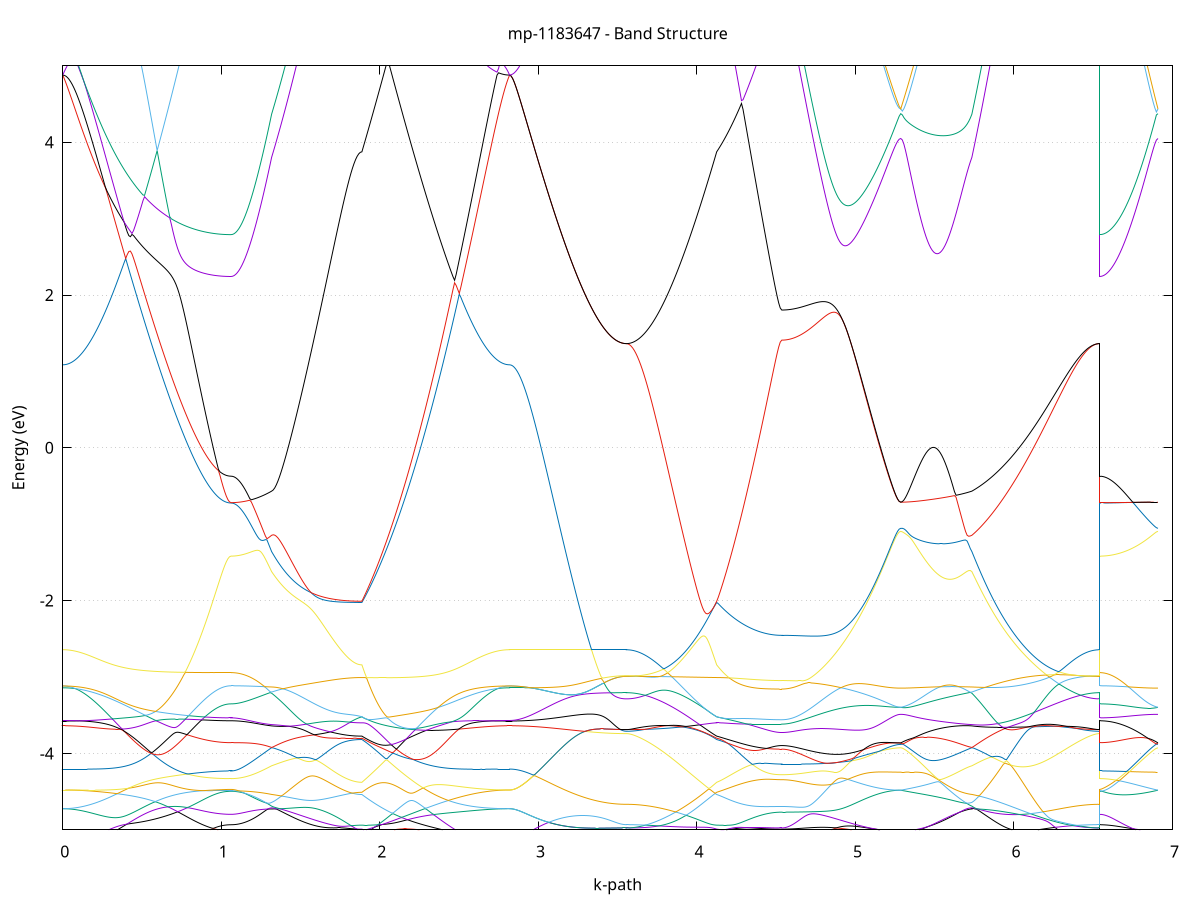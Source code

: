 set title 'mp-1183647 - Band Structure'
set xlabel 'k-path'
set ylabel 'Energy (eV)'
set grid y
set yrange [-5:5]
set terminal png size 800,600
set output 'mp-1183647_bands_gnuplot.png'
plot '-' using 1:2 with lines notitle, '-' using 1:2 with lines notitle, '-' using 1:2 with lines notitle, '-' using 1:2 with lines notitle, '-' using 1:2 with lines notitle, '-' using 1:2 with lines notitle, '-' using 1:2 with lines notitle, '-' using 1:2 with lines notitle, '-' using 1:2 with lines notitle, '-' using 1:2 with lines notitle, '-' using 1:2 with lines notitle, '-' using 1:2 with lines notitle, '-' using 1:2 with lines notitle, '-' using 1:2 with lines notitle, '-' using 1:2 with lines notitle, '-' using 1:2 with lines notitle, '-' using 1:2 with lines notitle, '-' using 1:2 with lines notitle, '-' using 1:2 with lines notitle, '-' using 1:2 with lines notitle, '-' using 1:2 with lines notitle, '-' using 1:2 with lines notitle, '-' using 1:2 with lines notitle, '-' using 1:2 with lines notitle, '-' using 1:2 with lines notitle, '-' using 1:2 with lines notitle, '-' using 1:2 with lines notitle, '-' using 1:2 with lines notitle, '-' using 1:2 with lines notitle, '-' using 1:2 with lines notitle, '-' using 1:2 with lines notitle, '-' using 1:2 with lines notitle, '-' using 1:2 with lines notitle, '-' using 1:2 with lines notitle, '-' using 1:2 with lines notitle, '-' using 1:2 with lines notitle, '-' using 1:2 with lines notitle, '-' using 1:2 with lines notitle, '-' using 1:2 with lines notitle, '-' using 1:2 with lines notitle, '-' using 1:2 with lines notitle, '-' using 1:2 with lines notitle, '-' using 1:2 with lines notitle, '-' using 1:2 with lines notitle, '-' using 1:2 with lines notitle, '-' using 1:2 with lines notitle, '-' using 1:2 with lines notitle, '-' using 1:2 with lines notitle, '-' using 1:2 with lines notitle, '-' using 1:2 with lines notitle, '-' using 1:2 with lines notitle, '-' using 1:2 with lines notitle, '-' using 1:2 with lines notitle, '-' using 1:2 with lines notitle, '-' using 1:2 with lines notitle, '-' using 1:2 with lines notitle, '-' using 1:2 with lines notitle, '-' using 1:2 with lines notitle, '-' using 1:2 with lines notitle, '-' using 1:2 with lines notitle, '-' using 1:2 with lines notitle, '-' using 1:2 with lines notitle, '-' using 1:2 with lines notitle, '-' using 1:2 with lines notitle
0.000000 -8.460878
0.009919 -8.460778
0.019838 -8.460678
0.029757 -8.460378
0.039676 -8.460078
0.049595 -8.459678
0.059514 -8.459178
0.069433 -8.458678
0.079352 -8.458078
0.089271 -8.457478
0.099190 -8.456878
0.109109 -8.456178
0.119028 -8.455578
0.128947 -8.454878
0.138866 -8.454278
0.148785 -8.453578
0.158704 -8.452878
0.168623 -8.452178
0.178542 -8.451478
0.188461 -8.450778
0.198380 -8.450078
0.208299 -8.449378
0.218218 -8.448578
0.228137 -8.447878
0.238056 -8.447078
0.247975 -8.446378
0.257894 -8.445578
0.267813 -8.444878
0.277732 -8.444078
0.287651 -8.443378
0.297570 -8.442578
0.307489 -8.441878
0.317408 -8.441078
0.327327 -8.440378
0.337246 -8.439678
0.347165 -8.438978
0.357084 -8.438378
0.367003 -8.437778
0.376922 -8.437078
0.386841 -8.436578
0.396760 -8.435978
0.406679 -8.435478
0.416598 -8.435078
0.426517 -8.434678
0.436436 -8.434278
0.446355 -8.433978
0.456274 -8.433778
0.466193 -8.433578
0.476112 -8.433478
0.486031 -8.433478
0.495950 -8.433478
0.505869 -8.433578
0.515788 -8.433778
0.525707 -8.434078
0.535626 -8.434478
0.545545 -8.434878
0.555464 -8.435478
0.565383 -8.436178
0.575302 -8.436878
0.585221 -8.437778
0.595140 -8.438678
0.605059 -8.439778
0.614978 -8.440978
0.624897 -8.442178
0.634816 -8.443578
0.644735 -8.445078
0.654654 -8.446578
0.664573 -8.448278
0.674492 -8.450078
0.684411 -8.451878
0.694330 -8.454178
0.704249 -8.456478
0.714168 -8.458878
0.724087 -8.461178
0.734006 -8.463378
0.743925 -8.465678
0.753844 -8.467878
0.763763 -8.470078
0.773682 -8.472178
0.783601 -8.474278
0.793520 -8.476578
0.803439 -8.478978
0.813358 -8.481478
0.823277 -8.483878
0.833196 -8.486278
0.843115 -8.488678
0.853034 -8.491078
0.862953 -8.493378
0.872872 -8.495678
0.882791 -8.497878
0.892710 -8.499978
0.902629 -8.502078
0.912548 -8.504078
0.922467 -8.505978
0.932386 -8.507678
0.942305 -8.509378
0.952224 -8.510978
0.962143 -8.512478
0.972062 -8.513778
0.981981 -8.514978
0.991900 -8.516078
1.001819 -8.516978
1.011738 -8.517778
1.021657 -8.518478
1.031576 -8.518978
1.041495 -8.519378
1.051414 -8.519578
1.061333 -8.519578
1.061333 -8.519578
1.071177 -8.519578
1.081020 -8.519278
1.090864 -8.518978
1.100707 -8.518478
1.110551 -8.517778
1.120394 -8.516978
1.130238 -8.515978
1.140081 -8.514978
1.149925 -8.513678
1.159768 -8.512378
1.169612 -8.510878
1.179455 -8.509278
1.189299 -8.507578
1.199143 -8.505778
1.208986 -8.503878
1.218830 -8.501778
1.228673 -8.499678
1.238517 -8.497478
1.248360 -8.495278
1.258204 -8.492878
1.268047 -8.490478
1.277891 -8.488378
1.287734 -8.486878
1.297578 -8.485378
1.307421 -8.483878
1.317265 -8.482278
1.317265 -8.482278
1.327256 -8.481078
1.337247 -8.479878
1.347239 -8.478578
1.357230 -8.477278
1.367221 -8.475878
1.377213 -8.474478
1.387204 -8.472978
1.397195 -8.471478
1.407187 -8.469978
1.417178 -8.468478
1.427169 -8.466878
1.437161 -8.465278
1.447152 -8.463578
1.457143 -8.461978
1.467134 -8.460278
1.477126 -8.458578
1.487117 -8.456878
1.497108 -8.455178
1.507100 -8.453478
1.517091 -8.451778
1.527082 -8.450078
1.537074 -8.448378
1.547065 -8.446678
1.557056 -8.444978
1.567048 -8.443278
1.577039 -8.441678
1.587030 -8.440078
1.597022 -8.438378
1.607013 -8.436878
1.617004 -8.435278
1.626996 -8.433778
1.636987 -8.432278
1.646978 -8.430778
1.656969 -8.429378
1.666961 -8.427978
1.676952 -8.426678
1.686943 -8.425378
1.696935 -8.424178
1.706926 -8.422978
1.716917 -8.421878
1.726909 -8.420778
1.736900 -8.419778
1.746891 -8.418778
1.756883 -8.417878
1.766874 -8.416978
1.776865 -8.416278
1.786857 -8.415478
1.796848 -8.414878
1.806839 -8.414278
1.816830 -8.413778
1.826822 -8.413278
1.836813 -8.412878
1.846804 -8.412578
1.856796 -8.412378
1.866787 -8.412178
1.876778 -8.412078
1.886770 -8.412078
1.886770 -8.412078
1.896679 -8.411478
1.906588 -8.410978
1.916497 -8.410478
1.926406 -8.409878
1.936315 -8.409278
1.946224 -8.408678
1.956133 -8.408078
1.966042 -8.407478
1.975951 -8.406778
1.985860 -8.406178
1.995769 -8.405478
2.005678 -8.404778
2.015587 -8.404078
2.025496 -8.403378
2.035405 -8.402578
2.045314 -8.401878
2.055223 -8.401078
2.065132 -8.400278
2.075041 -8.399478
2.084950 -8.398678
2.094859 -8.397778
2.104768 -8.396978
2.114677 -8.396078
2.124586 -8.395178
2.134495 -8.394278
2.144404 -8.393378
2.154313 -8.392478
2.164222 -8.391478
2.174131 -8.390478
2.184040 -8.389578
2.193949 -8.388578
2.203858 -8.387578
2.213767 -8.386578
2.223676 -8.386378
2.233585 -8.387078
2.243494 -8.387978
2.253403 -8.388878
2.263312 -8.389778
2.273221 -8.390778
2.283130 -8.391878
2.293039 -8.392978
2.302948 -8.394078
2.312857 -8.395278
2.322766 -8.396578
2.332675 -8.397878
2.342584 -8.399178
2.352493 -8.400578
2.362402 -8.401878
2.372311 -8.403378
2.382220 -8.404778
2.392129 -8.406278
2.402038 -8.407778
2.411947 -8.409278
2.421856 -8.410778
2.431765 -8.412278
2.441674 -8.413878
2.451583 -8.415378
2.461492 -8.416878
2.471401 -8.418478
2.481310 -8.419978
2.491219 -8.421578
2.501128 -8.423078
2.511037 -8.424578
2.520946 -8.426078
2.530855 -8.427578
2.540764 -8.429078
2.550673 -8.430478
2.560582 -8.431978
2.570491 -8.433378
2.580400 -8.434678
2.590309 -8.436078
2.600218 -8.437478
2.610127 -8.439478
2.620036 -8.441378
2.629945 -8.443178
2.639854 -8.444878
2.649763 -8.446578
2.659672 -8.448178
2.669581 -8.449678
2.679490 -8.451078
2.689399 -8.452378
2.699308 -8.453578
2.709217 -8.454778
2.719126 -8.455778
2.729035 -8.456778
2.738944 -8.457578
2.748853 -8.458378
2.758762 -8.458978
2.768672 -8.459578
2.778581 -8.459978
2.788490 -8.460378
2.798399 -8.460678
2.808308 -8.460778
2.818217 -8.460878
2.818217 -8.460878
2.828177 -8.460778
2.838137 -8.460778
2.848097 -8.460678
2.858058 -8.460578
2.868018 -8.460378
2.877978 -8.460178
2.887938 -8.459878
2.897899 -8.459578
2.907859 -8.459378
2.917819 -8.460378
2.927780 -8.461378
2.937740 -8.462578
2.947700 -8.463778
2.957660 -8.465078
2.967621 -8.466478
2.977581 -8.467978
2.987541 -8.469478
2.997501 -8.471178
3.007462 -8.472878
3.017422 -8.474678
3.027382 -8.476478
3.037342 -8.478378
3.047303 -8.480378
3.057263 -8.482478
3.067223 -8.484478
3.077184 -8.486678
3.087144 -8.488878
3.097104 -8.491078
3.107064 -8.493378
3.117025 -8.495678
3.126985 -8.497978
3.136945 -8.500278
3.146905 -8.502678
3.156866 -8.505078
3.166826 -8.507478
3.176786 -8.509878
3.186747 -8.512378
3.196707 -8.514778
3.206667 -8.517178
3.216627 -8.519578
3.226588 -8.521978
3.236548 -8.524378
3.246508 -8.526678
3.256468 -8.529078
3.266429 -8.531278
3.276389 -8.533578
3.286349 -8.535778
3.296309 -8.537978
3.306270 -8.540178
3.316230 -8.542178
3.326190 -8.544278
3.336151 -8.546278
3.346111 -8.548178
3.356071 -8.549978
3.366031 -8.551778
3.375992 -8.553478
3.385952 -8.555178
3.395912 -8.556678
3.405872 -8.558178
3.415833 -8.559578
3.425793 -8.560878
3.435753 -8.562078
3.445714 -8.563278
3.455674 -8.564278
3.465634 -8.565278
3.475594 -8.566078
3.485555 -8.566878
3.495515 -8.567478
3.505475 -8.568078
3.515435 -8.568478
3.525396 -8.568878
3.535356 -8.569178
3.545316 -8.569278
3.555276 -8.569378
3.555276 -8.569378
3.565268 -8.569278
3.575259 -8.568978
3.585250 -8.568478
3.595242 -8.567878
3.605233 -8.567078
3.615224 -8.566078
3.625216 -8.564978
3.635207 -8.563578
3.645198 -8.562078
3.655190 -8.560478
3.665181 -8.558578
3.675172 -8.556678
3.685164 -8.554478
3.695155 -8.552178
3.705146 -8.549778
3.715138 -8.547178
3.725129 -8.544478
3.735120 -8.541678
3.745111 -8.538678
3.755103 -8.535678
3.765094 -8.532478
3.775085 -8.529178
3.785077 -8.525878
3.795068 -8.522378
3.805059 -8.518878
3.815051 -8.515278
3.825042 -8.511678
3.835033 -8.507878
3.845025 -8.504178
3.855016 -8.500378
3.865007 -8.496578
3.874999 -8.492778
3.884990 -8.488878
3.894981 -8.485078
3.904972 -8.481178
3.914964 -8.477378
3.924955 -8.473578
3.934946 -8.469778
3.944938 -8.465978
3.954929 -8.462278
3.964920 -8.458678
3.974912 -8.455078
3.984903 -8.451478
3.994894 -8.447978
4.004886 -8.444578
4.014877 -8.441178
4.024868 -8.437978
4.034860 -8.434778
4.044851 -8.431578
4.054842 -8.428578
4.064834 -8.425678
4.074825 -8.422778
4.084816 -8.419978
4.094807 -8.417378
4.104799 -8.414778
4.114790 -8.412578
4.124781 -8.412078
4.124781 -8.412078
4.134557 -8.412178
4.144332 -8.412678
4.154108 -8.413178
4.163883 -8.413678
4.173658 -8.414178
4.183434 -8.414678
4.193209 -8.415178
4.202985 -8.415678
4.212760 -8.416078
4.222535 -8.416578
4.232311 -8.417078
4.242086 -8.417478
4.251862 -8.417978
4.261637 -8.418378
4.271412 -8.418778
4.281188 -8.419178
4.290963 -8.419578
4.300738 -8.419878
4.310514 -8.420278
4.320289 -8.420578
4.330065 -8.420978
4.339840 -8.421278
4.349615 -8.421578
4.359391 -8.421778
4.369166 -8.422078
4.378942 -8.422378
4.388717 -8.422578
4.398492 -8.422778
4.408268 -8.422978
4.418043 -8.423178
4.427819 -8.423378
4.437594 -8.423578
4.447369 -8.423678
4.457145 -8.423778
4.466920 -8.423978
4.476696 -8.424078
4.486471 -8.424078
4.496246 -8.424178
4.506022 -8.424278
4.515797 -8.424278
4.525572 -8.424278
4.535348 -8.424278
4.535348 -8.424278
4.545223 -8.424278
4.555097 -8.424278
4.564972 -8.424178
4.574847 -8.423978
4.584721 -8.423878
4.594596 -8.423678
4.604471 -8.423478
4.614345 -8.423178
4.624220 -8.422978
4.634095 -8.422678
4.643969 -8.422378
4.653844 -8.422078
4.663719 -8.421878
4.673593 -8.421578
4.683468 -8.421278
4.693343 -8.420978
4.703217 -8.420778
4.713092 -8.420578
4.722967 -8.420378
4.732842 -8.420278
4.742716 -8.420078
4.752591 -8.419978
4.762466 -8.419978
4.772340 -8.419878
4.782215 -8.419878
4.792090 -8.419878
4.801964 -8.419978
4.811839 -8.420078
4.821714 -8.420178
4.831588 -8.420378
4.841463 -8.420478
4.851338 -8.420678
4.861212 -8.420978
4.871087 -8.421178
4.880962 -8.424078
4.890836 -8.427578
4.900711 -8.431078
4.910586 -8.434678
4.920461 -8.438178
4.930335 -8.441778
4.940210 -8.445278
4.950085 -8.448878
4.959959 -8.452278
4.969834 -8.455778
4.979709 -8.459178
4.989583 -8.462578
4.999458 -8.465878
5.009333 -8.469078
5.019207 -8.472278
5.029082 -8.475378
5.038957 -8.478378
5.048831 -8.481378
5.058706 -8.484178
5.068581 -8.486978
5.078455 -8.489678
5.088330 -8.492278
5.098205 -8.494678
5.108079 -8.497078
5.117954 -8.499378
5.127829 -8.501478
5.137704 -8.503478
5.147578 -8.505478
5.157453 -8.507278
5.167328 -8.508878
5.177202 -8.510478
5.187077 -8.511878
5.196952 -8.513178
5.206826 -8.514278
5.216701 -8.515278
5.226576 -8.516178
5.236450 -8.516978
5.246325 -8.517578
5.256200 -8.518078
5.266074 -8.518378
5.275949 -8.518578
5.285824 -8.518678
5.285824 -8.518678
5.295794 -8.518678
5.305765 -8.518578
5.315736 -8.518478
5.325707 -8.518378
5.335677 -8.518178
5.345648 -8.517878
5.355619 -8.517678
5.365589 -8.517278
5.375560 -8.516978
5.385531 -8.516578
5.395502 -8.516078
5.405472 -8.515678
5.415443 -8.515078
5.425414 -8.514578
5.435384 -8.513978
5.445355 -8.513278
5.455326 -8.512678
5.465296 -8.511978
5.475267 -8.511178
5.485238 -8.510378
5.495209 -8.509578
5.505179 -8.508678
5.515150 -8.507878
5.525121 -8.506878
5.535091 -8.505978
5.545062 -8.504978
5.555033 -8.503878
5.565004 -8.502778
5.574974 -8.501678
5.584945 -8.500578
5.594916 -8.499378
5.604886 -8.498178
5.614857 -8.496978
5.624828 -8.495678
5.634798 -8.494378
5.644769 -8.493078
5.654740 -8.491778
5.664711 -8.490478
5.674681 -8.489078
5.684652 -8.487778
5.694623 -8.486478
5.704593 -8.485278
5.714564 -8.484178
5.724535 -8.483178
5.734506 -8.482278
5.734506 -8.482278
5.744449 -8.480678
5.754392 -8.478978
5.764335 -8.477278
5.774278 -8.475578
5.784222 -8.473878
5.794165 -8.472078
5.804108 -8.470378
5.814051 -8.468578
5.823995 -8.466878
5.833938 -8.465078
5.843881 -8.463378
5.853824 -8.461578
5.863768 -8.459878
5.873711 -8.458178
5.883654 -8.456478
5.893597 -8.454778
5.903540 -8.453078
5.913484 -8.451478
5.923427 -8.449878
5.933370 -8.448278
5.943313 -8.446678
5.953257 -8.445178
5.963200 -8.443778
5.973143 -8.442278
5.983086 -8.440878
5.993030 -8.439578
6.002973 -8.438278
6.012916 -8.437078
6.022859 -8.435878
6.032802 -8.434678
6.042746 -8.433578
6.052689 -8.432578
6.062632 -8.431578
6.072575 -8.430578
6.082519 -8.429678
6.092462 -8.428878
6.102405 -8.428078
6.112348 -8.427378
6.122291 -8.431678
6.132235 -8.437278
6.142178 -8.442778
6.152121 -8.448278
6.162064 -8.453678
6.172008 -8.459078
6.181951 -8.464278
6.191894 -8.469478
6.201837 -8.474578
6.211781 -8.479678
6.221724 -8.484578
6.231667 -8.489378
6.241610 -8.494078
6.251553 -8.498678
6.261497 -8.503178
6.271440 -8.507578
6.281383 -8.511778
6.291326 -8.515978
6.301270 -8.519978
6.311213 -8.523778
6.321156 -8.527578
6.331099 -8.531078
6.341043 -8.534578
6.350986 -8.537878
6.360929 -8.540978
6.370872 -8.543978
6.380815 -8.546878
6.390759 -8.549478
6.400702 -8.552078
6.410645 -8.554378
6.420588 -8.556578
6.430532 -8.558578
6.440475 -8.560478
6.450418 -8.562078
6.460361 -8.563678
6.470305 -8.564978
6.480248 -8.566078
6.490191 -8.567078
6.500134 -8.567878
6.510077 -8.568578
6.520021 -8.568978
6.529964 -8.569278
6.539907 -8.569378
6.539907 -8.519578
6.549867 -8.519578
6.559828 -8.519578
6.569788 -8.519578
6.579748 -8.519578
6.589708 -8.519578
6.599669 -8.519578
6.609629 -8.519578
6.619589 -8.519478
6.629550 -8.519478
6.639510 -8.519478
6.649470 -8.519478
6.659430 -8.519378
6.669391 -8.519378
6.679351 -8.519378
6.689311 -8.519278
6.699271 -8.519278
6.709232 -8.519178
6.719192 -8.519178
6.729152 -8.519178
6.739113 -8.519078
6.749073 -8.519078
6.759033 -8.518978
6.768993 -8.518978
6.778954 -8.518978
6.788914 -8.518878
6.798874 -8.518878
6.808834 -8.518878
6.818795 -8.518778
6.828755 -8.518778
6.838715 -8.518778
6.848675 -8.518778
6.858636 -8.518778
6.868596 -8.518678
6.878556 -8.518678
6.888517 -8.518678
6.898477 -8.518678
6.908437 -8.518678
e
0.000000 -8.455278
0.009919 -8.455278
0.019838 -8.455078
0.029757 -8.454678
0.039676 -8.454178
0.049595 -8.453578
0.059514 -8.452778
0.069433 -8.451978
0.079352 -8.450878
0.089271 -8.449778
0.099190 -8.448478
0.109109 -8.447078
0.119028 -8.445478
0.128947 -8.443778
0.138866 -8.441978
0.148785 -8.440078
0.158704 -8.437978
0.168623 -8.435878
0.178542 -8.433578
0.188461 -8.431178
0.198380 -8.428678
0.208299 -8.425978
0.218218 -8.423278
0.228137 -8.420478
0.238056 -8.417578
0.247975 -8.414478
0.257894 -8.411378
0.267813 -8.408178
0.277732 -8.404878
0.287651 -8.401478
0.297570 -8.398078
0.307489 -8.394578
0.317408 -8.390978
0.327327 -8.387278
0.337246 -8.383578
0.347165 -8.379778
0.357084 -8.375878
0.367003 -8.376478
0.376922 -8.378478
0.386841 -8.380478
0.396760 -8.382578
0.406679 -8.384678
0.416598 -8.386778
0.426517 -8.388978
0.436436 -8.391178
0.446355 -8.393478
0.456274 -8.395678
0.466193 -8.397978
0.476112 -8.400278
0.486031 -8.402678
0.495950 -8.405078
0.505869 -8.407378
0.515788 -8.409878
0.525707 -8.412278
0.535626 -8.414678
0.545545 -8.417178
0.555464 -8.419578
0.565383 -8.422078
0.575302 -8.424578
0.585221 -8.427078
0.595140 -8.429578
0.605059 -8.432078
0.614978 -8.434578
0.624897 -8.437078
0.634816 -8.439478
0.644735 -8.441978
0.654654 -8.444478
0.664573 -8.446878
0.674492 -8.449378
0.684411 -8.451778
0.694330 -8.453878
0.704249 -8.455878
0.714168 -8.457978
0.724087 -8.460078
0.734006 -8.462278
0.743925 -8.464578
0.753844 -8.466878
0.763763 -8.469278
0.773682 -8.471678
0.783601 -8.474078
0.793520 -8.476278
0.803439 -8.478278
0.813358 -8.480178
0.823277 -8.482078
0.833196 -8.483878
0.843115 -8.485678
0.853034 -8.487378
0.862953 -8.488978
0.872872 -8.490578
0.882791 -8.492078
0.892710 -8.493578
0.902629 -8.494878
0.912548 -8.496178
0.922467 -8.497378
0.932386 -8.498578
0.942305 -8.499578
0.952224 -8.500578
0.962143 -8.501478
0.972062 -8.502378
0.981981 -8.503078
0.991900 -8.503678
1.001819 -8.504278
1.011738 -8.504778
1.021657 -8.505178
1.031576 -8.505478
1.041495 -8.505678
1.051414 -8.505878
1.061333 -8.505878
1.061333 -8.505878
1.071177 -8.505878
1.081020 -8.505678
1.090864 -8.505478
1.100707 -8.505278
1.110551 -8.504878
1.120394 -8.504478
1.130238 -8.503978
1.140081 -8.503378
1.149925 -8.502778
1.159768 -8.501978
1.169612 -8.501178
1.179455 -8.500378
1.189299 -8.499478
1.199143 -8.498478
1.208986 -8.497378
1.218830 -8.496278
1.228673 -8.495078
1.238517 -8.493878
1.248360 -8.492578
1.258204 -8.491178
1.268047 -8.489878
1.277891 -8.487978
1.287734 -8.485478
1.297578 -8.482978
1.307421 -8.480378
1.317265 -8.477778
1.317265 -8.477778
1.327256 -8.475878
1.337247 -8.473878
1.347239 -8.471778
1.357230 -8.469678
1.367221 -8.467378
1.377213 -8.465078
1.387204 -8.462678
1.397195 -8.460178
1.407187 -8.457678
1.417178 -8.455078
1.427169 -8.452478
1.437161 -8.449778
1.447152 -8.446978
1.457143 -8.444178
1.467134 -8.441278
1.477126 -8.438478
1.487117 -8.435478
1.497108 -8.432578
1.507100 -8.429578
1.517091 -8.426578
1.527082 -8.423578
1.537074 -8.420578
1.547065 -8.417578
1.557056 -8.414578
1.567048 -8.411578
1.577039 -8.408678
1.587030 -8.405778
1.597022 -8.402978
1.607013 -8.400278
1.617004 -8.397678
1.626996 -8.395178
1.636987 -8.392978
1.646978 -8.391078
1.656969 -8.389578
1.666961 -8.388578
1.676952 -8.388178
1.686943 -8.388378
1.696935 -8.389178
1.706926 -8.390278
1.716917 -8.391678
1.726909 -8.393278
1.736900 -8.394978
1.746891 -8.396678
1.756883 -8.398278
1.766874 -8.399878
1.776865 -8.401378
1.786857 -8.402778
1.796848 -8.404078
1.806839 -8.405278
1.816830 -8.406378
1.826822 -8.407278
1.836813 -8.408078
1.846804 -8.408778
1.856796 -8.409278
1.866787 -8.409678
1.876778 -8.409878
1.886770 -8.409978
1.886770 -8.409978
1.896679 -8.407678
1.906588 -8.405478
1.916497 -8.403478
1.926406 -8.401478
1.936315 -8.399578
1.946224 -8.397878
1.956133 -8.396178
1.966042 -8.394578
1.975951 -8.393178
1.985860 -8.391778
1.995769 -8.390478
2.005678 -8.389278
2.015587 -8.388278
2.025496 -8.387278
2.035405 -8.386378
2.045314 -8.385578
2.055223 -8.384878
2.065132 -8.384278
2.075041 -8.383778
2.084950 -8.383378
2.094859 -8.383078
2.104768 -8.382778
2.114677 -8.382678
2.124586 -8.382578
2.134495 -8.382678
2.144404 -8.382778
2.154313 -8.382978
2.164222 -8.383178
2.174131 -8.383578
2.184040 -8.383978
2.193949 -8.384478
2.203858 -8.384978
2.213767 -8.385678
2.223676 -8.385578
2.233585 -8.384478
2.243494 -8.383478
2.253403 -8.382378
2.263312 -8.381378
2.273221 -8.380278
2.283130 -8.379178
2.293039 -8.378178
2.302948 -8.377078
2.312857 -8.375978
2.322766 -8.374878
2.332675 -8.373778
2.342584 -8.372678
2.352493 -8.374878
2.362402 -8.377478
2.372311 -8.380178
2.382220 -8.382778
2.392129 -8.385478
2.402038 -8.388078
2.411947 -8.390778
2.421856 -8.393478
2.431765 -8.396178
2.441674 -8.398878
2.451583 -8.401478
2.461492 -8.404178
2.471401 -8.406778
2.481310 -8.409378
2.491219 -8.411978
2.501128 -8.414578
2.511037 -8.417078
2.520946 -8.419478
2.530855 -8.421978
2.540764 -8.424378
2.550673 -8.426678
2.560582 -8.428978
2.570491 -8.431178
2.580400 -8.433378
2.590309 -8.435478
2.600218 -8.437378
2.610127 -8.438578
2.620036 -8.439878
2.629945 -8.441078
2.639854 -8.442178
2.649763 -8.443278
2.659672 -8.444378
2.669581 -8.445378
2.679490 -8.446378
2.689399 -8.447378
2.699308 -8.448278
2.709217 -8.449178
2.719126 -8.449978
2.729035 -8.450778
2.738944 -8.451578
2.748853 -8.452378
2.758762 -8.453078
2.768672 -8.453678
2.778581 -8.454278
2.788490 -8.454678
2.798399 -8.455078
2.808308 -8.455278
2.818217 -8.455278
2.818217 -8.455278
2.828177 -8.455378
2.838137 -8.455478
2.848097 -8.455778
2.858058 -8.456078
2.868018 -8.456578
2.877978 -8.457178
2.887938 -8.457778
2.897899 -8.458578
2.907859 -8.459278
2.917819 -8.458878
2.927780 -8.458478
2.937740 -8.458078
2.947700 -8.457578
2.957660 -8.457078
2.967621 -8.456578
2.977581 -8.455978
2.987541 -8.455378
2.997501 -8.454778
3.007462 -8.454078
3.017422 -8.453378
3.027382 -8.452678
3.037342 -8.451978
3.047303 -8.451178
3.057263 -8.450478
3.067223 -8.449678
3.077184 -8.448778
3.087144 -8.447978
3.097104 -8.447078
3.107064 -8.446278
3.117025 -8.446078
3.126985 -8.446078
3.136945 -8.446078
3.146905 -8.445978
3.156866 -8.445978
3.166826 -8.445978
3.176786 -8.446078
3.186747 -8.446078
3.196707 -8.446178
3.206667 -8.446178
3.216627 -8.446278
3.226588 -8.446378
3.236548 -8.446478
3.246508 -8.446678
3.256468 -8.446778
3.266429 -8.446878
3.276389 -8.447078
3.286349 -8.447278
3.296309 -8.447478
3.306270 -8.447578
3.316230 -8.447778
3.326190 -8.447978
3.336151 -8.448178
3.346111 -8.448478
3.356071 -8.448678
3.366031 -8.448878
3.375992 -8.449078
3.385952 -8.449278
3.395912 -8.449478
3.405872 -8.449678
3.415833 -8.449878
3.425793 -8.450078
3.435753 -8.450178
3.445714 -8.450378
3.455674 -8.450578
3.465634 -8.450678
3.475594 -8.450778
3.485555 -8.450978
3.495515 -8.451078
3.505475 -8.451078
3.515435 -8.451178
3.525396 -8.451278
3.535356 -8.451278
3.545316 -8.451278
3.555276 -8.451378
3.555276 -8.451378
3.565268 -8.451278
3.575259 -8.451078
3.585250 -8.450678
3.595242 -8.450278
3.605233 -8.449678
3.615224 -8.448878
3.625216 -8.448078
3.635207 -8.446978
3.645198 -8.445878
3.655190 -8.444578
3.665181 -8.443178
3.675172 -8.441678
3.685164 -8.440078
3.695155 -8.438278
3.705146 -8.436378
3.715138 -8.434378
3.725129 -8.432178
3.735120 -8.429978
3.745111 -8.427578
3.755103 -8.425078
3.765094 -8.422578
3.775085 -8.422478
3.785077 -8.422278
3.795068 -8.422178
3.805059 -8.422078
3.815051 -8.421878
3.825042 -8.421778
3.835033 -8.421578
3.845025 -8.421378
3.855016 -8.421178
3.865007 -8.420978
3.874999 -8.420778
3.884990 -8.420578
3.894981 -8.420378
3.904972 -8.420178
3.914964 -8.419878
3.924955 -8.419678
3.934946 -8.419378
3.944938 -8.419078
3.954929 -8.418778
3.964920 -8.418478
3.974912 -8.418178
3.984903 -8.417878
3.994894 -8.417578
4.004886 -8.417178
4.014877 -8.416878
4.024868 -8.416478
4.034860 -8.416078
4.044851 -8.415678
4.054842 -8.415278
4.064834 -8.414878
4.074825 -8.414478
4.084816 -8.413978
4.094807 -8.413478
4.104799 -8.413078
4.114790 -8.412278
4.124781 -8.409978
4.124781 -8.409978
4.134557 -8.408578
4.144332 -8.406878
4.154108 -8.405078
4.163883 -8.403378
4.173658 -8.401578
4.183434 -8.399878
4.193209 -8.398178
4.202985 -8.396478
4.212760 -8.394778
4.222535 -8.393178
4.232311 -8.391578
4.242086 -8.389978
4.251862 -8.388378
4.261637 -8.386878
4.271412 -8.385478
4.281188 -8.383978
4.290963 -8.382678
4.300738 -8.381378
4.310514 -8.380078
4.320289 -8.378878
4.330065 -8.377678
4.339840 -8.376578
4.349615 -8.375478
4.359391 -8.374478
4.369166 -8.373478
4.378942 -8.372578
4.388717 -8.371678
4.398492 -8.370978
4.408268 -8.370178
4.418043 -8.369478
4.427819 -8.368878
4.437594 -8.368278
4.447369 -8.367778
4.457145 -8.367278
4.466920 -8.366878
4.476696 -8.366478
4.486471 -8.366178
4.496246 -8.365978
4.506022 -8.365778
4.515797 -8.365678
4.525572 -8.365578
4.535348 -8.365578
4.535348 -8.365578
4.545223 -8.365478
4.555097 -8.365378
4.564972 -8.365178
4.574847 -8.364978
4.584721 -8.364678
4.594596 -8.364278
4.604471 -8.363778
4.614345 -8.363178
4.624220 -8.362678
4.634095 -8.363678
4.643969 -8.364678
4.653844 -8.365878
4.663719 -8.367178
4.673593 -8.368578
4.683468 -8.370078
4.693343 -8.371778
4.703217 -8.373478
4.713092 -8.375378
4.722967 -8.377378
4.732842 -8.379478
4.742716 -8.381678
4.752591 -8.384078
4.762466 -8.386578
4.772340 -8.389178
4.782215 -8.391878
4.792090 -8.394678
4.801964 -8.397578
4.811839 -8.400678
4.821714 -8.403778
4.831588 -8.406978
4.841463 -8.410278
4.851338 -8.413678
4.861212 -8.417078
4.871087 -8.420578
4.880962 -8.421478
4.890836 -8.421778
4.900711 -8.422078
4.910586 -8.422378
4.920461 -8.422678
4.930335 -8.423078
4.940210 -8.423378
4.950085 -8.423778
4.959959 -8.424178
4.969834 -8.424478
4.979709 -8.424878
4.989583 -8.425278
4.999458 -8.425678
5.009333 -8.426078
5.019207 -8.426378
5.029082 -8.426778
5.038957 -8.427178
5.048831 -8.427578
5.058706 -8.427878
5.068581 -8.428278
5.078455 -8.428578
5.088330 -8.428978
5.098205 -8.429278
5.108079 -8.429578
5.117954 -8.429878
5.127829 -8.430178
5.137704 -8.430378
5.147578 -8.430678
5.157453 -8.430978
5.167328 -8.431178
5.177202 -8.431378
5.187077 -8.431578
5.196952 -8.431778
5.206826 -8.431878
5.216701 -8.432078
5.226576 -8.432178
5.236450 -8.432278
5.246325 -8.432378
5.256200 -8.432478
5.266074 -8.432478
5.275949 -8.432478
5.285824 -8.432478
5.285824 -8.432478
5.295794 -8.435178
5.305765 -8.437778
5.315736 -8.440278
5.325707 -8.442878
5.335677 -8.445378
5.345648 -8.447778
5.355619 -8.450178
5.365589 -8.452478
5.375560 -8.454778
5.385531 -8.456978
5.395502 -8.459078
5.405472 -8.461178
5.415443 -8.463178
5.425414 -8.465078
5.435384 -8.466978
5.445355 -8.468678
5.455326 -8.470378
5.465296 -8.471978
5.475267 -8.473478
5.485238 -8.474878
5.495209 -8.476278
5.505179 -8.477478
5.515150 -8.478678
5.525121 -8.479678
5.535091 -8.480578
5.545062 -8.481478
5.555033 -8.482278
5.565004 -8.482878
5.574974 -8.483478
5.584945 -8.483978
5.594916 -8.484278
5.604886 -8.484578
5.614857 -8.484778
5.624828 -8.484878
5.634798 -8.484878
5.644769 -8.484778
5.654740 -8.484578
5.664711 -8.484178
5.674681 -8.483778
5.684652 -8.483278
5.694623 -8.482578
5.704593 -8.481678
5.714564 -8.480578
5.724535 -8.479278
5.734506 -8.477778
5.734506 -8.477778
5.744449 -8.475178
5.754392 -8.472478
5.764335 -8.469878
5.774278 -8.467278
5.784222 -8.464678
5.794165 -8.462078
5.804108 -8.459578
5.814051 -8.457078
5.823995 -8.454578
5.833938 -8.452278
5.843881 -8.449878
5.853824 -8.447678
5.863768 -8.445478
5.873711 -8.443378
5.883654 -8.441378
5.893597 -8.439478
5.903540 -8.437678
5.913484 -8.435878
5.923427 -8.434278
5.933370 -8.432678
5.943313 -8.431278
5.953257 -8.429978
5.963200 -8.428678
5.973143 -8.427578
5.983086 -8.426478
5.993030 -8.425578
6.002973 -8.424678
6.012916 -8.423978
6.022859 -8.423278
6.032802 -8.422678
6.042746 -8.422178
6.052689 -8.421778
6.062632 -8.421378
6.072575 -8.421178
6.082519 -8.420978
6.092462 -8.420878
6.102405 -8.420778
6.112348 -8.425978
6.122291 -8.426678
6.132235 -8.426078
6.142178 -8.425478
6.152121 -8.424878
6.162064 -8.424478
6.172008 -8.423978
6.181951 -8.423578
6.191894 -8.423278
6.201837 -8.423178
6.211781 -8.423678
6.221724 -8.424178
6.231667 -8.424778
6.241610 -8.425378
6.251553 -8.425978
6.261497 -8.426678
6.271440 -8.427378
6.281383 -8.428178
6.291326 -8.428978
6.301270 -8.429778
6.311213 -8.430678
6.321156 -8.431678
6.331099 -8.432578
6.341043 -8.433678
6.350986 -8.434678
6.360929 -8.435778
6.370872 -8.436978
6.380815 -8.438178
6.390759 -8.439378
6.400702 -8.440578
6.410645 -8.441778
6.420588 -8.442978
6.430532 -8.444178
6.440475 -8.445278
6.450418 -8.446278
6.460361 -8.447278
6.470305 -8.448178
6.480248 -8.448978
6.490191 -8.449678
6.500134 -8.450278
6.510077 -8.450778
6.520021 -8.451078
6.529964 -8.451278
6.539907 -8.451378
6.539907 -8.505878
6.549867 -8.505778
6.559828 -8.505578
6.569788 -8.505278
6.579748 -8.504878
6.589708 -8.504278
6.599669 -8.503578
6.609629 -8.502778
6.619589 -8.501778
6.629550 -8.500778
6.639510 -8.499578
6.649470 -8.498278
6.659430 -8.496778
6.669391 -8.495278
6.679351 -8.493678
6.689311 -8.491878
6.699271 -8.489978
6.709232 -8.488078
6.719192 -8.485978
6.729152 -8.483778
6.739113 -8.481478
6.749073 -8.479178
6.759033 -8.476678
6.768993 -8.474178
6.778954 -8.471578
6.788914 -8.468878
6.798874 -8.466178
6.808834 -8.463278
6.818795 -8.460478
6.828755 -8.457478
6.838715 -8.454478
6.848675 -8.451478
6.858636 -8.448378
6.868596 -8.445278
6.878556 -8.442078
6.888517 -8.438978
6.898477 -8.435778
6.908437 -8.432478
e
0.000000 -8.449278
0.009919 -8.449178
0.019838 -8.448978
0.029757 -8.448678
0.039676 -8.448178
0.049595 -8.447578
0.059514 -8.446778
0.069433 -8.445878
0.079352 -8.444778
0.089271 -8.443478
0.099190 -8.442078
0.109109 -8.440378
0.119028 -8.438578
0.128947 -8.436578
0.138866 -8.434478
0.148785 -8.432178
0.158704 -8.429678
0.168623 -8.427078
0.178542 -8.424378
0.188461 -8.421578
0.198380 -8.418678
0.208299 -8.415678
0.218218 -8.412578
0.228137 -8.409378
0.238056 -8.406178
0.247975 -8.402878
0.257894 -8.399578
0.267813 -8.396178
0.277732 -8.392778
0.287651 -8.389378
0.297570 -8.385978
0.307489 -8.382578
0.317408 -8.379178
0.327327 -8.375778
0.337246 -8.372378
0.347165 -8.372678
0.357084 -8.374578
0.367003 -8.371978
0.376922 -8.368078
0.386841 -8.364078
0.396760 -8.360078
0.406679 -8.355978
0.416598 -8.351878
0.426517 -8.347778
0.436436 -8.343678
0.446355 -8.339478
0.456274 -8.336078
0.466193 -8.333578
0.476112 -8.331078
0.486031 -8.328678
0.495950 -8.327778
0.505869 -8.327878
0.515788 -8.328078
0.525707 -8.328278
0.535626 -8.328478
0.545545 -8.328778
0.555464 -8.329078
0.565383 -8.329378
0.575302 -8.329778
0.585221 -8.330178
0.595140 -8.330578
0.605059 -8.330978
0.614978 -8.331478
0.624897 -8.331878
0.634816 -8.332478
0.644735 -8.332978
0.654654 -8.333478
0.664573 -8.334078
0.674492 -8.334678
0.684411 -8.335278
0.694330 -8.335978
0.704249 -8.336578
0.714168 -8.337178
0.724087 -8.337878
0.734006 -8.338578
0.743925 -8.339278
0.753844 -8.339878
0.763763 -8.340578
0.773682 -8.341278
0.783601 -8.341978
0.793520 -8.342678
0.803439 -8.343378
0.813358 -8.343978
0.823277 -8.344678
0.833196 -8.345278
0.843115 -8.345978
0.853034 -8.346578
0.862953 -8.347178
0.872872 -8.347778
0.882791 -8.348378
0.892710 -8.348878
0.902629 -8.349478
0.912548 -8.349978
0.922467 -8.350378
0.932386 -8.350878
0.942305 -8.351278
0.952224 -8.351678
0.962143 -8.352078
0.972062 -8.352378
0.981981 -8.352678
0.991900 -8.352978
1.001819 -8.353178
1.011738 -8.353378
1.021657 -8.353578
1.031576 -8.353678
1.041495 -8.353778
1.051414 -8.353878
1.061333 -8.353878
1.061333 -8.353878
1.071177 -8.353878
1.081020 -8.353878
1.090864 -8.353978
1.100707 -8.354078
1.110551 -8.354178
1.120394 -8.354278
1.130238 -8.354478
1.140081 -8.354678
1.149925 -8.354878
1.159768 -8.355078
1.169612 -8.355378
1.179455 -8.355678
1.189299 -8.355978
1.199143 -8.356278
1.208986 -8.356678
1.218830 -8.356978
1.228673 -8.357378
1.238517 -8.357878
1.248360 -8.358278
1.258204 -8.358778
1.268047 -8.359278
1.277891 -8.359778
1.287734 -8.360278
1.297578 -8.360878
1.307421 -8.361478
1.317265 -8.362078
1.317265 -8.362078
1.327256 -8.362478
1.337247 -8.362978
1.347239 -8.363378
1.357230 -8.363778
1.367221 -8.364178
1.377213 -8.364578
1.387204 -8.364978
1.397195 -8.365278
1.407187 -8.365678
1.417178 -8.366078
1.427169 -8.366378
1.437161 -8.366678
1.447152 -8.367078
1.457143 -8.367378
1.467134 -8.367678
1.477126 -8.367978
1.487117 -8.368278
1.497108 -8.368578
1.507100 -8.368778
1.517091 -8.369078
1.527082 -8.369278
1.537074 -8.369578
1.547065 -8.369778
1.557056 -8.369978
1.567048 -8.370178
1.577039 -8.370378
1.587030 -8.370578
1.597022 -8.370778
1.607013 -8.370878
1.617004 -8.371078
1.626996 -8.371278
1.636987 -8.371378
1.646978 -8.371478
1.656969 -8.371678
1.666961 -8.371778
1.676952 -8.371878
1.686943 -8.371978
1.696935 -8.372078
1.706926 -8.372178
1.716917 -8.372278
1.726909 -8.372378
1.736900 -8.372478
1.746891 -8.372478
1.756883 -8.372578
1.766874 -8.372578
1.776865 -8.372678
1.786857 -8.372678
1.796848 -8.372778
1.806839 -8.372778
1.816830 -8.372778
1.826822 -8.372878
1.836813 -8.372878
1.846804 -8.372878
1.856796 -8.372878
1.866787 -8.372878
1.876778 -8.372878
1.886770 -8.372878
1.886770 -8.372878
1.896679 -8.371778
1.906588 -8.370578
1.916497 -8.369378
1.926406 -8.368278
1.936315 -8.367078
1.946224 -8.365978
1.956133 -8.364878
1.966042 -8.363878
1.975951 -8.362778
1.985860 -8.361778
1.995769 -8.360678
2.005678 -8.359678
2.015587 -8.358678
2.025496 -8.357778
2.035405 -8.356778
2.045314 -8.355878
2.055223 -8.354978
2.065132 -8.354178
2.075041 -8.353278
2.084950 -8.352478
2.094859 -8.351678
2.104768 -8.350878
2.114677 -8.350178
2.124586 -8.349378
2.134495 -8.348678
2.144404 -8.348078
2.154313 -8.347378
2.164222 -8.346778
2.174131 -8.346178
2.184040 -8.345578
2.193949 -8.344978
2.203858 -8.344478
2.213767 -8.343978
2.223676 -8.345078
2.233585 -8.347078
2.243494 -8.349078
2.253403 -8.351078
2.263312 -8.353278
2.273221 -8.355478
2.283130 -8.357678
2.293039 -8.359978
2.302948 -8.362378
2.312857 -8.364778
2.322766 -8.367278
2.332675 -8.369778
2.342584 -8.372378
2.352493 -8.371578
2.362402 -8.370478
2.372311 -8.369378
2.382220 -8.368278
2.392129 -8.367178
2.402038 -8.366078
2.411947 -8.365078
2.421856 -8.363978
2.431765 -8.362878
2.441674 -8.361778
2.451583 -8.360778
2.461492 -8.359778
2.471401 -8.358678
2.481310 -8.358378
2.491219 -8.362778
2.501128 -8.367178
2.511037 -8.371578
2.520946 -8.375878
2.530855 -8.380178
2.540764 -8.384378
2.550673 -8.388578
2.560582 -8.392578
2.570491 -8.396578
2.580400 -8.400478
2.590309 -8.404378
2.600218 -8.408078
2.610127 -8.411678
2.620036 -8.415078
2.629945 -8.418478
2.639854 -8.421678
2.649763 -8.424678
2.659672 -8.427678
2.669581 -8.430378
2.679490 -8.432978
2.689399 -8.435378
2.699308 -8.437578
2.709217 -8.439678
2.719126 -8.441478
2.729035 -8.443078
2.738944 -8.444478
2.748853 -8.445778
2.758762 -8.446778
2.768672 -8.447578
2.778581 -8.448178
2.788490 -8.448678
2.798399 -8.448978
2.808308 -8.449178
2.818217 -8.449278
2.818217 -8.449278
2.828177 -8.449278
2.838137 -8.449178
2.848097 -8.449178
2.858058 -8.449178
2.868018 -8.449078
2.877978 -8.448978
2.887938 -8.448878
2.897899 -8.448778
2.907859 -8.448678
2.917819 -8.448578
2.927780 -8.448478
2.937740 -8.448378
2.947700 -8.448178
2.957660 -8.448078
2.967621 -8.447978
2.977581 -8.447778
2.987541 -8.447678
2.997501 -8.447478
3.007462 -8.447378
3.017422 -8.447178
3.027382 -8.447078
3.037342 -8.446878
3.047303 -8.446778
3.057263 -8.446678
3.067223 -8.446578
3.077184 -8.446478
3.087144 -8.446378
3.097104 -8.446278
3.107064 -8.446178
3.117025 -8.445378
3.126985 -8.444478
3.136945 -8.443578
3.146905 -8.442578
3.156866 -8.441678
3.166826 -8.440778
3.176786 -8.439778
3.186747 -8.438878
3.196707 -8.437978
3.206667 -8.436978
3.216627 -8.436078
3.226588 -8.435178
3.236548 -8.434178
3.246508 -8.433278
3.256468 -8.432378
3.266429 -8.431478
3.276389 -8.430578
3.286349 -8.429778
3.296309 -8.428878
3.306270 -8.428078
3.316230 -8.427178
3.326190 -8.426378
3.336151 -8.425678
3.346111 -8.424878
3.356071 -8.424178
3.366031 -8.423478
3.375992 -8.422778
3.385952 -8.422178
3.395912 -8.421578
3.405872 -8.420978
3.415833 -8.420378
3.425793 -8.419878
3.435753 -8.419378
3.445714 -8.419278
3.455674 -8.419978
3.465634 -8.420678
3.475594 -8.421278
3.485555 -8.421878
3.495515 -8.422378
3.505475 -8.422778
3.515435 -8.423078
3.525396 -8.423378
3.535356 -8.423578
3.545316 -8.423678
3.555276 -8.423678
3.555276 -8.423678
3.565268 -8.423678
3.575259 -8.423678
3.585250 -8.423678
3.595242 -8.423678
3.605233 -8.423678
3.615224 -8.423578
3.625216 -8.423578
3.635207 -8.423578
3.645198 -8.423478
3.655190 -8.423478
3.665181 -8.423378
3.675172 -8.423378
3.685164 -8.423278
3.695155 -8.423178
3.705146 -8.423178
3.715138 -8.423078
3.725129 -8.422978
3.735120 -8.422878
3.745111 -8.422778
3.755103 -8.422678
3.765094 -8.422478
3.775085 -8.419778
3.785077 -8.416978
3.795068 -8.414078
3.805059 -8.411078
3.815051 -8.409978
3.825042 -8.408978
3.835033 -8.407978
3.845025 -8.406878
3.855016 -8.405778
3.865007 -8.404678
3.874999 -8.403578
3.884990 -8.402478
3.894981 -8.401378
3.904972 -8.400178
3.914964 -8.398978
3.924955 -8.397778
3.934946 -8.396578
3.944938 -8.395378
3.954929 -8.394078
3.964920 -8.392878
3.974912 -8.391678
3.984903 -8.390378
3.994894 -8.389178
4.004886 -8.387878
4.014877 -8.386578
4.024868 -8.385378
4.034860 -8.384078
4.044851 -8.382778
4.054842 -8.381578
4.064834 -8.380278
4.074825 -8.379078
4.084816 -8.377778
4.094807 -8.376578
4.104799 -8.375378
4.114790 -8.374078
4.124781 -8.372878
4.124781 -8.372878
4.134557 -8.372378
4.144332 -8.371878
4.154108 -8.371278
4.163883 -8.370778
4.173658 -8.370278
4.183434 -8.369678
4.193209 -8.369178
4.202985 -8.368578
4.212760 -8.368078
4.222535 -8.367578
4.232311 -8.366978
4.242086 -8.366478
4.251862 -8.365978
4.261637 -8.365478
4.271412 -8.364978
4.281188 -8.364478
4.290963 -8.364078
4.300738 -8.363678
4.310514 -8.363178
4.320289 -8.362778
4.330065 -8.362378
4.339840 -8.362078
4.349615 -8.361678
4.359391 -8.361378
4.369166 -8.361078
4.378942 -8.360778
4.388717 -8.360478
4.398492 -8.360178
4.408268 -8.359978
4.418043 -8.359778
4.427819 -8.359578
4.437594 -8.359378
4.447369 -8.359178
4.457145 -8.359078
4.466920 -8.358978
4.476696 -8.358878
4.486471 -8.358778
4.496246 -8.358678
4.506022 -8.358578
4.515797 -8.358578
4.525572 -8.358578
4.535348 -8.358578
4.535348 -8.358578
4.545223 -8.358578
4.555097 -8.358778
4.564972 -8.358978
4.574847 -8.359378
4.584721 -8.359778
4.594596 -8.360378
4.604471 -8.360978
4.614345 -8.361778
4.624220 -8.362578
4.634095 -8.361878
4.643969 -8.360978
4.653844 -8.360078
4.663719 -8.359078
4.673593 -8.358078
4.683468 -8.356878
4.693343 -8.355578
4.703217 -8.354178
4.713092 -8.352678
4.722967 -8.351178
4.732842 -8.349478
4.742716 -8.351178
4.752591 -8.353478
4.762466 -8.355878
4.772340 -8.358178
4.782215 -8.360478
4.792090 -8.362778
4.801964 -8.365078
4.811839 -8.367278
4.821714 -8.369578
4.831588 -8.371778
4.841463 -8.373978
4.851338 -8.376178
4.861212 -8.378378
4.871087 -8.380478
4.880962 -8.382578
4.890836 -8.384678
4.900711 -8.386678
4.910586 -8.388778
4.920461 -8.390778
4.930335 -8.392678
4.940210 -8.394678
4.950085 -8.396578
4.959959 -8.398378
4.969834 -8.400278
4.979709 -8.402078
4.989583 -8.403878
4.999458 -8.405578
5.009333 -8.407278
5.019207 -8.408878
5.029082 -8.410478
5.038957 -8.412078
5.048831 -8.413578
5.058706 -8.415078
5.068581 -8.416478
5.078455 -8.417878
5.088330 -8.419178
5.098205 -8.420378
5.108079 -8.421578
5.117954 -8.422778
5.127829 -8.423878
5.137704 -8.424878
5.147578 -8.425878
5.157453 -8.426778
5.167328 -8.427578
5.177202 -8.428378
5.187077 -8.429078
5.196952 -8.429678
5.206826 -8.430278
5.216701 -8.430778
5.226576 -8.431278
5.236450 -8.431678
5.246325 -8.431978
5.256200 -8.432178
5.266074 -8.432378
5.275949 -8.432478
5.285824 -8.432478
5.285824 -8.432478
5.295794 -8.429878
5.305765 -8.427178
5.315736 -8.424478
5.325707 -8.421878
5.335677 -8.419178
5.345648 -8.416578
5.355619 -8.413878
5.365589 -8.411278
5.375560 -8.408678
5.385531 -8.406178
5.395502 -8.403578
5.405472 -8.401178
5.415443 -8.398678
5.425414 -8.396278
5.435384 -8.393978
5.445355 -8.391678
5.455326 -8.389478
5.465296 -8.387278
5.475267 -8.385278
5.485238 -8.383178
5.495209 -8.381278
5.505179 -8.379378
5.515150 -8.377678
5.525121 -8.375978
5.535091 -8.374378
5.545062 -8.372778
5.555033 -8.371378
5.565004 -8.370078
5.574974 -8.368778
5.584945 -8.367678
5.594916 -8.366578
5.604886 -8.365578
5.614857 -8.364778
5.624828 -8.363978
5.634798 -8.363278
5.644769 -8.362778
5.654740 -8.362278
5.664711 -8.361878
5.674681 -8.361678
5.684652 -8.361478
5.694623 -8.361378
5.704593 -8.361378
5.714564 -8.361578
5.724535 -8.361778
5.734506 -8.362078
5.734506 -8.362078
5.744449 -8.362678
5.754392 -8.363378
5.764335 -8.364078
5.774278 -8.364778
5.784222 -8.365478
5.794165 -8.366178
5.804108 -8.366978
5.814051 -8.367678
5.823995 -8.368478
5.833938 -8.369278
5.843881 -8.370178
5.853824 -8.370978
5.863768 -8.371878
5.873711 -8.372778
5.883654 -8.373578
5.893597 -8.374578
5.903540 -8.375478
5.913484 -8.376378
5.923427 -8.377378
5.933370 -8.378278
5.943313 -8.379278
5.953257 -8.380278
5.963200 -8.381278
5.973143 -8.382278
5.983086 -8.383278
5.993030 -8.384278
6.002973 -8.385278
6.012916 -8.386278
6.022859 -8.387378
6.032802 -8.388378
6.042746 -8.389378
6.052689 -8.391378
6.062632 -8.397178
6.072575 -8.402978
6.082519 -8.408778
6.092462 -8.414578
6.102405 -8.420278
6.112348 -8.420778
6.122291 -8.420878
6.132235 -8.420978
6.142178 -8.421178
6.152121 -8.421378
6.162064 -8.421678
6.172008 -8.421978
6.181951 -8.422378
6.191894 -8.422778
6.201837 -8.422978
6.211781 -8.422678
6.221724 -8.422478
6.231667 -8.422278
6.241610 -8.422078
6.251553 -8.421978
6.261497 -8.421878
6.271440 -8.421878
6.281383 -8.421778
6.291326 -8.421778
6.301270 -8.421778
6.311213 -8.421878
6.321156 -8.421878
6.331099 -8.421978
6.341043 -8.422078
6.350986 -8.422178
6.360929 -8.422178
6.370872 -8.422378
6.380815 -8.422478
6.390759 -8.422578
6.400702 -8.422678
6.410645 -8.422778
6.420588 -8.422878
6.430532 -8.422978
6.440475 -8.423078
6.450418 -8.423178
6.460361 -8.423278
6.470305 -8.423378
6.480248 -8.423478
6.490191 -8.423578
6.500134 -8.423578
6.510077 -8.423678
6.520021 -8.423678
6.529964 -8.423678
6.539907 -8.423678
6.539907 -8.353878
6.549867 -8.353978
6.559828 -8.354178
6.569788 -8.354478
6.579748 -8.355078
6.589708 -8.355678
6.599669 -8.356478
6.609629 -8.357478
6.619589 -8.358478
6.629550 -8.359678
6.639510 -8.361078
6.649470 -8.362578
6.659430 -8.364178
6.669391 -8.365878
6.679351 -8.367778
6.689311 -8.369778
6.699271 -8.371778
6.709232 -8.373978
6.719192 -8.376278
6.729152 -8.378678
6.739113 -8.381178
6.749073 -8.383778
6.759033 -8.386478
6.768993 -8.389178
6.778954 -8.391978
6.788914 -8.394878
6.798874 -8.397778
6.808834 -8.400778
6.818795 -8.403878
6.828755 -8.406978
6.838715 -8.410078
6.848675 -8.413278
6.858636 -8.416378
6.868596 -8.419578
6.878556 -8.422878
6.888517 -8.426078
6.898477 -8.429278
6.908437 -8.432478
e
0.000000 -8.338178
0.009919 -8.338178
0.019838 -8.338278
0.029757 -8.338378
0.039676 -8.338578
0.049595 -8.338878
0.059514 -8.339178
0.069433 -8.339578
0.079352 -8.339978
0.089271 -8.340478
0.099190 -8.341078
0.109109 -8.341678
0.119028 -8.342378
0.128947 -8.343078
0.138866 -8.343878
0.148785 -8.344678
0.158704 -8.345578
0.168623 -8.346578
0.178542 -8.347578
0.188461 -8.348578
0.198380 -8.349778
0.208299 -8.350878
0.218218 -8.352078
0.228137 -8.353378
0.238056 -8.354778
0.247975 -8.356078
0.257894 -8.357578
0.267813 -8.359078
0.277732 -8.360578
0.287651 -8.362178
0.297570 -8.363778
0.307489 -8.365478
0.317408 -8.367178
0.327327 -8.368978
0.337246 -8.370778
0.347165 -8.369078
0.357084 -8.365778
0.367003 -8.362478
0.376922 -8.359278
0.386841 -8.356178
0.396760 -8.353078
0.406679 -8.350078
0.416598 -8.347078
0.426517 -8.344278
0.436436 -8.341478
0.446355 -8.338778
0.456274 -8.335378
0.466193 -8.331178
0.476112 -8.327578
0.486031 -8.327678
0.495950 -8.326378
0.505869 -8.324178
0.515788 -8.322078
0.525707 -8.320078
0.535626 -8.318078
0.545545 -8.316278
0.555464 -8.314478
0.565383 -8.312778
0.575302 -8.311078
0.585221 -8.309578
0.595140 -8.308078
0.605059 -8.306578
0.614978 -8.305278
0.624897 -8.303978
0.634816 -8.302678
0.644735 -8.301478
0.654654 -8.300378
0.664573 -8.299278
0.674492 -8.298178
0.684411 -8.297178
0.694330 -8.296178
0.704249 -8.295278
0.714168 -8.294378
0.724087 -8.293478
0.734006 -8.292678
0.743925 -8.291878
0.753844 -8.291078
0.763763 -8.290378
0.773682 -8.289678
0.783601 -8.288978
0.793520 -8.288278
0.803439 -8.287678
0.813358 -8.286978
0.823277 -8.286478
0.833196 -8.285878
0.843115 -8.285278
0.853034 -8.284778
0.862953 -8.284278
0.872872 -8.283778
0.882791 -8.283378
0.892710 -8.282878
0.902629 -8.282478
0.912548 -8.282078
0.922467 -8.281778
0.932386 -8.281378
0.942305 -8.281078
0.952224 -8.280778
0.962143 -8.280578
0.972062 -8.280278
0.981981 -8.280078
0.991900 -8.279878
1.001819 -8.279778
1.011738 -8.279578
1.021657 -8.279478
1.031576 -8.279378
1.041495 -8.279278
1.051414 -8.279278
1.061333 -8.279278
1.061333 -8.279278
1.071177 -8.279278
1.081020 -8.279278
1.090864 -8.279378
1.100707 -8.279378
1.110551 -8.279478
1.120394 -8.279578
1.130238 -8.279678
1.140081 -8.279878
1.149925 -8.279978
1.159768 -8.280178
1.169612 -8.280378
1.179455 -8.280578
1.189299 -8.280778
1.199143 -8.281078
1.208986 -8.281278
1.218830 -8.281578
1.228673 -8.281878
1.238517 -8.282178
1.248360 -8.282478
1.258204 -8.282778
1.268047 -8.283178
1.277891 -8.283478
1.287734 -8.283878
1.297578 -8.284278
1.307421 -8.284678
1.317265 -8.285078
1.317265 -8.285078
1.327256 -8.285378
1.337247 -8.285778
1.347239 -8.286278
1.357230 -8.286778
1.367221 -8.287478
1.377213 -8.288278
1.387204 -8.289178
1.397195 -8.290278
1.407187 -8.291478
1.417178 -8.292878
1.427169 -8.294578
1.437161 -8.296378
1.447152 -8.298478
1.457143 -8.300878
1.467134 -8.303378
1.477126 -8.306078
1.487117 -8.308978
1.497108 -8.311978
1.507100 -8.315078
1.517091 -8.318378
1.527082 -8.321678
1.537074 -8.324978
1.547065 -8.328378
1.557056 -8.331778
1.567048 -8.335078
1.577039 -8.338378
1.587030 -8.341678
1.597022 -8.344878
1.607013 -8.347878
1.617004 -8.350878
1.626996 -8.353578
1.636987 -8.355978
1.646978 -8.358078
1.656969 -8.359778
1.666961 -8.360878
1.676952 -8.361378
1.686943 -8.361178
1.696935 -8.360478
1.706926 -8.359278
1.716917 -8.357778
1.726909 -8.355978
1.736900 -8.354178
1.746891 -8.352278
1.756883 -8.350378
1.766874 -8.348578
1.776865 -8.346778
1.786857 -8.345078
1.796848 -8.343378
1.806839 -8.341878
1.816830 -8.340578
1.826822 -8.339278
1.836813 -8.338178
1.846804 -8.337378
1.856796 -8.336578
1.866787 -8.336078
1.876778 -8.335778
1.886770 -8.335678
1.886770 -8.335678
1.896679 -8.334478
1.906588 -8.333278
1.916497 -8.332178
1.926406 -8.331178
1.936315 -8.330278
1.946224 -8.329378
1.956133 -8.328578
1.966042 -8.327978
1.975951 -8.327378
1.985860 -8.326878
1.995769 -8.326478
2.005678 -8.326178
2.015587 -8.325978
2.025496 -8.325878
2.035405 -8.325878
2.045314 -8.326078
2.055223 -8.326278
2.065132 -8.326578
2.075041 -8.326978
2.084950 -8.327478
2.094859 -8.328178
2.104768 -8.328878
2.114677 -8.329678
2.124586 -8.330578
2.134495 -8.331678
2.144404 -8.332778
2.154313 -8.333978
2.164222 -8.335278
2.174131 -8.336678
2.184040 -8.338278
2.193949 -8.339778
2.203858 -8.341478
2.213767 -8.343278
2.223676 -8.343478
2.233585 -8.342978
2.243494 -8.342578
2.253403 -8.342178
2.263312 -8.341778
2.273221 -8.341378
2.283130 -8.340978
2.293039 -8.340678
2.302948 -8.340378
2.312857 -8.340078
2.322766 -8.339778
2.332675 -8.339578
2.342584 -8.339278
2.352493 -8.339078
2.362402 -8.338878
2.372311 -8.338678
2.382220 -8.338478
2.392129 -8.338378
2.402038 -8.338278
2.411947 -8.338078
2.421856 -8.337978
2.431765 -8.337878
2.441674 -8.340578
2.451583 -8.345078
2.461492 -8.349478
2.471401 -8.353978
2.481310 -8.357678
2.491219 -8.356678
2.501128 -8.355678
2.511037 -8.354778
2.520946 -8.353778
2.530855 -8.352878
2.540764 -8.351978
2.550673 -8.351078
2.560582 -8.350178
2.570491 -8.349378
2.580400 -8.348478
2.590309 -8.347678
2.600218 -8.346978
2.610127 -8.346178
2.620036 -8.345478
2.629945 -8.344778
2.639854 -8.344178
2.649763 -8.343478
2.659672 -8.342878
2.669581 -8.342378
2.679490 -8.341778
2.689399 -8.341378
2.699308 -8.340878
2.709217 -8.340478
2.719126 -8.340078
2.729035 -8.339678
2.738944 -8.339378
2.748853 -8.339078
2.758762 -8.338878
2.768672 -8.338578
2.778581 -8.338478
2.788490 -8.338278
2.798399 -8.338178
2.808308 -8.338178
2.818217 -8.338178
2.818217 -8.338178
2.828177 -8.338178
2.838137 -8.338278
2.848097 -8.338478
2.858058 -8.338778
2.868018 -8.339178
2.877978 -8.339578
2.887938 -8.340078
2.897899 -8.340678
2.907859 -8.341378
2.917819 -8.342078
2.927780 -8.342878
2.937740 -8.343778
2.947700 -8.344678
2.957660 -8.345678
2.967621 -8.346778
2.977581 -8.347878
2.987541 -8.349078
2.997501 -8.350378
3.007462 -8.351678
3.017422 -8.353078
3.027382 -8.354478
3.037342 -8.355978
3.047303 -8.357478
3.057263 -8.358978
3.067223 -8.360578
3.077184 -8.362278
3.087144 -8.363878
3.097104 -8.365578
3.107064 -8.367278
3.117025 -8.369078
3.126985 -8.370778
3.136945 -8.372578
3.146905 -8.374378
3.156866 -8.376178
3.166826 -8.377978
3.176786 -8.379778
3.186747 -8.381678
3.196707 -8.383478
3.206667 -8.385278
3.216627 -8.387078
3.226588 -8.388878
3.236548 -8.390578
3.246508 -8.392378
3.256468 -8.394078
3.266429 -8.395778
3.276389 -8.397478
3.286349 -8.399078
3.296309 -8.400778
3.306270 -8.402278
3.316230 -8.403878
3.326190 -8.405378
3.336151 -8.406778
3.346111 -8.408178
3.356071 -8.409578
3.366031 -8.410878
3.375992 -8.412178
3.385952 -8.413278
3.395912 -8.414478
3.405872 -8.415578
3.415833 -8.416578
3.425793 -8.417478
3.435753 -8.418378
3.445714 -8.419278
3.455674 -8.419978
3.465634 -8.420678
3.475594 -8.421278
3.485555 -8.421878
3.495515 -8.422378
3.505475 -8.422778
3.515435 -8.423078
3.525396 -8.423378
3.535356 -8.423578
3.545316 -8.423678
3.555276 -8.423678
3.555276 -8.423678
3.565268 -8.423678
3.575259 -8.423578
3.585250 -8.423478
3.595242 -8.423378
3.605233 -8.423178
3.615224 -8.422878
3.625216 -8.422578
3.635207 -8.422278
3.645198 -8.421978
3.655190 -8.421578
3.665181 -8.421078
3.675172 -8.420578
3.685164 -8.420078
3.695155 -8.419478
3.705146 -8.418878
3.715138 -8.418278
3.725129 -8.417578
3.735120 -8.416878
3.745111 -8.416078
3.755103 -8.415278
3.765094 -8.414478
3.775085 -8.413678
3.785077 -8.412778
3.795068 -8.411878
3.805059 -8.410878
3.815051 -8.407978
3.825042 -8.404678
3.835033 -8.401378
3.845025 -8.397978
3.855016 -8.394578
3.865007 -8.390978
3.874999 -8.387278
3.884990 -8.383578
3.894981 -8.379778
3.904972 -8.375878
3.914964 -8.372978
3.924955 -8.370978
3.934946 -8.368978
3.944938 -8.366978
3.954929 -8.365078
3.964920 -8.363078
3.974912 -8.361078
3.984903 -8.359178
3.994894 -8.357278
4.004886 -8.355278
4.014877 -8.353478
4.024868 -8.351578
4.034860 -8.349778
4.044851 -8.347978
4.054842 -8.346278
4.064834 -8.344578
4.074825 -8.342978
4.084816 -8.341378
4.094807 -8.339878
4.104799 -8.338378
4.114790 -8.336978
4.124781 -8.335678
4.124781 -8.335678
4.134557 -8.335178
4.144332 -8.334578
4.154108 -8.334078
4.163883 -8.333578
4.173658 -8.333078
4.183434 -8.332578
4.193209 -8.332078
4.202985 -8.331578
4.212760 -8.331178
4.222535 -8.330678
4.232311 -8.330278
4.242086 -8.329778
4.251862 -8.329378
4.261637 -8.328978
4.271412 -8.328478
4.281188 -8.328078
4.290963 -8.327678
4.300738 -8.327278
4.310514 -8.326878
4.320289 -8.326478
4.330065 -8.326178
4.339840 -8.325778
4.349615 -8.325378
4.359391 -8.325078
4.369166 -8.324778
4.378942 -8.324378
4.388717 -8.324078
4.398492 -8.323778
4.408268 -8.323478
4.418043 -8.323278
4.427819 -8.322978
4.437594 -8.322778
4.447369 -8.322578
4.457145 -8.322378
4.466920 -8.322178
4.476696 -8.322078
4.486471 -8.321978
4.496246 -8.321878
4.506022 -8.321778
4.515797 -8.321678
4.525572 -8.321678
4.535348 -8.321678
4.535348 -8.321678
4.545223 -8.321778
4.555097 -8.321978
4.564972 -8.322378
4.574847 -8.322878
4.584721 -8.323678
4.594596 -8.324478
4.604471 -8.325478
4.614345 -8.326678
4.624220 -8.327978
4.634095 -8.329378
4.643969 -8.330878
4.653844 -8.332578
4.663719 -8.334278
4.673593 -8.336178
4.683468 -8.338178
4.693343 -8.340178
4.703217 -8.342278
4.713092 -8.344478
4.722967 -8.346678
4.732842 -8.348878
4.742716 -8.347778
4.752591 -8.345878
4.762466 -8.343978
4.772340 -8.341978
4.782215 -8.339978
4.792090 -8.337878
4.801964 -8.335678
4.811839 -8.333478
4.821714 -8.331178
4.831588 -8.328878
4.841463 -8.326578
4.851338 -8.324278
4.861212 -8.321878
4.871087 -8.319578
4.880962 -8.317278
4.890836 -8.314978
4.900711 -8.312778
4.910586 -8.310578
4.920461 -8.308378
4.930335 -8.306278
4.940210 -8.304278
4.950085 -8.302278
4.959959 -8.300378
4.969834 -8.298678
4.979709 -8.296978
4.989583 -8.295378
4.999458 -8.293778
5.009333 -8.292378
5.019207 -8.291078
5.029082 -8.289778
5.038957 -8.288678
5.048831 -8.287578
5.058706 -8.286578
5.068581 -8.285678
5.078455 -8.284878
5.088330 -8.284178
5.098205 -8.283478
5.108079 -8.282778
5.117954 -8.282278
5.127829 -8.281778
5.137704 -8.281278
5.147578 -8.280878
5.157453 -8.280478
5.167328 -8.280178
5.177202 -8.279878
5.187077 -8.279578
5.196952 -8.279378
5.206826 -8.279178
5.216701 -8.278978
5.226576 -8.278878
5.236450 -8.278678
5.246325 -8.278578
5.256200 -8.278578
5.266074 -8.278478
5.275949 -8.278478
5.285824 -8.278478
5.285824 -8.278478
5.295794 -8.278478
5.305765 -8.278478
5.315736 -8.278478
5.325707 -8.278478
5.335677 -8.278578
5.345648 -8.278578
5.355619 -8.278678
5.365589 -8.278778
5.375560 -8.278778
5.385531 -8.278878
5.395502 -8.278978
5.405472 -8.279078
5.415443 -8.279178
5.425414 -8.279278
5.435384 -8.279378
5.445355 -8.279478
5.455326 -8.279678
5.465296 -8.279778
5.475267 -8.279878
5.485238 -8.280078
5.495209 -8.280178
5.505179 -8.280378
5.515150 -8.280478
5.525121 -8.280678
5.535091 -8.280878
5.545062 -8.281078
5.555033 -8.281178
5.565004 -8.281378
5.574974 -8.281578
5.584945 -8.281778
5.594916 -8.281978
5.604886 -8.282178
5.614857 -8.282378
5.624828 -8.282578
5.634798 -8.282778
5.644769 -8.282978
5.654740 -8.283278
5.664711 -8.283478
5.674681 -8.283678
5.684652 -8.283878
5.694623 -8.284178
5.704593 -8.284378
5.714564 -8.284578
5.724535 -8.284878
5.734506 -8.285078
5.734506 -8.285078
5.744449 -8.285478
5.754392 -8.285978
5.764335 -8.286378
5.774278 -8.286878
5.784222 -8.287378
5.794165 -8.287878
5.804108 -8.288378
5.814051 -8.288978
5.823995 -8.289478
5.833938 -8.290078
5.843881 -8.290678
5.853824 -8.291378
5.863768 -8.292078
5.873711 -8.292778
5.883654 -8.294778
5.893597 -8.300078
5.903540 -8.305478
5.913484 -8.310978
5.923427 -8.316478
5.933370 -8.321978
5.943313 -8.327578
5.953257 -8.333278
5.963200 -8.338978
5.973143 -8.344778
5.983086 -8.350478
5.993030 -8.356278
6.002973 -8.362078
6.012916 -8.367978
6.022859 -8.373778
6.032802 -8.379678
6.042746 -8.385478
6.052689 -8.390478
6.062632 -8.391478
6.072575 -8.392478
6.082519 -8.393578
6.092462 -8.394578
6.102405 -8.395678
6.112348 -8.396678
6.122291 -8.397678
6.132235 -8.398678
6.142178 -8.399678
6.152121 -8.400678
6.162064 -8.401678
6.172008 -8.402678
6.181951 -8.403678
6.191894 -8.404678
6.201837 -8.405578
6.211781 -8.406478
6.221724 -8.407478
6.231667 -8.408378
6.241610 -8.409178
6.251553 -8.410078
6.261497 -8.410978
6.271440 -8.411778
6.281383 -8.412578
6.291326 -8.413378
6.301270 -8.414078
6.311213 -8.414878
6.321156 -8.415578
6.331099 -8.416278
6.341043 -8.416878
6.350986 -8.417578
6.360929 -8.418178
6.370872 -8.418778
6.380815 -8.419278
6.390759 -8.419778
6.400702 -8.420278
6.410645 -8.420778
6.420588 -8.421178
6.430532 -8.421578
6.440475 -8.421978
6.450418 -8.422278
6.460361 -8.422578
6.470305 -8.422878
6.480248 -8.423078
6.490191 -8.423278
6.500134 -8.423378
6.510077 -8.423578
6.520021 -8.423578
6.529964 -8.423678
6.539907 -8.423678
6.539907 -8.279278
6.549867 -8.279278
6.559828 -8.279278
6.569788 -8.279278
6.579748 -8.279278
6.589708 -8.279278
6.599669 -8.279178
6.609629 -8.279178
6.619589 -8.279178
6.629550 -8.279178
6.639510 -8.279178
6.649470 -8.279078
6.659430 -8.279078
6.669391 -8.279078
6.679351 -8.278978
6.689311 -8.278978
6.699271 -8.278978
6.709232 -8.278878
6.719192 -8.278878
6.729152 -8.278878
6.739113 -8.278778
6.749073 -8.278778
6.759033 -8.278778
6.768993 -8.278678
6.778954 -8.278678
6.788914 -8.278678
6.798874 -8.278578
6.808834 -8.278578
6.818795 -8.278578
6.828755 -8.278578
6.838715 -8.278478
6.848675 -8.278478
6.858636 -8.278478
6.868596 -8.278478
6.878556 -8.278478
6.888517 -8.278478
6.898477 -8.278478
6.908437 -8.278478
e
0.000000 -8.338178
0.009919 -8.338178
0.019838 -8.338078
0.029757 -8.338078
0.039676 -8.337978
0.049595 -8.337878
0.059514 -8.337678
0.069433 -8.337578
0.079352 -8.337378
0.089271 -8.337178
0.099190 -8.336978
0.109109 -8.336778
0.119028 -8.336578
0.128947 -8.336278
0.138866 -8.335978
0.148785 -8.335678
0.158704 -8.335378
0.168623 -8.335078
0.178542 -8.334778
0.188461 -8.334378
0.198380 -8.334078
0.208299 -8.333678
0.218218 -8.333378
0.228137 -8.332978
0.238056 -8.332678
0.247975 -8.332278
0.257894 -8.331878
0.267813 -8.331578
0.277732 -8.331178
0.287651 -8.330878
0.297570 -8.330578
0.307489 -8.330178
0.317408 -8.329878
0.327327 -8.329578
0.337246 -8.329278
0.347165 -8.329078
0.357084 -8.328778
0.367003 -8.328578
0.376922 -8.328378
0.386841 -8.328178
0.396760 -8.327978
0.406679 -8.327878
0.416598 -8.327678
0.426517 -8.327578
0.436436 -8.327578
0.446355 -8.327478
0.456274 -8.327478
0.466193 -8.327578
0.476112 -8.326978
0.486031 -8.322778
0.495950 -8.318578
0.505869 -8.314478
0.515788 -8.310278
0.525707 -8.306178
0.535626 -8.301978
0.545545 -8.297878
0.555464 -8.293878
0.565383 -8.289778
0.575302 -8.285778
0.585221 -8.281778
0.595140 -8.277878
0.605059 -8.273978
0.614978 -8.270178
0.624897 -8.266378
0.634816 -8.262578
0.644735 -8.258878
0.654654 -8.255278
0.664573 -8.251778
0.674492 -8.248278
0.684411 -8.244778
0.694330 -8.241378
0.704249 -8.238078
0.714168 -8.234878
0.724087 -8.231778
0.734006 -8.228678
0.743925 -8.225678
0.753844 -8.222778
0.763763 -8.219978
0.773682 -8.217178
0.783601 -8.214478
0.793520 -8.211978
0.803439 -8.209478
0.813358 -8.207078
0.823277 -8.204678
0.833196 -8.202478
0.843115 -8.200378
0.853034 -8.198278
0.862953 -8.196378
0.872872 -8.194478
0.882791 -8.192678
0.892710 -8.191078
0.902629 -8.189478
0.912548 -8.187978
0.922467 -8.186578
0.932386 -8.185278
0.942305 -8.184078
0.952224 -8.182978
0.962143 -8.181978
0.972062 -8.181078
0.981981 -8.180178
0.991900 -8.179478
1.001819 -8.178878
1.011738 -8.178378
1.021657 -8.177878
1.031576 -8.177578
1.041495 -8.177278
1.051414 -8.177178
1.061333 -8.177078
1.061333 -8.177078
1.071177 -8.177178
1.081020 -8.177378
1.090864 -8.177778
1.100707 -8.178278
1.110551 -8.178978
1.120394 -8.179778
1.130238 -8.180778
1.140081 -8.181878
1.149925 -8.183178
1.159768 -8.184578
1.169612 -8.186178
1.179455 -8.187878
1.189299 -8.189678
1.199143 -8.191678
1.208986 -8.193878
1.218830 -8.196078
1.228673 -8.198578
1.238517 -8.201078
1.248360 -8.203778
1.258204 -8.206578
1.268047 -8.209578
1.277891 -8.212678
1.287734 -8.215978
1.297578 -8.219278
1.307421 -8.222778
1.317265 -8.226378
1.317265 -8.226378
1.327256 -8.229078
1.337247 -8.231778
1.347239 -8.234578
1.357230 -8.237278
1.367221 -8.240078
1.377213 -8.242778
1.387204 -8.245378
1.397195 -8.247978
1.407187 -8.250478
1.417178 -8.252778
1.427169 -8.254978
1.437161 -8.256978
1.447152 -8.258778
1.457143 -8.260478
1.467134 -8.261978
1.477126 -8.263278
1.487117 -8.264478
1.497108 -8.265578
1.507100 -8.266478
1.517091 -8.267278
1.527082 -8.268078
1.537074 -8.268778
1.547065 -8.269478
1.557056 -8.270078
1.567048 -8.270678
1.577039 -8.271178
1.587030 -8.271778
1.597022 -8.272278
1.607013 -8.272778
1.617004 -8.273378
1.626996 -8.273878
1.636987 -8.274378
1.646978 -8.274878
1.656969 -8.275478
1.666961 -8.275978
1.676952 -8.276578
1.686943 -8.277178
1.696935 -8.277778
1.706926 -8.278378
1.716917 -8.278978
1.726909 -8.279578
1.736900 -8.280178
1.746891 -8.280878
1.756883 -8.281478
1.766874 -8.282078
1.776865 -8.282678
1.786857 -8.283278
1.796848 -8.283878
1.806839 -8.284478
1.816830 -8.284978
1.826822 -8.285478
1.836813 -8.285878
1.846804 -8.286278
1.856796 -8.286578
1.866787 -8.286778
1.876778 -8.286878
1.886770 -8.286978
1.886770 -8.286978
1.896679 -8.283478
1.906588 -8.280078
1.916497 -8.276878
1.926406 -8.273778
1.936315 -8.270778
1.946224 -8.267878
1.956133 -8.265178
1.966042 -8.262678
1.975951 -8.260278
1.985860 -8.258078
1.995769 -8.255978
2.005678 -8.254078
2.015587 -8.252378
2.025496 -8.250878
2.035405 -8.249478
2.045314 -8.248278
2.055223 -8.247378
2.065132 -8.246578
2.075041 -8.245978
2.084950 -8.245578
2.094859 -8.245378
2.104768 -8.245378
2.114677 -8.245578
2.124586 -8.245978
2.134495 -8.246478
2.144404 -8.247278
2.154313 -8.248278
2.164222 -8.249378
2.174131 -8.250778
2.184040 -8.252278
2.193949 -8.253978
2.203858 -8.255878
2.213767 -8.257878
2.223676 -8.260178
2.233585 -8.262578
2.243494 -8.265078
2.253403 -8.267778
2.263312 -8.270678
2.273221 -8.273678
2.283130 -8.276878
2.293039 -8.280078
2.302948 -8.283578
2.312857 -8.287078
2.322766 -8.290678
2.332675 -8.294478
2.342584 -8.298278
2.352493 -8.302278
2.362402 -8.306278
2.372311 -8.310378
2.382220 -8.314578
2.392129 -8.318778
2.402038 -8.323078
2.411947 -8.327378
2.421856 -8.331778
2.431765 -8.336178
2.441674 -8.337778
2.451583 -8.337778
2.461492 -8.337678
2.471401 -8.337578
2.481310 -8.337578
2.491219 -8.337578
2.501128 -8.337478
2.511037 -8.337478
2.520946 -8.337478
2.530855 -8.337478
2.540764 -8.337478
2.550673 -8.337478
2.560582 -8.337478
2.570491 -8.337478
2.580400 -8.337578
2.590309 -8.337578
2.600218 -8.337578
2.610127 -8.337578
2.620036 -8.337678
2.629945 -8.337678
2.639854 -8.337678
2.649763 -8.337778
2.659672 -8.337778
2.669581 -8.337778
2.679490 -8.337878
2.689399 -8.337878
2.699308 -8.337978
2.709217 -8.337978
2.719126 -8.337978
2.729035 -8.337978
2.738944 -8.338078
2.748853 -8.338078
2.758762 -8.338078
2.768672 -8.338078
2.778581 -8.338078
2.788490 -8.338178
2.798399 -8.338178
2.808308 -8.338178
2.818217 -8.338178
2.818217 -8.338178
2.828177 -8.338178
2.838137 -8.338278
2.848097 -8.338478
2.858058 -8.338778
2.868018 -8.339178
2.877978 -8.339578
2.887938 -8.340078
2.897899 -8.340678
2.907859 -8.341378
2.917819 -8.342078
2.927780 -8.342878
2.937740 -8.343778
2.947700 -8.344678
2.957660 -8.345678
2.967621 -8.346778
2.977581 -8.347878
2.987541 -8.349078
2.997501 -8.350378
3.007462 -8.351678
3.017422 -8.353078
3.027382 -8.354478
3.037342 -8.355978
3.047303 -8.357478
3.057263 -8.358978
3.067223 -8.360578
3.077184 -8.362278
3.087144 -8.363878
3.097104 -8.365578
3.107064 -8.367278
3.117025 -8.369078
3.126985 -8.370778
3.136945 -8.372578
3.146905 -8.374378
3.156866 -8.376178
3.166826 -8.377978
3.176786 -8.379778
3.186747 -8.381678
3.196707 -8.383478
3.206667 -8.385278
3.216627 -8.387078
3.226588 -8.388878
3.236548 -8.390578
3.246508 -8.392378
3.256468 -8.394078
3.266429 -8.395778
3.276389 -8.397478
3.286349 -8.399078
3.296309 -8.400778
3.306270 -8.402278
3.316230 -8.403878
3.326190 -8.405378
3.336151 -8.406778
3.346111 -8.408178
3.356071 -8.409578
3.366031 -8.410878
3.375992 -8.412178
3.385952 -8.413278
3.395912 -8.414478
3.405872 -8.415578
3.415833 -8.416578
3.425793 -8.417478
3.435753 -8.418378
3.445714 -8.418978
3.455674 -8.418578
3.465634 -8.418178
3.475594 -8.417878
3.485555 -8.417578
3.495515 -8.417278
3.505475 -8.417078
3.515435 -8.416878
3.525396 -8.416778
3.535356 -8.416678
3.545316 -8.416578
3.555276 -8.416578
3.555276 -8.416578
3.565268 -8.416578
3.575259 -8.416378
3.585250 -8.416178
3.595242 -8.415978
3.605233 -8.415578
3.615224 -8.415178
3.625216 -8.414578
3.635207 -8.414078
3.645198 -8.413378
3.655190 -8.412578
3.665181 -8.411778
3.675172 -8.410878
3.685164 -8.409978
3.695155 -8.408978
3.705146 -8.407878
3.715138 -8.406678
3.725129 -8.405478
3.735120 -8.404178
3.745111 -8.402778
3.755103 -8.401378
3.765094 -8.399878
3.775085 -8.398378
3.785077 -8.396778
3.795068 -8.395178
3.805059 -8.393578
3.815051 -8.391778
3.825042 -8.390078
3.835033 -8.388278
3.845025 -8.386478
3.855016 -8.384578
3.865007 -8.382678
3.874999 -8.380778
3.884990 -8.378878
3.894981 -8.376878
3.904972 -8.374978
3.914964 -8.371978
3.924955 -8.367978
3.934946 -8.363978
3.944938 -8.359878
3.954929 -8.355778
3.964920 -8.351678
3.974912 -8.347478
3.984903 -8.343278
3.994894 -8.339078
4.004886 -8.334778
4.014877 -8.330578
4.024868 -8.326378
4.034860 -8.322278
4.044851 -8.318078
4.054842 -8.313978
4.064834 -8.309878
4.074825 -8.305878
4.084816 -8.301978
4.094807 -8.298078
4.104799 -8.294278
4.114790 -8.290578
4.124781 -8.286978
4.124781 -8.286978
4.134557 -8.285378
4.144332 -8.283878
4.154108 -8.282278
4.163883 -8.280678
4.173658 -8.279078
4.183434 -8.277478
4.193209 -8.275778
4.202985 -8.274178
4.212760 -8.272478
4.222535 -8.270778
4.232311 -8.269078
4.242086 -8.267378
4.251862 -8.265678
4.261637 -8.264078
4.271412 -8.262378
4.281188 -8.260678
4.290963 -8.258978
4.300738 -8.257378
4.310514 -8.255678
4.320289 -8.254078
4.330065 -8.252578
4.339840 -8.250978
4.349615 -8.249478
4.359391 -8.247978
4.369166 -8.246578
4.378942 -8.245178
4.388717 -8.243878
4.398492 -8.242678
4.408268 -8.241478
4.418043 -8.240278
4.427819 -8.239278
4.437594 -8.238278
4.447369 -8.237378
4.457145 -8.236578
4.466920 -8.235878
4.476696 -8.235278
4.486471 -8.234678
4.496246 -8.234278
4.506022 -8.233978
4.515797 -8.233678
4.525572 -8.233578
4.535348 -8.233478
4.535348 -8.233478
4.545223 -8.233478
4.555097 -8.233478
4.564972 -8.233478
4.574847 -8.233478
4.584721 -8.233378
4.594596 -8.233378
4.604471 -8.233278
4.614345 -8.233278
4.624220 -8.233178
4.634095 -8.233178
4.643969 -8.233078
4.653844 -8.232978
4.663719 -8.232878
4.673593 -8.232778
4.683468 -8.232678
4.693343 -8.232478
4.703217 -8.232378
4.713092 -8.232178
4.722967 -8.231978
4.732842 -8.231778
4.742716 -8.231578
4.752591 -8.231378
4.762466 -8.231078
4.772340 -8.230778
4.782215 -8.230478
4.792090 -8.230178
4.801964 -8.229778
4.811839 -8.229378
4.821714 -8.228878
4.831588 -8.228378
4.841463 -8.227878
4.851338 -8.227278
4.861212 -8.226678
4.871087 -8.226078
4.880962 -8.225278
4.890836 -8.224478
4.900711 -8.223678
4.910586 -8.222778
4.920461 -8.221778
4.930335 -8.220778
4.940210 -8.219578
4.950085 -8.218478
4.959959 -8.217178
4.969834 -8.215878
4.979709 -8.214478
4.989583 -8.213078
4.999458 -8.211578
5.009333 -8.209978
5.019207 -8.208378
5.029082 -8.206778
5.038957 -8.205178
5.048831 -8.203478
5.058706 -8.201778
5.068581 -8.200078
5.078455 -8.198378
5.088330 -8.196678
5.098205 -8.195078
5.108079 -8.193378
5.117954 -8.191878
5.127829 -8.190278
5.137704 -8.188778
5.147578 -8.187378
5.157453 -8.186078
5.167328 -8.184778
5.177202 -8.183578
5.187077 -8.182478
5.196952 -8.181378
5.206826 -8.180478
5.216701 -8.179678
5.226576 -8.178978
5.236450 -8.178378
5.246325 -8.177778
5.256200 -8.177478
5.266074 -8.177178
5.275949 -8.176978
5.285824 -8.176878
5.285824 -8.176878
5.295794 -8.176978
5.305765 -8.176978
5.315736 -8.177078
5.325707 -8.177278
5.335677 -8.177378
5.345648 -8.177678
5.355619 -8.177878
5.365589 -8.178178
5.375560 -8.178578
5.385531 -8.178978
5.395502 -8.179478
5.405472 -8.179978
5.415443 -8.180478
5.425414 -8.181078
5.435384 -8.181778
5.445355 -8.182478
5.455326 -8.183278
5.465296 -8.184078
5.475267 -8.184978
5.485238 -8.185878
5.495209 -8.186878
5.505179 -8.187878
5.515150 -8.188978
5.525121 -8.190178
5.535091 -8.191378
5.545062 -8.192678
5.555033 -8.193978
5.565004 -8.195378
5.574974 -8.196778
5.584945 -8.198278
5.594916 -8.199878
5.604886 -8.201478
5.614857 -8.203178
5.624828 -8.204878
5.634798 -8.206578
5.644769 -8.208478
5.654740 -8.210278
5.664711 -8.212178
5.674681 -8.214078
5.684652 -8.216078
5.694623 -8.218078
5.704593 -8.220178
5.714564 -8.222178
5.724535 -8.224278
5.734506 -8.226378
5.734506 -8.226378
5.744449 -8.230178
5.754392 -8.234078
5.764335 -8.238178
5.774278 -8.242278
5.784222 -8.246578
5.794165 -8.250978
5.804108 -8.255378
5.814051 -8.259978
5.823995 -8.264678
5.833938 -8.269478
5.843881 -8.274378
5.853824 -8.279378
5.863768 -8.284478
5.873711 -8.289578
5.883654 -8.293478
5.893597 -8.294278
5.903540 -8.295078
5.913484 -8.295978
5.923427 -8.296878
5.933370 -8.297878
5.943313 -8.298978
5.953257 -8.300078
5.963200 -8.301178
5.973143 -8.302478
5.983086 -8.303778
5.993030 -8.305178
6.002973 -8.306678
6.012916 -8.308178
6.022859 -8.309878
6.032802 -8.311578
6.042746 -8.313478
6.052689 -8.315378
6.062632 -8.317378
6.072575 -8.319578
6.082519 -8.321778
6.092462 -8.324078
6.102405 -8.326478
6.112348 -8.328978
6.122291 -8.331578
6.132235 -8.334278
6.142178 -8.336978
6.152121 -8.339778
6.162064 -8.342678
6.172008 -8.345678
6.181951 -8.348678
6.191894 -8.351678
6.201837 -8.354778
6.211781 -8.357878
6.221724 -8.361078
6.231667 -8.364178
6.241610 -8.367378
6.251553 -8.370478
6.261497 -8.373578
6.271440 -8.376678
6.281383 -8.379678
6.291326 -8.382578
6.301270 -8.385478
6.311213 -8.388278
6.321156 -8.390978
6.331099 -8.393478
6.341043 -8.395978
6.350986 -8.398278
6.360929 -8.400378
6.370872 -8.402378
6.380815 -8.404278
6.390759 -8.405978
6.400702 -8.407478
6.410645 -8.408878
6.420588 -8.410178
6.430532 -8.411278
6.440475 -8.412278
6.450418 -8.413178
6.460361 -8.413878
6.470305 -8.414578
6.480248 -8.415078
6.490191 -8.415578
6.500134 -8.415878
6.510077 -8.416178
6.520021 -8.416378
6.529964 -8.416578
6.539907 -8.416578
6.539907 -8.177078
6.549867 -8.177078
6.559828 -8.177078
6.569788 -8.177078
6.579748 -8.177078
6.589708 -8.177078
6.599669 -8.177078
6.609629 -8.177078
6.619589 -8.177078
6.629550 -8.177078
6.639510 -8.177078
6.649470 -8.177078
6.659430 -8.177078
6.669391 -8.177078
6.679351 -8.177078
6.689311 -8.177078
6.699271 -8.177078
6.709232 -8.177078
6.719192 -8.176978
6.729152 -8.176978
6.739113 -8.176978
6.749073 -8.176978
6.759033 -8.176978
6.768993 -8.176978
6.778954 -8.176978
6.788914 -8.176978
6.798874 -8.176978
6.808834 -8.176978
6.818795 -8.176978
6.828755 -8.176978
6.838715 -8.176978
6.848675 -8.176978
6.858636 -8.176878
6.868596 -8.176878
6.878556 -8.176878
6.888517 -8.176878
6.898477 -8.176878
6.908437 -8.176878
e
0.000000 -7.554478
0.009919 -7.554078
0.019838 -7.552778
0.029757 -7.550678
0.039676 -7.547778
0.049595 -7.543978
0.059514 -7.539378
0.069433 -7.533978
0.079352 -7.527678
0.089271 -7.520578
0.099190 -7.512578
0.109109 -7.503778
0.119028 -7.494178
0.128947 -7.483678
0.138866 -7.472378
0.148785 -7.460278
0.158704 -7.447278
0.168623 -7.433478
0.178542 -7.418878
0.188461 -7.403378
0.198380 -7.387078
0.208299 -7.369978
0.218218 -7.352078
0.228137 -7.333378
0.238056 -7.313778
0.247975 -7.293478
0.257894 -7.272378
0.267813 -7.250378
0.277732 -7.227678
0.287651 -7.204278
0.297570 -7.179978
0.307489 -7.154978
0.317408 -7.129278
0.327327 -7.102778
0.337246 -7.075578
0.347165 -7.047678
0.357084 -7.019078
0.367003 -6.989878
0.376922 -6.959978
0.386841 -6.929378
0.396760 -6.898278
0.406679 -6.866478
0.416598 -6.834178
0.426517 -6.801278
0.436436 -6.767978
0.446355 -6.734078
0.456274 -6.699778
0.466193 -6.664978
0.476112 -6.629878
0.486031 -6.594478
0.495950 -6.558778
0.505869 -6.522778
0.515788 -6.486578
0.525707 -6.450378
0.535626 -6.413978
0.545545 -6.377678
0.555464 -6.341578
0.565383 -6.305578
0.575302 -6.269878
0.585221 -6.234678
0.595140 -6.199978
0.605059 -6.165978
0.614978 -6.132978
0.624897 -6.100978
0.634816 -6.070378
0.644735 -6.041178
0.654654 -6.013878
0.664573 -5.988478
0.674492 -5.965278
0.684411 -5.944478
0.694330 -5.926178
0.704249 -5.910478
0.714168 -5.897178
0.724087 -5.886378
0.734006 -5.877678
0.743925 -5.871078
0.753844 -5.866078
0.763763 -5.862678
0.773682 -5.860578
0.783601 -5.859478
0.793520 -5.859178
0.803439 -5.859678
0.813358 -5.860678
0.823277 -5.862178
0.833196 -5.863978
0.843115 -5.866078
0.853034 -5.868278
0.862953 -5.870678
0.872872 -5.873078
0.882791 -5.875578
0.892710 -5.878078
0.902629 -5.880478
0.912548 -5.882878
0.922467 -5.885178
0.932386 -5.887378
0.942305 -5.889378
0.952224 -5.891378
0.962143 -5.893178
0.972062 -5.894778
0.981981 -5.896278
0.991900 -5.897678
1.001819 -5.898878
1.011738 -5.899878
1.021657 -5.900678
1.031576 -5.901278
1.041495 -5.901778
1.051414 -5.902078
1.061333 -5.902078
1.061333 -5.902078
1.071177 -5.901878
1.081020 -5.901278
1.090864 -5.900278
1.100707 -5.898878
1.110551 -5.897078
1.120394 -5.894878
1.130238 -5.892278
1.140081 -5.889278
1.149925 -5.885978
1.159768 -5.882178
1.169612 -5.878078
1.179455 -5.873578
1.189299 -5.868678
1.199143 -5.863378
1.208986 -5.857878
1.218830 -5.851878
1.228673 -5.845578
1.238517 -5.838978
1.248360 -5.832078
1.258204 -5.824878
1.268047 -5.817378
1.277891 -5.809578
1.287734 -5.801478
1.297578 -5.793178
1.307421 -5.784578
1.317265 -5.775878
1.317265 -5.775878
1.327256 -5.769378
1.337247 -5.762778
1.347239 -5.755878
1.357230 -5.748878
1.367221 -5.741678
1.377213 -5.734378
1.387204 -5.726778
1.397195 -5.719178
1.407187 -5.711278
1.417178 -5.703378
1.427169 -5.695378
1.437161 -5.687178
1.447152 -5.678878
1.457143 -5.670578
1.467134 -5.662178
1.477126 -5.653778
1.487117 -5.645278
1.497108 -5.636778
1.507100 -5.628278
1.517091 -5.619778
1.527082 -5.611278
1.537074 -5.602878
1.547065 -5.594578
1.557056 -5.586378
1.567048 -5.578278
1.577039 -5.570278
1.587030 -5.562378
1.597022 -5.554778
1.607013 -5.547378
1.617004 -5.540078
1.626996 -5.533078
1.636987 -5.526378
1.646978 -5.519978
1.656969 -5.513778
1.666961 -5.507878
1.676952 -5.502378
1.686943 -5.497178
1.696935 -5.492278
1.706926 -5.487778
1.716917 -5.483578
1.726909 -5.479678
1.736900 -5.476078
1.746891 -5.472878
1.756883 -5.469878
1.766874 -5.467278
1.776865 -5.464978
1.786857 -5.462878
1.796848 -5.460978
1.806839 -5.459478
1.816830 -5.458078
1.826822 -5.456878
1.836813 -5.455978
1.846804 -5.455178
1.856796 -5.454578
1.866787 -5.454178
1.876778 -5.453978
1.886770 -5.453878
1.886770 -5.453878
1.896679 -5.442378
1.906588 -5.432078
1.916497 -5.423178
1.926406 -5.415878
1.936315 -5.410478
1.946224 -5.407178
1.956133 -5.406378
1.966042 -5.408078
1.975951 -5.412578
1.985860 -5.419878
1.995769 -5.430078
2.005678 -5.442978
2.015587 -5.458678
2.025496 -5.476978
2.035405 -5.497678
2.045314 -5.520578
2.055223 -5.545478
2.065132 -5.572378
2.075041 -5.600878
2.084950 -5.631078
2.094859 -5.662678
2.104768 -5.695678
2.114677 -5.729778
2.124586 -5.764978
2.134495 -5.801078
2.144404 -5.837978
2.154313 -5.875678
2.164222 -5.913978
2.174131 -5.952778
2.184040 -5.991978
2.193949 -6.031478
2.203858 -6.071278
2.213767 -6.111278
2.223676 -6.151378
2.233585 -6.191478
2.243494 -6.231578
2.253403 -6.271578
2.263312 -6.311478
2.273221 -6.351078
2.283130 -6.390478
2.293039 -6.429578
2.302948 -6.468378
2.312857 -6.506678
2.322766 -6.544678
2.332675 -6.582278
2.342584 -6.619278
2.352493 -6.655878
2.362402 -6.691878
2.372311 -6.727378
2.382220 -6.762278
2.392129 -6.796478
2.402038 -6.830178
2.411947 -6.863178
2.421856 -6.895578
2.431765 -6.927278
2.441674 -6.958278
2.451583 -6.988578
2.461492 -7.018178
2.471401 -7.047078
2.481310 -7.075178
2.491219 -7.102578
2.501128 -7.129278
2.511037 -7.155078
2.520946 -7.180178
2.530855 -7.204578
2.540764 -7.228078
2.550673 -7.250878
2.560582 -7.272778
2.570491 -7.293878
2.580400 -7.314278
2.590309 -7.333778
2.600218 -7.352478
2.610127 -7.370378
2.620036 -7.387478
2.629945 -7.403678
2.639854 -7.419178
2.649763 -7.433778
2.659672 -7.447478
2.669581 -7.460478
2.679490 -7.472578
2.689399 -7.483878
2.699308 -7.494278
2.709217 -7.503878
2.719126 -7.512678
2.729035 -7.520578
2.738944 -7.527678
2.748853 -7.533978
2.758762 -7.539378
2.768672 -7.543978
2.778581 -7.547778
2.788490 -7.550678
2.798399 -7.552778
2.808308 -7.554078
2.818217 -7.554478
2.818217 -7.554478
2.828177 -7.553978
2.838137 -7.552678
2.848097 -7.550578
2.858058 -7.547478
2.868018 -7.543578
2.877978 -7.538778
2.887938 -7.533178
2.897899 -7.526578
2.907859 -7.519278
2.917819 -7.510978
2.927780 -7.501878
2.937740 -7.491978
2.947700 -7.481078
2.957660 -7.469478
2.967621 -7.456978
2.977581 -7.443578
2.987541 -7.429378
2.997501 -7.414378
3.007462 -7.398478
3.017422 -7.381778
3.027382 -7.364278
3.037342 -7.345878
3.047303 -7.326778
3.057263 -7.306778
3.067223 -7.286078
3.077184 -7.264478
3.087144 -7.242178
3.097104 -7.219178
3.107064 -7.195278
3.117025 -7.170778
3.126985 -7.145478
3.136945 -7.119478
3.146905 -7.092778
3.156866 -7.065378
3.166826 -7.037278
3.176786 -7.008578
3.186747 -6.979278
3.196707 -6.949378
3.206667 -6.918878
3.216627 -6.887878
3.226588 -6.856378
3.236548 -6.824378
3.246508 -6.791978
3.256468 -6.759178
3.266429 -6.726078
3.276389 -6.692678
3.286349 -6.659078
3.296309 -6.625278
3.306270 -6.591478
3.316230 -6.557678
3.326190 -6.524078
3.336151 -6.490678
3.346111 -6.457578
3.356071 -6.425078
3.366031 -6.393178
3.375992 -6.361978
3.385952 -6.331878
3.395912 -6.302878
3.405872 -6.275178
3.415833 -6.248978
3.425793 -6.224478
3.435753 -6.201778
3.445714 -6.180978
3.455674 -6.162078
3.465634 -6.145278
3.475594 -6.130578
3.485555 -6.117778
3.495515 -6.106878
3.505475 -6.097878
3.515435 -6.090678
3.525396 -6.085178
3.535356 -6.081278
3.545316 -6.078978
3.555276 -6.078178
3.555276 -6.078178
3.565268 -6.077878
3.575259 -6.077178
3.585250 -6.075978
3.595242 -6.074278
3.605233 -6.072078
3.615224 -6.069378
3.625216 -6.066178
3.635207 -6.062578
3.645198 -6.058378
3.655190 -6.053778
3.665181 -6.048678
3.675172 -6.043178
3.685164 -6.037178
3.695155 -6.030678
3.705146 -6.023678
3.715138 -6.016278
3.725129 -6.008378
3.735120 -6.000078
3.745111 -5.991278
3.755103 -5.982078
3.765094 -5.972478
3.775085 -5.962378
3.785077 -5.951878
3.795068 -5.940978
3.805059 -5.929678
3.815051 -5.918078
3.825042 -5.905978
3.835033 -5.893478
3.845025 -5.880678
3.855016 -5.867478
3.865007 -5.853978
3.874999 -5.840178
3.884990 -5.825978
3.894981 -5.811478
3.904972 -5.796778
3.914964 -5.781778
3.924955 -5.766478
3.934946 -5.750978
3.944938 -5.735178
3.954929 -5.719278
3.964920 -5.703178
3.974912 -5.686978
3.984903 -5.670578
3.994894 -5.654178
4.004886 -5.637678
4.014877 -5.621178
4.024868 -5.604578
4.034860 -5.588178
4.044851 -5.571878
4.054842 -5.555678
4.064834 -5.539778
4.074825 -5.524178
4.084816 -5.508878
4.094807 -5.494178
4.104799 -5.479978
4.114790 -5.466478
4.124781 -5.453878
4.124781 -5.453878
4.134557 -5.448978
4.144332 -5.444578
4.154108 -5.440778
4.163883 -5.437378
4.173658 -5.434478
4.183434 -5.431878
4.193209 -5.429478
4.202985 -5.427478
4.212760 -5.425578
4.222535 -5.423878
4.232311 -5.422278
4.242086 -5.420878
4.251862 -5.419478
4.261637 -5.418078
4.271412 -5.416778
4.281188 -5.415478
4.290963 -5.414078
4.300738 -5.412778
4.310514 -5.411378
4.320289 -5.409978
4.330065 -5.408478
4.339840 -5.407078
4.349615 -5.405578
4.359391 -5.403978
4.369166 -5.402378
4.378942 -5.400778
4.388717 -5.399178
4.398492 -5.397578
4.408268 -5.395978
4.418043 -5.394478
4.427819 -5.392878
4.437594 -5.391478
4.447369 -5.390078
4.457145 -5.388678
4.466920 -5.387478
4.476696 -5.386378
4.486471 -5.385478
4.496246 -5.384578
4.506022 -5.383978
4.515797 -5.383478
4.525572 -5.383178
4.535348 -5.383078
4.535348 -5.383078
4.545223 -5.383878
4.555097 -5.386278
4.564972 -5.390178
4.574847 -5.395378
4.584721 -5.401878
4.594596 -5.409478
4.604471 -5.418078
4.614345 -5.427378
4.624220 -5.437378
4.634095 -5.447878
4.643969 -5.458878
4.653844 -5.470078
4.663719 -5.481578
4.673593 -5.493278
4.683468 -5.505078
4.693343 -5.516878
4.703217 -5.528678
4.713092 -5.540478
4.722967 -5.552278
4.732842 -5.563878
4.742716 -5.575478
4.752591 -5.586878
4.762466 -5.598178
4.772340 -5.609178
4.782215 -5.620178
4.792090 -5.630878
4.801964 -5.641378
4.811839 -5.651678
4.821714 -5.661778
4.831588 -5.671678
4.841463 -5.681278
4.851338 -5.690678
4.861212 -5.699878
4.871087 -5.708778
4.880962 -5.717478
4.890836 -5.725878
4.900711 -5.734078
4.910586 -5.742078
4.920461 -5.749778
4.930335 -5.757278
4.940210 -5.764478
4.950085 -5.771478
4.959959 -5.778178
4.969834 -5.784678
4.979709 -5.790978
4.989583 -5.796978
4.999458 -5.802678
5.009333 -5.808278
5.019207 -5.813578
5.029082 -5.818678
5.038957 -5.823578
5.048831 -5.828178
5.058706 -5.832578
5.068581 -5.836778
5.078455 -5.840778
5.088330 -5.844478
5.098205 -5.848078
5.108079 -5.851478
5.117954 -5.854578
5.127829 -5.857578
5.137704 -5.860278
5.147578 -5.862878
5.157453 -5.865278
5.167328 -5.867378
5.177202 -5.869378
5.187077 -5.871278
5.196952 -5.872878
5.206826 -5.874278
5.216701 -5.875578
5.226576 -5.876678
5.236450 -5.877678
5.246325 -5.878378
5.256200 -5.878978
5.266074 -5.879378
5.275949 -5.879678
5.285824 -5.879778
5.285824 -5.879778
5.295794 -5.879778
5.305765 -5.879778
5.315736 -5.879778
5.325707 -5.879778
5.335677 -5.879678
5.345648 -5.879578
5.355619 -5.879478
5.365589 -5.879378
5.375560 -5.879178
5.385531 -5.878878
5.395502 -5.878578
5.405472 -5.878078
5.415443 -5.877578
5.425414 -5.876978
5.435384 -5.876178
5.445355 -5.875278
5.455326 -5.874278
5.465296 -5.873078
5.475267 -5.871778
5.485238 -5.870278
5.495209 -5.868678
5.505179 -5.866778
5.515150 -5.864778
5.525121 -5.862578
5.535091 -5.860178
5.545062 -5.857578
5.555033 -5.854778
5.565004 -5.851778
5.574974 -5.848578
5.584945 -5.845278
5.594916 -5.841678
5.604886 -5.837878
5.614857 -5.833878
5.624828 -5.829778
5.634798 -5.825378
5.644769 -5.820878
5.654740 -5.816278
5.664711 -5.811478
5.674681 -5.806578
5.684652 -5.801578
5.694623 -5.796478
5.704593 -5.791378
5.714564 -5.786178
5.724535 -5.780978
5.734506 -5.775878
5.734506 -5.775878
5.744449 -5.766878
5.754392 -5.757578
5.764335 -5.748278
5.774278 -5.738778
5.784222 -5.729278
5.794165 -5.719678
5.804108 -5.710078
5.814051 -5.700478
5.823995 -5.690978
5.833938 -5.681578
5.843881 -5.672378
5.853824 -5.663378
5.863768 -5.654678
5.873711 -5.646378
5.883654 -5.638378
5.893597 -5.630978
5.903540 -5.624078
5.913484 -5.617778
5.923427 -5.612278
5.933370 -5.607578
5.943313 -5.603678
5.953257 -5.600778
5.963200 -5.598978
5.973143 -5.598178
5.983086 -5.598478
5.993030 -5.599978
6.002973 -5.602578
6.012916 -5.606378
6.022859 -5.611278
6.032802 -5.617378
6.042746 -5.624478
6.052689 -5.632578
6.062632 -5.641578
6.072575 -5.651378
6.082519 -5.661978
6.092462 -5.673178
6.102405 -5.684978
6.112348 -5.697378
6.122291 -5.710078
6.132235 -5.723078
6.142178 -5.736378
6.152121 -5.749878
6.162064 -5.763578
6.172008 -5.777278
6.181951 -5.790978
6.191894 -5.804578
6.201837 -5.818178
6.211781 -5.831678
6.221724 -5.845078
6.231667 -5.858178
6.241610 -5.871078
6.251553 -5.883778
6.261497 -5.896178
6.271440 -5.908178
6.281383 -5.919978
6.291326 -5.931378
6.301270 -5.942478
6.311213 -5.953178
6.321156 -5.963478
6.331099 -5.973478
6.341043 -5.982978
6.350986 -5.992078
6.360929 -6.000778
6.370872 -6.008978
6.380815 -6.016778
6.390759 -6.024178
6.400702 -6.031078
6.410645 -6.037478
6.420588 -6.043478
6.430532 -6.048978
6.440475 -6.054078
6.450418 -6.058578
6.460361 -6.062678
6.470305 -6.066278
6.480248 -6.069478
6.490191 -6.072078
6.500134 -6.074278
6.510077 -6.075978
6.520021 -6.077178
6.529964 -6.077878
6.539907 -6.078178
6.539907 -5.902078
6.549867 -5.902078
6.559828 -5.901978
6.569788 -5.901778
6.579748 -5.901578
6.589708 -5.901178
6.599669 -5.900778
6.609629 -5.900378
6.619589 -5.899778
6.629550 -5.899278
6.639510 -5.898578
6.649470 -5.897878
6.659430 -5.897078
6.669391 -5.896378
6.679351 -5.895478
6.689311 -5.894578
6.699271 -5.893778
6.709232 -5.892778
6.719192 -5.891878
6.729152 -5.890978
6.739113 -5.889978
6.749073 -5.889078
6.759033 -5.888078
6.768993 -5.887178
6.778954 -5.886278
6.788914 -5.885378
6.798874 -5.884578
6.808834 -5.883778
6.818795 -5.883078
6.828755 -5.882478
6.838715 -5.881878
6.848675 -5.881278
6.858636 -5.880878
6.868596 -5.880478
6.878556 -5.880178
6.888517 -5.879978
6.898477 -5.879778
6.908437 -5.879778
e
0.000000 -5.232878
0.009919 -5.232678
0.019838 -5.232078
0.029757 -5.230978
0.039676 -5.229578
0.049595 -5.227678
0.059514 -5.225378
0.069433 -5.222678
0.079352 -5.219578
0.089271 -5.216078
0.099190 -5.212178
0.109109 -5.207878
0.119028 -5.203178
0.128947 -5.198078
0.138866 -5.192578
0.148785 -5.186678
0.158704 -5.180378
0.168623 -5.173778
0.178542 -5.166678
0.188461 -5.161878
0.198380 -5.162978
0.208299 -5.164278
0.218218 -5.165878
0.228137 -5.167778
0.238056 -5.169878
0.247975 -5.172378
0.257894 -5.175078
0.267813 -5.178278
0.277732 -5.181778
0.287651 -5.185678
0.297570 -5.189978
0.307489 -5.194778
0.317408 -5.199978
0.327327 -5.205678
0.337246 -5.211778
0.347165 -5.218378
0.357084 -5.225478
0.367003 -5.232978
0.376922 -5.240878
0.386841 -5.249278
0.396760 -5.257978
0.406679 -5.267078
0.416598 -5.276478
0.426517 -5.286078
0.436436 -5.295978
0.446355 -5.306078
0.456274 -5.316278
0.466193 -5.326578
0.476112 -5.336978
0.486031 -5.347278
0.495950 -5.357678
0.505869 -5.367878
0.515788 -5.377978
0.525707 -5.387778
0.535626 -5.397378
0.545545 -5.406578
0.555464 -5.415478
0.565383 -5.423778
0.575302 -5.431578
0.585221 -5.438678
0.595140 -5.444878
0.605059 -5.450278
0.614978 -5.454678
0.624897 -5.457778
0.634816 -5.459478
0.644735 -5.459678
0.654654 -5.458078
0.664573 -5.454578
0.674492 -5.448978
0.684411 -5.441178
0.694330 -5.431078
0.704249 -5.418678
0.714168 -5.404178
0.724087 -5.387678
0.734006 -5.369478
0.743925 -5.349778
0.753844 -5.328978
0.763763 -5.307378
0.773682 -5.285178
0.783601 -5.262678
0.793520 -5.240278
0.803439 -5.217978
0.813358 -5.196078
0.823277 -5.174778
0.833196 -5.154078
0.843115 -5.134278
0.853034 -5.115278
0.862953 -5.097178
0.872872 -5.080078
0.882791 -5.063978
0.892710 -5.048978
0.902629 -5.034978
0.912548 -5.021978
0.922467 -5.009978
0.932386 -4.998978
0.942305 -4.988878
0.952224 -4.985478
0.962143 -4.991078
0.972062 -4.996078
0.981981 -5.000678
0.991900 -5.004678
1.001819 -5.008278
1.011738 -5.011178
1.021657 -5.013678
1.031576 -5.015578
1.041495 -5.016978
1.051414 -5.017778
1.061333 -5.018078
1.061333 -5.018078
1.071177 -5.018778
1.081020 -5.020878
1.090864 -5.024278
1.100707 -5.028878
1.110551 -5.034578
1.120394 -5.041278
1.130238 -5.048878
1.140081 -5.057178
1.149925 -5.066078
1.159768 -5.075578
1.169612 -5.085378
1.179455 -5.095678
1.189299 -5.106178
1.199143 -5.116978
1.208986 -5.127878
1.218830 -5.138978
1.228673 -5.150178
1.238517 -5.161378
1.248360 -5.172678
1.258204 -5.183878
1.268047 -5.195078
1.277891 -5.206278
1.287734 -5.217378
1.297578 -5.228378
1.307421 -5.239278
1.317265 -5.249978
1.317265 -5.249978
1.327256 -5.257478
1.337247 -5.264578
1.347239 -5.271478
1.357230 -5.277878
1.367221 -5.284078
1.377213 -5.289778
1.387204 -5.295178
1.397195 -5.300278
1.407187 -5.304878
1.417178 -5.309178
1.427169 -5.313078
1.437161 -5.316578
1.447152 -5.319678
1.457143 -5.322378
1.467134 -5.324678
1.477126 -5.326478
1.487117 -5.327978
1.497108 -5.329078
1.507100 -5.329678
1.517091 -5.329878
1.527082 -5.329678
1.537074 -5.328978
1.547065 -5.327878
1.557056 -5.326378
1.567048 -5.324378
1.577039 -5.321978
1.587030 -5.319078
1.597022 -5.315878
1.607013 -5.312078
1.617004 -5.307978
1.626996 -5.303378
1.636987 -5.298278
1.646978 -5.292878
1.656969 -5.286978
1.666961 -5.280578
1.676952 -5.273878
1.686943 -5.266678
1.696935 -5.259078
1.706926 -5.251078
1.716917 -5.242678
1.726909 -5.233878
1.736900 -5.224778
1.746891 -5.215178
1.756883 -5.205278
1.766874 -5.195078
1.776865 -5.184478
1.786857 -5.173678
1.796848 -5.162578
1.806839 -5.151178
1.816830 -5.139578
1.826822 -5.127978
1.836813 -5.116278
1.846804 -5.104678
1.856796 -5.093578
1.866787 -5.083578
1.876778 -5.075978
1.886770 -5.072978
1.886770 -5.072978
1.896679 -5.060578
1.906588 -5.048078
1.916497 -5.035178
1.926406 -5.022078
1.936315 -5.024778
1.946224 -5.029878
1.956133 -5.034078
1.966042 -5.036978
1.975951 -5.038578
1.985860 -5.038978
1.995769 -5.037978
2.005678 -5.035978
2.015587 -5.032878
2.025496 -5.029078
2.035405 -5.024678
2.045314 -5.019978
2.055223 -5.015178
2.065132 -5.010478
2.075041 -5.005978
2.084950 -5.001878
2.094859 -4.998278
2.104768 -4.995178
2.114677 -4.992678
2.124586 -4.990778
2.134495 -4.989478
2.144404 -4.988578
2.154313 -4.988178
2.164222 -4.988178
2.174131 -4.988578
2.184040 -4.989278
2.193949 -4.990278
2.203858 -4.991478
2.213767 -4.992978
2.223676 -4.994678
2.233585 -4.996578
2.243494 -4.998578
2.253403 -5.000778
2.263312 -5.003178
2.273221 -5.005678
2.283130 -5.008278
2.293039 -5.011078
2.302948 -5.013878
2.312857 -5.016878
2.322766 -5.019978
2.332675 -5.023178
2.342584 -5.026478
2.352493 -5.029878
2.362402 -5.033278
2.372311 -5.036878
2.382220 -5.040478
2.392129 -5.044078
2.402038 -5.047878
2.411947 -5.051678
2.421856 -5.055578
2.431765 -5.059478
2.441674 -5.063378
2.451583 -5.067378
2.461492 -5.071378
2.471401 -5.075378
2.481310 -5.079378
2.491219 -5.083378
2.501128 -5.087378
2.511037 -5.091278
2.520946 -5.095278
2.530855 -5.099178
2.540764 -5.103078
2.550673 -5.106878
2.560582 -5.110578
2.570491 -5.114278
2.580400 -5.117878
2.590309 -5.125878
2.600218 -5.134778
2.610127 -5.143378
2.620036 -5.151478
2.629945 -5.159278
2.639854 -5.166678
2.649763 -5.173778
2.659672 -5.180478
2.669581 -5.186778
2.679490 -5.192578
2.689399 -5.198078
2.699308 -5.203278
2.709217 -5.207978
2.719126 -5.212278
2.729035 -5.216178
2.738944 -5.219678
2.748853 -5.222778
2.758762 -5.225378
2.768672 -5.227678
2.778581 -5.229578
2.788490 -5.230978
2.798399 -5.232078
2.808308 -5.232678
2.818217 -5.232878
2.818217 -5.232878
2.828177 -5.235678
2.838137 -5.243278
2.848097 -5.253478
2.858058 -5.265278
2.868018 -5.277878
2.877978 -5.290978
2.887938 -5.304278
2.897899 -5.317878
2.907859 -5.331478
2.917819 -5.345078
2.927780 -5.358678
2.937740 -5.372178
2.947700 -5.385678
2.957660 -5.399078
2.967621 -5.412378
2.977581 -5.425578
2.987541 -5.438578
2.997501 -5.451378
3.007462 -5.464078
3.017422 -5.476578
3.027382 -5.488778
3.037342 -5.500878
3.047303 -5.512678
3.057263 -5.524278
3.067223 -5.535578
3.077184 -5.546678
3.087144 -5.557478
3.097104 -5.567978
3.107064 -5.578278
3.117025 -5.588178
3.126985 -5.597778
3.136945 -5.607078
3.146905 -5.616078
3.156866 -5.624678
3.166826 -5.632978
3.176786 -5.640978
3.186747 -5.648478
3.196707 -5.655678
3.206667 -5.662478
3.216627 -5.668878
3.226588 -5.674878
3.236548 -5.680478
3.246508 -5.685578
3.256468 -5.690278
3.266429 -5.694378
3.276389 -5.698078
3.286349 -5.701178
3.296309 -5.703778
3.306270 -5.705778
3.316230 -5.707078
3.326190 -5.707778
3.336151 -5.707678
3.346111 -5.706778
3.356071 -5.705078
3.366031 -5.702478
3.375992 -5.698878
3.385952 -5.694278
3.395912 -5.688578
3.405872 -5.681678
3.415833 -5.673678
3.425793 -5.664478
3.435753 -5.654178
3.445714 -5.642878
3.455674 -5.630678
3.465634 -5.617878
3.475594 -5.604678
3.485555 -5.591578
3.495515 -5.578878
3.505475 -5.567078
3.515435 -5.556578
3.525396 -5.547878
3.535356 -5.541278
3.545316 -5.537178
3.555276 -5.535878
3.555276 -5.535878
3.565268 -5.535578
3.575259 -5.534878
3.585250 -5.533578
3.595242 -5.531878
3.605233 -5.529678
3.615224 -5.527078
3.625216 -5.523878
3.635207 -5.520278
3.645198 -5.516178
3.655190 -5.511678
3.665181 -5.506778
3.675172 -5.501378
3.685164 -5.495678
3.695155 -5.489478
3.705146 -5.482978
3.715138 -5.476078
3.725129 -5.468878
3.735120 -5.461278
3.745111 -5.453478
3.755103 -5.445378
3.765094 -5.436978
3.775085 -5.428378
3.785077 -5.419578
3.795068 -5.410578
3.805059 -5.401378
3.815051 -5.392078
3.825042 -5.382678
3.835033 -5.373178
3.845025 -5.363578
3.855016 -5.353978
3.865007 -5.344178
3.874999 -5.334478
3.884990 -5.324678
3.894981 -5.314978
3.904972 -5.305178
3.914964 -5.295378
3.924955 -5.285578
3.934946 -5.275778
3.944938 -5.265978
3.954929 -5.256078
3.964920 -5.246178
3.974912 -5.236278
3.984903 -5.226278
3.994894 -5.216278
4.004886 -5.206078
4.014877 -5.195878
4.024868 -5.185578
4.034860 -5.175078
4.044851 -5.164478
4.054842 -5.153678
4.064834 -5.142778
4.074825 -5.131678
4.084816 -5.120378
4.094807 -5.108878
4.104799 -5.097078
4.114790 -5.085178
4.124781 -5.072978
4.124781 -5.072978
4.134557 -5.067878
4.144332 -5.063278
4.154108 -5.059678
4.163883 -5.057278
4.173658 -5.056578
4.183434 -5.057478
4.193209 -5.059978
4.202985 -5.063778
4.212760 -5.068378
4.222535 -5.073778
4.232311 -5.079578
4.242086 -5.085878
4.251862 -5.092378
4.261637 -5.099078
4.271412 -5.105978
4.281188 -5.112978
4.290963 -5.120078
4.300738 -5.127178
4.310514 -5.134278
4.320289 -5.141378
4.330065 -5.148378
4.339840 -5.155278
4.349615 -5.162178
4.359391 -5.168778
4.369166 -5.175278
4.378942 -5.181578
4.388717 -5.187678
4.398492 -5.193578
4.408268 -5.199178
4.418043 -5.204378
4.427819 -5.209378
4.437594 -5.214078
4.447369 -5.218278
4.457145 -5.222178
4.466920 -5.225678
4.476696 -5.228778
4.486471 -5.231478
4.496246 -5.233678
4.506022 -5.235378
4.515797 -5.236578
4.525572 -5.237378
4.535348 -5.237578
4.535348 -5.237578
4.545223 -5.237278
4.555097 -5.236278
4.564972 -5.234778
4.574847 -5.232578
4.584721 -5.229678
4.594596 -5.226278
4.604471 -5.222178
4.614345 -5.217578
4.624220 -5.212378
4.634095 -5.206578
4.643969 -5.200278
4.653844 -5.193378
4.663719 -5.186078
4.673593 -5.178178
4.683468 -5.169878
4.693343 -5.161178
4.703217 -5.151978
4.713092 -5.142478
4.722967 -5.132678
4.732842 -5.122478
4.742716 -5.112178
4.752591 -5.101578
4.762466 -5.090778
4.772340 -5.079978
4.782215 -5.069078
4.792090 -5.058178
4.801964 -5.047378
4.811839 -5.036878
4.821714 -5.026478
4.831588 -5.016478
4.841463 -5.006978
4.851338 -4.997978
4.861212 -4.989578
4.871087 -4.982078
4.880962 -4.977278
4.890836 -4.978278
4.900711 -4.980278
4.910586 -4.982478
4.920461 -4.984878
4.930335 -4.987378
4.940210 -4.989978
4.950085 -4.992578
4.959959 -4.995378
4.969834 -4.998278
4.979709 -5.001178
4.989583 -5.004078
4.999458 -5.006978
5.009333 -5.009978
5.019207 -5.012878
5.029082 -5.015778
5.038957 -5.018678
5.048831 -5.021478
5.058706 -5.024278
5.068581 -5.026978
5.078455 -5.029678
5.088330 -5.032178
5.098205 -5.034678
5.108079 -5.036978
5.117954 -5.039278
5.127829 -5.041378
5.137704 -5.043378
5.147578 -5.045278
5.157453 -5.047078
5.167328 -5.048678
5.177202 -5.050178
5.187077 -5.051578
5.196952 -5.052778
5.206826 -5.053878
5.216701 -5.054878
5.226576 -5.055678
5.236450 -5.056378
5.246325 -5.056978
5.256200 -5.057478
5.266074 -5.057778
5.275949 -5.057978
5.285824 -5.057978
5.285824 -5.057978
5.295794 -5.057778
5.305765 -5.057178
5.315736 -5.056178
5.325707 -5.055078
5.335677 -5.053878
5.345648 -5.052878
5.355619 -5.052278
5.365589 -5.052378
5.375560 -5.053078
5.385531 -5.054378
5.395502 -5.056178
5.405472 -5.058478
5.415443 -5.061178
5.425414 -5.064178
5.435384 -5.067478
5.445355 -5.071078
5.455326 -5.074978
5.465296 -5.079078
5.475267 -5.083378
5.485238 -5.087978
5.495209 -5.092778
5.505179 -5.097778
5.515150 -5.103078
5.525121 -5.108478
5.535091 -5.114178
5.545062 -5.119978
5.555033 -5.126078
5.565004 -5.132278
5.574974 -5.138678
5.584945 -5.145278
5.594916 -5.151978
5.604886 -5.158878
5.614857 -5.165878
5.624828 -5.172878
5.634798 -5.180078
5.644769 -5.187278
5.654740 -5.194578
5.664711 -5.201878
5.674681 -5.209078
5.684652 -5.216278
5.694623 -5.223378
5.704593 -5.230278
5.714564 -5.237078
5.724535 -5.243678
5.734506 -5.249978
5.734506 -5.249978
5.744449 -5.260678
5.754392 -5.271178
5.764335 -5.281578
5.774278 -5.291678
5.784222 -5.301578
5.794165 -5.311378
5.804108 -5.320878
5.814051 -5.330078
5.823995 -5.339078
5.833938 -5.347778
5.843881 -5.356278
5.853824 -5.364478
5.863768 -5.372378
5.873711 -5.379978
5.883654 -5.387378
5.893597 -5.394378
5.903540 -5.401078
5.913484 -5.407478
5.923427 -5.413578
5.933370 -5.419378
5.943313 -5.424778
5.953257 -5.429978
5.963200 -5.434778
5.973143 -5.439278
5.983086 -5.443478
5.993030 -5.447378
6.002973 -5.450878
6.012916 -5.454178
6.022859 -5.457078
6.032802 -5.459678
6.042746 -5.461978
6.052689 -5.464078
6.062632 -5.465778
6.072575 -5.467278
6.082519 -5.468478
6.092462 -5.469478
6.102405 -5.470178
6.112348 -5.470578
6.122291 -5.470878
6.132235 -5.470978
6.142178 -5.470878
6.152121 -5.470578
6.162064 -5.470178
6.172008 -5.469678
6.181951 -5.469078
6.191894 -5.468378
6.201837 -5.467678
6.211781 -5.466978
6.221724 -5.466378
6.231667 -5.465778
6.241610 -5.465378
6.251553 -5.465078
6.261497 -5.464978
6.271440 -5.465078
6.281383 -5.465478
6.291326 -5.466178
6.301270 -5.467278
6.311213 -5.468678
6.321156 -5.470478
6.331099 -5.472678
6.341043 -5.475278
6.350986 -5.478278
6.360929 -5.481578
6.370872 -5.485178
6.380815 -5.488978
6.390759 -5.493078
6.400702 -5.497178
6.410645 -5.501478
6.420588 -5.505678
6.430532 -5.509778
6.440475 -5.513778
6.450418 -5.517678
6.460361 -5.521178
6.470305 -5.524478
6.480248 -5.527378
6.490191 -5.529878
6.500134 -5.531978
6.510077 -5.533678
6.520021 -5.534878
6.529964 -5.535578
6.539907 -5.535878
6.539907 -5.018078
6.549867 -5.018078
6.559828 -5.018178
6.569788 -5.018278
6.579748 -5.018378
6.589708 -5.018578
6.599669 -5.018778
6.609629 -5.019078
6.619589 -5.019378
6.629550 -5.019678
6.639510 -5.019978
6.649470 -5.020378
6.659430 -5.020778
6.669391 -5.021178
6.679351 -5.021578
6.689311 -5.021978
6.699271 -5.022378
6.709232 -5.022778
6.719192 -5.023178
6.729152 -5.023578
6.739113 -5.023878
6.749073 -5.024278
6.759033 -5.024478
6.768993 -5.024778
6.778954 -5.024978
6.788914 -5.025078
6.798874 -5.025178
6.808834 -5.028078
6.818795 -5.033678
6.828755 -5.038678
6.838715 -5.043178
6.848675 -5.047078
6.858636 -5.050378
6.868596 -5.053178
6.878556 -5.055278
6.888517 -5.056778
6.898477 -5.057678
6.908437 -5.057978
e
0.000000 -5.165078
0.009919 -5.164978
0.019838 -5.164778
0.029757 -5.164378
0.039676 -5.163778
0.049595 -5.163178
0.059514 -5.162378
0.069433 -5.161678
0.079352 -5.160978
0.089271 -5.160378
0.099190 -5.159878
0.109109 -5.159378
0.119028 -5.159178
0.128947 -5.159078
0.138866 -5.159078
0.148785 -5.159278
0.158704 -5.159678
0.168623 -5.160178
0.178542 -5.160978
0.188461 -5.159278
0.198380 -5.151578
0.208299 -5.143378
0.218218 -5.134878
0.228137 -5.126078
0.238056 -5.116978
0.247975 -5.107478
0.257894 -5.097678
0.267813 -5.087578
0.277732 -5.077178
0.287651 -5.066478
0.297570 -5.055578
0.307489 -5.044378
0.317408 -5.032878
0.327327 -5.021178
0.337246 -5.009378
0.347165 -4.997278
0.357084 -4.985078
0.367003 -4.972778
0.376922 -4.960378
0.386841 -4.947778
0.396760 -4.935278
0.406679 -4.925578
0.416598 -4.922378
0.426517 -4.919278
0.436436 -4.916278
0.446355 -4.913378
0.456274 -4.910378
0.466193 -4.907278
0.476112 -4.904078
0.486031 -4.900678
0.495950 -4.897178
0.505869 -4.893478
0.515788 -4.889578
0.525707 -4.885478
0.535626 -4.881278
0.545545 -4.876878
0.555464 -4.872178
0.565383 -4.867378
0.575302 -4.862378
0.585221 -4.857278
0.595140 -4.851878
0.605059 -4.846378
0.614978 -4.840578
0.624897 -4.834678
0.634816 -4.828578
0.644735 -4.822378
0.654654 -4.815878
0.664573 -4.809178
0.674492 -4.802378
0.684411 -4.795278
0.694330 -4.788078
0.704249 -4.780578
0.714168 -4.772978
0.724087 -4.765078
0.734006 -4.774178
0.743925 -4.785378
0.753844 -4.796678
0.763763 -4.807978
0.773682 -4.819278
0.783601 -4.830578
0.793520 -4.841778
0.803439 -4.852878
0.813358 -4.863878
0.823277 -4.874578
0.833196 -4.885178
0.843115 -4.895478
0.853034 -4.905478
0.862953 -4.915178
0.872872 -4.924578
0.882791 -4.933678
0.892710 -4.942278
0.902629 -4.950578
0.912548 -4.958478
0.922467 -4.965878
0.932386 -4.972878
0.942305 -4.979378
0.952224 -4.979778
0.962143 -4.971578
0.972062 -4.964278
0.981981 -4.957778
0.991900 -4.952178
1.001819 -4.947278
1.011738 -4.943178
1.021657 -4.939878
1.031576 -4.937378
1.041495 -4.935578
1.051414 -4.934478
1.061333 -4.934078
1.061333 -4.934078
1.071177 -4.933678
1.081020 -4.932478
1.090864 -4.930478
1.100707 -4.927678
1.110551 -4.924078
1.120394 -4.919578
1.130238 -4.914378
1.140081 -4.908378
1.149925 -4.901578
1.159768 -4.893978
1.169612 -4.885678
1.179455 -4.876578
1.189299 -4.866678
1.199143 -4.856078
1.208986 -4.844778
1.218830 -4.832778
1.228673 -4.820078
1.238517 -4.806778
1.248360 -4.792878
1.258204 -4.778578
1.268047 -4.764078
1.277891 -4.749578
1.287734 -4.735778
1.297578 -4.728378
1.307421 -4.727778
1.317265 -4.727378
1.317265 -4.727378
1.327256 -4.727178
1.337247 -4.726878
1.347239 -4.728578
1.357230 -4.738178
1.367221 -4.748378
1.377213 -4.758778
1.387204 -4.769278
1.397195 -4.779778
1.407187 -4.790178
1.417178 -4.800578
1.427169 -4.810878
1.437161 -4.821078
1.447152 -4.831078
1.457143 -4.840878
1.467134 -4.850578
1.477126 -4.859978
1.487117 -4.869178
1.497108 -4.878078
1.507100 -4.886678
1.517091 -4.894978
1.527082 -4.903078
1.537074 -4.910678
1.547065 -4.917978
1.557056 -4.924978
1.567048 -4.931478
1.577039 -4.937578
1.587030 -4.943278
1.597022 -4.948478
1.607013 -4.953278
1.617004 -4.957578
1.626996 -4.961478
1.636987 -4.964778
1.646978 -4.967578
1.656969 -4.969978
1.666961 -4.971878
1.676952 -4.973278
1.686943 -4.974278
1.696935 -4.974878
1.706926 -4.975078
1.716917 -4.974978
1.726909 -4.974778
1.736900 -4.974478
1.746891 -4.974478
1.756883 -4.974878
1.766874 -4.975778
1.776865 -4.977278
1.786857 -4.979178
1.796848 -4.981078
1.806839 -4.983078
1.816830 -4.984878
1.826822 -4.986478
1.836813 -4.987978
1.846804 -4.989178
1.856796 -4.994178
1.866787 -5.004778
1.876778 -5.012678
1.886770 -5.015778
1.886770 -5.015778
1.896679 -5.009878
1.906588 -5.005278
1.916497 -5.012178
1.926406 -5.018778
1.936315 -5.008778
1.946224 -4.995078
1.956133 -4.981178
1.966042 -4.967078
1.975951 -4.958678
1.985860 -4.951878
1.995769 -4.944878
2.005678 -4.937878
2.015587 -4.930778
2.025496 -4.928778
2.035405 -4.926878
2.045314 -4.924778
2.055223 -4.922378
2.065132 -4.919578
2.075041 -4.916478
2.084950 -4.912978
2.094859 -4.909078
2.104768 -4.904778
2.114677 -4.900078
2.124586 -4.895178
2.134495 -4.890078
2.144404 -4.884678
2.154313 -4.879278
2.164222 -4.873878
2.174131 -4.868478
2.184040 -4.875778
2.193949 -4.882978
2.203858 -4.890078
2.213767 -4.896878
2.223676 -4.903578
2.233585 -4.910078
2.243494 -4.916378
2.253403 -4.922578
2.263312 -4.928578
2.273221 -4.934478
2.283130 -4.940278
2.293039 -4.945978
2.302948 -4.951478
2.312857 -4.956978
2.322766 -4.962378
2.332675 -4.967678
2.342584 -4.972878
2.352493 -4.977978
2.362402 -4.983178
2.372311 -4.988178
2.382220 -4.993278
2.392129 -4.998178
2.402038 -5.003178
2.411947 -5.008078
2.421856 -5.012978
2.431765 -5.017878
2.441674 -5.022678
2.451583 -5.027478
2.461492 -5.032278
2.471401 -5.037078
2.481310 -5.041778
2.491219 -5.046478
2.501128 -5.051078
2.511037 -5.055678
2.520946 -5.060178
2.530855 -5.065378
2.540764 -5.076278
2.550673 -5.086878
2.560582 -5.097178
2.570491 -5.107078
2.580400 -5.116678
2.590309 -5.121378
2.600218 -5.124878
2.610127 -5.128178
2.620036 -5.131378
2.629945 -5.134478
2.639854 -5.137478
2.649763 -5.140278
2.659672 -5.143078
2.669581 -5.145578
2.679490 -5.148078
2.689399 -5.150378
2.699308 -5.152478
2.709217 -5.154478
2.719126 -5.156278
2.729035 -5.157978
2.738944 -5.159478
2.748853 -5.160778
2.758762 -5.161878
2.768672 -5.162878
2.778581 -5.163678
2.788490 -5.164278
2.798399 -5.164778
2.808308 -5.164978
2.818217 -5.165078
2.818217 -5.165078
2.828177 -5.162278
2.838137 -5.154978
2.848097 -5.145078
2.858058 -5.138378
2.868018 -5.138278
2.877978 -5.138278
2.887938 -5.138278
2.897899 -5.138178
2.907859 -5.138178
2.917819 -5.138078
2.927780 -5.137978
2.937740 -5.137978
2.947700 -5.137878
2.957660 -5.137778
2.967621 -5.137678
2.977581 -5.137578
2.987541 -5.137478
2.997501 -5.137378
3.007462 -5.137278
3.017422 -5.137178
3.027382 -5.136978
3.037342 -5.136878
3.047303 -5.136778
3.057263 -5.136678
3.067223 -5.136478
3.077184 -5.136378
3.087144 -5.136178
3.097104 -5.136078
3.107064 -5.135878
3.117025 -5.135778
3.126985 -5.135578
3.136945 -5.135478
3.146905 -5.135278
3.156866 -5.135078
3.166826 -5.134978
3.176786 -5.134778
3.186747 -5.134578
3.196707 -5.134478
3.206667 -5.134278
3.216627 -5.134078
3.226588 -5.133978
3.236548 -5.133778
3.246508 -5.133578
3.256468 -5.133478
3.266429 -5.133278
3.276389 -5.133078
3.286349 -5.132978
3.296309 -5.132778
3.306270 -5.132578
3.316230 -5.132478
3.326190 -5.132378
3.336151 -5.132178
3.346111 -5.132078
3.356071 -5.131978
3.366031 -5.131778
3.375992 -5.131678
3.385952 -5.131578
3.395912 -5.131478
3.405872 -5.131378
3.415833 -5.131178
3.425793 -5.131178
3.435753 -5.131078
3.445714 -5.130978
3.455674 -5.130878
3.465634 -5.130778
3.475594 -5.130778
3.485555 -5.130678
3.495515 -5.130578
3.505475 -5.130578
3.515435 -5.130578
3.525396 -5.130478
3.535356 -5.130478
3.545316 -5.130478
3.555276 -5.130478
3.555276 -5.130478
3.565268 -5.130578
3.575259 -5.130678
3.585250 -5.130878
3.595242 -5.131178
3.605233 -5.131578
3.615224 -5.131978
3.625216 -5.132478
3.635207 -5.132878
3.645198 -5.133378
3.655190 -5.133878
3.665181 -5.134278
3.675172 -5.134678
3.685164 -5.135078
3.695155 -5.135278
3.705146 -5.135478
3.715138 -5.135578
3.725129 -5.135578
3.735120 -5.135478
3.745111 -5.135278
3.755103 -5.134878
3.765094 -5.134378
3.775085 -5.133778
3.785077 -5.133078
3.795068 -5.132178
3.805059 -5.131078
3.815051 -5.129878
3.825042 -5.128478
3.835033 -5.126978
3.845025 -5.125378
3.855016 -5.123478
3.865007 -5.121478
3.874999 -5.119378
3.884990 -5.117078
3.894981 -5.114578
3.904972 -5.111978
3.914964 -5.109178
3.924955 -5.106278
3.934946 -5.103178
3.944938 -5.099878
3.954929 -5.096478
3.964920 -5.092878
3.974912 -5.089178
3.984903 -5.085278
3.994894 -5.081278
4.004886 -5.077078
4.014877 -5.072778
4.024868 -5.068278
4.034860 -5.063678
4.044851 -5.058878
4.054842 -5.053978
4.064834 -5.048878
4.074825 -5.043778
4.084816 -5.038378
4.094807 -5.032978
4.104799 -5.027378
4.114790 -5.021678
4.124781 -5.015778
4.124781 -5.015778
4.134557 -5.013278
4.144332 -5.010678
4.154108 -5.007978
4.163883 -5.005378
4.173658 -5.002678
4.183434 -4.999978
4.193209 -4.997378
4.202985 -4.994778
4.212760 -4.992278
4.222535 -4.989778
4.232311 -4.987378
4.242086 -4.985078
4.251862 -4.982978
4.261637 -4.980878
4.271412 -4.979078
4.281188 -4.977278
4.290963 -4.975778
4.300738 -4.974378
4.310514 -4.973178
4.320289 -4.972578
4.330065 -4.973778
4.339840 -4.974978
4.349615 -4.976278
4.359391 -4.977478
4.369166 -4.978778
4.378942 -4.979978
4.388717 -4.981178
4.398492 -4.982378
4.408268 -4.983478
4.418043 -4.984478
4.427819 -4.985478
4.437594 -4.986378
4.447369 -4.987278
4.457145 -4.987978
4.466920 -4.988678
4.476696 -4.989278
4.486471 -4.989778
4.496246 -4.990178
4.506022 -4.990578
4.515797 -4.990778
4.525572 -4.990878
4.535348 -4.990978
4.535348 -4.990978
4.545223 -4.990878
4.555097 -4.990678
4.564972 -4.990278
4.574847 -4.989778
4.584721 -4.989078
4.594596 -4.988278
4.604471 -4.987378
4.614345 -4.986378
4.624220 -4.985278
4.634095 -4.984078
4.643969 -4.982778
4.653844 -4.981478
4.663719 -4.980078
4.673593 -4.978678
4.683468 -4.977278
4.693343 -4.975878
4.703217 -4.974578
4.713092 -4.973278
4.722967 -4.972078
4.732842 -4.971078
4.742716 -4.970078
4.752591 -4.969278
4.762466 -4.968578
4.772340 -4.968078
4.782215 -4.967778
4.792090 -4.967678
4.801964 -4.967778
4.811839 -4.968078
4.821714 -4.968578
4.831588 -4.969278
4.841463 -4.970178
4.851338 -4.971378
4.861212 -4.972678
4.871087 -4.973978
4.880962 -4.973678
4.890836 -4.968378
4.900711 -4.963278
4.910586 -4.958978
4.920461 -4.955578
4.930335 -4.953078
4.940210 -4.951378
4.950085 -4.950378
4.959959 -4.950078
4.969834 -4.950478
4.979709 -4.951378
4.989583 -4.952778
4.999458 -4.954578
5.009333 -4.956678
5.019207 -4.959178
5.029082 -4.961778
5.038957 -4.964678
5.048831 -4.967678
5.058706 -4.970778
5.068581 -4.973978
5.078455 -4.977178
5.088330 -4.980478
5.098205 -4.983678
5.108079 -4.986878
5.117954 -4.989978
5.127829 -4.993078
5.137704 -4.996078
5.147578 -4.998878
5.157453 -5.001578
5.167328 -5.004178
5.177202 -5.006678
5.187077 -5.008878
5.196952 -5.010978
5.206826 -5.012878
5.216701 -5.014578
5.226576 -5.016078
5.236450 -5.017378
5.246325 -5.018478
5.256200 -5.019278
5.266074 -5.019878
5.275949 -5.020178
5.285824 -5.020378
5.285824 -5.020378
5.295794 -5.021178
5.305765 -5.021978
5.315736 -5.022578
5.325707 -5.022878
5.335677 -5.022878
5.345648 -5.022178
5.355619 -5.020678
5.365589 -5.018178
5.375560 -5.014578
5.385531 -5.010178
5.395502 -5.004778
5.405472 -4.998778
5.415443 -4.992078
5.425414 -4.984778
5.435384 -4.976978
5.445355 -4.968878
5.455326 -4.960278
5.465296 -4.952678
5.475267 -4.945678
5.485238 -4.938478
5.495209 -4.930878
5.505179 -4.922978
5.515150 -4.914678
5.525121 -4.906178
5.535091 -4.897278
5.545062 -4.888078
5.555033 -4.878678
5.565004 -4.868978
5.574974 -4.858978
5.584945 -4.848778
5.594916 -4.838278
5.604886 -4.827678
5.614857 -4.816778
5.624828 -4.805778
5.634798 -4.794678
5.644769 -4.783478
5.654740 -4.772378
5.664711 -4.764678
5.674681 -4.757378
5.684652 -4.750578
5.694623 -4.744078
5.704593 -4.738278
5.714564 -4.733078
5.724535 -4.729178
5.734506 -4.727378
5.734506 -4.727378
5.744449 -4.727378
5.754392 -4.727578
5.764335 -4.730278
5.774278 -4.743878
5.784222 -4.757678
5.794165 -4.771578
5.804108 -4.785578
5.814051 -4.799578
5.823995 -4.813678
5.833938 -4.827578
5.843881 -4.841478
5.853824 -4.855278
5.863768 -4.868878
5.873711 -4.882278
5.883654 -4.895378
5.893597 -4.908078
5.903540 -4.920478
5.913484 -4.932378
5.923427 -4.943678
5.933370 -4.954378
5.943313 -4.964378
5.953257 -4.973678
5.963200 -4.982078
5.973143 -4.989778
5.983086 -4.996478
5.993030 -5.002278
6.002973 -5.007178
6.012916 -5.011078
6.022859 -5.014178
6.032802 -5.016378
6.042746 -5.017778
6.052689 -5.018478
6.062632 -5.018378
6.072575 -5.017778
6.082519 -5.016678
6.092462 -5.014978
6.102405 -5.013078
6.112348 -5.010778
6.122291 -5.008178
6.132235 -5.005478
6.142178 -5.002578
6.152121 -4.999578
6.162064 -4.996578
6.172008 -4.993478
6.181951 -4.990478
6.191894 -4.987378
6.201837 -4.984378
6.211781 -4.981478
6.221724 -4.978678
6.231667 -4.975878
6.241610 -4.973178
6.251553 -4.970578
6.261497 -4.973078
6.271440 -4.990378
6.281383 -5.006978
6.291326 -5.022678
6.301270 -5.037378
6.311213 -5.050978
6.321156 -5.063378
6.331099 -5.074578
6.341043 -5.084678
6.350986 -5.093578
6.360929 -5.101378
6.370872 -5.107978
6.380815 -5.113578
6.390759 -5.118278
6.400702 -5.122078
6.410645 -5.125078
6.420588 -5.127378
6.430532 -5.129078
6.440475 -5.130278
6.450418 -5.130978
6.460361 -5.131378
6.470305 -5.131478
6.480248 -5.131478
6.490191 -5.131278
6.500134 -5.131078
6.510077 -5.130878
6.520021 -5.130678
6.529964 -5.130578
6.539907 -5.130478
6.539907 -4.934078
6.549867 -4.934278
6.559828 -4.934778
6.569788 -4.935678
6.579748 -4.936978
6.589708 -4.938478
6.599669 -4.940378
6.609629 -4.942478
6.619589 -4.944878
6.629550 -4.947478
6.639510 -4.950278
6.649470 -4.953278
6.659430 -4.956378
6.669391 -4.959578
6.679351 -4.962878
6.689311 -4.966178
6.699271 -4.969578
6.709232 -4.972878
6.719192 -4.976278
6.729152 -4.979578
6.739113 -4.982778
6.749073 -4.985978
6.759033 -4.992278
6.768993 -5.000378
6.778954 -5.008078
6.788914 -5.015178
6.798874 -5.021878
6.808834 -5.025278
6.818795 -5.025178
6.828755 -5.025078
6.838715 -5.024778
6.848675 -5.024478
6.858636 -5.024078
6.868596 -5.023578
6.878556 -5.022978
6.888517 -5.022178
6.898477 -5.021278
6.908437 -5.020378
e
0.000000 -5.138378
0.009919 -5.138278
0.019838 -5.137978
0.029757 -5.137478
0.039676 -5.136678
0.049595 -5.135678
0.059514 -5.134378
0.069433 -5.132678
0.079352 -5.130578
0.089271 -5.128078
0.099190 -5.125178
0.109109 -5.121878
0.119028 -5.118078
0.128947 -5.113878
0.138866 -5.109178
0.148785 -5.104178
0.158704 -5.098678
0.168623 -5.092778
0.178542 -5.086578
0.188461 -5.080078
0.198380 -5.073178
0.208299 -5.066078
0.218218 -5.058578
0.228137 -5.050878
0.238056 -5.042978
0.247975 -5.034878
0.257894 -5.026578
0.267813 -5.018178
0.277732 -5.009678
0.287651 -5.001178
0.297570 -4.992778
0.307489 -4.984478
0.317408 -4.976378
0.327327 -4.968578
0.337246 -4.961178
0.347165 -4.954278
0.357084 -4.947978
0.367003 -4.942378
0.376922 -4.937378
0.386841 -4.932978
0.396760 -4.929078
0.406679 -4.922678
0.416598 -4.910078
0.426517 -4.897578
0.436436 -4.885078
0.446355 -4.872778
0.456274 -4.860578
0.466193 -4.848678
0.476112 -4.836978
0.486031 -4.825578
0.495950 -4.814478
0.505869 -4.803778
0.515788 -4.793478
0.525707 -4.783578
0.535626 -4.774178
0.545545 -4.765178
0.555464 -4.756778
0.565383 -4.748878
0.575302 -4.741478
0.585221 -4.734678
0.595140 -4.728378
0.605059 -4.722578
0.614978 -4.717378
0.624897 -4.712678
0.634816 -4.708578
0.644735 -4.704978
0.654654 -4.701978
0.664573 -4.700378
0.674492 -4.710178
0.684411 -4.720278
0.694330 -4.730678
0.704249 -4.741278
0.714168 -4.752078
0.724087 -4.762978
0.734006 -4.756978
0.743925 -4.748578
0.753844 -4.740078
0.763763 -4.731278
0.773682 -4.722178
0.783601 -4.712878
0.793520 -4.712178
0.803439 -4.715978
0.813358 -4.720078
0.823277 -4.724378
0.833196 -4.728778
0.843115 -4.733278
0.853034 -4.737878
0.862953 -4.742478
0.872872 -4.747078
0.882791 -4.751578
0.892710 -4.755978
0.902629 -4.760278
0.912548 -4.764478
0.922467 -4.768478
0.932386 -4.772278
0.942305 -4.775878
0.952224 -4.779178
0.962143 -4.782378
0.972062 -4.785178
0.981981 -4.787778
0.991900 -4.790078
1.001819 -4.792078
1.011738 -4.793778
1.021657 -4.795178
1.031576 -4.796278
1.041495 -4.797078
1.051414 -4.797578
1.061333 -4.797678
1.061333 -4.797678
1.071177 -4.797278
1.081020 -4.795978
1.090864 -4.793978
1.100707 -4.791178
1.110551 -4.787878
1.120394 -4.784178
1.130238 -4.780078
1.140081 -4.775778
1.149925 -4.771478
1.159768 -4.767078
1.169612 -4.762678
1.179455 -4.758478
1.189299 -4.754478
1.199143 -4.750578
1.208986 -4.747078
1.218830 -4.743778
1.228673 -4.740778
1.238517 -4.738078
1.248360 -4.735678
1.258204 -4.733578
1.268047 -4.731878
1.277891 -4.730378
1.287734 -4.729178
1.297578 -4.723978
1.307421 -4.715978
1.317265 -4.713178
1.317265 -4.713178
1.327256 -4.714878
1.337247 -4.720278
1.347239 -4.726478
1.357230 -4.725878
1.367221 -4.725078
1.377213 -4.729278
1.387204 -4.735278
1.397195 -4.741478
1.407187 -4.747878
1.417178 -4.754378
1.427169 -4.760878
1.437161 -4.767578
1.447152 -4.774278
1.457143 -4.781178
1.467134 -4.787978
1.477126 -4.794878
1.487117 -4.801778
1.497108 -4.808778
1.507100 -4.815678
1.517091 -4.822678
1.527082 -4.829578
1.537074 -4.836478
1.547065 -4.843378
1.557056 -4.850278
1.567048 -4.857078
1.577039 -4.863778
1.587030 -4.870378
1.597022 -4.876978
1.607013 -4.883378
1.617004 -4.889778
1.626996 -4.895978
1.636987 -4.902078
1.646978 -4.907978
1.656969 -4.913778
1.666961 -4.919378
1.676952 -4.924778
1.686943 -4.929878
1.696935 -4.934778
1.706926 -4.939378
1.716917 -4.943678
1.726909 -4.947478
1.736900 -4.950678
1.746891 -4.953178
1.756883 -4.954678
1.766874 -4.955078
1.776865 -4.954578
1.786857 -4.953378
1.796848 -4.951678
1.806839 -4.949778
1.816830 -4.947878
1.826822 -4.956978
1.836813 -4.969778
1.846804 -4.982378
1.856796 -4.990078
1.866787 -4.990778
1.876778 -4.991178
1.886770 -4.991378
1.886770 -4.991378
1.896679 -4.998178
1.906588 -5.003878
1.916497 -4.997778
1.926406 -4.991478
1.936315 -4.985178
1.946224 -4.978678
1.956133 -4.972078
1.966042 -4.965478
1.975951 -4.952578
1.985860 -4.937978
1.995769 -4.933478
2.005678 -4.932078
2.015587 -4.930578
2.025496 -4.923678
2.035405 -4.916378
2.045314 -4.909078
2.055223 -4.901678
2.065132 -4.894278
2.075041 -4.886778
2.084950 -4.879178
2.094859 -4.871578
2.104768 -4.863978
2.114677 -4.856278
2.124586 -4.848578
2.134495 -4.840778
2.144404 -4.844578
2.154313 -4.852678
2.164222 -4.860578
2.174131 -4.868278
2.184040 -4.863178
2.193949 -4.857978
2.203858 -4.852878
2.213767 -4.847978
2.223676 -4.843278
2.233585 -4.838678
2.243494 -4.834278
2.253403 -4.830078
2.263312 -4.826078
2.273221 -4.822278
2.283130 -4.818678
2.293039 -4.815178
2.302948 -4.811978
2.312857 -4.808778
2.322766 -4.805778
2.332675 -4.802978
2.342584 -4.807378
2.352493 -4.822678
2.362402 -4.837978
2.372311 -4.853078
2.382220 -4.867978
2.392129 -4.882778
2.402038 -4.897378
2.411947 -4.911778
2.421856 -4.925978
2.431765 -4.939878
2.441674 -4.953678
2.451583 -4.967178
2.461492 -4.980378
2.471401 -4.993378
2.481310 -5.006078
2.491219 -5.018578
2.501128 -5.030678
2.511037 -5.042578
2.520946 -5.054078
2.530855 -5.064678
2.540764 -5.069078
2.550673 -5.073378
2.560582 -5.077578
2.570491 -5.081778
2.580400 -5.085778
2.590309 -5.089778
2.600218 -5.093578
2.610127 -5.097278
2.620036 -5.100878
2.629945 -5.104378
2.639854 -5.107678
2.649763 -5.110878
2.659672 -5.113878
2.669581 -5.116778
2.679490 -5.119478
2.689399 -5.121978
2.699308 -5.124378
2.709217 -5.126578
2.719126 -5.128578
2.729035 -5.130478
2.738944 -5.132078
2.748853 -5.133578
2.758762 -5.134878
2.768672 -5.135878
2.778581 -5.136778
2.788490 -5.137478
2.798399 -5.137978
2.808308 -5.138278
2.818217 -5.138378
2.818217 -5.138378
2.828177 -5.138378
2.838137 -5.138378
2.848097 -5.138378
2.858058 -5.133678
2.868018 -5.121678
2.877978 -5.109278
2.887938 -5.096678
2.897899 -5.084078
2.907859 -5.071578
2.917819 -5.059178
2.927780 -5.046878
2.937740 -5.034678
2.947700 -5.022778
2.957660 -5.011078
2.967621 -4.999578
2.977581 -4.988278
2.987541 -4.977378
2.997501 -4.966678
3.007462 -4.956278
3.017422 -4.946278
3.027382 -4.936478
3.037342 -4.927078
3.047303 -4.918078
3.057263 -4.909278
3.067223 -4.904278
3.077184 -4.910178
3.087144 -4.915878
3.097104 -4.921278
3.107064 -4.926378
3.117025 -4.931178
3.126985 -4.935778
3.136945 -4.940078
3.146905 -4.944078
3.156866 -4.947778
3.166826 -4.951278
3.176786 -4.954578
3.186747 -4.957578
3.196707 -4.960278
3.206667 -4.962878
3.216627 -4.965178
3.226588 -4.967278
3.236548 -4.969178
3.246508 -4.970878
3.256468 -4.972378
3.266429 -4.973678
3.276389 -4.974878
3.286349 -4.975878
3.296309 -4.976678
3.306270 -4.977378
3.316230 -4.977978
3.326190 -4.978478
3.336151 -4.978778
3.346111 -4.979078
3.356071 -4.979178
3.366031 -4.979278
3.375992 -4.979278
3.385952 -4.979178
3.395912 -4.979078
3.405872 -4.978878
3.415833 -4.978678
3.425793 -4.978478
3.435753 -4.978278
3.445714 -4.977978
3.455674 -4.977778
3.465634 -4.977478
3.475594 -4.977278
3.485555 -4.977078
3.495515 -4.976778
3.505475 -4.976678
3.515435 -4.976478
3.525396 -4.976378
3.535356 -4.976278
3.545316 -4.976278
3.555276 -4.976178
3.555276 -4.976178
3.565268 -4.976178
3.575259 -4.976078
3.585250 -4.975878
3.595242 -4.975578
3.605233 -4.975278
3.615224 -4.974878
3.625216 -4.974378
3.635207 -4.973678
3.645198 -4.972878
3.655190 -4.971978
3.665181 -4.970878
3.675172 -4.969678
3.685164 -4.968278
3.695155 -4.966578
3.705146 -4.964678
3.715138 -4.962578
3.725129 -4.960078
3.735120 -4.957378
3.745111 -4.954278
3.755103 -4.950878
3.765094 -4.949478
3.775085 -4.950678
3.785077 -4.951878
3.795068 -4.953078
3.805059 -4.954178
3.815051 -4.955278
3.825042 -4.956378
3.835033 -4.957478
3.845025 -4.958478
3.855016 -4.959378
3.865007 -4.960278
3.874999 -4.961078
3.884990 -4.961878
3.894981 -4.962578
3.904972 -4.963278
3.914964 -4.963778
3.924955 -4.964278
3.934946 -4.964778
3.944938 -4.965078
3.954929 -4.965378
3.964920 -4.965678
3.974912 -4.965878
3.984903 -4.965978
3.994894 -4.966078
4.004886 -4.966178
4.014877 -4.966278
4.024868 -4.966378
4.034860 -4.966478
4.044851 -4.966878
4.054842 -4.967378
4.064834 -4.968278
4.074825 -4.969678
4.084816 -4.971878
4.094807 -4.975078
4.104799 -4.979478
4.114790 -4.984978
4.124781 -4.991378
4.124781 -4.991378
4.134557 -4.994078
4.144332 -4.996478
4.154108 -4.998078
4.163883 -4.998478
4.173658 -4.997478
4.183434 -4.994978
4.193209 -4.991278
4.202985 -4.986778
4.212760 -4.982078
4.222535 -4.977578
4.232311 -4.973878
4.242086 -4.971078
4.251862 -4.969378
4.261637 -4.968578
4.271412 -4.968478
4.281188 -4.968778
4.290963 -4.969478
4.300738 -4.970378
4.310514 -4.971378
4.320289 -4.972178
4.330065 -4.971478
4.339840 -4.970778
4.349615 -4.970378
4.359391 -4.970178
4.369166 -4.970078
4.378942 -4.970078
4.388717 -4.970278
4.398492 -4.970578
4.408268 -4.970978
4.418043 -4.971378
4.427819 -4.971878
4.437594 -4.972478
4.447369 -4.972978
4.457145 -4.973578
4.466920 -4.974078
4.476696 -4.974578
4.486471 -4.974978
4.496246 -4.975378
4.506022 -4.975678
4.515797 -4.975878
4.525572 -4.976078
4.535348 -4.976078
4.535348 -4.976078
4.545223 -4.975078
4.555097 -4.971978
4.564972 -4.966978
4.574847 -4.960178
4.584721 -4.951678
4.594596 -4.941778
4.604471 -4.930478
4.614345 -4.918078
4.624220 -4.904778
4.634095 -4.890778
4.643969 -4.876278
4.653844 -4.861578
4.663719 -4.847078
4.673593 -4.833178
4.683468 -4.820378
4.693343 -4.809378
4.703217 -4.800778
4.713092 -4.794978
4.722967 -4.791778
4.732842 -4.790678
4.742716 -4.791378
4.752591 -4.793278
4.762466 -4.796178
4.772340 -4.799678
4.782215 -4.803778
4.792090 -4.808378
4.801964 -4.813178
4.811839 -4.818278
4.821714 -4.823678
4.831588 -4.829178
4.841463 -4.834878
4.851338 -4.840678
4.861212 -4.846578
4.871087 -4.852478
4.880962 -4.858478
4.890836 -4.864578
4.900711 -4.870678
4.910586 -4.876678
4.920461 -4.882778
4.930335 -4.888878
4.940210 -4.894878
4.950085 -4.900878
4.959959 -4.906878
4.969834 -4.912678
4.979709 -4.918578
4.989583 -4.924278
4.999458 -4.929878
5.009333 -4.935378
5.019207 -4.940778
5.029082 -4.946078
5.038957 -4.951278
5.048831 -4.956278
5.058706 -4.961178
5.068581 -4.965878
5.078455 -4.970478
5.088330 -4.974878
5.098205 -4.979078
5.108079 -4.983178
5.117954 -4.987078
5.127829 -4.990778
5.137704 -4.994178
5.147578 -4.997478
5.157453 -5.000578
5.167328 -5.003478
5.177202 -5.006078
5.187077 -5.008578
5.196952 -5.010778
5.206826 -5.012778
5.216701 -5.014478
5.226576 -5.016078
5.236450 -5.017378
5.246325 -5.018478
5.256200 -5.019278
5.266074 -5.019878
5.275949 -5.020178
5.285824 -5.020378
5.285824 -5.020378
5.295794 -5.019278
5.305765 -5.017978
5.315736 -5.016378
5.325707 -5.014478
5.335677 -5.012178
5.345648 -5.009578
5.355619 -5.006678
5.365589 -5.003478
5.375560 -4.999878
5.385531 -4.995978
5.395502 -4.991778
5.405472 -4.987178
5.415443 -4.982278
5.425414 -4.977078
5.435384 -4.971478
5.445355 -4.965578
5.455326 -4.959278
5.465296 -4.951378
5.475267 -4.942178
5.485238 -4.932778
5.495209 -4.923178
5.505179 -4.913378
5.515150 -4.903478
5.525121 -4.893478
5.535091 -4.883478
5.545062 -4.873378
5.555033 -4.863378
5.565004 -4.853478
5.574974 -4.843678
5.584945 -4.833978
5.594916 -4.824478
5.604886 -4.815178
5.614857 -4.806078
5.624828 -4.797178
5.634798 -4.788578
5.644769 -4.780278
5.654740 -4.772378
5.664711 -4.761378
5.674681 -4.750678
5.684652 -4.740578
5.694623 -4.731378
5.704593 -4.723578
5.714564 -4.717778
5.724535 -4.714378
5.734506 -4.713178
5.734506 -4.713178
5.744449 -4.714578
5.754392 -4.718478
5.764335 -4.727978
5.774278 -4.728978
5.784222 -4.734678
5.794165 -4.740378
5.804108 -4.745978
5.814051 -4.751378
5.823995 -4.756578
5.833938 -4.761578
5.843881 -4.766278
5.853824 -4.770678
5.863768 -4.774778
5.873711 -4.778578
5.883654 -4.782078
5.893597 -4.785378
5.903540 -4.788278
5.913484 -4.790978
5.923427 -4.793278
5.933370 -4.795378
5.943313 -4.797078
5.953257 -4.798578
5.963200 -4.799778
5.973143 -4.800678
5.983086 -4.801278
5.993030 -4.801578
6.002973 -4.801678
6.012916 -4.801478
6.022859 -4.801078
6.032802 -4.800378
6.042746 -4.803078
6.052689 -4.807178
6.062632 -4.811278
6.072575 -4.815378
6.082519 -4.819578
6.092462 -4.823878
6.102405 -4.828278
6.112348 -4.832678
6.122291 -4.837278
6.132235 -4.841878
6.142178 -4.846678
6.152121 -4.851678
6.162064 -4.856878
6.172008 -4.862478
6.181951 -4.868578
6.191894 -4.875478
6.201837 -4.883678
6.211781 -4.893678
6.221724 -4.906178
6.231667 -4.921078
6.241610 -4.937778
6.251553 -4.955378
6.261497 -4.967978
6.271440 -4.965578
6.281383 -4.963278
6.291326 -4.960978
6.301270 -4.958778
6.311213 -4.956778
6.321156 -4.954778
6.331099 -4.952878
6.341043 -4.951078
6.350986 -4.949278
6.360929 -4.947678
6.370872 -4.946178
6.380815 -4.948778
6.390759 -4.951978
6.400702 -4.955078
6.410645 -4.957978
6.420588 -4.960678
6.430532 -4.963078
6.440475 -4.965378
6.450418 -4.967378
6.460361 -4.969278
6.470305 -4.970878
6.480248 -4.972278
6.490191 -4.973478
6.500134 -4.974478
6.510077 -4.975178
6.520021 -4.975778
6.529964 -4.976078
6.539907 -4.976178
6.539907 -4.797678
6.549867 -4.798678
6.559828 -4.801578
6.569788 -4.806178
6.579748 -4.812378
6.589708 -4.819878
6.599669 -4.828478
6.609629 -4.837878
6.619589 -4.847978
6.629550 -4.858478
6.639510 -4.869378
6.649470 -4.880378
6.659430 -4.891478
6.669391 -4.902578
6.679351 -4.913578
6.689311 -4.924378
6.699271 -4.935078
6.709232 -4.945478
6.719192 -4.955578
6.729152 -4.965278
6.739113 -4.974678
6.749073 -4.983678
6.759033 -4.989078
6.768993 -4.992078
6.778954 -4.994978
6.788914 -4.997778
6.798874 -5.000378
6.808834 -5.002878
6.818795 -5.005278
6.828755 -5.007478
6.838715 -5.009578
6.848675 -5.011578
6.858636 -5.013378
6.868596 -5.015078
6.878556 -5.016578
6.888517 -5.017978
6.898477 -5.019178
6.908437 -5.020378
e
0.000000 -4.724078
0.009919 -4.724278
0.019838 -4.724878
0.029757 -4.725778
0.039676 -4.727178
0.049595 -4.728878
0.059514 -4.730878
0.069433 -4.733278
0.079352 -4.736078
0.089271 -4.739078
0.099190 -4.742578
0.109109 -4.746278
0.119028 -4.750278
0.128947 -4.754478
0.138866 -4.759078
0.148785 -4.763778
0.158704 -4.768778
0.168623 -4.773878
0.178542 -4.779078
0.188461 -4.784478
0.198380 -4.789878
0.208299 -4.795378
0.218218 -4.800778
0.228137 -4.806178
0.238056 -4.811478
0.247975 -4.816578
0.257894 -4.821378
0.267813 -4.825878
0.277732 -4.830078
0.287651 -4.833678
0.297570 -4.836778
0.307489 -4.839278
0.317408 -4.840878
0.327327 -4.841678
0.337246 -4.841578
0.347165 -4.840278
0.357084 -4.837778
0.367003 -4.834178
0.376922 -4.829278
0.386841 -4.823378
0.396760 -4.816378
0.406679 -4.808478
0.416598 -4.799878
0.426517 -4.790778
0.436436 -4.781078
0.446355 -4.771178
0.456274 -4.760878
0.466193 -4.750478
0.476112 -4.739978
0.486031 -4.729378
0.495950 -4.718778
0.505869 -4.708278
0.515788 -4.697778
0.525707 -4.687478
0.535626 -4.677378
0.545545 -4.667378
0.555464 -4.657578
0.565383 -4.648078
0.575302 -4.638778
0.585221 -4.633578
0.595140 -4.640778
0.605059 -4.648278
0.614978 -4.656178
0.624897 -4.664278
0.634816 -4.672878
0.644735 -4.681678
0.654654 -4.690878
0.664573 -4.699478
0.674492 -4.697478
0.684411 -4.695978
0.694330 -4.695078
0.704249 -4.694578
0.714168 -4.694678
0.724087 -4.695278
0.734006 -4.696378
0.743925 -4.697978
0.753844 -4.699978
0.763763 -4.702478
0.773682 -4.705378
0.783601 -4.708578
0.793520 -4.703378
0.803439 -4.693678
0.813358 -4.683678
0.823277 -4.673578
0.833196 -4.663178
0.843115 -4.652778
0.853034 -4.642178
0.862953 -4.631478
0.872872 -4.620778
0.882791 -4.610078
0.892710 -4.599578
0.902629 -4.589178
0.912548 -4.578978
0.922467 -4.569178
0.932386 -4.559678
0.942305 -4.550578
0.952224 -4.542078
0.962143 -4.534178
0.972062 -4.526878
0.981981 -4.520278
0.991900 -4.514478
1.001819 -4.509478
1.011738 -4.505278
1.021657 -4.501978
1.031576 -4.499478
1.041495 -4.497678
1.051414 -4.496678
1.061333 -4.496378
1.061333 -4.496378
1.071177 -4.496678
1.081020 -4.497678
1.090864 -4.499378
1.100707 -4.501678
1.110551 -4.504678
1.120394 -4.508378
1.130238 -4.512678
1.140081 -4.517578
1.149925 -4.525178
1.159768 -4.534878
1.169612 -4.544778
1.179455 -4.554678
1.189299 -4.564778
1.199143 -4.574778
1.208986 -4.584678
1.218830 -4.594478
1.228673 -4.604078
1.238517 -4.613378
1.248360 -4.622378
1.258204 -4.630878
1.268047 -4.638678
1.277891 -4.645478
1.287734 -4.652878
1.297578 -4.665078
1.307421 -4.677578
1.317265 -4.690378
1.317265 -4.690378
1.327256 -4.699078
1.337247 -4.706378
1.347239 -4.712278
1.357230 -4.717878
1.367221 -4.723478
1.377213 -4.724278
1.387204 -4.723278
1.397195 -4.722178
1.407187 -4.720978
1.417178 -4.719678
1.427169 -4.718278
1.437161 -4.716778
1.447152 -4.715278
1.457143 -4.713778
1.467134 -4.712278
1.477126 -4.710878
1.487117 -4.709578
1.497108 -4.708378
1.507100 -4.707478
1.517091 -4.706978
1.527082 -4.706778
1.537074 -4.707178
1.547065 -4.708078
1.557056 -4.709678
1.567048 -4.712078
1.577039 -4.715178
1.587030 -4.718978
1.597022 -4.723578
1.607013 -4.728778
1.617004 -4.734678
1.626996 -4.741178
1.636987 -4.748178
1.646978 -4.755678
1.656969 -4.763778
1.666961 -4.772278
1.676952 -4.781278
1.686943 -4.790678
1.696935 -4.800478
1.706926 -4.810778
1.716917 -4.821378
1.726909 -4.832378
1.736900 -4.843778
1.746891 -4.855478
1.756883 -4.867478
1.766874 -4.879778
1.776865 -4.892278
1.786857 -4.905078
1.796848 -4.917978
1.806839 -4.930978
1.816830 -4.943978
1.826822 -4.945878
1.836813 -4.944078
1.846804 -4.942478
1.856796 -4.941178
1.866787 -4.940278
1.876778 -4.939678
1.886770 -4.939478
1.886770 -4.939478
1.896679 -4.940378
1.906588 -4.940678
1.916497 -4.940678
1.926406 -4.940278
1.936315 -4.939678
1.946224 -4.938978
1.956133 -4.938078
1.966042 -4.937078
1.975951 -4.935978
1.985860 -4.934778
1.995769 -4.922978
2.005678 -4.907778
2.015587 -4.892278
2.025496 -4.876578
2.035405 -4.860678
2.045314 -4.844578
2.055223 -4.828178
2.065132 -4.811678
2.075041 -4.794978
2.084950 -4.790378
2.094859 -4.800078
2.104768 -4.809478
2.114677 -4.818578
2.124586 -4.827478
2.134495 -4.836178
2.144404 -4.832978
2.154313 -4.825178
2.164222 -4.817378
2.174131 -4.809578
2.184040 -4.801678
2.193949 -4.793878
2.203858 -4.786078
2.213767 -4.778178
2.223676 -4.770378
2.233585 -4.762578
2.243494 -4.754778
2.253403 -4.747078
2.263312 -4.739278
2.273221 -4.731578
2.283130 -4.723878
2.293039 -4.729678
2.302948 -4.745278
2.312857 -4.760778
2.322766 -4.776378
2.332675 -4.791878
2.342584 -4.800278
2.352493 -4.797578
2.362402 -4.795078
2.372311 -4.792678
2.382220 -4.790378
2.392129 -4.788078
2.402038 -4.785978
2.411947 -4.783778
2.421856 -4.781678
2.431765 -4.779678
2.441674 -4.777678
2.451583 -4.775678
2.461492 -4.773678
2.471401 -4.771778
2.481310 -4.769778
2.491219 -4.767878
2.501128 -4.765978
2.511037 -4.764078
2.520946 -4.762078
2.530855 -4.760178
2.540764 -4.758378
2.550673 -4.756478
2.560582 -4.754578
2.570491 -4.752678
2.580400 -4.750878
2.590309 -4.749078
2.600218 -4.747278
2.610127 -4.745478
2.620036 -4.743778
2.629945 -4.742078
2.639854 -4.740478
2.649763 -4.738878
2.659672 -4.737278
2.669581 -4.735878
2.679490 -4.734478
2.689399 -4.733078
2.699308 -4.731878
2.709217 -4.730678
2.719126 -4.729578
2.729035 -4.728578
2.738944 -4.727678
2.748853 -4.726778
2.758762 -4.726078
2.768672 -4.725478
2.778581 -4.724978
2.788490 -4.724578
2.798399 -4.724278
2.808308 -4.724178
2.818217 -4.724078
2.818217 -4.724078
2.828177 -4.724978
2.838137 -4.727478
2.848097 -4.731578
2.858058 -4.736978
2.868018 -4.743378
2.877978 -4.750778
2.887938 -4.758678
2.897899 -4.767178
2.907859 -4.775878
2.917819 -4.784878
2.927780 -4.793878
2.937740 -4.802978
2.947700 -4.811978
2.957660 -4.820878
2.967621 -4.829578
2.977581 -4.838178
2.987541 -4.846478
2.997501 -4.854678
3.007462 -4.862478
3.017422 -4.870178
3.027382 -4.877578
3.037342 -4.884678
3.047303 -4.891478
3.057263 -4.897978
3.067223 -4.904278
3.077184 -4.910178
3.087144 -4.915878
3.097104 -4.921278
3.107064 -4.926378
3.117025 -4.931178
3.126985 -4.935778
3.136945 -4.940078
3.146905 -4.944078
3.156866 -4.947778
3.166826 -4.951278
3.176786 -4.954578
3.186747 -4.957578
3.196707 -4.960278
3.206667 -4.962878
3.216627 -4.965178
3.226588 -4.967278
3.236548 -4.969178
3.246508 -4.970878
3.256468 -4.972378
3.266429 -4.973678
3.276389 -4.974878
3.286349 -4.975878
3.296309 -4.976678
3.306270 -4.977378
3.316230 -4.977978
3.326190 -4.978478
3.336151 -4.978778
3.346111 -4.979078
3.356071 -4.979178
3.366031 -4.979278
3.375992 -4.979278
3.385952 -4.979178
3.395912 -4.979078
3.405872 -4.978878
3.415833 -4.978678
3.425793 -4.978478
3.435753 -4.978278
3.445714 -4.977978
3.455674 -4.977778
3.465634 -4.977478
3.475594 -4.977278
3.485555 -4.977078
3.495515 -4.976778
3.505475 -4.976678
3.515435 -4.976478
3.525396 -4.976378
3.535356 -4.976278
3.545316 -4.976278
3.555276 -4.976178
3.555276 -4.976178
3.565268 -4.975978
3.575259 -4.975078
3.585250 -4.973778
3.595242 -4.971878
3.605233 -4.969478
3.615224 -4.966578
3.625216 -4.963178
3.635207 -4.959278
3.645198 -4.954978
3.655190 -4.950178
3.665181 -4.944978
3.675172 -4.939378
3.685164 -4.940278
3.695155 -4.941378
3.705146 -4.942378
3.715138 -4.943578
3.725129 -4.944678
3.735120 -4.945878
3.745111 -4.947078
3.755103 -4.948278
3.765094 -4.947078
3.775085 -4.942878
3.785077 -4.938278
3.795068 -4.933178
3.805059 -4.927578
3.815051 -4.921578
3.825042 -4.914978
3.835033 -4.907878
3.845025 -4.900278
3.855016 -4.892078
3.865007 -4.883278
3.874999 -4.873878
3.884990 -4.863978
3.894981 -4.853478
3.904972 -4.842378
3.914964 -4.830778
3.924955 -4.818578
3.934946 -4.812178
3.944938 -4.819378
3.954929 -4.826678
3.964920 -4.834078
3.974912 -4.841578
3.984903 -4.849278
3.994894 -4.857078
4.004886 -4.864978
4.014877 -4.872978
4.024868 -4.880978
4.034860 -4.889078
4.044851 -4.896978
4.054842 -4.904878
4.064834 -4.912378
4.074825 -4.919378
4.084816 -4.925678
4.094807 -4.930878
4.104799 -4.934978
4.114790 -4.937678
4.124781 -4.939478
4.124781 -4.939478
4.134557 -4.939978
4.144332 -4.940278
4.154108 -4.940578
4.163883 -4.940878
4.173658 -4.940978
4.183434 -4.940978
4.193209 -4.940778
4.202985 -4.940278
4.212760 -4.939078
4.222535 -4.937178
4.232311 -4.934178
4.242086 -4.929878
4.251862 -4.924378
4.261637 -4.917878
4.271412 -4.910678
4.281188 -4.903078
4.290963 -4.895178
4.300738 -4.887078
4.310514 -4.878978
4.320289 -4.870878
4.330065 -4.862878
4.339840 -4.855078
4.349615 -4.847478
4.359391 -4.839978
4.369166 -4.832778
4.378942 -4.825978
4.388717 -4.819378
4.398492 -4.813078
4.408268 -4.807178
4.418043 -4.801678
4.427819 -4.796578
4.437594 -4.791878
4.447369 -4.787578
4.457145 -4.783778
4.466920 -4.780378
4.476696 -4.777378
4.486471 -4.774878
4.496246 -4.772778
4.506022 -4.771178
4.515797 -4.770078
4.525572 -4.769378
4.535348 -4.769178
4.535348 -4.769178
4.545223 -4.769078
4.555097 -4.769078
4.564972 -4.768978
4.574847 -4.768878
4.584721 -4.768778
4.594596 -4.768578
4.604471 -4.768378
4.614345 -4.768178
4.624220 -4.767978
4.634095 -4.767678
4.643969 -4.767378
4.653844 -4.767078
4.663719 -4.766678
4.673593 -4.766278
4.683468 -4.765878
4.693343 -4.765478
4.703217 -4.764978
4.713092 -4.764478
4.722967 -4.763978
4.732842 -4.763478
4.742716 -4.762878
4.752591 -4.762278
4.762466 -4.761578
4.772340 -4.760878
4.782215 -4.760078
4.792090 -4.759178
4.801964 -4.758178
4.811839 -4.756978
4.821714 -4.755678
4.831588 -4.753978
4.841463 -4.752078
4.851338 -4.749778
4.861212 -4.746978
4.871087 -4.743678
4.880962 -4.739878
4.890836 -4.735478
4.900711 -4.730478
4.910586 -4.724778
4.920461 -4.718478
4.930335 -4.711678
4.940210 -4.704278
4.950085 -4.696378
4.959959 -4.688078
4.969834 -4.679478
4.979709 -4.670578
4.989583 -4.661478
4.999458 -4.652278
5.009333 -4.643078
5.019207 -4.633778
5.029082 -4.624578
5.038957 -4.615378
5.048831 -4.606378
5.058706 -4.597478
5.068581 -4.588878
5.078455 -4.580378
5.088330 -4.572078
5.098205 -4.564178
5.108079 -4.556378
5.117954 -4.548978
5.127829 -4.541878
5.137704 -4.535078
5.147578 -4.528678
5.157453 -4.522578
5.167328 -4.516878
5.177202 -4.511478
5.187077 -4.506578
5.196952 -4.502078
5.206826 -4.497978
5.216701 -4.494278
5.226576 -4.491078
5.236450 -4.488378
5.246325 -4.486078
5.256200 -4.484378
5.266074 -4.483078
5.275949 -4.482378
5.285824 -4.482078
5.285824 -4.482078
5.295794 -4.485978
5.305765 -4.489778
5.315736 -4.493578
5.325707 -4.497278
5.335677 -4.501078
5.345648 -4.504778
5.355619 -4.508478
5.365589 -4.512078
5.375560 -4.515778
5.385531 -4.519478
5.395502 -4.523078
5.405472 -4.526778
5.415443 -4.530478
5.425414 -4.534178
5.435384 -4.537978
5.445355 -4.541778
5.455326 -4.545578
5.465296 -4.549478
5.475267 -4.553378
5.485238 -4.557278
5.495209 -4.561378
5.505179 -4.565478
5.515150 -4.569578
5.525121 -4.573878
5.535091 -4.578178
5.545062 -4.582578
5.555033 -4.587078
5.565004 -4.591778
5.574974 -4.596478
5.584945 -4.601278
5.594916 -4.606178
5.604886 -4.611178
5.614857 -4.616278
5.624828 -4.621378
5.634798 -4.626578
5.644769 -4.631578
5.654740 -4.636478
5.664711 -4.641178
5.674681 -4.645378
5.684652 -4.648878
5.694623 -4.651378
5.704593 -4.657478
5.714564 -4.669978
5.724535 -4.681278
5.734506 -4.690378
5.734506 -4.690378
5.744449 -4.703478
5.754392 -4.716778
5.764335 -4.723478
5.774278 -4.728678
5.784222 -4.729578
5.794165 -4.730678
5.804108 -4.731978
5.814051 -4.733478
5.823995 -4.735178
5.833938 -4.736978
5.843881 -4.738978
5.853824 -4.741178
5.863768 -4.743478
5.873711 -4.745978
5.883654 -4.748578
5.893597 -4.751278
5.903540 -4.754078
5.913484 -4.756978
5.923427 -4.760078
5.933370 -4.763178
5.943313 -4.766478
5.953257 -4.769778
5.963200 -4.773178
5.973143 -4.776678
5.983086 -4.780278
5.993030 -4.783878
6.002973 -4.787578
6.012916 -4.791378
6.022859 -4.795278
6.032802 -4.799178
6.042746 -4.799478
6.052689 -4.798278
6.062632 -4.796978
6.072575 -4.795378
6.082519 -4.793578
6.092462 -4.791578
6.102405 -4.789378
6.112348 -4.794978
6.122291 -4.802478
6.132235 -4.809778
6.142178 -4.816978
6.152121 -4.824078
6.162064 -4.831178
6.172008 -4.838078
6.181951 -4.844878
6.191894 -4.851578
6.201837 -4.858078
6.211781 -4.864478
6.221724 -4.870778
6.231667 -4.876978
6.241610 -4.882878
6.251553 -4.888778
6.261497 -4.894378
6.271440 -4.899978
6.281383 -4.905278
6.291326 -4.910478
6.301270 -4.915478
6.311213 -4.920278
6.321156 -4.924878
6.331099 -4.929378
6.341043 -4.933578
6.350986 -4.937678
6.360929 -4.941578
6.370872 -4.945278
6.380815 -4.944678
6.390759 -4.943278
6.400702 -4.944678
6.410645 -4.948478
6.420588 -4.952078
6.430532 -4.955478
6.440475 -4.958678
6.450418 -4.961778
6.460361 -4.964578
6.470305 -4.967178
6.480248 -4.969478
6.490191 -4.971478
6.500134 -4.973178
6.510077 -4.974478
6.520021 -4.975378
6.529964 -4.975978
6.539907 -4.976178
6.539907 -4.496378
6.549867 -4.495078
6.559828 -4.498878
6.569788 -4.505178
6.579748 -4.511178
6.589708 -4.516678
6.599669 -4.521578
6.609629 -4.525978
6.619589 -4.529778
6.629550 -4.533078
6.639510 -4.535878
6.649470 -4.538078
6.659430 -4.539878
6.669391 -4.541178
6.679351 -4.542078
6.689311 -4.542478
6.699271 -4.542578
6.709232 -4.542278
6.719192 -4.541578
6.729152 -4.540578
6.739113 -4.539278
6.749073 -4.537678
6.759033 -4.535778
6.768993 -4.533578
6.778954 -4.531178
6.788914 -4.528478
6.798874 -4.525678
6.808834 -4.522578
6.818795 -4.519278
6.828755 -4.515778
6.838715 -4.512078
6.848675 -4.508278
6.858636 -4.504278
6.868596 -4.500078
6.878556 -4.495778
6.888517 -4.491278
6.898477 -4.486778
6.908437 -4.482078
e
0.000000 -4.724078
0.009919 -4.723878
0.019838 -4.723378
0.029757 -4.722478
0.039676 -4.721178
0.049595 -4.719578
0.059514 -4.717678
0.069433 -4.715278
0.079352 -4.712678
0.089271 -4.709578
0.099190 -4.706278
0.109109 -4.702478
0.119028 -4.698478
0.128947 -4.694078
0.138866 -4.689278
0.148785 -4.684178
0.158704 -4.678778
0.168623 -4.673078
0.178542 -4.666978
0.188461 -4.660578
0.198380 -4.653978
0.208299 -4.646978
0.218218 -4.639678
0.228137 -4.632178
0.238056 -4.624278
0.247975 -4.616178
0.257894 -4.607878
0.267813 -4.599278
0.277732 -4.590478
0.287651 -4.581378
0.297570 -4.572178
0.307489 -4.562778
0.317408 -4.553178
0.327327 -4.543478
0.337246 -4.533678
0.347165 -4.528678
0.357084 -4.531378
0.367003 -4.534278
0.376922 -4.537178
0.386841 -4.540278
0.396760 -4.543378
0.406679 -4.546578
0.416598 -4.549978
0.426517 -4.553478
0.436436 -4.557078
0.446355 -4.560778
0.456274 -4.564678
0.466193 -4.568678
0.476112 -4.572878
0.486031 -4.577278
0.495950 -4.581878
0.505869 -4.586578
0.515788 -4.591578
0.525707 -4.596778
0.535626 -4.602278
0.545545 -4.607978
0.555464 -4.613978
0.565383 -4.620178
0.575302 -4.626778
0.585221 -4.629678
0.595140 -4.620978
0.605059 -4.612478
0.614978 -4.604378
0.624897 -4.596478
0.634816 -4.588978
0.644735 -4.581678
0.654654 -4.574778
0.664573 -4.568178
0.674492 -4.561878
0.684411 -4.555878
0.694330 -4.550178
0.704249 -4.544778
0.714168 -4.539678
0.724087 -4.534878
0.734006 -4.530378
0.743925 -4.526078
0.753844 -4.521978
0.763763 -4.518278
0.773682 -4.514678
0.783601 -4.511378
0.793520 -4.508178
0.803439 -4.505278
0.813358 -4.502578
0.823277 -4.500078
0.833196 -4.497678
0.843115 -4.495478
0.853034 -4.493478
0.862953 -4.491578
0.872872 -4.489878
0.882791 -4.488278
0.892710 -4.488078
0.902629 -4.488578
0.912548 -4.488978
0.922467 -4.489278
0.932386 -4.489478
0.942305 -4.489678
0.952224 -4.489778
0.962143 -4.489778
0.972062 -4.489778
0.981981 -4.489778
0.991900 -4.489778
1.001819 -4.489778
1.011738 -4.489678
1.021657 -4.489678
1.031576 -4.489678
1.041495 -4.489578
1.051414 -4.489578
1.061333 -4.489578
1.061333 -4.489578
1.071177 -4.489678
1.081020 -4.489878
1.090864 -4.490078
1.100707 -4.490578
1.110551 -4.491078
1.120394 -4.498678
1.130238 -4.506978
1.140081 -4.515878
1.149925 -4.523078
1.159768 -4.529178
1.169612 -4.535778
1.179455 -4.542978
1.189299 -4.550778
1.199143 -4.558978
1.208986 -4.567778
1.218830 -4.576978
1.228673 -4.586678
1.238517 -4.596778
1.248360 -4.607278
1.258204 -4.618178
1.268047 -4.629378
1.277891 -4.640978
1.287734 -4.650578
1.297578 -4.652878
1.307421 -4.650278
1.317265 -4.641678
1.317265 -4.641678
1.327256 -4.631978
1.337247 -4.620078
1.347239 -4.606678
1.357230 -4.592378
1.367221 -4.577378
1.377213 -4.561978
1.387204 -4.560778
1.397195 -4.564478
1.407187 -4.568278
1.417178 -4.572178
1.427169 -4.576078
1.437161 -4.579978
1.447152 -4.583978
1.457143 -4.587878
1.467134 -4.591778
1.477126 -4.595578
1.487117 -4.599278
1.497108 -4.602778
1.507100 -4.605978
1.517091 -4.608978
1.527082 -4.611478
1.537074 -4.613478
1.547065 -4.614978
1.557056 -4.615878
1.567048 -4.616178
1.577039 -4.615778
1.587030 -4.614778
1.597022 -4.613078
1.607013 -4.610978
1.617004 -4.608378
1.626996 -4.605378
1.636987 -4.601978
1.646978 -4.598378
1.656969 -4.594478
1.666961 -4.590378
1.676952 -4.586178
1.686943 -4.581778
1.696935 -4.577278
1.706926 -4.572678
1.716917 -4.567978
1.726909 -4.563378
1.736900 -4.558678
1.746891 -4.553978
1.756883 -4.549378
1.766874 -4.544778
1.776865 -4.540278
1.786857 -4.535878
1.796848 -4.531678
1.806839 -4.527678
1.816830 -4.523878
1.826822 -4.521178
1.836813 -4.526278
1.846804 -4.530578
1.856796 -4.533978
1.866787 -4.536478
1.876778 -4.537878
1.886770 -4.538378
1.886770 -4.538378
1.896679 -4.553478
1.906588 -4.568278
1.916497 -4.582878
1.926406 -4.597278
1.936315 -4.611378
1.946224 -4.625178
1.956133 -4.638778
1.966042 -4.652178
1.975951 -4.665178
1.985860 -4.677978
1.995769 -4.690478
2.005678 -4.702678
2.015587 -4.714678
2.025496 -4.726278
2.035405 -4.737678
2.045314 -4.748778
2.055223 -4.759578
2.065132 -4.770078
2.075041 -4.780378
2.084950 -4.778078
2.094859 -4.761178
2.104768 -4.744278
2.114677 -4.727278
2.124586 -4.710378
2.134495 -4.693778
2.144404 -4.677478
2.154313 -4.661778
2.164222 -4.647078
2.174131 -4.633978
2.184040 -4.623578
2.193949 -4.617378
2.203858 -4.616678
2.213767 -4.621478
2.223676 -4.630478
2.233585 -4.641978
2.243494 -4.655078
2.253403 -4.669178
2.263312 -4.683878
2.273221 -4.698878
2.283130 -4.714178
2.293039 -4.716278
2.302948 -4.708778
2.312857 -4.701178
2.322766 -4.693778
2.332675 -4.686378
2.342584 -4.678978
2.352493 -4.671778
2.362402 -4.664578
2.372311 -4.657478
2.382220 -4.650378
2.392129 -4.643478
2.402038 -4.636678
2.411947 -4.629878
2.421856 -4.623278
2.431765 -4.616678
2.441674 -4.623178
2.451583 -4.630078
2.461492 -4.636578
2.471401 -4.642778
2.481310 -4.648678
2.491219 -4.654278
2.501128 -4.659478
2.511037 -4.664478
2.520946 -4.669178
2.530855 -4.673678
2.540764 -4.677778
2.550673 -4.681778
2.560582 -4.685478
2.570491 -4.688878
2.580400 -4.692178
2.590309 -4.695178
2.600218 -4.697978
2.610127 -4.700678
2.620036 -4.703078
2.629945 -4.705378
2.639854 -4.707478
2.649763 -4.709478
2.659672 -4.711278
2.669581 -4.712978
2.679490 -4.714478
2.689399 -4.715878
2.699308 -4.717178
2.709217 -4.718278
2.719126 -4.719378
2.729035 -4.720278
2.738944 -4.721078
2.748853 -4.721778
2.758762 -4.722378
2.768672 -4.722978
2.778581 -4.723378
2.788490 -4.723678
2.798399 -4.723878
2.808308 -4.724078
2.818217 -4.724078
2.818217 -4.724078
2.828177 -4.724978
2.838137 -4.727478
2.848097 -4.731578
2.858058 -4.736978
2.868018 -4.743378
2.877978 -4.750778
2.887938 -4.758678
2.897899 -4.767178
2.907859 -4.775878
2.917819 -4.784878
2.927780 -4.793878
2.937740 -4.802978
2.947700 -4.811978
2.957660 -4.820878
2.967621 -4.829578
2.977581 -4.838178
2.987541 -4.846478
2.997501 -4.854678
3.007462 -4.862478
3.017422 -4.870178
3.027382 -4.877578
3.037342 -4.884678
3.047303 -4.891478
3.057263 -4.897978
3.067223 -4.900978
3.077184 -4.892978
3.087144 -4.885278
3.097104 -4.878078
3.107064 -4.871178
3.117025 -4.864678
3.126985 -4.858578
3.136945 -4.852878
3.146905 -4.847478
3.156866 -4.842478
3.166826 -4.837978
3.176786 -4.833778
3.186747 -4.829978
3.196707 -4.826578
3.206667 -4.823578
3.216627 -4.820878
3.226588 -4.818678
3.236548 -4.816778
3.246508 -4.815278
3.256468 -4.814178
3.266429 -4.813478
3.276389 -4.813178
3.286349 -4.813278
3.296309 -4.813678
3.306270 -4.814578
3.316230 -4.815778
3.326190 -4.817478
3.336151 -4.819578
3.346111 -4.822078
3.356071 -4.825078
3.366031 -4.828378
3.375992 -4.832278
3.385952 -4.836578
3.395912 -4.841278
3.405872 -4.846578
3.415833 -4.852278
3.425793 -4.858378
3.435753 -4.864878
3.445714 -4.871778
3.455674 -4.879078
3.465634 -4.886478
3.475594 -4.893978
3.485555 -4.901378
3.495515 -4.908578
3.505475 -4.915278
3.515435 -4.921178
3.525396 -4.926178
3.535356 -4.929878
3.545316 -4.932278
3.555276 -4.933078
3.555276 -4.933078
3.565268 -4.933078
3.575259 -4.933178
3.585250 -4.933478
3.595242 -4.933778
3.605233 -4.934178
3.615224 -4.934678
3.625216 -4.935278
3.635207 -4.935978
3.645198 -4.936678
3.655190 -4.937478
3.665181 -4.938378
3.675172 -4.939278
3.685164 -4.933378
3.695155 -4.926978
3.705146 -4.920178
3.715138 -4.913078
3.725129 -4.905678
3.735120 -4.897878
3.745111 -4.889778
3.755103 -4.881278
3.765094 -4.872578
3.775085 -4.863478
3.785077 -4.854178
3.795068 -4.844478
3.805059 -4.834578
3.815051 -4.824278
3.825042 -4.813778
3.835033 -4.802978
3.845025 -4.791878
3.855016 -4.780578
3.865007 -4.768878
3.874999 -4.772478
3.884990 -4.778678
3.894981 -4.785078
3.904972 -4.791678
3.914964 -4.798378
3.924955 -4.805178
3.934946 -4.805878
3.944938 -4.792678
3.954929 -4.778878
3.964920 -4.764778
3.974912 -4.750178
3.984903 -4.735178
3.994894 -4.719878
4.004886 -4.704178
4.014877 -4.688278
4.024868 -4.672078
4.034860 -4.655778
4.044851 -4.639278
4.054842 -4.622778
4.064834 -4.606178
4.074825 -4.589578
4.084816 -4.573078
4.094807 -4.556778
4.104799 -4.540678
4.114790 -4.524778
4.124781 -4.538378
4.124781 -4.538378
4.134557 -4.545478
4.144332 -4.553378
4.154108 -4.561678
4.163883 -4.570178
4.173658 -4.578878
4.183434 -4.587578
4.193209 -4.596178
4.202985 -4.604578
4.212760 -4.612778
4.222535 -4.620678
4.232311 -4.628278
4.242086 -4.635578
4.251862 -4.642478
4.261637 -4.648978
4.271412 -4.655078
4.281188 -4.660678
4.290963 -4.665978
4.300738 -4.670678
4.310514 -4.675078
4.320289 -4.678978
4.330065 -4.682378
4.339840 -4.685378
4.349615 -4.687978
4.359391 -4.690178
4.369166 -4.692078
4.378942 -4.693578
4.388717 -4.694678
4.398492 -4.695578
4.408268 -4.696178
4.418043 -4.696578
4.427819 -4.696778
4.437594 -4.696878
4.447369 -4.696778
4.457145 -4.696578
4.466920 -4.696378
4.476696 -4.696178
4.486471 -4.695878
4.496246 -4.695678
4.506022 -4.695478
4.515797 -4.695278
4.525572 -4.695178
4.535348 -4.695178
4.535348 -4.695178
4.545223 -4.695278
4.555097 -4.695578
4.564972 -4.696078
4.574847 -4.696878
4.584721 -4.697778
4.594596 -4.698778
4.604471 -4.699978
4.614345 -4.701178
4.624220 -4.702478
4.634095 -4.703678
4.643969 -4.704678
4.653844 -4.705278
4.663719 -4.705178
4.673593 -4.704078
4.683468 -4.701578
4.693343 -4.696778
4.703217 -4.689378
4.713092 -4.679078
4.722967 -4.665878
4.732842 -4.650378
4.742716 -4.632978
4.752591 -4.614278
4.762466 -4.594478
4.772340 -4.573978
4.782215 -4.552878
4.792090 -4.531378
4.801964 -4.509678
4.811839 -4.487678
4.821714 -4.465578
4.831588 -4.443678
4.841463 -4.421878
4.851338 -4.404278
4.861212 -4.400278
4.871087 -4.395578
4.880962 -4.390278
4.890836 -4.384478
4.900711 -4.378078
4.910586 -4.371278
4.920461 -4.364178
4.930335 -4.356578
4.940210 -4.348778
4.950085 -4.340778
4.959959 -4.345078
4.969834 -4.351578
4.979709 -4.358178
4.989583 -4.364878
4.999458 -4.371478
5.009333 -4.378078
5.019207 -4.384578
5.029082 -4.390978
5.038957 -4.397278
5.048831 -4.403478
5.058706 -4.409378
5.068581 -4.415178
5.078455 -4.420778
5.088330 -4.426178
5.098205 -4.431378
5.108079 -4.436378
5.117954 -4.441178
5.127829 -4.445678
5.137704 -4.449978
5.147578 -4.453978
5.157453 -4.457778
5.167328 -4.461378
5.177202 -4.464578
5.187077 -4.467578
5.196952 -4.470278
5.206826 -4.472778
5.216701 -4.474978
5.226576 -4.476778
5.236450 -4.478378
5.246325 -4.479778
5.256200 -4.480778
5.266074 -4.481478
5.275949 -4.481978
5.285824 -4.482078
5.285824 -4.482078
5.295794 -4.478178
5.305765 -4.474178
5.315736 -4.470278
5.325707 -4.466178
5.335677 -4.462078
5.345648 -4.457978
5.355619 -4.453778
5.365589 -4.449378
5.375560 -4.445078
5.385531 -4.440478
5.395502 -4.435878
5.405472 -4.431178
5.415443 -4.426278
5.425414 -4.421278
5.435384 -4.416178
5.445355 -4.410878
5.455326 -4.405378
5.465296 -4.399678
5.475267 -4.393878
5.485238 -4.387978
5.495209 -4.382078
5.505179 -4.376278
5.515150 -4.371578
5.525121 -4.371078
5.535091 -4.380578
5.545062 -4.396578
5.555033 -4.414278
5.565004 -4.432478
5.574974 -4.450578
5.584945 -4.468578
5.594916 -4.486278
5.604886 -4.503678
5.614857 -4.520878
5.624828 -4.537678
5.634798 -4.554078
5.644769 -4.570078
5.654740 -4.585778
5.664711 -4.601078
5.674681 -4.615878
5.684652 -4.630278
5.694623 -4.644178
5.704593 -4.652278
5.714564 -4.650978
5.724535 -4.647378
5.734506 -4.641678
5.734506 -4.641678
5.744449 -4.627678
5.754392 -4.610378
5.764335 -4.590878
5.774278 -4.569978
5.784222 -4.560478
5.794165 -4.565778
5.804108 -4.571178
5.814051 -4.576778
5.823995 -4.582678
5.833938 -4.588578
5.843881 -4.594778
5.853824 -4.601078
5.863768 -4.607578
5.873711 -4.614278
5.883654 -4.621078
5.893597 -4.627978
5.903540 -4.634978
5.913484 -4.642178
5.923427 -4.649478
5.933370 -4.656778
5.943313 -4.664278
5.953257 -4.671778
5.963200 -4.679378
5.973143 -4.687078
5.983086 -4.694778
5.993030 -4.702578
6.002973 -4.710278
6.012916 -4.718078
6.022859 -4.725878
6.032802 -4.733678
6.042746 -4.741478
6.052689 -4.749278
6.062632 -4.756978
6.072575 -4.764678
6.082519 -4.772378
6.092462 -4.779978
6.102405 -4.787578
6.112348 -4.786978
6.122291 -4.784478
6.132235 -4.781678
6.142178 -4.778878
6.152121 -4.775878
6.162064 -4.772678
6.172008 -4.769478
6.181951 -4.766078
6.191894 -4.784778
6.201837 -4.806978
6.211781 -4.826378
6.221724 -4.842478
6.231667 -4.855178
6.241610 -4.865078
6.251553 -4.873078
6.261497 -4.879878
6.271440 -4.885878
6.281383 -4.891378
6.291326 -4.896678
6.301270 -4.901578
6.311213 -4.906378
6.321156 -4.911078
6.331099 -4.915578
6.341043 -4.920078
6.350986 -4.924378
6.360929 -4.928678
6.370872 -4.932878
6.380815 -4.936878
6.390759 -4.940878
6.400702 -4.941978
6.410645 -4.940778
6.420588 -4.939678
6.430532 -4.938578
6.440475 -4.937678
6.450418 -4.936778
6.460361 -4.935978
6.470305 -4.935278
6.480248 -4.934678
6.490191 -4.934178
6.500134 -4.933778
6.510077 -4.933478
6.520021 -4.933178
6.529964 -4.933078
6.539907 -4.933078
6.539907 -4.489578
6.549867 -4.492778
6.559828 -4.491478
6.569788 -4.485578
6.579748 -4.477578
6.589708 -4.467778
6.599669 -4.456478
6.609629 -4.443778
6.619589 -4.429878
6.629550 -4.415078
6.639510 -4.399378
6.649470 -4.383078
6.659430 -4.366278
6.669391 -4.360178
6.679351 -4.364478
6.689311 -4.368878
6.699271 -4.373578
6.709232 -4.378378
6.719192 -4.383278
6.729152 -4.388278
6.739113 -4.393378
6.749073 -4.398578
6.759033 -4.403878
6.768993 -4.409178
6.778954 -4.414578
6.788914 -4.419978
6.798874 -4.425278
6.808834 -4.430678
6.818795 -4.436078
6.828755 -4.441378
6.838715 -4.446678
6.848675 -4.451978
6.858636 -4.457178
6.868596 -4.462378
6.878556 -4.467378
6.888517 -4.472378
6.898477 -4.477278
6.908437 -4.482078
e
0.000000 -4.479378
0.009919 -4.479378
0.019838 -4.479478
0.029757 -4.479778
0.039676 -4.480078
0.049595 -4.480478
0.059514 -4.480878
0.069433 -4.481478
0.079352 -4.482078
0.089271 -4.482878
0.099190 -4.483678
0.109109 -4.484578
0.119028 -4.485478
0.128947 -4.486578
0.138866 -4.487678
0.148785 -4.488978
0.158704 -4.490278
0.168623 -4.491578
0.178542 -4.493078
0.188461 -4.494578
0.198380 -4.496178
0.208299 -4.497778
0.218218 -4.499578
0.228137 -4.501378
0.238056 -4.503278
0.247975 -4.505178
0.257894 -4.507178
0.267813 -4.509278
0.277732 -4.511478
0.287651 -4.513678
0.297570 -4.515978
0.307489 -4.518378
0.317408 -4.520778
0.327327 -4.523378
0.337246 -4.525978
0.347165 -4.523778
0.357084 -4.513778
0.367003 -4.503778
0.376922 -4.493778
0.386841 -4.483878
0.396760 -4.473978
0.406679 -4.464278
0.416598 -4.455578
0.426517 -4.452378
0.436436 -4.448978
0.446355 -4.445278
0.456274 -4.441278
0.466193 -4.437078
0.476112 -4.432578
0.486031 -4.427978
0.495950 -4.423078
0.505869 -4.418178
0.515788 -4.413178
0.525707 -4.408178
0.535626 -4.403378
0.545545 -4.398778
0.555464 -4.394578
0.565383 -4.390978
0.575302 -4.388078
0.585221 -4.385978
0.595140 -4.384778
0.605059 -4.384678
0.614978 -4.385578
0.624897 -4.387578
0.634816 -4.390478
0.644735 -4.394278
0.654654 -4.398878
0.664573 -4.403978
0.674492 -4.409578
0.684411 -4.415378
0.694330 -4.421378
0.704249 -4.427478
0.714168 -4.433478
0.724087 -4.439278
0.734006 -4.444878
0.743925 -4.450178
0.753844 -4.455178
0.763763 -4.459778
0.773682 -4.463978
0.783601 -4.467778
0.793520 -4.471178
0.803439 -4.474178
0.813358 -4.476878
0.823277 -4.479178
0.833196 -4.481178
0.843115 -4.482878
0.853034 -4.484378
0.862953 -4.485578
0.872872 -4.486578
0.882791 -4.487378
0.892710 -4.486778
0.902629 -4.485378
0.912548 -4.484078
0.922467 -4.482878
0.932386 -4.481778
0.942305 -4.480678
0.952224 -4.479678
0.962143 -4.478778
0.972062 -4.477778
0.981981 -4.476878
0.991900 -4.475978
1.001819 -4.475178
1.011738 -4.474278
1.021657 -4.473478
1.031576 -4.472678
1.041495 -4.472078
1.051414 -4.471778
1.061333 -4.471578
1.061333 -4.471578
1.071177 -4.472478
1.081020 -4.474978
1.090864 -4.479078
1.100707 -4.484478
1.110551 -4.491078
1.120394 -4.491778
1.130238 -4.492578
1.140081 -4.493478
1.149925 -4.494578
1.159768 -4.495778
1.169612 -4.497078
1.179455 -4.498578
1.189299 -4.500178
1.199143 -4.501978
1.208986 -4.503978
1.218830 -4.506078
1.228673 -4.508378
1.238517 -4.510878
1.248360 -4.513478
1.258204 -4.516278
1.268047 -4.519378
1.277891 -4.522578
1.287734 -4.525878
1.297578 -4.529478
1.307421 -4.533278
1.317265 -4.537278
1.317265 -4.537278
1.327256 -4.540278
1.337247 -4.543378
1.347239 -4.546678
1.357230 -4.550078
1.367221 -4.553478
1.377213 -4.557078
1.387204 -4.546278
1.397195 -4.530278
1.407187 -4.514078
1.417178 -4.497678
1.427169 -4.481278
1.437161 -4.464678
1.447152 -4.448178
1.457143 -4.431678
1.467134 -4.415278
1.477126 -4.399078
1.487117 -4.383178
1.497108 -4.367778
1.507100 -4.352878
1.517091 -4.338978
1.527082 -4.326178
1.537074 -4.315078
1.547065 -4.305978
1.557056 -4.299378
1.567048 -4.295578
1.577039 -4.294778
1.587030 -4.296778
1.597022 -4.301078
1.607013 -4.307378
1.617004 -4.315278
1.626996 -4.324278
1.636987 -4.334078
1.646978 -4.344578
1.656969 -4.355478
1.666961 -4.366678
1.676952 -4.377978
1.686943 -4.389378
1.696935 -4.400778
1.706926 -4.412178
1.716917 -4.423378
1.726909 -4.434278
1.736900 -4.445078
1.746891 -4.455478
1.756883 -4.465578
1.766874 -4.475178
1.776865 -4.484378
1.786857 -4.492978
1.796848 -4.501078
1.806839 -4.508478
1.816830 -4.515178
1.826822 -4.520378
1.836813 -4.517278
1.846804 -4.514478
1.856796 -4.512278
1.866787 -4.510678
1.876778 -4.509678
1.886770 -4.509278
1.886770 -4.509278
1.896679 -4.494378
1.906588 -4.479978
1.916497 -4.466178
1.926406 -4.452978
1.936315 -4.440678
1.946224 -4.429278
1.956133 -4.418878
1.966042 -4.409578
1.975951 -4.401578
1.985860 -4.394878
1.995769 -4.389678
2.005678 -4.385978
2.015587 -4.383778
2.025496 -4.383278
2.035405 -4.384278
2.045314 -4.386878
2.055223 -4.390978
2.065132 -4.396478
2.075041 -4.403178
2.084950 -4.411178
2.094859 -4.420078
2.104768 -4.429978
2.114677 -4.440578
2.124586 -4.451878
2.134495 -4.463478
2.144404 -4.475378
2.154313 -4.487178
2.164222 -4.498578
2.174131 -4.508778
2.184040 -4.516878
2.193949 -4.521278
2.203858 -4.520778
2.213767 -4.515378
2.223676 -4.506678
2.233585 -4.496078
2.243494 -4.484878
2.253403 -4.473578
2.263312 -4.462778
2.273221 -4.452778
2.283130 -4.465578
2.293039 -4.478078
2.302948 -4.490178
2.312857 -4.501978
2.322766 -4.513478
2.332675 -4.524578
2.342584 -4.535378
2.352493 -4.545778
2.362402 -4.555778
2.372311 -4.565478
2.382220 -4.574778
2.392129 -4.583678
2.402038 -4.592278
2.411947 -4.600578
2.421856 -4.608478
2.431765 -4.615978
2.441674 -4.610278
2.451583 -4.603978
2.461492 -4.597778
2.471401 -4.591678
2.481310 -4.585778
2.491219 -4.579978
2.501128 -4.574278
2.511037 -4.568678
2.520946 -4.563278
2.530855 -4.558078
2.540764 -4.552878
2.550673 -4.547978
2.560582 -4.543178
2.570491 -4.538478
2.580400 -4.533978
2.590309 -4.529678
2.600218 -4.525478
2.610127 -4.521478
2.620036 -4.517578
2.629945 -4.513978
2.639854 -4.510478
2.649763 -4.507178
2.659672 -4.503978
2.669581 -4.501078
2.679490 -4.498278
2.689399 -4.495678
2.699308 -4.493278
2.709217 -4.491078
2.719126 -4.489078
2.729035 -4.487178
2.738944 -4.485578
2.748853 -4.484078
2.758762 -4.482878
2.768672 -4.481778
2.778581 -4.480878
2.788490 -4.480178
2.798399 -4.479778
2.808308 -4.479478
2.818217 -4.479378
2.818217 -4.479378
2.828177 -4.478078
2.838137 -4.474478
2.848097 -4.468678
2.858058 -4.460778
2.868018 -4.451078
2.877978 -4.439778
2.887938 -4.427178
2.897899 -4.413478
2.907859 -4.398678
2.917819 -4.383078
2.927780 -4.366678
2.937740 -4.349578
2.947700 -4.331978
2.957660 -4.313778
2.967621 -4.295178
2.977581 -4.292478
2.987541 -4.301778
2.997501 -4.311178
3.007462 -4.320878
3.017422 -4.330678
3.027382 -4.340578
3.037342 -4.350478
3.047303 -4.360478
3.057263 -4.370578
3.067223 -4.380578
3.077184 -4.390578
3.087144 -4.400578
3.097104 -4.410578
3.107064 -4.420478
3.117025 -4.430178
3.126985 -4.439878
3.136945 -4.449478
3.146905 -4.458978
3.156866 -4.468278
3.166826 -4.477478
3.176786 -4.486478
3.186747 -4.495278
3.196707 -4.503978
3.206667 -4.512478
3.216627 -4.520878
3.226588 -4.528978
3.236548 -4.536878
3.246508 -4.544678
3.256468 -4.552178
3.266429 -4.559478
3.276389 -4.566578
3.286349 -4.573478
3.296309 -4.580078
3.306270 -4.586478
3.316230 -4.592678
3.326190 -4.598678
3.336151 -4.604378
3.346111 -4.609778
3.356071 -4.615078
3.366031 -4.619978
3.375992 -4.624778
3.385952 -4.629278
3.395912 -4.633478
3.405872 -4.637478
3.415833 -4.641178
3.425793 -4.644678
3.435753 -4.647978
3.445714 -4.650878
3.455674 -4.653578
3.465634 -4.656078
3.475594 -4.658278
3.485555 -4.660278
3.495515 -4.661878
3.505475 -4.663378
3.515435 -4.664478
3.525396 -4.665478
3.535356 -4.666078
3.545316 -4.666478
3.555276 -4.666578
3.555276 -4.666578
3.565268 -4.666678
3.575259 -4.667078
3.585250 -4.667578
3.595242 -4.668378
3.605233 -4.669478
3.615224 -4.670678
3.625216 -4.672178
3.635207 -4.673778
3.645198 -4.675678
3.655190 -4.677878
3.665181 -4.680178
3.675172 -4.682678
3.685164 -4.685478
3.695155 -4.688378
3.705146 -4.691478
3.715138 -4.694878
3.725129 -4.698378
3.735120 -4.702078
3.745111 -4.705978
3.755103 -4.710078
3.765094 -4.714378
3.775085 -4.718778
3.785077 -4.723378
3.795068 -4.728178
3.805059 -4.733178
3.815051 -4.738278
3.825042 -4.743578
3.835033 -4.749078
3.845025 -4.754678
3.855016 -4.760478
3.865007 -4.766378
3.874999 -4.756978
3.884990 -4.744878
3.894981 -4.732378
3.904972 -4.719678
3.914964 -4.706778
3.924955 -4.693578
3.934946 -4.680078
3.944938 -4.666378
3.954929 -4.652378
3.964920 -4.638178
3.974912 -4.623678
3.984903 -4.608978
3.994894 -4.594078
4.004886 -4.578878
4.014877 -4.563378
4.024868 -4.547678
4.034860 -4.531778
4.044851 -4.515678
4.054842 -4.499278
4.064834 -4.482678
4.074825 -4.465878
4.084816 -4.475578
4.094807 -4.491578
4.104799 -4.507378
4.114790 -4.522978
4.124781 -4.509278
4.124781 -4.509278
4.134557 -4.502578
4.144332 -4.495778
4.154108 -4.488678
4.163883 -4.481578
4.173658 -4.474278
4.183434 -4.466978
4.193209 -4.459678
4.202985 -4.452378
4.212760 -4.445078
4.222535 -4.437778
4.232311 -4.430678
4.242086 -4.423578
4.251862 -4.416678
4.261637 -4.409978
4.271412 -4.403378
4.281188 -4.396978
4.290963 -4.390878
4.300738 -4.384978
4.310514 -4.379378
4.320289 -4.373978
4.330065 -4.368878
4.339840 -4.364178
4.349615 -4.359778
4.359391 -4.355778
4.369166 -4.352078
4.378942 -4.348778
4.388717 -4.345978
4.398492 -4.343578
4.408268 -4.341578
4.418043 -4.340078
4.427819 -4.338978
4.437594 -4.338478
4.447369 -4.338378
4.457145 -4.338678
4.466920 -4.339278
4.476696 -4.340178
4.486471 -4.341078
4.496246 -4.342178
4.506022 -4.343078
4.515797 -4.343778
4.525572 -4.344178
4.535348 -4.344378
4.535348 -4.344378
4.545223 -4.344578
4.555097 -4.345378
4.564972 -4.346578
4.574847 -4.348178
4.584721 -4.350278
4.594596 -4.352878
4.604471 -4.355678
4.614345 -4.358878
4.624220 -4.362378
4.634095 -4.366178
4.643969 -4.370078
4.653844 -4.374178
4.663719 -4.378278
4.673593 -4.382478
4.683468 -4.386678
4.693343 -4.390678
4.703217 -4.394678
4.713092 -4.398378
4.722967 -4.401878
4.732842 -4.405078
4.742716 -4.407978
4.752591 -4.410378
4.762466 -4.412378
4.772340 -4.413878
4.782215 -4.414878
4.792090 -4.415178
4.801964 -4.414978
4.811839 -4.414178
4.821714 -4.412678
4.831588 -4.410578
4.841463 -4.407778
4.851338 -4.400578
4.861212 -4.380178
4.871087 -4.361178
4.880962 -4.344678
4.890836 -4.332178
4.900711 -4.325078
4.910586 -4.322878
4.920461 -4.324378
4.930335 -4.328078
4.940210 -4.333078
4.950085 -4.338878
4.959959 -4.332678
4.969834 -4.324578
4.979709 -4.316478
4.989583 -4.308478
4.999458 -4.300778
5.009333 -4.293378
5.019207 -4.286278
5.029082 -4.279778
5.038957 -4.273778
5.048831 -4.268278
5.058706 -4.263378
5.068581 -4.259178
5.078455 -4.255478
5.088330 -4.252378
5.098205 -4.249778
5.108079 -4.247778
5.117954 -4.246078
5.127829 -4.244878
5.137704 -4.243978
5.147578 -4.243378
5.157453 -4.243078
5.167328 -4.242878
5.177202 -4.242978
5.187077 -4.243078
5.196952 -4.243378
5.206826 -4.243678
5.216701 -4.244078
5.226576 -4.244478
5.236450 -4.244778
5.246325 -4.245078
5.256200 -4.245378
5.266074 -4.245578
5.275949 -4.245678
5.285824 -4.245778
5.285824 -4.245778
5.295794 -4.245678
5.305765 -4.245678
5.315736 -4.245478
5.325707 -4.245378
5.335677 -4.245178
5.345648 -4.244978
5.355619 -4.244978
5.365589 -4.244978
5.375560 -4.245278
5.385531 -4.245778
5.395502 -4.246778
5.405472 -4.248278
5.415443 -4.250578
5.425414 -4.253778
5.435384 -4.258078
5.445355 -4.263578
5.455326 -4.270478
5.465296 -4.278778
5.475267 -4.288378
5.485238 -4.298978
5.495209 -4.310578
5.505179 -4.322878
5.515150 -4.335678
5.525121 -4.348778
5.535091 -4.361978
5.545062 -4.375178
5.555033 -4.388278
5.565004 -4.401078
5.574974 -4.413578
5.584945 -4.425678
5.594916 -4.437378
5.604886 -4.448478
5.614857 -4.458978
5.624828 -4.468978
5.634798 -4.478378
5.644769 -4.487178
5.654740 -4.495278
5.664711 -4.502778
5.674681 -4.509678
5.684652 -4.515878
5.694623 -4.521578
5.704593 -4.526578
5.714564 -4.530878
5.724535 -4.534478
5.734506 -4.537278
5.734506 -4.537278
5.744449 -4.541578
5.754392 -4.545978
5.764335 -4.550578
5.774278 -4.555478
5.784222 -4.547978
5.794165 -4.525078
5.804108 -4.501378
5.814051 -4.476878
5.823995 -4.451778
5.833938 -4.426078
5.843881 -4.399778
5.853824 -4.372878
5.863768 -4.345478
5.873711 -4.317678
5.883654 -4.289278
5.893597 -4.260578
5.903540 -4.231378
5.913484 -4.201878
5.923427 -4.171978
5.933370 -4.141778
5.943313 -4.127278
5.953257 -4.135078
5.963200 -4.142378
5.973143 -4.148978
5.983086 -4.162678
5.993030 -4.189178
6.002973 -4.217178
6.012916 -4.246378
6.022859 -4.276578
6.032802 -4.307478
6.042746 -4.338878
6.052689 -4.370578
6.062632 -4.402478
6.072575 -4.434378
6.082519 -4.466278
6.092462 -4.498078
6.102405 -4.529478
6.112348 -4.560578
6.122291 -4.591278
6.132235 -4.621478
6.142178 -4.651078
6.152121 -4.679878
6.162064 -4.707878
6.172008 -4.734878
6.181951 -4.760578
6.191894 -4.762678
6.201837 -4.759078
6.211781 -4.755478
6.221724 -4.751778
6.231667 -4.747978
6.241610 -4.744178
6.251553 -4.740378
6.261497 -4.736578
6.271440 -4.732678
6.281383 -4.728878
6.291326 -4.724978
6.301270 -4.721278
6.311213 -4.717478
6.321156 -4.713778
6.331099 -4.710078
6.341043 -4.706578
6.350986 -4.703078
6.360929 -4.699678
6.370872 -4.696478
6.380815 -4.693278
6.390759 -4.690278
6.400702 -4.687378
6.410645 -4.684678
6.420588 -4.682178
6.430532 -4.679778
6.440475 -4.677578
6.450418 -4.675478
6.460361 -4.673678
6.470305 -4.672078
6.480248 -4.670578
6.490191 -4.669378
6.500134 -4.668378
6.510077 -4.667578
6.520021 -4.667078
6.529964 -4.666678
6.539907 -4.666578
6.539907 -4.471578
6.549867 -4.467778
6.559828 -4.459678
6.569788 -4.449878
6.579748 -4.439178
6.589708 -4.427578
6.599669 -4.415378
6.609629 -4.402378
6.619589 -4.388778
6.629550 -4.374478
6.639510 -4.359578
6.649470 -4.352278
6.659430 -4.356078
6.669391 -4.348878
6.679351 -4.331078
6.689311 -4.312978
6.699271 -4.294678
6.709232 -4.276078
6.719192 -4.257278
6.729152 -4.238378
6.739113 -4.239078
6.749073 -4.239678
6.759033 -4.240378
6.768993 -4.240978
6.778954 -4.241578
6.788914 -4.242078
6.798874 -4.242678
6.808834 -4.243178
6.818795 -4.243678
6.828755 -4.244078
6.838715 -4.244478
6.848675 -4.244778
6.858636 -4.245078
6.868596 -4.245278
6.878556 -4.245478
6.888517 -4.245678
6.898477 -4.245778
6.908437 -4.245778
e
0.000000 -4.479378
0.009919 -4.479378
0.019838 -4.479378
0.029757 -4.479378
0.039676 -4.479478
0.049595 -4.479578
0.059514 -4.479678
0.069433 -4.479778
0.079352 -4.479878
0.089271 -4.479978
0.099190 -4.480078
0.109109 -4.480178
0.119028 -4.480378
0.128947 -4.480478
0.138866 -4.480578
0.148785 -4.480678
0.158704 -4.480778
0.168623 -4.480878
0.178542 -4.480878
0.188461 -4.480878
0.198380 -4.480878
0.208299 -4.480778
0.218218 -4.480678
0.228137 -4.480478
0.238056 -4.480278
0.247975 -4.479978
0.257894 -4.479678
0.267813 -4.479178
0.277732 -4.478678
0.287651 -4.477978
0.297570 -4.477278
0.307489 -4.476378
0.317408 -4.475378
0.327327 -4.474178
0.337246 -4.472878
0.347165 -4.471378
0.357084 -4.469778
0.367003 -4.467978
0.376922 -4.465978
0.386841 -4.463678
0.396760 -4.461278
0.406679 -4.458578
0.416598 -4.454678
0.426517 -4.445278
0.436436 -4.436078
0.446355 -4.427178
0.456274 -4.418578
0.466193 -4.410278
0.476112 -4.402278
0.486031 -4.394678
0.495950 -4.387378
0.505869 -4.380378
0.515788 -4.373878
0.525707 -4.367578
0.535626 -4.361678
0.545545 -4.356178
0.555464 -4.350878
0.565383 -4.345778
0.575302 -4.340978
0.585221 -4.336478
0.595140 -4.332078
0.605059 -4.327978
0.614978 -4.323978
0.624897 -4.320178
0.634816 -4.316478
0.644735 -4.312878
0.654654 -4.309378
0.664573 -4.306078
0.674492 -4.302778
0.684411 -4.299578
0.694330 -4.296478
0.704249 -4.293478
0.714168 -4.290478
0.724087 -4.287578
0.734006 -4.284678
0.743925 -4.281878
0.753844 -4.279078
0.763763 -4.276378
0.773682 -4.273778
0.783601 -4.271178
0.793520 -4.273778
0.803439 -4.279078
0.813358 -4.284078
0.823277 -4.288578
0.833196 -4.292878
0.843115 -4.296778
0.853034 -4.300378
0.862953 -4.303678
0.872872 -4.306678
0.882791 -4.309478
0.892710 -4.312078
0.902629 -4.314378
0.912548 -4.316478
0.922467 -4.318478
0.932386 -4.320178
0.942305 -4.321778
0.952224 -4.323278
0.962143 -4.324478
0.972062 -4.325678
0.981981 -4.326578
0.991900 -4.327478
1.001819 -4.328178
1.011738 -4.328878
1.021657 -4.329378
1.031576 -4.329678
1.041495 -4.329978
1.051414 -4.330178
1.061333 -4.330178
1.061333 -4.330178
1.071177 -4.329978
1.081020 -4.329078
1.090864 -4.327678
1.100707 -4.325678
1.110551 -4.323178
1.120394 -4.320078
1.130238 -4.316378
1.140081 -4.312178
1.149925 -4.307478
1.159768 -4.302178
1.169612 -4.296378
1.179455 -4.290078
1.189299 -4.283278
1.199143 -4.275978
1.208986 -4.268278
1.218830 -4.260178
1.228673 -4.251678
1.238517 -4.242778
1.248360 -4.233578
1.258204 -4.224078
1.268047 -4.214278
1.277891 -4.204178
1.287734 -4.193978
1.297578 -4.183578
1.307421 -4.173078
1.317265 -4.162478
1.317265 -4.162478
1.327256 -4.154878
1.337247 -4.147278
1.347239 -4.139778
1.357230 -4.132278
1.367221 -4.124878
1.377213 -4.117678
1.387204 -4.110578
1.397195 -4.103678
1.407187 -4.097078
1.417178 -4.090678
1.427169 -4.084578
1.437161 -4.078878
1.447152 -4.073478
1.457143 -4.068578
1.467134 -4.064178
1.477126 -4.060378
1.487117 -4.066178
1.497108 -4.075278
1.507100 -4.083878
1.517091 -4.091678
1.527082 -4.098278
1.537074 -4.103478
1.547065 -4.106578
1.557056 -4.107178
1.567048 -4.105078
1.577039 -4.100078
1.587030 -4.092278
1.597022 -4.086678
1.607013 -4.096778
1.617004 -4.107878
1.626996 -4.119878
1.636987 -4.132778
1.646978 -4.146178
1.656969 -4.160078
1.666961 -4.174278
1.676952 -4.188578
1.686943 -4.202878
1.696935 -4.217078
1.706926 -4.231078
1.716917 -4.244678
1.726909 -4.257978
1.736900 -4.270778
1.746891 -4.283178
1.756883 -4.294878
1.766874 -4.306078
1.776865 -4.316578
1.786857 -4.326478
1.796848 -4.335578
1.806839 -4.343978
1.816830 -4.351578
1.826822 -4.358378
1.836813 -4.364278
1.846804 -4.369278
1.856796 -4.373178
1.866787 -4.376078
1.876778 -4.377878
1.886770 -4.378478
1.886770 -4.378478
1.896679 -4.360478
1.906588 -4.342278
1.916497 -4.323978
1.926406 -4.305378
1.936315 -4.286678
1.946224 -4.267678
1.956133 -4.248578
1.966042 -4.229278
1.975951 -4.209878
1.985860 -4.190278
1.995769 -4.170478
2.005678 -4.150578
2.015587 -4.130478
2.025496 -4.110278
2.035405 -4.089878
2.045314 -4.085878
2.055223 -4.103778
2.065132 -4.121478
2.075041 -4.139178
2.084950 -4.156778
2.094859 -4.174278
2.104768 -4.191578
2.114677 -4.208778
2.124586 -4.225778
2.134495 -4.242578
2.144404 -4.259178
2.154313 -4.275678
2.164222 -4.291878
2.174131 -4.307778
2.184040 -4.323578
2.193949 -4.338978
2.203858 -4.354278
2.213767 -4.369178
2.223676 -4.383878
2.233585 -4.398278
2.243494 -4.412378
2.253403 -4.426078
2.263312 -4.439578
2.273221 -4.452678
2.283130 -4.443578
2.293039 -4.435478
2.302948 -4.428478
2.312857 -4.422678
2.322766 -4.417978
2.332675 -4.414378
2.342584 -4.411778
2.352493 -4.409978
2.362402 -4.408978
2.372311 -4.408678
2.382220 -4.408878
2.392129 -4.409678
2.402038 -4.410878
2.411947 -4.412378
2.421856 -4.414178
2.431765 -4.416178
2.441674 -4.418378
2.451583 -4.420778
2.461492 -4.423178
2.471401 -4.425678
2.481310 -4.428278
2.491219 -4.430878
2.501128 -4.433478
2.511037 -4.436078
2.520946 -4.438578
2.530855 -4.441078
2.540764 -4.443578
2.550673 -4.445978
2.560582 -4.448378
2.570491 -4.450678
2.580400 -4.452878
2.590309 -4.454978
2.600218 -4.457078
2.610127 -4.459078
2.620036 -4.460978
2.629945 -4.462778
2.639854 -4.464478
2.649763 -4.466078
2.659672 -4.467578
2.669581 -4.468978
2.679490 -4.470378
2.689399 -4.471578
2.699308 -4.472778
2.709217 -4.473778
2.719126 -4.474778
2.729035 -4.475678
2.738944 -4.476378
2.748853 -4.477078
2.758762 -4.477678
2.768672 -4.478178
2.778581 -4.478578
2.788490 -4.478978
2.798399 -4.479178
2.808308 -4.479278
2.818217 -4.479378
2.818217 -4.479378
2.828177 -4.478078
2.838137 -4.474478
2.848097 -4.468678
2.858058 -4.460778
2.868018 -4.451078
2.877978 -4.439778
2.887938 -4.427178
2.897899 -4.413478
2.907859 -4.398678
2.917819 -4.383078
2.927780 -4.366678
2.937740 -4.349578
2.947700 -4.331978
2.957660 -4.313778
2.967621 -4.295178
2.977581 -4.276178
2.987541 -4.256778
2.997501 -4.236978
3.007462 -4.216978
3.017422 -4.196678
3.027382 -4.176278
3.037342 -4.155578
3.047303 -4.134778
3.057263 -4.113778
3.067223 -4.092778
3.077184 -4.071778
3.087144 -4.050778
3.097104 -4.029778
3.107064 -4.008878
3.117025 -3.988178
3.126985 -3.967678
3.136945 -3.947378
3.146905 -3.927378
3.156866 -3.907778
3.166826 -3.888678
3.176786 -3.869978
3.186747 -3.851978
3.196707 -3.834578
3.206667 -3.817878
3.216627 -3.801978
3.226588 -3.786978
3.236548 -3.772978
3.246508 -3.759878
3.256468 -3.747878
3.266429 -3.736878
3.276389 -3.727078
3.286349 -3.718278
3.296309 -3.712578
3.306270 -3.714578
3.316230 -3.716478
3.326190 -3.718278
3.336151 -3.720078
3.346111 -3.721878
3.356071 -3.723478
3.366031 -3.725178
3.375992 -3.726678
3.385952 -3.728178
3.395912 -3.729578
3.405872 -3.730978
3.415833 -3.732278
3.425793 -3.733478
3.435753 -3.734578
3.445714 -3.735578
3.455674 -3.736578
3.465634 -3.737378
3.475594 -3.738178
3.485555 -3.738878
3.495515 -3.739478
3.505475 -3.739978
3.515435 -3.740378
3.525396 -3.740778
3.535356 -3.740978
3.545316 -3.741078
3.555276 -3.741178
3.555276 -3.741178
3.565268 -3.742278
3.575259 -3.745478
3.585250 -3.750378
3.595242 -3.756578
3.605233 -3.763778
3.615224 -3.771678
3.625216 -3.780378
3.635207 -3.789478
3.645198 -3.799178
3.655190 -3.809278
3.665181 -3.819878
3.675172 -3.830878
3.685164 -3.842378
3.695155 -3.854178
3.705146 -3.866278
3.715138 -3.878878
3.725129 -3.891778
3.735120 -3.904978
3.745111 -3.918578
3.755103 -3.932478
3.765094 -3.946678
3.775085 -3.961178
3.785077 -3.975878
3.795068 -3.990978
3.805059 -4.006178
3.815051 -4.021778
3.825042 -4.037478
3.835033 -4.053478
3.845025 -4.069678
3.855016 -4.085978
3.865007 -4.102478
3.874999 -4.119178
3.884990 -4.135978
3.894981 -4.152878
3.904972 -4.169878
3.914964 -4.186978
3.924955 -4.204178
3.934946 -4.221378
3.944938 -4.238678
3.954929 -4.255978
3.964920 -4.273278
3.974912 -4.290578
3.984903 -4.307778
3.994894 -4.324978
4.004886 -4.342178
4.014877 -4.359278
4.024868 -4.376178
4.034860 -4.393078
4.044851 -4.409878
4.054842 -4.426578
4.064834 -4.443078
4.074825 -4.459378
4.084816 -4.448778
4.094807 -4.431578
4.104799 -4.414078
4.114790 -4.396378
4.124781 -4.378478
4.124781 -4.378478
4.134557 -4.370078
4.144332 -4.360678
4.154108 -4.350478
4.163883 -4.339878
4.173658 -4.328878
4.183434 -4.317578
4.193209 -4.306078
4.202985 -4.294478
4.212760 -4.282878
4.222535 -4.271278
4.232311 -4.259778
4.242086 -4.248278
4.251862 -4.236978
4.261637 -4.225878
4.271412 -4.215078
4.281188 -4.204478
4.290963 -4.194278
4.300738 -4.184578
4.310514 -4.175278
4.320289 -4.166678
4.330065 -4.158678
4.339840 -4.151578
4.349615 -4.145278
4.359391 -4.158778
4.369166 -4.173278
4.378942 -4.186878
4.388717 -4.199678
4.398492 -4.211578
4.408268 -4.222578
4.418043 -4.232478
4.427819 -4.241378
4.437594 -4.249178
4.447369 -4.255978
4.457145 -4.261778
4.466920 -4.266478
4.476696 -4.270278
4.486471 -4.273278
4.496246 -4.275578
4.506022 -4.277278
4.515797 -4.278378
4.525572 -4.278978
4.535348 -4.279178
4.535348 -4.279178
4.545223 -4.279078
4.555097 -4.278778
4.564972 -4.278178
4.574847 -4.277378
4.584721 -4.276278
4.594596 -4.275078
4.604471 -4.273578
4.614345 -4.271878
4.624220 -4.270078
4.634095 -4.267978
4.643969 -4.265778
4.653844 -4.263378
4.663719 -4.260878
4.673593 -4.258178
4.683468 -4.255478
4.693343 -4.252578
4.703217 -4.249678
4.713092 -4.246778
4.722967 -4.243878
4.732842 -4.241078
4.742716 -4.238378
4.752591 -4.235978
4.762466 -4.233778
4.772340 -4.231978
4.782215 -4.230778
4.792090 -4.230178
4.801964 -4.230378
4.811839 -4.231378
4.821714 -4.233178
4.831588 -4.235778
4.841463 -4.238978
4.851338 -4.242378
4.861212 -4.245478
4.871087 -4.247678
4.880962 -4.247678
4.890836 -4.244078
4.900711 -4.235378
4.910586 -4.221978
4.920461 -4.205078
4.930335 -4.186278
4.940210 -4.166378
4.950085 -4.145978
4.959959 -4.125478
4.969834 -4.105178
4.979709 -4.095478
4.989583 -4.091978
4.999458 -4.088078
5.009333 -4.083778
5.019207 -4.078978
5.029082 -4.073778
5.038957 -4.067878
5.048831 -4.061578
5.058706 -4.054678
5.068581 -4.047178
5.078455 -4.039278
5.088330 -4.030878
5.098205 -4.022178
5.108079 -4.013078
5.117954 -4.003878
5.127829 -3.994378
5.137704 -3.984878
5.147578 -3.975278
5.157453 -3.968978
5.167328 -3.963978
5.177202 -3.959178
5.187077 -3.954478
5.196952 -3.950078
5.206826 -3.945878
5.216701 -3.941978
5.226576 -3.938378
5.236450 -3.935178
5.246325 -3.932478
5.256200 -3.930278
5.266074 -3.928578
5.275949 -3.927578
5.285824 -3.927178
5.285824 -3.927178
5.295794 -3.931378
5.305765 -3.941578
5.315736 -3.954678
5.325707 -3.969478
5.335677 -3.985178
5.345648 -4.001778
5.355619 -4.018978
5.365589 -4.036678
5.375560 -4.054978
5.385531 -4.073578
5.395502 -4.092578
5.405472 -4.111978
5.415443 -4.131478
5.425414 -4.151278
5.435384 -4.171278
5.445355 -4.191278
5.455326 -4.211378
5.465296 -4.231478
5.475267 -4.251478
5.485238 -4.271378
5.495209 -4.290978
5.505179 -4.309978
5.515150 -4.327578
5.525121 -4.340478
5.535091 -4.342978
5.545062 -4.338378
5.555033 -4.331578
5.565004 -4.323678
5.574974 -4.315278
5.584945 -4.306378
5.594916 -4.297178
5.604886 -4.287578
5.614857 -4.277778
5.624828 -4.267678
5.634798 -4.257378
5.644769 -4.246978
5.654740 -4.236478
5.664711 -4.225978
5.674681 -4.215478
5.684652 -4.205278
5.694623 -4.195378
5.704593 -4.185978
5.714564 -4.177178
5.724535 -4.169278
5.734506 -4.162478
5.734506 -4.162478
5.744449 -4.151778
5.754392 -4.141078
5.764335 -4.130378
5.774278 -4.119878
5.784222 -4.109578
5.794165 -4.099478
5.804108 -4.089778
5.814051 -4.080478
5.823995 -4.071678
5.833938 -4.063478
5.843881 -4.056178
5.853824 -4.049778
5.863768 -4.050078
5.873711 -4.060678
5.883654 -4.071178
5.893597 -4.081378
5.903540 -4.091278
5.913484 -4.100978
5.923427 -4.110178
5.933370 -4.118978
5.943313 -4.111378
5.953257 -4.095578
5.963200 -4.115478
5.973143 -4.137978
5.983086 -4.154878
5.993030 -4.160178
6.002973 -4.164778
6.012916 -4.168578
6.022859 -4.171578
6.032802 -4.173878
6.042746 -4.175378
6.052689 -4.175978
6.062632 -4.175778
6.072575 -4.174878
6.082519 -4.173078
6.092462 -4.170378
6.102405 -4.166978
6.112348 -4.162778
6.122291 -4.157778
6.132235 -4.152078
6.142178 -4.145678
6.152121 -4.138578
6.162064 -4.130778
6.172008 -4.122478
6.181951 -4.113478
6.191894 -4.103978
6.201837 -4.093978
6.211781 -4.083578
6.221724 -4.072678
6.231667 -4.061478
6.241610 -4.049978
6.251553 -4.038178
6.261497 -4.026078
6.271440 -4.013878
6.281383 -4.001378
6.291326 -3.988878
6.301270 -3.976278
6.311213 -3.963578
6.321156 -3.950878
6.331099 -3.938278
6.341043 -3.925678
6.350986 -3.913178
6.360929 -3.900778
6.370872 -3.888478
6.380815 -3.876478
6.390759 -3.864578
6.400702 -3.852878
6.410645 -3.841478
6.420588 -3.830378
6.430532 -3.819678
6.440475 -3.809178
6.450418 -3.799078
6.460361 -3.789478
6.470305 -3.780278
6.480248 -3.771678
6.490191 -3.763778
6.500134 -3.756578
6.510077 -3.750378
6.520021 -3.745478
6.529964 -3.742278
6.539907 -3.741178
6.539907 -4.330178
6.549867 -4.330378
6.559828 -4.330978
6.569788 -4.331978
6.579748 -4.333378
6.589708 -4.335078
6.599669 -4.337078
6.609629 -4.339578
6.619589 -4.342278
6.629550 -4.345278
6.639510 -4.348678
6.649470 -4.344178
6.659430 -4.328178
6.669391 -4.311578
6.679351 -4.294578
6.689311 -4.277078
6.699271 -4.259078
6.709232 -4.240678
6.719192 -4.237678
6.729152 -4.238378
6.739113 -4.219378
6.749073 -4.200278
6.759033 -4.181178
6.768993 -4.162078
6.778954 -4.142978
6.788914 -4.123978
6.798874 -4.105078
6.808834 -4.086178
6.818795 -4.067578
6.828755 -4.049078
6.838715 -4.030778
6.848675 -4.012678
6.858636 -3.994978
6.868596 -3.977778
6.878556 -3.961178
6.888517 -3.945678
6.898477 -3.932978
6.908437 -3.927178
e
0.000000 -4.205478
0.009919 -4.205478
0.019838 -4.205478
0.029757 -4.205478
0.039676 -4.205578
0.049595 -4.205578
0.059514 -4.205678
0.069433 -4.205678
0.079352 -4.205778
0.089271 -4.205778
0.099190 -4.205878
0.109109 -4.205878
0.119028 -4.205878
0.128947 -4.205878
0.138866 -4.205878
0.148785 -4.205878
0.158704 -4.205778
0.168623 -4.205678
0.178542 -4.205478
0.188461 -4.205278
0.198380 -4.204978
0.208299 -4.204678
0.218218 -4.204278
0.228137 -4.203778
0.238056 -4.203178
0.247975 -4.202378
0.257894 -4.201578
0.267813 -4.200578
0.277732 -4.199478
0.287651 -4.198178
0.297570 -4.196678
0.307489 -4.194878
0.317408 -4.192978
0.327327 -4.190778
0.337246 -4.188278
0.347165 -4.185478
0.357084 -4.182378
0.367003 -4.178878
0.376922 -4.175078
0.386841 -4.170678
0.396760 -4.165878
0.406679 -4.160578
0.416598 -4.154778
0.426517 -4.148378
0.436436 -4.141278
0.446355 -4.133578
0.456274 -4.125278
0.466193 -4.116178
0.476112 -4.106378
0.486031 -4.095878
0.495950 -4.084678
0.505869 -4.072678
0.515788 -4.060078
0.525707 -4.046678
0.535626 -4.032678
0.545545 -4.017978
0.555464 -4.002678
0.565383 -4.006078
0.575302 -4.022178
0.585221 -4.039178
0.595140 -4.055778
0.605059 -4.071978
0.614978 -4.087678
0.624897 -4.102978
0.634816 -4.117678
0.644735 -4.131778
0.654654 -4.145378
0.664573 -4.158378
0.674492 -4.170678
0.684411 -4.182478
0.694330 -4.193578
0.704249 -4.204078
0.714168 -4.213978
0.724087 -4.223378
0.734006 -4.232078
0.743925 -4.240278
0.753844 -4.247978
0.763763 -4.255178
0.773682 -4.261778
0.783601 -4.267978
0.793520 -4.268578
0.803439 -4.266078
0.813358 -4.263678
0.823277 -4.261378
0.833196 -4.259078
0.843115 -4.256778
0.853034 -4.254578
0.862953 -4.252478
0.872872 -4.250478
0.882791 -4.248478
0.892710 -4.246678
0.902629 -4.244878
0.912548 -4.243178
0.922467 -4.241478
0.932386 -4.239978
0.942305 -4.238578
0.952224 -4.237278
0.962143 -4.236078
0.972062 -4.234878
0.981981 -4.233878
0.991900 -4.232978
1.001819 -4.232278
1.011738 -4.231578
1.021657 -4.231078
1.031576 -4.230578
1.041495 -4.230278
1.051414 -4.230078
1.061333 -4.230078
1.061333 -4.230078
1.071177 -4.229078
1.081020 -4.226078
1.090864 -4.221278
1.100707 -4.214878
1.110551 -4.206978
1.120394 -4.197878
1.130238 -4.187678
1.140081 -4.176578
1.149925 -4.164778
1.159768 -4.152378
1.169612 -4.139578
1.179455 -4.126278
1.189299 -4.112678
1.199143 -4.098778
1.208986 -4.084678
1.218830 -4.070378
1.228673 -4.055978
1.238517 -4.041478
1.248360 -4.026878
1.258204 -4.012278
1.268047 -3.997678
1.277891 -3.983078
1.287734 -3.968578
1.297578 -3.954078
1.307421 -3.939678
1.317265 -3.925378
1.317265 -3.925378
1.327256 -3.928878
1.337247 -3.935278
1.347239 -3.942078
1.357230 -3.949278
1.367221 -3.956778
1.377213 -3.964578
1.387204 -3.972778
1.397195 -3.981278
1.407187 -3.989978
1.417178 -3.999078
1.427169 -4.008378
1.437161 -4.017878
1.447152 -4.027478
1.457143 -4.037178
1.467134 -4.046978
1.477126 -4.056678
1.487117 -4.057178
1.497108 -4.054678
1.507100 -4.052978
1.517091 -4.052078
1.527082 -4.052178
1.537074 -4.053378
1.547065 -4.055678
1.557056 -4.059278
1.567048 -4.064178
1.577039 -4.070378
1.587030 -4.077878
1.597022 -4.082178
1.607013 -4.070178
1.617004 -4.056778
1.626996 -4.042278
1.636987 -4.027178
1.646978 -4.011478
1.656969 -3.995678
1.666961 -3.979878
1.676952 -3.964278
1.686943 -3.949078
1.696935 -3.934378
1.706926 -3.920278
1.716917 -3.907078
1.726909 -3.894778
1.736900 -3.883478
1.746891 -3.873378
1.756883 -3.864278
1.766874 -3.856178
1.776865 -3.849178
1.786857 -3.843078
1.796848 -3.837878
1.806839 -3.833378
1.816830 -3.829578
1.826822 -3.826478
1.836813 -3.823978
1.846804 -3.821878
1.856796 -3.820378
1.866787 -3.819278
1.876778 -3.818678
1.886770 -3.818478
1.886770 -3.818478
1.896679 -3.832478
1.906588 -3.847078
1.916497 -3.862278
1.926406 -3.877878
1.936315 -3.893978
1.946224 -3.910378
1.956133 -3.927178
1.966042 -3.944278
1.975951 -3.961578
1.985860 -3.979078
1.995769 -3.996678
2.005678 -4.014478
2.015587 -4.032278
2.025496 -4.050178
2.035405 -4.068078
2.045314 -4.069378
2.055223 -4.048778
2.065132 -4.028078
2.075041 -4.007178
2.084950 -3.997978
2.094859 -4.006678
2.104768 -4.015078
2.114677 -4.023178
2.124586 -4.031078
2.134495 -4.038578
2.144404 -4.045678
2.154313 -4.052278
2.164222 -4.058478
2.174131 -4.063978
2.184040 -4.068978
2.193949 -4.073278
2.203858 -4.076778
2.213767 -4.083378
2.223676 -4.092278
2.233585 -4.100678
2.243494 -4.108678
2.253403 -4.116278
2.263312 -4.123478
2.273221 -4.130278
2.283130 -4.136678
2.293039 -4.142678
2.302948 -4.148378
2.312857 -4.153778
2.322766 -4.158778
2.332675 -4.163478
2.342584 -4.167878
2.352493 -4.171878
2.362402 -4.175678
2.372311 -4.179178
2.382220 -4.182378
2.392129 -4.185378
2.402038 -4.188078
2.411947 -4.190478
2.421856 -4.192778
2.431765 -4.194778
2.441674 -4.196578
2.451583 -4.198178
2.461492 -4.199578
2.471401 -4.200778
2.481310 -4.201878
2.491219 -4.202878
2.501128 -4.203678
2.511037 -4.204378
2.520946 -4.204978
2.530855 -4.205478
2.540764 -4.205878
2.550673 -4.206178
2.560582 -4.206378
2.570491 -4.206578
2.580400 -4.206678
2.590309 -4.206778
2.600218 -4.206778
2.610127 -4.206778
2.620036 -4.206778
2.629945 -4.206778
2.639854 -4.206678
2.649763 -4.206578
2.659672 -4.206578
2.669581 -4.206478
2.679490 -4.206378
2.689399 -4.206278
2.699308 -4.206178
2.709217 -4.206078
2.719126 -4.205978
2.729035 -4.205878
2.738944 -4.205778
2.748853 -4.205678
2.758762 -4.205678
2.768672 -4.205578
2.778581 -4.205578
2.788490 -4.205478
2.798399 -4.205478
2.808308 -4.205478
2.818217 -4.205478
2.818217 -4.205478
2.828177 -4.205878
2.838137 -4.207078
2.848097 -4.209078
2.858058 -4.211878
2.868018 -4.215478
2.877978 -4.219778
2.887938 -4.224678
2.897899 -4.230278
2.907859 -4.236478
2.917819 -4.243178
2.927780 -4.250478
2.937740 -4.258178
2.947700 -4.266178
2.957660 -4.274678
2.967621 -4.283478
2.977581 -4.276178
2.987541 -4.256778
2.997501 -4.236978
3.007462 -4.216978
3.017422 -4.196678
3.027382 -4.176278
3.037342 -4.155578
3.047303 -4.134778
3.057263 -4.113778
3.067223 -4.092778
3.077184 -4.071778
3.087144 -4.050778
3.097104 -4.029778
3.107064 -4.008878
3.117025 -3.988178
3.126985 -3.967678
3.136945 -3.947378
3.146905 -3.927378
3.156866 -3.907778
3.166826 -3.888678
3.176786 -3.869978
3.186747 -3.851978
3.196707 -3.834578
3.206667 -3.817878
3.216627 -3.801978
3.226588 -3.786978
3.236548 -3.772978
3.246508 -3.759878
3.256468 -3.747878
3.266429 -3.736878
3.276389 -3.727078
3.286349 -3.718278
3.296309 -3.710578
3.306270 -3.703878
3.316230 -3.698178
3.326190 -3.693478
3.336151 -3.689578
3.346111 -3.686478
3.356071 -3.684078
3.366031 -3.682278
3.375992 -3.681078
3.385952 -3.680378
3.395912 -3.680078
3.405872 -3.680078
3.415833 -3.680278
3.425793 -3.680778
3.435753 -3.681478
3.445714 -3.682178
3.455674 -3.682978
3.465634 -3.683878
3.475594 -3.684678
3.485555 -3.685478
3.495515 -3.686278
3.505475 -3.686878
3.515435 -3.687478
3.525396 -3.696078
3.535356 -3.703978
3.545316 -3.708878
3.555276 -3.710478
3.555276 -3.710478
3.565268 -3.710278
3.575259 -3.709678
3.585250 -3.708678
3.595242 -3.707378
3.605233 -3.705578
3.615224 -3.703478
3.625216 -3.701078
3.635207 -3.698378
3.645198 -3.695378
3.655190 -3.692078
3.665181 -3.688578
3.675172 -3.685078
3.685164 -3.684478
3.695155 -3.683778
3.705146 -3.682978
3.715138 -3.682178
3.725129 -3.681278
3.735120 -3.680278
3.745111 -3.679278
3.755103 -3.678178
3.765094 -3.677078
3.775085 -3.675878
3.785077 -3.674578
3.795068 -3.673178
3.805059 -3.671778
3.815051 -3.670278
3.825042 -3.668678
3.835033 -3.666978
3.845025 -3.665278
3.855016 -3.663478
3.865007 -3.661678
3.874999 -3.659778
3.884990 -3.657778
3.894981 -3.655678
3.904972 -3.653578
3.914964 -3.656178
3.924955 -3.659578
3.934946 -3.663278
3.944938 -3.667378
3.954929 -3.671678
3.964920 -3.676378
3.974912 -3.681378
3.984903 -3.686878
3.994894 -3.692678
4.004886 -3.698878
4.014877 -3.705578
4.024868 -3.712878
4.034860 -3.720578
4.044851 -3.728878
4.054842 -3.737778
4.064834 -3.747278
4.074825 -3.757478
4.084816 -3.768378
4.094807 -3.779878
4.104799 -3.792078
4.114790 -3.804978
4.124781 -3.818478
4.124781 -3.818478
4.134557 -3.824578
4.144332 -3.830978
4.154108 -3.837578
4.163883 -3.844478
4.173658 -3.851478
4.183434 -3.858678
4.193209 -3.867378
4.202985 -3.882178
4.212760 -3.897878
4.222535 -3.914478
4.232311 -3.931678
4.242086 -3.949378
4.251862 -3.967478
4.261637 -3.985778
4.271412 -4.004178
4.281188 -4.022578
4.290963 -4.040978
4.300738 -4.059078
4.310514 -4.076878
4.320289 -4.094378
4.330065 -4.111378
4.339840 -4.127778
4.349615 -4.143578
4.359391 -4.139978
4.369166 -4.135678
4.378942 -4.132378
4.388717 -4.130078
4.398492 -4.128678
4.408268 -4.128078
4.418043 -4.128078
4.427819 -4.128678
4.437594 -4.129678
4.447369 -4.130878
4.457145 -4.132278
4.466920 -4.133678
4.476696 -4.135078
4.486471 -4.136378
4.496246 -4.137478
4.506022 -4.138378
4.515797 -4.139078
4.525572 -4.139478
4.535348 -4.139578
4.535348 -4.139578
4.545223 -4.139578
4.555097 -4.139578
4.564972 -4.139578
4.574847 -4.139578
4.584721 -4.139578
4.594596 -4.139578
4.604471 -4.139578
4.614345 -4.139578
4.624220 -4.139478
4.634095 -4.139478
4.643969 -4.139378
4.653844 -4.139378
4.663719 -4.139278
4.673593 -4.139078
4.683468 -4.138978
4.693343 -4.138778
4.703217 -4.138578
4.713092 -4.138278
4.722967 -4.137878
4.732842 -4.137478
4.742716 -4.136978
4.752591 -4.136378
4.762466 -4.135778
4.772340 -4.135078
4.782215 -4.134178
4.792090 -4.133278
4.801964 -4.132178
4.811839 -4.130978
4.821714 -4.130178
4.831588 -4.130778
4.841463 -4.130378
4.851338 -4.128978
4.861212 -4.126678
4.871087 -4.123778
4.880962 -4.120278
4.890836 -4.117978
4.900711 -4.115878
4.910586 -4.113778
4.920461 -4.111578
4.930335 -4.109278
4.940210 -4.106878
4.950085 -4.104278
4.959959 -4.101578
4.969834 -4.098678
4.979709 -4.085678
4.989583 -4.069778
4.999458 -4.060778
5.009333 -4.054178
5.019207 -4.047978
5.029082 -4.041978
5.038957 -4.035978
5.048831 -4.030078
5.058706 -4.024278
5.068581 -4.018378
5.078455 -4.012678
5.088330 -4.006878
5.098205 -4.001278
5.108079 -3.995678
5.117954 -3.990078
5.127829 -3.984678
5.137704 -3.979278
5.147578 -3.974078
5.157453 -3.965878
5.167328 -3.956478
5.177202 -3.947378
5.187077 -3.938478
5.196952 -3.929978
5.206826 -3.921878
5.216701 -3.914278
5.226576 -3.907078
5.236450 -3.900678
5.246325 -3.894878
5.256200 -3.889878
5.266074 -3.885978
5.275949 -3.883478
5.285824 -3.882478
5.285824 -3.882478
5.295794 -3.878878
5.305765 -3.887478
5.315736 -3.900678
5.325707 -3.914578
5.335677 -3.928878
5.345648 -3.943678
5.355619 -3.958678
5.365589 -3.973878
5.375560 -3.989078
5.385531 -4.003978
5.395502 -4.018478
5.405472 -4.032378
5.415443 -4.045378
5.425414 -4.057278
5.435384 -4.067778
5.445355 -4.076578
5.455326 -4.083678
5.465296 -4.088878
5.475267 -4.092378
5.485238 -4.094078
5.495209 -4.094378
5.505179 -4.093278
5.515150 -4.090978
5.525121 -4.087678
5.535091 -4.083478
5.545062 -4.078578
5.555033 -4.073078
5.565004 -4.066878
5.574974 -4.060278
5.584945 -4.053178
5.594916 -4.045778
5.604886 -4.037978
5.614857 -4.029878
5.624828 -4.021578
5.634798 -4.013078
5.644769 -4.004378
5.654740 -3.995578
5.664711 -3.986678
5.674681 -3.977778
5.684652 -3.968778
5.694623 -3.959878
5.704593 -3.950978
5.714564 -3.942278
5.724535 -3.933678
5.734506 -3.925378
5.734506 -3.925378
5.744449 -3.930378
5.754392 -3.938678
5.764335 -3.947378
5.774278 -3.956578
5.784222 -3.966078
5.794165 -3.975978
5.804108 -3.986178
5.814051 -3.996478
5.823995 -4.007078
5.833938 -4.017778
5.843881 -4.028578
5.853824 -4.039378
5.863768 -4.044578
5.873711 -4.040778
5.883654 -4.038678
5.893597 -4.038578
5.903540 -4.040878
5.913484 -4.045778
5.923427 -4.053578
5.933370 -4.064378
5.943313 -4.078478
5.953257 -4.080678
5.963200 -4.049878
5.973143 -4.018878
5.983086 -3.987878
5.993030 -3.956778
6.002973 -3.925878
6.012916 -3.895078
6.022859 -3.864778
6.032802 -3.834878
6.042746 -3.805878
6.052689 -3.777878
6.062632 -3.751578
6.072575 -3.727578
6.082519 -3.706278
6.092462 -3.688378
6.102405 -3.673978
6.112348 -3.662978
6.122291 -3.654578
6.132235 -3.651378
6.142178 -3.650878
6.152121 -3.650378
6.162064 -3.649778
6.172008 -3.649278
6.181951 -3.648778
6.191894 -3.648278
6.201837 -3.647778
6.211781 -3.647378
6.221724 -3.646878
6.231667 -3.646478
6.241610 -3.646078
6.251553 -3.645778
6.261497 -3.645478
6.271440 -3.645878
6.281383 -3.647878
6.291326 -3.649978
6.301270 -3.652078
6.311213 -3.654278
6.321156 -3.656478
6.331099 -3.658778
6.341043 -3.660978
6.350986 -3.663278
6.360929 -3.665478
6.370872 -3.667578
6.380815 -3.669778
6.390759 -3.672378
6.400702 -3.676578
6.410645 -3.680678
6.420588 -3.684678
6.430532 -3.688478
6.440475 -3.692078
6.450418 -3.695378
6.460361 -3.698378
6.470305 -3.701178
6.480248 -3.703578
6.490191 -3.705678
6.500134 -3.707378
6.510077 -3.708678
6.520021 -3.709678
6.529964 -3.710278
6.539907 -3.710478
6.539907 -4.230078
6.549867 -4.230078
6.559828 -4.230178
6.569788 -4.230278
6.579748 -4.230478
6.589708 -4.230778
6.599669 -4.231078
6.609629 -4.231478
6.619589 -4.231878
6.629550 -4.232278
6.639510 -4.232778
6.649470 -4.233378
6.659430 -4.233878
6.669391 -4.234478
6.679351 -4.235078
6.689311 -4.235778
6.699271 -4.236378
6.709232 -4.237078
6.719192 -4.221878
6.729152 -4.202778
6.739113 -4.183278
6.749073 -4.163578
6.759033 -4.143678
6.768993 -4.123578
6.778954 -4.103278
6.788914 -4.082978
6.798874 -4.062678
6.808834 -4.042378
6.818795 -4.022278
6.828755 -4.002378
6.838715 -3.982778
6.848675 -3.963578
6.858636 -3.944878
6.868596 -3.926778
6.878556 -3.909478
6.888517 -3.893078
6.898477 -3.877678
6.908437 -3.882478
e
0.000000 -3.638178
0.009919 -3.638178
0.019838 -3.638378
0.029757 -3.638678
0.039676 -3.639178
0.049595 -3.639678
0.059514 -3.640378
0.069433 -3.641178
0.079352 -3.642178
0.089271 -3.643178
0.099190 -3.644478
0.109109 -3.645778
0.119028 -3.647278
0.128947 -3.648878
0.138866 -3.650578
0.148785 -3.652278
0.158704 -3.654178
0.168623 -3.656178
0.178542 -3.658178
0.188461 -3.660278
0.198380 -3.662378
0.208299 -3.664478
0.218218 -3.666578
0.228137 -3.668678
0.238056 -3.670678
0.247975 -3.672678
0.257894 -3.674578
0.267813 -3.676278
0.277732 -3.677978
0.287651 -3.679378
0.297570 -3.680678
0.307489 -3.681778
0.317408 -3.682578
0.327327 -3.683178
0.337246 -3.683578
0.347165 -3.683578
0.357084 -3.683278
0.367003 -3.686478
0.376922 -3.697478
0.386841 -3.709378
0.396760 -3.730378
0.406679 -3.751278
0.416598 -3.771778
0.426517 -3.792078
0.436436 -3.811978
0.446355 -3.831478
0.456274 -3.850578
0.466193 -3.869078
0.476112 -3.886978
0.486031 -3.904278
0.495950 -3.920878
0.505869 -3.936578
0.515788 -3.951278
0.525707 -3.964978
0.535626 -3.977478
0.545545 -3.988578
0.555464 -3.998178
0.565383 -4.004878
0.575302 -4.012178
0.585221 -4.016278
0.595140 -4.018378
0.605059 -4.018178
0.614978 -4.015878
0.624897 -4.011478
0.634816 -4.004878
0.644735 -3.996378
0.654654 -3.986078
0.664573 -3.974078
0.674492 -3.960678
0.684411 -3.945878
0.694330 -3.929978
0.704249 -3.912978
0.714168 -3.895178
0.724087 -3.876578
0.734006 -3.857378
0.743925 -3.837578
0.753844 -3.817378
0.763763 -3.796778
0.773682 -3.775878
0.783601 -3.755078
0.793520 -3.761678
0.803439 -3.768178
0.813358 -3.774578
0.823277 -3.780778
0.833196 -3.786878
0.843115 -3.792778
0.853034 -3.798378
0.862953 -3.803878
0.872872 -3.809078
0.882791 -3.814078
0.892710 -3.818878
0.902629 -3.823478
0.912548 -3.827678
0.922467 -3.831778
0.932386 -3.835578
0.942305 -3.839078
0.952224 -3.842278
0.962143 -3.845278
0.972062 -3.847978
0.981981 -3.850378
0.991900 -3.852578
1.001819 -3.854478
1.011738 -3.855978
1.021657 -3.857278
1.031576 -3.858378
1.041495 -3.859078
1.051414 -3.859478
1.061333 -3.859678
1.061333 -3.859678
1.071177 -3.859678
1.081020 -3.859778
1.090864 -3.859878
1.100707 -3.859978
1.110551 -3.860278
1.120394 -3.860578
1.130238 -3.860978
1.140081 -3.861478
1.149925 -3.862178
1.159768 -3.862978
1.169612 -3.863978
1.179455 -3.865278
1.189299 -3.866778
1.199143 -3.868578
1.208986 -3.870678
1.218830 -3.873078
1.228673 -3.875978
1.238517 -3.879178
1.248360 -3.882878
1.258204 -3.887078
1.268047 -3.891678
1.277891 -3.896878
1.287734 -3.902478
1.297578 -3.908678
1.307421 -3.915378
1.317265 -3.922578
1.317265 -3.922578
1.327256 -3.914578
1.337247 -3.904178
1.347239 -3.894078
1.357230 -3.884378
1.367221 -3.874978
1.377213 -3.865978
1.387204 -3.857278
1.397195 -3.848978
1.407187 -3.841078
1.417178 -3.833578
1.427169 -3.826478
1.437161 -3.819778
1.447152 -3.813478
1.457143 -3.807578
1.467134 -3.801978
1.477126 -3.796778
1.487117 -3.791978
1.497108 -3.787478
1.507100 -3.783178
1.517091 -3.779278
1.527082 -3.775478
1.537074 -3.771978
1.547065 -3.768678
1.557056 -3.765478
1.567048 -3.762378
1.577039 -3.759378
1.587030 -3.757678
1.597022 -3.765678
1.607013 -3.772578
1.617004 -3.778678
1.626996 -3.783778
1.636987 -3.787978
1.646978 -3.791378
1.656969 -3.794178
1.666961 -3.796278
1.676952 -3.797978
1.686943 -3.799178
1.696935 -3.800078
1.706926 -3.800678
1.716917 -3.800978
1.726909 -3.801178
1.736900 -3.801278
1.746891 -3.801278
1.756883 -3.801178
1.766874 -3.801078
1.776865 -3.800978
1.786857 -3.800878
1.796848 -3.800878
1.806839 -3.800778
1.816830 -3.800778
1.826822 -3.800778
1.836813 -3.800878
1.846804 -3.800978
1.856796 -3.801078
1.866787 -3.801078
1.876778 -3.801178
1.886770 -3.801178
1.886770 -3.801178
1.896679 -3.811978
1.906588 -3.822978
1.916497 -3.833878
1.926406 -3.844878
1.936315 -3.855578
1.946224 -3.866178
1.956133 -3.876378
1.966042 -3.886278
1.975951 -3.895978
1.985860 -3.905478
1.995769 -3.914778
2.005678 -3.924178
2.015587 -3.933478
2.025496 -3.942878
2.035405 -3.952178
2.045314 -3.961578
2.055223 -3.970878
2.065132 -3.980078
2.075041 -3.989078
2.084950 -3.986278
2.094859 -3.965178
2.104768 -3.945178
2.114677 -3.961378
2.124586 -3.976878
2.134495 -3.991478
2.144404 -4.005378
2.154313 -4.018478
2.164222 -4.030878
2.174131 -4.042578
2.184040 -4.053578
2.193949 -4.064078
2.203858 -4.073978
2.213767 -4.079378
2.223676 -4.080978
2.233585 -4.081478
2.243494 -4.080778
2.253403 -4.078878
2.263312 -4.075378
2.273221 -4.070478
2.283130 -4.063978
2.293039 -4.055878
2.302948 -4.046178
2.312857 -4.034878
2.322766 -4.022078
2.332675 -4.007878
2.342584 -3.992278
2.352493 -3.975578
2.362402 -3.957878
2.372311 -3.939178
2.382220 -3.919778
2.392129 -3.899678
2.402038 -3.879078
2.411947 -3.858078
2.421856 -3.836878
2.431765 -3.815578
2.441674 -3.794278
2.451583 -3.773178
2.461492 -3.752478
2.471401 -3.732278
2.481310 -3.713078
2.491219 -3.694978
2.501128 -3.681578
2.511037 -3.679878
2.520946 -3.678078
2.530855 -3.676278
2.540764 -3.674378
2.550673 -3.672578
2.560582 -3.670678
2.570491 -3.668678
2.580400 -3.666778
2.590309 -3.664878
2.600218 -3.662978
2.610127 -3.661178
2.620036 -3.659278
2.629945 -3.657478
2.639854 -3.655778
2.649763 -3.654078
2.659672 -3.652378
2.669581 -3.650778
2.679490 -3.649278
2.689399 -3.647878
2.699308 -3.646478
2.709217 -3.645178
2.719126 -3.643978
2.729035 -3.642978
2.738944 -3.641978
2.748853 -3.641078
2.758762 -3.640278
2.768672 -3.639678
2.778581 -3.639078
2.788490 -3.638678
2.798399 -3.638378
2.808308 -3.638178
2.818217 -3.638178
2.818217 -3.638178
2.828177 -3.638178
2.838137 -3.638378
2.848097 -3.638578
2.858058 -3.638878
2.868018 -3.639278
2.877978 -3.639778
2.887938 -3.640378
2.897899 -3.641078
2.907859 -3.641778
2.917819 -3.642678
2.927780 -3.643578
2.937740 -3.644678
2.947700 -3.645678
2.957660 -3.646878
2.967621 -3.648178
2.977581 -3.649478
2.987541 -3.650878
2.997501 -3.652378
3.007462 -3.653878
3.017422 -3.655478
3.027382 -3.657178
3.037342 -3.658878
3.047303 -3.660678
3.057263 -3.662478
3.067223 -3.664378
3.077184 -3.666278
3.087144 -3.668178
3.097104 -3.670178
3.107064 -3.672278
3.117025 -3.674378
3.126985 -3.676478
3.136945 -3.678578
3.146905 -3.680678
3.156866 -3.682878
3.166826 -3.684978
3.176786 -3.687178
3.186747 -3.689378
3.196707 -3.691578
3.206667 -3.693778
3.216627 -3.695978
3.226588 -3.698078
3.236548 -3.700278
3.246508 -3.702378
3.256468 -3.704478
3.266429 -3.706578
3.276389 -3.708578
3.286349 -3.710678
3.296309 -3.710578
3.306270 -3.703878
3.316230 -3.698178
3.326190 -3.693478
3.336151 -3.689578
3.346111 -3.686478
3.356071 -3.684078
3.366031 -3.682278
3.375992 -3.681078
3.385952 -3.680378
3.395912 -3.680078
3.405872 -3.680078
3.415833 -3.680278
3.425793 -3.680778
3.435753 -3.681478
3.445714 -3.682178
3.455674 -3.682978
3.465634 -3.683878
3.475594 -3.684678
3.485555 -3.685478
3.495515 -3.686278
3.505475 -3.686878
3.515435 -3.687478
3.525396 -3.687978
3.535356 -3.688278
3.545316 -3.688478
3.555276 -3.688578
3.555276 -3.688578
3.565268 -3.688478
3.575259 -3.688478
3.585250 -3.688378
3.595242 -3.688178
3.605233 -3.687978
3.615224 -3.687678
3.625216 -3.687378
3.635207 -3.687078
3.645198 -3.686678
3.655190 -3.686178
3.665181 -3.685678
3.675172 -3.684878
3.685164 -3.681078
3.695155 -3.677078
3.705146 -3.672978
3.715138 -3.668878
3.725129 -3.664878
3.735120 -3.660878
3.745111 -3.656878
3.755103 -3.653178
3.765094 -3.649578
3.775085 -3.646278
3.785077 -3.643178
3.795068 -3.640478
3.805059 -3.638078
3.815051 -3.636178
3.825042 -3.637078
3.835033 -3.638178
3.845025 -3.639578
3.855016 -3.641178
3.865007 -3.643078
3.874999 -3.645178
3.884990 -3.647478
3.894981 -3.650178
3.904972 -3.652978
3.914964 -3.651378
3.924955 -3.649078
3.934946 -3.650278
3.944938 -3.654778
3.954929 -3.659678
3.964920 -3.665078
3.974912 -3.670978
3.984903 -3.677278
3.994894 -3.683878
4.004886 -3.690978
4.014877 -3.698478
4.024868 -3.706278
4.034860 -3.714378
4.044851 -3.722878
4.054842 -3.731678
4.064834 -3.740778
4.074825 -3.750178
4.084816 -3.759778
4.094807 -3.769778
4.104799 -3.779978
4.114790 -3.790478
4.124781 -3.801178
4.124781 -3.801178
4.134557 -3.806478
4.144332 -3.812978
4.154108 -3.820978
4.163883 -3.830478
4.173658 -3.841478
4.183434 -3.853778
4.193209 -3.865878
4.202985 -3.873278
4.212760 -3.880778
4.222535 -3.888178
4.232311 -3.895578
4.242086 -3.902878
4.251862 -3.910078
4.261637 -3.917178
4.271412 -3.923978
4.281188 -3.930478
4.290963 -3.936578
4.300738 -3.942278
4.310514 -3.947478
4.320289 -3.952078
4.330065 -3.955878
4.339840 -3.958878
4.349615 -3.960978
4.359391 -3.962078
4.369166 -3.962078
4.378942 -3.960978
4.388717 -3.958878
4.398492 -3.955778
4.408268 -3.951978
4.418043 -3.947378
4.427819 -3.942278
4.437594 -3.936878
4.447369 -3.936978
4.457145 -3.938678
4.466920 -3.940078
4.476696 -3.941378
4.486471 -3.942378
4.496246 -3.943178
4.506022 -3.943778
4.515797 -3.944278
4.525572 -3.944578
4.535348 -3.944578
4.535348 -3.944578
4.545223 -3.945178
4.555097 -3.946878
4.564972 -3.949678
4.574847 -3.953378
4.584721 -3.958078
4.594596 -3.963578
4.604471 -3.969778
4.614345 -3.976678
4.624220 -3.984078
4.634095 -3.991878
4.643969 -4.000078
4.653844 -4.008578
4.663719 -4.017278
4.673593 -4.026178
4.683468 -4.035078
4.693343 -4.044078
4.703217 -4.053078
4.713092 -4.061978
4.722967 -4.070778
4.732842 -4.079378
4.742716 -4.087678
4.752591 -4.095578
4.762466 -4.102978
4.772340 -4.109878
4.782215 -4.115978
4.792090 -4.121178
4.801964 -4.125278
4.811839 -4.128278
4.821714 -4.129678
4.831588 -4.128378
4.841463 -4.126878
4.851338 -4.125278
4.861212 -4.123578
4.871087 -4.121778
4.880962 -4.119878
4.890836 -4.116278
4.900711 -4.111978
4.910586 -4.107378
4.920461 -4.102478
4.930335 -4.097278
4.940210 -4.091978
4.950085 -4.086478
4.959959 -4.080778
4.969834 -4.074878
4.979709 -4.068178
4.989583 -4.058078
4.999458 -4.041478
5.009333 -4.022978
5.019207 -4.004578
5.029082 -3.986778
5.038957 -3.969678
5.048831 -3.953478
5.058706 -3.946078
5.068581 -3.939578
5.078455 -3.933078
5.088330 -3.926578
5.098205 -3.920178
5.108079 -3.913878
5.117954 -3.907678
5.127829 -3.901778
5.137704 -3.896078
5.147578 -3.890678
5.157453 -3.885578
5.167328 -3.880978
5.177202 -3.876778
5.187077 -3.873078
5.196952 -3.869778
5.206826 -3.867178
5.216701 -3.865078
5.226576 -3.863578
5.236450 -3.862578
5.246325 -3.862178
5.256200 -3.862278
5.266074 -3.862678
5.275949 -3.863178
5.285824 -3.863378
5.285824 -3.863378
5.295794 -3.875078
5.305765 -3.870278
5.315736 -3.859578
5.325707 -3.848378
5.335677 -3.837078
5.345648 -3.826078
5.355619 -3.815778
5.365589 -3.806878
5.375560 -3.800378
5.385531 -3.795878
5.395502 -3.792578
5.405472 -3.790178
5.415443 -3.788478
5.425414 -3.787378
5.435384 -3.786778
5.445355 -3.786778
5.455326 -3.787178
5.465296 -3.788078
5.475267 -3.789278
5.485238 -3.790978
5.495209 -3.793078
5.505179 -3.795478
5.515150 -3.798278
5.525121 -3.801478
5.535091 -3.804978
5.545062 -3.808878
5.555033 -3.813078
5.565004 -3.817578
5.574974 -3.822478
5.584945 -3.827578
5.594916 -3.833078
5.604886 -3.838878
5.614857 -3.844878
5.624828 -3.851178
5.634798 -3.857678
5.644769 -3.864478
5.654740 -3.871378
5.664711 -3.878378
5.674681 -3.885478
5.684652 -3.892478
5.694623 -3.899378
5.704593 -3.905978
5.714564 -3.912178
5.724535 -3.917778
5.734506 -3.922578
5.734506 -3.922578
5.744449 -3.910978
5.754392 -3.896778
5.764335 -3.882778
5.774278 -3.868878
5.784222 -3.855278
5.794165 -3.841778
5.804108 -3.828578
5.814051 -3.815478
5.823995 -3.802778
5.833938 -3.790278
5.843881 -3.778078
5.853824 -3.766178
5.863768 -3.754578
5.873711 -3.743378
5.883654 -3.732378
5.893597 -3.721878
5.903540 -3.711578
5.913484 -3.701778
5.923427 -3.692178
5.933370 -3.683078
5.943313 -3.674278
5.953257 -3.681878
5.963200 -3.687178
5.973143 -3.690278
5.983086 -3.691578
5.993030 -3.691278
6.002973 -3.689678
6.012916 -3.686978
6.022859 -3.683678
6.032802 -3.679678
6.042746 -3.675378
6.052689 -3.670678
6.062632 -3.665978
6.072575 -3.661078
6.082519 -3.656278
6.092462 -3.653378
6.102405 -3.652878
6.112348 -3.652378
6.122291 -3.651878
6.132235 -3.648478
6.142178 -3.644078
6.152121 -3.640878
6.162064 -3.638778
6.172008 -3.637378
6.181951 -3.636678
6.191894 -3.636378
6.201837 -3.636678
6.211781 -3.637278
6.221724 -3.638178
6.231667 -3.639278
6.241610 -3.640678
6.251553 -3.642278
6.261497 -3.643978
6.271440 -3.645278
6.281383 -3.645078
6.291326 -3.644978
6.301270 -3.644978
6.311213 -3.645078
6.321156 -3.645278
6.331099 -3.646378
6.341043 -3.650578
6.350986 -3.654878
6.360929 -3.659178
6.370872 -3.663578
6.380815 -3.667978
6.390759 -3.671778
6.400702 -3.673778
6.410645 -3.675678
6.420588 -3.677478
6.430532 -3.679078
6.440475 -3.680678
6.450418 -3.682078
6.460361 -3.683478
6.470305 -3.684578
6.480248 -3.685678
6.490191 -3.686478
6.500134 -3.687278
6.510077 -3.687778
6.520021 -3.688178
6.529964 -3.688478
6.539907 -3.688578
6.539907 -3.859678
6.549867 -3.859478
6.559828 -3.858878
6.569788 -3.857878
6.579748 -3.856478
6.589708 -3.854678
6.599669 -3.852578
6.609629 -3.850178
6.619589 -3.847378
6.629550 -3.844378
6.639510 -3.841078
6.649470 -3.837578
6.659430 -3.833978
6.669391 -3.830178
6.679351 -3.826278
6.689311 -3.822378
6.699271 -3.818478
6.709232 -3.814578
6.719192 -3.810778
6.729152 -3.807178
6.739113 -3.803778
6.749073 -3.800678
6.759033 -3.797878
6.768993 -3.795578
6.778954 -3.793878
6.788914 -3.792778
6.798874 -3.792378
6.808834 -3.792878
6.818795 -3.794278
6.828755 -3.796678
6.838715 -3.800378
6.848675 -3.807778
6.858636 -3.822178
6.868596 -3.836778
6.878556 -3.851278
6.888517 -3.865178
6.898477 -3.877078
6.908437 -3.863378
e
0.000000 -3.576278
0.009919 -3.576278
0.019838 -3.576278
0.029757 -3.576178
0.039676 -3.576078
0.049595 -3.575878
0.059514 -3.575678
0.069433 -3.575478
0.079352 -3.575178
0.089271 -3.574878
0.099190 -3.574378
0.109109 -3.574178
0.119028 -3.575178
0.128947 -3.576278
0.138866 -3.577578
0.148785 -3.578978
0.158704 -3.580478
0.168623 -3.582278
0.178542 -3.584178
0.188461 -3.586278
0.198380 -3.588578
0.208299 -3.591078
0.218218 -3.593878
0.228137 -3.596978
0.238056 -3.600378
0.247975 -3.604078
0.257894 -3.608178
0.267813 -3.612578
0.277732 -3.617478
0.287651 -3.622878
0.297570 -3.628678
0.307489 -3.635078
0.317408 -3.641978
0.327327 -3.649578
0.337246 -3.657778
0.347165 -3.666578
0.357084 -3.676178
0.367003 -3.682578
0.376922 -3.688178
0.386841 -3.709278
0.396760 -3.721778
0.406679 -3.734978
0.416598 -3.748878
0.426517 -3.763478
0.436436 -3.778678
0.446355 -3.794378
0.456274 -3.810678
0.466193 -3.827378
0.476112 -3.844578
0.486031 -3.861978
0.495950 -3.879678
0.505869 -3.897578
0.515788 -3.915578
0.525707 -3.933578
0.535626 -3.951578
0.545545 -3.969578
0.555464 -3.987278
0.565383 -3.986678
0.575302 -3.970278
0.585221 -3.953278
0.595140 -3.935678
0.605059 -3.917778
0.614978 -3.899378
0.624897 -3.880678
0.634816 -3.861678
0.644735 -3.842378
0.654654 -3.822978
0.664573 -3.803478
0.674492 -3.784278
0.684411 -3.765678
0.694330 -3.748378
0.704249 -3.734178
0.714168 -3.725378
0.724087 -3.722878
0.734006 -3.725078
0.743925 -3.729678
0.753844 -3.735478
0.763763 -3.741878
0.773682 -3.748378
0.783601 -3.754778
0.793520 -3.733578
0.803439 -3.712278
0.813358 -3.691078
0.823277 -3.669878
0.833196 -3.648778
0.843115 -3.627978
0.853034 -3.607378
0.862953 -3.587178
0.872872 -3.567378
0.882791 -3.561678
0.892710 -3.562678
0.902629 -3.563578
0.912548 -3.564578
0.922467 -3.565478
0.932386 -3.566478
0.942305 -3.567278
0.952224 -3.568178
0.962143 -3.568878
0.972062 -3.569678
0.981981 -3.570378
0.991900 -3.570978
1.001819 -3.571478
1.011738 -3.571978
1.021657 -3.572378
1.031576 -3.572678
1.041495 -3.572878
1.051414 -3.572978
1.061333 -3.573078
1.061333 -3.573078
1.071177 -3.573178
1.081020 -3.573678
1.090864 -3.574478
1.100707 -3.575578
1.110551 -3.576878
1.120394 -3.578578
1.130238 -3.580578
1.140081 -3.582778
1.149925 -3.585178
1.159768 -3.587878
1.169612 -3.590778
1.179455 -3.593878
1.189299 -3.597078
1.199143 -3.600478
1.208986 -3.603978
1.218830 -3.607478
1.228673 -3.611078
1.238517 -3.614678
1.248360 -3.618278
1.258204 -3.621778
1.268047 -3.625178
1.277891 -3.628478
1.287734 -3.631578
1.297578 -3.634578
1.307421 -3.637478
1.317265 -3.640078
1.317265 -3.640078
1.327256 -3.641778
1.337247 -3.643278
1.347239 -3.644478
1.357230 -3.645478
1.367221 -3.646178
1.377213 -3.646578
1.387204 -3.646678
1.397195 -3.646578
1.407187 -3.646078
1.417178 -3.645378
1.427169 -3.645678
1.437161 -3.648978
1.447152 -3.652478
1.457143 -3.656478
1.467134 -3.660778
1.477126 -3.665678
1.487117 -3.671178
1.497108 -3.677278
1.507100 -3.684278
1.517091 -3.691978
1.527082 -3.700578
1.537074 -3.709878
1.547065 -3.719678
1.557056 -3.729678
1.567048 -3.739478
1.577039 -3.748978
1.587030 -3.756378
1.597022 -3.753378
1.607013 -3.750378
1.617004 -3.747278
1.626996 -3.743978
1.636987 -3.740578
1.646978 -3.736878
1.656969 -3.732778
1.666961 -3.728378
1.676952 -3.723478
1.686943 -3.718278
1.696935 -3.723278
1.706926 -3.728078
1.716917 -3.732778
1.726909 -3.737278
1.736900 -3.741578
1.746891 -3.745678
1.756883 -3.749578
1.766874 -3.753278
1.776865 -3.756578
1.786857 -3.759678
1.796848 -3.762478
1.806839 -3.764978
1.816830 -3.767178
1.826822 -3.769078
1.836813 -3.770678
1.846804 -3.771878
1.856796 -3.772878
1.866787 -3.773478
1.876778 -3.773878
1.886770 -3.774078
1.886770 -3.774078
1.896679 -3.786378
1.906588 -3.798278
1.916497 -3.809778
1.926406 -3.820878
1.936315 -3.831578
1.946224 -3.841778
1.956133 -3.851478
1.966042 -3.860578
1.975951 -3.868878
1.985860 -3.876278
1.995769 -3.882578
2.005678 -3.887578
2.015587 -3.891078
2.025496 -3.893278
2.035405 -3.893878
2.045314 -3.893178
2.055223 -3.891178
2.065132 -3.887978
2.075041 -3.891778
2.084950 -3.910278
2.094859 -3.928078
2.104768 -3.944078
2.114677 -3.922878
2.124586 -3.901578
2.134495 -3.880278
2.144404 -3.858978
2.154313 -3.837578
2.164222 -3.816078
2.174131 -3.805178
2.184040 -3.795778
2.193949 -3.786478
2.203858 -3.777078
2.213767 -3.767878
2.223676 -3.758678
2.233585 -3.749578
2.243494 -3.740578
2.253403 -3.731778
2.263312 -3.723178
2.273221 -3.714678
2.283130 -3.706378
2.293039 -3.698178
2.302948 -3.698078
2.312857 -3.698378
2.322766 -3.698578
2.332675 -3.698578
2.342584 -3.698478
2.352493 -3.698178
2.362402 -3.697778
2.372311 -3.697378
2.382220 -3.696678
2.392129 -3.695978
2.402038 -3.695178
2.411947 -3.694178
2.421856 -3.693178
2.431765 -3.691978
2.441674 -3.690778
2.451583 -3.689378
2.461492 -3.687978
2.471401 -3.686478
2.481310 -3.684978
2.491219 -3.683278
2.501128 -3.678278
2.511037 -3.663278
2.520946 -3.650178
2.530855 -3.638878
2.540764 -3.629278
2.550673 -3.621178
2.560582 -3.614278
2.570491 -3.608478
2.580400 -3.603578
2.590309 -3.599278
2.600218 -3.595478
2.610127 -3.592278
2.620036 -3.589378
2.629945 -3.586778
2.639854 -3.584478
2.649763 -3.582478
2.659672 -3.580678
2.669581 -3.579078
2.679490 -3.577678
2.689399 -3.576378
2.699308 -3.575178
2.709217 -3.574878
2.719126 -3.575078
2.729035 -3.575278
2.738944 -3.575478
2.748853 -3.575678
2.758762 -3.575778
2.768672 -3.575978
2.778581 -3.576078
2.788490 -3.576178
2.798399 -3.576278
2.808308 -3.576278
2.818217 -3.576278
2.818217 -3.576278
2.828177 -3.576278
2.838137 -3.576078
2.848097 -3.575878
2.858058 -3.575478
2.868018 -3.575078
2.877978 -3.574578
2.887938 -3.573978
2.897899 -3.573278
2.907859 -3.572378
2.917819 -3.571478
2.927780 -3.570478
2.937740 -3.569378
2.947700 -3.568178
2.957660 -3.566878
2.967621 -3.565378
2.977581 -3.563878
2.987541 -3.562278
2.997501 -3.560578
3.007462 -3.558778
3.017422 -3.556878
3.027382 -3.554878
3.037342 -3.552778
3.047303 -3.550578
3.057263 -3.548278
3.067223 -3.545978
3.077184 -3.543478
3.087144 -3.540978
3.097104 -3.538378
3.107064 -3.535778
3.117025 -3.533078
3.126985 -3.530278
3.136945 -3.527478
3.146905 -3.524578
3.156866 -3.521778
3.166826 -3.518878
3.176786 -3.515978
3.186747 -3.513078
3.196707 -3.510278
3.206667 -3.507478
3.216627 -3.504678
3.226588 -3.501978
3.236548 -3.499378
3.246508 -3.496978
3.256468 -3.494578
3.266429 -3.492478
3.276389 -3.490478
3.286349 -3.488778
3.296309 -3.487278
3.306270 -3.486178
3.316230 -3.485478
3.326190 -3.485278
3.336151 -3.485578
3.346111 -3.486478
3.356071 -3.488178
3.366031 -3.490778
3.375992 -3.494478
3.385952 -3.499478
3.395912 -3.505878
3.405872 -3.514078
3.415833 -3.524178
3.425793 -3.536278
3.435753 -3.550378
3.445714 -3.566378
3.455674 -3.583878
3.465634 -3.602278
3.475594 -3.620978
3.485555 -3.639178
3.495515 -3.656378
3.505475 -3.671978
3.515435 -3.685278
3.525396 -3.687978
3.535356 -3.688278
3.545316 -3.688478
3.555276 -3.688578
3.555276 -3.688578
3.565268 -3.687778
3.575259 -3.685678
3.585250 -3.682578
3.595242 -3.678878
3.605233 -3.674978
3.615224 -3.670978
3.625216 -3.666978
3.635207 -3.663178
3.645198 -3.659578
3.655190 -3.656178
3.665181 -3.652978
3.675172 -3.650078
3.685164 -3.647378
3.695155 -3.644978
3.705146 -3.642778
3.715138 -3.640978
3.725129 -3.639278
3.735120 -3.637978
3.745111 -3.636878
3.755103 -3.635978
3.765094 -3.635378
3.775085 -3.635078
3.785077 -3.634978
3.795068 -3.635178
3.805059 -3.635578
3.815051 -3.636078
3.825042 -3.634578
3.835033 -3.633478
3.845025 -3.632878
3.855016 -3.632678
3.865007 -3.633078
3.874999 -3.633978
3.884990 -3.635378
3.894981 -3.637278
3.904972 -3.639778
3.914964 -3.642778
3.924955 -3.646278
3.934946 -3.646778
3.944938 -3.644378
3.954929 -3.641978
3.964920 -3.639478
3.974912 -3.636878
3.984903 -3.634378
3.994894 -3.631678
4.004886 -3.628978
4.014877 -3.626278
4.024868 -3.634678
4.034860 -3.649178
4.044851 -3.663578
4.054842 -3.678078
4.064834 -3.692378
4.074825 -3.706578
4.084816 -3.720678
4.094807 -3.734478
4.104799 -3.747978
4.114790 -3.761178
4.124781 -3.774078
4.124781 -3.774078
4.134557 -3.779678
4.144332 -3.785578
4.154108 -3.791678
4.163883 -3.797778
4.173658 -3.803978
4.183434 -3.810078
4.193209 -3.816178
4.202985 -3.822278
4.212760 -3.828378
4.222535 -3.834478
4.232311 -3.840478
4.242086 -3.846578
4.251862 -3.852578
4.261637 -3.858578
4.271412 -3.864378
4.281188 -3.870178
4.290963 -3.875778
4.300738 -3.881278
4.310514 -3.886678
4.320289 -3.891778
4.330065 -3.896778
4.339840 -3.901478
4.349615 -3.905978
4.359391 -3.910278
4.369166 -3.914278
4.378942 -3.918078
4.388717 -3.921578
4.398492 -3.924778
4.408268 -3.927778
4.418043 -3.930478
4.427819 -3.932878
4.437594 -3.935078
4.447369 -3.931178
4.457145 -3.925578
4.466920 -3.920078
4.476696 -3.914778
4.486471 -3.909978
4.496246 -3.905778
4.506022 -3.902378
4.515797 -3.899778
4.525572 -3.898178
4.535348 -3.897678
4.535348 -3.897678
4.545223 -3.897978
4.555097 -3.898978
4.564972 -3.900578
4.574847 -3.902878
4.584721 -3.905678
4.594596 -3.908978
4.604471 -3.912678
4.614345 -3.916678
4.624220 -3.921078
4.634095 -3.925678
4.643969 -3.930478
4.653844 -3.935378
4.663719 -3.940378
4.673593 -3.945378
4.683468 -3.950478
4.693343 -3.955378
4.703217 -3.960378
4.713092 -3.965178
4.722967 -3.969878
4.732842 -3.974378
4.742716 -3.978778
4.752591 -3.982978
4.762466 -3.986978
4.772340 -3.990678
4.782215 -3.994278
4.792090 -3.997478
4.801964 -4.000478
4.811839 -4.003278
4.821714 -4.005678
4.831588 -4.007778
4.841463 -4.009578
4.851338 -4.011078
4.861212 -4.012178
4.871087 -4.012878
4.880962 -4.013178
4.890836 -4.012978
4.900711 -4.012478
4.910586 -4.011478
4.920461 -4.009978
4.930335 -4.007978
4.940210 -4.005578
4.950085 -4.002678
4.959959 -3.999278
4.969834 -3.995478
4.979709 -3.991278
4.989583 -3.986678
4.999458 -3.981678
5.009333 -3.976278
5.019207 -3.970678
5.029082 -3.964778
5.038957 -3.958678
5.048831 -3.952478
5.058706 -3.938378
5.068581 -3.924378
5.078455 -3.911678
5.088330 -3.900278
5.098205 -3.890378
5.108079 -3.881878
5.117954 -3.874878
5.127829 -3.869078
5.137704 -3.864678
5.147578 -3.861278
5.157453 -3.858878
5.167328 -3.857378
5.177202 -3.856478
5.187077 -3.856278
5.196952 -3.856478
5.206826 -3.857078
5.216701 -3.857878
5.226576 -3.858878
5.236450 -3.859978
5.246325 -3.860978
5.256200 -3.861978
5.266074 -3.862678
5.275949 -3.863078
5.285824 -3.863378
5.285824 -3.863378
5.295794 -3.852378
5.305765 -3.842278
5.315736 -3.833078
5.325707 -3.824678
5.335677 -3.817078
5.345648 -3.810178
5.355619 -3.803678
5.365589 -3.796778
5.375560 -3.788678
5.385531 -3.779578
5.395502 -3.770278
5.405472 -3.761078
5.415443 -3.752178
5.425414 -3.743578
5.435384 -3.735478
5.445355 -3.727578
5.455326 -3.720178
5.465296 -3.713078
5.475267 -3.706378
5.485238 -3.700078
5.495209 -3.694078
5.505179 -3.688378
5.515150 -3.683078
5.525121 -3.678078
5.535091 -3.673478
5.545062 -3.669078
5.555033 -3.665078
5.565004 -3.661278
5.574974 -3.657778
5.584945 -3.654578
5.594916 -3.651678
5.604886 -3.648978
5.614857 -3.646578
5.624828 -3.644478
5.634798 -3.642578
5.644769 -3.640978
5.654740 -3.639678
5.664711 -3.638578
5.674681 -3.637878
5.684652 -3.637378
5.694623 -3.637278
5.704593 -3.637378
5.714564 -3.637878
5.724535 -3.638778
5.734506 -3.640078
5.734506 -3.640078
5.744449 -3.642578
5.754392 -3.644778
5.764335 -3.646878
5.774278 -3.648678
5.784222 -3.650378
5.794165 -3.651878
5.804108 -3.653178
5.814051 -3.654278
5.823995 -3.655278
5.833938 -3.656078
5.843881 -3.656778
5.853824 -3.657378
5.863768 -3.657778
5.873711 -3.658178
5.883654 -3.658478
5.893597 -3.658678
5.903540 -3.658778
5.913484 -3.658778
5.923427 -3.658778
5.933370 -3.663678
5.943313 -3.674078
5.953257 -3.665878
5.963200 -3.658278
5.973143 -3.658078
5.983086 -3.657778
5.993030 -3.657478
6.002973 -3.657178
6.012916 -3.656878
6.022859 -3.656478
6.032802 -3.656078
6.042746 -3.655678
6.052689 -3.655278
6.062632 -3.654778
6.072575 -3.654378
6.082519 -3.653878
6.092462 -3.651578
6.102405 -3.647078
6.112348 -3.642678
6.122291 -3.638678
6.132235 -3.634878
6.142178 -3.631478
6.152121 -3.628378
6.162064 -3.625778
6.172008 -3.623578
6.181951 -3.621778
6.191894 -3.620378
6.201837 -3.619578
6.211781 -3.619078
6.221724 -3.619178
6.231667 -3.619678
6.241610 -3.620678
6.251553 -3.622078
6.261497 -3.623978
6.271440 -3.626178
6.281383 -3.628778
6.291326 -3.631778
6.301270 -3.635078
6.311213 -3.638578
6.321156 -3.642378
6.331099 -3.645578
6.341043 -3.645978
6.350986 -3.646578
6.360929 -3.647278
6.370872 -3.648178
6.380815 -3.649278
6.390759 -3.650578
6.400702 -3.652078
6.410645 -3.653778
6.420588 -3.655778
6.430532 -3.657978
6.440475 -3.660478
6.450418 -3.663178
6.460361 -3.666178
6.470305 -3.669378
6.480248 -3.672778
6.490191 -3.676278
6.500134 -3.679778
6.510077 -3.683078
6.520021 -3.685878
6.529964 -3.687878
6.539907 -3.688578
6.539907 -3.573078
6.549867 -3.573278
6.559828 -3.574078
6.569788 -3.575278
6.579748 -3.577078
6.589708 -3.579378
6.599669 -3.582078
6.609629 -3.585378
6.619589 -3.589178
6.629550 -3.593478
6.639510 -3.598178
6.649470 -3.603478
6.659430 -3.609278
6.669391 -3.615478
6.679351 -3.622278
6.689311 -3.629478
6.699271 -3.637278
6.709232 -3.645478
6.719192 -3.654178
6.729152 -3.663378
6.739113 -3.672978
6.749073 -3.683078
6.759033 -3.693678
6.768993 -3.704678
6.778954 -3.716178
6.788914 -3.728078
6.798874 -3.740378
6.808834 -3.753078
6.818795 -3.766278
6.828755 -3.779778
6.838715 -3.793578
6.848675 -3.805178
6.858636 -3.811378
6.868596 -3.818978
6.878556 -3.828078
6.888517 -3.838478
6.898477 -3.850278
6.908437 -3.863378
e
0.000000 -3.569378
0.009919 -3.569378
0.019838 -3.569478
0.029757 -3.569678
0.039676 -3.569978
0.049595 -3.570278
0.059514 -3.570678
0.069433 -3.571178
0.079352 -3.571778
0.089271 -3.572478
0.099190 -3.573278
0.109109 -3.573878
0.119028 -3.573378
0.128947 -3.572678
0.138866 -3.571978
0.148785 -3.571178
0.158704 -3.570278
0.168623 -3.569278
0.178542 -3.568278
0.188461 -3.567178
0.198380 -3.565978
0.208299 -3.564778
0.218218 -3.563478
0.228137 -3.562078
0.238056 -3.560678
0.247975 -3.559278
0.257894 -3.557778
0.267813 -3.556278
0.277732 -3.554678
0.287651 -3.553078
0.297570 -3.551478
0.307489 -3.549878
0.317408 -3.558978
0.327327 -3.580578
0.337246 -3.602178
0.347165 -3.623678
0.357084 -3.645278
0.367003 -3.666778
0.376922 -3.681578
0.386841 -3.680178
0.396760 -3.678378
0.406679 -3.676078
0.416598 -3.673378
0.426517 -3.670278
0.436436 -3.666578
0.446355 -3.662378
0.456274 -3.657778
0.466193 -3.652678
0.476112 -3.646978
0.486031 -3.640978
0.495950 -3.634378
0.505869 -3.627578
0.515788 -3.620378
0.525707 -3.613078
0.535626 -3.605678
0.545545 -3.598378
0.555464 -3.591378
0.565383 -3.584878
0.575302 -3.578878
0.585221 -3.573678
0.595140 -3.578278
0.605059 -3.588078
0.614978 -3.597678
0.624897 -3.607078
0.634816 -3.616278
0.644735 -3.625278
0.654654 -3.633978
0.664573 -3.642178
0.674492 -3.649878
0.684411 -3.656378
0.694330 -3.661178
0.704249 -3.662578
0.714168 -3.658278
0.724087 -3.647278
0.734006 -3.631278
0.743925 -3.612578
0.753844 -3.592378
0.763763 -3.571478
0.773682 -3.552378
0.783601 -3.552978
0.793520 -3.553678
0.803439 -3.554378
0.813358 -3.555178
0.823277 -3.556078
0.833196 -3.556878
0.843115 -3.557878
0.853034 -3.558778
0.862953 -3.559778
0.872872 -3.560678
0.882791 -3.547978
0.892710 -3.529178
0.902629 -3.524278
0.912548 -3.525578
0.922467 -3.526778
0.932386 -3.527878
0.942305 -3.528878
0.952224 -3.529778
0.962143 -3.530678
0.972062 -3.531478
0.981981 -3.532178
0.991900 -3.532778
1.001819 -3.533378
1.011738 -3.533878
1.021657 -3.534178
1.031576 -3.534478
1.041495 -3.534678
1.051414 -3.534878
1.061333 -3.534878
1.061333 -3.534878
1.071177 -3.535278
1.081020 -3.536278
1.090864 -3.537978
1.100707 -3.540278
1.110551 -3.543178
1.120394 -3.546478
1.130238 -3.550178
1.140081 -3.554278
1.149925 -3.558478
1.159768 -3.562878
1.169612 -3.567478
1.179455 -3.572078
1.189299 -3.576678
1.199143 -3.581278
1.208986 -3.585778
1.218830 -3.590178
1.228673 -3.594478
1.238517 -3.598578
1.248360 -3.602478
1.258204 -3.606178
1.268047 -3.609678
1.277891 -3.612978
1.287734 -3.615878
1.297578 -3.618578
1.307421 -3.620978
1.317265 -3.623078
1.317265 -3.623078
1.327256 -3.624578
1.337247 -3.626078
1.347239 -3.627678
1.357230 -3.629378
1.367221 -3.631178
1.377213 -3.633178
1.387204 -3.635278
1.397195 -3.637578
1.407187 -3.640078
1.417178 -3.642778
1.427169 -3.644278
1.437161 -3.642978
1.447152 -3.641278
1.457143 -3.639478
1.467134 -3.637278
1.477126 -3.634878
1.487117 -3.632378
1.497108 -3.629578
1.507100 -3.626678
1.517091 -3.623578
1.527082 -3.620378
1.537074 -3.617178
1.547065 -3.626478
1.557056 -3.636278
1.567048 -3.644978
1.577039 -3.652878
1.587030 -3.660178
1.597022 -3.666978
1.607013 -3.673478
1.617004 -3.679578
1.626996 -3.685578
1.636987 -3.691378
1.646978 -3.696978
1.656969 -3.702478
1.666961 -3.707878
1.676952 -3.713078
1.686943 -3.718078
1.696935 -3.712078
1.706926 -3.705278
1.716917 -3.697678
1.726909 -3.689278
1.736900 -3.680078
1.746891 -3.669978
1.756883 -3.659178
1.766874 -3.647778
1.776865 -3.635878
1.786857 -3.623678
1.796848 -3.611378
1.806839 -3.599678
1.816830 -3.594178
1.826822 -3.595078
1.836813 -3.596478
1.846804 -3.597678
1.856796 -3.598678
1.866787 -3.599378
1.876778 -3.599878
1.886770 -3.599978
1.886770 -3.599978
1.896679 -3.600278
1.906588 -3.602778
1.916497 -3.608378
1.926406 -3.617678
1.936315 -3.629978
1.946224 -3.644478
1.956133 -3.660478
1.966042 -3.677478
1.975951 -3.695278
1.985860 -3.713778
1.995769 -3.732878
2.005678 -3.752478
2.015587 -3.772378
2.025496 -3.792578
2.035405 -3.812878
2.045314 -3.833078
2.055223 -3.853078
2.065132 -3.872678
2.075041 -3.883578
2.084950 -3.878278
2.094859 -3.872078
2.104768 -3.865178
2.114677 -3.857678
2.124586 -3.849678
2.134495 -3.841278
2.144404 -3.832578
2.154313 -3.823578
2.164222 -3.814378
2.174131 -3.794678
2.184040 -3.773278
2.193949 -3.751878
2.203858 -3.730478
2.213767 -3.709078
2.223676 -3.690778
2.233585 -3.692178
2.243494 -3.693478
2.253403 -3.694578
2.263312 -3.695578
2.273221 -3.696478
2.283130 -3.697178
2.293039 -3.697678
2.302948 -3.690278
2.312857 -3.682578
2.322766 -3.674978
2.332675 -3.667578
2.342584 -3.660378
2.352493 -3.653378
2.362402 -3.646578
2.372311 -3.639878
2.382220 -3.633278
2.392129 -3.626778
2.402038 -3.620378
2.411947 -3.613978
2.421856 -3.607578
2.431765 -3.601178
2.441674 -3.594578
2.451583 -3.587778
2.461492 -3.584778
2.471401 -3.582878
2.481310 -3.581178
2.491219 -3.579678
2.501128 -3.578378
2.511037 -3.577278
2.520946 -3.576378
2.530855 -3.575578
2.540764 -3.574878
2.550673 -3.574378
2.560582 -3.573878
2.570491 -3.573578
2.580400 -3.573378
2.590309 -3.573178
2.600218 -3.573178
2.610127 -3.573178
2.620036 -3.573178
2.629945 -3.573278
2.639854 -3.573378
2.649763 -3.573578
2.659672 -3.573778
2.669581 -3.573978
2.679490 -3.574178
2.689399 -3.574378
2.699308 -3.574678
2.709217 -3.574178
2.719126 -3.573278
2.729035 -3.572478
2.738944 -3.571778
2.748853 -3.571178
2.758762 -3.570678
2.768672 -3.570278
2.778581 -3.569978
2.788490 -3.569678
2.798399 -3.569478
2.808308 -3.569378
2.818217 -3.569378
2.818217 -3.569378
2.828177 -3.568878
2.838137 -3.567578
2.848097 -3.565478
2.858058 -3.562478
2.868018 -3.558678
2.877978 -3.554078
2.887938 -3.548778
2.897899 -3.542778
2.907859 -3.536178
2.917819 -3.528978
2.927780 -3.521278
2.937740 -3.513078
2.947700 -3.504378
2.957660 -3.495278
2.967621 -3.485878
2.977581 -3.476178
2.987541 -3.466278
2.997501 -3.456178
3.007462 -3.445878
3.017422 -3.435378
3.027382 -3.424878
3.037342 -3.414378
3.047303 -3.403778
3.057263 -3.393178
3.067223 -3.382678
3.077184 -3.372278
3.087144 -3.361978
3.097104 -3.351878
3.107064 -3.341878
3.117025 -3.332178
3.126985 -3.322778
3.136945 -3.313578
3.146905 -3.304678
3.156866 -3.296178
3.166826 -3.288078
3.176786 -3.280378
3.186747 -3.273178
3.196707 -3.266378
3.206667 -3.259978
3.216627 -3.254178
3.226588 -3.248778
3.236548 -3.243878
3.246508 -3.239478
3.256468 -3.235478
3.266429 -3.231878
3.276389 -3.228678
3.286349 -3.225778
3.296309 -3.223178
3.306270 -3.220978
3.316230 -3.218978
3.326190 -3.217178
3.336151 -3.215678
3.346111 -3.214278
3.356071 -3.213078
3.366031 -3.211978
3.375992 -3.211078
3.385952 -3.210278
3.395912 -3.209578
3.405872 -3.208878
3.415833 -3.208378
3.425793 -3.207878
3.435753 -3.207478
3.445714 -3.207078
3.455674 -3.206778
3.465634 -3.225878
3.475594 -3.241478
3.485555 -3.253878
3.495515 -3.263678
3.505475 -3.271278
3.515435 -3.276978
3.525396 -3.281178
3.535356 -3.284078
3.545316 -3.285778
3.555276 -3.286278
3.555276 -3.286278
3.565268 -3.285878
3.575259 -3.284878
3.585250 -3.283078
3.595242 -3.280678
3.605233 -3.277578
3.615224 -3.273778
3.625216 -3.269378
3.635207 -3.264378
3.645198 -3.258778
3.655190 -3.252578
3.665181 -3.245978
3.675172 -3.241178
3.685164 -3.247178
3.695155 -3.253578
3.705146 -3.260378
3.715138 -3.267578
3.725129 -3.275178
3.735120 -3.283178
3.745111 -3.291478
3.755103 -3.300178
3.765094 -3.309178
3.775085 -3.318578
3.785077 -3.328278
3.795068 -3.338278
3.805059 -3.348678
3.815051 -3.359278
3.825042 -3.370178
3.835033 -3.381478
3.845025 -3.392978
3.855016 -3.404678
3.865007 -3.416678
3.874999 -3.428978
3.884990 -3.441478
3.894981 -3.454178
3.904972 -3.467178
3.914964 -3.480278
3.924955 -3.493578
3.934946 -3.507078
3.944938 -3.520778
3.954929 -3.534678
3.964920 -3.548678
3.974912 -3.562778
3.984903 -3.576978
3.994894 -3.591278
4.004886 -3.605678
4.014877 -3.620178
4.024868 -3.623578
4.034860 -3.620778
4.044851 -3.617978
4.054842 -3.615278
4.064834 -3.612578
4.074825 -3.609878
4.084816 -3.607278
4.094807 -3.604878
4.104799 -3.602678
4.114790 -3.600978
4.124781 -3.599978
4.124781 -3.599978
4.134557 -3.599978
4.144332 -3.600178
4.154108 -3.600678
4.163883 -3.601478
4.173658 -3.602478
4.183434 -3.603678
4.193209 -3.604978
4.202985 -3.606378
4.212760 -3.607678
4.222535 -3.608978
4.232311 -3.610178
4.242086 -3.611278
4.251862 -3.612178
4.261637 -3.613078
4.271412 -3.613778
4.281188 -3.614378
4.290963 -3.614878
4.300738 -3.615278
4.310514 -3.615578
4.320289 -3.618878
4.330065 -3.624378
4.339840 -3.630078
4.349615 -3.635778
4.359391 -3.641678
4.369166 -3.647578
4.378942 -3.653578
4.388717 -3.659578
4.398492 -3.665678
4.408268 -3.671778
4.418043 -3.677778
4.427819 -3.683878
4.437594 -3.689778
4.447369 -3.695478
4.457145 -3.701078
4.466920 -3.706278
4.476696 -3.711178
4.486471 -3.715578
4.496246 -3.719378
4.506022 -3.722478
4.515797 -3.724878
4.525572 -3.726278
4.535348 -3.726778
4.535348 -3.726778
4.545223 -3.726478
4.555097 -3.725478
4.564972 -3.723878
4.574847 -3.721878
4.584721 -3.719278
4.594596 -3.716378
4.604471 -3.713278
4.614345 -3.709978
4.624220 -3.706578
4.634095 -3.703178
4.643969 -3.699778
4.653844 -3.696578
4.663719 -3.693478
4.673593 -3.690578
4.683468 -3.687878
4.693343 -3.685478
4.703217 -3.683278
4.713092 -3.681378
4.722967 -3.679678
4.732842 -3.678278
4.742716 -3.677178
4.752591 -3.676278
4.762466 -3.675678
4.772340 -3.675178
4.782215 -3.675078
4.792090 -3.675078
4.801964 -3.675278
4.811839 -3.675678
4.821714 -3.676278
4.831588 -3.676978
4.841463 -3.677878
4.851338 -3.678778
4.861212 -3.679878
4.871087 -3.681078
4.880962 -3.682378
4.890836 -3.683678
4.900711 -3.685078
4.910586 -3.686378
4.920461 -3.687778
4.930335 -3.689178
4.940210 -3.690478
4.950085 -3.691778
4.959959 -3.692978
4.969834 -3.694078
4.979709 -3.694978
4.989583 -3.695678
4.999458 -3.696178
5.009333 -3.696378
5.019207 -3.696178
5.029082 -3.695578
5.038957 -3.694478
5.048831 -3.692778
5.058706 -3.690278
5.068581 -3.686978
5.078455 -3.682778
5.088330 -3.677578
5.098205 -3.671378
5.108079 -3.664078
5.117954 -3.655778
5.127829 -3.646478
5.137704 -3.636378
5.147578 -3.625678
5.157453 -3.614378
5.167328 -3.602678
5.177202 -3.590678
5.187077 -3.578578
5.196952 -3.566578
5.206826 -3.554578
5.216701 -3.542778
5.226576 -3.531478
5.236450 -3.520678
5.246325 -3.510778
5.256200 -3.502078
5.266074 -3.495078
5.275949 -3.490478
5.285824 -3.488778
5.285824 -3.488778
5.295794 -3.489478
5.305765 -3.491278
5.315736 -3.494278
5.325707 -3.498178
5.335677 -3.502578
5.345648 -3.507378
5.355619 -3.512278
5.365589 -3.517278
5.375560 -3.522178
5.385531 -3.526878
5.395502 -3.531478
5.405472 -3.535878
5.415443 -3.540178
5.425414 -3.544278
5.435384 -3.548178
5.445355 -3.551878
5.455326 -3.555578
5.465296 -3.559078
5.475267 -3.562378
5.485238 -3.565678
5.495209 -3.568778
5.505179 -3.571878
5.515150 -3.574878
5.525121 -3.577778
5.535091 -3.580578
5.545062 -3.583378
5.555033 -3.586078
5.565004 -3.588778
5.574974 -3.591378
5.584945 -3.593878
5.594916 -3.596378
5.604886 -3.598778
5.614857 -3.601078
5.624828 -3.603378
5.634798 -3.605678
5.644769 -3.607878
5.654740 -3.609878
5.664711 -3.611978
5.674681 -3.613878
5.684652 -3.615678
5.694623 -3.617478
5.704593 -3.619078
5.714564 -3.620578
5.724535 -3.621878
5.734506 -3.623078
5.734506 -3.623078
5.744449 -3.624878
5.754392 -3.626378
5.764335 -3.627478
5.774278 -3.628278
5.784222 -3.628778
5.794165 -3.628878
5.804108 -3.628678
5.814051 -3.628078
5.823995 -3.627078
5.833938 -3.625878
5.843881 -3.624178
5.853824 -3.622178
5.863768 -3.619878
5.873711 -3.617278
5.883654 -3.614278
5.893597 -3.610978
5.903540 -3.616878
5.913484 -3.634978
5.923427 -3.650578
5.933370 -3.658778
5.943313 -3.658678
5.953257 -3.658478
5.963200 -3.657778
5.973143 -3.649978
5.983086 -3.642478
5.993030 -3.635278
6.002973 -3.628178
6.012916 -3.621278
6.022859 -3.614278
6.032802 -3.607178
6.042746 -3.599678
6.052689 -3.591478
6.062632 -3.582078
6.072575 -3.570878
6.082519 -3.557378
6.092462 -3.541078
6.102405 -3.521778
6.112348 -3.499678
6.122291 -3.475478
6.132235 -3.459378
6.142178 -3.451178
6.152121 -3.442978
6.162064 -3.434678
6.172008 -3.426278
6.181951 -3.417878
6.191894 -3.409578
6.201837 -3.401178
6.211781 -3.392778
6.221724 -3.384378
6.231667 -3.376078
6.241610 -3.367778
6.251553 -3.359478
6.261497 -3.351278
6.271440 -3.343178
6.281383 -3.335178
6.291326 -3.327278
6.301270 -3.319378
6.311213 -3.311678
6.321156 -3.304178
6.331099 -3.296778
6.341043 -3.289478
6.350986 -3.282378
6.360929 -3.275478
6.370872 -3.268878
6.380815 -3.262378
6.390759 -3.256178
6.400702 -3.250178
6.410645 -3.244578
6.420588 -3.239178
6.430532 -3.245678
6.440475 -3.252478
6.450418 -3.258778
6.460361 -3.264378
6.470305 -3.269478
6.480248 -3.273878
6.490191 -3.277578
6.500134 -3.280678
6.510077 -3.283178
6.520021 -3.284878
6.529964 -3.285878
6.539907 -3.286278
6.539907 -3.534878
6.549867 -3.534778
6.559828 -3.534578
6.569788 -3.534178
6.579748 -3.533678
6.589708 -3.532978
6.599669 -3.532078
6.609629 -3.531178
6.619589 -3.529978
6.629550 -3.528778
6.639510 -3.527378
6.649470 -3.525978
6.659430 -3.524378
6.669391 -3.522678
6.679351 -3.520978
6.689311 -3.519178
6.699271 -3.517378
6.709232 -3.515478
6.719192 -3.513478
6.729152 -3.511578
6.739113 -3.509578
6.749073 -3.507678
6.759033 -3.505778
6.768993 -3.503878
6.778954 -3.502078
6.788914 -3.500278
6.798874 -3.498678
6.808834 -3.497078
6.818795 -3.495578
6.828755 -3.494278
6.838715 -3.492978
6.848675 -3.491978
6.858636 -3.490978
6.868596 -3.490278
6.878556 -3.489578
6.888517 -3.489178
6.898477 -3.488878
6.908437 -3.488778
e
0.000000 -3.141378
0.009919 -3.141578
0.019838 -3.142078
0.029757 -3.142878
0.039676 -3.144078
0.049595 -3.145578
0.059514 -3.147478
0.069433 -3.149678
0.079352 -3.152378
0.089271 -3.161478
0.099190 -3.171478
0.109109 -3.182478
0.119028 -3.194278
0.128947 -3.206978
0.138866 -3.220478
0.148785 -3.234878
0.158704 -3.249878
0.168623 -3.265678
0.178542 -3.282078
0.188461 -3.299178
0.198380 -3.316778
0.208299 -3.334978
0.218218 -3.353678
0.228137 -3.372778
0.238056 -3.392378
0.247975 -3.412278
0.257894 -3.432578
0.267813 -3.453078
0.277732 -3.473878
0.287651 -3.494978
0.297570 -3.516178
0.307489 -3.537478
0.317408 -3.548178
0.327327 -3.546478
0.337246 -3.544878
0.347165 -3.543178
0.357084 -3.541378
0.367003 -3.539678
0.376922 -3.537978
0.386841 -3.536178
0.396760 -3.534378
0.406679 -3.532578
0.416598 -3.530778
0.426517 -3.528878
0.436436 -3.526878
0.446355 -3.524878
0.456274 -3.522778
0.466193 -3.520478
0.476112 -3.517978
0.486031 -3.515278
0.495950 -3.512378
0.505869 -3.508978
0.515788 -3.505178
0.525707 -3.507478
0.535626 -3.517778
0.545545 -3.528078
0.555464 -3.538278
0.565383 -3.548378
0.575302 -3.558478
0.585221 -3.568378
0.595140 -3.569078
0.605059 -3.565278
0.614978 -3.561978
0.624897 -3.559378
0.634816 -3.557178
0.644735 -3.555378
0.654654 -3.553978
0.664573 -3.552878
0.674492 -3.551978
0.684411 -3.551378
0.694330 -3.550878
0.704249 -3.550678
0.714168 -3.550578
0.724087 -3.550578
0.734006 -3.550778
0.743925 -3.550978
0.753844 -3.551378
0.763763 -3.551878
0.773682 -3.550178
0.783601 -3.528578
0.793520 -3.506878
0.803439 -3.508178
0.813358 -3.510078
0.823277 -3.511878
0.833196 -3.513678
0.843115 -3.515378
0.853034 -3.517078
0.862953 -3.518578
0.872872 -3.520178
0.882791 -3.521578
0.892710 -3.522978
0.902629 -3.510978
0.912548 -3.493478
0.922467 -3.476678
0.932386 -3.460678
0.942305 -3.445478
0.952224 -3.431278
0.962143 -3.418078
0.972062 -3.405878
0.981981 -3.394878
0.991900 -3.384978
1.001819 -3.376278
1.011738 -3.368878
1.021657 -3.362778
1.031576 -3.357978
1.041495 -3.354478
1.051414 -3.352478
1.061333 -3.351778
1.061333 -3.351778
1.071177 -3.351278
1.081020 -3.349978
1.090864 -3.347878
1.100707 -3.344878
1.110551 -3.341278
1.120394 -3.336978
1.130238 -3.332178
1.140081 -3.326778
1.149925 -3.320978
1.159768 -3.314878
1.169612 -3.308378
1.179455 -3.301678
1.189299 -3.294678
1.199143 -3.287578
1.208986 -3.280278
1.218830 -3.272978
1.228673 -3.265478
1.238517 -3.257878
1.248360 -3.250278
1.258204 -3.242678
1.268047 -3.235078
1.277891 -3.227378
1.287734 -3.219778
1.297578 -3.212178
1.307421 -3.204578
1.317265 -3.212278
1.317265 -3.212278
1.327256 -3.228478
1.337247 -3.245678
1.347239 -3.263478
1.357230 -3.281878
1.367221 -3.300678
1.377213 -3.319878
1.387204 -3.339478
1.397195 -3.359378
1.407187 -3.379578
1.417178 -3.399978
1.427169 -3.420478
1.437161 -3.440978
1.447152 -3.461478
1.457143 -3.481678
1.467134 -3.501578
1.477126 -3.520878
1.487117 -3.539578
1.497108 -3.557278
1.507100 -3.573978
1.517091 -3.589278
1.527082 -3.603078
1.537074 -3.615478
1.547065 -3.613878
1.557056 -3.610478
1.567048 -3.607278
1.577039 -3.603978
1.587030 -3.600778
1.597022 -3.597678
1.607013 -3.594778
1.617004 -3.591878
1.626996 -3.589278
1.636987 -3.586878
1.646978 -3.584678
1.656969 -3.582678
1.666961 -3.581078
1.676952 -3.579678
1.686943 -3.578678
1.696935 -3.578078
1.706926 -3.577778
1.716917 -3.577878
1.726909 -3.578278
1.736900 -3.579078
1.746891 -3.580278
1.756883 -3.581678
1.766874 -3.583278
1.776865 -3.585078
1.786857 -3.586978
1.796848 -3.588778
1.806839 -3.589978
1.816830 -3.585278
1.826822 -3.574378
1.836813 -3.563378
1.846804 -3.553178
1.856796 -3.543678
1.866787 -3.535178
1.876778 -3.527578
1.886770 -3.521578
1.886770 -3.521578
1.896679 -3.533978
1.906588 -3.544478
1.916497 -3.552078
1.926406 -3.561178
1.936315 -3.569878
1.946224 -3.578078
1.956133 -3.585778
1.966042 -3.593078
1.975951 -3.599878
1.985860 -3.606278
1.995769 -3.612378
2.005678 -3.618178
2.015587 -3.623578
2.025496 -3.628778
2.035405 -3.633678
2.045314 -3.638378
2.055223 -3.642778
2.065132 -3.646978
2.075041 -3.651078
2.084950 -3.654878
2.094859 -3.658478
2.104768 -3.661978
2.114677 -3.665178
2.124586 -3.668378
2.134495 -3.671278
2.144404 -3.674078
2.154313 -3.676678
2.164222 -3.679178
2.174131 -3.681478
2.184040 -3.683678
2.193949 -3.685678
2.203858 -3.687478
2.213767 -3.689178
2.223676 -3.687778
2.233585 -3.672178
2.243494 -3.669678
2.253403 -3.666578
2.263312 -3.663078
2.273221 -3.659178
2.283130 -3.654878
2.293039 -3.650378
2.302948 -3.645778
2.312857 -3.640978
2.322766 -3.636178
2.332675 -3.631278
2.342584 -3.626578
2.352493 -3.621878
2.362402 -3.617378
2.372311 -3.612978
2.382220 -3.608878
2.392129 -3.604978
2.402038 -3.601278
2.411947 -3.597978
2.421856 -3.594778
2.431765 -3.591878
2.441674 -3.589278
2.451583 -3.586878
2.461492 -3.580478
2.471401 -3.572678
2.481310 -3.564178
2.491219 -3.554678
2.501128 -3.543878
2.511037 -3.531578
2.520946 -3.517878
2.530855 -3.502578
2.540764 -3.485878
2.550673 -3.468178
2.560582 -3.449578
2.570491 -3.430478
2.580400 -3.410978
2.590309 -3.391478
2.600218 -3.371978
2.610127 -3.352578
2.620036 -3.333578
2.629945 -3.314878
2.639854 -3.296678
2.649763 -3.279078
2.659672 -3.262178
2.669581 -3.245878
2.679490 -3.230278
2.689399 -3.215578
2.699308 -3.201678
2.709217 -3.188778
2.719126 -3.176778
2.729035 -3.165778
2.738944 -3.155878
2.748853 -3.149578
2.758762 -3.147478
2.768672 -3.145578
2.778581 -3.144078
2.788490 -3.142878
2.798399 -3.142078
2.808308 -3.141578
2.818217 -3.141378
2.818217 -3.141378
2.828177 -3.141378
2.838137 -3.141378
2.848097 -3.141378
2.858058 -3.141378
2.868018 -3.141278
2.877978 -3.141278
2.887938 -3.141278
2.897899 -3.141178
2.907859 -3.141178
2.917819 -3.141078
2.927780 -3.140978
2.937740 -3.140878
2.947700 -3.140778
2.957660 -3.143478
2.967621 -3.147078
2.977581 -3.150878
2.987541 -3.154778
2.997501 -3.158878
3.007462 -3.163178
3.017422 -3.167478
3.027382 -3.171978
3.037342 -3.176478
3.047303 -3.181078
3.057263 -3.185578
3.067223 -3.190178
3.077184 -3.194778
3.087144 -3.199278
3.097104 -3.203678
3.107064 -3.207978
3.117025 -3.212078
3.126985 -3.215978
3.136945 -3.219578
3.146905 -3.222878
3.156866 -3.225778
3.166826 -3.228278
3.176786 -3.230378
3.186747 -3.231878
3.196707 -3.232778
3.206667 -3.233078
3.216627 -3.232578
3.226588 -3.231378
3.236548 -3.229278
3.246508 -3.226378
3.256468 -3.222578
3.266429 -3.217878
3.276389 -3.212178
3.286349 -3.205678
3.296309 -3.198378
3.306270 -3.190178
3.316230 -3.181378
3.326190 -3.171878
3.336151 -3.161778
3.346111 -3.151378
3.356071 -3.140478
3.366031 -3.129478
3.375992 -3.118278
3.385952 -3.107178
3.395912 -3.095978
3.405872 -3.085078
3.415833 -3.085178
3.425793 -3.122578
3.435753 -3.155278
3.445714 -3.183178
3.455674 -3.206578
3.465634 -3.206478
3.475594 -3.206278
3.485555 -3.206078
3.495515 -3.205878
3.505475 -3.205778
3.515435 -3.205678
3.525396 -3.205578
3.535356 -3.205478
3.545316 -3.205478
3.555276 -3.205478
3.555276 -3.205478
3.565268 -3.205678
3.575259 -3.206478
3.585250 -3.207778
3.595242 -3.209578
3.605233 -3.211878
3.615224 -3.214578
3.625216 -3.217878
3.635207 -3.221578
3.645198 -3.225878
3.655190 -3.230478
3.665181 -3.235578
3.675172 -3.238978
3.685164 -3.231578
3.695155 -3.223978
3.705146 -3.216178
3.715138 -3.208478
3.725129 -3.200978
3.735120 -3.193878
3.745111 -3.187378
3.755103 -3.181778
3.765094 -3.177278
3.775085 -3.174078
3.785077 -3.172378
3.795068 -3.172078
3.805059 -3.173178
3.815051 -3.175678
3.825042 -3.179378
3.835033 -3.184078
3.845025 -3.189778
3.855016 -3.196378
3.865007 -3.203678
3.874999 -3.211578
3.884990 -3.220078
3.894981 -3.229178
3.904972 -3.238778
3.914964 -3.248778
3.924955 -3.259178
3.934946 -3.269978
3.944938 -3.281178
3.954929 -3.292678
3.964920 -3.304478
3.974912 -3.316678
3.984903 -3.329078
3.994894 -3.341778
4.004886 -3.354678
4.014877 -3.367878
4.024868 -3.381178
4.034860 -3.394778
4.044851 -3.408578
4.054842 -3.422578
4.064834 -3.436978
4.074825 -3.452578
4.084816 -3.467578
4.094807 -3.481878
4.104799 -3.495378
4.114790 -3.508178
4.124781 -3.521578
4.124781 -3.521578
4.134557 -3.526978
4.144332 -3.531578
4.154108 -3.535478
4.163883 -3.539778
4.173658 -3.544478
4.183434 -3.549178
4.193209 -3.553878
4.202985 -3.558578
4.212760 -3.563278
4.222535 -3.568078
4.232311 -3.572778
4.242086 -3.577578
4.251862 -3.582478
4.261637 -3.587478
4.271412 -3.592478
4.281188 -3.597578
4.290963 -3.602678
4.300738 -3.607978
4.310514 -3.613378
4.320289 -3.615878
4.330065 -3.616078
4.339840 -3.616178
4.349615 -3.616278
4.359391 -3.616278
4.369166 -3.616378
4.378942 -3.616378
4.388717 -3.616378
4.398492 -3.616378
4.408268 -3.616378
4.418043 -3.616378
4.427819 -3.616378
4.437594 -3.616378
4.447369 -3.616478
4.457145 -3.616478
4.466920 -3.616578
4.476696 -3.616578
4.486471 -3.616678
4.496246 -3.616678
4.506022 -3.616778
4.515797 -3.616778
4.525572 -3.616778
4.535348 -3.616878
4.535348 -3.616878
4.545223 -3.616378
4.555097 -3.615178
4.564972 -3.613078
4.574847 -3.610278
4.584721 -3.606778
4.594596 -3.602678
4.604471 -3.598078
4.614345 -3.593078
4.624220 -3.587578
4.634095 -3.581878
4.643969 -3.575878
4.653844 -3.569578
4.663719 -3.563178
4.673593 -3.556578
4.683468 -3.549978
4.693343 -3.543178
4.703217 -3.536278
4.713092 -3.529378
4.722967 -3.522478
4.732842 -3.515578
4.742716 -3.508678
4.752591 -3.501778
4.762466 -3.494978
4.772340 -3.488278
4.782215 -3.481578
4.792090 -3.474978
4.801964 -3.468578
4.811839 -3.462278
4.821714 -3.456078
4.831588 -3.449978
4.841463 -3.444178
4.851338 -3.438378
4.861212 -3.432878
4.871087 -3.427578
4.880962 -3.422478
4.890836 -3.417578
4.900711 -3.412878
4.910586 -3.408378
4.920461 -3.404178
4.930335 -3.400178
4.940210 -3.396478
4.950085 -3.392978
4.959959 -3.389778
4.969834 -3.386878
4.979709 -3.384178
4.989583 -3.381778
4.999458 -3.379678
5.009333 -3.377778
5.019207 -3.376178
5.029082 -3.374878
5.038957 -3.373878
5.048831 -3.373078
5.058706 -3.372578
5.068581 -3.372378
5.078455 -3.372478
5.088330 -3.372778
5.098205 -3.373278
5.108079 -3.374078
5.117954 -3.374978
5.127829 -3.376178
5.137704 -3.377478
5.147578 -3.378978
5.157453 -3.380578
5.167328 -3.382278
5.177202 -3.384078
5.187077 -3.385778
5.196952 -3.387578
5.206826 -3.389278
5.216701 -3.390878
5.226576 -3.392378
5.236450 -3.393678
5.246325 -3.394878
5.256200 -3.395778
5.266074 -3.396478
5.275949 -3.396878
5.285824 -3.396978
5.285824 -3.396978
5.295794 -3.400378
5.305765 -3.401878
5.315736 -3.401778
5.325707 -3.400078
5.335677 -3.397278
5.345648 -3.393578
5.355619 -3.389278
5.365589 -3.384378
5.375560 -3.379178
5.385531 -3.373778
5.395502 -3.368178
5.405472 -3.362378
5.415443 -3.356578
5.425414 -3.350778
5.435384 -3.344878
5.445355 -3.338978
5.455326 -3.333178
5.465296 -3.327378
5.475267 -3.321678
5.485238 -3.316078
5.495209 -3.310478
5.505179 -3.304978
5.515150 -3.299478
5.525121 -3.294178
5.535091 -3.288878
5.545062 -3.283778
5.555033 -3.278678
5.565004 -3.273678
5.574974 -3.268678
5.584945 -3.263878
5.594916 -3.259078
5.604886 -3.254378
5.614857 -3.249778
5.624828 -3.245178
5.634798 -3.240678
5.644769 -3.236278
5.654740 -3.231778
5.664711 -3.227378
5.674681 -3.223078
5.684652 -3.218678
5.694623 -3.214378
5.704593 -3.210078
5.714564 -3.205678
5.724535 -3.201378
5.734506 -3.212278
5.734506 -3.212278
5.744449 -3.233578
5.754392 -3.255678
5.764335 -3.278378
5.774278 -3.301678
5.784222 -3.325678
5.794165 -3.350078
5.804108 -3.375078
5.814051 -3.400378
5.823995 -3.425878
5.833938 -3.451578
5.843881 -3.477178
5.853824 -3.502578
5.863768 -3.527478
5.873711 -3.551678
5.883654 -3.574878
5.893597 -3.596778
5.903540 -3.607378
5.913484 -3.603478
5.923427 -3.599178
5.933370 -3.594678
5.943313 -3.589978
5.953257 -3.584878
5.963200 -3.579578
5.973143 -3.573978
5.983086 -3.568178
5.993030 -3.562178
6.002973 -3.555878
6.012916 -3.549478
6.022859 -3.542778
6.032802 -3.535878
6.042746 -3.528878
6.052689 -3.521678
6.062632 -3.514278
6.072575 -3.506778
6.082519 -3.499178
6.092462 -3.491478
6.102405 -3.483578
6.112348 -3.475578
6.122291 -3.467578
6.132235 -3.449778
6.142178 -3.422978
6.152121 -3.395678
6.162064 -3.368178
6.172008 -3.340678
6.181951 -3.313378
6.191894 -3.286578
6.201837 -3.260378
6.211781 -3.234978
6.221724 -3.210578
6.231667 -3.187378
6.241610 -3.165478
6.251553 -3.145178
6.261497 -3.126678
6.271440 -3.109878
6.281383 -3.094978
6.291326 -3.100078
6.301270 -3.113178
6.311213 -3.125878
6.321156 -3.138178
6.331099 -3.150078
6.341043 -3.161678
6.350986 -3.172778
6.360929 -3.183578
6.370872 -3.193878
6.380815 -3.203678
6.390759 -3.213078
6.400702 -3.221978
6.410645 -3.230378
6.420588 -3.238378
6.430532 -3.234178
6.440475 -3.229378
6.450418 -3.225078
6.460361 -3.221078
6.470305 -3.217578
6.480248 -3.214378
6.490191 -3.211678
6.500134 -3.209478
6.510077 -3.207778
6.520021 -3.206478
6.529964 -3.205678
6.539907 -3.205478
6.539907 -3.351778
6.549867 -3.351878
6.559828 -3.352178
6.569788 -3.352678
6.579748 -3.353378
6.589708 -3.354278
6.599669 -3.355378
6.609629 -3.356678
6.619589 -3.358078
6.629550 -3.359778
6.639510 -3.361578
6.649470 -3.363578
6.659430 -3.365678
6.669391 -3.367978
6.679351 -3.370378
6.689311 -3.372978
6.699271 -3.375578
6.709232 -3.378278
6.719192 -3.381078
6.729152 -3.383978
6.739113 -3.386878
6.749073 -3.389778
6.759033 -3.392578
6.768993 -3.395378
6.778954 -3.398078
6.788914 -3.400678
6.798874 -3.403078
6.808834 -3.405178
6.818795 -3.407078
6.828755 -3.408578
6.838715 -3.409578
6.848675 -3.410078
6.858636 -3.410078
6.868596 -3.409278
6.878556 -3.407678
6.888517 -3.405178
6.898477 -3.401678
6.908437 -3.396978
e
0.000000 -3.117478
0.009919 -3.118078
0.019838 -3.119678
0.029757 -3.122478
0.039676 -3.126378
0.049595 -3.131278
0.059514 -3.137278
0.069433 -3.144378
0.079352 -3.152178
0.089271 -3.154978
0.099190 -3.158178
0.109109 -3.161578
0.119028 -3.165378
0.128947 -3.169478
0.138866 -3.173878
0.148785 -3.178578
0.158704 -3.183678
0.168623 -3.188878
0.178542 -3.194478
0.188461 -3.200378
0.198380 -3.206478
0.208299 -3.212878
0.218218 -3.219578
0.228137 -3.226478
0.238056 -3.233578
0.247975 -3.240978
0.257894 -3.248578
0.267813 -3.256378
0.277732 -3.264378
0.287651 -3.272678
0.297570 -3.281078
0.307489 -3.289678
0.317408 -3.298478
0.327327 -3.307478
0.337246 -3.316578
0.347165 -3.325778
0.357084 -3.335278
0.367003 -3.344778
0.376922 -3.354478
0.386841 -3.364178
0.396760 -3.374078
0.406679 -3.384078
0.416598 -3.394078
0.426517 -3.404278
0.436436 -3.414378
0.446355 -3.424678
0.456274 -3.434978
0.466193 -3.445278
0.476112 -3.455678
0.486031 -3.465978
0.495950 -3.476378
0.505869 -3.486778
0.515788 -3.497078
0.525707 -3.500678
0.535626 -3.495378
0.545545 -3.489178
0.555464 -3.481778
0.565383 -3.472978
0.575302 -3.462678
0.585221 -3.450978
0.595140 -3.454378
0.605059 -3.457678
0.614978 -3.460878
0.624897 -3.464078
0.634816 -3.467078
0.644735 -3.469978
0.654654 -3.472878
0.664573 -3.475578
0.674492 -3.478278
0.684411 -3.480978
0.694330 -3.483578
0.704249 -3.486078
0.714168 -3.488478
0.724087 -3.490978
0.734006 -3.493278
0.743925 -3.495578
0.753844 -3.497778
0.763763 -3.499978
0.773682 -3.502078
0.783601 -3.504178
0.793520 -3.506178
0.803439 -3.485078
0.813358 -3.463378
0.823277 -3.441778
0.833196 -3.420378
0.843115 -3.399178
0.853034 -3.378178
0.862953 -3.357678
0.872872 -3.337478
0.882791 -3.317778
0.892710 -3.298578
0.902629 -3.279978
0.912548 -3.261978
0.922467 -3.244778
0.932386 -3.228278
0.942305 -3.212678
0.952224 -3.197978
0.962143 -3.184378
0.972062 -3.171678
0.981981 -3.160178
0.991900 -3.149878
1.001819 -3.140878
1.011738 -3.133078
1.021657 -3.126678
1.031576 -3.121578
1.041495 -3.117978
1.051414 -3.115778
1.061333 -3.115078
1.061333 -3.115078
1.071177 -3.115078
1.081020 -3.115178
1.090864 -3.115378
1.100707 -3.115578
1.110551 -3.115778
1.120394 -3.116078
1.130238 -3.116478
1.140081 -3.116878
1.149925 -3.117378
1.159768 -3.117878
1.169612 -3.118478
1.179455 -3.119078
1.189299 -3.119678
1.199143 -3.120378
1.208986 -3.121178
1.218830 -3.121878
1.228673 -3.122678
1.238517 -3.123578
1.248360 -3.124378
1.258204 -3.125278
1.268047 -3.126178
1.277891 -3.135578
1.287734 -3.153578
1.297578 -3.172378
1.307421 -3.191978
1.317265 -3.197078
1.317265 -3.197078
1.327256 -3.190778
1.337247 -3.184278
1.347239 -3.178078
1.357230 -3.171978
1.367221 -3.166278
1.377213 -3.160778
1.387204 -3.155478
1.397195 -3.159578
1.407187 -3.166378
1.417178 -3.173778
1.427169 -3.181778
1.437161 -3.190278
1.447152 -3.199278
1.457143 -3.208678
1.467134 -3.218478
1.477126 -3.228678
1.487117 -3.239178
1.497108 -3.249978
1.507100 -3.260878
1.517091 -3.271978
1.527082 -3.283078
1.537074 -3.294378
1.547065 -3.305578
1.557056 -3.316778
1.567048 -3.327978
1.577039 -3.338978
1.587030 -3.349878
1.597022 -3.360478
1.607013 -3.370978
1.617004 -3.381078
1.626996 -3.390978
1.636987 -3.400478
1.646978 -3.409678
1.656969 -3.418378
1.666961 -3.426678
1.676952 -3.434578
1.686943 -3.441878
1.696935 -3.448678
1.706926 -3.454878
1.716917 -3.460578
1.726909 -3.465678
1.736900 -3.470278
1.746891 -3.474278
1.756883 -3.477878
1.766874 -3.481078
1.776865 -3.483978
1.786857 -3.486578
1.796848 -3.488978
1.806839 -3.491378
1.816830 -3.493778
1.826822 -3.496378
1.836813 -3.499178
1.846804 -3.502278
1.856796 -3.505978
1.866787 -3.510178
1.876778 -3.515078
1.886770 -3.520178
1.886770 -3.520178
1.896679 -3.531478
1.906588 -3.541978
1.916497 -3.551878
1.926406 -3.556278
1.936315 -3.557778
1.946224 -3.557478
1.956133 -3.556078
1.966042 -3.553978
1.975951 -3.551578
1.985860 -3.548978
1.995769 -3.546078
2.005678 -3.543178
2.015587 -3.540278
2.025496 -3.537378
2.035405 -3.534878
2.045314 -3.535578
2.055223 -3.549978
2.065132 -3.568178
2.075041 -3.585078
2.084950 -3.600278
2.094859 -3.613778
2.104768 -3.625678
2.114677 -3.636178
2.124586 -3.645278
2.134495 -3.653078
2.144404 -3.659578
2.154313 -3.664878
2.164222 -3.669078
2.174131 -3.672278
2.184040 -3.674378
2.193949 -3.675578
2.203858 -3.675878
2.213767 -3.675378
2.223676 -3.674178
2.233585 -3.666578
2.243494 -3.645478
2.253403 -3.624478
2.263312 -3.603678
2.273221 -3.582978
2.283130 -3.562378
2.293039 -3.542078
2.302948 -3.521978
2.312857 -3.502078
2.322766 -3.482478
2.332675 -3.463278
2.342584 -3.444378
2.352493 -3.425778
2.362402 -3.407678
2.372311 -3.395478
2.382220 -3.388678
2.392129 -3.381678
2.402038 -3.374478
2.411947 -3.367078
2.421856 -3.359478
2.431765 -3.351678
2.441674 -3.343778
2.451583 -3.335778
2.461492 -3.327678
2.471401 -3.319478
2.481310 -3.311278
2.491219 -3.303078
2.501128 -3.294878
2.511037 -3.286778
2.520946 -3.278678
2.530855 -3.270778
2.540764 -3.262878
2.550673 -3.255178
2.560582 -3.247578
2.570491 -3.240178
2.580400 -3.232978
2.590309 -3.225978
2.600218 -3.219178
2.610127 -3.212578
2.620036 -3.206278
2.629945 -3.200178
2.639854 -3.194378
2.649763 -3.188878
2.659672 -3.183578
2.669581 -3.178578
2.679490 -3.173878
2.689399 -3.169478
2.699308 -3.165378
2.709217 -3.161578
2.719126 -3.158078
2.729035 -3.154978
2.738944 -3.152078
2.748853 -3.146978
2.758762 -3.139278
2.768672 -3.132678
2.778581 -3.127278
2.788490 -3.122978
2.798399 -3.119978
2.808308 -3.118078
2.818217 -3.117478
2.818217 -3.117478
2.828177 -3.117578
2.838137 -3.118078
2.848097 -3.118778
2.858058 -3.119778
2.868018 -3.120978
2.877978 -3.122478
2.887938 -3.124278
2.897899 -3.126278
2.907859 -3.128578
2.917819 -3.131078
2.927780 -3.133878
2.937740 -3.136878
2.947700 -3.140078
2.957660 -3.143478
2.967621 -3.147078
2.977581 -3.150878
2.987541 -3.154778
2.997501 -3.158878
3.007462 -3.163178
3.017422 -3.167478
3.027382 -3.171978
3.037342 -3.176478
3.047303 -3.180978
3.057263 -3.185578
3.067223 -3.190178
3.077184 -3.194778
3.087144 -3.199278
3.097104 -3.203678
3.107064 -3.207978
3.117025 -3.212078
3.126985 -3.215978
3.136945 -3.219578
3.146905 -3.222878
3.156866 -3.225778
3.166826 -3.228278
3.176786 -3.230378
3.186747 -3.231878
3.196707 -3.232778
3.206667 -3.233078
3.216627 -3.232578
3.226588 -3.231378
3.236548 -3.229278
3.246508 -3.226378
3.256468 -3.222578
3.266429 -3.217878
3.276389 -3.212178
3.286349 -3.205678
3.296309 -3.198378
3.306270 -3.190178
3.316230 -3.181378
3.326190 -3.171878
3.336151 -3.161778
3.346111 -3.151378
3.356071 -3.140478
3.366031 -3.129478
3.375992 -3.118278
3.385952 -3.107178
3.395912 -3.095978
3.405872 -3.085078
3.415833 -3.074478
3.425793 -3.064178
3.435753 -3.054278
3.445714 -3.044978
3.455674 -3.036178
3.465634 -3.028078
3.475594 -3.020678
3.485555 -3.013978
3.495515 -3.008078
3.505475 -3.003078
3.515435 -2.998878
3.525396 -2.995678
3.535356 -2.993278
3.545316 -2.991878
3.555276 -2.991378
3.555276 -2.991378
3.565268 -2.991478
3.575259 -2.991478
3.585250 -2.991478
3.595242 -2.991578
3.605233 -2.991578
3.615224 -2.991678
3.625216 -2.991778
3.635207 -2.991878
3.645198 -2.991978
3.655190 -2.993378
3.665181 -2.995178
3.675172 -2.996878
3.685164 -2.998578
3.695155 -3.000078
3.705146 -3.001378
3.715138 -3.002178
3.725129 -3.002378
3.735120 -3.001878
3.745111 -3.000278
3.755103 -2.997478
3.765094 -2.994378
3.775085 -2.994678
3.785077 -2.994978
3.795068 -2.995278
3.805059 -2.995578
3.815051 -2.995878
3.825042 -2.996178
3.835033 -2.996478
3.845025 -3.002378
3.855016 -3.022778
3.865007 -3.043278
3.874999 -3.063978
3.884990 -3.084778
3.894981 -3.105678
3.904972 -3.126578
3.914964 -3.147478
3.924955 -3.168378
3.934946 -3.189278
3.944938 -3.209978
3.954929 -3.230678
3.964920 -3.251078
3.974912 -3.271378
3.984903 -3.291378
3.994894 -3.311078
4.004886 -3.330478
4.014877 -3.349478
4.024868 -3.367978
4.034860 -3.386078
4.044851 -3.403678
4.054842 -3.420578
4.064834 -3.436678
4.074825 -3.450978
4.084816 -3.465278
4.094807 -3.479678
4.104799 -3.493978
4.114790 -3.508078
4.124781 -3.520178
4.124781 -3.520178
4.134557 -3.525178
4.144332 -3.530078
4.154108 -3.534978
4.163883 -3.538678
4.173658 -3.541078
4.183434 -3.542778
4.193209 -3.543978
4.202985 -3.544678
4.212760 -3.544978
4.222535 -3.545078
4.232311 -3.544978
4.242086 -3.544778
4.251862 -3.544478
4.261637 -3.544278
4.271412 -3.544078
4.281188 -3.543878
4.290963 -3.543878
4.300738 -3.543878
4.310514 -3.544078
4.320289 -3.544378
4.330065 -3.544778
4.339840 -3.545378
4.349615 -3.545978
4.359391 -3.546678
4.369166 -3.547578
4.378942 -3.548478
4.388717 -3.549378
4.398492 -3.550378
4.408268 -3.551378
4.418043 -3.552378
4.427819 -3.553378
4.437594 -3.554378
4.447369 -3.555278
4.457145 -3.556178
4.466920 -3.556878
4.476696 -3.557578
4.486471 -3.558178
4.496246 -3.558678
4.506022 -3.559078
4.515797 -3.559378
4.525572 -3.559578
4.535348 -3.559678
4.535348 -3.559678
4.545223 -3.559178
4.555097 -3.557678
4.564972 -3.555278
4.574847 -3.551878
4.584721 -3.547578
4.594596 -3.542278
4.604471 -3.536078
4.614345 -3.528878
4.624220 -3.520878
4.634095 -3.511978
4.643969 -3.502178
4.653844 -3.491778
4.663719 -3.480578
4.673593 -3.468778
4.683468 -3.456378
4.693343 -3.443378
4.703217 -3.429978
4.713092 -3.416078
4.722967 -3.401878
4.732842 -3.387378
4.742716 -3.372578
4.752591 -3.357578
4.762466 -3.342378
4.772340 -3.327178
4.782215 -3.311878
4.792090 -3.296578
4.801964 -3.281378
4.811839 -3.266278
4.821714 -3.251378
4.831588 -3.236778
4.841463 -3.222578
4.851338 -3.208678
4.861212 -3.195378
4.871087 -3.182578
4.880962 -3.170378
4.890836 -3.158878
4.900711 -3.148078
4.910586 -3.140378
4.920461 -3.144978
4.930335 -3.149778
4.940210 -3.154678
4.950085 -3.159678
4.959959 -3.164878
4.969834 -3.170178
4.979709 -3.175678
4.989583 -3.181278
4.999458 -3.186978
5.009333 -3.192878
5.019207 -3.198978
5.029082 -3.205178
5.038957 -3.211478
5.048831 -3.217978
5.058706 -3.224678
5.068581 -3.231478
5.078455 -3.238478
5.088330 -3.245678
5.098205 -3.253078
5.108079 -3.260578
5.117954 -3.268278
5.127829 -3.276078
5.137704 -3.284078
5.147578 -3.292278
5.157453 -3.300678
5.167328 -3.309178
5.177202 -3.317778
5.187077 -3.326578
5.196952 -3.335378
5.206826 -3.344278
5.216701 -3.353178
5.226576 -3.361978
5.236450 -3.370478
5.246325 -3.378478
5.256200 -3.385678
5.266074 -3.391578
5.275949 -3.395578
5.285824 -3.396978
5.285824 -3.396978
5.295794 -3.392278
5.305765 -3.386578
5.315736 -3.380078
5.325707 -3.372578
5.335677 -3.364178
5.345648 -3.354878
5.355619 -3.344778
5.365589 -3.333978
5.375560 -3.322378
5.385531 -3.310278
5.395502 -3.297678
5.405472 -3.284578
5.415443 -3.271278
5.425414 -3.257678
5.435384 -3.244078
5.445355 -3.230478
5.455326 -3.216978
5.465296 -3.203778
5.475267 -3.190878
5.485238 -3.178478
5.495209 -3.166678
5.505179 -3.155578
5.515150 -3.145378
5.525121 -3.135978
5.535091 -3.128178
5.545062 -3.127678
5.555033 -3.127278
5.565004 -3.126978
5.574974 -3.126678
5.584945 -3.126478
5.594916 -3.126378
5.604886 -3.126278
5.614857 -3.126278
5.624828 -3.126378
5.634798 -3.126578
5.644769 -3.126778
5.654740 -3.129078
5.664711 -3.137178
5.674681 -3.146178
5.684652 -3.155978
5.694623 -3.166378
5.704593 -3.177378
5.714564 -3.188778
5.724535 -3.200378
5.734506 -3.197078
5.734506 -3.197078
5.744449 -3.189478
5.754392 -3.181978
5.764335 -3.174578
5.774278 -3.167178
5.784222 -3.159878
5.794165 -3.152778
5.804108 -3.145678
5.814051 -3.138678
5.823995 -3.136978
5.833938 -3.137378
5.843881 -3.137578
5.853824 -3.137778
5.863768 -3.137778
5.873711 -3.137578
5.883654 -3.137378
5.893597 -3.136878
5.903540 -3.136278
5.913484 -3.135578
5.923427 -3.134578
5.933370 -3.133478
5.943313 -3.132078
5.953257 -3.130478
5.963200 -3.128778
5.973143 -3.126778
5.983086 -3.124578
5.993030 -3.122078
6.002973 -3.119478
6.012916 -3.116578
6.022859 -3.113378
6.032802 -3.110078
6.042746 -3.106478
6.052689 -3.102778
6.062632 -3.098778
6.072575 -3.094578
6.082519 -3.090178
6.092462 -3.085578
6.102405 -3.080778
6.112348 -3.075778
6.122291 -3.070678
6.132235 -3.065278
6.142178 -3.059678
6.152121 -3.053878
6.162064 -3.047878
6.172008 -3.041578
6.181951 -3.034978
6.191894 -3.027978
6.201837 -3.020578
6.211781 -3.012778
6.221724 -3.004278
6.231667 -3.014278
6.241610 -3.029378
6.251553 -3.044278
6.261497 -3.058678
6.271440 -3.072878
6.281383 -3.086678
6.291326 -3.081778
6.301270 -3.070178
6.311213 -3.059978
6.321156 -3.051078
6.331099 -3.043178
6.341043 -3.036178
6.350986 -3.029878
6.360929 -3.024278
6.370872 -3.019178
6.380815 -3.014578
6.390759 -3.010478
6.400702 -3.006678
6.410645 -3.003178
6.420588 -3.000078
6.430532 -2.997278
6.440475 -2.994778
6.450418 -2.992478
6.460361 -2.990478
6.470305 -2.989378
6.480248 -2.989978
6.490191 -2.990478
6.500134 -2.990778
6.510077 -2.991078
6.520021 -2.991278
6.529964 -2.991378
6.539907 -2.991378
6.539907 -3.115078
6.549867 -3.115178
6.559828 -3.115278
6.569788 -3.115478
6.579748 -3.115878
6.589708 -3.116278
6.599669 -3.116878
6.609629 -3.117478
6.619589 -3.118178
6.629550 -3.118978
6.639510 -3.119878
6.649470 -3.120778
6.659430 -3.121778
6.669391 -3.122878
6.679351 -3.123978
6.689311 -3.125178
6.699271 -3.126378
6.709232 -3.127678
6.719192 -3.128978
6.729152 -3.140578
6.739113 -3.158478
6.749073 -3.176578
6.759033 -3.194778
6.768993 -3.212978
6.778954 -3.231078
6.788914 -3.248878
6.798874 -3.266278
6.808834 -3.283178
6.818795 -3.299378
6.828755 -3.314778
6.838715 -3.329278
6.848675 -3.342678
6.858636 -3.354978
6.868596 -3.365978
6.878556 -3.375678
6.888517 -3.384078
6.898477 -3.391178
6.908437 -3.396978
e
0.000000 -3.117478
0.009919 -3.117578
0.019838 -3.117978
0.029757 -3.118478
0.039676 -3.119378
0.049595 -3.120378
0.059514 -3.121678
0.069433 -3.123178
0.079352 -3.124978
0.089271 -3.126978
0.099190 -3.129278
0.109109 -3.131878
0.119028 -3.134778
0.128947 -3.137978
0.138866 -3.141578
0.148785 -3.145378
0.158704 -3.149578
0.168623 -3.154178
0.178542 -3.159078
0.188461 -3.164378
0.198380 -3.170078
0.208299 -3.176178
0.218218 -3.182678
0.228137 -3.189678
0.238056 -3.196978
0.247975 -3.204678
0.257894 -3.212778
0.267813 -3.221278
0.277732 -3.230078
0.287651 -3.239078
0.297570 -3.248478
0.307489 -3.257978
0.317408 -3.267678
0.327327 -3.277478
0.337246 -3.287278
0.347165 -3.297078
0.357084 -3.306778
0.367003 -3.316378
0.376922 -3.325678
0.386841 -3.334778
0.396760 -3.343678
0.406679 -3.352178
0.416598 -3.360278
0.426517 -3.368078
0.436436 -3.375478
0.446355 -3.382478
0.456274 -3.389178
0.466193 -3.395578
0.476112 -3.401578
0.486031 -3.407278
0.495950 -3.412678
0.505869 -3.417778
0.515788 -3.422578
0.525707 -3.427278
0.535626 -3.431678
0.545545 -3.435878
0.555464 -3.439878
0.565383 -3.443678
0.575302 -3.447378
0.585221 -3.450678
0.595140 -3.436978
0.605059 -3.421678
0.614978 -3.404578
0.624897 -3.385978
0.634816 -3.365678
0.644735 -3.343978
0.654654 -3.320678
0.664573 -3.295978
0.674492 -3.269878
0.684411 -3.242378
0.694330 -3.213378
0.704249 -3.182978
0.714168 -3.151278
0.724087 -3.118078
0.734006 -3.083478
0.743925 -3.047478
0.753844 -3.010078
0.763763 -2.971178
0.773682 -2.939378
0.783601 -2.939678
0.793520 -2.939978
0.803439 -2.940278
0.813358 -2.940478
0.823277 -2.940678
0.833196 -2.940978
0.843115 -2.941078
0.853034 -2.941278
0.862953 -2.941478
0.872872 -2.941578
0.882791 -2.941678
0.892710 -2.941878
0.902629 -2.941978
0.912548 -2.942078
0.922467 -2.942178
0.932386 -2.942278
0.942305 -2.942278
0.952224 -2.942378
0.962143 -2.942478
0.972062 -2.942478
0.981981 -2.942578
0.991900 -2.942578
1.001819 -2.942578
1.011738 -2.942678
1.021657 -2.942678
1.031576 -2.942678
1.041495 -2.942678
1.051414 -2.942678
1.061333 -2.942678
1.061333 -2.942678
1.071177 -2.943078
1.081020 -2.944278
1.090864 -2.946278
1.100707 -2.948978
1.110551 -2.952578
1.120394 -2.956878
1.130238 -2.961978
1.140081 -2.967978
1.149925 -2.974678
1.159768 -2.982178
1.169612 -2.990478
1.179455 -2.999678
1.189299 -3.009578
1.199143 -3.020278
1.208986 -3.031878
1.218830 -3.044278
1.228673 -3.057378
1.238517 -3.071378
1.248360 -3.086278
1.258204 -3.101878
1.268047 -3.118278
1.277891 -3.127078
1.287734 -3.127978
1.297578 -3.128878
1.307421 -3.129778
1.317265 -3.130678
1.317265 -3.130678
1.327256 -3.131678
1.337247 -3.133478
1.347239 -3.135978
1.357230 -3.139278
1.367221 -3.143278
1.377213 -3.148078
1.387204 -3.153478
1.397195 -3.150478
1.407187 -3.145578
1.417178 -3.140978
1.427169 -3.136478
1.437161 -3.132178
1.447152 -3.128078
1.457143 -3.123978
1.467134 -3.120078
1.477126 -3.116278
1.487117 -3.112478
1.497108 -3.108878
1.507100 -3.105278
1.517091 -3.101678
1.527082 -3.098178
1.537074 -3.094678
1.547065 -3.091178
1.557056 -3.087678
1.567048 -3.084178
1.577039 -3.080778
1.587030 -3.077278
1.597022 -3.073778
1.607013 -3.070378
1.617004 -3.066878
1.626996 -3.063478
1.636987 -3.060078
1.646978 -3.056678
1.656969 -3.053378
1.666961 -3.050078
1.676952 -3.046778
1.686943 -3.043578
1.696935 -3.040478
1.706926 -3.037478
1.716917 -3.034478
1.726909 -3.031578
1.736900 -3.028878
1.746891 -3.026278
1.756883 -3.023778
1.766874 -3.021378
1.776865 -3.019278
1.786857 -3.017178
1.796848 -3.015378
1.806839 -3.013678
1.816830 -3.012078
1.826822 -3.010778
1.836813 -3.009678
1.846804 -3.008778
1.856796 -3.007978
1.866787 -3.007478
1.876778 -3.007178
1.886770 -3.007078
1.886770 -3.007078
1.896679 -3.007378
1.906588 -3.007678
1.916497 -3.013778
1.926406 -3.067978
1.936315 -3.120178
1.946224 -3.170078
1.956133 -3.217678
1.966042 -3.262778
1.975951 -3.305278
1.985860 -3.344978
1.995769 -3.381978
2.005678 -3.416078
2.015587 -3.447378
2.025496 -3.475878
2.035405 -3.501278
2.045314 -3.521178
2.055223 -3.524778
2.065132 -3.522578
2.075041 -3.519578
2.084950 -3.516478
2.094859 -3.513278
2.104768 -3.510078
2.114677 -3.506778
2.124586 -3.503478
2.134495 -3.500178
2.144404 -3.496878
2.154313 -3.493578
2.164222 -3.490178
2.174131 -3.486778
2.184040 -3.483378
2.193949 -3.479878
2.203858 -3.476378
2.213767 -3.472778
2.223676 -3.469178
2.233585 -3.465478
2.243494 -3.461578
2.253403 -3.457678
2.263312 -3.453578
2.273221 -3.449278
2.283130 -3.444878
2.293039 -3.440278
2.302948 -3.435578
2.312857 -3.430578
2.322766 -3.425278
2.332675 -3.419878
2.342584 -3.414178
2.352493 -3.408178
2.362402 -3.401878
2.372311 -3.389978
2.382220 -3.372778
2.392129 -3.356078
2.402038 -3.339878
2.411947 -3.324278
2.421856 -3.309378
2.431765 -3.295078
2.441674 -3.281378
2.451583 -3.268478
2.461492 -3.256278
2.471401 -3.244678
2.481310 -3.233878
2.491219 -3.223778
2.501128 -3.214378
2.511037 -3.205578
2.520946 -3.197478
2.530855 -3.189978
2.540764 -3.183078
2.550673 -3.176778
2.560582 -3.170978
2.570491 -3.165578
2.580400 -3.160678
2.590309 -3.156178
2.600218 -3.152078
2.610127 -3.148278
2.620036 -3.144778
2.629945 -3.141678
2.639854 -3.138778
2.649763 -3.136078
2.659672 -3.133678
2.669581 -3.131578
2.679490 -3.129578
2.689399 -3.127778
2.699308 -3.126078
2.709217 -3.124678
2.719126 -3.123378
2.729035 -3.122178
2.738944 -3.121178
2.748853 -3.120278
2.758762 -3.119578
2.768672 -3.118878
2.778581 -3.118378
2.788490 -3.117978
2.798399 -3.117678
2.808308 -3.117578
2.818217 -3.117478
2.818217 -3.117478
2.828177 -3.117578
2.838137 -3.118078
2.848097 -3.118778
2.858058 -3.119778
2.868018 -3.120978
2.877978 -3.122478
2.887938 -3.124278
2.897899 -3.126278
2.907859 -3.128578
2.917819 -3.131078
2.927780 -3.133878
2.937740 -3.136878
2.947700 -3.140078
2.957660 -3.140678
2.967621 -3.140478
2.977581 -3.140378
2.987541 -3.140078
2.997501 -3.139878
3.007462 -3.139578
3.017422 -3.139178
3.027382 -3.138778
3.037342 -3.138378
3.047303 -3.137878
3.057263 -3.137278
3.067223 -3.136578
3.077184 -3.135778
3.087144 -3.134878
3.097104 -3.133878
3.107064 -3.132678
3.117025 -3.131378
3.126985 -3.129878
3.136945 -3.128178
3.146905 -3.126278
3.156866 -3.124178
3.166826 -3.121778
3.176786 -3.119178
3.186747 -3.116278
3.196707 -3.113078
3.206667 -3.109578
3.216627 -3.105878
3.226588 -3.101878
3.236548 -3.097578
3.246508 -3.092978
3.256468 -3.088278
3.266429 -3.083378
3.276389 -3.078278
3.286349 -3.073178
3.296309 -3.067878
3.306270 -3.062578
3.316230 -3.057378
3.326190 -3.052078
3.336151 -3.046978
3.346111 -3.041878
3.356071 -3.036878
3.366031 -3.032078
3.375992 -3.027378
3.385952 -3.022878
3.395912 -3.018578
3.405872 -3.043278
3.415833 -3.074478
3.425793 -3.064178
3.435753 -3.054278
3.445714 -3.044978
3.455674 -3.036178
3.465634 -3.028078
3.475594 -3.020678
3.485555 -3.013978
3.495515 -3.008078
3.505475 -3.003078
3.515435 -2.998878
3.525396 -2.995678
3.535356 -2.993278
3.545316 -2.991878
3.555276 -2.991378
3.555276 -2.991378
3.565268 -2.991278
3.575259 -2.990878
3.585250 -2.990278
3.595242 -2.989278
3.605233 -2.988078
3.615224 -2.987178
3.625216 -2.988478
3.635207 -2.989978
3.645198 -2.991678
3.655190 -2.992078
3.665181 -2.992278
3.675172 -2.992378
3.685164 -2.992578
3.695155 -2.992778
3.705146 -2.992978
3.715138 -2.993178
3.725129 -2.993378
3.735120 -2.993678
3.745111 -2.993878
3.755103 -2.994178
3.765094 -2.993178
3.775085 -2.987178
3.785077 -2.979478
3.795068 -2.969878
3.805059 -2.958578
3.815051 -2.945678
3.825042 -2.962378
3.835033 -2.982278
3.845025 -2.996878
3.855016 -2.997178
3.865007 -2.997578
3.874999 -2.997878
3.884990 -2.998278
3.894981 -2.998678
3.904972 -2.998978
3.914964 -2.999378
3.924955 -2.999778
3.934946 -3.000178
3.944938 -3.000578
3.954929 -3.000978
3.964920 -3.001278
3.974912 -3.001678
3.984903 -3.002078
3.994894 -3.002478
4.004886 -3.002878
4.014877 -3.003278
4.024868 -3.003678
4.034860 -3.003978
4.044851 -3.004378
4.054842 -3.004778
4.064834 -3.005078
4.074825 -3.005478
4.084816 -3.005778
4.094807 -3.006178
4.104799 -3.006478
4.114790 -3.006778
4.124781 -3.007078
4.124781 -3.007078
4.134557 -3.007278
4.144332 -3.007578
4.154108 -3.007978
4.163883 -3.008478
4.173658 -3.009078
4.183434 -3.009878
4.193209 -3.010678
4.202985 -3.011578
4.212760 -3.024578
4.222535 -3.038578
4.232311 -3.051378
4.242086 -3.063078
4.251862 -3.073878
4.261637 -3.083578
4.271412 -3.092378
4.281188 -3.100378
4.290963 -3.107578
4.300738 -3.114078
4.310514 -3.119878
4.320289 -3.125078
4.330065 -3.129678
4.339840 -3.133778
4.349615 -3.137378
4.359391 -3.140578
4.369166 -3.143278
4.378942 -3.145678
4.388717 -3.147778
4.398492 -3.149578
4.408268 -3.151078
4.418043 -3.152378
4.427819 -3.153478
4.437594 -3.154378
4.447369 -3.155178
4.457145 -3.155778
4.466920 -3.156278
4.476696 -3.156678
4.486471 -3.157078
4.496246 -3.157278
4.506022 -3.157478
4.515797 -3.157578
4.525572 -3.157678
4.535348 -3.157678
4.535348 -3.157678
4.545223 -3.157278
4.555097 -3.156078
4.564972 -3.154078
4.574847 -3.151378
4.584721 -3.147778
4.594596 -3.143478
4.604471 -3.138478
4.614345 -3.132678
4.624220 -3.126178
4.634095 -3.119078
4.643969 -3.111478
4.653844 -3.103478
4.663719 -3.095578
4.673593 -3.088278
4.683468 -3.082578
4.693343 -3.079078
4.703217 -3.077578
4.713092 -3.077578
4.722967 -3.078478
4.732842 -3.079878
4.742716 -3.081778
4.752591 -3.083978
4.762466 -3.086378
4.772340 -3.088978
4.782215 -3.091678
4.792090 -3.094678
4.801964 -3.097678
4.811839 -3.100978
4.821714 -3.104278
4.831588 -3.107778
4.841463 -3.111478
4.851338 -3.115178
4.861212 -3.119078
4.871087 -3.123078
4.880962 -3.127178
4.890836 -3.131478
4.900711 -3.135878
4.910586 -3.138178
4.920461 -3.129078
4.930335 -3.120778
4.940210 -3.113478
4.950085 -3.107078
4.959959 -3.101578
4.969834 -3.096978
4.979709 -3.093278
4.989583 -3.090378
4.999458 -3.088278
5.009333 -3.086978
5.019207 -3.086378
5.029082 -3.086478
5.038957 -3.087078
5.048831 -3.088378
5.058706 -3.089978
5.068581 -3.092078
5.078455 -3.094578
5.088330 -3.097278
5.098205 -3.100278
5.108079 -3.103478
5.117954 -3.106778
5.127829 -3.110278
5.137704 -3.113678
5.147578 -3.117078
5.157453 -3.120478
5.167328 -3.123778
5.177202 -3.126978
5.187077 -3.129978
5.196952 -3.132778
5.206826 -3.135378
5.216701 -3.137778
5.226576 -3.139778
5.236450 -3.141578
5.246325 -3.143078
5.256200 -3.144278
5.266074 -3.145078
5.275949 -3.145578
5.285824 -3.145778
5.285824 -3.145778
5.295794 -3.145678
5.305765 -3.145478
5.315736 -3.145078
5.325707 -3.144478
5.335677 -3.143878
5.345648 -3.143278
5.355619 -3.142478
5.365589 -3.141678
5.375560 -3.140878
5.385531 -3.139978
5.395502 -3.139078
5.405472 -3.138178
5.415443 -3.137278
5.425414 -3.136378
5.435384 -3.135478
5.445355 -3.134578
5.455326 -3.133678
5.465296 -3.132878
5.475267 -3.132078
5.485238 -3.131278
5.495209 -3.130578
5.505179 -3.129878
5.515150 -3.129278
5.525121 -3.128678
5.535091 -3.127778
5.545062 -3.120678
5.555033 -3.114678
5.565004 -3.110078
5.574974 -3.106878
5.584945 -3.104978
5.594916 -3.104478
5.604886 -3.105278
5.614857 -3.107578
5.624828 -3.111178
5.634798 -3.115978
5.644769 -3.121978
5.654740 -3.126978
5.664711 -3.127378
5.674681 -3.127678
5.684652 -3.128178
5.694623 -3.128578
5.704593 -3.129078
5.714564 -3.129578
5.724535 -3.130178
5.734506 -3.130678
5.734506 -3.130678
5.744449 -3.131578
5.754392 -3.132378
5.764335 -3.133178
5.774278 -3.133978
5.784222 -3.134778
5.794165 -3.135378
5.804108 -3.135978
5.814051 -3.136578
5.823995 -3.131778
5.833938 -3.124978
5.843881 -3.118278
5.853824 -3.111778
5.863768 -3.105378
5.873711 -3.098978
5.883654 -3.092878
5.893597 -3.086778
5.903540 -3.080878
5.913484 -3.075078
5.923427 -3.069478
5.933370 -3.063878
5.943313 -3.058578
5.953257 -3.053378
5.963200 -3.048278
5.973143 -3.043378
5.983086 -3.038578
5.993030 -3.033978
6.002973 -3.029478
6.012916 -3.025178
6.022859 -3.021078
6.032802 -3.017078
6.042746 -3.013178
6.052689 -3.009578
6.062632 -3.006078
6.072575 -3.002678
6.082519 -2.999478
6.092462 -2.996478
6.102405 -2.993678
6.112348 -2.990978
6.122291 -2.988478
6.132235 -2.986078
6.142178 -2.983878
6.152121 -2.981878
6.162064 -2.979978
6.172008 -2.978278
6.181951 -2.976778
6.191894 -2.975378
6.201837 -2.974178
6.211781 -2.982878
6.221724 -2.998678
6.231667 -2.995078
6.241610 -2.985078
6.251553 -2.973978
6.261497 -2.970278
6.271440 -2.970178
6.281383 -2.970178
6.291326 -2.970378
6.301270 -2.970678
6.311213 -2.971078
6.321156 -2.971578
6.331099 -2.972278
6.341043 -2.973078
6.350986 -2.973878
6.360929 -2.974878
6.370872 -2.975878
6.380815 -2.976978
6.390759 -2.978878
6.400702 -2.980978
6.410645 -2.982778
6.420588 -2.984378
6.430532 -2.985678
6.440475 -2.986878
6.450418 -2.987878
6.460361 -2.988678
6.470305 -2.988778
6.480248 -2.988578
6.490191 -2.989378
6.500134 -2.990078
6.510077 -2.990678
6.520021 -2.991078
6.529964 -2.991378
6.539907 -2.991378
6.539907 -2.942678
6.549867 -2.943378
6.559828 -2.945278
6.569788 -2.948378
6.579748 -2.952778
6.589708 -2.958378
6.599669 -2.965178
6.609629 -2.973078
6.619589 -2.982178
6.629550 -2.992378
6.639510 -3.003578
6.649470 -3.015678
6.659430 -3.028778
6.669391 -3.042778
6.679351 -3.057478
6.689311 -3.072978
6.699271 -3.089078
6.709232 -3.105778
6.719192 -3.122978
6.729152 -3.130278
6.739113 -3.131578
6.749073 -3.132878
6.759033 -3.134178
6.768993 -3.135378
6.778954 -3.136678
6.788914 -3.137878
6.798874 -3.138978
6.808834 -3.140078
6.818795 -3.141078
6.828755 -3.141978
6.838715 -3.142878
6.848675 -3.143578
6.858636 -3.144278
6.868596 -3.144778
6.878556 -3.145178
6.888517 -3.145578
6.898477 -3.145678
6.908437 -3.145778
e
0.000000 -2.642778
0.009919 -2.643078
0.019838 -2.643978
0.029757 -2.645478
0.039676 -2.647578
0.049595 -2.650278
0.059514 -2.653478
0.069433 -2.657378
0.079352 -2.661678
0.089271 -2.666578
0.099190 -2.671878
0.109109 -2.677678
0.119028 -2.683978
0.128947 -2.690578
0.138866 -2.697578
0.148785 -2.704978
0.158704 -2.712578
0.168623 -2.720478
0.178542 -2.728578
0.188461 -2.736878
0.198380 -2.745178
0.208299 -2.753678
0.218218 -2.762078
0.228137 -2.770578
0.238056 -2.778878
0.247975 -2.787178
0.257894 -2.795278
0.267813 -2.803178
0.277732 -2.810878
0.287651 -2.818378
0.297570 -2.825578
0.307489 -2.832478
0.317408 -2.839178
0.327327 -2.845478
0.337246 -2.851478
0.347165 -2.857278
0.357084 -2.862678
0.367003 -2.867778
0.376922 -2.872578
0.386841 -2.877178
0.396760 -2.881478
0.406679 -2.885478
0.416598 -2.889278
0.426517 -2.892778
0.436436 -2.896178
0.446355 -2.899278
0.456274 -2.902178
0.466193 -2.904878
0.476112 -2.907478
0.486031 -2.909878
0.495950 -2.912078
0.505869 -2.914178
0.515788 -2.916178
0.525707 -2.917978
0.535626 -2.919678
0.545545 -2.921278
0.555464 -2.922778
0.565383 -2.924178
0.575302 -2.925578
0.585221 -2.926778
0.595140 -2.927878
0.605059 -2.928978
0.614978 -2.929978
0.624897 -2.930978
0.634816 -2.931778
0.644735 -2.932678
0.654654 -2.933378
0.664573 -2.934178
0.674492 -2.934778
0.684411 -2.935478
0.694330 -2.935978
0.704249 -2.936578
0.714168 -2.937078
0.724087 -2.937478
0.734006 -2.937978
0.743925 -2.938378
0.753844 -2.938778
0.763763 -2.939078
0.773682 -2.930878
0.783601 -2.889178
0.793520 -2.845978
0.803439 -2.801378
0.813358 -2.755278
0.823277 -2.707778
0.833196 -2.658878
0.843115 -2.608478
0.853034 -2.556778
0.862953 -2.503578
0.872872 -2.449078
0.882791 -2.393278
0.892710 -2.336178
0.902629 -2.277778
0.912548 -2.218278
0.922467 -2.157678
0.932386 -2.096078
0.942305 -2.033678
0.952224 -1.970478
0.962143 -1.906878
0.972062 -1.842978
0.981981 -1.779278
0.991900 -1.716278
1.001819 -1.654678
1.011738 -1.595578
1.021657 -1.540478
1.031576 -1.491878
1.041495 -1.452678
1.051414 -1.426778
1.061333 -1.417678
1.061333 -1.417678
1.071177 -1.417278
1.081020 -1.416278
1.090864 -1.414478
1.100707 -1.411978
1.110551 -1.408778
1.120394 -1.404878
1.130238 -1.400378
1.140081 -1.395178
1.149925 -1.389478
1.159768 -1.383178
1.169612 -1.376378
1.179455 -1.369178
1.189299 -1.361878
1.199143 -1.354578
1.208986 -1.347978
1.218830 -1.342778
1.228673 -1.340878
1.238517 -1.345178
1.248360 -1.359278
1.258204 -1.384078
1.268047 -1.416878
1.277891 -1.454478
1.287734 -1.494578
1.297578 -1.536078
1.307421 -1.578178
1.317265 -1.620578
1.317265 -1.620578
1.327256 -1.650578
1.337247 -1.679678
1.347239 -1.707578
1.357230 -1.734478
1.367221 -1.760078
1.377213 -1.784578
1.387204 -1.807878
1.397195 -1.829878
1.407187 -1.850878
1.417178 -1.870678
1.427169 -1.889478
1.437161 -1.907278
1.447152 -1.924178
1.457143 -1.940278
1.467134 -1.955578
1.477126 -1.970278
1.487117 -1.984578
1.497108 -1.998578
1.507100 -2.012578
1.517091 -2.026678
1.527082 -2.041378
1.537074 -2.056978
1.547065 -2.073778
1.557056 -2.092278
1.567048 -2.112578
1.577039 -2.134978
1.587030 -2.159378
1.597022 -2.185578
1.607013 -2.213178
1.617004 -2.241978
1.626996 -2.271578
1.636987 -2.301678
1.646978 -2.332078
1.656969 -2.362678
1.666961 -2.393278
1.676952 -2.423678
1.686943 -2.453778
1.696935 -2.483578
1.706926 -2.512878
1.716917 -2.541578
1.726909 -2.569778
1.736900 -2.597178
1.746891 -2.623878
1.756883 -2.649578
1.766874 -2.674278
1.776865 -2.697978
1.786857 -2.720278
1.796848 -2.741278
1.806839 -2.760778
1.816830 -2.778478
1.826822 -2.794378
1.836813 -2.808178
1.846804 -2.819778
1.856796 -2.829078
1.866787 -2.835778
1.876778 -2.839878
1.886770 -2.841178
1.886770 -2.841178
1.896679 -2.900178
1.906588 -2.957778
1.916497 -3.007878
1.926406 -3.008178
1.936315 -3.008378
1.946224 -3.008578
1.956133 -3.008778
1.966042 -3.008878
1.975951 -3.009078
1.985860 -3.009178
1.995769 -3.009278
2.005678 -3.009278
2.015587 -3.009378
2.025496 -3.009378
2.035405 -3.009378
2.045314 -3.009278
2.055223 -3.009178
2.065132 -3.009078
2.075041 -3.008878
2.084950 -3.008678
2.094859 -3.008478
2.104768 -3.008178
2.114677 -3.007778
2.124586 -3.007378
2.134495 -3.006978
2.144404 -3.006378
2.154313 -3.005878
2.164222 -3.005178
2.174131 -3.004478
2.184040 -3.003678
2.193949 -3.002778
2.203858 -3.001878
2.213767 -3.000778
2.223676 -2.999678
2.233585 -2.998378
2.243494 -2.996978
2.253403 -2.995478
2.263312 -2.993878
2.273221 -2.992078
2.283130 -2.990178
2.293039 -2.987978
2.302948 -2.985778
2.312857 -2.983278
2.322766 -2.980578
2.332675 -2.977578
2.342584 -2.974478
2.352493 -2.970978
2.362402 -2.967278
2.372311 -2.963178
2.382220 -2.958778
2.392129 -2.954078
2.402038 -2.948978
2.411947 -2.943478
2.421856 -2.937478
2.431765 -2.931178
2.441674 -2.924378
2.451583 -2.917178
2.461492 -2.909578
2.471401 -2.901478
2.481310 -2.892978
2.491219 -2.884078
2.501128 -2.874778
2.511037 -2.865278
2.520946 -2.855378
2.530855 -2.845378
2.540764 -2.835078
2.550673 -2.824678
2.560582 -2.814178
2.570491 -2.803678
2.580400 -2.793178
2.590309 -2.782778
2.600218 -2.772478
2.610127 -2.762378
2.620036 -2.752478
2.629945 -2.742778
2.639854 -2.733378
2.649763 -2.724278
2.659672 -2.715578
2.669581 -2.707278
2.679490 -2.699378
2.689399 -2.691878
2.699308 -2.684878
2.709217 -2.678378
2.719126 -2.672278
2.729035 -2.666778
2.738944 -2.661778
2.748853 -2.657378
2.758762 -2.653578
2.768672 -2.650278
2.778581 -2.647578
2.788490 -2.645478
2.798399 -2.643978
2.808308 -2.643078
2.818217 -2.642778
2.818217 -2.642778
2.828177 -2.642778
2.838137 -2.642778
2.848097 -2.642778
2.858058 -2.642778
2.868018 -2.642778
2.877978 -2.642778
2.887938 -2.642778
2.897899 -2.642778
2.907859 -2.642778
2.917819 -2.642778
2.927780 -2.642778
2.937740 -2.642778
2.947700 -2.642778
2.957660 -2.642878
2.967621 -2.642878
2.977581 -2.642878
2.987541 -2.642878
2.997501 -2.642878
3.007462 -2.642878
3.017422 -2.642878
3.027382 -2.642878
3.037342 -2.642878
3.047303 -2.642978
3.057263 -2.642978
3.067223 -2.642978
3.077184 -2.642978
3.087144 -2.642978
3.097104 -2.642978
3.107064 -2.642978
3.117025 -2.642978
3.126985 -2.643078
3.136945 -2.643078
3.146905 -2.643078
3.156866 -2.643078
3.166826 -2.643078
3.176786 -2.643078
3.186747 -2.643078
3.196707 -2.643178
3.206667 -2.643178
3.216627 -2.643178
3.226588 -2.643178
3.236548 -2.643178
3.246508 -2.643178
3.256468 -2.643278
3.266429 -2.643278
3.276389 -2.643278
3.286349 -2.643278
3.296309 -2.643278
3.306270 -2.643278
3.316230 -2.643278
3.326190 -2.643278
3.336151 -2.648478
3.346111 -2.713478
3.356071 -2.776078
3.366031 -2.835978
3.375992 -2.892978
3.385952 -2.946778
3.395912 -2.996978
3.405872 -3.014478
3.415833 -3.010578
3.425793 -3.006878
3.435753 -3.003478
3.445714 -3.000278
3.455674 -2.997378
3.465634 -2.994678
3.475594 -2.992278
3.485555 -2.990178
3.495515 -2.988278
3.505475 -2.986778
3.515435 -2.985478
3.525396 -2.984478
3.535356 -2.983778
3.545316 -2.983278
3.555276 -2.983178
3.555276 -2.983178
3.565268 -2.983278
3.575259 -2.983578
3.585250 -2.984178
3.595242 -2.984978
3.605233 -2.985978
3.615224 -2.986578
3.625216 -2.984878
3.635207 -2.982778
3.645198 -2.980378
3.655190 -2.977678
3.665181 -2.974578
3.675172 -2.971178
3.685164 -2.967278
3.695155 -2.962978
3.705146 -2.958278
3.715138 -2.953078
3.725129 -2.947378
3.735120 -2.941078
3.745111 -2.934178
3.755103 -2.926678
3.765094 -2.918578
3.775085 -2.909678
3.785077 -2.900078
3.795068 -2.904378
3.805059 -2.923378
3.815051 -2.942678
3.825042 -2.931178
3.835033 -2.915278
3.845025 -2.898078
3.855016 -2.879778
3.865007 -2.860478
3.874999 -2.840178
3.884990 -2.818978
3.894981 -2.796978
3.904972 -2.774178
3.914964 -2.750778
3.924955 -2.726678
3.934946 -2.701978
3.944938 -2.676878
3.954929 -2.651278
3.964920 -2.625278
3.974912 -2.599178
3.984903 -2.573178
3.994894 -2.547378
4.004886 -2.522578
4.014877 -2.499378
4.024868 -2.479478
4.034860 -2.465578
4.044851 -2.461978
4.054842 -2.473978
4.064834 -2.503978
4.074825 -2.548478
4.084816 -2.601978
4.094807 -2.660078
4.104799 -2.720178
4.114790 -2.780878
4.124781 -2.841178
4.124781 -2.841178
4.134557 -2.866578
4.144332 -2.890878
4.154108 -2.913878
4.163883 -2.935678
4.173658 -2.956078
4.183434 -2.975178
4.193209 -2.992978
4.202985 -3.009378
4.212760 -3.012578
4.222535 -3.013578
4.232311 -3.014778
4.242086 -3.015978
4.251862 -3.017278
4.261637 -3.018578
4.271412 -3.019878
4.281188 -3.021278
4.290963 -3.022778
4.300738 -3.024178
4.310514 -3.025578
4.320289 -3.027078
4.330065 -3.028478
4.339840 -3.029978
4.349615 -3.031378
4.359391 -3.032678
4.369166 -3.034078
4.378942 -3.035378
4.388717 -3.036578
4.398492 -3.037778
4.408268 -3.038978
4.418043 -3.040078
4.427819 -3.041078
4.437594 -3.041978
4.447369 -3.042878
4.457145 -3.043678
4.466920 -3.044378
4.476696 -3.044978
4.486471 -3.045478
4.496246 -3.045878
4.506022 -3.046178
4.515797 -3.046478
4.525572 -3.046578
4.535348 -3.046678
4.535348 -3.046678
4.545223 -3.046678
4.555097 -3.046878
4.564972 -3.047078
4.574847 -3.047478
4.584721 -3.047878
4.594596 -3.048378
4.604471 -3.048978
4.614345 -3.049578
4.624220 -3.050178
4.634095 -3.050678
4.643969 -3.051078
4.653844 -3.051078
4.663719 -3.050378
4.673593 -3.048378
4.683468 -3.044078
4.693343 -3.036878
4.703217 -3.027078
4.713092 -3.015178
4.722967 -3.001678
4.732842 -2.986978
4.742716 -2.971378
4.752591 -2.954778
4.762466 -2.937378
4.772340 -2.919178
4.782215 -2.900178
4.792090 -2.880578
4.801964 -2.860178
4.811839 -2.839078
4.821714 -2.817278
4.831588 -2.794878
4.841463 -2.771778
4.851338 -2.747978
4.861212 -2.723478
4.871087 -2.698278
4.880962 -2.672478
4.890836 -2.645978
4.900711 -2.618778
4.910586 -2.590878
4.920461 -2.562278
4.930335 -2.532978
4.940210 -2.502978
4.950085 -2.472178
4.959959 -2.440678
4.969834 -2.408478
4.979709 -2.375478
4.989583 -2.341678
4.999458 -2.307178
5.009333 -2.271778
5.019207 -2.235678
5.029082 -2.198778
5.038957 -2.160978
5.048831 -2.122478
5.058706 -2.083078
5.068581 -2.042878
5.078455 -2.001878
5.088330 -1.959978
5.098205 -1.917278
5.108079 -1.873778
5.117954 -1.829478
5.127829 -1.784378
5.137704 -1.738478
5.147578 -1.691878
5.157453 -1.644478
5.167328 -1.596478
5.177202 -1.547878
5.187077 -1.498678
5.196952 -1.449178
5.206826 -1.399378
5.216701 -1.349678
5.226576 -1.300378
5.236450 -1.252078
5.246325 -1.205978
5.256200 -1.163478
5.266074 -1.127678
5.275949 -1.102778
5.285824 -1.093678
5.285824 -1.093678
5.295794 -1.100178
5.305765 -1.112378
5.315736 -1.125878
5.325707 -1.140278
5.335677 -1.156278
5.345648 -1.176678
5.355619 -1.202678
5.365589 -1.232578
5.375560 -1.264178
5.385531 -1.296378
5.395502 -1.328678
5.405472 -1.360678
5.415443 -1.392078
5.425414 -1.422878
5.435384 -1.452778
5.445355 -1.481678
5.455326 -1.509478
5.465296 -1.535978
5.475267 -1.561278
5.485238 -1.584978
5.495209 -1.607178
5.505179 -1.627678
5.515150 -1.646378
5.525121 -1.663178
5.535091 -1.678078
5.545062 -1.690778
5.555033 -1.701378
5.565004 -1.709678
5.574974 -1.715778
5.584945 -1.719578
5.594916 -1.721078
5.604886 -1.720278
5.614857 -1.717278
5.624828 -1.712078
5.634798 -1.704778
5.644769 -1.695578
5.654740 -1.684578
5.664711 -1.672178
5.674681 -1.658478
5.684652 -1.643978
5.694623 -1.629578
5.704593 -1.616578
5.714564 -1.607178
5.724535 -1.606178
5.734506 -1.620578
5.734506 -1.620578
5.744449 -1.663378
5.754392 -1.705978
5.764335 -1.748178
5.774278 -1.789978
5.784222 -1.831178
5.794165 -1.871878
5.804108 -1.911778
5.814051 -1.951078
5.823995 -1.989678
5.833938 -2.027578
5.843881 -2.064678
5.853824 -2.100978
5.863768 -2.136578
5.873711 -2.171378
5.883654 -2.205378
5.893597 -2.238578
5.903540 -2.271078
5.913484 -2.302878
5.923427 -2.333878
5.933370 -2.364178
5.943313 -2.393678
5.953257 -2.422578
5.963200 -2.450778
5.973143 -2.478278
5.983086 -2.505178
5.993030 -2.531478
6.002973 -2.557078
6.012916 -2.582178
6.022859 -2.606678
6.032802 -2.630578
6.042746 -2.653978
6.052689 -2.676878
6.062632 -2.699178
6.072575 -2.721078
6.082519 -2.742478
6.092462 -2.763478
6.102405 -2.783978
6.112348 -2.803978
6.122291 -2.823578
6.132235 -2.842878
6.142178 -2.861678
6.152121 -2.880078
6.162064 -2.898178
6.172008 -2.915778
6.181951 -2.933078
6.191894 -2.950078
6.201837 -2.966578
6.211781 -2.973178
6.221724 -2.972278
6.231667 -2.971578
6.241610 -2.970978
6.251553 -2.970578
6.261497 -2.961878
6.271440 -2.948678
6.281383 -2.934378
6.291326 -2.937178
6.301270 -2.943578
6.311213 -2.949378
6.321156 -2.954578
6.331099 -2.959378
6.341043 -2.963578
6.350986 -2.967478
6.360929 -2.970878
6.370872 -2.973878
6.380815 -2.976578
6.390759 -2.978178
6.400702 -2.979378
6.410645 -2.980578
6.420588 -2.981778
6.430532 -2.983078
6.440475 -2.984278
6.450418 -2.985478
6.460361 -2.986578
6.470305 -2.987578
6.480248 -2.987278
6.490191 -2.985978
6.500134 -2.984978
6.510077 -2.984178
6.520021 -2.983578
6.529964 -2.983278
6.539907 -2.983178
6.539907 -1.417678
6.549867 -1.417478
6.559828 -1.416778
6.569788 -1.415578
6.579748 -1.413978
6.589708 -1.411878
6.599669 -1.409278
6.609629 -1.406178
6.619589 -1.402678
6.629550 -1.398678
6.639510 -1.394178
6.649470 -1.389178
6.659430 -1.383778
6.669391 -1.377778
6.679351 -1.371378
6.689311 -1.364378
6.699271 -1.356878
6.709232 -1.348978
6.719192 -1.340478
6.729152 -1.331478
6.739113 -1.321878
6.749073 -1.311778
6.759033 -1.301178
6.768993 -1.290078
6.778954 -1.278378
6.788914 -1.266178
6.798874 -1.253378
6.808834 -1.239978
6.818795 -1.226178
6.828755 -1.211778
6.838715 -1.196778
6.848675 -1.181378
6.858636 -1.165478
6.868596 -1.149078
6.878556 -1.132578
6.888517 -1.116078
6.898477 -1.101178
6.908437 -1.093678
e
0.000000 1.086822
0.009919 1.087822
0.019838 1.091022
0.029757 1.096222
0.039676 1.103522
0.049595 1.112922
0.059514 1.124322
0.069433 1.137822
0.079352 1.153322
0.089271 1.170722
0.099190 1.190122
0.109109 1.211522
0.119028 1.234722
0.128947 1.259722
0.138866 1.286622
0.148785 1.315222
0.158704 1.345622
0.168623 1.377722
0.178542 1.411422
0.188461 1.446722
0.198380 1.483622
0.208299 1.522122
0.218218 1.562022
0.228137 1.603322
0.238056 1.646122
0.247975 1.690222
0.257894 1.735722
0.267813 1.782422
0.277732 1.830422
0.287651 1.879522
0.297570 1.929822
0.307489 1.981322
0.317408 2.033722
0.327327 2.087222
0.337246 2.141722
0.347165 2.197022
0.357084 2.253022
0.367003 2.309722
0.376922 2.366722
0.386841 2.423522
0.396760 2.478222
0.406679 2.407322
0.416598 2.336822
0.426517 2.266522
0.436436 2.196622
0.446355 2.127022
0.456274 2.057822
0.466193 1.989022
0.476112 1.920622
0.486031 1.852522
0.495950 1.784922
0.505869 1.717622
0.515788 1.650922
0.525707 1.584522
0.535626 1.518722
0.545545 1.453322
0.555464 1.388322
0.565383 1.323922
0.575302 1.260022
0.585221 1.196622
0.595140 1.133822
0.605059 1.071522
0.614978 1.009822
0.624897 0.948622
0.634816 0.888122
0.644735 0.828122
0.654654 0.768822
0.664573 0.710122
0.674492 0.652122
0.684411 0.594822
0.694330 0.538222
0.704249 0.482322
0.714168 0.427222
0.724087 0.372922
0.734006 0.319322
0.743925 0.266622
0.753844 0.214722
0.763763 0.163722
0.773682 0.113622
0.783601 0.064522
0.793520 0.016322
0.803439 -0.030778
0.813358 -0.076878
0.823277 -0.121778
0.833196 -0.165578
0.843115 -0.208278
0.853034 -0.249578
0.862953 -0.289678
0.872872 -0.328378
0.882791 -0.365678
0.892710 -0.401478
0.902629 -0.435778
0.912548 -0.468478
0.922467 -0.499478
0.932386 -0.528778
0.942305 -0.556278
0.952224 -0.581878
0.962143 -0.605478
0.972062 -0.627178
0.981981 -0.646778
0.991900 -0.664178
1.001819 -0.679478
1.011738 -0.692478
1.021657 -0.703178
1.031576 -0.711478
1.041495 -0.717578
1.051414 -0.721178
1.061333 -0.722378
1.061333 -0.722378
1.071177 -0.724478
1.081020 -0.730678
1.090864 -0.741078
1.100707 -0.755278
1.110551 -0.773378
1.120394 -0.794878
1.130238 -0.819578
1.140081 -0.847278
1.149925 -0.877578
1.159768 -0.910178
1.169612 -0.944678
1.179455 -0.980778
1.189299 -1.017978
1.199143 -1.055778
1.208986 -1.093478
1.218830 -1.129978
1.228673 -1.163178
1.238517 -1.190178
1.248360 -1.207078
1.258204 -1.212878
1.268047 -1.210178
1.277891 -1.201978
1.287734 -1.204978
1.297578 -1.256278
1.307421 -1.307278
1.317265 -1.358078
1.317265 -1.358078
1.327256 -1.393678
1.337247 -1.428078
1.347239 -1.461178
1.357230 -1.493078
1.367221 -1.523578
1.377213 -1.552878
1.387204 -1.580878
1.397195 -1.607678
1.407187 -1.633178
1.417178 -1.657478
1.427169 -1.680578
1.437161 -1.702478
1.447152 -1.723278
1.457143 -1.742878
1.467134 -1.761478
1.477126 -1.778978
1.487117 -1.795478
1.497108 -1.811078
1.507100 -1.825678
1.517091 -1.839478
1.527082 -1.852278
1.537074 -1.864378
1.547065 -1.875778
1.557056 -1.886378
1.567048 -1.896578
1.577039 -1.916278
1.587030 -1.933178
1.597022 -1.947378
1.607013 -1.959278
1.617004 -1.969278
1.626996 -1.977678
1.636987 -1.984678
1.646978 -1.990578
1.656969 -1.995578
1.666961 -1.999878
1.676952 -2.003578
1.686943 -2.006678
1.696935 -2.009378
1.706926 -2.011678
1.716917 -2.013678
1.726909 -2.015378
1.736900 -2.016778
1.746891 -2.018078
1.756883 -2.019178
1.766874 -2.020078
1.776865 -2.020878
1.786857 -2.021478
1.796848 -2.022078
1.806839 -2.022478
1.816830 -2.022878
1.826822 -2.023278
1.836813 -2.023478
1.846804 -2.023678
1.856796 -2.023878
1.866787 -2.023978
1.876778 -2.023978
1.886770 -2.024078
1.886770 -2.024078
1.896679 -1.987378
1.906588 -1.949378
1.916497 -1.910078
1.926406 -1.869578
1.936315 -1.828078
1.946224 -1.785578
1.956133 -1.742078
1.966042 -1.697678
1.975951 -1.652378
1.985860 -1.606178
1.995769 -1.559078
2.005678 -1.511078
2.015587 -1.462178
2.025496 -1.412478
2.035405 -1.361778
2.045314 -1.310278
2.055223 -1.257878
2.065132 -1.204678
2.075041 -1.150478
2.084950 -1.095478
2.094859 -1.039578
2.104768 -0.982678
2.114677 -0.924978
2.124586 -0.866378
2.134495 -0.806878
2.144404 -0.746478
2.154313 -0.685178
2.164222 -0.622978
2.174131 -0.559878
2.184040 -0.495878
2.193949 -0.430978
2.203858 -0.365178
2.213767 -0.298378
2.223676 -0.230778
2.233585 -0.162278
2.243494 -0.092878
2.253403 -0.022578
2.263312 0.048722
2.273221 0.120822
2.283130 0.193822
2.293039 0.267622
2.302948 0.342422
2.312857 0.418022
2.322766 0.494622
2.332675 0.571922
2.342584 0.650222
2.352493 0.729322
2.362402 0.809222
2.372311 0.890022
2.382220 0.971622
2.392129 1.054122
2.402038 1.137322
2.411947 1.221422
2.421856 1.306322
2.431765 1.391922
2.441674 1.478422
2.451583 1.565522
2.461492 1.653522
2.471401 1.742122
2.481310 1.831522
2.491219 1.921622
2.501128 2.012422
2.511037 1.970122
2.520946 1.919722
2.530855 1.870422
2.540764 1.822122
2.550673 1.775022
2.560582 1.729122
2.570491 1.684422
2.580400 1.641022
2.590309 1.598822
2.600218 1.558122
2.610127 1.518722
2.620036 1.480722
2.629945 1.444322
2.639854 1.409322
2.649763 1.375922
2.659672 1.344222
2.669581 1.314022
2.679490 1.285622
2.689399 1.258922
2.699308 1.234122
2.709217 1.211022
2.719126 1.189822
2.729035 1.170522
2.738944 1.153122
2.748853 1.137722
2.758762 1.124222
2.768672 1.112822
2.778581 1.103522
2.788490 1.096222
2.798399 1.091022
2.808308 1.087822
2.818217 1.086822
2.818217 1.086822
2.828177 1.083122
2.838137 1.072122
2.848097 1.053822
2.858058 1.028722
2.868018 0.996822
2.877978 0.958722
2.887938 0.914722
2.897899 0.865322
2.907859 0.810922
2.917819 0.752022
2.927780 0.689022
2.937740 0.622322
2.947700 0.552322
2.957660 0.479322
2.967621 0.403822
2.977581 0.326122
2.987541 0.246322
2.997501 0.164922
3.007462 0.081922
3.017422 -0.002178
3.027382 -0.087478
3.037342 -0.173578
3.047303 -0.260478
3.057263 -0.347878
3.067223 -0.435678
3.077184 -0.523878
3.087144 -0.612178
3.097104 -0.700678
3.107064 -0.789078
3.117025 -0.877478
3.126985 -0.965678
3.136945 -1.053578
3.146905 -1.141178
3.156866 -1.228278
3.166826 -1.315078
3.176786 -1.401178
3.186747 -1.486778
3.196707 -1.571678
3.206667 -1.655778
3.216627 -1.739178
3.226588 -1.821678
3.236548 -1.903178
3.246508 -1.983678
3.256468 -2.063178
3.266429 -2.141478
3.276389 -2.218478
3.286349 -2.294178
3.296309 -2.368478
3.306270 -2.441178
3.316230 -2.512178
3.326190 -2.581278
3.336151 -2.643378
3.346111 -2.643378
3.356071 -2.643378
3.366031 -2.643378
3.375992 -2.643378
3.385952 -2.643378
3.395912 -2.643378
3.405872 -2.643378
3.415833 -2.643378
3.425793 -2.643378
3.435753 -2.643478
3.445714 -2.643478
3.455674 -2.643478
3.465634 -2.643478
3.475594 -2.643478
3.485555 -2.643478
3.495515 -2.643478
3.505475 -2.643478
3.515435 -2.643478
3.525396 -2.643478
3.535356 -2.643478
3.545316 -2.643478
3.555276 -2.643478
3.555276 -2.643478
3.565268 -2.643978
3.575259 -2.645578
3.585250 -2.648178
3.595242 -2.651878
3.605233 -2.656578
3.615224 -2.662278
3.625216 -2.668978
3.635207 -2.676578
3.645198 -2.685178
3.655190 -2.694678
3.665181 -2.704978
3.675172 -2.716278
3.685164 -2.728278
3.695155 -2.741078
3.705146 -2.754678
3.715138 -2.768978
3.725129 -2.783978
3.735120 -2.799578
3.745111 -2.815778
3.755103 -2.832478
3.765094 -2.849778
3.775085 -2.867478
3.785077 -2.885778
3.795068 -2.889678
3.805059 -2.878378
3.815051 -2.866378
3.825042 -2.853378
3.835033 -2.839478
3.845025 -2.824678
3.855016 -2.808978
3.865007 -2.792278
3.874999 -2.774578
3.884990 -2.755878
3.894981 -2.736178
3.904972 -2.715578
3.914964 -2.693878
3.924955 -2.671078
3.934946 -2.647378
3.944938 -2.622678
3.954929 -2.596978
3.964920 -2.570178
3.974912 -2.542478
3.984903 -2.513778
3.994894 -2.484078
4.004886 -2.453378
4.014877 -2.421678
4.024868 -2.388978
4.034860 -2.355278
4.044851 -2.320678
4.054842 -2.285078
4.064834 -2.248478
4.074825 -2.210978
4.084816 -2.172378
4.094807 -2.132878
4.104799 -2.092378
4.114790 -2.059178
4.124781 -2.024078
4.124781 -2.024078
4.134557 -2.039578
4.144332 -2.060678
4.154108 -2.081478
4.163883 -2.101478
4.173658 -2.120978
4.183434 -2.139778
4.193209 -2.157878
4.202985 -2.175478
4.212760 -2.192378
4.222535 -2.208678
4.232311 -2.224378
4.242086 -2.239478
4.251862 -2.253978
4.261637 -2.267978
4.271412 -2.281378
4.281188 -2.294278
4.290963 -2.306578
4.300738 -2.318378
4.310514 -2.329678
4.320289 -2.340478
4.330065 -2.350678
4.339840 -2.360478
4.349615 -2.369678
4.359391 -2.378478
4.369166 -2.386778
4.378942 -2.394578
4.388717 -2.401878
4.398492 -2.408678
4.408268 -2.414978
4.418043 -2.420878
4.427819 -2.426278
4.437594 -2.431178
4.447369 -2.435678
4.457145 -2.439678
4.466920 -2.443178
4.476696 -2.446278
4.486471 -2.448778
4.496246 -2.450978
4.506022 -2.452578
4.515797 -2.453778
4.525572 -2.454478
4.535348 -2.454678
4.535348 -2.454678
4.545223 -2.454678
4.555097 -2.454878
4.564972 -2.455078
4.574847 -2.455378
4.584721 -2.455778
4.594596 -2.456278
4.604471 -2.456778
4.614345 -2.457378
4.624220 -2.457978
4.634095 -2.458678
4.643969 -2.459478
4.653844 -2.460178
4.663719 -2.460978
4.673593 -2.461778
4.683468 -2.462478
4.693343 -2.463178
4.703217 -2.463778
4.713092 -2.464278
4.722967 -2.464678
4.732842 -2.464978
4.742716 -2.465078
4.752591 -2.464878
4.762466 -2.464478
4.772340 -2.463778
4.782215 -2.462778
4.792090 -2.461278
4.801964 -2.459278
4.811839 -2.456878
4.821714 -2.453778
4.831588 -2.449978
4.841463 -2.445478
4.851338 -2.440178
4.861212 -2.433878
4.871087 -2.426678
4.880962 -2.418378
4.890836 -2.408878
4.900711 -2.398178
4.910586 -2.386178
4.920461 -2.372778
4.930335 -2.357978
4.940210 -2.341778
4.950085 -2.323978
4.959959 -2.304678
4.969834 -2.283878
4.979709 -2.261478
4.989583 -2.237478
4.999458 -2.211978
5.009333 -2.185078
5.019207 -2.156578
5.029082 -2.126578
5.038957 -2.095178
5.048831 -2.062378
5.058706 -2.028178
5.068581 -1.992678
5.078455 -1.955778
5.088330 -1.917678
5.098205 -1.878278
5.108079 -1.837678
5.117954 -1.795878
5.127829 -1.752878
5.137704 -1.708778
5.147578 -1.663678
5.157453 -1.617478
5.167328 -1.570378
5.177202 -1.522378
5.187077 -1.473478
5.196952 -1.423978
5.206826 -1.373978
5.216701 -1.323578
5.226576 -1.273378
5.236450 -1.223678
5.246325 -1.175578
5.256200 -1.130678
5.266074 -1.091978
5.275949 -1.064278
5.285824 -1.053978
5.285824 -1.053978
5.295794 -1.053878
5.305765 -1.060578
5.315736 -1.075878
5.325707 -1.097078
5.335677 -1.120478
5.345648 -1.141778
5.355619 -1.158278
5.365589 -1.171078
5.375560 -1.181978
5.385531 -1.191578
5.395502 -1.200278
5.405472 -1.208178
5.415443 -1.215378
5.425414 -1.221878
5.435384 -1.227778
5.445355 -1.233178
5.455326 -1.237878
5.465296 -1.242078
5.475267 -1.245778
5.485238 -1.248878
5.495209 -1.251478
5.505179 -1.253578
5.515150 -1.255178
5.525121 -1.256278
5.535091 -1.256878
5.545062 -1.256878
5.555033 -1.256478
5.565004 -1.255578
5.574974 -1.254178
5.584945 -1.252278
5.594916 -1.249778
5.604886 -1.246878
5.614857 -1.243478
5.624828 -1.239578
5.634798 -1.235078
5.644769 -1.230278
5.654740 -1.224978
5.664711 -1.219278
5.674681 -1.213578
5.684652 -1.208578
5.694623 -1.206778
5.704593 -1.220978
5.714564 -1.266678
5.724535 -1.318878
5.734506 -1.358078
5.734506 -1.358078
5.744449 -1.408878
5.754392 -1.459078
5.764335 -1.508778
5.774278 -1.557778
5.784222 -1.605978
5.794165 -1.653478
5.804108 -1.700178
5.814051 -1.745978
5.823995 -1.790878
5.833938 -1.834878
5.843881 -1.877978
5.853824 -1.920078
5.863768 -1.961178
5.873711 -2.001378
5.883654 -2.040578
5.893597 -2.078878
5.903540 -2.116178
5.913484 -2.152478
5.923427 -2.187978
5.933370 -2.222478
5.943313 -2.256078
5.953257 -2.288778
5.963200 -2.320578
5.973143 -2.351578
5.983086 -2.381778
5.993030 -2.411078
6.002973 -2.439578
6.012916 -2.467278
6.022859 -2.494278
6.032802 -2.520378
6.042746 -2.545778
6.052689 -2.570378
6.062632 -2.594278
6.072575 -2.617378
6.082519 -2.639778
6.092462 -2.661478
6.102405 -2.682278
6.112348 -2.702478
6.122291 -2.721878
6.132235 -2.740578
6.142178 -2.758478
6.152121 -2.775578
6.162064 -2.791978
6.172008 -2.807578
6.181951 -2.822478
6.191894 -2.836578
6.201837 -2.849978
6.211781 -2.862478
6.221724 -2.874378
6.231667 -2.885478
6.241610 -2.895778
6.251553 -2.905478
6.261497 -2.914378
6.271440 -2.922678
6.281383 -2.930278
6.291326 -2.919078
6.301270 -2.903078
6.311213 -2.886378
6.321156 -2.869378
6.331099 -2.852278
6.341043 -2.835278
6.350986 -2.818478
6.360929 -2.802078
6.370872 -2.786178
6.380815 -2.770778
6.390759 -2.756178
6.400702 -2.742278
6.410645 -2.729078
6.420588 -2.716778
6.430532 -2.705278
6.440475 -2.694778
6.450418 -2.685178
6.460361 -2.676478
6.470305 -2.668878
6.480248 -2.662178
6.490191 -2.656478
6.500134 -2.651778
6.510077 -2.648178
6.520021 -2.645578
6.529964 -2.643978
6.539907 -2.643478
6.539907 -0.722378
6.549867 -0.722278
6.559828 -0.722278
6.569788 -0.722078
6.579748 -0.721878
6.589708 -0.721678
6.599669 -0.721378
6.609629 -0.721078
6.619589 -0.720678
6.629550 -0.720278
6.639510 -0.719878
6.649470 -0.719378
6.659430 -0.718878
6.669391 -0.718378
6.679351 -0.717878
6.689311 -0.717378
6.699271 -0.716878
6.709232 -0.716378
6.719192 -0.715878
6.729152 -0.715378
6.739113 -0.714978
6.749073 -0.714478
6.759033 -0.735678
6.768993 -0.760078
6.778954 -0.784378
6.788914 -0.808478
6.798874 -0.832378
6.808834 -0.856078
6.818795 -0.879478
6.828755 -0.902478
6.838715 -0.925178
6.848675 -0.947278
6.858636 -0.968978
6.868596 -0.989978
6.878556 -1.010278
6.888517 -1.029378
6.898477 -1.045878
6.908437 -1.053978
e
0.000000 4.879522
0.009919 4.829422
0.019838 4.775822
0.029757 4.719922
0.039676 4.662322
0.049595 4.603522
0.059514 4.543822
0.069433 4.483822
0.079352 4.423622
0.089271 4.363522
0.099190 4.303722
0.109109 4.244322
0.119028 4.185522
0.128947 4.127322
0.138866 4.069922
0.148785 4.013322
0.158704 3.957622
0.168623 3.902822
0.178542 3.849022
0.188461 3.796122
0.198380 3.744222
0.208299 3.693422
0.218218 3.643622
0.228137 3.594822
0.238056 3.547122
0.247975 3.500422
0.257894 3.454822
0.267813 3.410322
0.277732 3.344822
0.287651 3.272022
0.297570 3.199222
0.307489 3.126422
0.317408 3.053722
0.327327 2.981122
0.337246 2.908722
0.347165 2.836422
0.357084 2.764322
0.367003 2.692422
0.376922 2.620722
0.386841 2.549322
0.396760 2.479122
0.406679 2.530722
0.416598 2.569922
0.426517 2.575322
0.436436 2.538822
0.446355 2.482022
0.456274 2.418322
0.466193 2.352122
0.476112 2.284822
0.486031 2.217222
0.495950 2.149522
0.505869 2.081922
0.515788 2.014522
0.525707 1.947522
0.535626 1.880822
0.545545 1.814522
0.555464 1.748722
0.565383 1.683322
0.575302 1.618422
0.585221 1.554022
0.595140 1.490222
0.605059 1.426922
0.614978 1.364222
0.624897 1.302122
0.634816 1.240522
0.644735 1.179722
0.654654 1.119422
0.664573 1.059922
0.674492 1.001022
0.684411 0.942922
0.694330 0.885522
0.704249 0.828922
0.714168 0.773122
0.724087 0.718022
0.734006 0.663922
0.743925 0.610622
0.753844 0.558222
0.763763 0.506822
0.773682 0.456322
0.783601 0.406922
0.793520 0.358522
0.803439 0.311122
0.813358 0.265022
0.823277 0.220022
0.833196 0.176222
0.843115 0.133622
0.853034 0.092422
0.862953 0.052622
0.872872 0.014222
0.882791 -0.022778
0.892710 -0.058178
0.902629 -0.091978
0.912548 -0.124178
0.922467 -0.154578
0.932386 -0.183278
0.942305 -0.210178
0.952224 -0.235178
0.962143 -0.258278
0.972062 -0.279278
0.981981 -0.298278
0.991900 -0.363678
1.001819 -0.439978
1.011738 -0.511478
1.021657 -0.576678
1.031576 -0.633178
1.041495 -0.677978
1.051414 -0.707278
1.061333 -0.717478
1.061333 -0.717478
1.071177 -0.717278
1.081020 -0.716678
1.090864 -0.715578
1.100707 -0.713978
1.110551 -0.711978
1.120394 -0.709578
1.130238 -0.706678
1.140081 -0.703378
1.149925 -0.699578
1.159768 -0.695378
1.169612 -0.690778
1.179455 -0.685678
1.189299 -0.708778
1.199143 -0.754378
1.208986 -0.801478
1.218830 -0.849778
1.228673 -0.898978
1.238517 -0.949078
1.248360 -0.999678
1.258204 -1.050778
1.268047 -1.102078
1.277891 -1.153478
1.287734 -1.190478
1.297578 -1.176778
1.307421 -1.161478
1.317265 -1.144978
1.317265 -1.144978
1.327256 -1.138478
1.337247 -1.143378
1.347239 -1.157878
1.357230 -1.180078
1.367221 -1.207778
1.377213 -1.239378
1.387204 -1.273678
1.397195 -1.309778
1.407187 -1.347178
1.417178 -1.385278
1.427169 -1.423878
1.437161 -1.462578
1.447152 -1.501278
1.457143 -1.539778
1.467134 -1.577978
1.477126 -1.615578
1.487117 -1.652578
1.497108 -1.688778
1.507100 -1.723878
1.517091 -1.757678
1.527082 -1.789878
1.537074 -1.820278
1.547065 -1.848378
1.557056 -1.873878
1.567048 -1.896278
1.577039 -1.905478
1.587030 -1.914178
1.597022 -1.922178
1.607013 -1.929778
1.617004 -1.936778
1.626996 -1.943278
1.636987 -1.949378
1.646978 -1.954978
1.656969 -1.960178
1.666961 -1.965078
1.676952 -1.969578
1.686943 -1.973778
1.696935 -1.977578
1.706926 -1.981178
1.716917 -1.984478
1.726909 -1.987478
1.736900 -1.990278
1.746891 -1.992778
1.756883 -1.995078
1.766874 -1.997178
1.776865 -1.999078
1.786857 -2.000778
1.796848 -2.002278
1.806839 -2.003578
1.816830 -2.004778
1.826822 -2.005778
1.836813 -2.006578
1.846804 -2.007278
1.856796 -2.007778
1.866787 -2.008178
1.876778 -2.008378
1.886770 -2.008478
1.886770 -2.008478
1.896679 -1.965378
1.906588 -1.921278
1.916497 -1.876278
1.926406 -1.830278
1.936315 -1.783278
1.946224 -1.735378
1.956133 -1.686378
1.966042 -1.636478
1.975951 -1.585578
1.985860 -1.533678
1.995769 -1.480778
2.005678 -1.426878
2.015587 -1.371978
2.025496 -1.316078
2.035405 -1.259178
2.045314 -1.201378
2.055223 -1.142478
2.065132 -1.082678
2.075041 -1.021778
2.084950 -0.959978
2.094859 -0.897178
2.104768 -0.833378
2.114677 -0.768578
2.124586 -0.702778
2.134495 -0.635978
2.144404 -0.568278
2.154313 -0.499578
2.164222 -0.429978
2.174131 -0.359378
2.184040 -0.287778
2.193949 -0.215278
2.203858 -0.141778
2.213767 -0.067378
2.223676 0.007922
2.233585 0.084222
2.243494 0.161322
2.253403 0.239422
2.263312 0.318422
2.273221 0.398322
2.283130 0.479122
2.293039 0.560722
2.302948 0.643322
2.312857 0.726722
2.322766 0.810922
2.332675 0.896022
2.342584 0.982022
2.352493 1.068822
2.362402 1.156322
2.372311 1.244722
2.382220 1.333922
2.392129 1.423922
2.402038 1.514722
2.411947 1.606222
2.421856 1.698522
2.431765 1.791522
2.441674 1.885122
2.451583 1.979422
2.461492 2.073922
2.471401 2.160622
2.481310 2.126522
2.491219 2.073822
2.501128 2.021522
2.511037 2.103922
2.520946 2.195922
2.530855 2.288722
2.540764 2.382022
2.550673 2.475822
2.560582 2.570322
2.570491 2.665222
2.580400 2.760622
2.590309 2.856422
2.600218 2.952722
2.610127 3.049222
2.620036 3.146122
2.629945 3.243122
2.639854 3.340322
2.649763 3.437622
2.659672 3.534822
2.669581 3.631922
2.679490 3.728722
2.689399 3.825122
2.699308 3.920822
2.709217 4.015722
2.719126 4.109622
2.729035 4.202022
2.738944 4.292622
2.748853 4.381022
2.758762 4.466722
2.768672 4.548922
2.778581 4.626922
2.788490 4.699922
2.798399 4.767022
2.808308 4.827222
2.818217 4.879522
2.818217 4.879522
2.828177 4.867022
2.838137 4.833022
2.848097 4.784522
2.858058 4.727222
2.868018 4.664722
2.877978 4.599022
2.887938 4.531522
2.897899 4.462822
2.907859 4.393322
2.917819 4.323522
2.927780 4.253422
2.937740 4.183322
2.947700 4.113322
2.957660 4.043422
2.967621 3.973722
2.977581 3.904222
2.987541 3.835122
2.997501 3.766322
3.007462 3.698022
3.017422 3.630022
3.027382 3.562522
3.037342 3.495422
3.047303 3.428922
3.057263 3.362822
3.067223 3.297322
3.077184 3.232422
3.087144 3.168122
3.097104 3.104422
3.107064 3.041422
3.117025 2.979022
3.126985 2.917322
3.136945 2.856322
3.146905 2.796022
3.156866 2.736622
3.166826 2.677922
3.176786 2.620022
3.186747 2.562922
3.196707 2.506822
3.206667 2.451522
3.216627 2.397222
3.226588 2.343822
3.236548 2.291522
3.246508 2.240122
3.256468 2.189822
3.266429 2.140622
3.276389 2.092622
3.286349 2.045722
3.296309 2.000022
3.306270 1.955622
3.316230 1.912422
3.326190 1.870622
3.336151 1.830122
3.346111 1.791022
3.356071 1.753422
3.366031 1.717222
3.375992 1.682622
3.385952 1.649522
3.395912 1.618122
3.405872 1.588322
3.415833 1.560222
3.425793 1.533922
3.435753 1.509322
3.445714 1.486522
3.455674 1.465622
3.465634 1.446522
3.475594 1.429422
3.485555 1.414222
3.495515 1.401022
3.505475 1.389822
3.515435 1.380622
3.525396 1.373422
3.535356 1.368222
3.545316 1.365122
3.555276 1.364122
3.555276 1.364122
3.565268 1.360422
3.575259 1.349422
3.585250 1.331122
3.595242 1.305922
3.605233 1.274022
3.615224 1.235722
3.625216 1.191622
3.635207 1.141922
3.645198 1.087222
3.655190 1.027922
3.665181 0.964522
3.675172 0.897222
3.685164 0.826622
3.695155 0.753022
3.705146 0.676822
3.715138 0.598222
3.725129 0.517622
3.735120 0.435222
3.745111 0.351322
3.755103 0.266022
3.765094 0.179722
3.775085 0.092522
3.785077 0.004422
3.795068 -0.084178
3.805059 -0.173178
3.815051 -0.262578
3.825042 -0.352278
3.835033 -0.441978
3.845025 -0.531678
3.855016 -0.621378
3.865007 -0.710778
3.874999 -0.799978
3.884990 -0.888878
3.894981 -0.977278
3.904972 -1.065178
3.914964 -1.152478
3.924955 -1.239078
3.934946 -1.324878
3.944938 -1.409778
3.954929 -1.493778
3.964920 -1.576478
3.974912 -1.657978
3.984903 -1.737778
3.994894 -1.815678
4.004886 -1.890978
4.014877 -1.962878
4.024868 -2.029678
4.034860 -2.088678
4.044851 -2.135478
4.054842 -2.164678
4.064834 -2.173778
4.074825 -2.166278
4.084816 -2.147678
4.094807 -2.122178
4.104799 -2.092178
4.114790 -2.050878
4.124781 -2.008478
4.124781 -2.008478
4.134557 -1.957278
4.144332 -1.897478
4.154108 -1.835278
4.163883 -1.771178
4.173658 -1.705178
4.183434 -1.637378
4.193209 -1.567978
4.202985 -1.496978
4.212760 -1.424478
4.222535 -1.350578
4.232311 -1.275178
4.242086 -1.198478
4.251862 -1.120478
4.261637 -1.041178
4.271412 -0.960578
4.281188 -0.878878
4.290963 -0.795978
4.300738 -0.711878
4.310514 -0.626778
4.320289 -0.540578
4.330065 -0.453378
4.339840 -0.365078
4.349615 -0.275878
4.359391 -0.185678
4.369166 -0.094578
4.378942 -0.002678
4.388717 0.090122
4.398492 0.183822
4.408268 0.278222
4.418043 0.373322
4.427819 0.469122
4.437594 0.565422
4.447369 0.662322
4.457145 0.759522
4.466920 0.856822
4.476696 0.953922
4.486471 1.050322
4.496246 1.144922
4.506022 1.235922
4.515797 1.318722
4.525572 1.383422
4.535348 1.409722
4.535348 1.409722
4.545223 1.410222
4.555097 1.411722
4.564972 1.414122
4.574847 1.417522
4.584721 1.421822
4.594596 1.427122
4.604471 1.433422
4.614345 1.440522
4.624220 1.448622
4.634095 1.457622
4.643969 1.467522
4.653844 1.478222
4.663719 1.489722
4.673593 1.502122
4.683468 1.515222
4.693343 1.529122
4.703217 1.543722
4.713092 1.558922
4.722967 1.574622
4.732842 1.591022
4.742716 1.607722
4.752591 1.624822
4.762466 1.642122
4.772340 1.659522
4.782215 1.676922
4.792090 1.694022
4.801964 1.710522
4.811839 1.726322
4.821714 1.740822
4.831588 1.753722
4.841463 1.764222
4.851338 1.771822
4.861212 1.775522
4.871087 1.774422
4.880962 1.767422
4.890836 1.753622
4.900711 1.732022
4.910586 1.702522
4.920461 1.664722
4.930335 1.615522
4.940210 1.562222
4.950085 1.505322
4.959959 1.445022
4.969834 1.381922
4.979709 1.313222
4.989583 1.242122
4.999458 1.169322
5.009333 1.095422
5.019207 1.020622
5.029082 0.945322
5.038957 0.869622
5.048831 0.793922
5.058706 0.718222
5.068581 0.642622
5.078455 0.567422
5.088330 0.492522
5.098205 0.418122
5.108079 0.344222
5.117954 0.270922
5.127829 0.198222
5.137704 0.126422
5.147578 0.055222
5.157453 -0.014978
5.167328 -0.084278
5.177202 -0.152578
5.187077 -0.219778
5.196952 -0.285678
5.206826 -0.350078
5.216701 -0.412778
5.226576 -0.473378
5.236450 -0.531178
5.246325 -0.585178
5.256200 -0.633678
5.266074 -0.673878
5.275949 -0.701378
5.285824 -0.711378
5.285824 -0.711378
5.295794 -0.711278
5.305765 -0.710878
5.315736 -0.710178
5.325707 -0.709278
5.335677 -0.708078
5.345648 -0.706678
5.355619 -0.705178
5.365589 -0.703478
5.375560 -0.701578
5.385531 -0.699578
5.395502 -0.697478
5.405472 -0.695178
5.415443 -0.692878
5.425414 -0.690378
5.435384 -0.687878
5.445355 -0.685278
5.455326 -0.682578
5.465296 -0.679878
5.475267 -0.676978
5.485238 -0.674078
5.495209 -0.671178
5.505179 -0.668178
5.515150 -0.665078
5.525121 -0.661878
5.535091 -0.658678
5.545062 -0.655378
5.555033 -0.651978
5.565004 -0.648478
5.574974 -0.644978
5.584945 -0.641278
5.594916 -0.637478
5.604886 -0.633678
5.614857 -0.629678
5.624828 -0.625478
5.634798 -0.647678
5.644769 -0.722578
5.654740 -0.798578
5.664711 -0.874978
5.674681 -0.951078
5.684652 -1.025578
5.694623 -1.094778
5.704593 -1.144878
5.714564 -1.157678
5.724535 -1.153578
5.734506 -1.144978
5.734506 -1.144978
5.744449 -1.127178
5.754392 -1.108478
5.764335 -1.088978
5.774278 -1.068678
5.784222 -1.047678
5.794165 -1.025978
5.804108 -1.003578
5.814051 -0.980578
5.823995 -0.956978
5.833938 -0.932678
5.843881 -0.907878
5.853824 -0.882378
5.863768 -0.856478
5.873711 -0.829878
5.883654 -0.802778
5.893597 -0.775078
5.903540 -0.746978
5.913484 -0.718178
5.923427 -0.688978
5.933370 -0.659278
5.943313 -0.628978
5.953257 -0.598178
5.963200 -0.566978
5.973143 -0.535178
5.983086 -0.502878
5.993030 -0.470178
6.002973 -0.436978
6.012916 -0.403278
6.022859 -0.369078
6.032802 -0.334478
6.042746 -0.299378
6.052689 -0.263878
6.062632 -0.227878
6.072575 -0.191478
6.082519 -0.154578
6.092462 -0.117378
6.102405 -0.079678
6.112348 -0.041578
6.122291 -0.003078
6.132235 0.035722
6.142178 0.074922
6.152121 0.114522
6.162064 0.154322
6.172008 0.194522
6.181951 0.235022
6.191894 0.275722
6.201837 0.316722
6.211781 0.357822
6.221724 0.399222
6.231667 0.440622
6.241610 0.482222
6.251553 0.523822
6.261497 0.565422
6.271440 0.607022
6.281383 0.648422
6.291326 0.689722
6.301270 0.730722
6.311213 0.771522
6.321156 0.811822
6.331099 0.851622
6.341043 0.890922
6.350986 0.929522
6.360929 0.967322
6.370872 1.004222
6.380815 1.040122
6.390759 1.074822
6.400702 1.108322
6.410645 1.140322
6.420588 1.170822
6.430532 1.199522
6.440475 1.226422
6.450418 1.251322
6.460361 1.274122
6.470305 1.294622
6.480248 1.312622
6.490191 1.328122
6.500134 1.340922
6.510077 1.351022
6.520021 1.358322
6.529964 1.362622
6.539907 1.364122
6.539907 -0.717478
6.549867 -0.717478
6.559828 -0.717478
6.569788 -0.717478
6.579748 -0.717378
6.589708 -0.717278
6.599669 -0.717178
6.609629 -0.717078
6.619589 -0.716978
6.629550 -0.716878
6.639510 -0.716678
6.649470 -0.716478
6.659430 -0.716378
6.669391 -0.716178
6.679351 -0.715978
6.689311 -0.715678
6.699271 -0.715478
6.709232 -0.715278
6.719192 -0.715078
6.729152 -0.714778
6.739113 -0.714578
6.749073 -0.714278
6.759033 -0.714078
6.768993 -0.713778
6.778954 -0.713578
6.788914 -0.713378
6.798874 -0.713078
6.808834 -0.712878
6.818795 -0.712678
6.828755 -0.712478
6.838715 -0.712278
6.848675 -0.712078
6.858636 -0.711878
6.868596 -0.711778
6.878556 -0.711678
6.888517 -0.711478
6.898477 -0.711478
6.908437 -0.711378
e
0.000000 4.879522
0.009919 4.875922
0.019838 4.865122
0.029757 4.847322
0.039676 4.823022
0.049595 4.792522
0.059514 4.756522
0.069433 4.715422
0.079352 4.669722
0.089271 4.620122
0.099190 4.566922
0.109109 4.510722
0.119028 4.451922
0.128947 4.390822
0.138866 4.327722
0.148785 4.262922
0.158704 4.196622
0.168623 4.129222
0.178542 4.060622
0.188461 3.991222
0.198380 3.921022
0.208299 3.850222
0.218218 3.778922
0.228137 3.707222
0.238056 3.635122
0.247975 3.562822
0.257894 3.490222
0.267813 3.417522
0.277732 3.366822
0.287651 3.324322
0.297570 3.282922
0.307489 3.242522
0.317408 3.203222
0.327327 3.164822
0.337246 3.127522
0.347165 3.091122
0.357084 3.055722
0.367003 3.021322
0.376922 2.987822
0.386841 2.954722
0.396760 2.887522
0.406679 2.825622
0.416598 2.777322
0.426517 2.763822
0.436436 2.793522
0.446355 2.778522
0.456274 2.751922
0.466193 2.726122
0.476112 2.701022
0.486031 2.676722
0.495950 2.653022
0.505869 2.630022
0.515788 2.607722
0.525707 2.585922
0.535626 2.564722
0.545545 2.544122
0.555464 2.523922
0.565383 2.504122
0.575302 2.484722
0.585221 2.465622
0.595140 2.446722
0.605059 2.427922
0.614978 2.409022
0.624897 2.390022
0.634816 2.370722
0.644735 2.350622
0.654654 2.329522
0.664573 2.306922
0.674492 2.282122
0.684411 2.254122
0.694330 2.221822
0.704249 2.183722
0.714168 2.138122
0.724087 2.083822
0.734006 2.020022
0.743925 1.947422
0.753844 1.867322
0.763763 1.781222
0.773682 1.690722
0.783601 1.597122
0.793520 1.501522
0.803439 1.404422
0.813358 1.306422
0.823277 1.208022
0.833196 1.109522
0.843115 1.011022
0.853034 0.912822
0.862953 0.814922
0.872872 0.717622
0.882791 0.621022
0.892710 0.525122
0.902629 0.430022
0.912548 0.335922
0.922467 0.242922
0.932386 0.151022
0.942305 0.060522
0.952224 -0.028478
0.962143 -0.115678
0.972062 -0.200978
0.981981 -0.283778
0.991900 -0.315178
1.001819 -0.329878
1.011738 -0.342478
1.021657 -0.352778
1.031576 -0.360878
1.041495 -0.366578
1.051414 -0.370078
1.061333 -0.371278
1.061333 -0.371278
1.071177 -0.373578
1.081020 -0.380578
1.090864 -0.392078
1.100707 -0.408078
1.110551 -0.428178
1.120394 -0.452278
1.130238 -0.480178
1.140081 -0.511478
1.149925 -0.545878
1.159768 -0.583078
1.169612 -0.622778
1.179455 -0.664778
1.189299 -0.680178
1.199143 -0.674178
1.208986 -0.667678
1.218830 -0.660878
1.228673 -0.653478
1.238517 -0.645678
1.248360 -0.637478
1.258204 -0.628778
1.268047 -0.619678
1.277891 -0.610078
1.287734 -0.599978
1.297578 -0.589478
1.307421 -0.578578
1.317265 -0.567078
1.317265 -0.567078
1.327256 -0.551878
1.337247 -0.523478
1.347239 -0.483478
1.357230 -0.434078
1.367221 -0.377478
1.377213 -0.315278
1.387204 -0.248778
1.397195 -0.178778
1.407187 -0.105978
1.417178 -0.030778
1.427169 0.046422
1.437161 0.125322
1.447152 0.205822
1.457143 0.287822
1.467134 0.371122
1.477126 0.455622
1.487117 0.541322
1.497108 0.628022
1.507100 0.715722
1.517091 0.804422
1.527082 0.893922
1.537074 0.984422
1.547065 1.075622
1.557056 1.167722
1.567048 1.260422
1.577039 1.353922
1.587030 1.448022
1.597022 1.542722
1.607013 1.637922
1.617004 1.733722
1.626996 1.830022
1.636987 1.926622
1.646978 2.023622
1.656969 2.120822
1.666961 2.218222
1.676952 2.315722
1.686943 2.413322
1.696935 2.510722
1.706926 2.607922
1.716917 2.704722
1.726909 2.800922
1.736900 2.896322
1.746891 2.990722
1.756883 3.083822
1.766874 3.175322
1.776865 3.264622
1.786857 3.351322
1.796848 3.434822
1.806839 3.514322
1.816830 3.589022
1.826822 3.657722
1.836813 3.719422
1.846804 3.772722
1.856796 3.816122
1.866787 3.848322
1.876778 3.868222
1.886770 3.874922
1.886770 3.874922
1.896679 3.945422
1.906588 4.016422
1.916497 4.087822
1.926406 4.159722
1.936315 4.231922
1.946224 4.304622
1.956133 4.377722
1.966042 4.451122
1.975951 4.524922
1.985860 4.599122
1.995769 4.673522
2.005678 4.748322
2.015587 4.823322
2.025496 4.898622
2.035405 4.974222
2.045314 5.050022
2.055223 5.045922
2.065132 4.969122
2.075041 4.892722
2.084950 4.816422
2.094859 4.740522
2.104768 4.664822
2.114677 4.589522
2.124586 4.514422
2.134495 4.439722
2.144404 4.365322
2.154313 4.291222
2.164222 4.217522
2.174131 4.144222
2.184040 4.071222
2.193949 3.998622
2.203858 3.926522
2.213767 3.854722
2.223676 3.783422
2.233585 3.712522
2.243494 3.642022
2.253403 3.572022
2.263312 3.502522
2.273221 3.433522
2.283130 3.365022
2.293039 3.297122
2.302948 3.229622
2.312857 3.162722
2.322766 3.096422
2.332675 3.030722
2.342584 2.965622
2.352493 2.901122
2.362402 2.837222
2.372311 2.774022
2.382220 2.711522
2.392129 2.649722
2.402038 2.588622
2.411947 2.528222
2.421856 2.468722
2.431765 2.409922
2.441674 2.352022
2.451583 2.295122
2.461492 2.239522
2.471401 2.193322
2.481310 2.269422
2.491219 2.365822
2.501128 2.463422
2.511037 2.561722
2.520946 2.660722
2.530855 2.760322
2.540764 2.860422
2.550673 2.961122
2.560582 3.062322
2.570491 3.163922
2.580400 3.265922
2.590309 3.368322
2.600218 3.471022
2.610127 3.573922
2.620036 3.677122
2.629945 3.780422
2.639854 3.883722
2.649763 3.986922
2.659672 4.089922
2.669581 4.192522
2.679490 4.294622
2.689399 4.395922
2.699308 4.496222
2.709217 4.595122
2.719126 4.692222
2.729035 4.786922
2.738944 4.878522
2.748853 4.909322
2.758762 4.901422
2.768672 4.894722
2.778581 4.889322
2.788490 4.885022
2.798399 4.881922
2.808308 4.880122
2.818217 4.879522
2.818217 4.879522
2.828177 4.867022
2.838137 4.833022
2.848097 4.784522
2.858058 4.727222
2.868018 4.664722
2.877978 4.599022
2.887938 4.531522
2.897899 4.462822
2.907859 4.393322
2.917819 4.323522
2.927780 4.253422
2.937740 4.183322
2.947700 4.113322
2.957660 4.043422
2.967621 3.973722
2.977581 3.904222
2.987541 3.835122
2.997501 3.766322
3.007462 3.698022
3.017422 3.630022
3.027382 3.562522
3.037342 3.495422
3.047303 3.428922
3.057263 3.362822
3.067223 3.297322
3.077184 3.232422
3.087144 3.168122
3.097104 3.104422
3.107064 3.041422
3.117025 2.979022
3.126985 2.917322
3.136945 2.856322
3.146905 2.796022
3.156866 2.736622
3.166826 2.677922
3.176786 2.620022
3.186747 2.562922
3.196707 2.506822
3.206667 2.451522
3.216627 2.397222
3.226588 2.343822
3.236548 2.291522
3.246508 2.240122
3.256468 2.189822
3.266429 2.140622
3.276389 2.092622
3.286349 2.045722
3.296309 2.000022
3.306270 1.955622
3.316230 1.912422
3.326190 1.870622
3.336151 1.830122
3.346111 1.791022
3.356071 1.753422
3.366031 1.717222
3.375992 1.682622
3.385952 1.649522
3.395912 1.618122
3.405872 1.588322
3.415833 1.560222
3.425793 1.533922
3.435753 1.509322
3.445714 1.486522
3.455674 1.465622
3.465634 1.446522
3.475594 1.429422
3.485555 1.414222
3.495515 1.401022
3.505475 1.389822
3.515435 1.380622
3.525396 1.373422
3.535356 1.368222
3.545316 1.365122
3.555276 1.364122
3.555276 1.364122
3.565268 1.365222
3.575259 1.368322
3.585250 1.373522
3.595242 1.380822
3.605233 1.390222
3.615224 1.401622
3.625216 1.415022
3.635207 1.430422
3.645198 1.447822
3.655190 1.467122
3.665181 1.488322
3.675172 1.511422
3.685164 1.536422
3.695155 1.563122
3.705146 1.591622
3.715138 1.621722
3.725129 1.653622
3.735120 1.687122
3.745111 1.722222
3.755103 1.758822
3.765094 1.796922
3.775085 1.836522
3.785077 1.877522
3.795068 1.919922
3.805059 1.963622
3.815051 2.008622
3.825042 2.054922
3.835033 2.102422
3.845025 2.151122
3.855016 2.200922
3.865007 2.251822
3.874999 2.303822
3.884990 2.356922
3.894981 2.411022
3.904972 2.466022
3.914964 2.522022
3.924955 2.579022
3.934946 2.636822
3.944938 2.695522
3.954929 2.755122
3.964920 2.815422
3.974912 2.876622
3.984903 2.938522
3.994894 3.001222
4.004886 3.064622
4.014877 3.128722
4.024868 3.193522
4.034860 3.259022
4.044851 3.325122
4.054842 3.391822
4.064834 3.459122
4.074825 3.527022
4.084816 3.595522
4.094807 3.664622
4.104799 3.734222
4.114790 3.804322
4.124781 3.874922
4.124781 3.874922
4.134557 3.906022
4.144332 3.938422
4.154108 3.971922
4.163883 4.006522
4.173658 4.042322
4.183434 4.079322
4.193209 4.117322
4.202985 4.156522
4.212760 4.196722
4.222535 4.238122
4.232311 4.280522
4.242086 4.323922
4.251862 4.368422
4.261637 4.413922
4.271412 4.460522
4.281188 4.508022
4.290963 4.429822
4.300738 4.314122
4.310514 4.198222
4.320289 4.082222
4.330065 3.966422
4.339840 3.850722
4.349615 3.735322
4.359391 3.620222
4.369166 3.505422
4.378942 3.391122
4.388717 3.277222
4.398492 3.163822
4.408268 3.051022
4.418043 2.938822
4.427819 2.827322
4.437594 2.716622
4.447369 2.606722
4.457145 2.497922
4.466920 2.390322
4.476696 2.284322
4.486471 2.180322
4.496246 2.079522
4.506022 1.983822
4.515797 1.897522
4.525572 1.830822
4.535348 1.803722
4.535348 1.803722
4.545223 1.804022
4.555097 1.804822
4.564972 1.806122
4.574847 1.807922
4.584721 1.810322
4.594596 1.813122
4.604471 1.816422
4.614345 1.820222
4.624220 1.824422
4.634095 1.829122
4.643969 1.834122
4.653844 1.839522
4.663719 1.845222
4.673593 1.851222
4.683468 1.857422
4.693343 1.863722
4.703217 1.870222
4.713092 1.876622
4.722967 1.883022
4.732842 1.889222
4.742716 1.895122
4.752591 1.900522
4.762466 1.905322
4.772340 1.909322
4.782215 1.912222
4.792090 1.913922
4.801964 1.914122
4.811839 1.912322
4.821714 1.908322
4.831588 1.901722
4.841463 1.892122
4.851338 1.879022
4.861212 1.862122
4.871087 1.840922
4.880962 1.815222
4.890836 1.784822
4.900711 1.749522
4.910586 1.709522
4.920461 1.664822
4.930335 1.619722
4.940210 1.567822
4.950085 1.510222
4.959959 1.448022
4.969834 1.382022
4.979709 1.316322
4.989583 1.248722
4.999458 1.179322
5.009333 1.108522
5.019207 1.036622
5.029082 0.963822
5.038957 0.890422
5.048831 0.816522
5.058706 0.742322
5.068581 0.668022
5.078455 0.593622
5.088330 0.519322
5.098205 0.445222
5.108079 0.371522
5.117954 0.298122
5.127829 0.225222
5.137704 0.152822
5.147578 0.081022
5.157453 0.010022
5.167328 -0.060278
5.177202 -0.129578
5.187077 -0.197978
5.196952 -0.265278
5.206826 -0.331178
5.216701 -0.395578
5.226576 -0.458078
5.236450 -0.518078
5.246325 -0.574678
5.256200 -0.626178
5.266074 -0.669578
5.275949 -0.700078
5.285824 -0.711378
5.285824 -0.711378
5.295794 -0.704178
5.305765 -0.682978
5.315736 -0.650578
5.325707 -0.610278
5.335677 -0.564978
5.345648 -0.516678
5.355619 -0.466778
5.365589 -0.416278
5.375560 -0.365978
5.385531 -0.316378
5.395502 -0.268178
5.405472 -0.221978
5.415443 -0.178278
5.425414 -0.137678
5.435384 -0.100878
5.445355 -0.068378
5.455326 -0.040978
5.465296 -0.019378
5.475267 -0.003978
5.485238 0.004522
5.495209 0.005722
5.505179 -0.000578
5.515150 -0.014678
5.525121 -0.036278
5.535091 -0.065378
5.545062 -0.101378
5.555033 -0.143978
5.565004 -0.192478
5.574974 -0.246278
5.584945 -0.304778
5.594916 -0.367378
5.604886 -0.433478
5.614857 -0.502578
5.624828 -0.574178
5.634798 -0.621178
5.644769 -0.616778
5.654740 -0.612178
5.664711 -0.607378
5.674681 -0.602278
5.684652 -0.597078
5.694623 -0.591678
5.704593 -0.585978
5.714564 -0.579978
5.724535 -0.573678
5.734506 -0.567078
5.734506 -0.567078
5.744449 -0.555078
5.754392 -0.542678
5.764335 -0.529678
5.774278 -0.516278
5.784222 -0.502378
5.794165 -0.487978
5.804108 -0.473178
5.814051 -0.457878
5.823995 -0.442078
5.833938 -0.425778
5.843881 -0.408978
5.853824 -0.391778
5.863768 -0.373978
5.873711 -0.355778
5.883654 -0.337078
5.893597 -0.317878
5.903540 -0.298178
5.913484 -0.278078
5.923427 -0.257378
5.933370 -0.236178
5.943313 -0.214578
5.953257 -0.192478
5.963200 -0.169878
5.973143 -0.146778
5.983086 -0.123178
5.993030 -0.099078
6.002973 -0.074478
6.012916 -0.049378
6.022859 -0.023878
6.032802 0.002222
6.042746 0.028722
6.052689 0.055722
6.062632 0.083122
6.072575 0.111022
6.082519 0.139422
6.092462 0.168322
6.102405 0.197622
6.112348 0.227322
6.122291 0.257422
6.132235 0.288022
6.142178 0.319022
6.152121 0.350322
6.162064 0.382022
6.172008 0.414122
6.181951 0.446522
6.191894 0.479222
6.201837 0.512222
6.211781 0.545522
6.221724 0.578922
6.231667 0.612622
6.241610 0.646322
6.251553 0.680222
6.261497 0.714222
6.271440 0.748122
6.281383 0.782022
6.291326 0.815822
6.301270 0.849422
6.311213 0.882822
6.321156 0.915822
6.331099 0.948422
6.341043 0.980622
6.350986 1.012222
6.360929 1.043122
6.370872 1.073322
6.380815 1.102622
6.390759 1.130922
6.400702 1.158122
6.410645 1.184122
6.420588 1.208822
6.430532 1.232122
6.440475 1.253822
6.450418 1.273822
6.460361 1.292122
6.470305 1.308622
6.480248 1.323022
6.490191 1.335422
6.500134 1.345622
6.510077 1.353722
6.520021 1.359522
6.529964 1.362922
6.539907 1.364122
6.539907 -0.371278
6.549867 -0.372278
6.559828 -0.375378
6.569788 -0.380578
6.579748 -0.387778
6.589708 -0.396778
6.599669 -0.407678
6.609629 -0.420378
6.619589 -0.434578
6.629550 -0.450378
6.639510 -0.467478
6.649470 -0.485878
6.659430 -0.505378
6.669391 -0.525878
6.679351 -0.547178
6.689311 -0.569278
6.699271 -0.591978
6.709232 -0.615278
6.719192 -0.638878
6.729152 -0.662878
6.739113 -0.686978
6.749073 -0.711378
6.759033 -0.714078
6.768993 -0.713678
6.778954 -0.713278
6.788914 -0.712978
6.798874 -0.712678
6.808834 -0.712378
6.818795 -0.712178
6.828755 -0.711978
6.838715 -0.711778
6.848675 -0.711578
6.858636 -0.711478
6.868596 -0.711378
6.878556 -0.711378
6.888517 -0.711378
6.898477 -0.711378
6.908437 -0.711378
e
0.000000 4.880522
0.009919 4.927022
0.019838 4.969922
0.029757 5.008222
0.039676 5.041822
0.049595 5.070822
0.059514 5.095522
0.069433 5.116422
0.079352 5.083322
0.089271 5.032722
0.099190 4.980522
0.109109 4.927222
0.119028 4.873322
0.128947 4.819022
0.138866 4.758622
0.148785 4.692222
0.158704 4.624322
0.168623 4.555322
0.178542 4.485222
0.188461 4.414222
0.198380 4.342522
0.208299 4.270222
0.218218 4.197422
0.228137 4.124222
0.238056 4.050722
0.247975 3.976922
0.257894 3.903022
0.267813 3.829022
0.277732 3.754922
0.287651 3.680822
0.297570 3.606822
0.307489 3.532922
0.317408 3.459222
0.327327 3.385622
0.337246 3.312422
0.347165 3.239522
0.357084 3.167122
0.367003 3.095222
0.376922 3.024322
0.386841 2.955322
0.396760 2.923622
0.406679 2.892922
0.416598 2.863022
0.426517 2.834022
0.436436 2.805822
0.446355 2.844722
0.456274 2.903822
0.466193 2.966822
0.476112 3.031922
0.486031 3.098622
0.495950 3.166422
0.505869 3.235322
0.515788 3.287322
0.525707 3.265322
0.535626 3.244022
0.545545 3.223422
0.555464 3.203522
0.565383 3.184222
0.575302 3.165622
0.585221 3.147522
0.595140 3.130122
0.605059 3.113322
0.614978 3.097122
0.624897 3.081522
0.634816 3.066422
0.644735 3.051822
0.654654 3.037722
0.664573 3.024222
0.674492 3.011222
0.684411 2.929722
0.694330 2.838422
0.704249 2.753922
0.714168 2.677922
0.724087 2.611722
0.734006 2.555822
0.743925 2.509822
0.753844 2.472422
0.763763 2.442022
0.773682 2.417122
0.783601 2.396322
0.793520 2.378622
0.803439 2.363522
0.813358 2.350322
0.823277 2.338622
0.833196 2.328222
0.843115 2.319022
0.853034 2.310622
0.862953 2.303022
0.872872 2.296122
0.882791 2.289822
0.892710 2.284122
0.902629 2.278922
0.912548 2.274122
0.922467 2.269822
0.932386 2.265822
0.942305 2.262322
0.952224 2.259022
0.962143 2.256122
0.972062 2.253522
0.981981 2.251322
0.991900 2.249322
1.001819 2.247622
1.011738 2.246122
1.021657 2.245022
1.031576 2.244122
1.041495 2.243422
1.051414 2.243022
1.061333 2.242922
1.061333 2.242922
1.071177 2.246022
1.081020 2.255422
1.090864 2.270922
1.100707 2.292522
1.110551 2.319822
1.120394 2.352822
1.130238 2.391122
1.140081 2.434522
1.149925 2.482722
1.159768 2.535422
1.169612 2.592422
1.179455 2.653322
1.189299 2.717922
1.199143 2.785922
1.208986 2.857222
1.218830 2.931422
1.228673 3.008522
1.238517 3.088222
1.248360 3.170322
1.258204 3.254722
1.268047 3.341322
1.277891 3.429922
1.287734 3.520422
1.297578 3.612722
1.307421 3.706622
1.317265 3.802222
1.317265 3.802222
1.327256 3.871922
1.337247 3.942722
1.347239 4.014522
1.357230 4.087322
1.367221 4.161122
1.377213 4.235922
1.387204 4.311722
1.397195 4.388522
1.407187 4.466222
1.417178 4.544822
1.427169 4.624422
1.437161 4.704822
1.447152 4.786122
1.457143 4.868222
1.467134 4.951222
1.477126 5.035022
1.487117 5.119622
1.497108 5.204922
1.507100 5.290922
1.517091 5.377722
1.527082 5.465122
1.537074 5.553022
1.547065 5.641522
1.557056 5.730422
1.567048 5.819722
1.577039 5.909122
1.587030 5.998522
1.597022 6.087622
1.607013 6.176022
1.617004 6.263122
1.626996 6.348022
1.636987 6.429222
1.646978 6.504522
1.656969 6.570422
1.666961 6.622522
1.676952 6.610122
1.686943 6.592122
1.696935 6.573822
1.706926 6.555722
1.716917 6.537922
1.726909 6.520822
1.736900 6.504322
1.746891 6.479722
1.756883 6.423222
1.766874 6.362922
1.776865 6.299722
1.786857 6.234822
1.796848 6.169222
1.806839 6.104322
1.816830 6.041422
1.826822 5.981922
1.836813 5.927522
1.846804 5.879822
1.856796 5.840422
1.866787 5.811022
1.876778 5.792722
1.886770 5.786522
1.886770 5.786522
1.896679 5.789922
1.906588 5.792722
1.916497 5.794922
1.926406 5.796422
1.936315 5.797222
1.946224 5.797322
1.956133 5.796722
1.966042 5.746222
1.975951 5.667722
1.985860 5.589322
1.995769 5.511122
2.005678 5.433022
2.015587 5.355222
2.025496 5.277522
2.035405 5.200122
2.045314 5.122922
2.055223 5.126022
2.065132 5.202122
2.075041 5.278422
2.084950 5.354822
2.094859 5.431322
2.104768 5.507722
2.114677 5.584222
2.124586 5.660522
2.134495 5.648522
2.144404 5.634922
2.154313 5.621222
2.164222 5.607322
2.174131 5.593322
2.184040 5.579222
2.193949 5.565122
2.203858 5.550922
2.213767 5.536922
2.223676 5.522922
2.233585 5.509022
2.243494 5.495222
2.253403 5.481622
2.263312 5.468122
2.273221 5.454822
2.283130 5.441822
2.293039 5.428922
2.302948 5.416222
2.312857 5.403822
2.322766 5.391622
2.332675 5.379722
2.342584 5.368022
2.352493 5.356622
2.362402 5.345422
2.372311 5.334522
2.382220 5.323922
2.392129 5.313622
2.402038 5.303522
2.411947 5.293722
2.421856 5.284122
2.431765 5.274822
2.441674 5.265822
2.451583 5.257122
2.461492 5.248622
2.471401 5.240322
2.481310 5.232322
2.491219 5.224622
2.501128 5.217122
2.511037 5.209922
2.520946 5.202922
2.530855 5.196122
2.540764 5.189522
2.550673 5.183222
2.560582 5.177022
2.570491 5.171122
2.580400 5.165422
2.590309 5.159822
2.600218 5.154422
2.610127 5.143922
2.620036 5.119722
2.629945 5.096622
2.639854 5.074622
2.649763 5.053822
2.659672 5.034122
2.669581 5.015622
2.679490 4.998222
2.689399 4.981922
2.699308 4.966922
2.709217 4.953022
2.719126 4.940322
2.729035 4.928822
2.738944 4.918522
2.748853 4.966122
2.758762 5.048622
2.768672 5.036522
2.778581 5.017122
2.788490 4.992722
2.798399 4.962422
2.808308 4.925022
2.818217 4.880522
2.818217 4.880522
2.828177 4.883722
2.838137 4.893222
2.848097 4.908722
2.858058 4.929822
2.868018 4.955822
2.877978 4.986022
2.887938 5.019322
2.897899 5.054822
2.907859 5.091222
2.917819 5.127422
2.927780 5.162322
2.937740 5.194922
2.947700 5.224522
2.957660 5.250722
2.967621 5.273522
2.977581 5.292922
2.987541 5.309222
2.997501 5.322722
3.007462 5.333922
3.017422 5.343122
3.027382 5.350522
3.037342 5.356522
3.047303 5.361322
3.057263 5.365122
3.067223 5.368022
3.077184 5.370222
3.087144 5.371822
3.097104 5.372922
3.107064 5.373622
3.117025 5.373922
3.126985 5.373922
3.136945 5.373622
3.146905 5.373222
3.156866 5.372522
3.166826 5.371722
3.176786 5.370822
3.186747 5.369722
3.196707 5.368622
3.206667 5.367522
3.216627 5.366222
3.226588 5.365022
3.236548 5.363722
3.246508 5.362422
3.256468 5.361122
3.266429 5.359822
3.276389 5.358522
3.286349 5.357322
3.296309 5.356022
3.306270 5.354822
3.316230 5.353622
3.326190 5.352422
3.336151 5.351322
3.346111 5.350222
3.356071 5.349222
3.366031 5.348222
3.375992 5.347222
3.385952 5.346322
3.395912 5.345422
3.405872 5.344622
3.415833 5.343922
3.425793 5.343122
3.435753 5.342522
3.445714 5.341922
3.455674 5.341322
3.465634 5.340822
3.475594 5.340322
3.485555 5.339922
3.495515 5.339622
3.505475 5.339322
3.515435 5.339122
3.525396 5.338922
3.535356 5.338722
3.545316 5.338722
3.555276 5.338622
3.555276 5.338622
3.565268 5.341022
3.575259 5.348022
3.585250 5.359322
3.595242 5.373922
3.605233 5.391122
3.615224 5.409722
3.625216 5.428722
3.635207 5.447122
3.645198 5.464322
3.655190 5.479922
3.665181 5.493922
3.675172 5.506222
3.685164 5.517122
3.695155 5.526922
3.705146 5.535622
3.715138 5.543522
3.725129 5.550822
3.735120 5.557622
3.745111 5.563922
3.755103 5.570022
3.765094 5.575922
3.775085 5.581722
3.785077 5.587322
3.795068 5.592822
3.805059 5.598422
3.815051 5.603922
3.825042 5.609422
3.835033 5.615022
3.845025 5.620722
3.855016 5.626422
3.865007 5.632122
3.874999 5.637922
3.884990 5.643922
3.894981 5.649922
3.904972 5.655922
3.914964 5.662122
3.924955 5.668322
3.934946 5.674622
3.944938 5.681022
3.954929 5.687422
3.964920 5.693922
3.974912 5.700422
3.984903 5.707022
3.994894 5.713522
4.004886 5.720022
4.014877 5.726522
4.024868 5.732922
4.034860 5.739222
4.044851 5.745422
4.054842 5.751522
4.064834 5.757422
4.074825 5.763122
4.084816 5.768522
4.094807 5.773522
4.104799 5.778322
4.114790 5.782622
4.124781 5.786522
4.124781 5.786522
4.134557 5.784622
4.144332 5.774022
4.154108 5.751922
4.163883 5.715122
4.173658 5.662122
4.183434 5.593522
4.193209 5.511822
4.202985 5.420322
4.212760 5.321622
4.222535 5.217822
4.232311 5.110322
4.242086 5.000222
4.251862 4.888222
4.261637 4.774822
4.271412 4.660422
4.281188 4.545322
4.290963 4.556522
4.300738 4.606022
4.310514 4.656422
4.320289 4.707822
4.330065 4.760122
4.339840 4.813322
4.349615 4.867322
4.359391 4.922322
4.369166 4.978122
4.378942 5.034722
4.388717 5.092122
4.398492 5.150322
4.408268 5.209322
4.418043 5.269022
4.427819 5.329322
4.437594 5.390322
4.447369 5.451922
4.457145 5.513922
4.466920 5.576222
4.476696 5.638722
4.486471 5.701022
4.496246 5.762422
4.506022 5.821622
4.515797 5.875922
4.525572 5.918622
4.535348 5.936122
4.535348 5.936122
4.545223 5.917622
4.555097 5.867022
4.564972 5.794222
4.574847 5.707622
4.584721 5.612822
4.594596 5.513122
4.604471 5.410322
4.614345 5.305822
4.624220 5.200222
4.634095 5.094022
4.643969 4.987622
4.653844 4.881322
4.663719 4.775222
4.673593 4.669522
4.683468 4.564322
4.693343 4.459722
4.703217 4.355822
4.713092 4.252722
4.722967 4.150422
4.732842 4.049222
4.742716 3.949022
4.752591 3.850022
4.762466 3.752322
4.772340 3.656022
4.782215 3.561422
4.792090 3.468622
4.801964 3.377822
4.811839 3.289422
4.821714 3.203822
4.831588 3.121522
4.841463 3.043022
4.851338 2.969022
4.861212 2.900422
4.871087 2.838222
4.880962 2.783522
4.890836 2.737122
4.900711 2.700022
4.910586 2.672422
4.920461 2.654522
4.930335 2.645622
4.940210 2.645022
4.950085 2.651622
4.959959 2.664422
4.969834 2.682522
4.979709 2.705022
4.989583 2.731322
4.999458 2.760722
5.009333 2.792922
5.019207 2.827422
5.029082 2.864022
5.038957 2.902422
5.048831 2.942522
5.058706 2.984022
5.068581 3.027022
5.078455 3.071122
5.088330 3.116422
5.098205 3.162822
5.108079 3.210122
5.117954 3.258422
5.127829 3.307622
5.137704 3.357622
5.147578 3.408322
5.157453 3.459722
5.167328 3.511722
5.177202 3.564222
5.187077 3.617122
5.196952 3.670422
5.206826 3.723722
5.216701 3.776822
5.226576 3.829422
5.236450 3.880822
5.246325 3.929922
5.256200 3.974922
5.266074 4.013122
5.275949 4.039722
5.285824 4.049422
5.285824 4.049422
5.295794 4.030022
5.305765 3.974022
5.315736 3.894022
5.325707 3.802222
5.335677 3.705422
5.345648 3.607122
5.355619 3.508922
5.365589 3.412222
5.375560 3.317522
5.385531 3.225622
5.395502 3.137022
5.405472 3.052322
5.415443 2.972022
5.425414 2.896622
5.435384 2.826822
5.445355 2.763222
5.455326 2.706522
5.465296 2.657222
5.475267 2.616022
5.485238 2.583422
5.495209 2.559822
5.505179 2.545522
5.515150 2.540522
5.525121 2.544822
5.535091 2.558222
5.545062 2.580222
5.555033 2.610322
5.565004 2.647922
5.574974 2.692322
5.584945 2.743022
5.594916 2.799222
5.604886 2.860322
5.614857 2.925822
5.624828 2.995022
5.634798 3.067322
5.644769 3.142222
5.654740 3.219022
5.664711 3.297222
5.674681 3.376022
5.684652 3.454522
5.694623 3.531722
5.704593 3.606522
5.714564 3.677422
5.724535 3.743022
5.734506 3.802222
5.734506 3.802222
5.744449 3.900322
5.754392 3.999922
5.764335 4.100822
5.774278 4.203122
5.784222 4.306722
5.794165 4.411522
5.804108 4.517522
5.814051 4.624522
5.823995 4.732722
5.833938 4.841822
5.843881 4.951922
5.853824 5.063022
5.863768 5.175022
5.873711 5.287822
5.883654 5.401522
5.893597 5.515922
5.903540 5.631122
5.913484 5.747022
5.923427 5.863622
5.933370 5.980922
5.943313 6.098722
5.953257 6.217122
5.963200 6.336022
5.973143 6.455422
5.983086 6.575222
5.993030 6.695222
6.002973 6.815522
6.012916 6.935922
6.022859 7.056322
6.032802 7.176422
6.042746 7.296022
6.052689 7.414622
6.062632 7.531722
6.072575 7.646122
6.082519 7.756022
6.092462 7.857722
6.102405 7.943422
6.112348 7.998522
6.122291 8.006922
6.132235 7.970922
6.142178 7.907522
6.152121 7.829722
6.162064 7.744522
6.172008 7.655222
6.181951 7.563722
6.191894 7.471022
6.201837 7.377822
6.211781 7.284722
6.221724 7.191922
6.231667 7.099822
6.241610 7.008422
6.251553 6.918122
6.261497 6.828922
6.271440 6.741022
6.281383 6.654622
6.291326 6.569622
6.301270 6.486422
6.311213 6.404922
6.321156 6.325322
6.331099 6.247822
6.341043 6.172422
6.350986 6.099322
6.360929 6.028722
6.370872 5.960522
6.380815 5.895122
6.390759 5.832522
6.400702 5.773022
6.410645 5.716522
6.420588 5.663422
6.430532 5.613822
6.440475 5.567822
6.450418 5.525622
6.460361 5.487322
6.470305 5.453122
6.480248 5.423222
6.490191 5.397622
6.500134 5.376522
6.510077 5.360022
6.520021 5.348122
6.529964 5.341022
6.539907 5.338622
6.539907 2.242922
6.549867 2.244922
6.559828 2.250822
6.569788 2.260622
6.579748 2.274322
6.589708 2.291722
6.599669 2.312922
6.609629 2.337622
6.619589 2.365822
6.629550 2.397322
6.639510 2.432122
6.649470 2.470022
6.659430 2.510822
6.669391 2.554522
6.679351 2.600822
6.689311 2.649722
6.699271 2.701122
6.709232 2.754822
6.719192 2.810722
6.729152 2.868722
6.739113 2.928722
6.749073 2.990622
6.759033 3.054322
6.768993 3.119722
6.778954 3.186722
6.788914 3.255322
6.798874 3.325222
6.808834 3.396522
6.818795 3.469022
6.828755 3.542522
6.838715 3.616822
6.848675 3.691622
6.858636 3.766422
6.868596 3.840422
6.878556 3.912022
6.888517 3.977522
6.898477 4.028622
6.908437 4.049422
e
0.000000 5.326922
0.009919 5.322122
0.019838 5.307922
0.029757 5.285222
0.039676 5.255022
0.049595 5.218522
0.059514 5.177122
0.069433 5.131722
0.079352 5.110122
0.089271 5.058922
0.099190 5.004222
0.109109 4.946522
0.119028 4.886022
0.128947 4.823322
0.138866 4.764722
0.148785 4.710522
0.158704 4.656622
0.168623 4.603222
0.178542 4.550422
0.188461 4.498122
0.198380 4.446722
0.208299 4.396022
0.218218 4.346122
0.228137 4.297122
0.238056 4.249122
0.247975 4.201922
0.257894 4.155722
0.267813 4.110522
0.277732 4.066322
0.287651 4.023022
0.297570 3.980822
0.307489 3.939522
0.317408 3.899322
0.327327 3.860022
0.337246 3.821722
0.347165 3.784322
0.357084 3.748022
0.367003 3.712622
0.376922 3.678122
0.386841 3.644622
0.396760 3.612022
0.406679 3.580322
0.416598 3.549522
0.426517 3.519522
0.436436 3.490522
0.446355 3.462322
0.456274 3.434922
0.466193 3.408322
0.476112 3.382622
0.486031 3.357622
0.495950 3.333422
0.505869 3.310022
0.515788 3.305222
0.525707 3.375822
0.535626 3.447322
0.545545 3.519522
0.555464 3.592522
0.565383 3.666122
0.575302 3.740422
0.585221 3.815322
0.595140 3.890922
0.605059 3.778422
0.614978 3.666422
0.624897 3.555322
0.634816 3.445522
0.644735 3.337222
0.654654 3.230922
0.664573 3.127022
0.674492 3.026322
0.684411 2.998622
0.694330 2.986522
0.704249 2.974922
0.714168 2.963722
0.724087 2.953022
0.734006 2.942722
0.743925 2.932822
0.753844 2.923322
0.763763 2.914222
0.773682 2.905522
0.783601 2.897222
0.793520 2.889322
0.803439 2.881722
0.813358 2.874422
0.823277 2.867522
0.833196 2.861022
0.843115 2.854722
0.853034 2.848822
0.862953 2.843222
0.872872 2.838022
0.882791 2.833022
0.892710 2.828322
0.902629 2.824022
0.912548 2.819922
0.922467 2.816122
0.932386 2.812522
0.942305 2.809322
0.952224 2.806322
0.962143 2.803622
0.972062 2.801222
0.981981 2.799022
0.991900 2.797122
1.001819 2.795422
1.011738 2.794022
1.021657 2.792922
1.031576 2.792022
1.041495 2.791422
1.051414 2.791022
1.061333 2.790922
1.061333 2.790922
1.071177 2.794122
1.081020 2.803622
1.090864 2.819422
1.100707 2.841322
1.110551 2.869122
1.120394 2.902622
1.130238 2.941522
1.140081 2.985622
1.149925 3.034622
1.159768 3.088122
1.169612 3.145922
1.179455 3.207622
1.189299 3.273122
1.199143 3.342122
1.208986 3.414222
1.218830 3.489422
1.228673 3.567322
1.238517 3.647922
1.248360 3.730822
1.258204 3.816022
1.268047 3.903422
1.277891 3.992722
1.287734 4.083922
1.297578 4.176822
1.307421 4.271422
1.317265 4.367522
1.317265 4.367522
1.327256 4.437522
1.337247 4.508622
1.347239 4.580722
1.357230 4.653822
1.367221 4.727922
1.377213 4.803022
1.387204 4.879022
1.397195 4.955922
1.407187 5.033722
1.417178 5.112522
1.427169 5.192022
1.437161 5.272422
1.447152 5.353622
1.457143 5.435622
1.467134 5.518322
1.477126 5.601622
1.487117 5.685622
1.497108 5.770022
1.507100 5.854922
1.517091 5.940122
1.527082 6.025322
1.537074 6.110422
1.547065 6.194822
1.557056 6.278022
1.567048 6.359022
1.577039 6.436322
1.587030 6.507522
1.597022 6.569022
1.607013 6.616622
1.617004 6.647222
1.626996 6.661422
1.636987 6.662622
1.646978 6.655422
1.656969 6.642922
1.666961 6.627322
1.676952 6.656322
1.686943 6.670122
1.696935 6.665622
1.706926 6.646622
1.716917 6.616322
1.726909 6.577322
1.736900 6.531422
1.746891 6.488722
1.756883 6.473922
1.766874 6.460122
1.776865 6.447322
1.786857 6.435422
1.796848 6.424722
1.806839 6.415022
1.816830 6.406422
1.826822 6.399022
1.836813 6.392622
1.846804 6.387422
1.856796 6.383422
1.866787 6.380522
1.876778 6.378722
1.886770 6.378122
1.886770 6.378122
1.896679 6.298922
1.906588 6.219722
1.916497 6.140622
1.926406 6.061522
1.936315 5.982522
1.946224 5.903622
1.956133 5.824822
1.966042 5.795122
1.975951 5.792822
1.985860 5.789522
1.995769 5.785422
2.005678 5.780422
2.015587 5.774522
2.025496 5.767822
2.035405 5.760222
2.045314 5.751822
2.055223 5.742722
2.065132 5.732822
2.075041 5.722322
2.084950 5.711222
2.094859 5.699522
2.104768 5.687322
2.114677 5.674722
2.124586 5.661722
2.134495 5.736622
2.144404 5.812322
2.154313 5.887622
2.164222 5.962222
2.174131 6.035822
2.184040 6.108022
2.193949 6.178122
2.203858 6.245222
2.213767 6.307822
2.223676 6.363722
2.233585 6.409622
2.243494 6.441422
2.253403 6.456022
2.263312 6.452922
2.273221 6.435122
2.283130 6.406622
2.293039 6.371122
2.302948 6.331122
2.312857 6.288422
2.322766 6.244022
2.332675 6.198722
2.342584 6.152822
2.352493 6.106922
2.362402 6.060922
2.372311 6.015322
2.382220 5.970022
2.392129 5.925222
2.402038 5.880922
2.411947 5.837322
2.421856 5.794322
2.431765 5.752122
2.441674 5.710622
2.451583 5.669822
2.461492 5.630022
2.471401 5.590922
2.481310 5.552722
2.491219 5.515422
2.501128 5.479022
2.511037 5.443622
2.520946 5.409122
2.530855 5.375522
2.540764 5.343022
2.550673 5.311422
2.560582 5.280922
2.570491 5.251422
2.580400 5.222922
2.590309 5.195522
2.600218 5.169122
2.610127 5.149122
2.620036 5.144022
2.629945 5.139022
2.639854 5.134022
2.649763 5.129122
2.659672 5.124222
2.669581 5.119322
2.679490 5.114322
2.689399 5.109022
2.699308 5.103522
2.709217 5.097522
2.719126 5.090922
2.729035 5.083522
2.738944 5.074822
2.748853 5.064522
2.758762 5.052022
2.768672 5.124322
2.778581 5.191522
2.788490 5.247822
2.798399 5.290722
2.808308 5.317722
2.818217 5.326922
2.818217 5.326922
2.828177 5.339722
2.838137 5.374422
2.848097 5.424222
2.858058 5.483322
2.868018 5.548122
2.877978 5.616622
2.887938 5.687422
2.897899 5.760022
2.907859 5.833822
2.917819 5.868922
2.927780 5.908322
2.937740 5.954722
2.947700 6.008322
2.957660 6.069222
2.967621 6.137122
2.977581 6.211522
2.987541 6.283022
2.997501 6.264122
3.007462 6.245522
3.017422 6.227322
3.027382 6.209522
3.037342 6.192022
3.047303 6.174922
3.057263 6.158222
3.067223 6.142022
3.077184 6.126122
3.087144 6.110722
3.097104 6.095622
3.107064 6.081022
3.117025 6.066822
3.126985 6.052922
3.136945 6.039522
3.146905 6.026522
3.156866 6.013922
3.166826 6.001722
3.176786 5.989822
3.186747 5.978422
3.196707 5.967322
3.206667 5.956622
3.216627 5.946222
3.226588 5.936322
3.236548 5.926622
3.246508 5.917422
3.256468 5.908522
3.266429 5.899922
3.276389 5.891722
3.286349 5.883822
3.296309 5.876222
3.306270 5.869022
3.316230 5.862122
3.326190 5.855522
3.336151 5.849222
3.346111 5.843222
3.356071 5.837622
3.366031 5.832222
3.375992 5.827122
3.385952 5.822422
3.395912 5.817922
3.405872 5.813722
3.415833 5.809822
3.425793 5.806122
3.435753 5.802822
3.445714 5.799722
3.455674 5.796922
3.465634 5.794422
3.475594 5.792122
3.485555 5.790222
3.495515 5.788422
3.505475 5.787022
3.515435 5.785822
3.525396 5.784922
3.535356 5.784222
3.545316 5.783822
3.555276 5.783722
3.555276 5.783722
3.565268 5.785822
3.575259 5.792322
3.585250 5.803422
3.595242 5.819822
3.605233 5.841922
3.615224 5.870522
3.625216 5.906422
3.635207 5.949922
3.645198 6.001422
3.655190 6.060622
3.665181 6.127422
3.675172 6.201222
3.685164 6.281422
3.695155 6.367522
3.705146 6.458822
3.715138 6.555022
3.725129 6.655422
3.735120 6.759822
3.745111 6.867822
3.755103 6.979022
3.765094 7.093122
3.775085 7.210022
3.785077 7.329322
3.795068 7.450822
3.805059 7.574422
3.815051 7.699822
3.825042 7.826722
3.835033 7.954622
3.845025 8.082922
3.855016 8.209622
3.865007 8.328022
3.874999 8.319122
3.884990 8.247022
3.894981 8.174022
3.904972 8.100322
3.914964 8.025922
3.924955 7.950822
3.934946 7.875222
3.944938 7.799022
3.954929 7.722322
3.964920 7.645122
3.974912 7.567622
3.984903 7.489622
3.994894 7.411422
4.004886 7.332922
4.014877 7.254122
4.024868 7.175122
4.034860 7.095922
4.044851 7.016522
4.054842 6.937022
4.064834 6.857322
4.074825 6.777622
4.084816 6.697722
4.094807 6.617922
4.104799 6.538022
4.114790 6.458122
4.124781 6.378122
4.124781 6.378122
4.134557 6.339022
4.144332 6.293922
4.154108 6.248422
4.163883 6.208322
4.173658 6.177522
4.183434 6.157322
4.193209 6.146322
4.202985 6.142622
4.212760 6.144122
4.222535 6.149422
4.232311 6.157422
4.242086 6.167522
4.251862 6.179222
4.261637 6.192222
4.271412 6.206222
4.281188 6.221222
4.290963 6.236922
4.300738 6.253422
4.310514 6.270522
4.320289 6.288222
4.330065 6.306422
4.339840 6.325222
4.349615 6.344522
4.359391 6.364122
4.369166 6.384222
4.378942 6.404622
4.388717 6.425322
4.398492 6.446222
4.408268 6.467322
4.418043 6.488422
4.427819 6.509422
4.437594 6.530222
4.447369 6.550622
4.457145 6.570322
4.466920 6.582722
4.476696 6.511622
4.486471 6.442022
4.496246 6.374622
4.506022 6.310722
4.515797 6.253122
4.525572 6.208522
4.535348 6.190322
4.535348 6.190322
4.545223 6.177922
4.555097 6.142322
4.564972 6.087522
4.574847 6.018022
4.584721 5.937922
4.594596 5.850322
4.604471 5.757622
4.614345 5.661222
4.624220 5.562522
4.634095 5.462122
4.643969 5.360722
4.653844 5.258722
4.663719 5.156622
4.673593 5.054622
4.683468 4.952922
4.693343 4.851822
4.703217 4.751422
4.713092 4.651922
4.722967 4.553522
4.732842 4.456422
4.742716 4.360722
4.752591 4.266622
4.762466 4.174322
4.772340 4.084122
4.782215 3.996222
4.792090 3.910822
4.801964 3.828322
4.811839 3.749122
4.821714 3.673422
4.831588 3.601722
4.841463 3.534422
4.851338 3.471922
4.861212 3.414722
4.871087 3.363122
4.880962 3.317522
4.890836 3.278122
4.900711 3.244922
4.910586 3.218122
4.920461 3.197422
4.930335 3.182522
4.940210 3.173322
4.950085 3.169222
4.959959 3.170022
4.969834 3.175122
4.979709 3.184122
4.989583 3.196822
4.999458 3.212722
5.009333 3.231622
5.019207 3.253122
5.029082 3.277122
5.038957 3.303322
5.048831 3.331622
5.058706 3.361722
5.068581 3.393622
5.078455 3.427222
5.088330 3.462322
5.098205 3.498822
5.108079 3.536722
5.117954 3.575922
5.127829 3.616422
5.137704 3.658022
5.147578 3.700822
5.157453 3.744722
5.167328 3.789622
5.177202 3.835622
5.187077 3.882622
5.196952 3.930622
5.206826 3.979422
5.216701 4.029322
5.226576 4.079922
5.236450 4.131522
5.246325 4.183722
5.256200 4.236622
5.266074 4.289722
5.275949 4.341222
5.285824 4.374122
5.285824 4.374122
5.295794 4.358422
5.305765 4.322422
5.315736 4.295222
5.325707 4.273822
5.335677 4.255622
5.345648 4.239322
5.355619 4.224222
5.365589 4.210322
5.375560 4.197222
5.385531 4.184922
5.395502 4.173422
5.405472 4.162722
5.415443 4.152722
5.425414 4.143422
5.435384 4.134822
5.445355 4.126922
5.455326 4.119622
5.465296 4.113122
5.475267 4.107222
5.485238 4.102022
5.495209 4.097522
5.505179 4.093722
5.515150 4.090622
5.525121 4.088222
5.535091 4.086522
5.545062 4.085622
5.555033 4.085422
5.565004 4.086022
5.574974 4.087422
5.584945 4.089722
5.594916 4.092922
5.604886 4.097122
5.614857 4.102422
5.624828 4.108922
5.634798 4.116722
5.644769 4.126122
5.654740 4.137422
5.664711 4.150822
5.674681 4.166922
5.684652 4.186322
5.694623 4.209822
5.704593 4.238522
5.714564 4.273522
5.724535 4.316122
5.734506 4.367522
5.734506 4.367522
5.744449 4.466022
5.754392 4.566022
5.764335 4.667322
5.774278 4.769922
5.784222 4.873722
5.794165 4.978622
5.804108 5.084722
5.814051 5.191722
5.823995 5.299822
5.833938 5.408822
5.843881 5.518722
5.853824 5.629522
5.863768 5.741122
5.873711 5.853522
5.883654 5.966622
5.893597 6.080422
5.903540 6.194822
5.913484 6.309922
5.923427 6.425622
5.933370 6.541822
5.943313 6.658422
5.953257 6.775522
5.963200 6.893022
5.973143 7.010722
5.983086 7.128622
5.993030 7.246522
6.002973 7.364522
6.012916 7.482222
6.022859 7.599522
6.032802 7.716122
6.042746 7.831722
6.052689 7.945822
6.062632 8.057922
6.072575 8.167122
6.082519 8.272522
6.092462 8.372922
6.102405 8.395222
6.112348 8.334122
6.122291 8.267422
6.132235 8.195922
6.142178 8.120722
6.152121 8.042422
6.162064 7.961922
6.172008 7.879722
6.181951 7.796422
6.191894 7.712422
6.201837 7.628122
6.211781 7.543722
6.221724 7.459522
6.231667 7.375822
6.241610 7.292722
6.251553 7.210522
6.261497 7.129222
6.271440 7.049122
6.281383 6.970222
6.291326 6.892822
6.301270 6.816922
6.311213 6.742722
6.321156 6.670222
6.331099 6.599722
6.341043 6.531222
6.350986 6.464822
6.360929 6.400822
6.370872 6.339222
6.380815 6.280122
6.390759 6.223722
6.400702 6.170122
6.410645 6.119422
6.420588 6.071922
6.430532 6.027522
6.440475 5.986522
6.450418 5.948922
6.460361 5.915022
6.470305 5.884722
6.480248 5.858222
6.490191 5.835622
6.500134 5.817022
6.510077 5.802522
6.520021 5.792122
6.529964 5.785822
6.539907 5.783722
6.539907 2.790922
6.549867 2.792322
6.559828 2.796422
6.569788 2.803322
6.579748 2.812922
6.589708 2.825222
6.599669 2.840222
6.609629 2.857922
6.619589 2.878222
6.629550 2.901222
6.639510 2.926722
6.649470 2.954822
6.659430 2.985522
6.669391 3.018622
6.679351 3.054122
6.689311 3.092022
6.699271 3.132322
6.709232 3.174822
6.719192 3.219722
6.729152 3.266722
6.739113 3.315922
6.749073 3.367222
6.759033 3.420522
6.768993 3.475922
6.778954 3.533222
6.788914 3.592422
6.798874 3.653522
6.808834 3.716522
6.818795 3.781222
6.828755 3.847622
6.838715 3.915822
6.848675 3.985622
6.858636 4.057022
6.868596 4.130022
6.878556 4.204522
6.888517 4.280522
6.898477 4.358022
6.908437 4.374122
e
0.000000 5.326922
0.009919 5.323222
0.019838 5.312022
0.029757 5.293622
0.039676 5.268422
0.049595 5.236922
0.059514 5.199622
0.069433 5.157122
0.079352 5.134122
0.089271 5.149222
0.099190 5.162222
0.109109 5.173522
0.119028 5.183522
0.128947 5.192522
0.138866 5.200722
0.148785 5.208322
0.158704 5.215522
0.168623 5.222422
0.178542 5.229122
0.188461 5.235722
0.198380 5.242122
0.208299 5.248622
0.218218 5.255122
0.228137 5.261622
0.238056 5.268222
0.247975 5.274922
0.257894 5.281722
0.267813 5.288622
0.277732 5.295622
0.287651 5.302822
0.297570 5.310122
0.307489 5.317422
0.317408 5.324922
0.327327 5.332322
0.337246 5.339822
0.347165 5.347122
0.357084 5.354322
0.367003 5.361022
0.376922 5.367322
0.386841 5.372722
0.396760 5.376822
0.406679 5.378922
0.416598 5.378122
0.426517 5.372822
0.436436 5.360722
0.446355 5.338722
0.456274 5.302822
0.466193 5.250322
0.476112 5.180722
0.486031 5.096922
0.495950 5.002422
0.505869 4.900722
0.515788 4.794222
0.525707 4.684622
0.535626 4.572922
0.545545 4.460122
0.555464 4.346522
0.565383 4.232522
0.575302 4.118522
0.585221 4.004722
0.595140 3.891322
0.605059 3.967122
0.614978 4.044022
0.624897 4.121422
0.634816 4.199422
0.644735 4.278022
0.654654 4.357122
0.664573 4.436822
0.674492 4.517122
0.684411 4.597822
0.694330 4.679222
0.704249 4.761022
0.714168 4.843322
0.724087 4.926222
0.734006 5.009522
0.743925 5.093422
0.753844 5.177722
0.763763 5.262522
0.773682 5.347822
0.783601 5.433622
0.793520 5.519822
0.803439 5.606522
0.813358 5.693622
0.823277 5.781222
0.833196 5.869222
0.843115 5.957622
0.853034 6.046522
0.862953 6.135822
0.872872 6.225522
0.882791 6.315722
0.892710 6.406222
0.902629 6.497222
0.912548 6.588622
0.922467 6.680322
0.932386 6.772522
0.942305 6.865022
0.952224 6.958022
0.962143 7.051322
0.972062 7.145022
0.981981 7.239022
0.991900 7.333522
1.001819 7.428222
1.011738 7.523422
1.021657 7.618922
1.031576 7.714722
1.041495 7.810722
1.051414 7.906922
1.061333 7.960622
1.061333 7.960622
1.071177 7.960922
1.081020 7.961622
1.090864 7.962922
1.100707 7.964722
1.110551 7.967122
1.120394 7.969922
1.130238 7.973222
1.140081 7.977122
1.149925 7.981522
1.159768 7.986422
1.169612 7.991722
1.179455 7.997622
1.189299 8.004122
1.199143 8.011022
1.208986 8.018422
1.218830 8.026322
1.228673 8.034722
1.238517 8.043622
1.248360 8.053022
1.258204 8.062922
1.268047 8.073322
1.277891 8.084122
1.287734 8.095522
1.297578 8.107322
1.307421 8.119622
1.317265 8.132322
1.317265 8.132322
1.327256 8.130722
1.337247 8.094822
1.347239 8.040322
1.357230 7.986422
1.367221 7.933322
1.377213 7.880822
1.387204 7.829222
1.397195 7.778422
1.407187 7.728322
1.417178 7.679222
1.427169 7.630922
1.437161 7.583522
1.447152 7.537022
1.457143 7.491522
1.467134 7.447122
1.477126 7.403722
1.487117 7.361522
1.497108 7.320522
1.507100 7.280922
1.517091 7.242822
1.527082 7.206422
1.537074 7.171922
1.547065 7.139822
1.557056 7.110822
1.567048 7.085722
1.577039 7.066122
1.587030 7.054522
1.597022 7.054322
1.607013 7.069822
1.617004 7.104222
1.626996 7.156822
1.636987 7.148422
1.646978 7.136722
1.656969 7.133922
1.666961 7.144222
1.676952 7.171622
1.686943 7.217722
1.696935 7.280222
1.706926 7.355122
1.716917 7.438622
1.726909 7.527422
1.736900 7.618022
1.746891 7.682522
1.756883 7.646822
1.766874 7.596922
1.776865 7.550922
1.786857 7.510122
1.796848 7.474522
1.806839 7.443822
1.816830 7.417722
1.826822 7.395822
1.836813 7.377822
1.846804 7.363422
1.856796 7.352422
1.866787 7.344722
1.876778 7.340122
1.886770 7.338622
1.886770 7.338622
1.896679 7.309222
1.906588 7.281622
1.916497 7.255922
1.926406 7.232122
1.936315 7.210222
1.946224 7.190422
1.956133 7.172622
1.966042 7.157022
1.975951 7.143422
1.985860 7.132022
1.995769 7.122722
2.005678 7.115622
2.015587 7.110522
2.025496 7.107622
2.035405 7.106622
2.045314 7.107622
2.055223 7.110522
2.065132 7.115222
2.075041 7.121522
2.084950 7.129322
2.094859 7.138522
2.104768 7.148922
2.114677 7.160322
2.124586 7.172322
2.134495 7.184722
2.144404 7.197122
2.154313 7.208922
2.164222 7.219622
2.174131 7.228522
2.184040 7.174822
2.193949 7.123222
2.203858 7.075322
2.213767 7.032622
2.223676 6.997522
2.233585 6.973022
2.243494 6.963322
2.253403 6.971522
2.263312 6.998222
2.273221 7.040322
2.283130 7.087822
2.293039 7.049922
2.302948 6.992322
2.312857 6.935422
2.322766 6.879222
2.332675 6.823722
2.342584 6.769022
2.352493 6.715022
2.362402 6.661722
2.372311 6.609322
2.382220 6.557622
2.392129 6.506822
2.402038 6.456822
2.411947 6.407622
2.421856 6.359322
2.431765 6.311822
2.441674 6.265322
2.451583 6.219722
2.461492 6.175022
2.471401 6.131222
2.481310 6.088522
2.491219 6.046722
2.501128 6.005922
2.511037 5.966122
2.520946 5.927422
2.530855 5.889722
2.540764 5.853122
2.550673 5.817622
2.560582 5.783122
2.570491 5.749922
2.580400 5.717722
2.590309 5.686722
2.600218 5.656922
2.610127 5.628322
2.620036 5.600922
2.629945 5.574722
2.639854 5.549822
2.649763 5.526122
2.659672 5.503722
2.669581 5.482522
2.679490 5.462722
2.689399 5.444222
2.699308 5.427022
2.709217 5.411122
2.719126 5.396622
2.729035 5.383422
2.738944 5.371622
2.748853 5.361222
2.758762 5.352122
2.768672 5.344422
2.778581 5.338122
2.788490 5.333222
2.798399 5.329722
2.808308 5.327622
2.818217 5.326922
2.818217 5.326922
2.828177 5.339722
2.838137 5.374422
2.848097 5.424222
2.858058 5.483322
2.868018 5.548122
2.877978 5.616622
2.887938 5.687422
2.897899 5.760022
2.907859 5.833822
2.917819 5.908522
2.927780 5.983922
2.937740 6.059922
2.947700 6.136322
2.957660 6.213122
2.967621 6.290222
2.977581 6.302222
2.987541 6.291722
2.997501 6.377122
3.007462 6.467022
3.017422 6.560722
3.027382 6.657522
3.037342 6.756822
3.047303 6.857922
3.057263 6.960222
3.067223 7.063122
3.077184 7.146222
3.087144 7.223922
3.097104 7.301522
3.107064 7.378922
3.117025 7.456222
3.126985 7.533222
3.136945 7.610022
3.146905 7.686522
3.156866 7.762722
3.166826 7.838622
3.176786 7.914022
3.186747 7.989022
3.196707 8.063622
3.206667 8.137722
3.216627 8.211222
3.226588 8.284122
3.236548 8.356322
3.246508 8.427922
3.256468 8.498722
3.266429 8.551622
3.276389 8.603322
3.286349 8.654422
3.296309 8.704722
3.306270 8.754422
3.316230 8.803322
3.326190 8.851522
3.336151 8.898822
3.346111 8.945322
3.356071 8.990722
3.366031 9.035122
3.375992 9.078322
3.385952 9.120222
3.395912 9.160722
3.405872 9.199722
3.415833 9.237022
3.425793 9.272622
3.435753 9.306222
3.445714 9.337822
3.455674 9.367222
3.465634 9.394322
3.475594 9.418922
3.485555 9.440922
3.495515 9.460322
3.505475 9.476922
3.515435 9.490622
3.525396 9.501322
3.535356 9.509022
3.545316 9.513622
3.555276 9.515222
3.555276 9.515222
3.565268 9.514722
3.575259 9.513222
3.585250 9.510622
3.595242 9.506722
3.605233 9.501422
3.615224 9.494422
3.625216 9.485322
3.635207 9.473922
3.645198 9.459922
3.655190 9.442822
3.665181 9.422522
3.675172 9.398722
3.685164 9.371222
3.695155 9.340122
3.705146 9.305322
3.715138 9.266922
3.725129 9.225122
3.735120 9.180222
3.745111 9.132222
3.755103 9.081422
3.765094 9.028022
3.775085 8.972222
3.785077 8.914222
3.795068 8.854322
3.805059 8.792422
3.815051 8.728922
3.825042 8.663822
3.835033 8.597222
3.845025 8.529422
3.855016 8.460422
3.865007 8.390222
3.874999 8.408422
3.884990 8.407822
3.894981 8.368422
3.904972 8.319722
3.914964 8.268422
3.924955 8.216222
3.934946 8.163922
3.944938 8.111922
3.954929 8.060322
3.964920 8.009322
3.974912 7.959122
3.984903 7.909622
3.994894 7.861122
4.004886 7.813422
4.014877 7.766822
4.024868 7.721322
4.034860 7.676922
4.044851 7.633722
4.054842 7.591822
4.064834 7.551222
4.074825 7.511922
4.084816 7.474122
4.094807 7.437822
4.104799 7.403122
4.114790 7.370022
4.124781 7.338622
4.124781 7.338622
4.134557 7.334322
4.144332 7.346222
4.154108 7.371422
4.163883 7.407422
4.173658 7.451822
4.183434 7.502822
4.193209 7.559022
4.202985 7.619522
4.212760 7.683522
4.222535 7.750422
4.232311 7.819722
4.242086 7.891222
4.251862 7.964522
4.261637 8.039522
4.271412 8.115922
4.281188 8.064122
4.290963 7.982622
4.300738 7.901222
4.310514 7.820122
4.320289 7.739222
4.330065 7.658722
4.339840 7.578522
4.349615 7.498622
4.359391 7.419222
4.369166 7.340322
4.378942 7.261822
4.388717 7.183822
4.398492 7.106322
4.408268 7.029422
4.418043 6.953122
4.427819 6.877522
4.437594 6.802622
4.447369 6.728422
4.457145 6.655122
4.466920 6.589122
4.476696 6.606722
4.486471 6.622622
4.496246 6.636522
4.506022 6.648022
4.515797 6.656622
4.525572 6.661922
4.535348 6.663722
4.535348 6.663722
4.545223 6.682822
4.555097 6.735322
4.564972 6.811222
4.574847 6.902122
4.584721 7.002522
4.594596 7.109122
4.604471 7.220022
4.614345 7.333922
4.624220 7.450122
4.634095 7.568122
4.643969 7.687622
4.653844 7.808322
4.663719 7.930122
4.673593 8.052722
4.683468 8.176022
4.693343 8.299922
4.703217 8.424222
4.713092 8.548222
4.722967 8.670322
4.732842 8.771722
4.742716 8.682622
4.752591 8.587722
4.762466 8.492822
4.772340 8.398222
4.782215 8.304022
4.792090 8.210322
4.801964 8.117122
4.811839 8.024422
4.821714 7.932222
4.831588 7.840722
4.841463 7.749722
4.851338 7.659422
4.861212 7.569822
4.871087 7.480722
4.880962 7.392422
4.890836 7.304722
4.900711 7.217622
4.910586 7.131322
4.920461 7.045722
4.930335 6.960722
4.940210 6.876522
4.950085 6.793022
4.959959 6.710222
4.969834 6.628122
4.979709 6.546822
4.989583 6.463622
4.999458 6.380522
5.009333 6.298122
5.019207 6.216422
5.029082 6.135422
5.038957 6.055122
5.048831 5.975522
5.058706 5.896622
5.068581 5.818422
5.078455 5.740922
5.088330 5.664222
5.098205 5.588122
5.108079 5.512922
5.117954 5.438422
5.127829 5.364722
5.137704 5.291822
5.147578 5.219822
5.157453 5.148622
5.167328 5.078422
5.177202 5.009222
5.187077 4.941022
5.196952 4.874022
5.206826 4.808522
5.216701 4.744522
5.226576 4.682722
5.236450 4.623422
5.246325 4.567922
5.256200 4.517822
5.266074 4.476122
5.275949 4.447322
5.285824 4.436922
5.285824 4.436922
5.295794 4.408222
5.305765 4.439822
5.315736 4.490222
5.325707 4.550022
5.335677 4.615422
5.345648 4.684522
5.355619 4.756222
5.365589 4.829822
5.375560 4.905122
5.385531 4.981722
5.395502 5.059622
5.405472 5.138522
5.415443 5.218522
5.425414 5.299422
5.435384 5.381322
5.445355 5.464022
5.455326 5.547522
5.465296 5.631922
5.475267 5.717022
5.485238 5.803022
5.495209 5.889722
5.505179 5.977122
5.515150 6.065222
5.525121 6.154122
5.535091 6.243622
5.545062 6.333822
5.555033 6.424722
5.565004 6.516322
5.574974 6.608522
5.584945 6.701322
5.594916 6.794822
5.604886 6.888822
5.614857 6.983522
5.624828 7.078822
5.634798 7.174622
5.644769 7.271022
5.654740 7.367922
5.664711 7.465422
5.674681 7.563422
5.684652 7.661822
5.694623 7.760722
5.704593 7.860022
5.714564 7.959322
5.724535 8.057422
5.734506 8.132322
5.734506 8.132322
5.744449 8.145722
5.754392 8.159522
5.764335 8.173822
5.774278 8.188522
5.784222 8.203722
5.794165 8.219322
5.804108 8.235322
5.814051 8.251722
5.823995 8.268622
5.833938 8.285822
5.843881 8.303522
5.853824 8.321422
5.863768 8.339822
5.873711 8.358422
5.883654 8.377422
5.893597 8.396622
5.903540 8.416022
5.913484 8.435622
5.923427 8.455422
5.933370 8.475222
5.943313 8.495022
5.953257 8.514722
5.963200 8.534122
5.973143 8.553122
5.983086 8.571422
5.993030 8.588722
6.002973 8.604522
6.012916 8.618322
6.022859 8.629122
6.032802 8.628122
6.042746 8.614622
6.052689 8.595522
6.062632 8.570022
6.072575 8.537422
6.082519 8.497422
6.092462 8.449822
6.102405 8.463822
6.112348 8.446222
6.122291 8.467822
6.132235 8.527322
6.142178 8.608122
6.152121 8.696522
6.162064 8.785022
6.172008 8.868822
6.181951 8.938122
6.191894 8.972822
6.201837 9.005122
6.211781 9.035422
6.221724 9.064122
6.231667 9.091422
6.241610 9.117622
6.251553 9.142622
6.261497 9.166822
6.271440 9.190022
6.281383 9.212522
6.291326 9.234122
6.301270 9.255022
6.311213 9.275222
6.321156 9.294622
6.331099 9.313322
6.341043 9.331222
6.350986 9.348422
6.360929 9.364822
6.370872 9.380522
6.380815 9.395422
6.390759 9.409522
6.400702 9.422722
6.410645 9.435222
6.420588 9.446822
6.430532 9.457522
6.440475 9.467422
6.450418 9.476422
6.460361 9.484422
6.470305 9.491622
6.480248 9.497822
6.490191 9.503122
6.500134 9.507522
6.510077 9.510822
6.520021 9.513322
6.529964 9.514722
6.539907 9.515222
6.539907 7.960622
6.549867 7.871122
6.559828 7.759022
6.569788 7.646322
6.579748 7.533922
6.589708 7.422022
6.599669 7.310622
6.609629 7.199822
6.619589 7.089722
6.629550 6.980222
6.639510 6.871422
6.649470 6.763222
6.659430 6.655722
6.669391 6.548922
6.679351 6.442922
6.689311 6.337522
6.699271 6.232922
6.709232 6.129122
6.719192 6.026022
6.729152 5.923822
6.739113 5.822322
6.749073 5.721722
6.759033 5.622022
6.768993 5.523122
6.778954 5.425222
6.788914 5.328322
6.798874 5.232322
6.808834 5.137522
6.818795 5.043822
6.828755 4.951522
6.838715 4.860622
6.848675 4.771422
6.858636 4.684522
6.868596 4.600622
6.878556 4.521422
6.888517 4.450422
6.898477 4.396022
6.908437 4.436922
e
0.000000 5.727022
0.009919 5.731922
0.019838 5.746622
0.029757 5.770922
0.039676 5.804322
0.049595 5.846222
0.059514 5.895822
0.069433 5.952222
0.079352 6.014722
0.089271 6.082422
0.099190 6.154522
0.109109 6.230522
0.119028 6.309822
0.128947 6.392022
0.138866 6.476922
0.148785 6.564122
0.158704 6.653322
0.168623 6.744522
0.178542 6.837422
0.188461 6.931922
0.198380 7.027822
0.208299 7.125122
0.218218 7.223522
0.228137 7.322922
0.238056 7.422922
0.247975 7.522822
0.257894 7.621222
0.267813 7.712322
0.277732 7.767622
0.287651 7.722522
0.297570 7.621322
0.307489 7.507522
0.317408 7.389722
0.327327 7.270422
0.337246 7.150422
0.347165 7.030222
0.357084 6.910122
0.367003 6.790522
0.376922 6.671722
0.386841 6.554022
0.396760 6.438122
0.406679 6.324622
0.416598 6.214522
0.426517 6.109622
0.436436 6.012122
0.446355 5.925422
0.456274 5.853222
0.466193 5.798522
0.476112 5.761722
0.486031 5.740122
0.495950 5.730122
0.505869 5.728422
0.515788 5.732622
0.525707 5.740922
0.535626 5.752522
0.545545 5.766522
0.555464 5.782622
0.565383 5.800422
0.575302 5.819622
0.585221 5.840222
0.595140 5.862122
0.605059 5.885122
0.614978 5.909222
0.624897 5.934322
0.634816 5.960522
0.644735 5.987722
0.654654 6.015922
0.664573 6.045122
0.674492 6.075322
0.684411 6.106522
0.694330 6.138722
0.704249 6.171922
0.714168 6.206122
0.724087 6.241422
0.734006 6.277622
0.743925 6.314922
0.753844 6.353222
0.763763 6.392522
0.773682 6.432922
0.783601 6.474422
0.793520 6.517022
0.803439 6.560622
0.813358 6.605322
0.823277 6.651122
0.833196 6.697922
0.843115 6.745922
0.853034 6.795022
0.862953 6.845222
0.872872 6.896522
0.882791 6.949022
0.892710 7.002522
0.902629 7.057122
0.912548 7.112922
0.922467 7.169722
0.932386 7.227622
0.942305 7.286522
0.952224 7.346422
0.962143 7.407322
0.972062 7.469122
0.981981 7.531722
0.991900 7.595022
1.001819 7.658722
1.011738 7.722322
1.021657 7.785222
1.031576 7.845822
1.041495 7.900922
1.051414 7.943522
1.061333 7.991922
1.061333 7.991922
1.071177 7.992222
1.081020 7.993322
1.090864 7.995022
1.100707 7.997422
1.110551 8.000522
1.120394 8.004322
1.130238 8.008822
1.140081 8.014022
1.149925 8.019822
1.159768 8.026322
1.169612 8.033522
1.179455 8.041422
1.189299 8.049922
1.199143 8.059122
1.208986 8.069022
1.218830 8.079522
1.228673 8.090722
1.238517 8.102522
1.248360 8.113122
1.258204 8.123322
1.268047 8.134022
1.277891 8.145122
1.287734 8.156822
1.297578 8.169022
1.307421 8.181622
1.317265 8.194822
1.317265 8.194822
1.327256 8.149722
1.337247 8.111522
1.347239 8.082322
1.357230 8.048122
1.367221 8.011422
1.377213 7.973622
1.387204 7.935422
1.397195 7.897222
1.407187 7.859122
1.417178 7.821322
1.427169 7.783922
1.437161 7.747022
1.447152 7.710622
1.457143 7.674722
1.467134 7.639422
1.477126 7.604722
1.487117 7.570522
1.497108 7.536922
1.507100 7.504022
1.517091 7.471622
1.527082 7.439822
1.537074 7.408622
1.547065 7.378022
1.557056 7.348122
1.567048 7.318822
1.577039 7.290322
1.587030 7.262622
1.597022 7.236022
1.607013 7.210622
1.617004 7.187022
1.626996 7.165822
1.636987 7.224122
1.646978 7.301822
1.656969 7.386622
1.666961 7.476222
1.676952 7.569422
1.686943 7.665222
1.696935 7.763022
1.706926 7.862622
1.716917 7.934222
1.726909 7.856722
1.736900 7.788022
1.746891 7.755022
1.756883 7.831122
1.766874 7.929822
1.776865 8.032322
1.786857 8.136822
1.796848 8.242722
1.806839 8.349722
1.816830 8.457822
1.826822 8.566822
1.836813 8.676722
1.846804 8.787222
1.856796 8.898322
1.866787 9.009722
1.876778 9.120122
1.886770 9.204222
1.886770 9.204222
1.896679 9.129422
1.906588 9.054922
1.916497 8.980722
1.926406 8.906822
1.936315 8.833322
1.946224 8.760122
1.956133 8.687422
1.966042 8.615022
1.975951 8.543022
1.985860 8.471522
1.995769 8.400422
2.005678 8.329822
2.015587 8.259622
2.025496 8.190022
2.035405 8.120922
2.045314 8.052322
2.055223 7.984322
2.065132 7.916922
2.075041 7.850122
2.084950 7.784022
2.094859 7.718522
2.104768 7.653822
2.114677 7.589922
2.124586 7.526922
2.134495 7.464922
2.144404 7.403922
2.154313 7.344122
2.164222 7.285822
2.174131 7.229222
2.184040 7.234722
2.193949 7.237622
2.203858 7.236322
2.213767 7.230422
2.223676 7.219922
2.233585 7.205122
2.243494 7.186522
2.253403 7.164922
2.263312 7.140822
2.273221 7.115022
2.283130 7.093722
2.293039 7.059722
2.302948 7.031022
2.312857 7.002022
2.322766 6.972922
2.332675 6.943722
2.342584 6.914622
2.352493 6.885722
2.362402 6.857122
2.372311 6.828822
2.382220 6.800922
2.392129 6.773322
2.402038 6.746222
2.411947 6.719522
2.421856 6.693322
2.431765 6.667522
2.441674 6.642222
2.451583 6.617322
2.461492 6.592922
2.471401 6.569022
2.481310 6.545522
2.491219 6.522422
2.501128 6.499822
2.511037 6.477622
2.520946 6.455822
2.530855 6.434322
2.540764 6.413122
2.550673 6.392322
2.560582 6.371722
2.570491 6.351222
2.580400 6.331022
2.590309 6.310822
2.600218 6.290622
2.610127 6.270322
2.620036 6.249922
2.629945 6.229122
2.639854 6.207922
2.649763 6.186122
2.659672 6.163522
2.669581 6.140022
2.679490 6.115322
2.689399 6.089322
2.699308 6.061822
2.709217 6.032622
2.719126 6.001622
2.729035 5.968822
2.738944 5.934622
2.748853 5.899322
2.758762 5.863722
2.768672 5.828922
2.778581 5.796422
2.788490 5.768222
2.798399 5.746022
2.808308 5.731822
2.818217 5.727022
2.818217 5.727022
2.828177 5.728022
2.838137 5.731222
2.848097 5.736622
2.858058 5.744522
2.868018 5.755222
2.877978 5.769122
2.887938 5.786722
2.897899 5.808822
2.907859 5.835922
2.917819 5.908522
2.927780 5.983922
2.937740 6.059922
2.947700 6.136322
2.957660 6.213122
2.967621 6.290222
2.977581 6.367622
2.987541 6.445122
2.997501 6.522822
3.007462 6.600622
3.017422 6.678522
3.027382 6.756522
3.037342 6.834522
3.047303 6.912522
3.057263 6.990422
3.067223 7.068322
3.077184 7.146222
3.087144 7.223922
3.097104 7.301522
3.107064 7.378922
3.117025 7.456222
3.126985 7.533222
3.136945 7.610022
3.146905 7.686522
3.156866 7.762722
3.166826 7.838622
3.176786 7.914022
3.186747 7.989022
3.196707 8.063622
3.206667 8.137722
3.216627 8.211222
3.226588 8.284122
3.236548 8.356322
3.246508 8.427922
3.256468 8.498722
3.266429 8.568622
3.276389 8.637722
3.286349 8.705722
3.296309 8.772822
3.306270 8.838722
3.316230 8.903422
3.326190 8.966922
3.336151 9.028922
3.346111 9.089522
3.356071 9.148522
3.366031 9.205722
3.375992 9.261222
3.385952 9.314722
3.395912 9.366222
3.405872 9.415522
3.415833 9.462522
3.425793 9.507022
3.435753 9.549022
3.445714 9.588222
3.455674 9.624622
3.465634 9.657922
3.475594 9.688222
3.485555 9.715222
3.495515 9.738922
3.505475 9.759122
3.515435 9.775822
3.525396 9.788922
3.535356 9.798222
3.545316 9.803922
3.555276 9.805822
3.555276 9.805822
3.565268 9.803922
3.575259 9.798122
3.585250 9.788622
3.595242 9.775422
3.605233 9.758622
3.615224 9.738222
3.625216 9.714522
3.635207 9.687522
3.645198 9.657522
3.655190 9.624522
3.665181 9.588922
3.675172 9.550722
3.685164 9.510122
3.695155 9.467422
3.705146 9.422722
3.715138 9.376222
3.725129 9.328022
3.735120 9.278522
3.745111 9.227622
3.755103 9.175622
3.765094 9.122722
3.775085 9.069022
3.785077 9.014622
3.795068 8.959822
3.805059 8.904622
3.815051 8.849422
3.825042 8.794322
3.835033 8.739822
3.845025 8.686622
3.855016 8.636622
3.865007 8.596422
3.874999 8.596022
3.884990 8.678122
3.894981 8.800622
3.904972 8.934122
3.914964 9.071822
3.924955 9.212122
3.934946 9.354022
3.944938 9.497422
3.954929 9.641822
3.964920 9.787222
3.974912 9.933222
3.984903 10.078222
3.994894 10.186222
4.004886 10.113622
4.014877 10.039622
4.024868 9.964722
4.034860 9.889222
4.044851 9.813222
4.054842 9.737022
4.064834 9.660722
4.074825 9.584322
4.084816 9.508022
4.094807 9.431822
4.104799 9.355722
4.114790 9.279822
4.124781 9.204222
4.124781 9.204222
4.134557 9.166622
4.144332 9.119422
4.154108 9.063822
4.163883 9.001422
4.173658 8.933622
4.183434 8.861822
4.193209 8.787122
4.202985 8.710122
4.212760 8.631622
4.222535 8.551922
4.232311 8.471422
4.242086 8.390422
4.251862 8.309022
4.261637 8.227422
4.271412 8.145822
4.281188 8.193522
4.290963 8.268622
4.300738 8.229222
4.310514 8.171822
4.320289 8.115222
4.330065 8.059622
4.339840 8.005122
4.349615 7.951822
4.359391 7.899722
4.369166 7.848922
4.378942 7.799422
4.388717 7.751322
4.398492 7.704722
4.408268 7.659722
4.418043 7.616422
4.427819 7.574922
4.437594 7.535422
4.447369 7.498122
4.457145 7.463122
4.466920 7.430922
4.476696 7.401722
4.486471 7.375822
4.496246 7.353822
4.506022 7.336122
4.515797 7.323022
4.525572 7.315022
4.535348 7.312322
4.535348 7.312322
4.545223 7.325322
4.555097 7.362922
4.564972 7.421122
4.574847 7.495322
4.584721 7.581522
4.594596 7.676522
4.604471 7.778022
4.614345 7.884522
4.624220 7.994822
4.634095 8.108122
4.643969 8.223722
4.653844 8.341322
4.663719 8.460322
4.673593 8.580422
4.683468 8.700922
4.693343 8.820222
4.703217 8.929622
4.713092 8.949422
4.722967 8.869622
4.732842 8.777122
4.742716 8.734022
4.752591 8.642522
4.762466 8.546922
4.772340 8.450822
4.782215 8.354722
4.792090 8.258922
4.801964 8.163622
4.811839 8.068822
4.821714 7.974522
4.831588 7.880722
4.841463 7.787522
4.851338 7.694922
4.861212 7.602922
4.871087 7.511422
4.880962 7.420622
4.890836 7.330422
4.900711 7.240822
4.910586 7.151922
4.920461 7.063622
4.930335 6.975922
4.940210 6.888922
4.950085 6.802522
4.959959 6.716822
4.969834 6.631722
4.979709 6.547322
4.989583 6.466222
4.999458 6.386322
5.009333 6.307222
5.019207 6.228922
5.029082 6.151222
5.038957 6.074422
5.048831 5.998322
5.058706 5.922922
5.068581 5.848322
5.078455 5.774522
5.088330 5.701522
5.098205 5.629222
5.108079 5.557722
5.117954 5.487022
5.127829 5.417022
5.137704 5.347922
5.147578 5.279522
5.157453 5.212022
5.167328 5.145222
5.177202 5.079222
5.187077 5.014122
5.196952 4.949822
5.206826 4.886222
5.216701 4.823622
5.226576 4.761822
5.236450 4.700822
5.246325 4.640922
5.256200 4.582022
5.266074 4.524722
5.275949 4.470722
5.285824 4.436922
5.285824 4.436922
5.295794 4.502922
5.305765 4.570022
5.315736 4.638122
5.325707 4.707422
5.335677 4.777722
5.345648 4.849022
5.355619 4.921322
5.365589 4.994722
5.375560 5.069022
5.385531 5.144322
5.395502 5.220622
5.405472 5.297922
5.415443 5.376022
5.425414 5.455122
5.435384 5.535122
5.445355 5.616122
5.455326 5.697822
5.465296 5.780522
5.475267 5.864022
5.485238 5.948422
5.495209 6.033522
5.505179 6.119522
5.515150 6.206422
5.525121 6.293922
5.535091 6.382322
5.545062 6.471422
5.555033 6.561322
5.565004 6.651922
5.574974 6.743322
5.584945 6.835322
5.594916 6.928022
5.604886 7.021422
5.614857 7.115522
5.624828 7.210222
5.634798 7.305522
5.644769 7.401322
5.654740 7.497722
5.664711 7.594622
5.674681 7.691922
5.684652 7.789522
5.694623 7.887122
5.704593 7.984222
5.714564 8.079422
5.724535 8.167422
5.734506 8.194822
5.734506 8.194822
5.744449 8.208522
5.754392 8.222722
5.764335 8.237422
5.774278 8.252622
5.784222 8.268222
5.794165 8.284322
5.804108 8.300822
5.814051 8.317822
5.823995 8.335222
5.833938 8.353122
5.843881 8.371422
5.853824 8.390222
5.863768 8.409422
5.873711 8.429122
5.883654 8.449222
5.893597 8.469722
5.903540 8.490722
5.913484 8.512122
5.923427 8.534122
5.933370 8.556522
5.943313 8.579422
5.953257 8.602822
5.963200 8.625022
5.973143 8.631922
5.983086 8.637422
5.993030 8.641122
6.002973 8.642522
6.012916 8.641322
6.022859 8.636722
6.032802 8.635722
6.042746 8.636522
6.052689 8.629322
6.062632 8.612322
6.072575 8.584222
6.082519 8.546122
6.092462 8.502822
6.102405 8.466822
6.112348 8.553022
6.122291 8.630522
6.132235 8.699122
6.142178 8.759222
6.152121 8.812022
6.162064 8.858622
6.172008 8.900322
6.181951 8.945422
6.191894 9.013522
6.201837 9.073322
6.211781 9.125822
6.221724 9.172522
6.231667 9.214622
6.241610 9.253122
6.251553 9.289022
6.261497 9.322722
6.271440 9.354622
6.281383 9.385222
6.291326 9.414522
6.301270 9.442722
6.311213 9.469922
6.321156 9.496222
6.331099 9.521522
6.341043 9.545922
6.350986 9.569522
6.360929 9.592122
6.370872 9.613722
6.380815 9.634422
6.390759 9.654122
6.400702 9.672722
6.410645 9.690322
6.420588 9.706822
6.430532 9.722122
6.440475 9.736322
6.450418 9.749222
6.460361 9.760922
6.470305 9.771322
6.480248 9.780322
6.490191 9.788122
6.500134 9.794422
6.510077 9.799422
6.520021 9.802922
6.529964 9.805122
6.539907 9.805822
6.539907 7.991922
6.549867 7.949222
6.559828 7.860122
6.569788 7.757522
6.579748 7.650622
6.589708 7.542222
6.599669 7.433322
6.609629 7.324522
6.619589 7.215922
6.629550 7.107922
6.639510 7.000422
6.649470 6.893522
6.659430 6.787322
6.669391 6.681822
6.679351 6.577122
6.689311 6.473222
6.699271 6.370122
6.709232 6.267922
6.719192 6.166522
6.729152 6.066122
6.739113 5.966522
6.749073 5.867922
6.759033 5.770222
6.768993 5.673522
6.778954 5.577922
6.788914 5.483222
6.798874 5.389622
6.808834 5.297122
6.818795 5.205722
6.828755 5.115422
6.838715 5.026322
6.848675 4.938322
6.858636 4.851622
6.868596 4.766022
6.878556 4.681822
6.888517 4.598822
6.898477 4.517222
6.908437 4.436922
e
0.000000 6.551922
0.009919 6.558022
0.019838 6.575922
0.029757 6.604822
0.039676 6.643722
0.049595 6.691222
0.059514 6.746322
0.069433 6.807722
0.079352 6.874622
0.089271 6.946122
0.099190 7.021622
0.109109 7.100622
0.119028 7.182622
0.128947 7.267422
0.138866 7.354622
0.148785 7.444122
0.158704 7.535522
0.168623 7.628922
0.178542 7.723922
0.188461 7.820622
0.198380 7.918922
0.208299 8.018622
0.218218 8.119622
0.228137 8.222022
0.238056 8.325622
0.247975 8.257522
0.257894 8.145122
0.267813 8.040222
0.277732 7.971622
0.287651 8.003822
0.297570 8.092822
0.307489 8.195022
0.317408 8.301922
0.327327 8.411322
0.337246 8.522422
0.347165 8.634922
0.357084 8.748422
0.367003 8.863022
0.376922 8.978622
0.386841 9.095022
0.396760 9.212322
0.406679 9.330422
0.416598 9.449322
0.426517 9.568922
0.436436 9.689222
0.446355 9.810222
0.456274 9.931822
0.466193 10.054022
0.476112 10.176922
0.486031 10.300322
0.495950 10.424222
0.505869 10.548722
0.515788 10.673522
0.525707 10.798822
0.535626 10.924522
0.545545 11.050522
0.555464 11.176622
0.565383 11.302922
0.575302 11.429122
0.585221 11.554922
0.595140 11.679922
0.605059 11.802922
0.614978 11.921522
0.624897 12.027122
0.634816 12.089022
0.644735 12.061522
0.654654 11.978622
0.664573 11.879222
0.674492 11.774722
0.684411 11.668222
0.694330 11.561122
0.704249 11.453922
0.714168 11.347022
0.724087 11.240422
0.734006 11.134422
0.743925 11.029022
0.753844 10.924222
0.763763 10.820122
0.773682 10.716722
0.783601 10.614122
0.793520 10.512322
0.803439 10.411322
0.813358 10.311122
0.823277 10.211822
0.833196 10.113422
0.843115 10.015922
0.853034 9.919322
0.862953 9.823622
0.872872 9.729022
0.882791 9.635322
0.892710 9.542622
0.902629 9.450922
0.912548 9.360322
0.922467 9.270722
0.932386 9.182322
0.942305 9.095122
0.952224 9.009022
0.962143 8.924222
0.972062 8.840722
0.981981 8.758722
0.991900 8.678322
1.001819 8.593122
1.011738 8.494322
1.021657 8.395822
1.031576 8.297622
1.041495 8.199922
1.051414 8.102722
1.061333 8.017422
1.061333 8.017422
1.071177 8.017722
1.081020 8.018522
1.090864 8.019822
1.100707 8.021722
1.110551 8.024122
1.120394 8.027022
1.130238 8.030522
1.140081 8.034522
1.149925 8.039022
1.159768 8.044122
1.169612 8.049722
1.179455 8.055822
1.189299 8.062422
1.199143 8.069622
1.208986 8.077322
1.218830 8.085522
1.228673 8.094122
1.238517 8.103322
1.248360 8.114922
1.258204 8.128022
1.268047 8.141722
1.277891 8.156022
1.287734 8.171022
1.297578 8.186622
1.307421 8.202722
1.317265 8.219522
1.317265 8.219522
1.327256 8.286922
1.337247 8.364922
1.347239 8.443622
1.357230 8.522622
1.367221 8.600122
1.377213 8.662222
1.387204 8.726222
1.397195 8.791822
1.407187 8.858622
1.417178 8.926622
1.427169 8.995622
1.437161 9.065522
1.447152 9.136322
1.457143 9.207822
1.467134 9.280122
1.477126 9.352922
1.487117 9.426222
1.497108 9.499822
1.507100 9.573322
1.517091 9.645922
1.527082 9.715722
1.537074 9.775322
1.547065 9.790022
1.557056 9.714222
1.567048 9.599222
1.577039 9.475922
1.587030 9.351122
1.597022 9.226522
1.607013 9.103022
1.617004 8.981222
1.626996 8.861422
1.636987 8.743922
1.646978 8.629022
1.656969 8.517222
1.666961 8.408922
1.676952 8.304322
1.686943 8.204122
1.696935 8.108622
1.706926 8.018522
1.716917 7.963522
1.726909 8.065822
1.736900 8.169222
1.746891 8.273622
1.756883 8.379022
1.766874 8.485222
1.776865 8.592322
1.786857 8.700222
1.796848 8.808822
1.806839 8.918222
1.816830 9.028222
1.826822 9.138922
1.836813 9.250222
1.846804 9.362022
1.856796 9.474322
1.866787 9.470522
1.876778 9.358322
1.886770 9.273622
1.886770 9.273622
1.896679 9.207722
1.906588 9.142622
1.916497 9.078322
1.926406 9.014922
1.936315 8.952322
1.946224 8.890622
1.956133 8.829722
1.966042 8.769622
1.975951 8.710522
1.985860 8.652222
1.995769 8.594922
2.005678 8.538522
2.015587 8.483022
2.025496 8.428522
2.035405 8.374922
2.045314 8.322522
2.055223 8.271022
2.065132 8.220722
2.075041 8.171622
2.084950 8.123722
2.094859 8.077222
2.104768 8.032222
2.114677 7.988822
2.124586 7.947222
2.134495 7.907722
2.144404 7.870722
2.154313 7.836622
2.164222 7.805922
2.174131 7.779222
2.184040 7.725122
2.193949 7.660822
2.203858 7.597022
2.213767 7.533822
2.223676 7.471222
2.233585 7.409222
2.243494 7.347722
2.253403 7.286922
2.263312 7.226722
2.273221 7.167122
2.283130 7.108222
2.293039 7.154922
2.302948 7.221222
2.312857 7.290922
2.322766 7.363022
2.332675 7.436722
2.342584 7.511522
2.352493 7.587122
2.362402 7.583422
2.372311 7.555522
2.382220 7.528322
2.392129 7.501722
2.402038 7.475822
2.411947 7.450522
2.421856 7.425822
2.431765 7.401722
2.441674 7.378222
2.451583 7.355322
2.461492 7.333022
2.471401 7.311222
2.481310 7.290022
2.491219 7.269322
2.501128 7.249122
2.511037 7.229522
2.520946 7.210322
2.530855 7.191622
2.540764 7.173422
2.550673 7.155522
2.560582 7.138022
2.570491 7.120922
2.580400 7.104022
2.590309 7.087422
2.600218 7.071022
2.610127 7.054722
2.620036 7.038522
2.629945 7.022122
2.639854 7.005522
2.649763 6.988622
2.659672 6.971222
2.669581 6.952922
2.679490 6.933722
2.689399 6.913222
2.699308 6.891022
2.709217 6.866822
2.719126 6.840222
2.729035 6.810922
2.738944 6.778922
2.748853 6.744322
2.758762 6.707722
2.768672 6.670422
2.778581 6.634222
2.788490 6.601522
2.798399 6.575122
2.808308 6.557922
2.818217 6.551922
2.818217 6.551922
2.828177 6.550122
2.838137 6.544622
2.848097 6.535822
2.858058 6.524222
2.868018 6.510322
2.877978 6.494522
2.887938 6.477322
2.897899 6.459022
2.907859 6.440122
2.917819 6.420622
2.927780 6.400922
2.937740 6.381022
2.947700 6.361122
2.957660 6.341322
2.967621 6.321622
2.977581 6.367622
2.987541 6.445122
2.997501 6.522822
3.007462 6.600622
3.017422 6.678522
3.027382 6.756522
3.037342 6.834522
3.047303 6.912522
3.057263 6.990422
3.067223 7.068322
3.077184 7.165822
3.087144 7.267622
3.097104 7.367622
3.107064 7.465222
3.117025 7.559422
3.126985 7.649622
3.136945 7.735522
3.146905 7.816622
3.156866 7.893222
3.166826 7.965522
3.176786 8.033922
3.186747 8.099122
3.196707 8.161422
3.206667 8.221522
3.216627 8.279622
3.226588 8.336222
3.236548 8.391522
3.246508 8.445822
3.256468 8.499122
3.266429 8.568622
3.276389 8.637722
3.286349 8.705722
3.296309 8.772822
3.306270 8.838722
3.316230 8.903422
3.326190 8.966922
3.336151 9.028922
3.346111 9.089522
3.356071 9.148522
3.366031 9.205722
3.375992 9.261222
3.385952 9.314722
3.395912 9.366222
3.405872 9.415522
3.415833 9.462522
3.425793 9.507022
3.435753 9.549022
3.445714 9.588222
3.455674 9.624622
3.465634 9.657922
3.475594 9.688222
3.485555 9.715222
3.495515 9.738922
3.505475 9.759122
3.515435 9.775822
3.525396 9.788922
3.535356 9.798222
3.545316 9.803922
3.555276 9.805822
3.555276 9.805822
3.565268 9.806522
3.575259 9.808722
3.585250 9.812322
3.595242 9.817322
3.605233 9.823822
3.615224 9.831722
3.625216 9.841122
3.635207 9.851822
3.645198 9.864022
3.655190 9.877622
3.665181 9.892622
3.675172 9.909022
3.685164 9.926722
3.695155 9.945822
3.705146 9.966322
3.715138 9.988022
3.725129 10.011122
3.735120 10.035422
3.745111 10.061022
3.755103 10.087822
3.765094 10.115822
3.775085 10.144922
3.785077 10.175122
3.795068 10.206322
3.805059 10.238522
3.815051 10.271422
3.825042 10.305022
3.835033 10.339022
3.845025 10.373322
3.855016 10.407522
3.865007 10.440922
3.874999 10.472922
3.884990 10.502422
3.894981 10.527522
3.904972 10.545922
3.914964 10.554222
3.924955 10.549222
3.934946 10.528622
3.944938 10.493022
3.954929 10.445022
3.964920 10.387922
3.974912 10.324522
3.984903 10.256822
3.994894 10.186622
4.004886 10.129922
4.014877 10.056122
4.024868 9.981722
4.034860 9.907622
4.044851 9.834222
4.054842 9.761422
4.064834 9.689422
4.074825 9.618122
4.084816 9.547622
4.094807 9.477922
4.104799 9.409022
4.114790 9.340922
4.124781 9.273622
4.124781 9.273622
4.134557 9.240122
4.144332 9.198122
4.154108 9.148922
4.163883 9.094422
4.173658 9.036222
4.183434 8.975422
4.193209 8.913122
4.202985 8.849822
4.212760 8.786122
4.222535 8.722322
4.232311 8.658622
4.242086 8.595422
4.251862 8.532622
4.261637 8.470522
4.271412 8.409322
4.281188 8.349022
4.290963 8.293222
4.300738 8.354122
4.310514 8.434922
4.320289 8.516922
4.330065 8.599922
4.339840 8.683622
4.349615 8.768222
4.359391 8.853422
4.369166 8.939222
4.378942 9.025522
4.388717 9.112322
4.398492 9.199622
4.408268 9.287122
4.418043 9.375022
4.427819 9.462922
4.437594 9.550922
4.447369 9.638922
4.457145 9.726622
4.466920 9.814022
4.476696 9.900822
4.486471 9.986722
4.496246 10.071422
4.506022 10.154222
4.515797 10.233922
4.525572 10.305722
4.535348 10.344522
4.535348 10.344522
4.545223 10.337622
4.555097 10.316822
4.564972 10.281722
4.574847 10.232722
4.584721 10.171222
4.594596 10.099422
4.604471 10.019722
4.614345 9.934322
4.624220 9.845022
4.634095 9.752822
4.643969 9.658822
4.653844 9.563622
4.663719 9.467722
4.673593 9.371722
4.683468 9.276122
4.693343 9.182622
4.703217 9.100022
4.713092 9.049222
4.722967 8.953922
4.732842 8.880122
4.742716 8.946322
4.752591 9.067022
4.762466 9.192722
4.772340 9.319722
4.782215 9.447222
4.792090 9.575022
4.801964 9.702722
4.811839 9.830322
4.821714 9.957422
4.831588 10.083622
4.841463 10.208622
4.851338 10.331622
4.861212 10.451622
4.871087 10.567222
4.880962 10.676422
4.890836 10.776722
4.900711 10.865822
4.910586 10.942522
4.920461 11.007722
4.930335 11.063622
4.940210 11.113022
4.950085 11.150222
4.959959 11.180522
4.969834 11.211022
4.979709 11.241722
4.989583 11.272822
4.999458 11.304222
5.009333 11.336222
5.019207 11.368622
5.029082 11.401522
5.038957 11.435022
5.048831 11.469022
5.058706 11.503722
5.068581 11.538922
5.078455 11.574722
5.088330 11.611122
5.098205 11.648022
5.108079 11.685622
5.117954 11.723822
5.127829 11.762522
5.137704 11.801822
5.147578 11.841722
5.157453 11.882022
5.167328 11.922922
5.177202 11.964122
5.187077 12.005722
5.196952 12.047522
5.206826 12.089522
5.216701 12.131322
5.226576 12.172622
5.236450 12.212922
5.246325 12.251422
5.256200 12.286622
5.266074 12.316122
5.275949 12.336622
5.285824 12.344022
5.285824 12.344022
5.295794 12.311622
5.305765 12.239622
5.315736 12.152422
5.325707 12.059122
5.335677 11.962922
5.345648 11.865222
5.355619 11.766622
5.365589 11.667522
5.375560 11.568222
5.385531 11.468622
5.395502 11.369122
5.405472 11.269522
5.415443 11.170122
5.425414 11.070722
5.435384 10.971522
5.445355 10.872522
5.455326 10.773822
5.465296 10.675222
5.475267 10.577022
5.485238 10.479022
5.495209 10.381322
5.505179 10.283922
5.515150 10.186922
5.525121 10.090222
5.535091 9.993922
5.545062 9.898022
5.555033 9.802522
5.565004 9.707322
5.574974 9.612622
5.584945 9.518422
5.594916 9.424522
5.604886 9.331222
5.614857 9.238322
5.624828 9.145922
5.634798 9.054022
5.644769 8.962622
5.654740 8.871822
5.664711 8.781422
5.674681 8.691722
5.684652 8.602522
5.694623 8.514022
5.704593 8.426322
5.714564 8.339522
5.724535 8.255022
5.734506 8.219522
5.734506 8.219522
5.744449 8.237022
5.754392 8.255122
5.764335 8.273822
5.774278 8.293022
5.784222 8.312822
5.794165 8.333222
5.804108 8.354122
5.814051 8.375622
5.823995 8.397622
5.833938 8.420022
5.843881 8.443022
5.853824 8.466522
5.863768 8.490522
5.873711 8.514922
5.883654 8.539822
5.893597 8.554822
5.903540 8.566122
5.913484 8.577222
5.923427 8.587922
5.933370 8.598222
5.943313 8.608022
5.953257 8.616922
5.963200 8.626822
5.973143 8.651422
5.983086 8.676722
5.993030 8.702722
6.002973 8.729622
6.012916 8.757522
6.022859 8.786522
6.032802 8.816822
6.042746 8.848922
6.052689 8.883122
6.062632 8.920022
6.072575 8.960322
6.082519 9.005022
6.092462 9.055322
6.102405 9.112422
6.112348 9.177822
6.122291 9.222222
6.132235 9.248622
6.142178 9.282722
6.152121 9.325022
6.162064 9.359422
6.172008 9.390422
6.181951 9.419622
6.191894 9.428422
6.201837 9.438622
6.211781 9.450122
6.221724 9.462722
6.231667 9.476022
6.241610 9.490022
6.251553 9.504422
6.261497 9.519322
6.271440 9.534422
6.281383 9.549722
6.291326 9.565022
6.301270 9.580322
6.311213 9.595622
6.321156 9.610722
6.331099 9.625622
6.341043 9.640322
6.350986 9.654622
6.360929 9.668522
6.370872 9.682022
6.380815 9.695022
6.390759 9.707522
6.400702 9.719422
6.410645 9.730622
6.420588 9.741222
6.430532 9.751222
6.440475 9.760322
6.450418 9.768822
6.460361 9.776422
6.470305 9.783222
6.480248 9.789122
6.490191 9.794122
6.500134 9.798322
6.510077 9.801622
6.520021 9.803922
6.529964 9.805322
6.539907 9.805822
6.539907 8.017422
6.549867 8.107422
6.559828 8.221322
6.569788 8.336822
6.579748 8.453022
6.589708 8.570022
6.599669 8.687422
6.609629 8.805422
6.619589 8.923922
6.629550 9.042822
6.639510 9.162222
6.649470 9.282022
6.659430 9.402222
6.669391 9.522822
6.679351 9.643822
6.689311 9.765222
6.699271 9.886922
6.709232 10.008922
6.719192 10.131222
6.729152 10.253822
6.739113 10.376622
6.749073 10.499622
6.759033 10.622922
6.768993 10.746322
6.778954 10.869822
6.788914 10.993422
6.798874 11.117022
6.808834 11.240622
6.818795 11.364122
6.828755 11.487422
6.838715 11.610322
6.848675 11.732722
6.858636 11.854322
6.868596 11.974422
6.878556 12.091822
6.888517 12.203322
6.898477 12.299022
6.908437 12.344022
e
0.000000 7.033122
0.009919 7.037022
0.019838 7.048822
0.029757 7.068322
0.039676 7.094922
0.049595 7.128422
0.059514 7.168222
0.069433 7.213622
0.079352 7.264322
0.089271 7.319622
0.099190 7.379122
0.109109 7.442322
0.119028 7.508822
0.128947 7.578322
0.138866 7.650422
0.148785 7.724822
0.158704 7.801322
0.168623 7.879722
0.178542 7.959922
0.188461 8.041522
0.198380 8.124522
0.208299 8.208822
0.218218 8.294222
0.228137 8.380722
0.238056 8.371822
0.247975 8.430422
0.257894 8.536322
0.267813 8.643422
0.277732 8.751622
0.287651 8.860722
0.297570 8.970922
0.307489 9.082122
0.317408 9.193522
0.327327 9.286622
0.337246 9.380122
0.347165 9.474022
0.357084 9.568222
0.367003 9.662722
0.376922 9.757422
0.386841 9.852422
0.396760 9.947522
0.406679 10.042822
0.416598 10.138222
0.426517 10.233722
0.436436 10.329222
0.446355 10.424822
0.456274 10.520422
0.466193 10.615922
0.476112 10.711422
0.486031 10.806722
0.495950 10.902022
0.505869 10.997122
0.515788 11.092122
0.525707 11.186922
0.535626 11.281522
0.545545 11.375822
0.555464 11.470022
0.565383 11.563922
0.575302 11.657522
0.585221 11.751022
0.595140 11.844122
0.605059 11.937122
0.614978 12.029822
0.624897 12.122322
0.634816 12.214622
0.644735 12.306822
0.654654 12.203322
0.664573 12.097922
0.674492 11.992422
0.684411 11.886922
0.694330 11.781522
0.704249 11.676122
0.714168 11.570822
0.724087 11.465522
0.734006 11.360422
0.743925 11.255322
0.753844 11.150422
0.763763 11.045622
0.773682 10.941022
0.783601 10.836522
0.793520 10.732122
0.803439 10.628022
0.813358 10.524022
0.823277 10.420222
0.833196 10.316622
0.843115 10.213322
0.853034 10.110122
0.862953 10.007222
0.872872 9.904522
0.882791 9.802022
0.892710 9.699822
0.902629 9.597822
0.912548 9.496122
0.922467 9.394622
0.932386 9.293422
0.942305 9.192522
0.952224 9.091922
0.962143 8.991522
0.972062 8.891522
0.981981 8.791722
0.991900 8.692322
1.001819 8.599822
1.011738 8.523622
1.021657 8.450422
1.031576 8.381722
1.041495 8.320922
1.051414 8.274822
1.061333 8.256622
1.061333 8.256622
1.071177 8.256722
1.081020 8.257322
1.090864 8.258322
1.100707 8.259622
1.110551 8.261322
1.120394 8.263422
1.130238 8.265822
1.140081 8.268722
1.149925 8.271922
1.159768 8.275422
1.169612 8.279422
1.179455 8.283722
1.189299 8.288422
1.199143 8.293422
1.208986 8.298822
1.218830 8.304522
1.228673 8.310622
1.238517 8.317122
1.248360 8.323822
1.258204 8.331022
1.268047 8.338422
1.277891 8.346222
1.287734 8.354322
1.297578 8.362722
1.307421 8.371422
1.317265 8.380422
1.317265 8.380422
1.327256 8.398722
1.337247 8.436122
1.347239 8.485122
1.357230 8.540622
1.367221 8.601822
1.377213 8.681222
1.387204 8.760922
1.397195 8.840622
1.407187 8.920622
1.417178 9.000622
1.427169 9.080822
1.437161 9.161122
1.447152 9.241422
1.457143 9.321822
1.467134 9.402222
1.477126 9.482722
1.487117 9.563122
1.497108 9.643522
1.507100 9.723822
1.517091 9.804022
1.527082 9.884122
1.537074 9.964122
1.547065 9.989422
1.557056 10.011022
1.567048 10.073522
1.577039 10.146022
1.587030 10.222022
1.597022 10.299722
1.607013 10.378122
1.617004 10.457122
1.626996 10.536222
1.636987 10.615322
1.646978 10.694122
1.656969 10.772422
1.666961 10.849722
1.676952 10.925622
1.686943 10.998922
1.696935 11.066922
1.706926 11.121622
1.716917 11.136122
1.726909 11.079022
1.736900 10.981022
1.746891 10.870322
1.756883 10.755222
1.766874 10.638322
1.776865 10.520722
1.786857 10.402822
1.796848 10.285022
1.806839 10.167322
1.816830 10.049922
1.826822 9.932922
1.836813 9.816322
1.846804 9.700322
1.856796 9.584922
1.866787 9.586622
1.876778 9.697422
1.886770 9.779122
1.886770 9.779122
1.896679 9.715222
1.906588 9.652122
1.916497 9.589722
1.926406 9.528122
1.936315 9.467222
1.946224 9.405222
1.956133 9.330822
1.966042 9.256722
1.975951 9.183022
1.985860 9.109522
1.995769 9.036522
2.005678 8.963722
2.015587 8.891422
2.025496 8.819422
2.035405 8.747822
2.045314 8.676522
2.055223 8.605722
2.065132 8.535322
2.075041 8.465222
2.084950 8.395622
2.094859 8.326522
2.104768 8.257822
2.114677 8.189522
2.124586 8.121722
2.134495 8.054322
2.144404 7.987522
2.154313 7.921122
2.164222 7.855222
2.174131 7.789922
2.184040 7.757322
2.193949 7.741022
2.203858 7.730922
2.213767 7.727422
2.223676 7.730522
2.233585 7.739822
2.243494 7.754822
2.253403 7.774822
2.263312 7.799022
2.273221 7.826722
2.283130 7.830422
2.293039 7.797122
2.302948 7.764522
2.312857 7.732622
2.322766 7.701422
2.332675 7.670922
2.342584 7.641122
2.352493 7.611922
2.362402 7.663322
2.372311 7.739922
2.382220 7.816622
2.392129 7.893522
2.402038 7.970422
2.411947 8.047222
2.421856 8.123922
2.431765 8.200322
2.441674 8.276522
2.451583 8.352322
2.461492 8.427822
2.471401 8.502822
2.481310 8.577222
2.491219 8.651222
2.501128 8.724422
2.511037 8.797022
2.520946 8.868822
2.530855 8.939822
2.540764 9.006422
2.550673 9.004322
2.560582 8.969722
2.570491 8.902922
2.580400 8.814422
2.590309 8.714122
2.600218 8.608122
2.610127 8.499622
2.620036 8.390322
2.629945 8.281622
2.639854 8.174122
2.649763 8.068422
2.659672 7.965122
2.669581 7.864722
2.679490 7.767622
2.689399 7.674422
2.699308 7.585722
2.709217 7.501922
2.719126 7.423622
2.729035 7.351422
2.738944 7.285722
2.748853 7.227122
2.758762 7.175922
2.768672 7.132322
2.778581 7.096622
2.788490 7.068822
2.798399 7.048922
2.808308 7.037022
2.818217 7.033122
2.818217 7.033122
2.828177 7.035722
2.838137 7.043322
2.848097 7.055622
2.858058 7.072222
2.868018 7.092522
2.877978 7.116022
2.887938 7.142422
2.897899 7.171322
2.907859 7.202222
2.917819 7.235122
2.927780 7.269622
2.937740 7.305622
2.947700 7.343022
2.957660 7.381722
2.967621 7.421622
2.977581 7.462622
2.987541 7.504722
2.997501 7.547822
3.007462 7.591822
3.017422 7.636822
3.027382 7.682822
3.037342 7.729522
3.047303 7.777222
3.057263 7.825622
3.067223 7.874922
3.077184 7.924922
3.087144 7.975622
3.097104 8.027122
3.107064 8.079322
3.117025 8.132122
3.126985 8.185622
3.136945 8.239622
3.146905 8.294322
3.156866 8.349522
3.166826 8.405222
3.176786 8.461322
3.186747 8.517922
3.196707 8.574922
3.206667 8.632222
3.216627 8.689922
3.226588 8.747722
3.236548 8.805722
3.246508 8.863922
3.256468 8.922122
3.266429 8.980322
3.276389 9.038422
3.286349 9.096322
3.296309 9.153922
3.306270 9.211222
3.316230 9.268122
3.326190 9.324422
3.336151 9.380022
3.346111 9.434822
3.356071 9.488722
3.366031 9.541522
3.375992 9.593122
3.385952 9.643322
3.395912 9.692122
3.405872 9.739122
3.415833 9.784322
3.425793 9.827522
3.435753 9.868522
3.445714 9.907022
3.455674 9.943022
3.465634 9.976222
3.475594 10.006522
3.485555 10.033722
3.495515 10.057722
3.505475 10.078222
3.515435 10.095222
3.525396 10.108522
3.535356 10.118122
3.545316 10.123822
3.555276 10.125822
3.555276 10.125822
3.565268 10.125122
3.575259 10.123022
3.585250 10.119622
3.595242 10.115222
3.605233 10.109922
3.615224 10.104222
3.625216 10.098422
3.635207 10.092922
3.645198 10.088222
3.655190 10.084722
3.665181 10.082822
3.675172 10.082922
3.685164 10.085222
3.695155 10.090022
3.705146 10.097222
3.715138 10.107022
3.725129 10.119322
3.735120 10.134022
3.745111 10.151122
3.755103 10.170422
3.765094 10.191922
3.775085 10.215422
3.785077 10.240922
3.795068 10.268222
3.805059 10.297222
3.815051 10.328022
3.825042 10.360322
3.835033 10.394222
3.845025 10.429522
3.855016 10.466222
3.865007 10.504122
3.874999 10.543322
3.884990 10.583422
3.894981 10.624522
3.904972 10.666122
3.914964 10.707922
3.924955 10.749122
3.934946 10.686322
3.944938 10.605822
3.954929 10.525922
3.964920 10.446922
3.974912 10.369022
3.984903 10.293722
3.994894 10.256522
4.004886 10.385922
4.014877 10.531022
4.024868 10.460722
4.034860 10.390322
4.044851 10.320122
4.054842 10.250322
4.064834 10.181122
4.074825 10.112422
4.084816 10.044322
4.094807 9.977022
4.104799 9.910322
4.114790 9.844322
4.124781 9.779122
4.124781 9.779122
4.134557 9.756522
4.144332 9.744022
4.154108 9.739922
4.163883 9.742722
4.173658 9.750822
4.183434 9.762922
4.193209 9.778122
4.202985 9.795822
4.212760 9.815522
4.222535 9.837022
4.232311 9.859922
4.242086 9.884122
4.251862 9.909422
4.261637 9.935822
4.271412 9.963222
4.281188 9.991522
4.290963 10.020722
4.300738 10.050822
4.310514 10.081822
4.320289 10.113522
4.330065 10.146122
4.339840 10.179622
4.349615 10.213822
4.359391 10.248922
4.369166 10.284822
4.378942 10.321622
4.388717 10.359322
4.398492 10.397922
4.408268 10.437422
4.418043 10.477822
4.427819 10.519222
4.437594 10.561522
4.447369 10.604722
4.457145 10.648622
4.466920 10.692622
4.476696 10.733722
4.486471 10.751222
4.496246 10.708222
4.506022 10.643822
4.515797 10.575522
4.525572 10.510222
4.535348 10.473622
4.535348 10.473622
4.545223 10.468122
4.555097 10.450522
4.564972 10.418022
4.574847 10.368122
4.584721 10.301622
4.594596 10.222322
4.604471 10.134422
4.614345 10.041322
4.624220 9.945122
4.634095 9.846822
4.643969 9.747522
4.653844 9.647522
4.663719 9.547222
4.673593 9.446922
4.683468 9.346722
4.693343 9.246822
4.703217 9.147522
4.713092 9.107822
4.722967 9.216122
4.732842 9.337822
4.742716 9.462222
4.752591 9.587722
4.762466 9.713422
4.772340 9.839222
4.782215 9.964422
4.792090 10.088522
4.801964 10.210922
4.811839 10.330522
4.821714 10.445522
4.831588 10.553722
4.841463 10.651922
4.851338 10.737222
4.861212 10.808222
4.871087 10.866222
4.880962 10.914222
4.890836 10.955322
4.900711 10.992022
4.910586 11.025922
4.920461 11.058122
4.930335 11.089222
4.940210 11.119822
4.950085 11.157822
4.959959 11.199722
4.969834 11.239822
4.979709 11.278822
4.989583 11.317122
4.999458 11.355122
5.009333 11.393022
5.019207 11.431122
5.029082 11.469422
5.038957 11.508022
5.048831 11.547022
5.058706 11.586522
5.068581 11.626422
5.078455 11.666922
5.088330 11.707922
5.098205 11.749422
5.108079 11.791622
5.117954 11.834322
5.127829 11.877622
5.137704 11.921622
5.147578 11.966122
5.157453 12.011322
5.167328 12.057022
5.177202 12.103422
5.187077 12.150422
5.196952 12.198022
5.206826 12.246222
5.216701 12.295122
5.226576 12.344522
5.236450 12.394422
5.246325 12.445022
5.256200 12.496022
5.266074 12.547322
5.275949 12.598222
5.285824 12.636122
5.285824 12.636122
5.295794 12.569822
5.305765 12.467122
5.315736 12.364422
5.325707 12.261722
5.335677 12.159022
5.345648 12.056422
5.355619 11.953922
5.365589 11.851622
5.375560 11.749422
5.385531 11.647322
5.395502 11.545422
5.405472 11.443822
5.415443 11.342322
5.425414 11.241122
5.435384 11.140222
5.445355 11.039522
5.455326 10.939222
5.465296 10.839122
5.475267 10.739422
5.485238 10.640122
5.495209 10.541022
5.505179 10.442422
5.515150 10.344222
5.525121 10.246322
5.535091 10.148922
5.545062 10.051922
5.555033 9.955422
5.565004 9.859322
5.574974 9.763722
5.584945 9.668622
5.594916 9.574022
5.604886 9.479922
5.614857 9.386322
5.624828 9.293322
5.634798 9.200922
5.644769 9.109122
5.654740 9.018022
5.664711 8.927522
5.674681 8.837822
5.684652 8.749122
5.694623 8.661422
5.704593 8.575422
5.714564 8.492522
5.724535 8.418022
5.734506 8.380422
5.734506 8.380422
5.744449 8.389822
5.754392 8.399522
5.764335 8.409422
5.774278 8.419622
5.784222 8.430122
5.794165 8.440722
5.804108 8.451622
5.814051 8.462722
5.823995 8.473922
5.833938 8.485322
5.843881 8.496822
5.853824 8.508422
5.863768 8.520122
5.873711 8.531722
5.883654 8.543322
5.893597 8.565122
5.903540 8.590822
5.913484 8.617022
5.923427 8.643622
5.933370 8.670522
5.943313 8.697922
5.953257 8.725622
5.963200 8.753622
5.973143 8.782022
5.983086 8.810722
5.993030 8.839622
6.002973 8.868922
6.012916 8.898422
6.022859 8.928222
6.032802 8.958222
6.042746 8.988422
6.052689 9.018822
6.062632 9.049422
6.072575 9.080122
6.082519 9.110922
6.092462 9.141922
6.102405 9.172922
6.112348 9.203722
6.122291 9.235122
6.132235 9.266222
6.142178 9.297422
6.152121 9.328422
6.162064 9.376422
6.172008 9.412722
6.181951 9.421122
6.191894 9.451822
6.201837 9.482222
6.211781 9.512422
6.221724 9.542422
6.231667 9.572022
6.241610 9.601422
6.251553 9.630422
6.261497 9.658922
6.271440 9.687122
6.281383 9.714822
6.291326 9.741922
6.301270 9.768522
6.311213 9.794522
6.321156 9.819822
6.331099 9.844422
6.341043 9.868322
6.350986 9.891422
6.360929 9.913722
6.370872 9.935122
6.380815 9.955622
6.390759 9.975222
6.400702 9.993722
6.410645 10.011122
6.420588 10.027522
6.430532 10.042822
6.440475 10.056822
6.450418 10.069622
6.460361 10.081222
6.470305 10.091522
6.480248 10.100522
6.490191 10.108222
6.500134 10.114522
6.510077 10.119422
6.520021 10.122922
6.529964 10.125122
6.539907 10.125822
6.539907 8.256622
6.549867 8.299922
6.559828 8.390922
6.569788 8.496722
6.579748 8.608022
6.589708 8.722222
6.599669 8.838122
6.609629 8.955222
6.619589 9.073322
6.629550 9.192222
6.639510 9.311822
6.649470 9.432122
6.659430 9.552922
6.669391 9.674322
6.679351 9.796122
6.689311 9.918522
6.699271 10.041322
6.709232 10.164522
6.719192 10.288122
6.729152 10.412122
6.739113 10.536422
6.749073 10.661122
6.759033 10.786022
6.768993 10.911222
6.778954 11.036622
6.788914 11.162322
6.798874 11.288122
6.808834 11.414022
6.818795 11.540122
6.828755 11.666222
6.838715 11.792422
6.848675 11.918522
6.858636 12.044622
6.868596 12.170622
6.878556 12.296522
6.888517 12.422122
6.898477 12.547422
6.908437 12.636122
e
0.000000 7.477922
0.009919 7.482022
0.019838 7.494322
0.029757 7.514522
0.039676 7.542222
0.049595 7.576922
0.059514 7.618122
0.069433 7.665222
0.079352 7.717622
0.089271 7.774922
0.099190 7.836322
0.109109 7.901622
0.119028 7.970322
0.128947 8.041922
0.138866 8.116322
0.148785 8.193022
0.158704 8.272022
0.168623 8.352822
0.178542 8.435422
0.188461 8.519622
0.198380 8.605322
0.208299 8.692322
0.218218 8.599722
0.228137 8.486122
0.238056 8.468122
0.247975 8.556422
0.257894 8.645522
0.267813 8.735322
0.277732 8.825822
0.287651 8.916922
0.297570 9.008622
0.307489 9.100822
0.317408 9.194222
0.327327 9.307222
0.337246 9.421022
0.347165 9.535822
0.357084 9.651322
0.367003 9.767722
0.376922 9.884822
0.386841 10.002722
0.396760 10.121422
0.406679 10.240722
0.416598 10.360822
0.426517 10.481522
0.436436 10.602822
0.446355 10.724822
0.456274 10.847422
0.466193 10.970522
0.476112 11.094222
0.486031 11.218422
0.495950 11.343222
0.505869 11.468422
0.515788 11.594122
0.525707 11.720322
0.535626 11.846922
0.545545 11.973822
0.555464 12.101222
0.565383 12.228822
0.575302 12.356822
0.585221 12.464822
0.595140 12.568522
0.605059 12.611322
0.614978 12.507122
0.624897 12.416722
0.634816 12.370622
0.644735 12.308722
0.654654 12.398722
0.664573 12.490622
0.674492 12.582322
0.684411 12.674022
0.694330 12.765522
0.704249 12.857122
0.714168 12.948622
0.724087 13.040122
0.734006 13.131622
0.743925 13.223222
0.753844 13.314822
0.763763 13.406522
0.773682 13.498222
0.783601 13.590022
0.793520 13.681822
0.803439 13.773622
0.813358 13.865522
0.823277 13.957322
0.833196 14.049122
0.843115 14.140822
0.853034 14.232222
0.862953 14.323322
0.872872 14.413922
0.882791 14.503722
0.892710 14.592622
0.902629 14.680122
0.912548 14.765522
0.922467 14.848322
0.932386 14.927222
0.942305 15.000922
0.952224 15.067922
0.962143 15.126422
0.972062 15.175522
0.981981 15.214922
0.991900 15.245522
1.001819 15.268622
1.011738 15.285722
1.021657 15.298222
1.031576 15.306922
1.041495 15.312722
1.051414 15.316122
1.061333 15.317122
1.061333 15.317122
1.071177 15.316722
1.081020 15.315222
1.090864 15.312722
1.100707 15.308722
1.110551 15.302822
1.120394 15.293922
1.130238 15.279322
1.140081 15.253022
1.149925 15.203022
1.159768 15.121122
1.169612 15.016122
1.179455 14.899522
1.189299 14.777422
1.199143 14.652322
1.208986 14.525422
1.218830 14.397522
1.228673 14.268922
1.238517 14.139822
1.248360 14.010522
1.258204 13.881022
1.268047 13.751522
1.277891 13.621922
1.287734 13.492522
1.297578 13.363222
1.307421 13.234122
1.317265 13.105122
1.317265 13.105122
1.327256 12.991522
1.337247 12.855522
1.347239 12.713222
1.357230 12.568822
1.367221 12.423822
1.377213 12.278722
1.387204 12.133722
1.397195 11.988922
1.407187 11.844622
1.417178 11.700822
1.427169 11.557422
1.437161 11.414722
1.447152 11.272622
1.457143 11.131322
1.467134 10.990722
1.477126 10.851122
1.487117 10.712522
1.497108 10.575122
1.507100 10.439322
1.517091 10.306022
1.527082 10.177022
1.537074 10.060022
1.547065 10.043822
1.557056 10.123322
1.567048 10.202622
1.577039 10.281522
1.587030 10.360022
1.597022 10.438122
1.607013 10.515722
1.617004 10.592722
1.626996 10.669122
1.636987 10.744822
1.646978 10.819722
1.656969 10.893822
1.666961 10.966822
1.676952 11.038722
1.686943 11.109422
1.696935 11.178722
1.706926 11.246522
1.716917 11.312722
1.726909 11.376922
1.736900 11.432622
1.746891 11.472022
1.756883 11.354222
1.766874 11.233822
1.776865 11.113622
1.786857 10.993722
1.796848 10.874322
1.806839 10.755222
1.816830 10.636722
1.826822 10.518622
1.836813 10.401122
1.846804 10.284122
1.856796 10.167922
1.866787 10.052822
1.876778 9.940322
1.886770 9.858022
1.886770 9.858022
1.896679 9.781822
1.906588 9.705922
1.916497 9.630322
1.926406 9.555022
1.936315 9.479922
1.946224 9.407222
1.956133 9.347922
1.966042 9.289522
1.975951 9.231822
1.985860 9.174922
1.995769 9.118822
2.005678 9.063522
2.015587 9.009022
2.025496 8.955322
2.035405 8.902422
2.045314 8.850222
2.055223 8.798922
2.065132 8.748422
2.075041 8.698622
2.084950 8.649622
2.094859 8.601522
2.104768 8.554122
2.114677 8.507422
2.124586 8.461622
2.134495 8.416522
2.144404 8.372222
2.154313 8.328622
2.164222 8.285922
2.174131 8.243822
2.184040 8.202622
2.193949 8.162022
2.203858 8.122322
2.213767 8.083222
2.223676 8.044922
2.233585 8.007422
2.243494 7.970522
2.253403 7.934422
2.263312 7.899022
2.273221 7.864322
2.283130 7.857522
2.293039 7.891022
2.302948 7.926622
2.312857 7.964322
2.322766 8.003722
2.332675 8.044722
2.342584 8.087022
2.352493 8.130622
2.362402 8.175422
2.372311 8.221322
2.382220 8.268122
2.392129 8.315722
2.402038 8.364222
2.411947 8.413322
2.421856 8.463022
2.431765 8.513222
2.441674 8.563822
2.451583 8.614622
2.461492 8.665522
2.471401 8.716322
2.481310 8.766722
2.491219 8.816222
2.501128 8.864222
2.511037 8.909922
2.520946 8.951322
2.530855 8.985522
2.540764 9.009922
2.550673 9.079022
2.560582 9.147022
2.570491 9.213922
2.580400 9.279522
2.590309 9.343922
2.600218 9.246822
2.610127 9.121722
2.620036 8.998122
2.629945 8.876322
2.639854 8.756622
2.649763 8.639022
2.659672 8.524022
2.669581 8.411922
2.679490 8.303122
2.689399 8.198322
2.699308 8.097922
2.709217 8.002722
2.719126 7.913522
2.729035 7.831122
2.738944 7.756422
2.748853 7.690022
2.758762 7.632522
2.768672 7.584322
2.778581 7.545322
2.788490 7.515522
2.798399 7.494522
2.808308 7.482022
2.818217 7.477922
2.818217 7.477922
2.828177 7.478722
2.838137 7.481222
2.848097 7.485322
2.858058 7.491122
2.868018 7.498622
2.877978 7.507622
2.887938 7.518422
2.897899 7.530822
2.907859 7.544822
2.917819 7.560522
2.927780 7.577922
2.937740 7.597022
2.947700 7.617822
2.957660 7.640422
2.967621 7.664722
2.977581 7.690822
2.987541 7.718722
2.997501 7.748622
3.007462 7.780522
3.017422 7.814622
3.027382 7.850922
3.037342 7.889622
3.047303 7.931122
3.057263 7.975522
3.067223 8.023222
3.077184 8.074722
3.087144 8.130422
3.097104 8.190922
3.107064 8.256922
3.117025 8.329022
3.126985 8.407522
3.136945 8.493022
3.146905 8.585422
3.156866 8.684522
3.166826 8.789922
3.176786 8.901122
3.186747 9.017322
3.196707 9.138122
3.206667 9.262722
3.216627 9.390622
3.226588 9.521422
3.236548 9.654722
3.246508 9.790322
3.256468 9.927722
3.266429 10.066822
3.276389 10.207522
3.286349 10.349522
3.296309 10.492622
3.306270 10.636822
3.316230 10.782022
3.326190 10.928022
3.336151 11.074822
3.346111 11.222222
3.356071 11.370122
3.366031 11.518522
3.375992 11.667322
3.385952 11.816422
3.395912 11.965722
3.405872 12.115022
3.415833 12.264422
3.425793 12.413522
3.435753 12.562422
3.445714 12.710822
3.455674 12.812122
3.465634 12.882122
3.475594 12.952122
3.485555 13.021922
3.495515 13.091122
3.505475 13.159222
3.515435 13.225222
3.525396 13.287422
3.535356 13.342222
3.545316 13.382822
3.555276 13.398422
3.555276 13.398422
3.565268 13.393622
3.575259 13.379322
3.585250 13.355922
3.595242 13.324122
3.605233 13.284622
3.615224 13.238222
3.625216 13.185722
3.635207 13.127922
3.645198 13.065422
3.655190 12.998922
3.665181 12.929022
3.675172 12.856122
3.685164 12.780622
3.695155 12.703022
3.705146 12.623622
3.715138 12.542722
3.725129 12.460522
3.735120 12.377222
3.745111 12.293222
3.755103 12.208422
3.765094 12.123222
3.775085 12.037522
3.785077 11.951722
3.795068 11.865722
3.805059 11.779622
3.815051 11.693622
3.825042 11.607722
3.835033 11.522022
3.845025 11.436522
3.855016 11.351422
3.865007 11.266622
3.874999 11.182222
3.884990 11.098222
3.894981 11.014722
3.904972 10.931822
3.914964 10.849322
3.924955 10.767522
3.934946 10.787822
3.944938 10.820522
3.954929 10.838722
3.964920 10.829522
3.974912 10.790622
3.984903 10.733922
3.994894 10.669122
4.004886 10.600822
4.014877 10.533922
4.024868 10.639222
4.034860 10.560222
4.044851 10.481322
4.054842 10.402622
4.064834 10.324122
4.074825 10.245822
4.084816 10.167722
4.094807 10.089922
4.104799 10.012322
4.114790 9.935022
4.124781 9.858022
4.124781 9.858022
4.134557 9.830222
4.144332 9.812922
4.154108 9.804822
4.163883 9.804522
4.173658 9.810422
4.183434 9.821222
4.193209 9.835822
4.202985 9.853522
4.212760 9.873722
4.222535 9.895922
4.232311 9.919822
4.242086 9.945222
4.251862 9.971922
4.261637 9.999722
4.271412 10.028522
4.281188 10.058222
4.290963 10.088822
4.300738 10.120122
4.310514 10.152222
4.320289 10.184922
4.330065 10.218322
4.339840 10.252322
4.349615 10.286922
4.359391 10.322122
4.369166 10.357822
4.378942 10.394022
4.388717 10.430722
4.398492 10.467822
4.408268 10.505422
4.418043 10.543522
4.427819 10.581922
4.437594 10.620822
4.447369 10.659922
4.457145 10.699422
4.466920 10.739222
4.476696 10.779122
4.486471 10.819222
4.496246 10.859222
4.506022 10.898822
4.515797 10.937122
4.525572 10.971022
4.535348 10.987722
4.535348 10.987722
4.545223 10.949122
4.555097 10.871222
4.564972 10.805322
4.574847 10.755822
4.584721 10.722722
4.594596 10.702622
4.604471 10.691622
4.614345 10.686622
4.624220 10.685522
4.634095 10.687422
4.643969 10.691422
4.653844 10.697222
4.663719 10.704422
4.673593 10.712922
4.683468 10.722522
4.693343 10.733222
4.703217 10.745022
4.713092 10.757722
4.722967 10.771522
4.732842 10.786222
4.742716 10.801922
4.752591 10.818622
4.762466 10.836322
4.772340 10.855122
4.782215 10.875022
4.792090 10.896222
4.801964 10.918722
4.811839 10.942622
4.821714 10.968322
4.831588 10.995922
4.841463 11.026022
4.851338 11.059222
4.861212 11.096522
4.871087 11.139322
4.880962 11.189622
4.890836 11.249722
4.900711 11.322222
4.910586 11.408022
4.920461 11.506222
4.930335 11.614622
4.940210 11.730622
4.950085 11.851922
4.959959 11.976922
4.969834 12.104622
4.979709 12.234222
4.989583 12.365022
4.999458 12.496722
5.009333 12.629022
5.019207 12.761522
5.029082 12.893922
5.038957 13.025722
5.048831 13.156422
5.058706 13.284722
5.068581 13.408422
5.078455 13.521722
5.088330 13.610122
5.098205 13.610922
5.108079 13.549222
5.117954 13.488022
5.127829 13.427422
5.137704 13.367522
5.147578 13.308222
5.157453 13.249722
5.167328 13.192022
5.177202 13.135122
5.187077 13.079322
5.196952 13.024522
5.206826 12.970922
5.216701 12.918922
5.226576 12.868622
5.236450 12.820722
5.246325 12.776122
5.256200 12.736122
5.266074 12.703122
5.275949 12.680522
5.285824 12.672422
5.285824 12.672422
5.295794 12.655722
5.305765 12.702622
5.315736 12.758722
5.325707 12.818022
5.335677 12.878822
5.345648 12.940322
5.355619 13.002522
5.365589 13.065122
5.375560 13.128022
5.385531 13.191422
5.395502 13.255122
5.405472 13.319022
5.415443 13.383322
5.425414 13.447722
5.435384 13.512422
5.445355 13.577222
5.455326 13.642222
5.465296 13.707222
5.475267 13.772322
5.485238 13.837422
5.495209 13.902522
5.505179 13.967422
5.515150 14.032122
5.525121 14.096622
5.535091 14.160722
5.545062 14.224322
5.555033 14.287222
5.565004 14.347322
5.574974 14.328922
5.584945 14.253022
5.594916 14.175722
5.604886 14.098222
5.614857 14.020722
5.624828 13.943222
5.634798 13.865822
5.644769 13.788622
5.654740 13.711522
5.664711 13.634722
5.674681 13.558122
5.684652 13.481822
5.694623 13.405822
5.704593 13.330122
5.714564 13.254722
5.724535 13.179822
5.734506 13.105122
5.734506 13.105122
5.744449 12.975222
5.754392 12.845422
5.764335 12.716022
5.774278 12.587022
5.784222 12.458322
5.794165 12.330022
5.804108 12.202122
5.814051 12.074622
5.823995 11.947722
5.833938 11.821222
5.843881 11.695222
5.853824 11.569822
5.863768 11.445022
5.873711 11.320822
5.883654 11.197322
5.893597 11.074522
5.903540 10.952522
5.913484 10.831322
5.923427 10.711122
5.933370 10.591822
5.943313 10.473722
5.953257 10.356822
5.963200 10.241322
5.973143 10.127422
5.983086 10.015522
5.993030 9.906022
6.002973 9.799322
6.012916 9.696122
6.022859 9.597722
6.032802 9.505222
6.042746 9.420822
6.052689 9.346722
6.062632 9.285722
6.072575 9.240022
6.082519 9.210322
6.092462 9.195822
6.102405 9.194422
6.112348 9.204022
6.122291 9.252222
6.132235 9.335922
6.142178 9.407822
6.152121 9.406322
6.162064 9.408122
6.172008 9.437922
6.181951 9.510422
6.191894 9.594022
6.201837 9.687922
6.211781 9.790522
6.221724 9.900122
6.231667 10.015222
6.241610 10.134422
6.251553 10.256822
6.261497 10.381522
6.271440 10.508222
6.281383 10.636322
6.291326 10.765422
6.301270 10.895422
6.311213 11.025922
6.321156 11.156822
6.331099 11.287822
6.341043 11.418822
6.350986 11.549722
6.360929 11.680122
6.370872 11.810022
6.380815 11.939022
6.390759 12.067022
6.400702 12.193522
6.410645 12.318322
6.420588 12.441022
6.430532 12.560922
6.440475 12.677622
6.450418 12.790322
6.460361 12.898022
6.470305 12.999622
6.480248 13.093822
6.490191 13.179022
6.500134 13.253322
6.510077 13.314422
6.520021 13.360322
6.529964 13.388822
6.539907 13.398422
6.539907 15.317122
6.549867 15.316522
6.559828 15.314422
6.569788 15.311022
6.579748 15.305822
6.589708 15.298822
6.599669 15.282322
6.609629 15.256222
6.619589 15.225122
6.629550 15.188822
6.639510 15.147022
6.649470 15.099622
6.659430 15.046422
6.669391 14.987322
6.679351 14.922622
6.689311 14.852222
6.699271 14.776622
6.709232 14.695922
6.719192 14.610622
6.729152 14.520922
6.739113 14.427322
6.749073 14.330222
6.759033 14.229822
6.768993 14.126622
6.778954 14.020822
6.788914 13.912722
6.798874 13.802622
6.808834 13.690822
6.818795 13.577422
6.828755 13.462922
6.838715 13.347322
6.848675 13.231122
6.858636 13.114722
6.868596 12.998722
6.878556 12.884422
6.888517 12.775022
6.898477 12.680722
6.908437 12.672422
e
0.000000 10.191722
0.009919 10.187322
0.019838 10.174022
0.029757 10.152122
0.039676 10.121722
0.049595 10.083222
0.059514 10.037022
0.069433 9.983322
0.079352 9.922822
0.089271 9.855922
0.099190 9.783022
0.109109 9.704722
0.119028 9.621422
0.128947 9.533522
0.138866 9.441422
0.148785 9.345722
0.158704 9.246622
0.168623 9.144422
0.178542 9.039622
0.188461 8.932522
0.198380 8.823222
0.208299 8.712222
0.218218 8.780522
0.228137 8.869822
0.238056 8.960122
0.247975 9.051422
0.257894 9.143622
0.267813 9.236722
0.277732 9.330522
0.287651 9.425022
0.297570 9.520322
0.307489 9.616222
0.317408 9.712722
0.327327 9.809822
0.337246 9.907422
0.347165 10.005622
0.357084 10.104322
0.367003 10.203522
0.376922 10.303122
0.386841 10.403122
0.396760 10.503622
0.406679 10.604422
0.416598 10.705722
0.426517 10.807322
0.436436 10.909222
0.446355 11.011422
0.456274 11.113922
0.466193 11.216822
0.476112 11.319822
0.486031 11.423222
0.495950 11.526722
0.505869 11.630522
0.515788 11.734422
0.525707 11.838522
0.535626 11.942822
0.545545 12.047122
0.555464 12.151522
0.565383 12.256022
0.575302 12.360522
0.585221 12.485122
0.595140 12.613722
0.605059 12.666222
0.614978 12.622022
0.624897 12.518822
0.634816 12.413922
0.644735 12.414822
0.654654 12.514922
0.664573 12.632222
0.674492 12.755422
0.684411 12.881122
0.694330 13.007922
0.704249 13.135422
0.714168 13.263122
0.724087 13.390822
0.734006 13.518322
0.743925 13.645622
0.753844 13.772422
0.763763 13.898622
0.773682 14.024122
0.783601 14.148722
0.793520 14.272422
0.803439 14.394922
0.813358 14.516022
0.823277 14.635622
0.833196 14.753422
0.843115 14.869222
0.853034 14.982722
0.862953 15.065122
0.872872 15.129022
0.882791 15.188422
0.892710 15.237222
0.902629 15.268722
0.912548 15.293722
0.922467 15.312822
0.932386 15.327122
0.942305 15.337422
0.952224 15.344422
0.962143 15.349022
0.972062 15.351722
0.981981 15.353122
0.991900 15.353522
1.001819 15.353322
1.011738 15.352822
1.021657 15.352122
1.031576 15.351422
1.041495 15.350922
1.051414 15.350522
1.061333 15.350422
1.061333 15.350422
1.071177 15.350322
1.081020 15.349922
1.090864 15.349322
1.100707 15.348522
1.110551 15.347422
1.120394 15.346122
1.130238 15.344622
1.140081 15.342722
1.149925 15.340722
1.159768 15.269322
1.169612 15.141822
1.179455 15.013922
1.189299 14.885922
1.199143 14.757822
1.208986 14.629722
1.218830 14.501622
1.228673 14.373722
1.238517 14.246022
1.248360 14.118522
1.258204 13.991222
1.268047 13.864322
1.277891 13.737622
1.287734 13.611322
1.297578 13.485322
1.307421 13.359822
1.317265 13.234622
1.317265 13.234622
1.327256 13.166522
1.337247 13.121722
1.347239 13.084122
1.357230 13.049422
1.367221 13.016322
1.377213 12.984422
1.387204 12.953422
1.397195 12.923222
1.407187 12.893722
1.417178 12.865022
1.427169 12.836922
1.437161 12.809522
1.447152 12.782722
1.457143 12.756622
1.467134 12.731122
1.477126 12.706322
1.487117 12.682022
1.497108 12.658322
1.507100 12.635222
1.517091 12.612722
1.527082 12.590722
1.537074 12.569222
1.547065 12.548122
1.557056 12.527322
1.567048 12.506722
1.577039 12.486122
1.587030 12.464822
1.597022 12.441922
1.607013 12.414722
1.617004 12.375822
1.626996 12.311422
1.636987 12.217922
1.646978 12.108922
1.656969 11.994022
1.666961 11.877022
1.676952 11.759822
1.686943 11.644022
1.696935 11.532422
1.706926 11.433022
1.716917 11.372822
1.726909 11.382922
1.736900 11.438822
1.746891 11.493322
1.756883 11.556522
1.766874 11.612222
1.776865 11.664122
1.786857 11.712722
1.796848 11.757922
1.806839 11.799422
1.816830 11.836822
1.826822 11.869922
1.836813 11.898422
1.846804 11.922122
1.856796 11.940722
1.866787 11.954222
1.876778 11.962322
1.886770 11.965122
1.886770 11.965122
1.896679 12.033322
1.906588 12.102422
1.916497 12.172422
1.926406 12.243222
1.936315 12.314922
1.946224 12.387322
1.956133 12.460622
1.966042 12.534622
1.975951 12.609322
1.985860 12.684822
1.995769 12.760922
2.005678 12.837822
2.015587 12.915322
2.025496 12.993522
2.035405 13.072422
2.045314 13.151822
2.055223 13.231822
2.065132 13.312422
2.075041 13.393622
2.084950 13.475322
2.094859 13.557522
2.104768 13.640222
2.114677 13.723422
2.124586 13.807022
2.134495 13.891022
2.144404 13.975322
2.154313 14.059822
2.164222 14.144522
2.174131 14.229122
2.184040 14.313322
2.193949 14.290122
2.203858 14.147222
2.213767 14.003822
2.223676 13.860122
2.233585 13.716222
2.243494 13.572222
2.253403 13.428222
2.263312 13.284422
2.273221 13.140722
2.283130 12.997222
2.293039 12.853922
2.302948 12.711022
2.312857 12.568322
2.322766 12.426122
2.332675 12.284222
2.342584 12.142822
2.352493 12.001922
2.362402 11.861422
2.372311 11.721522
2.382220 11.582222
2.392129 11.443422
2.402038 11.305422
2.411947 11.168022
2.421856 11.031422
2.431765 10.895622
2.441674 10.760822
2.451583 10.627022
2.461492 10.494322
2.471401 10.363022
2.481310 10.233222
2.491219 10.105522
2.501128 9.980322
2.511037 9.858722
2.520946 9.742422
2.530855 9.634422
2.540764 9.540622
2.550673 9.470922
2.560582 9.434722
2.570491 9.431722
2.580400 9.451422
2.590309 9.373422
2.600218 9.406822
2.610127 9.468222
2.620036 9.527922
2.629945 9.585922
2.639854 9.642122
2.649763 9.696322
2.659672 9.748322
2.669581 9.798222
2.679490 9.845622
2.689399 9.890622
2.699308 9.932922
2.709217 9.972522
2.719126 10.009222
2.729035 10.042922
2.738944 10.073422
2.748853 10.100622
2.758762 10.124422
2.768672 10.144822
2.778581 10.161622
2.788490 10.174722
2.798399 10.184122
2.808308 10.189822
2.818217 10.191722
2.818217 10.191722
2.828177 10.192422
2.838137 10.194622
2.848097 10.198322
2.858058 10.203422
2.868018 10.210022
2.877978 10.218022
2.887938 10.227522
2.897899 10.238422
2.907859 10.250822
2.917819 10.264722
2.927780 10.279922
2.937740 10.296622
2.947700 10.314722
2.957660 10.334222
2.967621 10.355222
2.977581 10.377522
2.987541 10.401222
2.997501 10.426322
3.007462 10.452822
3.017422 10.480622
3.027382 10.509822
3.037342 10.540422
3.047303 10.572222
3.057263 10.605422
3.067223 10.639922
3.077184 10.675622
3.087144 10.712622
3.097104 10.750922
3.107064 10.790522
3.117025 10.831322
3.126985 10.873222
3.136945 10.916422
3.146905 10.960822
3.156866 11.006422
3.166826 11.053122
3.176786 11.100922
3.186747 11.149822
3.196707 11.199922
3.206667 11.251022
3.216627 11.303222
3.226588 11.356422
3.236548 11.410622
3.246508 11.465822
3.256468 11.522022
3.266429 11.579222
3.276389 11.637322
3.286349 11.696322
3.296309 11.756222
3.306270 11.817022
3.316230 11.878622
3.326190 11.941022
3.336151 12.004222
3.346111 12.068122
3.356071 12.132822
3.366031 12.198222
3.375992 12.264322
3.385952 12.331022
3.395912 12.398322
3.405872 12.466122
3.415833 12.534522
3.425793 12.603422
3.435753 12.672622
3.445714 12.742222
3.455674 12.812122
3.465634 12.882122
3.475594 12.952122
3.485555 13.021922
3.495515 13.091122
3.505475 13.159222
3.515435 13.225222
3.525396 13.287422
3.535356 13.342222
3.545316 13.382822
3.555276 13.398422
3.555276 13.398422
3.565268 13.393922
3.575259 13.380422
3.585250 13.358422
3.595242 13.328422
3.605233 13.291022
3.615224 13.247122
3.625216 13.197322
3.635207 13.142522
3.645198 13.083422
3.655190 13.020522
3.665181 12.954422
3.675172 12.885622
3.685164 12.814522
3.695155 12.741422
3.705146 12.666822
3.715138 12.590822
3.725129 12.513822
3.735120 12.435822
3.745111 12.357122
3.755103 12.277822
3.765094 12.198222
3.775085 12.118322
3.785077 12.038222
3.795068 11.958222
3.805059 11.878322
3.815051 11.798722
3.825042 11.719722
3.835033 11.641322
3.845025 11.564022
3.855016 11.488122
3.865007 11.414122
3.874999 11.342922
3.884990 11.275522
3.894981 11.213822
3.904972 11.160122
3.914964 11.117822
3.924955 11.090322
3.934946 11.079622
3.944938 11.085322
3.954929 11.098322
3.964920 11.081722
3.974912 11.037022
3.984903 10.957222
3.994894 10.877522
4.004886 10.797922
4.014877 10.718522
4.024868 10.684022
4.034860 10.835222
4.044851 10.987022
4.054842 11.139622
4.064834 11.292722
4.074825 11.446222
4.084816 11.600222
4.094807 11.754622
4.104799 11.830222
4.114790 11.897222
4.124781 11.965122
4.124781 11.965122
4.134557 11.992022
4.144332 12.013722
4.154108 12.030522
4.163883 12.042322
4.173658 12.049322
4.183434 12.051522
4.193209 12.049222
4.202985 12.042422
4.212760 12.031522
4.222535 12.016722
4.232311 11.998122
4.242086 11.976222
4.251862 11.951022
4.261637 11.922822
4.271412 11.892022
4.281188 11.858722
4.290963 11.823122
4.300738 11.785522
4.310514 11.746022
4.320289 11.704722
4.330065 11.661922
4.339840 11.617622
4.349615 11.571922
4.359391 11.525022
4.369166 11.476822
4.378942 11.427422
4.388717 11.376922
4.398492 11.325222
4.408268 11.272322
4.418043 11.218122
4.427819 11.162622
4.437594 11.105822
4.447369 11.047622
4.457145 10.988122
4.466920 10.928022
4.476696 10.870022
4.486471 10.834822
4.496246 10.859222
4.506022 10.903922
4.515797 10.951122
4.525572 10.992922
4.535348 11.012422
4.535348 11.012422
4.545223 10.961122
4.555097 10.910322
4.564972 10.860722
4.574847 10.819622
4.584721 10.788322
4.594596 10.766022
4.604471 10.750922
4.614345 10.741522
4.624220 10.736322
4.634095 10.734322
4.643969 10.735022
4.653844 10.737722
4.663719 10.742222
4.673593 10.748222
4.683468 10.755522
4.693343 10.764122
4.703217 10.773822
4.713092 10.784722
4.722967 10.796822
4.732842 10.810022
4.742716 10.824422
4.752591 10.840122
4.762466 10.857322
4.772340 10.876122
4.782215 10.896822
4.792090 10.919922
4.801964 10.946122
4.811839 10.976322
4.821714 11.012322
4.831588 11.056222
4.841463 11.111222
4.851338 11.180322
4.861212 11.264822
4.871087 11.363322
4.880962 11.472822
4.890836 11.590122
4.900711 11.712922
4.910586 11.839522
4.920461 11.968722
4.930335 12.099922
4.940210 12.232422
4.950085 12.366122
4.959959 12.500722
4.969834 12.635922
4.979709 12.771622
4.989583 12.907722
4.999458 13.044122
5.009333 13.180822
5.019207 13.317622
5.029082 13.454422
5.038957 13.591222
5.048831 13.727822
5.058706 13.856722
5.068581 13.798722
5.078455 13.735822
5.088330 13.673122
5.098205 13.648722
5.108079 13.636622
5.117954 13.598322
5.127829 13.549522
5.137704 13.496022
5.147578 13.440222
5.157453 13.383422
5.167328 13.326122
5.177202 13.268622
5.187077 13.211122
5.196952 13.153722
5.206826 13.096722
5.216701 13.039922
5.226576 12.983622
5.236450 12.927722
5.246325 12.872322
5.256200 12.817422
5.266074 12.763422
5.275949 12.710822
5.285824 12.672422
5.285824 12.672422
5.295794 12.787622
5.305765 12.914922
5.315736 13.047722
5.325707 13.182922
5.335677 13.318922
5.345648 13.454822
5.355619 13.590022
5.365589 13.724122
5.375560 13.856722
5.385531 13.987422
5.395502 14.115822
5.405472 14.241622
5.415443 14.364222
5.425414 14.483222
5.435384 14.597922
5.445355 14.707722
5.455326 14.811422
5.465296 14.907122
5.475267 14.986822
5.485238 14.996722
5.495209 14.936922
5.505179 14.865822
5.515150 14.791922
5.525121 14.716722
5.535091 14.640722
5.545062 14.564322
5.555033 14.487722
5.565004 14.413122
5.574974 14.416122
5.584945 14.349722
5.594916 14.274422
5.604886 14.199022
5.614857 14.123722
5.624828 14.048522
5.634798 13.973322
5.644769 13.898322
5.654740 13.823522
5.664711 13.748822
5.674681 13.674422
5.684652 13.600322
5.694623 13.526522
5.704593 13.453022
5.714564 13.379822
5.724535 13.307022
5.734506 13.234622
5.734506 13.234622
5.744449 13.108722
5.754392 12.983222
5.764335 12.858222
5.774278 12.733622
5.784222 12.609722
5.794165 12.486322
5.804108 12.363422
5.814051 12.241222
5.823995 12.119622
5.833938 11.998722
5.843881 11.878522
5.853824 11.759122
5.863768 11.640422
5.873711 11.522522
5.883654 11.405622
5.893597 11.289622
5.903540 11.174722
5.913484 11.060822
5.923427 10.948222
5.933370 10.836822
5.943313 10.727022
5.953257 10.618722
5.963200 10.512322
5.973143 10.407922
5.983086 10.305922
5.993030 10.206622
6.002973 10.110422
6.012916 10.017922
6.022859 9.929622
6.032802 9.846322
6.042746 9.768822
6.052689 9.697922
6.062632 9.634422
6.072575 9.579022
6.082519 9.532022
6.092462 9.493422
6.102405 9.463022
6.112348 9.440122
6.122291 9.423922
6.132235 9.413422
6.142178 9.428422
6.152121 9.528622
6.162064 9.635222
6.172008 9.746922
6.181951 9.862722
6.191894 9.981722
6.201837 10.103122
6.211781 10.226622
6.221724 10.351722
6.231667 10.478022
6.241610 10.605422
6.251553 10.733522
6.261497 10.862422
6.271440 10.991722
6.281383 11.121422
6.291326 11.251222
6.301270 11.381222
6.311213 11.511222
6.321156 11.641022
6.331099 11.770522
6.341043 11.899522
6.350986 12.028022
6.360929 12.155522
6.370872 12.282122
6.380815 12.407422
6.390759 12.531022
6.400702 12.652822
6.410645 12.772222
6.420588 12.888922
6.430532 13.002122
6.440475 13.111422
6.450418 13.215822
6.460361 13.314522
6.470305 13.406522
6.480248 13.414422
6.490191 13.409522
6.500134 13.405522
6.510077 13.402422
6.520021 13.400222
6.529964 13.398922
6.539907 13.398422
6.539907 15.350422
6.549867 15.348622
6.559828 15.343222
6.569788 15.334022
6.579748 15.321022
6.589708 15.303822
6.599669 15.289622
6.609629 15.277622
6.619589 15.262522
6.629550 15.243422
6.639510 15.219722
6.649470 15.190622
6.659430 15.155422
6.669391 15.113322
6.679351 15.063822
6.689311 15.006822
6.699271 14.942422
6.709232 14.870722
6.719192 14.792422
6.729152 14.708022
6.739113 14.618022
6.749073 14.523222
6.759033 14.424222
6.768993 14.321422
6.778954 14.215322
6.788914 14.106422
6.798874 13.994922
6.808834 13.881322
6.818795 13.765822
6.828755 13.648622
6.838715 13.530022
6.848675 13.410122
6.858636 13.289222
6.868596 13.167222
6.878556 13.044522
6.888517 12.921022
6.898477 12.797022
6.908437 12.672422
e
0.000000 10.191722
0.009919 10.192422
0.019838 10.194622
0.029757 10.198322
0.039676 10.203422
0.049595 10.210022
0.059514 10.218022
0.069433 10.227522
0.079352 10.238422
0.089271 10.250822
0.099190 10.264722
0.109109 10.280022
0.119028 10.296722
0.128947 10.314922
0.138866 10.334522
0.148785 10.355622
0.158704 10.378122
0.168623 10.402022
0.178542 10.427422
0.188461 10.454222
0.198380 10.482322
0.208299 10.512022
0.218218 10.543022
0.228137 10.575422
0.238056 10.609222
0.247975 10.644522
0.257894 10.681122
0.267813 10.719122
0.277732 10.758522
0.287651 10.799322
0.297570 10.841522
0.307489 10.885122
0.317408 10.930022
0.327327 10.976422
0.337246 11.024122
0.347165 11.073122
0.357084 11.123622
0.367003 11.175522
0.376922 11.228722
0.386841 11.283322
0.396760 11.339322
0.406679 11.396622
0.416598 11.455422
0.426517 11.515522
0.436436 11.577022
0.446355 11.639922
0.456274 11.704222
0.466193 11.769922
0.476112 11.837022
0.486031 11.905422
0.495950 11.975222
0.505869 12.046422
0.515788 12.119022
0.525707 12.193022
0.535626 12.268222
0.545545 12.344822
0.555464 12.422722
0.565383 12.501922
0.575302 12.582322
0.585221 12.663922
0.595140 12.720822
0.605059 12.740122
0.614978 12.783622
0.624897 12.885922
0.634816 12.989622
0.644735 13.093422
0.654654 13.197122
0.664573 13.300522
0.674492 13.403722
0.684411 13.506322
0.694330 13.608522
0.704249 13.710122
0.714168 13.806822
0.724087 13.898022
0.734006 13.989122
0.743925 14.079922
0.753844 14.170222
0.763763 14.259922
0.773682 14.348822
0.783601 14.436722
0.793520 14.523222
0.803439 14.608222
0.813358 14.691222
0.823277 14.772022
0.833196 14.850222
0.843115 14.925422
0.853034 14.997222
0.862953 15.093522
0.872872 15.153022
0.882791 15.198722
0.892710 15.243522
0.902629 15.294322
0.912548 15.341422
0.922467 15.385722
0.932386 15.428422
0.942305 15.471522
0.952224 15.516922
0.962143 15.566722
0.972062 15.622422
0.981981 15.684222
0.991900 15.751522
1.001819 15.822522
1.011738 15.895122
1.021657 15.966522
1.031576 16.033322
1.041495 16.090222
1.051414 16.130022
1.061333 16.144522
1.061333 16.144522
1.071177 16.127622
1.081020 16.079622
1.090864 16.006922
1.100707 15.917122
1.110551 15.816722
1.120394 15.710922
1.130238 15.605022
1.140081 15.506922
1.149925 15.396322
1.159768 15.338422
1.169612 15.335822
1.179455 15.333022
1.189299 15.327422
1.199143 15.317822
1.208986 15.309122
1.218830 15.300922
1.228673 15.292922
1.238517 15.284822
1.248360 15.276622
1.258204 15.268122
1.268047 15.259522
1.277891 15.250522
1.287734 15.241322
1.297578 15.231722
1.307421 15.221822
1.317265 15.211622
1.317265 15.211622
1.327256 15.202222
1.337247 15.188422
1.347239 15.169322
1.357230 15.143922
1.367221 15.110722
1.377213 15.068422
1.387204 15.016222
1.397195 14.953522
1.407187 14.880922
1.417178 14.799322
1.427169 14.710122
1.437161 14.614522
1.447152 14.513822
1.457143 14.408922
1.467134 14.300622
1.477126 14.189622
1.487117 14.076422
1.497108 13.961322
1.507100 13.844822
1.517091 13.727122
1.527082 13.608422
1.537074 13.489022
1.547065 13.369122
1.557056 13.248822
1.567048 13.128622
1.577039 13.008622
1.587030 12.889622
1.597022 12.772722
1.607013 12.660622
1.617004 12.560822
1.626996 12.487222
1.636987 12.443422
1.646978 12.416122
1.656969 12.395722
1.666961 12.378822
1.676952 12.331222
1.686943 12.208322
1.696935 12.085722
1.706926 11.963222
1.716917 11.841022
1.726909 11.719222
1.736900 11.597922
1.746891 11.503322
1.756883 11.557622
1.766874 11.619322
1.776865 11.680322
1.786857 11.738722
1.796848 11.794022
1.806839 11.845422
1.816830 11.892622
1.826822 11.935022
1.836813 11.972122
1.846804 12.003622
1.856796 12.028822
1.866787 12.047422
1.876778 12.058822
1.886770 12.062622
1.886770 12.062622
1.896679 12.132422
1.906588 12.203122
1.916497 12.274822
1.926406 12.347322
1.936315 12.420822
1.946224 12.495022
1.956133 12.570122
1.966042 12.646022
1.975951 12.722622
1.985860 12.800022
1.995769 12.878222
2.005678 12.957022
2.015587 13.036622
2.025496 13.116822
2.035405 13.197722
2.045314 13.279222
2.055223 13.361422
2.065132 13.444122
2.075041 13.527522
2.084950 13.611422
2.094859 13.695822
2.104768 13.780822
2.114677 13.866322
2.124586 13.952322
2.134495 14.038722
2.144404 14.125622
2.154313 14.213022
2.164222 14.300722
2.174131 14.388822
2.184040 14.432222
2.193949 14.396022
2.203858 14.474122
2.213767 14.532522
2.223676 14.503222
2.233585 14.386022
2.243494 14.248622
2.253403 14.106422
2.263312 13.962622
2.273221 13.818022
2.283130 13.673222
2.293039 13.528322
2.302948 13.383522
2.312857 13.238922
2.322766 13.094422
2.332675 12.950222
2.342584 12.806322
2.352493 12.662622
2.362402 12.519422
2.372311 12.376422
2.382220 12.233922
2.392129 12.091822
2.402038 11.950122
2.411947 11.808822
2.421856 11.668022
2.431765 11.527722
2.441674 11.387922
2.451583 11.248622
2.461492 11.109922
2.471401 10.971822
2.481310 10.834322
2.491219 10.697422
2.501128 10.561322
2.511037 10.425822
2.520946 10.291122
2.530855 10.157122
2.540764 10.024022
2.550673 9.891822
2.560582 9.760622
2.570491 9.630422
2.580400 9.501322
2.590309 9.483922
2.600218 9.523222
2.610127 9.566122
2.620036 9.610722
2.629945 9.656022
2.639854 9.701422
2.649763 9.746322
2.659672 9.790322
2.669581 9.833222
2.679490 9.874622
2.689399 9.914422
2.699308 9.952222
2.709217 9.988022
2.719126 10.021422
2.729035 10.052322
2.738944 10.080522
2.748853 10.105822
2.758762 10.128122
2.768672 10.147322
2.778581 10.163122
2.788490 10.175622
2.798399 10.184522
2.808308 10.189922
2.818217 10.191722
2.818217 10.191722
2.828177 10.192422
2.838137 10.194622
2.848097 10.198322
2.858058 10.203422
2.868018 10.210022
2.877978 10.218022
2.887938 10.227522
2.897899 10.238422
2.907859 10.250822
2.917819 10.264722
2.927780 10.279922
2.937740 10.296622
2.947700 10.314722
2.957660 10.334222
2.967621 10.355222
2.977581 10.377522
2.987541 10.401222
2.997501 10.426322
3.007462 10.452822
3.017422 10.480622
3.027382 10.509822
3.037342 10.540422
3.047303 10.572222
3.057263 10.605422
3.067223 10.639922
3.077184 10.675622
3.087144 10.712622
3.097104 10.750922
3.107064 10.790522
3.117025 10.831322
3.126985 10.873222
3.136945 10.916422
3.146905 10.960822
3.156866 11.006422
3.166826 11.053122
3.176786 11.100922
3.186747 11.149822
3.196707 11.199922
3.206667 11.251022
3.216627 11.303222
3.226588 11.356422
3.236548 11.410622
3.246508 11.465822
3.256468 11.522022
3.266429 11.579222
3.276389 11.637322
3.286349 11.696322
3.296309 11.756222
3.306270 11.817022
3.316230 11.878622
3.326190 11.941022
3.336151 12.004222
3.346111 12.068122
3.356071 12.132822
3.366031 12.198222
3.375992 12.264322
3.385952 12.331022
3.395912 12.398322
3.405872 12.466122
3.415833 12.534522
3.425793 12.603422
3.435753 12.672622
3.445714 12.742222
3.455674 12.858622
3.465634 13.005522
3.475594 13.151222
3.485555 13.295422
3.495515 13.437722
3.505475 13.577122
3.515435 13.712622
3.525396 13.841722
3.535356 13.808122
3.545316 13.766322
3.555276 13.750322
3.555276 13.750322
3.565268 13.746422
3.575259 13.734722
3.585250 13.715522
3.595242 13.689122
3.605233 13.655822
3.615224 13.616122
3.625216 13.570622
3.635207 13.519722
3.645198 13.464022
3.655190 13.404022
3.665181 13.340222
3.675172 13.272922
3.685164 13.202822
3.695155 13.130122
3.705146 13.055222
3.715138 12.978522
3.725129 12.900222
3.735120 12.820622
3.745111 12.739922
3.755103 12.658422
3.765094 12.576222
3.775085 12.493422
3.785077 12.410322
3.795068 12.327022
3.805059 12.243622
3.815051 12.160222
3.825042 12.076922
3.835033 11.993822
3.845025 11.911022
3.855016 11.828622
3.865007 11.746722
3.874999 11.665422
3.884990 11.584822
3.894981 11.505322
3.904972 11.426922
3.914964 11.350222
3.924955 11.276022
3.934946 11.206022
3.944938 11.144022
3.954929 11.104822
3.964920 11.117022
3.974912 11.096722
3.984903 11.131422
3.994894 11.175922
4.004886 11.225822
4.014877 11.278922
4.024868 11.334522
4.034860 11.391922
4.044851 11.450822
4.054842 11.511122
4.064834 11.572722
4.074825 11.635522
4.084816 11.699422
4.094807 11.764322
4.104799 11.909322
4.114790 11.993322
4.124781 12.062622
4.124781 12.062622
4.134557 12.090722
4.144332 12.114622
4.154108 12.134322
4.163883 12.149722
4.173658 12.160922
4.183434 12.168122
4.193209 12.171122
4.202985 12.170322
4.212760 12.165822
4.222535 12.157722
4.232311 12.146222
4.242086 12.131622
4.251862 12.114022
4.261637 12.093722
4.271412 12.070922
4.281188 12.045722
4.290963 12.018422
4.300738 11.989222
4.310514 11.958222
4.320289 11.925722
4.330065 11.891722
4.339840 11.856422
4.349615 11.820022
4.359391 11.782622
4.369166 11.744322
4.378942 11.705222
4.388717 11.665522
4.398492 11.625122
4.408268 11.584322
4.418043 11.543022
4.427819 11.501422
4.437594 11.459622
4.447369 11.417622
4.457145 11.375422
4.466920 11.333222
4.476696 11.291122
4.486471 11.249222
4.496246 11.207622
4.506022 11.166822
4.515797 11.127622
4.525572 11.093222
4.535348 11.076322
4.535348 11.076322
4.545223 11.145722
4.555097 11.243322
4.564972 11.345422
4.574847 11.449922
4.584721 11.556022
4.594596 11.663322
4.604471 11.771522
4.614345 11.880422
4.624220 11.989922
4.634095 12.099022
4.643969 12.208122
4.653844 12.318022
4.663719 12.428322
4.673593 12.539022
4.683468 12.650122
4.693343 12.761322
4.703217 12.872722
4.713092 12.984122
4.722967 13.095122
4.732842 13.204922
4.742716 13.314222
4.752591 13.422922
4.762466 13.530822
4.772340 13.637822
4.782215 13.743722
4.792090 13.848222
4.801964 13.951222
4.811839 14.052122
4.821714 14.150722
4.831588 14.246322
4.841463 14.338222
4.851338 14.425422
4.861212 14.506522
4.871087 14.579522
4.880962 14.638122
4.890836 14.673422
4.900711 14.688822
4.910586 14.684522
4.920461 14.663622
4.930335 14.629822
4.940210 14.586922
4.950085 14.537522
4.959959 14.483522
4.969834 14.426422
4.979709 14.366922
4.989583 14.305922
4.999458 14.243722
5.009333 14.180722
5.019207 14.117322
5.029082 14.053622
5.038957 13.989822
5.048831 13.926222
5.058706 13.870322
5.068581 14.001322
5.078455 13.962922
5.088330 13.948122
5.098205 13.982922
5.108079 14.068222
5.117954 14.179322
5.127829 14.300822
5.137704 14.426422
5.147578 14.553822
5.157453 14.681622
5.167328 14.809122
5.177202 14.935722
5.187077 15.061022
5.196952 15.184422
5.206826 15.305522
5.216701 15.423322
5.226576 15.537022
5.236450 15.645022
5.246325 15.745322
5.256200 15.834322
5.266074 15.907022
5.275949 15.956022
5.285824 15.973522
5.285824 15.973522
5.295794 15.960222
5.305765 15.942922
5.315736 15.922022
5.325707 15.897522
5.335677 15.869422
5.345648 15.837422
5.355619 15.801622
5.365589 15.761622
5.375560 15.717422
5.385531 15.669222
5.395502 15.617022
5.405472 15.561222
5.415443 15.502122
5.425414 15.440322
5.435384 15.376022
5.445355 15.309822
5.455326 15.242522
5.465296 15.175522
5.475267 15.116422
5.485238 15.086422
5.495209 15.015322
5.505179 14.943322
5.515150 14.870722
5.525121 14.797422
5.535091 14.723622
5.545062 14.649322
5.555033 14.574822
5.565004 14.499922
5.574974 14.424922
5.584945 14.475722
5.594916 14.535822
5.604886 14.595122
5.614857 14.653522
5.624828 14.710622
5.634798 14.766422
5.644769 14.820922
5.654740 14.873722
5.664711 14.925022
5.674681 14.974622
5.684652 15.022422
5.694623 15.068322
5.704593 15.112222
5.714564 15.153822
5.724535 15.191422
5.734506 15.211622
5.734506 15.211622
5.744449 15.200922
5.754392 15.189922
5.764335 15.178522
5.774278 15.166822
5.784222 15.154822
5.794165 15.142522
5.804108 15.129822
5.814051 15.116822
5.823995 15.103522
5.833938 15.089922
5.843881 15.076022
5.853824 15.061922
5.863768 15.047422
5.873711 15.032722
5.883654 15.017822
5.893597 15.002622
5.903540 14.987222
5.913484 14.971622
5.923427 14.955822
5.933370 14.939822
5.943313 14.923722
5.953257 14.907322
5.963200 14.876722
5.973143 14.830522
5.983086 14.784622
5.993030 14.739322
6.002973 14.694322
6.012916 14.649922
6.022859 14.606022
6.032802 14.562622
6.042746 14.519822
6.052689 14.477522
6.062632 14.435922
6.072575 14.394922
6.082519 14.354522
6.092462 14.314722
6.102405 14.275722
6.112348 14.237322
6.122291 14.199722
6.132235 14.162722
6.142178 14.126622
6.152121 14.091122
6.162064 14.056522
6.172008 14.022622
6.181951 13.989622
6.191894 13.957422
6.201837 13.925922
6.211781 13.895422
6.221724 13.865722
6.231667 13.836822
6.241610 13.808922
6.251553 13.781822
6.261497 13.755622
6.271440 13.730322
6.281383 13.706022
6.291326 13.682522
6.301270 13.660022
6.311213 13.638422
6.321156 13.617722
6.331099 13.598022
6.341043 13.579222
6.350986 13.561422
6.360929 13.544522
6.370872 13.528522
6.380815 13.513522
6.390759 13.499422
6.400702 13.486322
6.410645 13.474022
6.420588 13.462822
6.430532 13.452422
6.440475 13.443022
6.450418 13.434522
6.460361 13.426922
6.470305 13.420222
6.480248 13.490422
6.490191 13.565122
6.500134 13.629022
6.510077 13.680822
6.520021 13.719022
6.529964 13.742422
6.539907 13.750322
6.539907 16.144522
6.549867 16.143022
6.559828 16.138422
6.569788 16.130622
6.579748 16.119722
6.589708 16.105722
6.599669 16.088622
6.609629 16.068622
6.619589 16.046122
6.629550 16.021522
6.639510 15.995522
6.649470 15.969022
6.659430 15.942922
6.669391 15.918322
6.679351 15.895922
6.689311 15.876322
6.699271 15.860022
6.709232 15.847022
6.719192 15.837322
6.729152 15.830622
6.739113 15.826822
6.749073 15.825422
6.759033 15.826222
6.768993 15.828922
6.778954 15.833322
6.788914 15.839222
6.798874 15.846322
6.808834 15.854622
6.818795 15.863822
6.828755 15.873822
6.838715 15.884622
6.848675 15.896022
6.858636 15.908022
6.868596 15.920422
6.878556 15.933322
6.888517 15.946422
6.898477 15.959822
6.908437 15.973522
e
0.000000 15.593022
0.009919 15.595122
0.019838 15.601222
0.029757 15.610122
0.039676 15.620622
0.049595 15.631322
0.059514 15.640922
0.069433 15.649022
0.079352 15.655522
0.089271 15.660622
0.099190 15.664622
0.109109 15.667622
0.119028 15.669922
0.128947 15.671722
0.138866 15.673022
0.148785 15.674022
0.158704 15.674722
0.168623 15.675222
0.178542 15.675522
0.188461 15.675622
0.198380 15.675622
0.208299 15.675422
0.218218 15.675122
0.228137 15.674622
0.238056 15.674022
0.247975 15.673222
0.257894 15.672222
0.267813 15.670922
0.277732 15.669122
0.287651 15.666822
0.297570 15.653922
0.307489 15.585022
0.317408 15.513022
0.327327 15.438022
0.337246 15.360322
0.347165 15.279922
0.357084 15.197222
0.367003 15.112222
0.376922 15.025222
0.386841 14.936322
0.396760 14.845722
0.406679 14.753622
0.416598 14.660022
0.426517 14.565122
0.436436 14.469022
0.446355 14.371822
0.456274 14.273722
0.466193 14.174722
0.476112 14.074822
0.486031 13.974222
0.495950 13.873022
0.505869 13.767522
0.515788 13.648522
0.525707 13.530122
0.535626 13.412122
0.545545 13.294722
0.555464 13.178022
0.565383 13.062022
0.575302 12.946922
0.585221 12.833022
0.595140 12.746722
0.605059 12.742422
0.614978 12.871422
0.624897 13.000622
0.634816 13.088422
0.644735 13.176122
0.654654 13.264722
0.664573 13.353922
0.674492 13.443722
0.684411 13.534022
0.694330 13.624722
0.704249 13.715722
0.714168 13.811122
0.724087 13.911222
0.734006 14.010422
0.743925 14.108522
0.753844 14.205422
0.763763 14.300922
0.773682 14.394622
0.783601 14.486522
0.793520 14.576122
0.803439 14.663022
0.813358 14.746922
0.823277 14.827222
0.833196 14.903422
0.843115 14.974722
0.853034 15.040522
0.862953 15.100122
0.872872 15.201422
0.882791 15.306022
0.892710 15.406722
0.902629 15.503222
0.912548 15.595122
0.922467 15.681922
0.932386 15.763222
0.942305 15.838922
0.952224 15.908822
0.962143 15.972822
0.972062 16.031322
0.981981 16.084322
0.991900 16.132022
1.001819 16.174722
1.011738 16.212222
1.021657 16.244422
1.031576 16.270722
1.041495 16.290322
1.051414 16.302622
1.061333 16.306722
1.061333 16.306722
1.071177 16.279722
1.081020 16.209722
1.090864 16.114822
1.100707 16.006522
1.110551 15.890722
1.120394 15.770522
1.130238 15.647422
1.140081 15.522422
1.149925 15.429422
1.159768 15.381622
1.169612 15.355322
1.179455 15.339122
1.189299 15.329922
1.199143 15.326622
1.208986 15.322922
1.218830 15.319022
1.228673 15.314822
1.238517 15.310422
1.248360 15.305622
1.258204 15.300622
1.268047 15.295222
1.277891 15.289622
1.287734 15.283622
1.297578 15.277422
1.307421 15.270922
1.317265 15.264022
1.317265 15.264022
1.327256 15.258722
1.337247 15.252522
1.347239 15.245422
1.357230 15.237122
1.367221 15.227222
1.377213 15.215322
1.387204 15.200622
1.397195 15.182222
1.407187 15.158522
1.417178 15.127722
1.427169 15.087522
1.437161 15.035822
1.447152 14.971422
1.457143 14.894722
1.467134 14.807222
1.477126 14.711122
1.487117 14.608522
1.497108 14.500922
1.507100 14.389722
1.517091 14.275722
1.527082 14.159622
1.537074 14.041822
1.547065 13.922722
1.557056 13.802622
1.567048 13.681722
1.577039 13.560122
1.587030 13.438122
1.597022 13.315622
1.607013 13.192922
1.617004 13.069922
1.626996 12.946822
1.636987 12.823622
1.646978 12.700422
1.656969 12.577322
1.666961 12.454222
1.676952 12.363822
1.686943 12.350322
1.696935 12.337822
1.706926 12.326222
1.716917 12.315422
1.726909 12.305322
1.736900 12.295822
1.746891 12.287022
1.756883 12.278822
1.766874 12.271222
1.776865 12.264122
1.786857 12.257522
1.796848 12.251422
1.806839 12.245822
1.816830 12.240722
1.826822 12.235922
1.836813 12.231622
1.846804 12.227722
1.856796 12.224422
1.866787 12.221722
1.876778 12.219922
1.886770 12.219322
1.886770 12.219322
1.896679 12.373222
1.906588 12.527022
1.916497 12.680822
1.926406 12.834322
1.936315 12.987422
1.946224 13.140022
1.956133 13.291922
1.966042 13.442922
1.975951 13.592722
1.985860 13.741122
1.995769 13.887822
2.005678 14.032222
2.015587 14.174022
2.025496 14.312722
2.035405 14.447622
2.045314 14.578022
2.055223 14.703122
2.065132 14.822022
2.075041 14.933522
2.084950 15.035822
2.094859 15.125822
2.104768 15.195922
2.114677 15.226122
2.124586 15.189122
2.134495 15.096322
2.144404 14.977522
2.154313 14.847522
2.164222 14.711822
2.174131 14.573022
2.184040 14.477322
2.193949 14.566222
2.203858 14.655322
2.213767 14.744822
2.223676 14.727922
2.233585 14.786722
2.243494 14.866022
2.253403 14.950422
2.263312 15.036922
2.273221 15.124522
2.283130 15.212822
2.293039 15.301422
2.302948 15.390422
2.312857 15.479622
2.322766 15.569022
2.332675 15.658522
2.342584 15.748222
2.352493 15.837822
2.362402 15.927422
2.372311 15.971522
2.382220 15.983622
2.392129 15.995822
2.402038 16.007922
2.411947 16.020022
2.421856 16.032222
2.431765 16.044322
2.441674 16.056322
2.451583 16.068422
2.461492 16.080422
2.471401 16.092322
2.481310 16.104122
2.491219 16.115922
2.501128 16.127522
2.511037 16.139022
2.520946 16.150322
2.530855 16.161622
2.540764 16.172622
2.550673 16.183522
2.560582 16.194122
2.570491 16.204522
2.580400 16.214722
2.590309 16.224722
2.600218 16.234422
2.610127 16.243822
2.620036 16.252922
2.629945 16.261722
2.639854 16.226022
2.649763 16.162822
2.659672 16.102322
2.669581 16.044522
2.679490 15.989522
2.689399 15.937622
2.699308 15.888822
2.709217 15.843322
2.719126 15.801222
2.729035 15.762722
2.738944 15.727822
2.748853 15.696722
2.758762 15.669522
2.768672 15.646322
2.778581 15.627222
2.788490 15.612322
2.798399 15.601622
2.808308 15.595222
2.818217 15.593022
2.818217 15.593022
2.828177 15.593022
2.838137 15.592822
2.848097 15.592522
2.858058 15.592222
2.868018 15.591722
2.877978 15.591222
2.887938 15.590522
2.897899 15.589822
2.907859 15.589022
2.917819 15.588122
2.927780 15.587022
2.937740 15.585922
2.947700 15.584722
2.957660 15.583522
2.967621 15.582122
2.977581 15.580622
2.987541 15.579122
2.997501 15.577522
3.007462 15.575822
3.017422 15.574022
3.027382 15.572222
3.037342 15.570322
3.047303 15.568322
3.057263 15.566322
3.067223 15.564222
3.077184 15.562022
3.087144 15.559822
3.097104 15.557622
3.107064 15.555322
3.117025 15.552922
3.126985 15.550522
3.136945 15.548122
3.146905 15.545722
3.156866 15.543222
3.166826 15.540722
3.176786 15.538322
3.186747 15.535722
3.196707 15.533222
3.206667 15.530722
3.216627 15.528222
3.226588 15.525722
3.236548 15.523222
3.246508 15.520822
3.256468 15.518322
3.266429 15.515922
3.276389 15.513522
3.286349 15.511122
3.296309 15.508822
3.306270 15.506622
3.316230 15.504422
3.326190 15.460822
3.336151 15.373722
3.346111 15.287222
3.356071 15.201322
3.366031 15.116022
3.375992 15.031422
3.385952 14.947322
3.395912 14.864022
3.405872 14.781222
3.415833 14.699222
3.425793 14.617822
3.435753 14.537222
3.445714 14.457322
3.455674 14.378222
3.465634 14.300022
3.475594 14.222822
3.485555 14.146722
3.495515 14.072122
3.505475 13.999622
3.515435 13.929922
3.525396 13.864922
3.535356 13.808122
3.545316 13.766322
3.555276 13.750322
3.555276 13.750322
3.565268 13.746822
3.575259 13.736622
3.585250 13.719722
3.595242 13.696422
3.605233 13.667122
3.615224 13.632122
3.625216 13.591922
3.635207 13.547022
3.645198 13.497722
3.655190 13.444622
3.665181 13.388022
3.675172 13.328422
3.685164 13.266022
3.695155 13.201322
3.705146 13.134422
3.715138 13.065622
3.725129 12.995222
3.735120 12.923422
3.745111 12.850422
3.755103 12.776222
3.765094 12.701022
3.775085 12.625122
3.785077 12.548422
3.795068 12.471122
3.805059 12.393222
3.815051 12.314822
3.825042 12.236122
3.835033 12.157022
3.845025 12.077722
3.855016 11.998122
3.865007 11.918322
3.874999 11.838322
3.884990 11.758322
3.894981 11.678122
3.904972 11.597922
3.914964 11.517722
3.924955 11.437522
3.934946 11.357322
3.944938 11.277122
3.954929 11.197022
3.964920 11.134622
3.974912 11.172222
3.984903 11.215322
3.994894 11.262722
4.004886 11.313522
4.014877 11.366922
4.024868 11.422622
4.034860 11.480322
4.044851 11.539622
4.054842 11.600622
4.064834 11.662922
4.074825 11.726622
4.084816 11.791622
4.094807 11.857722
4.104799 11.924922
4.114790 12.064222
4.124781 12.219322
4.124781 12.219322
4.134557 12.286522
4.144332 12.354422
4.154108 12.422622
4.163883 12.491222
4.173658 12.560222
4.183434 12.629422
4.193209 12.698922
4.202985 12.768722
4.212760 12.838922
4.222535 12.909322
4.232311 12.980122
4.242086 13.051322
4.251862 13.122822
4.261637 13.194622
4.271412 13.266822
4.281188 13.339222
4.290963 13.405122
4.300738 13.310222
4.310514 13.202622
4.320289 13.095422
4.330065 12.988922
4.339840 12.883022
4.349615 12.777922
4.359391 12.673622
4.369166 12.570422
4.378942 12.468122
4.388717 12.367122
4.398492 12.267422
4.408268 12.169122
4.418043 12.072422
4.427819 11.977622
4.437594 11.884722
4.447369 11.794222
4.457145 11.706222
4.466920 11.621022
4.476696 11.538922
4.486471 11.460322
4.496246 11.385622
4.506022 11.315722
4.515797 11.252522
4.525572 11.201322
4.535348 11.178722
4.535348 11.178722
4.545223 11.213022
4.555097 11.286822
4.564972 11.375322
4.574847 11.470722
4.584721 11.570322
4.594596 11.672722
4.604471 11.777222
4.614345 11.883322
4.624220 11.990722
4.634095 12.099822
4.643969 12.210122
4.653844 12.320622
4.663719 12.431322
4.673593 12.542122
4.683468 12.652922
4.693343 12.763722
4.703217 12.874422
4.713092 12.984922
4.722967 13.095322
4.732842 13.206422
4.742716 13.317122
4.752591 13.427422
4.762466 13.537022
4.772340 13.645822
4.782215 13.753522
4.792090 13.859822
4.801964 13.964422
4.811839 14.066922
4.821714 14.166622
4.831588 14.262922
4.841463 14.354522
4.851338 14.440222
4.861212 14.518022
4.871087 14.585122
4.880962 14.641822
4.890836 14.690022
4.900711 14.721122
4.910586 14.733722
4.920461 14.728922
4.930335 14.709822
4.940210 14.679822
4.950085 14.642022
4.959959 14.598322
4.969834 14.550422
4.979709 14.499422
4.989583 14.446022
4.999458 14.390822
5.009333 14.334522
5.019207 14.277422
5.029082 14.220022
5.038957 14.162722
5.048831 14.106422
5.058706 14.052222
5.068581 14.002522
5.078455 14.137222
5.088330 14.272922
5.098205 14.408122
5.108079 14.542622
5.117954 14.676522
5.127829 14.809522
5.137704 14.941522
5.147578 15.072322
5.157453 15.201622
5.167328 15.329222
5.177202 15.454522
5.187077 15.577022
5.196952 15.695422
5.206826 15.806122
5.216701 15.892322
5.226576 15.928422
5.236450 15.944522
5.246325 15.955422
5.256200 15.963322
5.266074 15.969022
5.275949 15.972422
5.285824 15.973522
5.285824 15.973522
5.295794 15.980622
5.305765 15.979122
5.315736 15.969022
5.325707 15.950922
5.335677 15.925422
5.345648 15.893522
5.355619 15.856022
5.365589 15.813722
5.375560 15.767222
5.385531 15.717022
5.395502 15.663722
5.405472 15.607522
5.415443 15.548722
5.425414 15.487722
5.435384 15.424722
5.445355 15.359922
5.455326 15.293522
5.465296 15.225722
5.475267 15.156622
5.485238 15.118622
5.495209 15.181522
5.505179 15.246322
5.515150 15.304622
5.525121 15.354822
5.535091 15.397022
5.545062 15.431422
5.555033 15.458622
5.565004 15.479522
5.574974 15.494822
5.584945 15.505222
5.594916 15.511222
5.604886 15.513522
5.614857 15.512322
5.624828 15.507922
5.634798 15.500522
5.644769 15.490222
5.654740 15.476922
5.664711 15.460722
5.674681 15.441222
5.684652 15.418422
5.694623 15.392022
5.704593 15.361722
5.714564 15.327522
5.724535 15.290622
5.734506 15.264022
5.734506 15.264022
5.744449 15.256822
5.754392 15.249322
5.764335 15.241522
5.774278 15.233422
5.784222 15.224922
5.794165 15.216222
5.804108 15.207222
5.814051 15.197922
5.823995 15.188322
5.833938 15.178522
5.843881 15.168422
5.853824 15.158022
5.863768 15.147422
5.873711 15.136522
5.883654 15.125422
5.893597 15.114122
5.903540 15.102622
5.913484 15.090922
5.923427 15.065322
5.933370 15.017722
5.943313 14.970422
5.953257 14.923422
5.963200 14.890922
5.973143 14.874322
5.983086 14.857622
5.993030 14.840722
6.002973 14.823822
6.012916 14.806822
6.022859 14.789722
6.032802 14.772622
6.042746 14.755422
6.052689 14.738222
6.062632 14.721022
6.072575 14.703822
6.082519 14.686522
6.092462 14.669322
6.102405 14.652122
6.112348 14.634922
6.122291 14.617822
6.132235 14.600822
6.142178 14.583822
6.152121 14.566822
6.162064 14.550022
6.172008 14.526022
6.181951 14.488122
6.191894 14.451022
6.201837 14.414622
6.211781 14.379022
6.221724 14.344222
6.231667 14.310322
6.241610 14.277122
6.251553 14.244822
6.261497 14.213422
6.271440 14.182822
6.281383 14.153222
6.291326 14.124422
6.301270 14.096622
6.311213 14.069722
6.321156 14.043722
6.331099 14.018822
6.341043 13.994822
6.350986 13.971822
6.360929 13.949922
6.370872 13.929022
6.380815 13.909222
6.390759 13.890422
6.400702 13.872722
6.410645 13.856222
6.420588 13.840822
6.430532 13.826622
6.440475 13.813522
6.450418 13.801622
6.460361 13.790922
6.470305 13.781522
6.480248 13.773222
6.490191 13.766222
6.500134 13.760522
6.510077 13.756022
6.520021 13.752822
6.529964 13.750922
6.539907 13.750322
6.539907 16.306722
6.549867 16.306422
6.559828 16.305622
6.569788 16.304122
6.579748 16.302122
6.589708 16.299522
6.599669 16.296322
6.609629 16.292622
6.619589 16.288322
6.629550 16.283422
6.639510 16.278022
6.649470 16.272022
6.659430 16.265522
6.669391 16.258422
6.679351 16.250822
6.689311 16.242722
6.699271 16.234222
6.709232 16.225122
6.719192 16.215522
6.729152 16.205522
6.739113 16.195022
6.749073 16.184122
6.759033 16.172822
6.768993 16.161222
6.778954 16.149122
6.788914 16.136722
6.798874 16.124022
6.808834 16.111122
6.818795 16.097822
6.828755 16.084422
6.838715 16.070822
6.848675 16.057022
6.858636 16.043122
6.868596 16.029222
6.878556 16.015222
6.888517 16.001222
6.898477 15.987322
6.908437 15.973522
e
0.000000 15.818522
0.009919 15.821322
0.019838 15.830322
0.029757 15.846122
0.039676 15.869922
0.049595 15.902922
0.059514 15.945922
0.069433 15.998822
0.079352 16.061422
0.089271 16.132922
0.099190 16.212722
0.109109 16.300122
0.119028 16.298922
0.128947 16.287422
0.138866 16.274122
0.148785 16.258722
0.158704 16.241122
0.168623 16.221022
0.178542 16.198222
0.188461 16.172422
0.198380 16.143422
0.208299 16.111122
0.218218 16.075322
0.228137 16.035822
0.238056 15.992622
0.247975 15.945522
0.257894 15.894622
0.267813 15.839922
0.277732 15.781522
0.287651 15.719422
0.297570 15.663522
0.307489 15.658722
0.317408 15.651422
0.327327 15.639422
0.337246 15.618122
0.347165 15.578722
0.357084 15.512322
0.367003 15.421422
0.376922 15.315922
0.386841 15.203222
0.396760 15.086722
0.406679 14.968322
0.416598 14.848822
0.426517 14.728722
0.436436 14.608222
0.446355 14.487722
0.456274 14.367122
0.466193 14.246722
0.476112 14.126422
0.486031 14.006522
0.495950 13.886822
0.505869 13.771222
0.515788 13.668822
0.525707 13.566022
0.535626 13.462822
0.545545 13.359222
0.555464 13.255222
0.565383 13.151122
0.575302 13.046722
0.585221 12.942322
0.595140 12.838322
0.605059 12.830622
0.614978 12.915622
0.624897 13.001522
0.634816 13.129822
0.644735 13.259222
0.654654 13.388722
0.664573 13.518122
0.674492 13.647522
0.684411 13.776922
0.694330 13.906222
0.704249 14.035222
0.714168 14.164122
0.724087 14.292722
0.734006 14.420922
0.743925 14.548722
0.753844 14.676122
0.763763 14.802822
0.773682 14.928922
0.783601 15.054322
0.793520 15.178822
0.803439 15.302422
0.813358 15.424822
0.823277 15.546122
0.833196 15.665922
0.843115 15.784322
0.853034 15.900922
0.862953 16.015722
0.872872 16.110422
0.882791 16.128222
0.892710 16.152422
0.902629 16.182322
0.912548 16.217422
0.922467 16.256522
0.932386 16.298622
0.942305 16.342522
0.952224 16.386922
0.962143 16.431022
0.972062 16.473722
0.981981 16.514222
0.991900 16.551722
1.001819 16.585522
1.011738 16.615222
1.021657 16.640122
1.031576 16.660022
1.041495 16.665622
1.051414 16.653622
1.061333 16.647822
1.061333 16.647822
1.071177 16.652522
1.081020 16.659922
1.090864 16.662822
1.100707 16.650822
1.110551 16.636022
1.120394 16.624622
1.130238 16.615322
1.140081 16.607122
1.149925 16.588422
1.159768 16.565722
1.169612 16.540822
1.179455 16.513922
1.189299 16.484922
1.199143 16.454222
1.208986 16.421722
1.218830 16.387622
1.228673 16.352022
1.238517 16.315022
1.248360 16.276722
1.258204 16.237122
1.268047 16.196522
1.277891 16.154922
1.287734 16.112322
1.297578 16.068922
1.307421 16.024822
1.317265 15.979922
1.317265 15.979922
1.327256 15.942122
1.337247 15.895022
1.347239 15.841622
1.357230 15.785322
1.367221 15.729122
1.377213 15.675822
1.387204 15.627522
1.397195 15.585322
1.407187 15.549622
1.417178 15.519822
1.427169 15.495222
1.437161 15.474622
1.447152 15.457322
1.457143 15.442622
1.467134 15.429822
1.477126 15.418522
1.487117 15.408422
1.497108 15.398822
1.507100 15.387122
1.517091 15.377822
1.527082 15.370222
1.537074 15.364122
1.547065 15.359122
1.557056 15.354922
1.567048 15.350822
1.577039 15.345222
1.587030 15.339722
1.597022 15.334322
1.607013 15.329122
1.617004 15.324022
1.626996 15.319022
1.636987 15.314022
1.646978 15.309022
1.656969 15.304122
1.666961 15.299122
1.676952 15.294022
1.686943 15.288922
1.696935 15.283722
1.706926 15.278322
1.716917 15.272722
1.726909 15.266922
1.736900 15.260922
1.746891 15.254522
1.756883 15.247822
1.766874 15.240822
1.776865 15.233422
1.786857 15.225622
1.796848 15.217622
1.806839 15.209322
1.816830 15.201022
1.826822 15.192922
1.836813 15.185222
1.846804 15.178322
1.856796 15.172422
1.866787 15.168022
1.876778 15.165222
1.886770 15.164222
1.886770 15.164222
1.896679 15.198522
1.906588 15.233422
1.916497 15.269022
1.926406 15.305222
1.936315 15.342022
1.946224 15.379522
1.956133 15.417622
1.966042 15.456422
1.975951 15.495922
1.985860 15.535922
1.995769 15.576522
2.005678 15.595222
2.015587 15.602822
2.025496 15.610622
2.035405 15.618622
2.045314 15.626722
2.055223 15.635022
2.065132 15.643422
2.075041 15.651922
2.084950 15.660722
2.094859 15.669522
2.104768 15.624722
2.114677 15.564522
2.124586 15.556322
2.134495 15.592722
2.144404 15.646522
2.154313 15.583922
2.164222 15.441122
2.174131 15.297522
2.184040 15.154122
2.193949 15.012122
2.203858 14.874822
2.213767 14.757422
2.223676 14.834622
2.233585 14.924622
2.243494 15.014822
2.253403 15.105222
2.263312 15.195822
2.273221 15.286622
2.283130 15.377422
2.293039 15.468422
2.302948 15.559422
2.312857 15.650522
2.322766 15.741622
2.332675 15.832622
2.342584 15.923522
2.352493 15.947522
2.362402 15.959522
2.372311 16.017022
2.382220 16.106622
2.392129 16.196022
2.402038 16.285322
2.411947 16.374422
2.421856 16.463322
2.431765 16.551922
2.441674 16.640222
2.451583 16.728122
2.461492 16.815622
2.471401 16.902722
2.481310 16.989222
2.491219 17.075122
2.501128 17.160422
2.511037 17.184022
2.520946 17.121222
2.530855 17.046522
2.540764 16.967722
2.550673 16.887922
2.560582 16.808222
2.570491 16.729522
2.580400 16.652122
2.590309 16.576222
2.600218 16.502022
2.610127 16.429822
2.620036 16.359622
2.629945 16.291622
2.639854 16.270122
2.649763 16.278222
2.659672 16.285922
2.669581 16.293322
2.679490 16.300222
2.689399 16.273222
2.699308 16.208922
2.709217 16.148922
2.719126 16.093422
2.729035 16.042522
2.738944 15.996522
2.748853 15.955522
2.758762 15.919622
2.768672 15.889022
2.778581 15.863722
2.788490 15.844022
2.798399 15.829822
2.808308 15.821322
2.818217 15.818522
2.818217 15.818522
2.828177 15.818522
2.838137 15.818522
2.848097 15.818522
2.858058 15.818622
2.868018 15.818722
2.877978 15.818822
2.887938 15.819022
2.897899 15.819222
2.907859 15.819422
2.917819 15.819622
2.927780 15.819922
2.937740 15.820322
2.947700 15.820722
2.957660 15.821122
2.967621 15.821722
2.977581 15.822222
2.987541 15.822922
2.997501 15.823722
3.007462 15.824522
3.017422 15.825422
3.027382 15.826522
3.037342 15.827622
3.047303 15.828922
3.057263 15.830322
3.067223 15.831922
3.077184 15.833622
3.087144 15.835422
3.097104 15.837422
3.107064 15.839622
3.117025 15.842022
3.126985 15.844622
3.136945 15.847322
3.146905 15.850322
3.156866 15.853522
3.166826 15.856922
3.176786 15.860522
3.186747 15.864322
3.196707 15.868322
3.206667 15.872522
3.216627 15.877022
3.226588 15.881622
3.236548 15.886322
3.246508 15.891222
3.256468 15.896222
3.266429 15.901122
3.276389 15.903622
3.286349 15.814122
3.296309 15.725122
3.306270 15.636522
3.316230 15.548322
3.326190 15.460822
3.336151 15.373722
3.346111 15.287222
3.356071 15.201322
3.366031 15.116022
3.375992 15.031422
3.385952 14.947322
3.395912 14.864022
3.405872 14.781222
3.415833 14.699222
3.425793 14.617822
3.435753 14.537222
3.445714 14.457322
3.455674 14.378222
3.465634 14.300022
3.475594 14.222822
3.485555 14.146722
3.495515 14.072122
3.505475 13.999622
3.515435 13.929922
3.525396 13.864922
3.535356 13.959522
3.545316 14.052822
3.555276 14.092122
3.555276 14.092122
3.565268 14.093222
3.575259 14.096222
3.585250 14.101122
3.595242 14.107622
3.605233 14.115422
3.615224 14.124222
3.625216 14.133722
3.635207 14.143922
3.645198 14.154622
3.655190 14.165722
3.665181 14.177222
3.675172 14.189022
3.685164 14.201022
3.695155 14.213422
3.705146 14.226122
3.715138 14.239022
3.725129 14.252222
3.735120 14.265822
3.745111 14.279622
3.755103 14.293822
3.765094 14.308422
3.775085 14.323322
3.785077 14.338722
3.795068 14.354422
3.805059 14.370522
3.815051 14.387022
3.825042 14.404022
3.835033 14.421522
3.845025 14.439422
3.855016 14.457822
3.865007 14.476722
3.874999 14.496122
3.884990 14.516022
3.894981 14.536422
3.904972 14.557422
3.914964 14.578922
3.924955 14.600922
3.934946 14.623522
3.944938 14.646622
3.954929 14.670422
3.964920 14.694622
3.974912 14.719522
3.984903 14.744922
3.994894 14.771022
4.004886 14.797622
4.014877 14.824822
4.024868 14.852622
4.034860 14.881122
4.044851 14.910122
4.054842 14.939722
4.064834 14.969922
4.074825 15.000822
4.084816 15.032222
4.094807 15.064322
4.104799 15.097022
4.114790 15.130322
4.124781 15.164222
4.124781 15.164222
4.134557 15.128122
4.144332 15.043122
4.154108 14.944722
4.163883 14.841022
4.173658 14.734622
4.183434 14.626622
4.193209 14.517522
4.202985 14.407922
4.212760 14.297822
4.222535 14.187622
4.232311 14.077322
4.242086 13.967022
4.251862 13.856922
4.261637 13.747122
4.271412 13.637622
4.281188 13.528622
4.290963 13.426922
4.300738 13.486922
4.310514 13.560422
4.320289 13.634622
4.330065 13.709222
4.339840 13.784222
4.349615 13.859722
4.359391 13.935622
4.369166 14.011922
4.378942 14.088522
4.388717 14.165622
4.398492 14.243122
4.408268 14.321022
4.418043 14.399322
4.427819 14.477922
4.437594 14.556922
4.447369 14.636322
4.457145 14.716022
4.466920 14.796022
4.476696 14.876322
4.486471 14.956822
4.496246 15.037422
4.506022 15.118022
4.515797 15.197822
4.525572 15.274422
4.535348 15.322822
4.535348 15.322822
4.545223 15.322922
4.555097 15.323122
4.564972 15.323522
4.574847 15.324122
4.584721 15.324822
4.594596 15.325722
4.604471 15.326722
4.614345 15.327822
4.624220 15.329022
4.634095 15.330222
4.643969 15.331622
4.653844 15.333022
4.663719 15.334322
4.673593 15.335622
4.683468 15.336922
4.693343 15.338022
4.703217 15.338822
4.713092 15.339522
4.722967 15.339722
4.732842 15.339522
4.742716 15.338822
4.752591 15.337422
4.762466 15.335122
4.772340 15.332022
4.782215 15.327722
4.792090 15.322222
4.801964 15.315322
4.811839 15.306922
4.821714 15.296922
4.831588 15.285622
4.841463 15.273022
4.851338 15.259822
4.861212 15.247022
4.871087 15.236122
4.880962 15.229522
4.890836 15.230322
4.900711 15.241422
4.910586 15.264222
4.920461 15.297522
4.930335 15.338422
4.940210 15.383422
4.950085 15.418322
4.959959 15.450922
4.969834 15.481222
4.979709 15.509222
4.989583 15.535222
4.999458 15.559222
5.009333 15.581722
5.019207 15.603022
5.029082 15.623222
5.038957 15.642522
5.048831 15.661322
5.058706 15.679522
5.068581 15.697422
5.078455 15.714922
5.088330 15.732222
5.098205 15.749322
5.108079 15.766322
5.117954 15.783122
5.127829 15.799922
5.137704 15.816422
5.147578 15.832822
5.157453 15.849122
5.167328 15.865222
5.177202 15.881122
5.187077 15.897022
5.196952 15.913622
5.206826 15.933422
5.216701 15.972222
5.226576 16.053822
5.236450 16.146222
5.246325 16.231122
5.256200 16.302122
5.266074 16.354722
5.275949 16.386222
5.285824 16.396622
5.285824 16.396622
5.295794 16.392022
5.305765 16.380922
5.315736 16.364322
5.325707 16.342222
5.335677 16.315122
5.345648 16.284522
5.355619 16.252522
5.365589 16.220722
5.375560 16.190022
5.385531 16.161322
5.395502 16.135022
5.405472 16.111322
5.415443 16.090222
5.425414 16.071622
5.435384 16.055622
5.445355 16.042022
5.455326 16.030722
5.465296 16.021722
5.475267 16.015122
5.485238 16.010622
5.495209 16.008422
5.505179 16.008522
5.515150 16.010722
5.525121 16.015022
5.535091 16.021222
5.545062 16.029322
5.555033 16.039122
5.565004 16.050522
5.574974 16.063422
5.584945 16.077822
5.594916 16.079022
5.604886 16.074122
5.614857 16.070122
5.624828 16.066822
5.634798 16.064122
5.644769 16.061722
5.654740 16.059422
5.664711 16.056922
5.674681 16.053622
5.684652 16.049122
5.694623 16.042622
5.704593 16.033422
5.714564 16.020522
5.724535 16.003022
5.734506 15.979922
5.734506 15.979922
5.744449 15.933922
5.754392 15.887422
5.764335 15.840422
5.774278 15.793022
5.784222 15.745222
5.794165 15.697022
5.804108 15.648722
5.814051 15.600122
5.823995 15.551422
5.833938 15.502522
5.843881 15.453622
5.853824 15.404722
5.863768 15.355922
5.873711 15.307122
5.883654 15.258422
5.893597 15.209822
5.903540 15.161422
5.913484 15.113322
5.923427 15.079022
5.933370 15.067022
5.943313 15.054822
5.953257 15.042422
5.963200 15.030022
5.973143 15.017422
5.983086 15.004722
5.993030 14.991922
6.002973 14.979022
6.012916 14.966122
6.022859 14.953222
6.032802 14.940222
6.042746 14.927322
6.052689 14.914322
6.062632 14.901322
6.072575 14.888422
6.082519 14.875622
6.092462 14.854722
6.102405 14.811322
6.112348 14.768522
6.122291 14.726422
6.132235 14.684922
6.142178 14.644122
6.152121 14.604122
6.162064 14.564722
6.172008 14.533222
6.181951 14.516622
6.191894 14.500122
6.201837 14.483622
6.211781 14.467422
6.221724 14.451222
6.231667 14.435222
6.241610 14.419422
6.251553 14.403722
6.261497 14.388222
6.271440 14.372822
6.281383 14.357722
6.291326 14.342822
6.301270 14.328122
6.311213 14.313622
6.321156 14.299422
6.331099 14.285522
6.341043 14.271822
6.350986 14.258522
6.360929 14.245422
6.370872 14.232722
6.380815 14.220422
6.390759 14.208522
6.400702 14.196922
6.410645 14.185822
6.420588 14.175122
6.430532 14.164822
6.440475 14.155022
6.450418 14.145722
6.460361 14.136822
6.470305 14.128422
6.480248 14.120522
6.490191 14.113122
6.500134 14.106422
6.510077 14.100722
6.520021 14.096122
6.529964 14.093122
6.539907 14.092122
6.539907 16.647822
6.549867 16.648022
6.559828 16.648522
6.569788 16.649222
6.579748 16.642422
6.589708 16.621022
6.599669 16.596822
6.609629 16.570622
6.619589 16.543222
6.629550 16.515422
6.639510 16.487822
6.649470 16.461222
6.659430 16.436022
6.669391 16.412822
6.679351 16.391822
6.689311 16.373222
6.699271 16.357222
6.709232 16.343722
6.719192 16.332822
6.729152 16.324222
6.739113 16.317822
6.749073 16.313622
6.759033 16.311222
6.768993 16.310622
6.778954 16.311622
6.788914 16.314022
6.798874 16.317822
6.808834 16.322722
6.818795 16.328722
6.828755 16.335522
6.838715 16.343222
6.848675 16.351522
6.858636 16.360422
6.868596 16.369522
6.878556 16.378722
6.888517 16.387222
6.898477 16.393922
6.908437 16.396622
e
0.000000 16.349322
0.009919 16.349122
0.019838 16.348322
0.029757 16.346922
0.039676 16.345022
0.049595 16.342422
0.059514 16.339222
0.069433 16.335122
0.079352 16.330122
0.089271 16.324222
0.099190 16.317122
0.109109 16.308722
0.119028 16.394322
0.128947 16.494822
0.138866 16.600922
0.148785 16.712422
0.158704 16.828622
0.168623 16.949122
0.178542 17.073622
0.188461 17.201422
0.198380 17.330722
0.208299 17.419622
0.218218 17.323222
0.228137 17.208022
0.238056 17.090622
0.247975 16.972122
0.257894 16.853022
0.267813 16.733522
0.277732 16.613922
0.287651 16.494422
0.297570 16.375522
0.307489 16.257922
0.317408 16.142622
0.327327 16.031922
0.337246 15.930522
0.347165 15.847322
0.357084 15.791022
0.367003 15.759622
0.376922 15.742822
0.386841 15.733522
0.396760 15.728222
0.406679 15.725222
0.416598 15.723722
0.426517 15.723222
0.436436 15.723522
0.446355 15.724322
0.456274 15.725722
0.466193 15.727522
0.476112 15.729722
0.486031 15.732322
0.495950 15.735222
0.505869 15.738522
0.515788 15.742222
0.525707 15.746222
0.535626 15.750622
0.545545 15.755322
0.555464 15.760422
0.565383 15.765922
0.575302 15.771722
0.585221 15.778022
0.595140 15.784722
0.605059 15.791822
0.614978 15.799322
0.624897 15.807422
0.634816 15.815822
0.644735 15.824822
0.654654 15.834322
0.664573 15.844222
0.674492 15.854822
0.684411 15.865822
0.694330 15.877522
0.704249 15.889822
0.714168 15.902722
0.724087 15.916222
0.734006 15.930422
0.743925 15.945322
0.753844 15.961022
0.763763 15.977422
0.773682 15.994722
0.783601 16.012822
0.793520 16.031822
0.803439 16.051722
0.813358 16.072722
0.823277 16.094722
0.833196 16.099722
0.843115 16.094022
0.853034 16.093622
0.862953 16.098922
0.872872 16.128322
0.882791 16.238622
0.892710 16.287222
0.902629 16.321522
0.912548 16.354122
0.922467 16.381222
0.932386 16.411822
0.942305 16.445122
0.952224 16.479922
0.962143 16.515422
0.972062 16.550322
0.981981 16.583522
0.991900 16.613822
1.001819 16.639722
1.011738 16.659722
1.021657 16.671622
1.031576 16.673522
1.041495 16.674422
1.051414 16.683122
1.061333 16.686122
1.061333 16.686122
1.071177 16.685922
1.081020 16.685522
1.090864 16.671022
1.100707 16.660022
1.110551 16.652422
1.120394 16.641022
1.130238 16.626222
1.140081 16.608622
1.149925 16.599622
1.159768 16.592322
1.169612 16.585122
1.179455 16.577922
1.189299 16.570522
1.199143 16.562922
1.208986 16.555122
1.218830 16.547022
1.228673 16.538722
1.238517 16.530222
1.248360 16.521422
1.258204 16.512422
1.268047 16.503222
1.277891 16.493722
1.287734 16.484122
1.297578 16.474322
1.307421 16.464322
1.317265 16.454222
1.317265 16.454222
1.327256 16.452322
1.337247 16.460322
1.347239 16.372022
1.357230 16.279322
1.367221 16.185222
1.377213 16.090422
1.387204 15.996022
1.397195 15.903222
1.407187 15.813822
1.417178 15.729922
1.427169 15.653922
1.437161 15.588122
1.447152 15.533922
1.457143 15.491122
1.467134 15.458122
1.477126 15.432922
1.487117 15.413722
1.497108 15.399322
1.507100 15.391022
1.517091 15.383322
1.527082 15.376122
1.537074 15.369322
1.547065 15.362822
1.557056 15.356722
1.567048 15.351422
1.577039 15.348522
1.587030 15.346122
1.597022 15.344122
1.607013 15.342422
1.617004 15.341122
1.626996 15.340022
1.636987 15.339122
1.646978 15.338422
1.656969 15.337922
1.666961 15.337622
1.676952 15.337422
1.686943 15.337322
1.696935 15.337422
1.706926 15.337722
1.716917 15.338022
1.726909 15.338522
1.736900 15.339122
1.746891 15.339922
1.756883 15.340822
1.766874 15.341922
1.776865 15.343222
1.786857 15.344822
1.796848 15.346622
1.806839 15.348722
1.816830 15.351122
1.826822 15.353922
1.836813 15.357022
1.846804 15.360422
1.856796 15.363822
1.866787 15.366922
1.876778 15.369122
1.886770 15.370022
1.886770 15.370022
1.896679 15.402422
1.906588 15.435622
1.916497 15.469622
1.926406 15.504322
1.936315 15.539822
1.946224 15.552422
1.956133 15.559222
1.966042 15.566122
1.975951 15.573122
1.985860 15.580322
1.995769 15.587722
2.005678 15.617422
2.015587 15.658422
2.025496 15.698822
2.035405 15.737722
2.045314 15.773122
2.055223 15.801522
2.065132 15.816522
2.075041 15.808622
2.084950 15.769822
2.094859 15.703022
2.104768 15.678622
2.114677 15.687822
2.124586 15.697122
2.134495 15.706622
2.144404 15.716222
2.154313 15.705022
2.164222 15.735922
2.174131 15.745922
2.184040 15.756122
2.193949 15.766522
2.203858 15.776922
2.213767 15.787522
2.223676 15.798322
2.233585 15.809122
2.243494 15.820122
2.253403 15.831222
2.263312 15.842422
2.273221 15.853722
2.283130 15.865122
2.293039 15.876622
2.302948 15.888222
2.312857 15.899922
2.322766 15.911722
2.332675 15.923622
2.342584 15.935522
2.352493 16.014322
2.362402 16.104922
2.372311 16.195422
2.382220 16.285522
2.392129 16.375322
2.402038 16.464722
2.411947 16.553522
2.421856 16.641822
2.431765 16.729222
2.441674 16.815622
2.451583 16.900622
2.461492 16.983522
2.471401 17.063022
2.481310 17.135822
2.491219 17.193322
2.501128 17.214622
2.511037 17.245022
2.520946 17.328822
2.530855 17.411822
2.540764 17.493822
2.550673 17.530122
2.560582 17.423522
2.570491 17.318622
2.580400 17.215722
2.590309 17.115222
2.600218 17.017122
2.610127 16.921822
2.620036 16.829222
2.629945 16.739622
2.639854 16.653122
2.649763 16.569922
2.659672 16.490122
2.669581 16.414022
2.679490 16.341622
2.689399 16.306822
2.699308 16.312922
2.709217 16.318622
2.719126 16.323822
2.729035 16.328622
2.738944 16.332922
2.748853 16.336722
2.758762 16.340022
2.768672 16.342922
2.778581 16.345222
2.788490 16.347022
2.798399 16.348322
2.808308 16.349122
2.818217 16.349322
2.818217 16.349322
2.828177 16.349222
2.838137 16.349022
2.848097 16.348622
2.858058 16.348022
2.868018 16.347322
2.877978 16.346422
2.887938 16.345322
2.897899 16.344122
2.907859 16.342822
2.917819 16.341322
2.927780 16.339722
2.937740 16.337922
2.947700 16.336122
2.957660 16.334022
2.967621 16.331922
2.977581 16.329722
2.987541 16.327422
2.997501 16.324922
3.007462 16.322422
3.017422 16.319822
3.027382 16.317222
3.037342 16.314422
3.047303 16.311622
3.057263 16.308822
3.067223 16.305922
3.077184 16.303022
3.087144 16.300022
3.097104 16.297022
3.107064 16.294022
3.117025 16.291022
3.126985 16.288022
3.136945 16.285022
3.146905 16.282022
3.156866 16.279022
3.166826 16.276122
3.176786 16.273122
3.186747 16.270222
3.196707 16.267322
3.206667 16.264522
3.216627 16.261722
3.226588 16.259022
3.236548 16.256322
3.246508 16.174222
3.256468 16.083722
3.266429 15.993522
3.276389 15.903622
3.286349 15.814122
3.296309 15.725122
3.306270 15.636522
3.316230 15.548322
3.326190 15.502222
3.336151 15.500122
3.346111 15.498122
3.356071 15.496122
3.366031 15.494222
3.375992 15.492322
3.385952 15.490622
3.395912 15.488922
3.405872 15.487322
3.415833 15.485822
3.425793 15.484422
3.435753 15.483122
3.445714 15.481922
3.455674 15.414022
3.465634 15.333222
3.475594 15.246522
3.485555 15.154022
3.495515 15.056022
3.505475 14.953422
3.515435 14.847822
3.525396 14.741622
3.535356 14.640122
3.545316 14.556422
3.555276 14.520322
3.555276 14.520322
3.565268 14.520922
3.575259 14.522522
3.585250 14.525122
3.595242 14.528522
3.605233 14.532722
3.615224 14.537422
3.625216 14.542522
3.635207 14.548022
3.645198 14.553722
3.655190 14.559622
3.665181 14.565722
3.675172 14.572022
3.685164 14.578522
3.695155 14.585322
3.705146 14.592422
3.715138 14.599822
3.725129 14.607622
3.735120 14.615722
3.745111 14.624222
3.755103 14.633222
3.765094 14.642622
3.775085 14.652522
3.785077 14.662922
3.795068 14.673722
3.805059 14.685122
3.815051 14.697022
3.825042 14.709422
3.835033 14.722422
3.845025 14.736022
3.855016 14.750122
3.865007 14.764722
3.874999 14.780022
3.884990 14.795822
3.894981 14.812222
3.904972 14.829322
3.914964 14.846922
3.924955 14.865122
3.934946 14.884022
3.944938 14.903522
3.954929 14.923622
3.964920 14.944422
3.974912 14.965822
3.984903 14.987922
3.994894 15.010722
4.004886 15.034122
4.014877 15.058222
4.024868 15.083022
4.034860 15.108422
4.044851 15.134622
4.054842 15.161522
4.064834 15.189122
4.074825 15.217422
4.084816 15.246422
4.094807 15.276222
4.104799 15.306722
4.114790 15.338022
4.124781 15.370022
4.124781 15.370022
4.134557 15.427922
4.144332 15.519522
4.154108 15.544622
4.163883 15.564322
4.173658 15.589022
4.183434 15.618422
4.193209 15.652622
4.202985 15.691422
4.212760 15.734722
4.222535 15.782222
4.232311 15.833922
4.242086 15.889422
4.251862 15.948522
4.261637 16.011222
4.271412 16.077022
4.281188 16.145922
4.290963 16.217722
4.300738 16.292022
4.310514 16.368922
4.320289 16.448122
4.330065 16.529322
4.339840 16.612622
4.349615 16.697722
4.359391 16.784622
4.369166 16.781222
4.378942 16.701622
4.388717 16.620622
4.398492 16.538622
4.408268 16.455922
4.418043 16.372822
4.427819 16.289322
4.437594 16.205722
4.447369 16.121922
4.457145 16.038222
4.466920 15.954522
4.476696 15.870922
4.486471 15.787522
4.496246 15.704522
4.506022 15.622122
4.515797 15.541022
4.525572 15.463622
4.535348 15.414922
4.535348 15.414922
4.545223 15.415022
4.555097 15.415122
4.564972 15.415322
4.574847 15.415522
4.584721 15.415922
4.594596 15.416322
4.604471 15.416722
4.614345 15.417222
4.624220 15.417722
4.634095 15.418322
4.643969 15.418922
4.653844 15.419422
4.663719 15.419922
4.673593 15.420422
4.683468 15.420722
4.693343 15.421022
4.703217 15.421022
4.713092 15.420722
4.722967 15.420122
4.732842 15.419122
4.742716 15.417522
4.752591 15.415122
4.762466 15.411922
4.772340 15.407622
4.782215 15.401822
4.792090 15.394522
4.801964 15.385222
4.811839 15.373722
4.821714 15.359822
4.831588 15.343522
4.841463 15.325122
4.851338 15.305422
4.861212 15.286022
4.871087 15.269122
4.880962 15.258122
4.890836 15.256222
4.900711 15.265822
4.910586 15.286522
4.920461 15.315522
4.930335 15.349022
4.940210 15.384022
4.950085 15.430222
4.959959 15.476822
4.969834 15.522222
4.979709 15.565922
4.989583 15.607622
4.999458 15.647322
5.009333 15.685122
5.019207 15.721222
5.029082 15.755922
5.038957 15.789322
5.048831 15.821722
5.058706 15.853222
5.068581 15.884022
5.078455 15.914322
5.088330 15.944222
5.098205 15.973822
5.108079 16.003222
5.117954 16.032522
5.127829 16.061722
5.137704 16.090922
5.147578 16.120122
5.157453 16.149422
5.167328 16.178622
5.177202 16.207822
5.187077 16.237022
5.196952 16.266022
5.206826 16.294722
5.216701 16.322822
5.226576 16.350022
5.236450 16.375822
5.246325 16.399322
5.256200 16.419422
5.266074 16.434522
5.275949 16.443522
5.285824 16.446422
5.285824 16.446422
5.295794 16.446322
5.305765 16.442522
5.315736 16.434522
5.325707 16.425222
5.335677 16.417022
5.345648 16.410622
5.355619 16.406122
5.365589 16.403122
5.375560 16.401422
5.385531 16.401122
5.395502 16.402222
5.405472 16.404622
5.415443 16.397422
5.425414 16.366722
5.435384 16.337422
5.445355 16.309722
5.455326 16.283722
5.465296 16.259222
5.475267 16.236422
5.485238 16.215222
5.495209 16.195622
5.505179 16.177522
5.515150 16.161022
5.525121 16.146022
5.535091 16.132522
5.545062 16.120322
5.555033 16.109622
5.565004 16.100122
5.574974 16.091922
5.584945 16.084922
5.594916 16.093822
5.604886 16.111322
5.614857 16.130422
5.624828 16.151322
5.634798 16.174122
5.644769 16.198822
5.654740 16.225522
5.664711 16.254222
5.674681 16.284922
5.684652 16.317422
5.694623 16.351322
5.704593 16.385922
5.714564 16.419122
5.724535 16.445922
5.734506 16.454222
5.734506 16.454222
5.744449 16.443922
5.754392 16.433422
5.764335 16.422822
5.774278 16.412122
5.784222 16.397622
5.794165 16.346322
5.804108 16.294722
5.814051 16.242922
5.823995 16.190922
5.833938 16.138822
5.843881 16.086622
5.853824 16.034422
5.863768 15.982222
5.873711 15.930022
5.883654 15.877922
5.893597 15.826022
5.903540 15.774222
5.913484 15.722522
5.923427 15.671122
5.933370 15.619922
5.943313 15.569122
5.953257 15.518522
5.963200 15.468222
5.973143 15.418322
5.983086 15.368722
5.993030 15.319622
6.002973 15.270822
6.012916 15.222622
6.022859 15.174722
6.032802 15.127422
6.042746 15.080622
6.052689 15.034322
6.062632 14.988522
6.072575 14.943322
6.082519 14.898722
6.092462 14.862822
6.102405 14.850122
6.112348 14.837522
6.122291 14.825022
6.132235 14.812622
6.142178 14.800422
6.152121 14.788422
6.162064 14.776522
6.172008 14.764822
6.181951 14.753322
6.191894 14.742022
6.201837 14.730922
6.211781 14.720122
6.221724 14.709622
6.231667 14.699222
6.241610 14.689222
6.251553 14.679522
6.261497 14.670022
6.271440 14.660822
6.281383 14.652022
6.291326 14.643522
6.301270 14.635222
6.311213 14.627322
6.321156 14.619822
6.331099 14.612522
6.341043 14.605622
6.350986 14.599022
6.360929 14.592722
6.370872 14.586722
6.380815 14.581022
6.390759 14.575622
6.400702 14.570422
6.410645 14.565522
6.420588 14.560722
6.430532 14.556222
6.440475 14.551822
6.450418 14.547522
6.460361 14.543322
6.470305 14.539222
6.480248 14.535222
6.490191 14.531422
6.500134 14.527922
6.510077 14.524922
6.520021 14.522422
6.529964 14.520922
6.539907 14.520322
6.539907 16.686122
6.549867 16.683022
6.559828 16.674222
6.569788 16.660422
6.579748 16.650322
6.589708 16.651722
6.599669 16.653422
6.609629 16.655422
6.619589 16.657622
6.629550 16.660222
6.639510 16.663022
6.649470 16.666122
6.659430 16.669522
6.669391 16.673022
6.679351 16.676922
6.689311 16.680922
6.699271 16.683722
6.709232 16.673822
6.719192 16.663422
6.729152 16.652722
6.739113 16.641522
6.749073 16.630022
6.759033 16.618122
6.768993 16.605922
6.778954 16.593522
6.788914 16.580922
6.798874 16.568122
6.808834 16.555222
6.818795 16.542322
6.828755 16.529322
6.838715 16.516322
6.848675 16.503522
6.858636 16.490922
6.868596 16.478722
6.878556 16.467322
6.888517 16.457122
6.898477 16.449422
6.908437 16.446422
e
0.000000 18.897322
0.009919 18.895022
0.019838 18.888222
0.029757 18.876922
0.039676 18.861422
0.049595 18.841722
0.059514 18.818122
0.069433 18.791022
0.079352 18.734122
0.089271 18.659622
0.099190 18.579122
0.109109 18.493222
0.119028 18.402622
0.128947 18.307722
0.138866 18.209122
0.148785 18.107222
0.158704 18.002422
0.168623 17.895122
0.178542 17.785722
0.188461 17.674922
0.198380 17.564222
0.208299 17.495822
0.218218 17.614422
0.228137 17.753522
0.238056 17.896522
0.247975 18.042422
0.257894 18.127122
0.267813 18.110322
0.277732 18.096822
0.287651 18.086422
0.297570 18.078922
0.307489 18.074322
0.317408 18.072122
0.327327 18.072222
0.337246 18.073922
0.347165 18.076722
0.357084 18.079922
0.367003 18.082322
0.376922 18.082522
0.386841 18.078622
0.396760 18.068322
0.406679 18.049522
0.416598 18.021022
0.426517 17.983122
0.436436 17.937522
0.446355 17.886122
0.456274 17.830722
0.466193 17.772622
0.476112 17.712922
0.486031 17.652222
0.495950 17.591122
0.505869 17.529822
0.515788 17.468722
0.525707 17.407922
0.535626 17.347622
0.545545 17.287922
0.555464 17.228922
0.565383 17.170622
0.575302 17.113222
0.585221 17.056722
0.595140 17.001122
0.605059 16.946522
0.614978 16.893022
0.624897 16.840522
0.634816 16.789122
0.644735 16.738922
0.654654 16.689922
0.664573 16.642122
0.674492 16.595622
0.684411 16.550522
0.694330 16.506722
0.704249 16.464422
0.714168 16.423622
0.724087 16.384422
0.734006 16.346922
0.743925 16.311222
0.753844 16.277422
0.763763 16.245622
0.773682 16.216122
0.783601 16.188922
0.793520 16.164422
0.803439 16.142922
0.813358 16.124622
0.823277 16.110122
0.833196 16.118022
0.843115 16.142422
0.853034 16.168222
0.862953 16.195522
0.872872 16.224322
0.882791 16.254922
0.892710 16.312822
0.902629 16.331122
0.912548 16.357822
0.922467 16.396122
0.932386 16.436222
0.942305 16.477822
0.952224 16.520322
0.962143 16.562922
0.972062 16.604622
0.981981 16.643822
0.991900 16.679122
1.001819 16.708522
1.011738 16.730722
1.021657 16.744922
1.031576 16.751922
1.041495 16.753722
1.051414 16.753422
1.061333 16.753022
1.061333 16.753022
1.071177 16.732622
1.081020 16.698722
1.090864 16.684922
1.100707 16.684022
1.110551 16.682822
1.120394 16.681422
1.130238 16.679822
1.140081 16.677922
1.149925 16.675822
1.159768 16.673522
1.169612 16.671022
1.179455 16.668322
1.189299 16.665422
1.199143 16.662322
1.208986 16.659022
1.218830 16.655622
1.228673 16.652122
1.238517 16.648422
1.248360 16.644622
1.258204 16.640722
1.268047 16.636622
1.277891 16.632522
1.287734 16.628422
1.297578 16.624122
1.307421 16.619822
1.317265 16.615522
1.317265 16.615522
1.327256 16.549322
1.337247 16.462422
1.347239 16.476622
1.357230 16.499522
1.367221 16.527422
1.377213 16.559422
1.387204 16.594522
1.397195 16.632222
1.407187 16.672122
1.417178 16.713922
1.427169 16.757222
1.437161 16.801922
1.447152 16.847822
1.457143 16.894822
1.467134 16.942822
1.477126 16.991622
1.487117 17.041222
1.497108 17.091422
1.507100 17.142222
1.517091 17.193522
1.527082 17.245122
1.537074 17.296922
1.547065 17.348822
1.557056 17.400522
1.567048 17.451722
1.577039 17.501922
1.587030 17.442522
1.597022 17.345522
1.607013 17.249522
1.617004 17.154722
1.626996 17.061122
1.636987 16.968822
1.646978 16.878022
1.656969 16.788622
1.666961 16.700922
1.676952 16.614922
1.686943 16.530722
1.696935 16.448522
1.706926 16.368422
1.716917 16.290622
1.726909 16.215222
1.736900 16.142322
1.746891 16.072322
1.756883 16.005222
1.766874 15.941322
1.776865 15.880822
1.786857 15.823922
1.796848 15.770922
1.806839 15.722022
1.816830 15.677522
1.826822 15.637522
1.836813 15.602522
1.846804 15.572622
1.856796 15.548322
1.866787 15.530222
1.876778 15.518922
1.886770 15.515122
1.886770 15.515122
1.896679 15.520922
1.906588 15.526922
1.916497 15.533122
1.926406 15.539422
1.936315 15.545822
1.946224 15.576022
1.956133 15.612922
1.966042 15.650622
1.975951 15.689022
1.985860 15.728222
1.995769 15.768022
2.005678 15.808522
2.015587 15.849622
2.025496 15.891322
2.035405 15.933422
2.045314 15.975822
2.055223 16.018222
2.065132 16.059922
2.075041 16.100022
2.084950 16.135922
2.094859 16.160922
2.104768 16.157222
2.114677 16.098222
2.124586 15.991122
2.134495 15.862422
2.144404 15.725122
2.154313 15.726022
2.164222 15.763822
2.174131 15.821622
2.184040 15.878122
2.193949 15.933322
2.203858 15.987222
2.213767 16.040222
2.223676 16.092322
2.233585 16.143922
2.243494 16.195022
2.253403 16.245922
2.263312 16.296522
2.273221 16.347222
2.283130 16.397922
2.293039 16.448722
2.302948 16.499822
2.312857 16.551122
2.322766 16.602722
2.332675 16.654722
2.342584 16.707122
2.352493 16.759922
2.362402 16.813122
2.372311 16.866822
2.382220 16.921122
2.392129 16.975722
2.402038 17.030922
2.411947 17.086622
2.421856 17.142722
2.431765 17.199322
2.441674 17.256422
2.451583 17.313922
2.461492 17.371822
2.471401 17.430122
2.481310 17.488622
2.491219 17.512322
2.501128 17.484022
2.511037 17.508122
2.520946 17.564922
2.530855 17.634022
2.540764 17.637022
2.550673 17.574722
2.560582 17.654622
2.570491 17.733222
2.580400 17.810522
2.590309 17.886322
2.600218 17.960622
2.610127 18.033222
2.620036 18.104022
2.629945 18.172822
2.639854 18.239522
2.649763 18.303922
2.659672 18.365922
2.669581 18.425422
2.679490 18.482122
2.689399 18.535822
2.699308 18.586522
2.709217 18.633922
2.719126 18.677922
2.729035 18.718322
2.738944 18.754922
2.748853 18.787722
2.758762 18.816322
2.768672 18.840822
2.778581 18.861022
2.788490 18.876922
2.798399 18.888222
2.808308 18.895022
2.818217 18.897322
2.818217 18.897322
2.828177 18.895322
2.838137 18.889222
2.848097 18.879022
2.858058 18.865022
2.868018 18.847122
2.877978 18.825622
2.887938 18.800522
2.897899 18.772222
2.907859 18.740722
2.917819 18.706322
2.927780 18.669222
2.937740 18.629622
2.947700 18.587822
2.957660 18.543922
2.967621 18.498122
2.977581 18.450722
2.987541 18.398622
2.997501 18.329022
3.007462 18.257122
3.017422 18.182922
3.027382 18.106722
3.037342 18.028622
3.047303 17.948722
3.057263 17.867322
3.067223 17.784422
3.077184 17.700122
3.087144 17.614722
3.097104 17.528322
3.107064 17.440922
3.117025 17.352722
3.126985 17.263822
3.136945 17.174322
3.146905 17.084322
3.156866 16.993822
3.166826 16.903122
3.176786 16.812122
3.186747 16.720922
3.196707 16.629722
3.206667 16.538422
3.216627 16.447122
3.226588 16.356022
3.236548 16.265022
3.246508 16.174222
3.256468 16.083722
3.266429 15.993522
3.276389 15.906022
3.286349 15.910622
3.296309 15.914822
3.306270 15.918422
3.316230 15.921022
3.326190 15.922122
3.336151 15.921222
3.346111 15.917222
3.356071 15.909122
3.366031 15.895222
3.375992 15.873722
3.385952 15.842822
3.395912 15.801422
3.405872 15.750322
3.415833 15.691722
3.425793 15.628022
3.435753 15.560622
3.445714 15.489522
3.455674 15.480822
3.465634 15.479722
3.475594 15.478822
3.485555 15.458722
3.495515 15.422222
3.505475 15.391422
3.515435 15.366122
3.525396 15.346622
3.535356 15.332622
3.545316 15.324222
3.555276 15.321422
3.555276 15.321422
3.565268 15.323522
3.575259 15.329922
3.585250 15.340122
3.595242 15.353622
3.605233 15.369722
3.615224 15.387422
3.625216 15.405922
3.635207 15.424022
3.645198 15.419922
3.655190 15.416122
3.665181 15.412722
3.675172 15.409722
3.685164 15.407122
3.695155 15.404922
3.705146 15.403122
3.715138 15.401722
3.725129 15.400622
3.735120 15.399822
3.745111 15.399322
3.755103 15.399122
3.765094 15.399222
3.775085 15.399522
3.785077 15.400022
3.795068 15.400822
3.805059 15.401822
3.815051 15.402922
3.825042 15.404322
3.835033 15.405822
3.845025 15.407522
3.855016 15.409422
3.865007 15.411522
3.874999 15.413722
3.884990 15.416022
3.894981 15.418522
3.904972 15.421222
3.914964 15.424022
3.924955 15.426922
3.934946 15.430022
3.944938 15.433222
3.954929 15.436622
3.964920 15.440122
3.974912 15.443722
3.984903 15.447522
3.994894 15.451422
4.004886 15.455422
4.014877 15.459622
4.024868 15.464022
4.034860 15.468422
4.044851 15.473022
4.054842 15.477822
4.064834 15.482722
4.074825 15.487722
4.084816 15.492922
4.094807 15.498222
4.104799 15.503722
4.114790 15.509322
4.124781 15.515122
4.124781 15.515122
4.134557 15.520022
4.144332 15.529822
4.154108 15.607622
4.163883 15.684722
4.173658 15.752822
4.183434 15.816322
4.193209 15.878922
4.202985 15.943122
4.212760 16.010222
4.222535 16.080822
4.232311 16.155222
4.242086 16.233622
4.251862 16.315622
4.261637 16.401322
4.271412 16.490222
4.281188 16.582222
4.290963 16.676722
4.300738 16.773022
4.310514 16.869922
4.320289 16.962422
4.330065 17.022722
4.339840 16.996422
4.349615 16.932122
4.359391 16.858622
4.369166 16.873022
4.378942 16.962822
4.388717 17.054122
4.398492 17.146622
4.408268 17.240322
4.418043 17.335022
4.427819 17.430822
4.437594 17.527422
4.447369 17.624822
4.457145 17.723022
4.466920 17.821822
4.476696 17.921122
4.486471 18.020722
4.496246 18.120322
4.506022 18.219522
4.515797 18.316922
4.525572 18.407122
4.535348 18.457622
4.535348 18.457622
4.545223 18.440122
4.555097 18.393222
4.564972 18.327222
4.574847 18.250222
4.584721 18.166722
4.594596 18.079422
4.604471 17.990022
4.614345 17.899222
4.624220 17.807922
4.634095 17.716422
4.643969 17.625022
4.653844 17.534022
4.663719 17.443522
4.673593 17.353822
4.683468 17.265022
4.693343 17.177322
4.703217 17.090722
4.713092 17.005622
4.722967 16.921922
4.732842 16.840122
4.742716 16.760222
4.752591 16.682522
4.762466 16.607522
4.772340 16.535422
4.782215 16.466822
4.792090 16.402122
4.801964 16.342022
4.811839 16.287222
4.821714 16.238522
4.831588 16.196422
4.841463 16.161722
4.851338 16.135122
4.861212 16.116822
4.871087 16.107222
4.880962 16.106422
4.890836 16.114522
4.900711 16.131422
4.910586 16.157022
4.920461 16.191222
4.930335 16.233522
4.940210 16.283222
4.950085 16.339622
4.959959 16.401522
4.969834 16.467922
4.979709 16.537222
4.989583 16.608322
4.999458 16.679622
5.009333 16.749722
5.019207 16.816622
5.029082 16.878222
5.038957 16.931922
5.048831 16.974622
5.058706 17.003922
5.068581 17.018922
5.078455 17.020822
5.088330 17.012622
5.098205 16.997322
5.108079 16.977422
5.117954 16.954622
5.127829 16.930222
5.137704 16.904922
5.147578 16.879422
5.157453 16.854322
5.167328 16.829822
5.177202 16.806422
5.187077 16.784322
5.196952 16.764122
5.206826 16.746222
5.216701 16.731222
5.226576 16.719822
5.236450 16.713222
5.246325 16.712722
5.256200 16.719222
5.266074 16.732122
5.275949 16.746122
5.285824 16.752422
5.285824 16.752422
5.295794 16.752222
5.305765 16.743822
5.315736 16.726522
5.325707 16.701822
5.335677 16.672122
5.345648 16.639222
5.355619 16.604422
5.365589 16.568822
5.375560 16.533022
5.385531 16.497722
5.395502 16.463122
5.405472 16.429622
5.415443 16.408722
5.425414 16.414522
5.435384 16.422322
5.445355 16.432522
5.455326 16.445222
5.465296 16.460922
5.475267 16.479822
5.485238 16.502322
5.495209 16.528622
5.505179 16.558622
5.515150 16.592222
5.525121 16.628922
5.535091 16.668022
5.545062 16.708422
5.555033 16.748922
5.565004 16.788322
5.574974 16.825122
5.584945 16.857922
5.594916 16.885622
5.604886 16.907022
5.614857 16.921322
5.624828 16.927822
5.634798 16.926122
5.644769 16.916222
5.654740 16.898222
5.664711 16.872722
5.674681 16.840522
5.684652 16.802522
5.694623 16.760122
5.704593 16.715222
5.714564 16.670822
5.724535 16.633222
5.734506 16.615522
5.734506 16.615522
5.744449 16.599222
5.754392 16.549522
5.764335 16.499322
5.774278 16.448622
5.784222 16.401322
5.794165 16.390522
5.804108 16.379622
5.814051 16.368622
5.823995 16.357622
5.833938 16.346522
5.843881 16.335422
5.853824 16.324322
5.863768 16.313222
5.873711 16.302022
5.883654 16.290922
5.893597 16.279722
5.903540 16.268622
5.913484 16.257422
5.923427 16.246222
5.933370 16.235122
5.943313 16.224022
5.953257 16.212822
5.963200 16.201722
5.973143 16.190622
5.983086 16.179522
5.993030 16.168422
6.002973 16.157322
6.012916 16.146222
6.022859 16.135122
6.032802 16.124022
6.042746 16.112922
6.052689 16.101822
6.062632 16.090722
6.072575 16.079522
6.082519 16.068322
6.092462 16.057022
6.102405 16.045722
6.112348 16.034322
6.122291 16.022822
6.132235 16.011222
6.142178 15.999522
6.152121 15.987622
6.162064 15.975522
6.172008 15.963222
6.181951 15.950622
6.191894 15.937722
6.201837 15.924522
6.211781 15.910922
6.221724 15.896822
6.231667 15.882222
6.241610 15.867022
6.251553 15.851222
6.261497 15.834622
6.271440 15.817222
6.281383 15.799022
6.291326 15.779922
6.301270 15.759922
6.311213 15.738922
6.321156 15.717122
6.331099 15.694522
6.341043 15.671122
6.350986 15.647222
6.360929 15.623022
6.370872 15.598622
6.380815 15.574222
6.390759 15.550222
6.400702 15.526622
6.410645 15.503822
6.420588 15.481822
6.430532 15.460822
6.440475 15.441022
6.450418 15.422522
6.460361 15.405222
6.470305 15.389222
6.480248 15.374622
6.490191 15.361122
6.500134 15.348922
6.510077 15.338222
6.520021 15.329422
6.529964 15.323522
6.539907 15.321422
6.539907 16.753022
6.549867 16.753222
6.559828 16.753622
6.569788 16.753722
6.579748 16.753122
6.589708 16.751622
6.599669 16.749322
6.609629 16.746022
6.619589 16.741922
6.629550 16.737022
6.639510 16.731322
6.649470 16.724922
6.659430 16.717922
6.669391 16.710222
6.679351 16.701922
6.689311 16.693022
6.699271 16.685122
6.709232 16.689522
6.719192 16.694122
6.729152 16.691522
6.739113 16.688822
6.749073 16.687322
6.759033 16.686722
6.768993 16.687022
6.778954 16.688122
6.788914 16.689922
6.798874 16.692422
6.808834 16.695522
6.818795 16.699222
6.828755 16.703422
6.838715 16.708122
6.848675 16.713322
6.858636 16.718922
6.868596 16.724922
6.878556 16.731222
6.888517 16.738022
6.898477 16.745022
6.908437 16.752422
e
0.000000 19.040722
0.009919 19.035522
0.019838 19.020122
0.029757 18.994722
0.039676 18.959722
0.049595 18.915522
0.059514 18.862722
0.069433 18.802122
0.079352 18.760622
0.089271 18.727422
0.099190 18.691622
0.109109 18.653822
0.119028 18.614422
0.128947 18.573722
0.138866 18.532222
0.148785 18.490522
0.158704 18.448922
0.168623 18.407922
0.178542 18.367922
0.188461 18.329422
0.198380 18.292622
0.208299 18.258122
0.218218 18.226022
0.228137 18.196722
0.238056 18.170322
0.247975 18.147122
0.257894 18.190622
0.267813 18.341122
0.277732 18.493622
0.287651 18.648022
0.297570 18.804222
0.307489 18.962122
0.317408 19.031922
0.327327 18.957822
0.337246 18.885622
0.347165 18.815822
0.357084 18.749022
0.367003 18.686222
0.376922 18.628822
0.386841 18.578522
0.396760 18.537622
0.406679 18.503022
0.416598 18.428222
0.426517 18.354222
0.436436 18.280922
0.446355 18.208522
0.456274 18.136822
0.466193 18.066122
0.476112 17.996222
0.486031 17.927222
0.495950 17.859222
0.505869 17.792122
0.515788 17.725922
0.525707 17.660822
0.535626 17.596622
0.545545 17.533522
0.555464 17.471522
0.565383 17.410522
0.575302 17.350622
0.585221 17.291822
0.595140 17.234122
0.605059 17.177722
0.614978 17.122422
0.624897 17.068322
0.634816 17.015522
0.644735 16.963922
0.654654 16.913722
0.664573 16.864822
0.674492 16.817322
0.684411 16.771222
0.694330 16.726522
0.704249 16.683422
0.714168 16.641922
0.724087 16.602122
0.734006 16.563922
0.743925 16.527622
0.753844 16.493222
0.763763 16.460722
0.773682 16.430522
0.783601 16.402522
0.793520 16.377022
0.803439 16.354122
0.813358 16.334122
0.823277 16.317322
0.833196 16.303922
0.843115 16.294322
0.853034 16.288722
0.862953 16.287522
0.872872 16.291022
0.882791 16.299422
0.892710 16.346322
0.902629 16.451122
0.912548 16.552722
0.922467 16.650822
0.932386 16.745122
0.942305 16.835022
0.952224 16.920322
0.962143 17.000422
0.972062 17.075022
0.981981 17.107122
0.991900 17.075822
1.001819 17.050022
1.011738 17.030622
1.021657 17.018122
1.031576 16.987722
1.041495 16.945822
1.051414 16.922422
1.061333 16.915122
1.061333 16.915122
1.071177 16.952222
1.081020 17.033122
1.090864 17.132222
1.100707 17.240522
1.110551 17.354422
1.120394 17.368022
1.130238 17.349922
1.140081 17.329422
1.149925 17.306422
1.159768 17.281022
1.169612 17.253522
1.179455 17.223822
1.189299 17.192122
1.199143 17.158622
1.208986 17.123322
1.218830 17.086322
1.228673 17.047822
1.238517 17.007822
1.248360 16.966522
1.258204 16.924022
1.268047 16.880422
1.277891 16.835722
1.287734 16.790122
1.297578 16.743622
1.307421 16.696322
1.317265 16.648322
1.317265 16.648322
1.327256 16.675322
1.337247 16.720522
1.347239 16.767222
1.357230 16.814922
1.367221 16.863422
1.377213 16.912722
1.387204 16.962722
1.397195 17.013322
1.407187 17.064622
1.417178 17.116522
1.427169 17.168922
1.437161 17.221922
1.447152 17.275522
1.457143 17.329522
1.467134 17.384122
1.477126 17.439022
1.487117 17.494422
1.497108 17.550222
1.507100 17.606222
1.517091 17.662322
1.527082 17.718222
1.537074 17.772222
1.547065 17.805122
1.557056 17.735222
1.567048 17.638622
1.577039 17.540422
1.587030 17.550122
1.597022 17.594422
1.607013 17.630322
1.617004 17.648022
1.626996 17.630422
1.636987 17.571722
1.646978 17.487522
1.656969 17.392322
1.666961 17.292722
1.676952 17.191822
1.686943 17.091022
1.696935 16.991422
1.706926 16.893422
1.716917 16.797722
1.726909 16.704622
1.736900 16.614722
1.746891 16.528222
1.756883 16.445622
1.766874 16.367422
1.776865 16.293922
1.786857 16.225522
1.796848 16.162722
1.806839 16.105722
1.816830 16.055022
1.826822 16.010822
1.836813 15.973222
1.846804 15.942422
1.856796 15.918522
1.866787 15.901422
1.876778 15.891222
1.886770 15.887822
1.886770 15.887822
1.896679 15.909222
1.906588 15.931722
1.916497 15.955522
1.926406 15.980722
1.936315 16.007322
1.946224 16.035522
1.956133 16.065322
1.966042 16.096822
1.975951 16.130122
1.985860 16.165522
1.995769 16.202922
2.005678 16.242522
2.015587 16.284322
2.025496 16.328022
2.035405 16.372722
2.045314 16.414322
2.055223 16.437222
2.065132 16.410822
2.075041 16.361122
2.084950 16.331322
2.094859 16.331722
2.104768 16.355922
2.114677 16.395122
2.124586 16.443222
2.134495 16.477722
2.144404 16.520922
2.154313 16.569022
2.164222 16.620022
2.174131 16.673122
2.184040 16.727822
2.193949 16.783922
2.203858 16.841222
2.213767 16.899622
2.223676 16.959022
2.233585 17.019522
2.243494 17.080922
2.253403 17.143322
2.263312 17.206622
2.273221 17.270822
2.283130 17.335922
2.293039 17.401822
2.302948 17.468622
2.312857 17.536322
2.322766 17.604722
2.332675 17.674022
2.342584 17.744122
2.352493 17.815022
2.362402 17.886722
2.372311 17.959122
2.382220 18.032322
2.392129 18.106222
2.402038 18.180822
2.411947 18.228322
2.421856 18.128422
2.431765 18.029922
2.441674 17.933122
2.451583 17.838422
2.461492 17.746322
2.471401 17.658222
2.481310 17.577322
2.491219 17.547322
2.501128 17.606122
2.511037 17.664322
2.520946 17.719222
2.530855 17.731022
2.540764 17.707622
2.550673 17.782722
2.560582 17.858022
2.570491 17.932822
2.580400 18.006622
2.590309 18.079222
2.600218 18.150422
2.610127 18.220022
2.620036 18.287822
2.629945 18.353722
2.639854 18.417522
2.649763 18.479022
2.659672 18.538222
2.669581 18.594822
2.679490 18.648422
2.689399 18.696722
2.699308 18.742822
2.709217 18.786522
2.719126 18.827622
2.729035 18.865722
2.738944 18.900722
2.748853 18.932322
2.758762 18.960322
2.768672 18.984422
2.778581 19.004422
2.788490 19.020122
2.798399 19.031522
2.808308 19.038422
2.818217 19.040722
2.818217 19.040722
2.828177 19.038222
2.838137 19.030822
2.848097 19.018422
2.858058 19.001322
2.868018 18.979322
2.877978 18.952822
2.887938 18.921722
2.897899 18.886222
2.907859 18.846522
2.917819 18.802822
2.927780 18.755222
2.937740 18.703922
2.947700 18.649122
2.957660 18.590922
2.967621 18.529722
2.977581 18.465522
2.987541 18.398622
2.997501 18.329022
3.007462 18.257122
3.017422 18.182922
3.027382 18.106722
3.037342 18.028622
3.047303 17.948722
3.057263 17.867322
3.067223 17.784422
3.077184 17.700122
3.087144 17.614722
3.097104 17.528322
3.107064 17.440922
3.117025 17.352722
3.126985 17.263822
3.136945 17.174322
3.146905 17.084322
3.156866 16.993822
3.166826 16.903122
3.176786 16.812122
3.186747 16.720922
3.196707 16.629722
3.206667 16.538422
3.216627 16.447122
3.226588 16.356022
3.236548 16.265022
3.246508 16.253722
3.256468 16.251122
3.266429 16.248622
3.276389 16.246222
3.286349 16.243822
3.296309 16.241522
3.306270 16.239322
3.316230 16.237122
3.326190 16.235022
3.336151 16.233022
3.346111 16.231122
3.356071 16.229322
3.366031 16.163222
3.375992 16.087122
3.385952 16.015922
3.395912 15.949922
3.405872 15.888522
3.415833 15.829522
3.425793 15.771222
3.435753 15.712922
3.445714 15.655422
3.455674 15.599922
3.465634 15.548022
3.475594 15.500722
3.485555 15.478022
3.495515 15.477322
3.505475 15.476722
3.515435 15.476222
3.525396 15.471622
3.535356 15.459922
3.545316 15.452922
3.555276 15.450522
3.555276 15.450522
3.565268 15.449922
3.575259 15.448122
3.585250 15.445222
3.595242 15.441622
3.605233 15.437422
3.615224 15.432922
3.625216 15.428422
3.635207 15.424122
3.645198 15.441422
3.655190 15.457222
3.665181 15.471322
3.675172 15.483722
3.685164 15.494722
3.695155 15.504422
3.705146 15.513022
3.715138 15.520722
3.725129 15.527722
3.735120 15.534122
3.745111 15.540022
3.755103 15.545522
3.765094 15.550722
3.775085 15.555722
3.785077 15.560522
3.795068 15.565322
3.805059 15.569922
3.815051 15.574622
3.825042 15.579322
3.835033 15.584022
3.845025 15.588822
3.855016 15.593822
3.865007 15.599022
3.874999 15.604322
3.884990 15.609822
3.894981 15.615722
3.904972 15.621722
3.914964 15.628122
3.924955 15.634922
3.934946 15.642022
3.944938 15.649522
3.954929 15.657422
3.964920 15.665722
3.974912 15.674622
3.984903 15.683922
3.994894 15.693822
4.004886 15.704222
4.014877 15.715322
4.024868 15.727022
4.034860 15.739422
4.044851 15.752422
4.054842 15.766322
4.064834 15.780922
4.074825 15.796322
4.084816 15.812722
4.094807 15.829922
4.104799 15.848222
4.114790 15.867422
4.124781 15.887822
4.124781 15.887822
4.134557 15.906922
4.144332 15.947222
4.154108 16.010622
4.163883 16.096122
4.173658 16.199022
4.183434 16.313422
4.193209 16.434422
4.202985 16.558422
4.212760 16.683022
4.222535 16.805922
4.232311 16.924722
4.242086 17.036522
4.251862 17.136822
4.261637 17.219422
4.271412 17.277022
4.281188 17.304022
4.290963 17.300722
4.300738 17.273422
4.310514 17.230522
4.320289 17.182522
4.330065 17.161022
4.339840 17.222622
4.349615 17.320122
4.359391 17.425522
4.369166 17.533922
4.378942 17.643722
4.388717 17.754422
4.398492 17.865222
4.408268 17.975722
4.418043 18.085322
4.427819 18.193322
4.437594 18.298822
4.447369 18.400622
4.457145 18.496922
4.466920 18.584922
4.476696 18.661322
4.486471 18.722322
4.496246 18.767122
4.506022 18.797822
4.515797 18.757422
4.525572 18.666522
4.535348 18.615722
4.535348 18.615722
4.545223 18.606422
4.555097 18.579622
4.564972 18.537822
4.574847 18.484022
4.584721 18.421222
4.594596 18.351922
4.604471 18.278022
4.614345 18.200722
4.624220 18.121322
4.634095 18.040422
4.643969 17.958622
4.653844 17.876422
4.663719 17.794222
4.673593 17.712322
4.683468 17.631022
4.693343 17.550422
4.703217 17.470922
4.713092 17.392622
4.722967 17.315722
4.732842 17.240522
4.742716 17.167222
4.752591 17.096022
4.762466 17.027322
4.772340 16.961422
4.782215 16.898522
4.792090 16.839122
4.801964 16.783522
4.811839 16.732222
4.821714 16.685622
4.831588 16.644122
4.841463 16.608222
4.851338 16.578222
4.861212 16.554722
4.871087 16.537722
4.880962 16.527722
4.890836 16.524722
4.900711 16.528722
4.910586 16.539822
4.920461 16.557822
4.930335 16.582522
4.940210 16.613622
4.950085 16.650622
4.959959 16.692922
4.969834 16.739922
4.979709 16.790822
4.989583 16.844922
4.999458 16.901122
5.009333 16.958722
5.019207 17.016722
5.029082 17.074122
5.038957 17.130022
5.048831 17.183422
5.058706 17.233122
5.068581 17.277922
5.078455 17.315622
5.088330 17.341222
5.098205 17.343622
5.108079 17.320122
5.117954 17.285422
5.127829 17.247222
5.137704 17.207822
5.147578 17.168222
5.157453 17.128722
5.167328 17.089622
5.177202 17.050922
5.187077 17.012822
5.196952 16.975522
5.206826 16.939122
5.216701 16.903922
5.226576 16.870122
5.236450 16.838322
5.246325 16.809122
5.256200 16.783822
5.266074 16.764322
5.275949 16.753422
5.285824 16.752422
5.285824 16.752422
5.295794 16.752322
5.305765 16.765022
5.315736 16.790122
5.325707 16.819822
5.335677 16.851422
5.345648 16.888622
5.355619 16.930122
5.365589 16.975022
5.375560 17.022522
5.385531 17.071622
5.395502 17.121722
5.405472 17.171822
5.415443 17.221222
5.425414 17.268922
5.435384 17.313922
5.445355 17.355222
5.455326 17.391722
5.465296 17.422522
5.475267 17.447022
5.485238 17.464922
5.495209 17.476222
5.505179 17.481122
5.515150 17.479822
5.525121 17.472622
5.535091 17.459922
5.545062 17.442022
5.555033 17.419322
5.565004 17.392122
5.574974 17.360822
5.584945 17.325622
5.594916 17.287122
5.604886 17.245522
5.614857 17.201122
5.624828 17.154522
5.634798 17.106022
5.644769 17.056122
5.654740 17.005122
5.664711 16.953822
5.674681 16.902722
5.684652 16.852522
5.694623 16.804122
5.704593 16.758422
5.714564 16.716522
5.724535 16.679422
5.734506 16.648322
5.734506 16.648322
5.744449 16.611022
5.754392 16.606622
5.764335 16.602122
5.774278 16.597622
5.784222 16.593122
5.794165 16.588622
5.804108 16.584122
5.814051 16.579622
5.823995 16.575122
5.833938 16.570622
5.843881 16.566122
5.853824 16.561622
5.863768 16.557222
5.873711 16.552822
5.883654 16.548422
5.893597 16.544022
5.903540 16.539622
5.913484 16.535222
5.923427 16.530922
5.933370 16.526522
5.943313 16.522222
5.953257 16.517822
5.963200 16.513422
5.973143 16.509122
5.983086 16.504722
5.993030 16.500222
6.002973 16.495822
6.012916 16.491222
6.022859 16.486622
6.032802 16.482022
6.042746 16.477222
6.052689 16.472222
6.062632 16.467122
6.072575 16.461822
6.082519 16.456222
6.092462 16.450222
6.102405 16.443922
6.112348 16.436922
6.122291 16.429322
6.132235 16.420722
6.142178 16.410822
6.152121 16.399322
6.162064 16.385622
6.172008 16.369122
6.181951 16.348922
6.191894 16.324522
6.201837 16.295422
6.211781 16.261922
6.221724 16.224522
6.231667 16.184322
6.241610 16.142122
6.251553 16.098822
6.261497 16.055222
6.271440 16.011522
6.281383 15.968322
6.291326 15.925922
6.301270 15.884422
6.311213 15.844122
6.321156 15.805022
6.331099 15.767322
6.341043 15.731222
6.350986 15.696722
6.360929 15.663922
6.370872 15.633022
6.380815 15.604022
6.390759 15.577122
6.400702 15.552322
6.410645 15.529822
6.420588 15.509622
6.430532 15.492022
6.440475 15.477122
6.450418 15.464822
6.460361 15.455422
6.470305 15.448722
6.480248 15.444822
6.490191 15.443322
6.500134 15.443822
6.510077 15.445722
6.520021 15.448022
6.529964 15.449822
6.539907 15.450522
6.539907 16.915122
6.549867 16.913122
6.559828 16.907222
6.569788 16.897722
6.579748 16.885122
6.589708 16.869922
6.599669 16.852822
6.609629 16.834722
6.619589 16.816122
6.629550 16.797822
6.639510 16.780222
6.649470 16.763922
6.659430 16.749222
6.669391 16.736022
6.679351 16.724622
6.689311 16.714922
6.699271 16.706922
6.709232 16.700422
6.719192 16.695322
6.729152 16.698822
6.739113 16.703622
6.749073 16.708422
6.759033 16.713422
6.768993 16.718322
6.778954 16.723222
6.788914 16.728022
6.798874 16.732822
6.808834 16.737322
6.818795 16.741722
6.828755 16.745822
6.838715 16.749522
6.848675 16.752922
6.858636 16.755922
6.868596 16.758422
6.878556 16.760522
6.888517 16.761922
6.898477 16.760022
6.908437 16.752422
e
0.000000 19.040722
0.009919 19.041422
0.019838 19.043622
0.029757 19.047222
0.039676 19.052222
0.049595 19.058722
0.059514 19.066622
0.069433 19.075922
0.079352 19.086722
0.089271 19.098822
0.099190 19.112422
0.109109 19.127322
0.119028 19.143622
0.128947 19.161322
0.138866 19.180322
0.148785 19.200622
0.158704 19.222122
0.168623 19.244922
0.178542 19.268722
0.188461 19.293622
0.198380 19.319422
0.208299 19.345822
0.218218 19.372622
0.228137 19.399022
0.238056 19.424122
0.247975 19.445822
0.257894 19.460322
0.267813 19.421722
0.277732 19.341722
0.287651 19.262722
0.297570 19.184622
0.307489 19.107622
0.317408 19.121522
0.327327 19.118222
0.337246 19.041122
0.347165 18.963422
0.357084 18.885822
0.367003 18.808322
0.376922 18.731122
0.386841 18.654522
0.396760 18.578422
0.406679 18.508122
0.416598 18.491022
0.426517 18.485922
0.436436 18.491222
0.446355 18.504822
0.456274 18.524822
0.466193 18.550022
0.476112 18.579222
0.486031 18.611622
0.495950 18.646922
0.505869 18.684522
0.515788 18.724222
0.525707 18.765822
0.535626 18.809022
0.545545 18.853922
0.555464 18.900222
0.565383 18.947922
0.575302 18.996822
0.585221 19.047022
0.595140 19.098422
0.605059 19.150922
0.614978 19.204522
0.624897 19.259122
0.634816 19.280722
0.644735 19.201322
0.654654 19.122622
0.664573 19.044822
0.674492 18.967722
0.684411 18.891522
0.694330 18.816122
0.704249 18.741722
0.714168 18.668122
0.724087 18.595422
0.734006 18.523722
0.743925 18.452922
0.753844 18.383122
0.763763 18.314322
0.773682 18.246522
0.783601 18.179722
0.793520 18.113922
0.803439 18.049222
0.813358 17.985622
0.823277 17.923022
0.833196 17.861522
0.843115 17.801222
0.853034 17.742022
0.862953 17.684022
0.872872 17.627222
0.882791 17.571622
0.892710 17.517322
0.902629 17.464422
0.912548 17.412922
0.922467 17.362922
0.932386 17.314622
0.942305 17.268122
0.952224 17.223822
0.962143 17.181822
0.972062 17.142722
0.981981 17.143522
0.991900 17.205522
1.001819 17.204222
1.011738 17.121022
1.021657 17.047522
1.031576 17.011822
1.041495 17.009822
1.051414 17.009722
1.061333 17.009922
1.061333 17.009922
1.071177 17.031022
1.081020 17.089422
1.090864 17.174522
1.100707 17.275922
1.110551 17.383422
1.120394 17.471522
1.130238 17.590522
1.140081 17.710722
1.149925 17.831322
1.159768 17.951822
1.169612 18.071822
1.179455 18.191122
1.189299 18.309122
1.199143 18.425722
1.208986 18.540622
1.218830 18.653322
1.228673 18.763522
1.238517 18.870922
1.248360 18.975022
1.258204 19.075522
1.268047 19.171822
1.277891 19.263422
1.287734 19.349922
1.297578 19.430622
1.307421 19.505022
1.317265 19.572422
1.317265 19.572422
1.327256 19.615122
1.337247 19.652822
1.347239 19.686322
1.357230 19.715822
1.367221 19.740722
1.377213 19.681922
1.387204 19.570622
1.397195 19.459122
1.407187 19.347822
1.417178 19.236722
1.427169 19.126022
1.437161 19.015722
1.447152 18.906022
1.457143 18.796922
1.467134 18.688422
1.477126 18.580622
1.487117 18.473522
1.497108 18.367222
1.507100 18.261822
1.517091 18.157422
1.527082 18.054422
1.537074 17.954522
1.547065 17.877022
1.557056 17.903322
1.567048 17.957622
1.577039 18.014822
1.587030 18.072722
1.597022 18.131122
1.607013 18.059222
1.617004 17.984022
1.626996 17.944722
1.636987 17.947222
1.646978 17.975922
1.656969 18.016722
1.666961 18.062922
1.676952 18.111822
1.686943 18.161922
1.696935 18.212422
1.706926 18.262922
1.716917 18.313022
1.726909 18.362422
1.736900 18.410922
1.746891 18.458322
1.756883 18.504222
1.766874 18.548522
1.776865 18.590822
1.786857 18.631022
1.796848 18.668622
1.806839 18.703522
1.816830 18.735322
1.826822 18.763722
1.836813 18.788422
1.846804 18.809022
1.856796 18.825422
1.866787 18.837322
1.876778 18.844522
1.886770 18.846922
1.886770 18.846922
1.896679 18.722022
1.906588 18.593922
1.916497 18.463122
1.926406 18.330022
1.936315 18.195122
1.946224 18.058822
1.956133 17.921322
1.966042 17.783122
1.975951 17.644322
1.985860 17.505522
1.995769 17.367022
2.005678 17.229522
2.015587 17.093822
2.025496 16.961322
2.035405 16.834922
2.045314 16.721122
2.055223 16.640022
2.065132 16.629822
2.075041 16.675022
2.084950 16.687622
2.094859 16.564322
2.104768 16.470622
2.114677 16.432822
2.124586 16.444022
2.134495 16.496522
2.144404 16.553022
2.154313 16.611522
2.164222 16.671322
2.174131 16.732122
2.184040 16.793722
2.193949 16.856022
2.203858 16.918922
2.213767 16.982522
2.223676 17.046622
2.233585 17.111522
2.243494 17.177022
2.253403 17.243322
2.263312 17.310322
2.273221 17.378022
2.283130 17.446522
2.293039 17.515822
2.302948 17.585822
2.312857 17.656622
2.322766 17.728222
2.332675 17.800622
2.342584 17.873822
2.352493 17.947822
2.362402 18.022622
2.372311 18.098122
2.382220 18.174322
2.392129 18.251322
2.402038 18.328922
2.411947 18.256122
2.421856 18.332122
2.431765 18.408822
2.441674 18.486222
2.451583 18.564122
2.461492 18.578122
2.471401 18.460622
2.481310 18.341022
2.491219 18.221922
2.501128 18.104322
2.511037 17.988922
2.520946 17.878522
2.530855 17.813122
2.540764 17.855622
2.550673 17.912922
2.560582 17.971922
2.570491 18.031422
2.580400 18.090822
2.590309 18.150122
2.600218 18.208922
2.610127 18.267322
2.620036 18.325022
2.629945 18.381922
2.639854 18.437922
2.649763 18.492722
2.659672 18.546222
2.669581 18.598122
2.679490 18.648622
2.689399 18.699722
2.699308 18.747722
2.709217 18.792622
2.719126 18.834222
2.729035 18.872322
2.738944 18.906822
2.748853 18.937622
2.758762 18.964622
2.768672 18.987622
2.778581 19.006622
2.788490 19.021522
2.798399 19.032122
2.808308 19.038522
2.818217 19.040722
2.818217 19.040722
2.828177 19.038222
2.838137 19.030822
2.848097 19.018422
2.858058 19.001322
2.868018 18.979322
2.877978 18.952822
2.887938 18.921722
2.897899 18.886222
2.907859 18.846522
2.917819 18.802822
2.927780 18.755222
2.937740 18.703922
2.947700 18.649122
2.957660 18.590922
2.967621 18.529722
2.977581 18.465522
2.987541 18.401722
2.997501 18.351522
3.007462 18.300122
3.017422 18.247722
3.027382 18.194522
3.037342 18.140522
3.047303 18.085922
3.057263 18.030822
3.067223 17.975422
3.077184 17.919622
3.087144 17.863622
3.097104 17.807522
3.107064 17.751322
3.117025 17.695022
3.126985 17.638922
3.136945 17.582822
3.146905 17.526822
3.156866 17.471122
3.166826 17.415522
3.176786 17.360122
3.186747 17.305022
3.196707 17.250122
3.206667 17.195522
3.216627 17.141122
3.226588 17.087022
3.236548 17.033122
3.246508 16.979322
3.256468 16.925622
3.266429 16.871822
3.276389 16.817622
3.286349 16.762422
3.296309 16.704922
3.306270 16.642722
3.316230 16.565722
3.326190 16.487722
3.336151 16.410422
3.346111 16.326122
3.356071 16.243322
3.366031 16.193822
3.375992 16.125422
3.385952 16.059422
3.395912 15.995822
3.405872 15.934922
3.415833 15.876822
3.425793 15.821722
3.435753 15.769822
3.445714 15.721122
3.455674 15.676022
3.465634 15.634522
3.475594 15.596922
3.485555 15.563322
3.495515 15.533922
3.505475 15.508722
3.515435 15.487922
3.525396 15.471622
3.535356 15.459922
3.545316 15.452922
3.555276 15.450522
3.555276 15.450522
3.565268 15.451522
3.575259 15.454622
3.585250 15.460022
3.595242 15.468122
3.605233 15.479122
3.615224 15.493622
3.625216 15.511722
3.635207 15.533822
3.645198 15.560022
3.655190 15.590422
3.665181 15.625022
3.675172 15.663622
3.685164 15.706322
3.695155 15.752922
3.705146 15.803222
3.715138 15.857022
3.725129 15.914122
3.735120 15.974422
3.745111 16.037722
3.755103 16.103922
3.765094 16.172722
3.775085 16.244122
3.785077 16.317822
3.795068 16.393822
3.805059 16.472022
3.815051 16.552222
3.825042 16.634422
3.835033 16.718322
3.845025 16.804122
3.855016 16.891522
3.865007 16.980522
3.874999 17.071022
3.884990 17.163022
3.894981 17.256322
3.904972 17.351122
3.914964 17.447122
3.924955 17.544422
3.934946 17.642822
3.944938 17.742422
3.954929 17.843222
3.964920 17.945022
3.974912 18.047922
3.984903 18.151822
3.994894 18.256722
4.004886 18.362622
4.014877 18.469322
4.024868 18.577022
4.034860 18.685522
4.044851 18.794722
4.054842 18.904722
4.064834 19.015322
4.074825 19.126322
4.084816 19.237222
4.094807 19.197022
4.104799 19.085922
4.114790 18.968822
4.124781 18.846922
4.124781 18.846922
4.134557 18.792622
4.144332 18.736722
4.154108 18.679122
4.163883 18.619822
4.173658 18.558822
4.183434 18.496522
4.193209 18.433222
4.202985 18.369522
4.212760 18.306322
4.222535 18.244822
4.232311 18.186722
4.242086 18.134922
4.251862 18.093422
4.261637 18.068222
4.271412 18.066822
4.281188 18.094522
4.290963 18.151122
4.300738 18.230222
4.310514 18.324222
4.320289 18.426422
4.330065 18.531122
4.339840 18.632222
4.349615 18.718722
4.359391 18.774622
4.369166 18.801422
4.378942 18.814922
4.388717 18.823922
4.398492 18.831622
4.408268 18.839522
4.418043 18.848322
4.427819 18.858422
4.437594 18.870422
4.447369 18.885022
4.457145 18.903322
4.466920 18.927022
4.476696 18.958022
4.486471 18.997522
4.496246 18.956722
4.506022 18.855922
4.515797 18.817522
4.525572 18.828722
4.535348 18.832322
4.535348 18.832322
4.545223 18.838722
4.555097 18.852622
4.564972 18.865622
4.574847 18.873522
4.584721 18.875822
4.594596 18.873322
4.604471 18.866822
4.614345 18.857222
4.624220 18.844922
4.634095 18.830222
4.643969 18.813322
4.653844 18.794622
4.663719 18.774022
4.673593 18.751722
4.683468 18.727822
4.693343 18.702422
4.703217 18.675522
4.713092 18.647322
4.722967 18.617722
4.732842 18.586922
4.742716 18.555022
4.752591 18.522022
4.762466 18.487922
4.772340 18.452922
4.782215 18.417122
4.792090 18.380422
4.801964 18.343022
4.811839 18.304922
4.821714 18.266222
4.831588 18.226922
4.841463 18.187222
4.851338 18.147122
4.861212 18.106722
4.871087 18.066122
4.880962 18.025222
4.890836 17.984322
4.900711 17.943422
4.910586 17.902522
4.920461 17.861822
4.930335 17.821422
4.940210 17.781322
4.950085 17.741822
4.959959 17.702922
4.969834 17.664922
4.979709 17.628122
4.989583 17.592722
4.999458 17.559422
5.009333 17.528722
5.019207 17.501722
5.029082 17.479822
5.038957 17.464822
5.048831 17.459222
5.058706 17.464722
5.068581 17.481622
5.078455 17.483622
5.088330 17.452022
5.098205 17.437522
5.108079 17.441922
5.117954 17.450322
5.127829 17.454222
5.137704 17.451022
5.147578 17.439822
5.157453 17.420022
5.167328 17.391722
5.177202 17.355122
5.187077 17.310722
5.196952 17.259122
5.206826 17.201322
5.216701 17.138322
5.226576 17.071522
5.236450 17.003022
5.246325 16.935222
5.256200 16.871922
5.266074 16.818222
5.275949 16.779622
5.285824 16.763122
5.285824 16.763122
5.295794 16.767622
5.305765 16.777522
5.315736 16.794922
5.325707 16.825222
5.335677 16.867422
5.345648 16.914922
5.355619 16.966222
5.365589 17.020522
5.375560 17.077222
5.385531 17.135822
5.395502 17.196122
5.405472 17.257922
5.415443 17.321122
5.425414 17.385422
5.435384 17.450822
5.445355 17.517222
5.455326 17.584622
5.465296 17.652922
5.475267 17.722022
5.485238 17.791922
5.495209 17.862622
5.505179 17.933922
5.515150 18.006022
5.525121 18.078622
5.535091 18.151822
5.545062 18.225622
5.555033 18.299822
5.565004 18.374522
5.574974 18.449522
5.584945 18.524922
5.594916 18.600522
5.604886 18.676322
5.614857 18.752122
5.624828 18.828022
5.634798 18.903722
5.644769 18.979222
5.654740 19.054222
5.664711 19.128622
5.674681 19.201922
5.684652 19.273922
5.694623 19.343822
5.704593 19.410722
5.714564 19.473022
5.724535 19.528222
5.734506 19.572422
5.734506 19.572422
5.744449 19.632922
5.754392 19.685222
5.764335 19.728722
5.774278 19.763222
5.784222 19.788222
5.794165 19.706022
5.804108 19.611022
5.814051 19.516522
5.823995 19.422622
5.833938 19.329322
5.843881 19.236522
5.853824 19.144422
5.863768 19.053022
5.873711 18.962322
5.883654 18.872322
5.893597 18.783022
5.903540 18.694522
5.913484 18.606822
5.923427 18.519822
5.933370 18.433722
5.943313 18.348422
5.953257 18.264022
5.963200 18.180522
5.973143 18.097922
5.983086 18.016222
5.993030 17.935422
6.002973 17.855622
6.012916 17.776822
6.022859 17.699122
6.032802 17.622422
6.042746 17.546822
6.052689 17.472422
6.062632 17.399222
6.072575 17.327222
6.082519 17.256622
6.092462 17.187422
6.102405 17.119722
6.112348 17.053622
6.122291 16.989522
6.132235 16.927422
6.142178 16.867722
6.152121 16.810922
6.162064 16.757522
6.172008 16.708222
6.181951 16.663722
6.191894 16.624822
6.201837 16.591822
6.211781 16.531722
6.221724 16.472022
6.231667 16.413622
6.241610 16.356622
6.251553 16.301022
6.261497 16.246922
6.271440 16.194322
6.281383 16.143122
6.291326 16.093522
6.301270 16.045522
6.311213 15.999122
6.321156 15.954422
6.331099 15.911322
6.341043 15.870022
6.350986 15.830422
6.360929 15.792622
6.370872 15.756622
6.380815 15.722522
6.390759 15.690222
6.400702 15.659922
6.410645 15.631522
6.420588 15.605122
6.430532 15.580722
6.440475 15.558322
6.450418 15.538022
6.460361 15.519822
6.470305 15.503622
6.480248 15.489622
6.490191 15.477722
6.500134 15.467922
6.510077 15.460322
6.520021 15.454922
6.529964 15.451622
6.539907 15.450522
6.539907 17.009922
6.549867 17.009622
6.559828 17.008622
6.569788 17.007122
6.579748 17.004922
6.589708 17.002122
6.599669 16.998822
6.609629 16.994922
6.619589 16.990422
6.629550 16.985422
6.639510 16.979922
6.649470 16.973922
6.659430 16.967422
6.669391 16.960522
6.679351 16.953322
6.689311 16.945722
6.699271 16.937722
6.709232 16.929522
6.719192 16.921022
6.729152 16.912222
6.739113 16.903322
6.749073 16.894322
6.759033 16.885122
6.768993 16.875822
6.778954 16.866422
6.788914 16.857122
6.798874 16.847722
6.808834 16.838422
6.818795 16.829122
6.828755 16.819922
6.838715 16.810822
6.848675 16.801922
6.858636 16.793122
6.868596 16.784522
6.878556 16.776122
6.888517 16.768022
6.898477 16.762822
6.908437 16.763122
e
0.000000 21.447322
0.009919 21.436122
0.019838 21.404322
0.029757 21.356322
0.039676 21.296722
0.049595 21.229322
0.059514 21.156522
0.069433 21.080022
0.079352 21.001022
0.089271 20.920222
0.099190 20.838222
0.109109 20.755322
0.119028 20.671822
0.128947 20.587822
0.138866 20.503622
0.148785 20.419222
0.158704 20.334722
0.168623 20.250322
0.178542 20.165922
0.188461 20.081822
0.198380 19.997922
0.208299 19.914222
0.218218 19.830922
0.228137 19.748022
0.238056 19.665622
0.247975 19.583622
0.257894 19.502322
0.267813 19.461122
0.277732 19.440222
0.287651 19.396622
0.297570 19.336722
0.307489 19.267822
0.317408 19.194222
0.327327 19.282522
0.337246 19.444922
0.347165 19.608622
0.357084 19.773622
0.367003 19.939822
0.376922 20.107022
0.386841 20.162522
0.396760 20.216522
0.406679 20.271922
0.416598 20.328722
0.426517 20.386822
0.436436 20.446222
0.446355 20.506922
0.456274 20.568922
0.466193 20.632022
0.476112 20.625622
0.486031 20.539422
0.495950 20.453122
0.505869 20.367022
0.515788 20.280922
0.525707 20.195122
0.535626 20.109622
0.545545 20.024422
0.555464 19.939722
0.565383 19.855322
0.575302 19.771522
0.585221 19.688122
0.595140 19.605422
0.605059 19.523222
0.614978 19.441722
0.624897 19.360822
0.634816 19.314722
0.644735 19.371322
0.654654 19.428922
0.664573 19.487422
0.674492 19.546822
0.684411 19.607122
0.694330 19.668322
0.704249 19.730322
0.714168 19.793122
0.724087 19.856822
0.734006 19.921222
0.743925 19.986522
0.753844 19.899122
0.763763 19.783822
0.773682 19.668822
0.783601 19.554322
0.793520 19.440122
0.803439 19.326322
0.813358 19.213022
0.823277 19.100022
0.833196 18.987622
0.843115 18.875622
0.853034 18.764222
0.862953 18.653322
0.872872 18.542922
0.882791 18.433222
0.892710 18.324022
0.902629 18.215622
0.912548 18.108022
0.922467 18.001222
0.932386 17.895422
0.942305 17.790722
0.952224 17.687322
0.962143 17.585522
0.972062 17.485522
0.981981 17.388122
0.991900 17.293922
1.001819 17.260422
1.011738 17.307822
1.021657 17.347322
1.031576 17.378422
1.041495 17.400922
1.051414 17.414522
1.061333 17.419022
1.061333 17.419022
1.071177 17.417622
1.081020 17.413322
1.090864 17.406122
1.100707 17.396122
1.110551 17.387022
1.120394 17.503722
1.130238 17.623922
1.140081 17.746122
1.149925 17.869522
1.159768 17.993522
1.169612 18.117622
1.179455 18.241422
1.189299 18.364822
1.199143 18.487322
1.208986 18.608822
1.218830 18.728922
1.228673 18.847422
1.238517 18.963922
1.248360 19.078122
1.258204 19.189722
1.268047 19.298122
1.277891 19.403022
1.287734 19.503722
1.297578 19.599822
1.307421 19.690522
1.317265 19.775122
1.317265 19.775122
1.327256 19.832422
1.337247 19.885922
1.347239 19.933622
1.357230 19.902322
1.367221 19.792722
1.377213 19.759922
1.387204 19.771622
1.397195 19.773622
1.407187 19.764222
1.417178 19.742222
1.427169 19.707522
1.437161 19.660922
1.447152 19.603422
1.457143 19.536522
1.467134 19.461522
1.477126 19.379522
1.487117 19.291622
1.497108 19.198622
1.507100 19.101522
1.517091 19.001022
1.527082 18.897722
1.537074 18.792322
1.547065 18.685322
1.557056 18.577322
1.567048 18.469022
1.577039 18.361222
1.587030 18.255122
1.597022 18.152922
1.607013 18.189722
1.617004 18.248422
1.626996 18.307222
1.636987 18.365922
1.646978 18.424522
1.656969 18.482922
1.666961 18.541122
1.676952 18.598922
1.686943 18.656322
1.696935 18.713222
1.706926 18.769422
1.716917 18.824822
1.726909 18.879222
1.736900 18.932522
1.746891 18.984622
1.756883 19.035122
1.766874 19.083922
1.776865 19.130822
1.786857 19.175322
1.796848 19.217222
1.806839 19.256222
1.816830 19.291822
1.826822 19.323822
1.836813 19.351622
1.846804 19.375022
1.856796 19.393622
1.866787 19.407122
1.876778 19.415222
1.886770 19.418022
1.886770 19.418022
1.896679 19.304922
1.906588 19.182622
1.916497 19.055722
1.926406 18.925422
1.936315 18.792722
1.946224 18.657822
1.956133 18.521122
1.966042 18.382922
1.975951 18.243422
1.985860 18.102922
1.995769 17.961422
2.005678 17.819222
2.015587 17.676522
2.025496 17.533322
2.035405 17.389922
2.045314 17.246622
2.055223 17.103722
2.065132 16.961922
2.075041 16.822322
2.084950 16.742222
2.094859 16.821622
2.104768 16.910522
2.114677 17.008322
2.124586 17.114522
2.134495 17.228722
2.144404 17.350322
2.154313 17.478622
2.164222 17.613122
2.174131 17.752922
2.184040 17.897422
2.193949 18.046022
2.203858 18.198122
2.213767 18.353322
2.223676 18.511222
2.233585 18.671222
2.243494 18.833322
2.253403 18.996922
2.263312 19.162022
2.273221 19.328022
2.283130 19.494922
2.293039 19.510222
2.302948 19.398422
2.312857 19.287422
2.322766 19.177222
2.332675 19.067922
2.342584 18.959522
2.352493 18.852022
2.362402 18.745522
2.372311 18.639922
2.382220 18.535322
2.392129 18.431822
2.402038 18.329522
2.411947 18.407122
2.421856 18.485622
2.431765 18.563522
2.441674 18.637422
2.451583 18.669022
2.461492 18.642722
2.471401 18.721922
2.481310 18.801622
2.491219 18.881922
2.501128 18.962722
2.511037 19.044022
2.520946 19.125922
2.530855 19.208222
2.540764 19.290922
2.550673 19.374022
2.560582 19.457622
2.570491 19.541522
2.580400 19.625822
2.590309 19.710422
2.600218 19.795322
2.610127 19.880522
2.620036 19.965922
2.629945 20.051622
2.639854 20.137422
2.649763 20.223322
2.659672 20.309422
2.669581 20.395422
2.679490 20.481522
2.689399 20.567422
2.699308 20.653022
2.709217 20.738322
2.719126 20.823022
2.729035 20.906922
2.738944 20.989522
2.748853 21.070422
2.758762 21.148722
2.768672 21.223322
2.778581 21.292522
2.788490 21.353722
2.798399 21.403022
2.808308 21.435722
2.818217 21.447322
2.818217 21.447322
2.828177 21.416822
2.838137 21.342222
2.848097 21.246822
2.858058 21.142222
2.868018 21.033222
2.877978 20.922222
2.887938 20.810222
2.897899 20.697822
2.907859 20.585422
2.917819 20.473222
2.927780 20.361422
2.937740 20.250122
2.947700 20.139422
2.957660 20.029322
2.967621 19.919822
2.977581 19.811122
2.987541 19.703022
2.997501 19.595722
3.007462 19.489122
3.017422 19.383222
3.027382 19.278122
3.037342 19.173722
3.047303 19.070122
3.057263 18.967222
3.067223 18.865022
3.077184 18.763522
3.087144 18.662722
3.097104 18.562622
3.107064 18.463322
3.117025 18.364622
3.126985 18.266722
3.136945 18.169422
3.146905 18.072922
3.156866 17.977122
3.166826 17.882022
3.176786 17.787722
3.186747 17.694222
3.196707 17.601422
3.206667 17.509522
3.216627 17.418522
3.226588 17.328322
3.236548 17.239122
3.246508 17.150822
3.256468 17.063622
3.266429 16.977522
3.276389 16.892522
3.286349 16.808822
3.296309 16.726322
3.306270 16.645322
3.316230 16.565722
3.326190 16.487722
3.336151 16.411422
3.346111 16.336922
3.356071 16.264322
3.366031 16.193822
3.375992 16.125422
3.385952 16.059422
3.395912 15.995822
3.405872 15.934922
3.415833 15.876822
3.425793 15.821722
3.435753 15.769822
3.445714 15.721122
3.455674 15.676022
3.465634 15.634522
3.475594 15.596922
3.485555 15.563322
3.495515 15.533922
3.505475 15.508722
3.515435 15.487922
3.525396 15.475822
3.535356 15.475522
3.545316 15.475422
3.555276 15.475322
3.555276 15.475322
3.565268 15.480222
3.575259 15.494822
3.585250 15.518622
3.595242 15.551222
3.605233 15.591922
3.615224 15.639922
3.625216 15.676622
3.635207 15.706922
3.645198 15.743222
3.655190 15.785822
3.665181 15.834422
3.675172 15.889022
3.685164 15.949022
3.695155 16.014322
3.705146 16.084322
3.715138 16.158722
3.725129 16.237322
3.735120 16.319822
3.745111 16.405922
3.755103 16.495422
3.765094 16.588222
3.775085 16.684022
3.785077 16.782622
3.795068 16.884022
3.805059 16.987922
3.815051 17.094222
3.825042 17.202822
3.835033 17.313622
3.845025 17.426422
3.855016 17.541122
3.865007 17.657622
3.874999 17.775822
3.884990 17.895622
3.894981 18.016722
3.904972 18.139222
3.914964 18.262822
3.924955 18.387422
3.934946 18.512822
3.944938 18.638722
3.954929 18.764922
3.964920 18.890822
3.974912 19.015722
3.984903 19.138722
3.994894 19.254022
4.004886 19.364822
4.014877 19.468722
4.024868 19.544022
4.034860 19.582722
4.044851 19.579422
4.054842 19.540522
4.064834 19.476422
4.074825 19.394822
4.084816 19.300722
4.094807 19.346522
4.104799 19.447922
4.114790 19.494422
4.124781 19.418022
4.124781 19.418022
4.134557 19.371422
4.144332 19.324422
4.154108 19.278622
4.163883 19.234822
4.173658 19.193422
4.183434 19.154722
4.193209 19.118822
4.202985 19.085722
4.212760 19.055222
4.222535 19.027522
4.232311 19.002322
4.242086 18.979522
4.251862 18.959122
4.261637 18.940922
4.271412 18.924822
4.281188 18.911022
4.290963 18.899322
4.300738 18.889822
4.310514 18.882822
4.320289 18.878922
4.330065 18.879322
4.339840 18.887322
4.349615 18.912022
4.359391 18.967622
4.369166 19.051522
4.378942 19.146722
4.388717 19.243022
4.398492 19.300722
4.408268 19.276622
4.418043 19.252222
4.427819 19.228422
4.437594 19.205322
4.447369 19.183122
4.457145 19.162022
4.466920 19.142122
4.476696 19.123922
4.486471 19.058322
4.496246 19.040222
4.506022 19.060322
4.515797 19.057122
4.525572 19.052422
4.535348 19.050622
4.535348 19.050622
4.545223 19.050022
4.555097 19.048322
4.564972 19.045422
4.574847 19.041322
4.584721 19.036022
4.594596 19.029522
4.604471 19.021822
4.614345 19.012822
4.624220 19.002622
4.634095 18.991222
4.643969 18.978622
4.653844 18.964722
4.663719 18.949522
4.673593 18.933222
4.683468 18.915622
4.693343 18.896722
4.703217 18.876622
4.713092 18.855322
4.722967 18.832822
4.732842 18.809022
4.742716 18.784122
4.752591 18.757922
4.762466 18.730622
4.772340 18.702222
4.782215 18.672622
4.792090 18.641922
4.801964 18.610222
4.811839 18.577522
4.821714 18.543722
4.831588 18.509122
4.841463 18.473522
4.851338 18.437022
4.861212 18.399722
4.871087 18.361722
4.880962 18.322922
4.890836 18.283522
4.900711 18.243422
4.910586 18.202822
4.920461 18.161722
4.930335 18.120122
4.940210 18.078122
4.950085 18.035722
4.959959 17.993022
4.969834 17.950122
4.979709 17.907022
4.989583 17.863722
4.999458 17.820422
5.009333 17.777022
5.019207 17.733622
5.029082 17.690422
5.038957 17.647422
5.048831 17.604822
5.058706 17.562822
5.068581 17.521922
5.078455 17.507822
5.088330 17.539922
5.098205 17.574022
5.108079 17.607122
5.117954 17.636822
5.127829 17.661322
5.137704 17.679322
5.147578 17.689822
5.157453 17.692122
5.167328 17.685822
5.177202 17.670722
5.187077 17.646822
5.196952 17.614522
5.206826 17.574422
5.216701 17.527222
5.226576 17.474222
5.236450 17.416822
5.246325 17.357422
5.256200 17.299322
5.266074 17.247622
5.275949 17.210322
5.285824 17.196422
5.285824 17.196422
5.295794 17.201522
5.305765 17.216722
5.315736 17.240422
5.325707 17.270522
5.335677 17.305122
5.345648 17.342422
5.355619 17.381422
5.365589 17.421322
5.375560 17.461622
5.385531 17.502022
5.395502 17.542322
5.405472 17.582622
5.415443 17.623222
5.425414 17.664322
5.435384 17.706622
5.445355 17.750722
5.455326 17.797222
5.465296 17.846822
5.475267 17.899722
5.485238 17.956122
5.495209 18.015822
5.505179 18.078622
5.515150 18.144022
5.525121 18.211822
5.535091 18.281622
5.545062 18.353222
5.555033 18.426222
5.565004 18.500622
5.574974 18.576122
5.584945 18.652522
5.594916 18.729822
5.604886 18.807822
5.614857 18.886422
5.624828 18.965422
5.634798 19.044722
5.644769 19.124222
5.654740 19.203622
5.664711 19.282722
5.674681 19.361322
5.684652 19.438922
5.694623 19.514922
5.704593 19.588422
5.714564 19.658022
5.724535 19.721522
5.734506 19.775122
5.734506 19.775122
5.744449 19.853722
5.754392 19.924422
5.764335 19.986622
5.774278 19.897422
5.784222 19.801522
5.794165 19.803722
5.804108 19.809622
5.814051 19.752222
5.823995 19.657422
5.833938 19.563022
5.843881 19.469022
5.853824 19.375622
5.863768 19.282822
5.873711 19.190522
5.883654 19.098722
5.893597 19.007622
5.903540 18.917222
5.913484 18.827322
5.923427 18.738222
5.933370 18.649722
5.943313 18.562022
5.953257 18.475022
5.963200 18.388722
5.973143 18.303222
5.983086 18.218522
5.993030 18.134622
6.002973 18.051522
6.012916 17.969322
6.022859 17.887922
6.032802 17.807422
6.042746 17.727822
6.052689 17.649122
6.062632 17.571322
6.072575 17.494522
6.082519 17.418722
6.092462 17.343822
6.102405 17.270022
6.112348 17.197222
6.122291 17.125522
6.132235 17.054822
6.142178 16.985322
6.152121 16.916922
6.162064 16.849722
6.172008 16.783622
6.181951 16.718822
6.191894 16.655122
6.201837 16.592822
6.211781 16.564622
6.221724 16.542622
6.231667 16.524822
6.241610 16.510422
6.251553 16.498422
6.261497 16.488422
6.271440 16.479722
6.281383 16.456322
6.291326 16.404422
6.301270 16.354922
6.311213 16.307922
6.321156 16.263422
6.331099 16.220222
6.341043 16.164422
6.350986 16.110922
6.360929 16.059622
6.370872 16.010822
6.380815 15.964422
6.390759 15.920522
6.400702 15.879122
6.410645 15.840322
6.420588 15.804222
6.430532 15.770822
6.440475 15.740122
6.450418 15.712122
6.460361 15.687022
6.470305 15.664822
6.480248 15.630822
6.490191 15.588322
6.500134 15.550122
6.510077 15.518322
6.520021 15.494722
6.529964 15.480222
6.539907 15.475322
6.539907 17.419022
6.549867 17.418722
6.559828 17.417622
6.569788 17.415822
6.579748 17.413222
6.589708 17.410022
6.599669 17.406122
6.609629 17.401622
6.619589 17.396522
6.629550 17.390722
6.639510 17.384422
6.649470 17.377622
6.659430 17.370322
6.669391 17.362622
6.679351 17.354522
6.689311 17.346122
6.699271 17.337422
6.709232 17.328422
6.719192 17.319322
6.729152 17.310122
6.739113 17.300822
6.749073 17.291522
6.759033 17.282222
6.768993 17.273122
6.778954 17.264222
6.788914 17.255522
6.798874 17.247222
6.808834 17.239222
6.818795 17.231822
6.828755 17.224822
6.838715 17.218522
6.848675 17.212922
6.858636 17.208022
6.868596 17.203922
6.878556 17.200622
6.888517 17.198322
6.898477 17.196822
6.908437 17.196422
e
0.000000 21.447322
0.009919 21.447322
0.019838 21.447422
0.029757 21.447522
0.039676 21.447622
0.049595 21.447922
0.059514 21.448222
0.069433 21.448522
0.079352 21.384722
0.089271 21.295622
0.099190 21.205522
0.109109 21.114722
0.119028 21.023522
0.128947 20.932322
0.138866 20.841122
0.148785 20.750122
0.158704 20.659522
0.168623 20.569422
0.178542 20.479922
0.188461 20.391122
0.198380 20.303322
0.208299 20.216722
0.218218 20.131722
0.228137 20.048922
0.238056 19.969422
0.247975 19.895222
0.257894 19.830222
0.267813 19.780922
0.277732 19.755222
0.287651 19.754322
0.297570 19.771622
0.307489 19.800022
0.317408 19.835122
0.327327 19.874622
0.337246 19.917322
0.347165 19.962622
0.357084 20.009922
0.367003 20.059122
0.376922 20.110022
0.386841 20.275222
0.396760 20.444122
0.406679 20.613322
0.416598 20.781622
0.426517 20.938422
0.436436 20.958122
0.446355 20.881022
0.456274 20.797022
0.466193 20.711622
0.476112 20.696422
0.486031 20.761922
0.495950 20.828522
0.505869 20.896322
0.515788 20.965122
0.525707 21.034922
0.535626 21.105722
0.545545 21.177322
0.555464 21.249622
0.565383 21.322322
0.575302 21.394722
0.585221 21.465322
0.595140 21.468222
0.605059 21.466822
0.614978 21.462922
0.624897 21.410322
0.634816 21.298622
0.644735 21.183422
0.654654 21.066722
0.664573 20.949522
0.674492 20.832222
0.684411 20.714822
0.694330 20.597522
0.704249 20.480522
0.714168 20.363622
0.724087 20.247022
0.734006 20.130722
0.743925 20.014822
0.753844 20.052522
0.763763 20.119222
0.773682 20.186822
0.783601 20.255022
0.793520 20.324022
0.803439 20.393722
0.813358 20.464122
0.823277 20.535122
0.833196 20.606922
0.843115 20.679322
0.853034 20.752322
0.862953 20.825922
0.872872 20.900122
0.882791 20.931922
0.892710 20.897822
0.902629 20.862722
0.912548 20.826822
0.922467 20.790122
0.932386 20.753022
0.942305 20.715722
0.952224 20.678722
0.962143 20.642322
0.972062 20.607022
0.981981 20.573322
0.991900 20.541822
1.001819 20.512922
1.011738 20.487322
1.021657 20.465522
1.031576 20.448022
1.041495 20.435122
1.051414 20.427322
1.061333 20.424622
1.061333 20.424622
1.071177 20.425622
1.081020 20.428422
1.090864 20.433222
1.100707 20.439822
1.110551 20.448322
1.120394 20.458722
1.130238 20.470922
1.140081 20.484922
1.149925 20.500822
1.159768 20.518522
1.169612 20.538022
1.179455 20.559222
1.189299 20.582222
1.199143 20.606922
1.208986 20.633322
1.218830 20.661322
1.228673 20.691022
1.238517 20.722322
1.248360 20.755222
1.258204 20.789622
1.268047 20.759822
1.277891 20.666222
1.287734 20.571422
1.297578 20.475922
1.307421 20.380022
1.317265 20.284022
1.317265 20.284022
1.327256 20.205722
1.337247 20.112122
1.347239 20.009522
1.357230 19.974822
1.367221 20.009222
1.377213 20.037522
1.387204 20.061422
1.397195 20.082822
1.407187 20.104122
1.417178 20.126722
1.427169 20.151622
1.437161 20.178622
1.447152 20.159222
1.457143 20.140222
1.467134 20.121622
1.477126 20.103422
1.487117 20.085622
1.497108 20.068222
1.507100 20.051222
1.517091 20.034622
1.527082 20.018422
1.537074 20.002622
1.547065 19.987222
1.557056 19.972222
1.567048 19.957722
1.577039 19.943522
1.587030 19.929822
1.597022 19.916522
1.607013 19.903722
1.617004 19.891322
1.626996 19.879322
1.636987 19.867722
1.646978 19.856622
1.656969 19.846022
1.666961 19.835822
1.676952 19.826122
1.686943 19.816822
1.696935 19.807922
1.706926 19.799622
1.716917 19.791722
1.726909 19.784322
1.736900 19.777322
1.746891 19.770822
1.756883 19.764822
1.766874 19.759322
1.776865 19.754222
1.786857 19.749722
1.796848 19.745622
1.806839 19.742122
1.816830 19.739022
1.826822 19.736422
1.836813 19.734322
1.846804 19.732722
1.856796 19.731422
1.866787 19.730622
1.876778 19.730122
1.886770 19.729922
1.886770 19.729922
1.896679 19.836522
1.906588 19.949822
1.916497 20.065522
1.926406 20.182922
1.936315 20.301422
1.946224 20.420822
1.956133 20.541122
1.966042 20.662322
1.975951 20.784322
1.985860 20.907022
1.995769 21.030522
2.005678 21.154722
2.015587 21.279622
2.025496 21.405322
2.035405 21.531622
2.045314 21.658722
2.055223 21.786422
2.065132 21.914922
2.075041 22.044022
2.084950 22.029422
2.094859 21.902922
2.104768 21.776922
2.114677 21.651522
2.124586 21.526722
2.134495 21.402522
2.144404 21.279022
2.154313 21.156122
2.164222 21.033922
2.174131 20.912422
2.184040 20.791622
2.193949 20.671422
2.203858 20.552022
2.213767 20.433222
2.223676 20.315222
2.233585 20.197922
2.243494 20.081422
2.253403 19.965622
2.263312 19.850622
2.273221 19.736422
2.283130 19.622922
2.293039 19.662022
2.302948 19.828522
2.312857 19.992322
2.322766 20.143422
2.332675 20.213222
2.342584 20.130322
2.352493 20.008322
2.362402 19.879622
2.372311 19.749222
2.382220 19.618322
2.392129 19.487822
2.402038 19.357822
2.411947 19.228822
2.421856 19.101122
2.431765 18.975622
2.441674 18.856022
2.451583 18.780622
2.461492 18.829722
2.471401 18.907522
2.481310 18.989622
2.491219 19.073522
2.501128 19.158522
2.511037 19.244522
2.520946 19.331322
2.530855 19.418922
2.540764 19.507322
2.550673 19.596322
2.560582 19.686022
2.570491 19.776322
2.580400 19.867322
2.590309 19.958822
2.600218 20.050922
2.610127 20.143622
2.620036 20.236722
2.629945 20.330322
2.639854 20.424422
2.649763 20.518822
2.659672 20.613522
2.669581 20.708422
2.679490 20.803522
2.689399 20.898722
2.699308 20.993722
2.709217 21.088522
2.719126 21.182822
2.729035 21.276322
2.738944 21.368622
2.748853 21.459122
2.758762 21.461122
2.768672 21.456922
2.778581 21.453522
2.788490 21.450822
2.798399 21.448822
2.808308 21.447722
2.818217 21.447322
2.818217 21.447322
2.828177 21.416822
2.838137 21.342222
2.848097 21.246822
2.858058 21.142222
2.868018 21.033222
2.877978 20.922222
2.887938 20.810222
2.897899 20.697822
2.907859 20.585422
2.917819 20.473222
2.927780 20.361422
2.937740 20.250122
2.947700 20.139422
2.957660 20.029322
2.967621 19.919822
2.977581 19.811122
2.987541 19.703022
2.997501 19.595722
3.007462 19.489122
3.017422 19.383222
3.027382 19.278122
3.037342 19.173722
3.047303 19.070122
3.057263 18.967222
3.067223 18.865022
3.077184 18.763522
3.087144 18.662722
3.097104 18.562622
3.107064 18.463322
3.117025 18.364622
3.126985 18.266722
3.136945 18.169422
3.146905 18.072922
3.156866 17.977122
3.166826 17.882022
3.176786 17.787722
3.186747 17.694222
3.196707 17.601422
3.206667 17.509522
3.216627 17.418522
3.226588 17.328322
3.236548 17.239122
3.246508 17.150822
3.256468 17.063622
3.266429 16.977522
3.276389 16.892522
3.286349 16.808822
3.296309 16.726322
3.306270 16.645322
3.316230 16.572522
3.326190 16.493822
3.336151 16.411422
3.346111 16.336922
3.356071 16.264322
3.366031 16.227522
3.375992 16.225922
3.385952 16.224322
3.395912 16.222822
3.405872 16.203722
3.415833 16.129622
3.425793 16.059422
3.435753 15.993422
3.445714 15.931822
3.455674 15.874822
3.465634 15.822522
3.475594 15.775122
3.485555 15.732822
3.495515 15.695922
3.505475 15.664322
3.515435 15.638222
3.525396 15.617922
3.535356 15.603322
3.545316 15.594522
3.555276 15.591522
3.555276 15.591522
3.565268 15.593022
3.575259 15.597722
3.585250 15.605522
3.595242 15.616922
3.605233 15.632222
3.615224 15.651822
3.625216 15.694422
3.635207 15.754722
3.645198 15.820122
3.655190 15.890022
3.665181 15.963922
3.675172 16.041222
3.685164 16.121622
3.695155 16.204722
3.705146 16.290122
3.715138 16.377722
3.725129 16.467322
3.735120 16.558522
3.745111 16.651322
3.755103 16.745522
3.765094 16.841022
3.775085 16.937722
3.785077 17.035522
3.795068 17.134322
3.805059 17.234122
3.815051 17.334822
3.825042 17.436322
3.835033 17.538522
3.845025 17.641622
3.855016 17.745322
3.865007 17.849722
3.874999 17.954722
3.884990 18.060322
3.894981 18.166522
3.904972 18.273222
3.914964 18.380422
3.924955 18.488222
3.934946 18.596422
3.944938 18.705022
3.954929 18.814122
3.964920 18.923522
3.974912 19.033422
3.984903 19.143522
3.994894 19.257822
4.004886 19.369922
4.014877 19.475822
4.024868 19.587122
4.034860 19.698622
4.044851 19.810222
4.054842 19.921922
4.064834 20.033622
4.074825 19.994322
4.084816 19.899422
4.094807 19.800022
4.104799 19.703222
4.114790 19.657022
4.124781 19.729922
4.124781 19.729922
4.134557 19.769122
4.144332 19.798922
4.154108 19.819122
4.163883 19.830422
4.173658 19.834022
4.183434 19.831022
4.193209 19.822822
4.202985 19.810122
4.212760 19.794122
4.222535 19.775222
4.232311 19.754122
4.242086 19.731222
4.251862 19.706922
4.261637 19.681622
4.271412 19.655422
4.281188 19.628622
4.290963 19.601322
4.300738 19.573822
4.310514 19.546022
4.320289 19.518222
4.330065 19.490422
4.339840 19.462722
4.349615 19.435122
4.359391 19.407922
4.369166 19.380922
4.378942 19.354422
4.388717 19.328622
4.398492 19.338822
4.408268 19.425722
4.418043 19.506222
4.427819 19.577922
4.437594 19.566822
4.447369 19.465822
4.457145 19.364322
4.466920 19.262422
4.476696 19.160322
4.486471 19.108422
4.496246 19.100122
4.506022 19.119722
4.515797 19.160322
4.525572 19.192322
4.535348 19.204222
4.535348 19.204222
4.545223 19.215222
4.555097 19.247622
4.564972 19.299622
4.574847 19.367522
4.584721 19.447122
4.594596 19.535022
4.604471 19.628722
4.614345 19.726622
4.624220 19.827722
4.634095 19.931222
4.643969 20.036522
4.653844 20.143522
4.663719 20.251722
4.673593 20.361022
4.683468 20.471322
4.693343 20.582422
4.703217 20.694322
4.713092 20.806822
4.722967 20.919822
4.732842 21.033422
4.742716 21.147422
4.752591 21.261722
4.762466 21.376422
4.772340 21.491222
4.782215 21.606122
4.792090 21.721022
4.801964 21.835622
4.811839 21.944522
4.821714 21.925722
4.831588 21.905922
4.841463 21.886522
4.851338 21.867822
4.861212 21.850122
4.871087 21.833522
4.880962 21.818122
4.890836 21.803822
4.900711 21.790622
4.910586 21.778722
4.920461 21.767822
4.930335 21.758222
4.940210 21.749622
4.950085 21.742022
4.959959 21.735522
4.969834 21.729922
4.979709 21.725322
4.989583 21.721422
4.999458 21.718322
5.009333 21.715822
5.019207 21.713722
5.029082 21.711822
5.038957 21.709522
5.048831 21.706322
5.058706 21.700922
5.068581 21.691422
5.078455 21.675022
5.088330 21.649822
5.098205 21.617622
5.108079 21.583322
5.117954 21.551522
5.127829 21.525122
5.137704 21.506022
5.147578 21.495022
5.157453 21.492722
5.167328 21.499022
5.177202 21.513822
5.187077 21.536722
5.196952 21.566822
5.206826 21.603422
5.216701 21.645022
5.226576 21.689922
5.236450 21.735622
5.246325 21.778622
5.256200 21.814222
5.266074 21.839022
5.275949 21.852522
5.285824 21.856722
5.285824 21.856722
5.295794 21.853622
5.305765 21.845022
5.315736 21.831722
5.325707 21.814722
5.335677 21.794522
5.345648 21.771522
5.355619 21.731622
5.365589 21.672922
5.375560 21.614422
5.385531 21.557122
5.395502 21.501722
5.405472 21.448722
5.415443 21.398422
5.425414 21.351322
5.435384 21.307722
5.445355 21.267922
5.455326 21.232222
5.465296 21.200722
5.475267 21.173622
5.485238 21.151122
5.495209 21.133322
5.505179 21.120222
5.515150 21.073222
5.525121 21.018022
5.535091 20.963622
5.545062 20.910822
5.555033 20.860422
5.565004 20.813322
5.574974 20.770622
5.584945 20.733222
5.594916 20.701822
5.604886 20.677222
5.614857 20.659722
5.624828 20.649522
5.634798 20.646122
5.644769 20.648122
5.654740 20.652622
5.664711 20.652922
5.674681 20.638422
5.684652 20.601422
5.694623 20.546022
5.704593 20.480922
5.714564 20.412222
5.724535 20.344822
5.734506 20.284022
5.734506 20.284022
5.744449 20.187122
5.754392 20.090222
5.764335 19.993622
5.774278 20.039422
5.784222 20.039122
5.794165 19.943122
5.804108 19.847522
5.814051 19.806022
5.823995 19.793322
5.833938 19.771922
5.843881 19.742222
5.853824 19.704922
5.863768 19.660622
5.873711 19.609922
5.883654 19.553422
5.893597 19.491922
5.903540 19.425822
5.913484 19.355822
5.923427 19.282322
5.933370 19.205822
5.943313 19.126822
5.953257 19.045622
5.963200 18.962622
5.973143 18.878222
5.983086 18.792522
5.993030 18.705922
6.002973 18.618522
6.012916 18.530722
6.022859 18.442622
6.032802 18.354322
6.042746 18.266122
6.052689 18.178022
6.062632 18.090322
6.072575 18.003022
6.082519 17.916322
6.092462 17.830322
6.102405 17.745022
6.112348 17.660722
6.122291 17.577322
6.132235 17.495022
6.142178 17.413922
6.152121 17.334122
6.162064 17.255722
6.172008 17.178722
6.181951 17.103322
6.191894 17.029522
6.201837 16.957522
6.211781 16.887422
6.221724 16.819222
6.231667 16.753022
6.241610 16.689022
6.251553 16.627322
6.261497 16.567822
6.271440 16.510922
6.281383 16.472222
6.291326 16.465122
6.301270 16.400822
6.311213 16.338522
6.321156 16.278322
6.331099 16.221122
6.341043 16.180922
6.350986 16.142422
6.360929 16.105422
6.370872 16.069522
6.380815 16.034222
6.390759 15.999022
6.400702 15.963522
6.410645 15.927122
6.420588 15.889422
6.430532 15.850122
6.440475 15.808822
6.450418 15.765622
6.460361 15.721022
6.470305 15.675622
6.480248 15.645522
6.490191 15.629022
6.500134 15.615622
6.510077 15.605122
6.520021 15.597522
6.529964 15.593022
6.539907 15.591522
6.539907 20.424622
6.549867 20.428222
6.559828 20.438722
6.569788 20.456022
6.579748 20.479922
6.589708 20.509822
6.599669 20.545422
6.609629 20.586122
6.619589 20.631222
6.629550 20.680122
6.639510 20.732322
6.649470 20.787122
6.659430 20.843922
6.669391 20.902122
6.679351 20.961222
6.689311 21.020722
6.699271 21.080122
6.709232 21.138922
6.719192 21.196922
6.729152 21.253622
6.739113 21.308822
6.749073 21.362222
6.759033 21.413622
6.768993 21.459522
6.778954 21.503822
6.788914 21.549122
6.798874 21.595122
6.808834 21.636122
6.818795 21.673022
6.828755 21.707322
6.838715 21.738822
6.848675 21.767322
6.858636 21.792722
6.868596 21.814422
6.878556 21.832322
6.888517 21.845622
6.898477 21.853922
6.908437 21.856722
e
0.000000 21.885122
0.009919 21.872222
0.019838 21.835922
0.029757 21.781422
0.039676 21.714222
0.049595 21.638522
0.059514 21.557222
0.069433 21.472222
0.079352 21.448822
0.089271 21.449222
0.099190 21.449722
0.109109 21.450122
0.119028 21.450722
0.128947 21.451222
0.138866 21.451822
0.148785 21.452422
0.158704 21.453122
0.168623 21.453822
0.178542 21.454522
0.188461 21.455322
0.198380 21.456022
0.208299 21.456822
0.218218 21.457622
0.228137 21.458422
0.238056 21.459322
0.247975 21.460122
0.257894 21.461022
0.267813 21.461822
0.277732 21.462722
0.287651 21.463522
0.297570 21.464422
0.307489 21.465222
0.317408 21.466022
0.327327 21.466922
0.337246 21.467722
0.347165 21.468422
0.357084 21.469222
0.367003 21.469922
0.376922 21.470622
0.386841 21.398822
0.396760 21.316722
0.406679 21.234022
0.416598 21.152322
0.426517 21.081822
0.436436 21.148022
0.446355 21.309022
0.456274 21.467322
0.466193 21.474622
0.476112 21.474722
0.486031 21.474822
0.495950 21.474722
0.505869 21.474622
0.515788 21.474422
0.525707 21.474022
0.535626 21.473622
0.545545 21.473022
0.555464 21.472422
0.565383 21.471522
0.575302 21.470622
0.585221 21.469522
0.595140 21.484722
0.605059 21.473922
0.614978 21.465222
0.624897 21.451522
0.634816 21.439922
0.644735 21.427922
0.654654 21.415522
0.664573 21.402822
0.674492 21.389622
0.684411 21.376022
0.694330 21.361822
0.704249 21.347222
0.714168 21.331922
0.724087 21.316022
0.734006 21.299422
0.743925 21.282122
0.753844 21.264022
0.763763 21.245022
0.773682 21.225122
0.783601 21.204322
0.793520 21.182422
0.803439 21.159522
0.813358 21.135422
0.823277 21.110122
0.833196 21.083622
0.843115 21.055822
0.853034 21.026722
0.862953 20.996422
0.872872 20.964722
0.882791 20.974922
0.892710 21.050122
0.902629 21.125722
0.912548 21.201622
0.922467 21.220222
0.932386 21.202522
0.942305 21.184522
0.952224 21.166322
0.962143 21.148222
0.972062 21.130422
0.981981 21.113222
0.991900 21.096922
1.001819 21.054122
1.011738 21.010422
1.021657 20.974222
1.031576 20.945622
1.041495 20.925022
1.051414 20.912522
1.061333 20.908422
1.061333 20.908422
1.071177 20.909922
1.081020 20.914622
1.090864 20.922322
1.100707 20.933122
1.110551 20.946922
1.120394 20.963722
1.130238 20.983222
1.140081 21.005622
1.149925 21.030722
1.159768 21.058322
1.169612 21.088522
1.179455 21.120922
1.189299 21.142622
1.199143 21.150222
1.208986 21.149022
1.218830 21.130322
1.228673 21.086122
1.238517 21.019322
1.248360 20.938822
1.258204 20.851222
1.268047 20.825522
1.277891 20.862922
1.287734 20.807922
1.297578 20.712922
1.307421 20.617522
1.317265 20.521922
1.317265 20.521922
1.327256 20.462722
1.337247 20.419222
1.347239 20.385022
1.357230 20.356022
1.367221 20.330022
1.377213 20.305922
1.387204 20.282922
1.397195 20.260922
1.407187 20.239522
1.417178 20.218722
1.427169 20.198422
1.437161 20.178822
1.447152 20.208022
1.457143 20.238722
1.467134 20.270722
1.477126 20.303422
1.487117 20.336722
1.497108 20.370422
1.507100 20.404222
1.517091 20.438122
1.527082 20.471822
1.537074 20.505422
1.547065 20.538622
1.557056 20.571522
1.567048 20.604022
1.577039 20.635922
1.587030 20.667322
1.597022 20.698022
1.607013 20.728022
1.617004 20.757322
1.626996 20.785822
1.636987 20.813522
1.646978 20.840322
1.656969 20.866222
1.666961 20.891122
1.676952 20.915022
1.686943 20.937822
1.696935 20.959422
1.706926 20.979722
1.716917 20.998022
1.726909 21.011922
1.736900 21.008622
1.746891 20.984222
1.756883 20.954722
1.766874 20.924522
1.776865 20.894722
1.786857 20.865822
1.796848 20.838222
1.806839 20.812222
1.816830 20.788222
1.826822 20.766622
1.836813 20.747622
1.846804 20.731622
1.856796 20.718822
1.866787 20.709422
1.876778 20.703822
1.886770 20.701922
1.886770 20.701922
1.896679 20.811222
1.906588 20.919922
1.916497 21.027822
1.926406 21.134922
1.936315 21.240822
1.946224 21.345422
1.956133 21.448522
1.966042 21.549722
1.975951 21.648722
1.985860 21.745322
1.995769 21.838922
2.005678 21.929222
2.015587 22.015722
2.025496 22.097822
2.035405 22.174922
2.045314 22.246422
2.055223 22.309722
2.065132 22.280622
2.075041 22.156122
2.084950 22.173722
2.094859 22.304222
2.104768 22.435322
2.114677 22.567022
2.124586 22.596322
2.134495 22.595422
2.144404 22.590922
2.154313 22.545522
2.164222 22.448022
2.174131 22.343922
2.184040 22.234322
2.193949 22.120022
2.203858 22.001622
2.213767 21.879922
2.223676 21.755522
2.233585 21.628722
2.243494 21.500122
2.253403 21.370022
2.263312 21.238822
2.273221 21.106822
2.283130 20.974422
2.293039 20.842222
2.302948 20.711022
2.312857 20.583122
2.322766 20.468322
2.332675 20.435422
2.342584 20.555622
2.352493 20.715522
2.362402 20.882722
2.372311 21.052122
2.382220 21.222422
2.392129 21.392822
2.402038 21.563222
2.411947 21.733022
2.421856 21.902122
2.431765 21.953222
2.441674 21.930422
2.451583 21.907922
2.461492 21.885922
2.471401 21.864222
2.481310 21.842922
2.491219 21.822122
2.501128 21.801622
2.511037 21.781722
2.520946 21.762122
2.530855 21.743122
2.540764 21.724522
2.550673 21.706422
2.560582 21.688822
2.570491 21.671722
2.580400 21.655122
2.590309 21.639122
2.600218 21.623622
2.610127 21.608722
2.620036 21.594422
2.629945 21.580622
2.639854 21.567522
2.649763 21.555022
2.659672 21.543022
2.669581 21.531822
2.679490 21.521122
2.689399 21.511222
2.699308 21.501922
2.709217 21.493322
2.719126 21.485422
2.729035 21.478322
2.738944 21.471822
2.748853 21.466122
2.758762 21.547022
2.768672 21.630922
2.778581 21.709022
2.788490 21.778222
2.798399 21.834422
2.808308 21.871822
2.818217 21.885122
2.818217 21.885122
2.828177 21.915922
2.838137 21.991422
2.848097 22.088222
2.858058 22.064622
2.868018 21.999722
2.877978 21.923622
2.887938 21.837622
2.897899 21.743222
2.907859 21.641622
2.917819 21.533922
2.927780 21.421022
2.937740 21.303922
2.947700 21.183222
2.957660 21.059522
2.967621 20.933422
2.977581 20.805422
2.987541 20.675822
2.997501 20.544922
3.007462 20.413222
3.017422 20.280722
3.027382 20.147722
3.037342 20.014522
3.047303 19.881222
3.057263 19.748022
3.067223 19.614922
3.077184 19.482222
3.087144 19.349922
3.097104 19.218222
3.107064 19.087122
3.117025 18.956822
3.126985 18.827322
3.136945 18.698722
3.146905 18.571122
3.156866 18.444722
3.166826 18.319322
3.176786 18.195322
3.186747 18.072522
3.196707 17.951222
3.206667 17.831422
3.216627 17.713222
3.226588 17.596722
3.236548 17.482122
3.246508 17.369522
3.256468 17.259122
3.266429 17.151222
3.276389 17.046222
3.286349 16.944922
3.296309 16.848822
3.306270 16.760622
3.316230 16.684022
3.326190 16.619922
3.336151 16.565022
3.346111 16.516622
3.356071 16.473322
3.366031 16.435422
3.375992 16.403522
3.385952 16.363422
3.395912 16.281722
3.405872 16.221422
3.415833 16.220022
3.425793 16.218822
3.435753 16.217722
3.445714 16.216622
3.455674 16.215722
3.465634 16.214822
3.475594 16.214022
3.485555 16.213322
3.495515 16.212722
3.505475 16.212222
3.515435 16.211822
3.525396 16.211522
3.535356 16.211222
3.545316 16.211122
3.555276 16.211122
3.555276 16.211122
3.565268 16.215522
3.575259 16.228622
3.585250 16.250122
3.595242 16.279422
3.605233 16.316122
3.615224 16.359322
3.625216 16.408422
3.635207 16.462922
3.645198 16.522122
3.655190 16.585522
3.665181 16.652822
3.675172 16.723322
3.685164 16.796922
3.695155 16.873122
3.705146 16.951822
3.715138 17.032722
3.725129 17.115522
3.735120 17.200222
3.745111 17.286522
3.755103 17.374222
3.765094 17.463422
3.775085 17.553922
3.785077 17.645522
3.795068 17.738222
3.805059 17.832022
3.815051 17.926722
3.825042 18.022322
3.835033 18.118722
3.845025 18.216022
3.855016 18.313922
3.865007 18.412622
3.874999 18.511922
3.884990 18.611822
3.894981 18.712422
3.904972 18.813522
3.914964 18.915122
3.924955 19.017122
3.934946 19.119722
3.944938 19.222722
3.954929 19.326022
3.964920 19.429822
3.974912 19.533822
3.984903 19.638222
3.994894 19.742822
4.004886 19.847722
4.014877 19.952722
4.024868 20.057822
4.034860 20.119322
4.044851 20.190122
4.054842 20.161222
4.064834 20.082122
4.074825 20.145422
4.084816 20.257122
4.094807 20.368722
4.104799 20.480122
4.114790 20.591222
4.124781 20.701922
4.124781 20.701922
4.134557 20.748822
4.144332 20.794022
4.154108 20.837422
4.163883 20.878722
4.173658 20.917322
4.183434 20.952722
4.193209 20.984122
4.202985 21.010422
4.212760 21.030322
4.222535 21.042522
4.232311 21.045622
4.242086 21.038722
4.251862 21.021522
4.261637 20.994322
4.271412 20.957722
4.281188 20.912422
4.290963 20.859322
4.300738 20.799322
4.310514 20.733222
4.320289 20.661722
4.330065 20.585522
4.339840 20.505122
4.349615 20.421222
4.359391 20.334222
4.369166 20.244422
4.378942 20.152322
4.388717 20.058222
4.398492 19.962422
4.408268 19.865222
4.418043 19.766722
4.427819 19.667222
4.437594 19.639222
4.447369 19.688822
4.457145 19.726022
4.466920 19.750222
4.476696 19.761622
4.486471 19.761122
4.496246 19.750622
4.506022 19.733222
4.515797 19.713422
4.525572 19.697222
4.535348 19.690922
4.535348 19.690922
4.545223 19.700922
4.555097 19.729922
4.564972 19.775422
4.574847 19.834322
4.584721 19.903722
4.594596 19.981222
4.604471 20.064922
4.614345 20.153522
4.624220 20.245822
4.634095 20.341222
4.643969 20.439022
4.653844 20.538822
4.663719 20.640422
4.673593 20.743322
4.683468 20.847422
4.693343 20.952522
4.703217 21.058422
4.713092 21.164922
4.722967 21.271822
4.732842 21.379022
4.742716 21.486122
4.752591 21.592822
4.762466 21.698222
4.772340 21.800522
4.782215 21.893222
4.792090 21.952022
4.801964 21.958722
4.811839 21.949422
4.821714 22.060622
4.831588 22.157422
4.841463 22.191822
4.851338 22.193222
4.861212 22.190422
4.871087 22.186922
4.880962 22.183522
4.890836 22.180522
4.900711 22.177922
4.910586 22.175822
4.920461 22.174222
4.930335 22.173122
4.940210 22.172522
4.950085 22.172422
4.959959 22.172822
4.969834 22.173722
4.979709 22.174922
4.989583 22.176522
4.999458 22.178422
5.009333 22.180522
5.019207 22.182622
5.029082 22.184522
5.038957 22.157422
5.048831 22.076122
5.058706 22.001722
5.068581 21.937222
5.078455 21.886222
5.088330 21.851322
5.098205 21.831322
5.108079 21.822222
5.117954 21.819622
5.127829 21.821122
5.137704 21.804922
5.147578 21.775422
5.157453 21.755122
5.167328 21.744322
5.177202 21.743222
5.187077 21.751622
5.196952 21.769222
5.206826 21.795622
5.216701 21.830022
5.226576 21.871622
5.236450 21.916822
5.246325 21.931922
5.256200 21.950822
5.266074 21.972522
5.275949 21.991122
5.285824 21.998622
5.285824 21.998622
5.295794 21.991722
5.305765 21.971322
5.315736 21.938622
5.325707 21.895522
5.335677 21.844922
5.345648 21.789622
5.355619 21.746222
5.365589 21.718822
5.375560 21.689522
5.385531 21.658322
5.395502 21.625222
5.405472 21.590222
5.415443 21.553322
5.425414 21.514422
5.435384 21.473322
5.445355 21.430122
5.455326 21.384722
5.465296 21.337122
5.475267 21.287422
5.485238 21.235822
5.495209 21.182622
5.505179 21.128222
5.515150 21.111922
5.525121 21.108322
5.535091 21.109122
5.545062 21.114422
5.555033 21.123922
5.565004 21.137122
5.574974 21.153522
5.584945 21.172222
5.594916 21.191722
5.604886 21.208122
5.614857 21.183522
5.624828 21.126022
5.634798 21.067222
5.644769 21.008622
5.654740 20.953022
5.664711 20.906422
5.674681 20.879022
5.684652 20.859922
5.694623 20.790222
5.704593 20.719522
5.714564 20.649422
5.724535 20.582322
5.734506 20.521922
5.734506 20.521922
5.744449 20.425122
5.754392 20.328422
5.764335 20.231822
5.774278 20.135322
5.784222 20.082122
5.794165 20.114122
5.804108 20.135222
5.814051 20.145122
5.823995 20.143922
5.833938 20.131922
5.843881 20.109722
5.853824 20.077822
5.863768 20.037122
5.873711 19.988422
5.883654 19.932522
5.893597 19.870222
5.903540 19.802322
5.913484 19.729522
5.923427 19.652522
5.933370 19.571922
5.943313 19.488222
5.953257 19.401922
5.963200 19.313422
5.973143 19.223222
5.983086 19.131522
5.993030 19.038622
6.002973 18.944822
6.012916 18.850422
6.022859 18.755622
6.032802 18.660522
6.042746 18.565322
6.052689 18.470222
6.062632 18.375322
6.072575 18.280822
6.082519 18.186722
6.092462 18.093222
6.102405 18.000322
6.112348 17.908322
6.122291 17.817122
6.132235 17.726822
6.142178 17.637522
6.152121 17.549422
6.162064 17.462322
6.172008 17.376622
6.181951 17.292122
6.191894 17.208922
6.201837 17.127222
6.211781 17.046922
6.221724 16.968222
6.231667 16.891122
6.241610 16.815722
6.251553 16.741922
6.261497 16.669922
6.271440 16.599822
6.281383 16.531522
6.291326 16.465422
6.301270 16.459222
6.311213 16.453522
6.321156 16.448122
6.331099 16.442922
6.341043 16.437922
6.350986 16.432922
6.360929 16.428022
6.370872 16.422922
6.380815 16.417622
6.390759 16.411922
6.400702 16.405922
6.410645 16.399122
6.420588 16.391622
6.430532 16.382922
6.440475 16.372822
6.450418 16.360922
6.460361 16.346922
6.470305 16.330322
6.480248 16.311222
6.490191 16.289822
6.500134 16.267422
6.510077 16.245822
6.520021 16.227622
6.529964 16.215422
6.539907 16.211122
6.539907 20.908422
6.549867 20.909522
6.559828 20.912922
6.569788 20.918622
6.579748 20.926522
6.589708 20.936722
6.599669 20.949022
6.609629 20.963622
6.619589 20.980322
6.629550 20.999222
6.639510 21.020122
6.649470 21.043122
6.659430 21.068122
6.669391 21.095122
6.679351 21.124022
6.689311 21.154722
6.699271 21.187222
6.709232 21.221522
6.719192 21.257422
6.729152 21.294922
6.739113 21.334022
6.749073 21.374522
6.759033 21.416422
6.768993 21.462822
6.778954 21.509822
6.788914 21.554322
6.798874 21.596522
6.808834 21.641822
6.818795 21.688922
6.828755 21.735922
6.838715 21.782422
6.848675 21.827822
6.858636 21.871222
6.868596 21.911222
6.878556 21.946322
6.888517 21.974122
6.898477 21.992222
6.908437 21.998622
e
0.000000 21.885122
0.009919 21.884822
0.019838 21.884122
0.029757 21.883022
0.039676 21.881422
0.049595 21.879522
0.059514 21.877122
0.069433 21.874422
0.079352 21.871422
0.089271 21.868122
0.099190 21.864522
0.109109 21.860622
0.119028 21.856422
0.128947 21.852022
0.138866 21.847322
0.148785 21.842422
0.158704 21.837322
0.168623 21.832022
0.178542 21.826422
0.188461 21.820722
0.198380 21.814722
0.208299 21.808522
0.218218 21.802122
0.228137 21.795622
0.238056 21.788822
0.247975 21.781922
0.257894 21.774722
0.267813 21.767322
0.277732 21.759722
0.287651 21.751822
0.297570 21.743522
0.307489 21.734722
0.317408 21.724922
0.327327 21.713522
0.337246 21.698222
0.347165 21.672222
0.357084 21.624122
0.367003 21.556022
0.376922 21.479122
0.386841 21.471222
0.396760 21.471822
0.406679 21.472422
0.416598 21.472922
0.426517 21.473322
0.436436 21.473822
0.446355 21.474122
0.456274 21.474422
0.466193 21.569222
0.476112 21.586822
0.486031 21.584722
0.495950 21.578522
0.505869 21.570822
0.515788 21.562422
0.525707 21.553622
0.535626 21.544422
0.545545 21.535022
0.555464 21.525422
0.565383 21.515622
0.575302 21.505522
0.585221 21.495222
0.595140 21.528622
0.605059 21.559922
0.614978 21.509622
0.624897 21.463422
0.634816 21.461422
0.644735 21.459122
0.654654 21.456722
0.664573 21.454022
0.674492 21.451022
0.684411 21.447822
0.694330 21.444222
0.704249 21.440322
0.714168 21.436122
0.724087 21.431522
0.734006 21.426622
0.743925 21.421222
0.753844 21.415422
0.763763 21.409122
0.773682 21.402322
0.783601 21.394922
0.793520 21.387022
0.803439 21.378522
0.813358 21.369322
0.823277 21.359522
0.833196 21.349022
0.843115 21.337722
0.853034 21.325722
0.862953 21.312922
0.872872 21.299322
0.882791 21.284922
0.892710 21.269822
0.902629 21.253922
0.912548 21.237322
0.922467 21.277522
0.932386 21.352922
0.942305 21.426722
0.952224 21.369022
0.962143 21.294522
0.972062 21.225322
0.981981 21.161922
0.991900 21.104722
1.001819 21.081822
1.011738 21.068322
1.021657 21.056722
1.031576 21.047422
1.041495 21.040522
1.051414 21.036322
1.061333 21.034822
1.061333 21.034822
1.071177 21.035622
1.081020 21.037822
1.090864 21.041622
1.100707 21.046822
1.110551 21.053422
1.120394 21.061422
1.130238 21.070822
1.140081 21.081322
1.149925 21.093022
1.159768 21.105422
1.169612 21.118422
1.179455 21.131222
1.189299 21.155722
1.199143 21.192522
1.208986 21.231322
1.218830 21.272022
1.228673 21.314422
1.238517 21.264722
1.248360 21.177822
1.258204 21.087722
1.268047 20.995722
1.277891 20.902222
1.287734 20.901722
1.297578 20.942022
1.307421 20.983622
1.317265 21.026522
1.317265 21.026522
1.327256 21.057622
1.337247 21.088122
1.347239 21.117922
1.357230 21.146722
1.367221 21.174522
1.377213 21.201322
1.387204 21.227022
1.397195 21.251522
1.407187 21.275022
1.417178 21.297322
1.427169 21.318422
1.437161 21.338122
1.447152 21.356522
1.457143 21.373422
1.467134 21.388722
1.477126 21.402322
1.487117 21.413922
1.497108 21.423522
1.507100 21.431022
1.517091 21.436122
1.527082 21.438922
1.537074 21.439322
1.547065 21.437222
1.557056 21.432622
1.567048 21.425522
1.577039 21.416022
1.587030 21.404122
1.597022 21.390022
1.607013 21.373622
1.617004 21.355222
1.626996 21.334822
1.636987 21.312622
1.646978 21.288722
1.656969 21.263422
1.666961 21.236622
1.676952 21.208722
1.686943 21.179822
1.696935 21.150122
1.706926 21.120022
1.716917 21.090222
1.726909 21.063422
1.736900 21.052522
1.746891 21.061722
1.756883 21.075122
1.766874 21.088622
1.776865 21.101522
1.786857 21.113322
1.796848 21.124122
1.806839 21.133922
1.816830 21.142522
1.826822 21.150022
1.836813 21.156322
1.846804 21.139622
1.856796 21.123422
1.866787 21.111522
1.876778 21.104322
1.886770 21.101922
1.886770 21.101922
1.896679 21.202622
1.906588 21.302322
1.916497 21.400722
1.926406 21.497622
1.936315 21.592722
1.946224 21.685822
1.956133 21.776422
1.966042 21.864322
1.975951 21.949122
1.985860 22.030322
1.995769 22.107422
2.005678 22.179922
2.015587 22.247522
2.025496 22.309622
2.035405 22.365922
2.045314 22.416122
2.055223 22.419122
2.065132 22.379922
2.075041 22.430122
2.084950 22.476522
2.094859 22.516722
2.104768 22.550422
2.114677 22.577922
2.124586 22.599622
2.134495 22.615722
2.144404 22.626922
2.154313 22.583022
2.164222 22.572322
2.174131 22.559022
2.184040 22.543622
2.193949 22.526322
2.203858 22.507522
2.213767 22.487322
2.223676 22.466022
2.233585 22.443722
2.243494 22.420722
2.253403 22.397022
2.263312 22.372822
2.273221 22.348222
2.283130 22.323322
2.293039 22.298222
2.302948 22.272922
2.312857 22.247622
2.322766 22.222222
2.332675 22.196922
2.342584 22.171622
2.352493 22.146422
2.362402 22.121422
2.372311 22.096622
2.382220 22.072022
2.392129 22.047722
2.402038 22.023622
2.411947 21.999822
2.421856 21.976322
2.431765 22.070322
2.441674 22.205322
2.451583 22.188822
2.461492 22.172622
2.471401 22.156822
2.481310 22.141522
2.491219 22.126522
2.501128 22.111922
2.511037 22.097722
2.520946 22.084022
2.530855 22.070722
2.540764 22.057822
2.550673 22.045422
2.560582 22.033422
2.570491 22.021922
2.580400 22.010822
2.590309 22.000222
2.600218 21.990122
2.610127 21.980522
2.620036 21.971322
2.629945 21.962622
2.639854 21.954422
2.649763 21.946722
2.659672 21.939422
2.669581 21.932622
2.679490 21.926322
2.689399 21.920522
2.699308 21.915122
2.709217 21.910222
2.719126 21.905822
2.729035 21.901822
2.738944 21.898222
2.748853 21.895122
2.758762 21.892422
2.768672 21.890222
2.778581 21.888322
2.788490 21.886922
2.798399 21.885922
2.808308 21.885322
2.818217 21.885122
2.818217 21.885122
2.828177 21.915922
2.838137 21.991422
2.848097 22.088222
2.858058 22.194622
2.868018 22.305622
2.877978 22.418722
2.887938 22.344522
2.897899 22.253322
2.907859 22.154622
2.917819 22.049422
2.927780 21.938822
2.937740 21.823522
2.947700 21.704222
2.957660 21.581622
2.967621 21.456122
2.977581 21.328422
2.987541 21.198722
2.997501 21.067422
3.007462 20.934922
3.017422 20.801422
3.027382 20.667222
3.037342 20.532422
3.047303 20.397322
3.057263 20.261922
3.067223 20.126622
3.077184 19.991322
3.087144 19.856322
3.097104 19.721622
3.107064 19.587322
3.117025 19.453622
3.126985 19.320522
3.136945 19.188122
3.146905 19.056622
3.156866 18.925922
3.166826 18.796222
3.176786 18.667622
3.186747 18.540122
3.196707 18.413822
3.206667 18.288822
3.216627 18.165122
3.226588 18.042922
3.236548 17.922322
3.246508 17.803222
3.256468 17.685922
3.266429 17.570322
3.276389 17.456622
3.286349 17.345022
3.296309 17.235422
3.306270 17.128022
3.316230 17.022922
3.326190 16.920322
3.336151 16.820322
3.346111 16.722922
3.356071 16.628422
3.366031 16.536922
3.375992 16.448522
3.385952 16.378322
3.395912 16.360322
3.405872 16.349722
3.415833 16.346022
3.425793 16.348422
3.435753 16.356222
3.445714 16.368622
3.455674 16.385122
3.465634 16.405322
3.475594 16.428822
3.485555 16.455622
3.495515 16.485422
3.505475 16.518322
3.515435 16.554222
3.525396 16.593122
3.535356 16.634722
3.545316 16.676822
3.555276 16.702922
3.555276 16.702922
3.565268 16.706922
3.575259 16.719022
3.585250 16.739022
3.595242 16.766722
3.605233 16.802022
3.615224 16.844622
3.625216 16.894122
3.635207 16.950222
3.645198 17.012422
3.655190 17.080322
3.665181 17.153622
3.675172 17.231722
3.685164 17.314222
3.695155 17.400722
3.705146 17.490922
3.715138 17.584422
3.725129 17.680722
3.735120 17.779622
3.745111 17.880822
3.755103 17.984022
3.765094 18.088822
3.775085 18.195122
3.785077 18.302422
3.795068 18.410622
3.805059 18.519422
3.815051 18.628422
3.825042 18.737322
3.835033 18.845922
3.845025 18.953822
3.855016 19.060522
3.865007 19.165622
3.874999 19.268522
3.884990 19.368722
3.894981 19.465622
3.904972 19.558322
3.914964 19.646022
3.924955 19.727622
3.934946 19.802222
3.944938 19.868622
3.954929 19.925722
3.964920 19.972422
3.974912 20.008222
3.984903 20.033022
3.994894 20.047822
4.004886 20.055522
4.014877 20.062222
4.024868 20.078922
4.034860 20.163022
4.044851 20.230222
4.054842 20.285922
4.064834 20.397622
4.074825 20.518522
4.084816 20.644922
4.094807 20.774422
4.104799 20.896222
4.114790 20.999422
4.124781 21.101922
4.124781 21.101922
4.134557 21.144722
4.144332 21.184922
4.154108 21.222222
4.163883 21.256422
4.173658 21.287522
4.183434 21.315522
4.193209 21.340722
4.202985 21.363722
4.212760 21.385522
4.222535 21.407222
4.232311 21.429822
4.242086 21.454422
4.251862 21.481222
4.261637 21.510422
4.271412 21.541722
4.281188 21.574722
4.290963 21.609022
4.300738 21.644422
4.310514 21.680622
4.320289 21.717322
4.330065 21.754622
4.339840 21.792122
4.349615 21.829922
4.359391 21.867922
4.369166 21.906122
4.378942 21.944322
4.388717 21.982722
4.398492 22.021122
4.408268 22.059622
4.418043 22.098022
4.427819 22.136422
4.437594 22.174822
4.447369 22.213022
4.457145 22.251122
4.466920 22.288822
4.476696 22.325922
4.486471 22.362222
4.496246 22.396922
4.506022 22.429022
4.515797 22.456622
4.525572 22.476322
4.535348 22.483622
4.535348 22.483622
4.545223 22.482922
4.555097 22.481022
4.564972 22.477722
4.574847 22.473222
4.584721 22.467622
4.594596 22.460822
4.604471 22.453122
4.614345 22.444422
4.624220 22.434922
4.634095 22.424722
4.643969 22.413922
4.653844 22.402622
4.663719 22.391022
4.673593 22.379122
4.683468 22.360022
4.693343 22.326422
4.703217 22.293022
4.713092 22.259922
4.722967 22.227422
4.732842 22.195622
4.742716 22.164922
4.752591 22.135622
4.762466 22.108522
4.772340 22.085222
4.782215 22.072222
4.792090 22.093322
4.801964 22.166422
4.811839 22.232622
4.821714 22.229222
4.831588 22.240522
4.841463 22.314622
4.851338 22.421622
4.861212 22.532622
4.871087 22.643622
4.880962 22.752822
4.890836 22.784022
4.900711 22.793922
4.910586 22.796722
4.920461 22.793922
4.930335 22.786222
4.940210 22.773922
4.950085 22.756122
4.959959 22.731122
4.969834 22.696022
4.979709 22.647322
4.989583 22.583122
4.999458 22.505922
5.009333 22.420622
5.019207 22.332022
5.029082 22.243522
5.038957 22.185422
5.048831 22.184222
5.058706 22.177422
5.068581 22.157622
5.078455 22.116522
5.088330 22.060122
5.098205 21.999822
5.108079 21.941822
5.117954 21.889022
5.127829 21.843022
5.137704 21.825222
5.147578 21.831022
5.157453 21.838022
5.167328 21.845922
5.177202 21.854522
5.187077 21.863622
5.196952 21.873122
5.206826 21.882922
5.216701 21.893322
5.226576 21.904322
5.236450 21.919022
5.246325 21.970522
5.256200 22.023722
5.266074 22.074222
5.275949 22.114022
5.285824 22.130122
5.285824 22.130122
5.295794 22.126122
5.305765 22.116122
5.315736 22.102722
5.325707 22.087422
5.335677 22.070922
5.345648 22.053722
5.355619 22.035722
5.365589 22.017222
5.375560 21.998122
5.385531 21.978322
5.395502 21.958022
5.405472 21.936822
5.415443 21.915022
5.425414 21.892322
5.435384 21.868722
5.445355 21.844222
5.455326 21.818622
5.465296 21.791922
5.475267 21.763922
5.485238 21.734722
5.495209 21.704022
5.505179 21.671722
5.515150 21.637822
5.525121 21.602122
5.535091 21.564522
5.545062 21.524822
5.555033 21.483022
5.565004 21.439022
5.574974 21.392722
5.584945 21.343922
5.594916 21.292822
5.604886 21.239322
5.614857 21.213422
5.624828 21.197022
5.634798 21.159822
5.644769 21.110422
5.654740 21.053822
5.664711 20.992522
5.674681 20.927622
5.684652 20.877822
5.694623 20.897522
5.704593 20.928522
5.714564 20.963622
5.724535 20.997722
5.734506 21.026522
5.734506 21.026522
5.744449 21.071322
5.754392 21.117322
5.764335 21.164722
5.774278 21.213322
5.784222 21.263122
5.794165 21.314222
5.804108 21.366522
5.814051 21.420022
5.823995 21.474622
5.833938 21.530422
5.843881 21.587322
5.853824 21.645222
5.863768 21.704122
5.873711 21.764022
5.883654 21.824722
5.893597 21.886222
5.903540 21.948422
5.913484 22.011122
5.923427 22.074322
5.933370 22.137622
5.943313 22.200822
5.953257 22.263622
5.963200 22.325322
5.973143 22.385222
5.983086 22.442222
5.993030 22.494422
6.002973 22.539222
6.012916 22.572622
6.022859 22.588822
6.032802 22.581722
6.042746 22.546722
6.052689 22.484122
6.062632 22.398022
6.072575 22.294122
6.082519 22.177422
6.092462 22.051322
6.102405 21.918322
6.112348 21.780222
6.122291 21.638122
6.132235 21.493122
6.142178 21.345622
6.152121 21.196322
6.162064 21.045622
6.172008 20.893722
6.181951 20.741022
6.191894 20.587722
6.201837 20.434122
6.211781 20.280222
6.221724 20.126322
6.231667 19.972522
6.241610 19.819122
6.251553 19.666022
6.261497 19.513522
6.271440 19.361822
6.281383 19.210922
6.291326 19.061022
6.301270 18.912422
6.311213 18.765222
6.321156 18.619722
6.331099 18.476022
6.341043 18.334522
6.350986 18.195422
6.360929 18.059222
6.370872 17.926322
6.380815 17.797022
6.390759 17.672122
6.400702 17.552122
6.410645 17.437722
6.420588 17.329722
6.430532 17.228722
6.440475 17.135722
6.450418 17.051122
6.460361 16.975622
6.470305 16.909622
6.480248 16.853122
6.490191 16.806022
6.500134 16.768222
6.510077 16.739322
6.520021 16.719022
6.529964 16.706922
6.539907 16.702922
6.539907 21.034822
6.549867 21.038822
6.559828 21.050722
6.569788 21.070422
6.579748 21.097522
6.589708 21.131522
6.599669 21.172022
6.609629 21.218522
6.619589 21.270122
6.629550 21.326422
6.639510 21.386522
6.649470 21.445122
6.659430 21.463022
6.669391 21.482422
6.679351 21.503322
6.689311 21.525622
6.699271 21.549522
6.709232 21.574722
6.719192 21.601422
6.729152 21.629522
6.739113 21.658922
6.749073 21.689722
6.759033 21.721822
6.768993 21.755222
6.778954 21.789922
6.788914 21.825922
6.798874 21.863022
6.808834 21.901322
6.818795 21.940822
6.828755 21.981222
6.838715 22.022722
6.848675 22.065122
6.858636 22.108322
6.868596 22.152022
6.878556 22.143122
6.888517 22.136222
6.898477 22.131722
6.908437 22.130122
e
0.000000 22.186922
0.009919 22.198622
0.019838 22.231822
0.029757 22.282022
0.039676 22.344722
0.049595 22.416222
0.059514 22.494022
0.069433 22.576122
0.079352 22.661622
0.089271 22.749522
0.099190 22.839422
0.109109 22.930622
0.119028 23.022922
0.128947 23.115922
0.138866 23.085422
0.148785 23.044222
0.158704 23.000122
0.168623 22.953322
0.178542 22.903922
0.188461 22.851922
0.198380 22.797422
0.208299 22.740522
0.218218 22.681422
0.228137 22.620022
0.238056 22.556622
0.247975 22.491122
0.257894 22.423822
0.267813 22.354722
0.277732 22.284022
0.287651 22.211822
0.297570 22.138422
0.307489 22.063922
0.317408 21.988922
0.327327 21.914322
0.337246 21.842422
0.347165 21.779922
0.357084 21.738722
0.367003 21.716622
0.376922 21.702522
0.386841 21.691322
0.396760 21.681522
0.406679 21.672522
0.416598 21.664122
0.426517 21.656322
0.436436 21.649622
0.446355 21.645522
0.456274 21.651622
0.466193 21.716322
0.476112 21.866522
0.486031 22.037422
0.495950 22.213222
0.505869 22.391222
0.515788 22.570622
0.525707 22.650222
0.535626 22.529122
0.545545 22.408522
0.555464 22.288522
0.565383 22.169422
0.575302 22.051822
0.585221 21.937322
0.595140 21.831422
0.605059 21.758722
0.614978 21.768822
0.624897 21.829222
0.634816 21.903122
0.644735 21.981822
0.654654 22.063122
0.664573 22.146122
0.674492 22.230422
0.684411 22.315822
0.694330 22.402122
0.704249 22.489222
0.714168 22.577022
0.724087 22.665222
0.734006 22.753422
0.743925 22.840922
0.753844 22.926322
0.763763 23.005422
0.773682 23.064622
0.783601 23.066322
0.793520 22.995622
0.803439 22.893722
0.813358 22.782722
0.823277 22.669222
0.833196 22.555622
0.843115 22.442922
0.853034 22.331622
0.862953 22.222222
0.872872 22.115022
0.882791 22.010222
0.892710 21.908122
0.902629 21.809022
0.912548 21.713222
0.922467 21.621022
0.932386 21.532722
0.942305 21.448622
0.952224 21.496322
0.962143 21.552922
0.972062 21.574522
0.981981 21.553222
0.991900 21.514922
1.001819 21.475122
1.011738 21.438622
1.021657 21.407522
1.031576 21.382722
1.041495 21.364622
1.051414 21.353722
1.061333 21.350022
1.061333 21.350022
1.071177 21.351622
1.081020 21.356222
1.090864 21.363822
1.100707 21.374422
1.110551 21.387822
1.120394 21.403922
1.130238 21.422322
1.140081 21.442622
1.149925 21.464322
1.159768 21.486522
1.169612 21.507322
1.179455 21.523622
1.189299 21.529822
1.199143 21.517122
1.208986 21.456822
1.218830 21.403822
1.228673 21.346722
1.238517 21.358322
1.248360 21.385322
1.258204 21.405122
1.268047 21.430022
1.277891 21.458322
1.287734 21.489322
1.297578 21.522422
1.307421 21.557322
1.317265 21.594022
1.317265 21.594022
1.327256 21.621122
1.337247 21.648822
1.347239 21.676922
1.357230 21.705422
1.367221 21.734222
1.377213 21.763322
1.387204 21.792622
1.397195 21.822022
1.407187 21.851422
1.417178 21.880822
1.427169 21.909822
1.437161 21.938422
1.447152 21.966222
1.457143 21.993022
1.467134 22.018222
1.477126 22.041522
1.487117 22.062222
1.497108 22.079722
1.507100 22.093322
1.517091 22.102622
1.527082 22.107122
1.537074 22.106622
1.547065 22.101122
1.557056 22.090922
1.567048 22.076422
1.577039 22.058022
1.587030 22.036122
1.597022 22.011322
1.607013 21.983822
1.617004 21.954022
1.626996 21.922222
1.636987 21.888722
1.646978 21.853722
1.656969 21.817422
1.666961 21.780022
1.676952 21.741622
1.686943 21.702522
1.696935 21.662722
1.706926 21.622522
1.716917 21.582022
1.726909 21.541422
1.736900 21.500922
1.746891 21.460822
1.756883 21.421222
1.766874 21.382422
1.776865 21.344622
1.786857 21.308322
1.796848 21.273722
1.806839 21.241122
1.816830 21.211022
1.826822 21.183822
1.836813 21.159922
1.846804 21.161522
1.856796 21.165522
1.866787 21.168422
1.876778 21.170222
1.886770 21.170722
1.886770 21.170722
1.896679 21.302222
1.906588 21.432922
1.916497 21.562722
1.926406 21.690922
1.936315 21.817222
1.946224 21.941022
1.956133 22.061922
1.966042 22.179022
1.975951 22.291822
1.985860 22.399322
1.995769 22.500822
2.005678 22.595022
2.015587 22.680822
2.025496 22.757022
2.035405 22.674222
2.045314 22.545222
2.055223 22.459822
2.065132 22.497222
2.075041 22.528122
2.084950 22.552822
2.094859 22.571622
2.104768 22.584822
2.114677 22.592922
2.124586 22.699422
2.134495 22.716522
2.144404 22.635422
2.154313 22.633522
2.164222 22.636222
2.174131 22.635422
2.184040 22.631622
2.193949 22.625122
2.203858 22.616422
2.213767 22.605722
2.223676 22.593422
2.233585 22.579722
2.243494 22.564822
2.253403 22.549022
2.263312 22.532422
2.273221 22.515122
2.283130 22.497422
2.293039 22.479222
2.302948 22.460722
2.312857 22.442022
2.322766 22.423222
2.332675 22.404322
2.342584 22.385422
2.352493 22.366622
2.362402 22.347822
2.372311 22.329222
2.382220 22.310822
2.392129 22.292522
2.402038 22.274522
2.411947 22.256722
2.421856 22.239322
2.431765 22.222122
2.441674 22.237122
2.451583 22.402422
2.461492 22.565622
2.471401 22.726322
2.481310 22.883922
2.491219 23.037822
2.501128 23.186922
2.511037 23.330222
2.520946 23.466222
2.530855 23.593222
2.540764 23.709222
2.550673 23.799222
2.560582 23.758222
2.570491 23.717122
2.580400 23.675722
2.590309 23.633422
2.600218 23.589922
2.610127 23.544722
2.620036 23.496922
2.629945 23.445922
2.639854 23.391022
2.649763 23.331722
2.659672 23.267722
2.669581 23.199222
2.679490 23.126822
2.689399 23.050922
2.699308 22.972422
2.709217 22.892122
2.719126 22.810522
2.729035 22.728522
2.738944 22.646822
2.748853 22.566222
2.758762 22.487722
2.768672 22.412722
2.778581 22.342922
2.788490 22.281322
2.798399 22.231522
2.808308 22.198622
2.818217 22.186922
2.818217 22.186922
2.828177 22.179022
2.838137 22.155422
2.848097 22.117022
2.858058 22.194622
2.868018 22.305622
2.877978 22.418722
2.887938 22.532422
2.897899 22.645722
2.907859 22.757722
2.917819 22.867322
2.927780 22.973622
2.937740 23.075322
2.947700 23.171422
2.957660 23.261122
2.967621 23.343922
2.977581 23.420222
2.987541 23.490622
2.997501 23.556222
3.007462 23.618122
3.017422 23.677122
3.027382 23.693222
3.037342 23.639522
3.047303 23.567822
3.057263 23.479522
3.067223 23.376822
3.077184 23.261922
3.087144 23.136822
3.097104 23.003422
3.107064 22.863422
3.117025 22.717922
3.126985 22.568022
3.136945 22.414622
3.146905 22.258222
3.156866 22.099522
3.166826 21.938922
3.176786 21.776922
3.186747 21.613622
3.196707 21.449522
3.206667 21.284722
3.216627 21.119422
3.226588 20.953922
3.236548 20.788422
3.246508 20.623022
3.256468 20.457822
3.266429 20.293122
3.276389 20.129122
3.286349 19.965822
3.296309 19.803522
3.306270 19.642322
3.316230 19.482522
3.326190 19.324122
3.336151 19.167622
3.346111 19.013022
3.356071 18.860722
3.366031 18.711022
3.375992 18.564122
3.385952 18.420422
3.395912 18.280322
3.405872 18.144022
3.415833 18.012122
3.425793 17.884822
3.435753 17.762522
3.445714 17.645622
3.455674 17.534422
3.465634 17.429022
3.475594 17.329722
3.485555 17.236522
3.495515 17.149422
3.505475 17.068422
3.515435 16.993222
3.525396 16.924022
3.535356 16.860822
3.545316 16.805922
3.555276 16.775422
3.555276 16.775422
3.565268 16.780922
3.575259 16.797222
3.585250 16.824022
3.595242 16.860622
3.605233 16.906522
3.615224 16.960922
3.625216 17.022922
3.635207 17.091822
3.645198 17.166722
3.655190 17.247222
3.665181 17.332422
3.675172 17.422022
3.685164 17.515322
3.695155 17.611922
3.705146 17.711422
3.715138 17.813522
3.725129 17.917922
3.735120 18.024222
3.745111 18.132322
3.755103 18.241722
3.765094 18.352422
3.775085 18.464022
3.785077 18.576322
3.795068 18.689122
3.805059 18.802122
3.815051 18.915122
3.825042 19.027822
3.835033 19.140022
3.845025 19.251222
3.855016 19.361122
3.865007 19.469322
3.874999 19.575322
3.884990 19.678622
3.894981 19.778622
3.904972 19.874522
3.914964 19.965422
3.924955 20.050622
3.934946 20.128822
3.944938 20.198922
3.954929 20.259722
3.964920 20.309922
3.974912 20.348222
3.984903 20.373522
3.994894 20.384922
4.004886 20.382022
4.014877 20.364622
4.024868 20.333022
4.034860 20.287922
4.044851 20.268322
4.054842 20.373522
4.064834 20.478622
4.074825 20.583522
4.084816 20.688222
4.094807 20.792422
4.104799 20.905722
4.114790 21.038122
4.124781 21.170722
4.124781 21.170722
4.134557 21.234522
4.144332 21.311122
4.154108 21.399422
4.163883 21.498222
4.173658 21.606022
4.183434 21.721422
4.193209 21.843122
4.202985 21.970122
4.212760 22.101422
4.222535 22.236222
4.232311 22.373922
4.242086 22.514022
4.251862 22.655822
4.261637 22.798922
4.271412 22.942722
4.281188 23.086322
4.290963 23.228322
4.300738 23.364822
4.310514 23.482122
4.320289 23.535022
4.330065 23.501822
4.339840 23.433922
4.349615 23.355422
4.359391 23.273222
4.369166 23.190422
4.378942 23.108922
4.388717 23.030222
4.398492 22.955822
4.408268 22.887222
4.418043 22.825922
4.427819 22.773522
4.437594 22.731422
4.447369 22.701122
4.457145 22.683522
4.466920 22.679422
4.476696 22.688922
4.486471 22.711422
4.496246 22.745522
4.506022 22.768022
4.515797 22.739122
4.525572 22.718722
4.535348 22.711122
4.535348 22.711122
4.545223 22.708622
4.555097 22.701322
4.564972 22.689522
4.574847 22.673822
4.584721 22.654822
4.594596 22.632822
4.604471 22.608322
4.614345 22.581622
4.624220 22.553222
4.634095 22.523222
4.643969 22.492022
4.653844 22.459822
4.663719 22.427022
4.673593 22.393622
4.683468 22.367022
4.693343 22.354922
4.703217 22.342822
4.713092 22.330722
4.722967 22.318922
4.732842 22.307322
4.742716 22.296122
4.752591 22.285222
4.762466 22.274822
4.772340 22.264822
4.782215 22.255522
4.792090 22.246822
4.801964 22.239122
4.811839 22.259622
4.821714 22.355922
4.831588 22.449922
4.841463 22.538222
4.851338 22.617022
4.861212 22.682322
4.871087 22.731322
4.880962 22.764222
4.890836 22.857722
4.900711 22.951022
4.910586 23.011322
4.920461 23.026222
4.930335 23.018622
4.940210 23.002222
4.950085 22.980822
4.959959 22.955022
4.969834 22.924322
4.979709 22.887722
4.989583 22.843922
4.999458 22.791722
5.009333 22.730622
5.019207 22.661622
5.029082 22.586822
5.038957 22.509222
5.048831 22.432322
5.058706 22.361422
5.068581 22.305822
5.078455 22.274822
5.088330 22.263822
5.098205 22.262222
5.108079 22.265022
5.117954 22.269922
5.127829 22.276222
5.137704 22.283322
5.147578 22.291022
5.157453 22.299122
5.167328 22.307522
5.177202 22.316122
5.187077 22.324722
5.196952 22.333022
5.206826 22.341022
5.216701 22.348222
5.226576 22.354122
5.236450 22.358022
5.246325 22.355422
5.256200 22.345322
5.266074 22.336822
5.275949 22.330722
5.285824 22.328422
5.285824 22.328422
5.295794 22.289822
5.305765 22.248322
5.315736 22.209122
5.325707 22.174322
5.335677 22.143822
5.345648 22.116722
5.355619 22.091822
5.365589 22.068322
5.375560 22.045722
5.385531 22.023622
5.395502 22.001722
5.405472 21.979822
5.415443 21.957822
5.425414 21.935622
5.435384 21.913122
5.445355 21.890122
5.455326 21.866622
5.465296 21.842522
5.475267 21.817622
5.485238 21.791922
5.495209 21.765222
5.505179 21.737522
5.515150 21.708622
5.525121 21.678322
5.535091 21.646722
5.545062 21.613622
5.555033 21.578922
5.565004 21.542722
5.574974 21.505122
5.584945 21.466622
5.594916 21.428422
5.604886 21.393922
5.614857 21.370722
5.624828 21.368922
5.634798 21.387222
5.644769 21.416822
5.654740 21.451922
5.664711 21.490122
5.674681 21.529722
5.684652 21.569922
5.694623 21.596222
5.704593 21.582422
5.714564 21.575922
5.724535 21.579022
5.734506 21.594022
5.734506 21.594022
5.744449 21.632522
5.754392 21.672522
5.764335 21.713922
5.774278 21.756622
5.784222 21.800622
5.794165 21.845722
5.804108 21.892022
5.814051 21.939322
5.823995 21.987722
5.833938 22.037122
5.843881 22.087322
5.853824 22.138422
5.863768 22.190322
5.873711 22.242922
5.883654 22.296022
5.893597 22.349622
5.903540 22.403522
5.913484 22.457522
5.923427 22.511422
5.933370 22.564922
5.943313 22.617722
5.953257 22.669222
5.963200 22.718822
5.973143 22.765522
5.983086 22.808222
5.993030 22.845122
6.002973 22.874022
6.012916 22.892122
6.022859 22.895922
6.032802 22.882122
6.042746 22.848222
6.052689 22.793522
6.062632 22.719322
6.072575 22.628222
6.082519 22.523322
6.092462 22.407422
6.102405 22.282922
6.112348 22.151722
6.122291 22.015222
6.132235 21.874622
6.142178 21.730822
6.152121 21.584322
6.162064 21.435822
6.172008 21.285722
6.181951 21.134222
6.191894 20.981822
6.201837 20.828722
6.211781 20.675022
6.221724 20.521022
6.231667 20.366822
6.241610 20.212622
6.251553 20.058522
6.261497 19.904622
6.271440 19.751222
6.281383 19.598222
6.291326 19.445822
6.301270 19.294222
6.311213 19.143522
6.321156 18.993722
6.331099 18.845222
6.341043 18.698022
6.350986 18.552322
6.360929 18.408422
6.370872 18.266622
6.380815 18.127022
6.390759 17.990122
6.400702 17.856322
6.410645 17.726122
6.420588 17.600122
6.430532 17.479222
6.440475 17.364122
6.450418 17.256122
6.460361 17.156322
6.470305 17.066222
6.480248 16.987322
6.490191 16.920522
6.500134 16.866722
6.510077 16.825822
6.520021 16.797522
6.529964 16.780922
6.539907 16.775422
6.539907 21.350022
6.549867 21.350822
6.559828 21.353222
6.569788 21.357122
6.579748 21.362722
6.589708 21.369822
6.599669 21.378522
6.609629 21.388722
6.619589 21.400522
6.629550 21.413822
6.639510 21.428722
6.649470 21.449822
6.659430 21.515522
6.669391 21.582922
6.679351 21.651422
6.689311 21.720222
6.699271 21.788622
6.709232 21.856122
6.719192 21.922022
6.729152 21.985922
6.739113 22.047122
6.749073 22.105322
6.759033 22.160122
6.768993 22.211222
6.778954 22.254922
6.788914 22.243822
6.798874 22.232422
6.808834 22.220722
6.818795 22.208822
6.828755 22.196922
6.838715 22.185022
6.848675 22.173322
6.858636 22.162222
6.868596 22.152122
6.878556 22.196522
6.888517 22.240922
6.898477 22.285222
6.908437 22.328422
e
0.000000 22.677222
0.009919 22.690622
0.019838 22.728322
0.029757 22.785222
0.039676 22.855822
0.049595 22.935822
0.059514 23.022422
0.069433 23.113622
0.079352 23.208422
0.089271 23.244622
0.099190 23.219722
0.109109 23.191022
0.119028 23.159022
0.128947 23.123722
0.138866 23.209322
0.148785 23.302622
0.158704 23.395422
0.168623 23.420922
0.178542 23.422522
0.188461 23.424322
0.198380 23.426122
0.208299 23.428122
0.218218 23.430222
0.228137 23.432522
0.238056 23.434822
0.247975 23.437322
0.257894 23.440022
0.267813 23.442722
0.277732 23.445722
0.287651 23.448722
0.297570 23.452022
0.307489 23.455322
0.317408 23.458922
0.327327 23.462622
0.337246 23.466522
0.347165 23.470622
0.357084 23.474922
0.367003 23.479322
0.376922 23.483922
0.386841 23.488822
0.396760 23.493822
0.406679 23.499022
0.416598 23.504522
0.426517 23.510122
0.436436 23.516022
0.446355 23.522122
0.456274 23.503922
0.466193 23.381522
0.476112 23.259222
0.486031 23.137022
0.495950 23.015022
0.505869 22.893122
0.515788 22.771522
0.525707 22.751022
0.535626 22.932322
0.545545 23.114422
0.555464 23.297222
0.565383 23.480622
0.575302 23.624122
0.585221 23.633822
0.595140 23.643822
0.605059 23.654122
0.614978 23.664822
0.624897 23.675722
0.634816 23.686922
0.644735 23.698422
0.654654 23.710222
0.664573 23.722422
0.674492 23.734822
0.684411 23.747522
0.694330 23.760522
0.704249 23.773822
0.714168 23.787422
0.724087 23.801222
0.734006 23.815322
0.743925 23.707122
0.753844 23.585522
0.763763 23.472322
0.773682 23.381022
0.783601 23.349522
0.793520 23.392622
0.803439 23.280722
0.813358 23.164122
0.823277 23.049322
0.833196 22.936522
0.843115 22.825822
0.853034 22.717422
0.862953 22.611422
0.872872 22.508122
0.882791 22.407722
0.892710 22.310522
0.902629 22.216722
0.912548 22.126722
0.922467 22.041122
0.932386 21.960522
0.942305 21.886422
0.952224 21.821722
0.962143 21.775622
0.972062 21.770322
0.981981 21.814022
0.991900 21.881122
1.001819 21.956622
1.011738 22.035622
1.021657 22.116322
1.031576 22.197622
1.041495 22.278022
1.051414 22.352822
1.061333 22.394522
1.061333 22.394522
1.071177 22.387322
1.081020 22.366222
1.090864 22.332222
1.100707 22.286822
1.110551 22.231622
1.120394 22.168222
1.130238 22.098122
1.140081 22.022822
1.149925 21.943522
1.159768 21.861122
1.169612 21.776922
1.179455 21.692022
1.189299 21.608022
1.199143 21.527922
1.208986 21.479722
1.218830 21.420322
1.228673 21.377122
1.238517 21.373822
1.248360 21.403722
1.258204 21.450522
1.268047 21.498422
1.277891 21.547422
1.287734 21.597422
1.297578 21.648222
1.307421 21.700022
1.317265 21.752522
1.317265 21.752522
1.327256 21.791222
1.337247 21.830622
1.347239 21.870522
1.357230 21.910522
1.367221 21.950222
1.377213 21.989422
1.387204 22.027822
1.397195 22.065322
1.407187 22.101822
1.417178 22.137022
1.427169 22.170822
1.437161 22.203422
1.447152 22.234522
1.457143 22.264522
1.467134 22.293422
1.477126 22.321422
1.487117 22.348922
1.497108 22.376222
1.507100 22.403422
1.517091 22.431122
1.527082 22.459322
1.537074 22.488422
1.547065 22.518522
1.557056 22.549922
1.567048 22.582522
1.577039 22.616622
1.587030 22.652122
1.597022 22.689122
1.607013 22.727522
1.617004 22.767422
1.626996 22.808622
1.636987 22.851122
1.646978 22.894922
1.656969 22.939822
1.666961 22.985822
1.676952 23.032822
1.686943 23.080622
1.696935 23.129222
1.706926 23.178522
1.716917 23.228422
1.726909 23.278722
1.736900 23.329222
1.746891 23.379922
1.756883 23.430622
1.766874 23.481022
1.776865 23.531022
1.786857 23.580222
1.796848 23.628322
1.806839 23.674822
1.816830 23.719322
1.826822 23.761022
1.836813 23.799322
1.846804 23.833022
1.856796 23.861022
1.866787 23.882322
1.876778 23.895522
1.886770 23.900122
1.886770 23.900122
1.896679 24.011722
1.906588 24.125122
1.916497 24.239622
1.926406 24.120222
1.936315 23.989822
1.946224 23.858222
1.956133 23.726022
1.966042 23.593622
1.975951 23.461222
1.985860 23.329122
1.995769 23.197222
2.005678 23.065722
2.015587 22.934622
2.025496 22.804122
2.035405 22.822422
2.045314 22.875622
2.055223 22.915622
2.065132 22.941322
2.075041 22.952222
2.084950 22.947922
2.094859 22.928622
2.104768 22.894822
2.114677 22.847522
2.124586 22.787622
2.134495 22.832422
2.144404 22.966122
2.154313 23.100422
2.164222 23.235222
2.174131 23.370722
2.184040 23.506822
2.193949 23.643422
2.203858 23.780522
2.213767 23.918222
2.223676 24.056422
2.233585 24.194922
2.243494 24.333922
2.253403 24.473022
2.263312 24.612022
2.273221 24.750322
2.283130 24.885522
2.293039 25.002922
2.302948 25.023422
2.312857 24.976522
2.322766 24.920822
2.332675 24.863822
2.342584 24.806922
2.352493 24.750622
2.362402 24.695022
2.372311 24.640322
2.382220 24.586422
2.392129 24.533522
2.402038 24.481422
2.411947 24.430222
2.421856 24.380022
2.431765 24.330622
2.441674 24.282222
2.451583 24.234622
2.461492 24.187822
2.471401 24.141922
2.481310 24.096822
2.491219 24.052422
2.501128 24.008822
2.511037 23.965922
2.520946 23.923522
2.530855 23.881722
2.540764 23.840322
2.550673 23.811722
2.560582 23.898322
2.570491 23.966722
2.580400 23.993522
2.590309 23.946222
2.600218 23.900822
2.610127 23.857322
2.620036 23.815822
2.629945 23.776322
2.639854 23.738722
2.649763 23.703222
2.659672 23.669622
2.669581 23.638122
2.679490 23.608522
2.689399 23.581022
2.699308 23.555522
2.709217 23.471322
2.719126 23.378622
2.729035 23.286122
2.738944 23.194422
2.748853 23.104122
2.758762 23.016222
2.768672 22.932222
2.778581 22.853922
2.788490 22.784422
2.798399 22.728122
2.808308 22.690622
2.818217 22.677222
2.818217 22.677222
2.828177 22.669822
2.838137 22.647622
2.848097 22.611422
2.858058 22.561822
2.868018 22.500022
2.877978 22.427122
2.887938 22.532422
2.897899 22.645722
2.907859 22.757722
2.917819 22.867322
2.927780 22.973622
2.937740 23.075322
2.947700 23.171422
2.957660 23.261122
2.967621 23.343922
2.977581 23.420222
2.987541 23.490622
2.997501 23.556222
3.007462 23.618122
3.017422 23.677122
3.027382 23.734122
3.037342 23.789822
3.047303 23.844522
3.057263 23.898722
3.067223 23.952522
3.077184 24.006222
3.087144 24.060022
3.097104 24.114022
3.107064 24.168122
3.117025 24.222622
3.126985 24.277522
3.136945 24.332722
3.146905 24.388522
3.156866 24.444622
3.166826 24.501422
3.176786 24.558622
3.186747 24.616522
3.196707 24.674922
3.206667 24.733822
3.216627 24.793422
3.226588 24.853722
3.236548 24.914522
3.246508 24.976122
3.256468 25.038322
3.266429 25.101222
3.276389 25.164922
3.286349 25.229222
3.296309 25.294322
3.306270 25.360222
3.316230 25.426722
3.326190 25.494122
3.336151 25.562222
3.346111 25.631122
3.356071 25.700822
3.366031 25.771322
3.375992 25.842622
3.385952 25.914822
3.395912 25.987722
3.405872 26.061522
3.415833 26.136122
3.425793 26.211522
3.435753 26.287822
3.445714 26.364922
3.455674 26.442822
3.465634 26.521522
3.475594 26.601122
3.485555 26.681422
3.495515 26.762422
3.505475 26.844022
3.515435 26.926122
3.525396 27.008222
3.535356 27.089322
3.545316 27.164522
3.555276 27.206422
3.555276 27.206422
3.565268 27.200122
3.575259 27.181622
3.585250 27.151022
3.595242 27.108922
3.605233 27.056022
3.615224 26.993022
3.625216 26.920922
3.635207 26.840422
3.645198 26.752322
3.655190 26.657622
3.665181 26.556922
3.675172 26.451022
3.685164 26.340422
3.695155 26.225922
3.705146 26.107822
3.715138 25.986722
3.725129 25.863122
3.735120 25.737222
3.745111 25.609522
3.755103 25.480422
3.765094 25.350122
3.775085 25.218922
3.785077 25.087222
3.795068 24.955222
3.805059 24.823222
3.815051 24.691622
3.825042 24.560622
3.835033 24.430622
3.845025 24.302022
3.855016 24.175222
3.865007 24.050722
3.874999 23.929022
3.884990 23.810622
3.894981 23.696422
3.904972 23.587122
3.914964 23.483722
3.924955 23.387222
3.934946 23.298722
3.944938 23.219522
3.954929 23.151122
3.964920 23.094722
3.974912 23.051522
3.984903 23.022722
3.994894 23.008922
4.004886 23.010422
4.014877 23.026922
4.024868 23.057922
4.034860 23.102422
4.044851 23.159122
4.054842 23.226722
4.064834 23.303922
4.074825 23.389222
4.084816 23.481622
4.094807 23.579822
4.104799 23.682822
4.114790 23.789922
4.124781 23.900122
4.124781 23.900122
4.134557 23.947022
4.144332 23.991222
4.154108 24.032122
4.163883 24.068922
4.173658 24.101022
4.183434 24.127222
4.193209 24.146822
4.202985 24.141922
4.212760 24.095522
4.222535 24.051922
4.232311 24.009922
4.242086 23.968122
4.251862 23.925422
4.261637 23.881522
4.271412 23.836222
4.281188 23.789922
4.290963 23.742822
4.300738 23.695222
4.310514 23.647322
4.320289 23.599422
4.330065 23.551622
4.339840 23.503922
4.349615 23.456422
4.359391 23.409222
4.369166 23.362322
4.378942 23.315822
4.388717 23.269722
4.398492 23.223922
4.408268 23.178722
4.418043 23.133922
4.427819 23.089622
4.437594 23.045822
4.447369 23.002722
4.457145 22.960222
4.466920 22.918722
4.476696 22.878222
4.486471 22.839122
4.496246 22.802022
4.506022 22.788122
4.515797 22.834022
4.525572 22.873022
4.535348 22.889322
4.535348 22.889322
4.545223 22.890122
4.555097 22.892422
4.564972 22.895822
4.574847 22.900022
4.584721 22.904622
4.594596 22.909522
4.604471 22.914322
4.614345 22.919022
4.624220 22.923622
4.634095 22.928022
4.643969 22.932222
4.653844 22.936322
4.663719 22.940222
4.673593 22.944022
4.683468 22.947722
4.693343 22.951222
4.703217 22.954622
4.713092 22.958022
4.722967 22.961322
4.732842 22.964522
4.742716 22.967722
4.752591 22.970922
4.762466 22.974222
4.772340 22.977722
4.782215 22.981622
4.792090 22.985922
4.801964 22.991222
4.811839 22.997822
4.821714 23.006722
4.831588 23.019322
4.841463 23.037622
4.851338 23.064722
4.861212 23.104422
4.871087 23.154022
4.880962 23.144022
4.890836 23.137022
4.900711 23.139722
4.910586 23.173122
4.920461 23.248822
4.930335 23.342622
4.940210 23.326222
4.950085 23.221922
4.959959 23.123422
4.969834 23.034422
4.979709 22.959222
4.989583 22.900122
4.999458 22.855522
5.009333 22.820822
5.019207 22.792322
5.029082 22.767122
5.038957 22.744022
5.048831 22.722022
5.058706 22.700522
5.068581 22.679522
5.078455 22.658622
5.088330 22.637922
5.098205 22.617222
5.108079 22.596622
5.117954 22.576222
5.127829 22.555922
5.137704 22.535922
5.147578 22.516122
5.157453 22.496722
5.167328 22.477822
5.177202 22.459422
5.187077 22.441722
5.196952 22.424722
5.206826 22.408722
5.216701 22.393622
5.226576 22.379722
5.236450 22.366922
5.246325 22.358922
5.256200 22.355422
5.266074 22.346522
5.275949 22.334722
5.285824 22.328422
5.285824 22.328422
5.295794 22.368822
5.305765 22.415822
5.315736 22.461422
5.325707 22.497422
5.335677 22.519122
5.345648 22.528522
5.355619 22.526022
5.365589 22.509222
5.375560 22.492422
5.385531 22.475622
5.395502 22.458922
5.405472 22.442322
5.415443 22.425822
5.425414 22.409522
5.435384 22.393522
5.445355 22.377822
5.455326 22.362422
5.465296 22.338322
5.475267 22.308022
5.485238 22.276222
5.495209 22.243222
5.505179 22.209022
5.515150 22.174122
5.525121 22.138622
5.535091 22.102822
5.545062 22.066822
5.555033 22.030722
5.565004 21.994822
5.574974 21.959222
5.584945 21.923822
5.594916 21.888822
5.604886 21.854222
5.614857 21.820322
5.624828 21.787022
5.634798 21.754622
5.644769 21.723222
5.654740 21.693122
5.664711 21.664722
5.674681 21.638622
5.684652 21.615422
5.694623 21.609822
5.704593 21.648622
5.714564 21.685722
5.724535 21.720522
5.734506 21.752522
5.734506 21.752522
5.744449 21.806522
5.754392 21.861522
5.764335 21.917622
5.774278 21.975022
5.784222 22.033822
5.794165 22.094422
5.804108 22.157022
5.814051 22.221722
5.823995 22.288522
5.833938 22.357622
5.843881 22.428922
5.853824 22.502222
5.863768 22.577422
5.873711 22.654322
5.883654 22.732622
5.893597 22.812222
5.903540 22.892922
5.913484 22.974422
5.923427 23.056722
5.933370 23.139622
5.943313 23.223022
5.953257 23.306722
5.963200 23.390822
5.973143 23.475122
5.983086 23.559722
5.993030 23.628822
6.002973 23.555022
6.012916 23.486622
6.022859 23.430022
6.032802 23.392222
6.042746 23.378122
6.052689 23.388222
6.062632 23.418822
6.072575 23.464922
6.082519 23.521822
6.092462 23.586622
6.102405 23.656922
6.112348 23.731522
6.122291 23.809322
6.132235 23.889822
6.142178 23.972422
6.152121 24.056722
6.162064 24.142722
6.172008 24.230022
6.181951 24.318622
6.191894 24.408222
6.201837 24.498922
6.211781 24.590422
6.221724 24.682722
6.231667 24.775722
6.241610 24.869422
6.251553 24.963722
6.261497 25.058422
6.271440 25.153622
6.281383 25.249222
6.291326 25.345022
6.301270 25.441022
6.311213 25.537122
6.321156 25.633222
6.331099 25.729122
6.341043 25.824822
6.350986 25.920022
6.360929 26.014822
6.370872 26.108822
6.380815 26.201822
6.390759 26.293722
6.400702 26.384222
6.410645 26.473022
6.420588 26.559722
6.430532 26.644022
6.440475 26.725322
6.450418 26.803222
6.460361 26.876922
6.470305 26.945722
6.480248 27.008822
6.490191 27.065222
6.500134 27.113622
6.510077 27.153122
6.520021 27.182322
6.529964 27.200322
6.539907 27.206422
6.539907 22.394522
6.549867 22.394222
6.559828 22.393422
6.569788 22.392122
6.579748 22.390322
6.589708 22.388022
6.599669 22.385222
6.609629 22.381922
6.619589 22.378122
6.629550 22.373822
6.639510 22.369022
6.649470 22.363822
6.659430 22.358022
6.669391 22.351822
6.679351 22.345222
6.689311 22.338122
6.699271 22.330522
6.709232 22.322522
6.719192 22.314122
6.729152 22.305222
6.739113 22.295922
6.749073 22.286322
6.759033 22.276222
6.768993 22.265822
6.778954 22.258422
6.788914 22.301422
6.798874 22.340222
6.808834 22.374522
6.818795 22.404222
6.828755 22.428922
6.838715 22.447822
6.848675 22.459922
6.858636 22.463222
6.868596 22.455622
6.878556 22.436122
6.888517 22.406322
6.898477 22.369422
6.908437 22.328422
e
0.000000 23.262822
0.009919 23.265622
0.019838 23.273422
0.029757 23.283522
0.039676 23.292122
0.049595 23.295422
0.059514 23.291822
0.069433 23.281422
0.079352 23.265422
0.089271 23.305722
0.099190 23.405122
0.109109 23.413422
0.119028 23.414422
0.128947 23.415522
0.138866 23.416722
0.148785 23.418022
0.158704 23.419422
0.168623 23.487222
0.178542 23.577522
0.188461 23.665622
0.198380 23.750922
0.208299 23.832922
0.218218 23.911322
0.228137 23.986122
0.238056 24.057822
0.247975 24.126722
0.257894 24.193622
0.267813 24.258822
0.277732 24.322922
0.287651 24.386222
0.297570 24.449222
0.307489 24.512022
0.317408 24.574822
0.327327 24.637822
0.337246 24.701022
0.347165 24.764622
0.357084 24.727722
0.367003 24.605722
0.376922 24.483622
0.386841 24.361422
0.396760 24.239022
0.406679 24.116522
0.416598 23.994022
0.426517 23.871422
0.436436 23.748922
0.446355 23.626422
0.456274 23.528422
0.466193 23.535022
0.476112 23.541822
0.486031 23.548922
0.495950 23.556222
0.505869 23.563722
0.515788 23.571522
0.525707 23.579622
0.535626 23.587922
0.545545 23.596522
0.555464 23.605422
0.565383 23.614622
0.575302 23.664622
0.585221 23.849222
0.595140 24.034222
0.605059 24.219722
0.614978 24.405722
0.624897 24.592022
0.634816 24.778622
0.644735 24.965422
0.654654 24.900822
0.664573 24.763422
0.674492 24.626922
0.684411 24.491322
0.694330 24.356922
0.704249 24.223622
0.714168 24.091722
0.724087 23.961322
0.734006 23.832922
0.743925 23.829722
0.753844 23.844322
0.763763 23.763722
0.773682 23.640722
0.783601 23.519122
0.793520 23.399122
0.803439 23.469322
0.813358 23.557522
0.823277 23.650622
0.833196 23.746422
0.843115 23.844122
0.853034 23.943222
0.862953 24.003422
0.872872 24.014322
0.882791 24.023322
0.892710 24.029722
0.902629 23.940922
0.912548 23.844022
0.922467 23.747722
0.932386 23.652022
0.942305 23.557022
0.952224 23.462722
0.962143 23.369022
0.972062 23.276122
0.981981 23.183822
0.991900 23.092322
1.001819 23.001622
1.011738 22.911722
1.021657 22.823022
1.031576 22.735922
1.041495 22.651422
1.051414 22.574222
1.061333 22.531822
1.061333 22.531822
1.071177 22.526122
1.081020 22.509222
1.090864 22.481622
1.100707 22.444222
1.110551 22.398122
1.120394 22.344522
1.130238 22.284622
1.140081 22.219722
1.149925 22.151322
1.159768 22.081022
1.169612 22.011122
1.179455 21.945322
1.189299 21.889722
1.199143 21.853222
1.208986 21.842122
1.218830 21.853722
1.228673 21.880422
1.238517 21.916622
1.248360 21.958822
1.258204 22.005422
1.268047 22.055222
1.277891 22.107722
1.287734 22.162522
1.297578 22.219122
1.307421 22.277522
1.317265 22.337522
1.317265 22.337522
1.327256 22.380522
1.337247 22.421722
1.347239 22.460522
1.357230 22.496122
1.367221 22.528022
1.377213 22.555822
1.387204 22.579522
1.397195 22.598922
1.407187 22.614422
1.417178 22.626222
1.427169 22.634822
1.437161 22.640722
1.447152 22.644422
1.457143 22.646722
1.467134 22.648222
1.477126 22.649822
1.487117 22.652222
1.497108 22.656322
1.507100 22.663022
1.517091 22.673022
1.527082 22.686922
1.537074 22.705022
1.547065 22.727322
1.557056 22.753722
1.567048 22.784022
1.577039 22.817822
1.587030 22.854622
1.597022 22.894122
1.607013 22.936022
1.617004 22.979922
1.626996 23.025722
1.636987 23.073122
1.646978 23.122022
1.656969 23.172222
1.666961 23.223522
1.676952 23.275822
1.686943 23.329222
1.696935 23.383322
1.706926 23.438222
1.716917 23.493822
1.726909 23.550022
1.736900 23.606722
1.746891 23.663822
1.756883 23.721122
1.766874 23.778722
1.776865 23.836322
1.786857 23.893722
1.796848 23.950822
1.806839 24.007122
1.816830 24.062422
1.826822 24.115922
1.836813 24.166922
1.846804 24.214122
1.856796 24.255522
1.866787 24.288822
1.876778 24.310622
1.886770 24.318322
1.886770 24.318322
1.896679 24.428422
1.906588 24.372822
1.916497 24.248522
1.926406 24.354722
1.936315 24.469622
1.946224 24.584022
1.956133 24.555122
1.966042 24.529722
1.975951 24.508122
1.985860 24.490422
1.995769 24.477122
2.005678 24.468322
2.015587 24.464622
2.025496 24.466522
2.035405 24.474422
2.045314 24.488822
2.055223 24.510222
2.065132 24.538922
2.075041 24.575322
2.084950 24.619522
2.094859 24.671522
2.104768 24.731222
2.114677 24.798422
2.124586 24.872622
2.134495 24.953522
2.144404 25.040422
2.154313 25.133022
2.164222 25.230622
2.174131 25.332822
2.184040 25.438922
2.193949 25.548322
2.203858 25.660422
2.213767 25.643522
2.223676 25.574422
2.233585 25.506322
2.243494 25.439322
2.253403 25.373422
2.263312 25.309022
2.273221 25.246622
2.283130 25.188522
2.293039 25.149322
2.302948 25.207722
2.312857 25.333522
2.322766 25.465622
2.332675 25.411522
2.342584 25.348422
2.352493 25.286122
2.362402 25.224522
2.372311 25.163822
2.382220 25.103822
2.392129 25.044622
2.402038 24.986322
2.411947 24.928722
2.421856 24.871922
2.431765 24.815922
2.441674 24.760722
2.451583 24.706322
2.461492 24.652722
2.471401 24.599822
2.481310 24.547822
2.491219 24.496522
2.501128 24.440322
2.511037 24.378022
2.520946 24.317522
2.530855 24.258822
2.540764 24.202022
2.550673 24.147022
2.560582 24.094022
2.570491 24.042822
2.580400 24.015522
2.590309 24.029022
2.600218 23.987222
2.610127 23.946422
2.620036 23.906722
2.629945 23.868222
2.639854 23.830922
2.649763 23.777622
2.659672 23.726422
2.669581 23.680522
2.679490 23.639822
2.689399 23.603822
2.699308 23.563522
2.709217 23.532022
2.719126 23.510522
2.729035 23.483522
2.738944 23.439722
2.748853 23.400022
2.758762 23.364722
2.768672 23.334222
2.778581 23.308922
2.788490 23.288822
2.798399 23.274422
2.808308 23.265722
2.818217 23.262822
2.818217 23.262822
2.828177 23.265322
2.838137 23.272922
2.848097 23.285422
2.858058 23.302722
2.868018 23.324622
2.877978 23.350722
2.887938 23.380722
2.897899 23.414222
2.907859 23.450622
2.917819 23.489322
2.927780 23.529622
2.937740 23.570522
2.947700 23.610922
2.957660 23.649622
2.967621 23.684822
2.977581 23.714522
2.987541 23.736422
2.997501 23.747922
3.007462 23.746122
3.017422 23.728522
3.027382 23.734122
3.037342 23.789822
3.047303 23.844522
3.057263 23.898722
3.067223 23.952522
3.077184 24.006222
3.087144 24.060022
3.097104 24.114022
3.107064 24.168122
3.117025 24.222622
3.126985 24.277522
3.136945 24.332722
3.146905 24.388522
3.156866 24.444622
3.166826 24.501422
3.176786 24.558622
3.186747 24.616522
3.196707 24.674922
3.206667 24.733822
3.216627 24.793422
3.226588 24.853722
3.236548 24.914522
3.246508 24.976122
3.256468 25.038322
3.266429 25.101222
3.276389 25.164922
3.286349 25.229222
3.296309 25.294322
3.306270 25.360222
3.316230 25.426722
3.326190 25.494122
3.336151 25.562222
3.346111 25.631122
3.356071 25.700822
3.366031 25.771322
3.375992 25.842622
3.385952 25.914822
3.395912 25.987722
3.405872 26.061522
3.415833 26.136122
3.425793 26.211522
3.435753 26.287822
3.445714 26.364922
3.455674 26.442822
3.465634 26.521522
3.475594 26.601122
3.485555 26.681422
3.495515 26.762422
3.505475 26.844022
3.515435 26.926122
3.525396 27.008222
3.535356 27.089322
3.545316 27.164522
3.555276 27.206422
3.555276 27.206422
3.565268 27.204322
3.575259 27.198022
3.585250 27.187722
3.595242 27.173622
3.605233 27.155722
3.615224 27.134422
3.625216 27.105422
3.635207 27.036822
3.645198 26.961322
3.655190 26.879522
3.665181 26.792122
3.675172 26.699522
3.685164 26.602322
3.695155 26.501122
3.705146 26.396222
3.715138 26.288122
3.725129 26.177222
3.735120 26.063822
3.745111 25.948322
3.755103 25.831022
3.765094 25.712322
3.775085 25.592322
3.785077 25.471422
3.795068 25.349922
3.805059 25.228122
3.815051 25.106222
3.825042 24.984622
3.835033 24.863622
3.845025 24.743622
3.855016 24.624922
3.865007 24.507922
3.874999 24.393322
3.884990 24.281522
3.894981 24.173122
3.904972 24.068922
3.914964 23.969822
3.924955 23.876722
3.934946 23.790622
3.944938 23.712722
3.954929 23.644222
3.964920 23.586522
3.974912 23.540822
3.984903 23.508122
3.994894 23.489322
4.004886 23.485022
4.014877 23.495222
4.024868 23.519622
4.034860 23.557522
4.044851 23.608022
4.054842 23.669822
4.064834 23.741722
4.074825 23.822422
4.084816 23.910722
4.094807 24.005422
4.104799 24.105522
4.114790 24.210122
4.124781 24.318322
4.124781 24.318322
4.134557 24.365322
4.144332 24.411422
4.154108 24.425022
4.163883 24.363122
4.173658 24.302922
4.183434 24.245622
4.193209 24.191822
4.202985 24.158922
4.212760 24.162722
4.222535 24.157622
4.232311 24.143422
4.242086 24.119922
4.251862 24.087522
4.261637 24.046722
4.271412 23.998322
4.281188 23.943522
4.290963 23.884522
4.300738 23.825722
4.310514 23.781422
4.320289 23.797822
4.330065 23.896822
4.339840 24.028222
4.349615 24.168222
4.359391 24.310622
4.369166 24.452622
4.378942 24.592022
4.388717 24.724422
4.398492 24.818122
4.408268 24.751722
4.418043 24.621022
4.427819 24.483822
4.437594 24.346522
4.447369 24.210722
4.457145 24.077222
4.466920 23.947022
4.476696 23.820822
4.486471 23.699822
4.496246 23.585722
4.506022 23.481322
4.515797 23.391622
4.525572 23.326522
4.535348 23.301622
4.535348 23.301622
4.545223 23.301622
4.555097 23.301422
4.564972 23.301222
4.574847 23.300922
4.584721 23.300522
4.594596 23.299922
4.604471 23.299222
4.614345 23.298422
4.624220 23.297422
4.634095 23.296122
4.643969 23.294722
4.653844 23.292922
4.663719 23.291022
4.673593 23.288722
4.683468 23.286122
4.693343 23.283222
4.703217 23.279922
4.713092 23.276322
4.722967 23.272222
4.732842 23.267722
4.742716 23.262822
4.752591 23.257422
4.762466 23.251522
4.772340 23.245222
4.782215 23.238322
4.792090 23.230922
4.801964 23.223022
4.811839 23.214522
4.821714 23.205522
4.831588 23.195922
4.841463 23.185922
4.851338 23.175422
4.861212 23.164722
4.871087 23.159022
4.880962 23.227922
4.890836 23.307922
4.900711 23.394922
4.910586 23.483322
4.920461 23.525222
4.930335 23.432522
4.940210 23.437422
4.950085 23.516022
4.959959 23.527822
4.969834 23.465022
4.979709 23.384822
4.989583 23.306122
4.999458 23.234522
5.009333 23.172022
5.019207 23.119022
5.029082 23.074222
5.038957 23.036022
5.048831 23.002722
5.058706 22.972922
5.068581 22.945722
5.078455 22.920522
5.088330 22.896722
5.098205 22.874022
5.108079 22.852222
5.117954 22.831122
5.127829 22.810822
5.137704 22.791022
5.147578 22.771722
5.157453 22.753022
5.167328 22.734922
5.177202 22.717322
5.187077 22.700422
5.196952 22.684122
5.206826 22.668822
5.216701 22.654422
5.226576 22.641222
5.236450 22.629622
5.246325 22.620122
5.256200 22.613622
5.266074 22.611222
5.275949 22.614622
5.285824 22.620522
5.285824 22.620522
5.295794 22.616722
5.305765 22.604822
5.315736 22.590422
5.325707 22.574922
5.335677 22.558922
5.345648 22.542622
5.355619 22.529822
5.365589 22.525922
5.375560 22.518222
5.385531 22.507622
5.395502 22.494422
5.405472 22.478822
5.415443 22.460822
5.425414 22.440522
5.435384 22.418122
5.445355 22.393522
5.455326 22.366922
5.465296 22.347322
5.475267 22.332622
5.485238 22.318422
5.495209 22.304622
5.505179 22.291422
5.515150 22.278722
5.525121 22.266622
5.535091 22.255122
5.545062 22.244422
5.555033 22.234422
5.565004 22.225322
5.574974 22.217122
5.584945 22.209922
5.594916 22.203822
5.604886 22.198822
5.614857 22.195222
5.624828 22.193022
5.634798 22.192322
5.644769 22.193522
5.654740 22.196722
5.664711 22.202222
5.674681 22.210322
5.684652 22.221522
5.694623 22.236122
5.704593 22.254622
5.714564 22.277422
5.724535 22.304922
5.734506 22.337522
5.734506 22.337522
5.744449 22.399522
5.754392 22.462822
5.764335 22.527422
5.774278 22.593122
5.784222 22.659822
5.794165 22.727622
5.804108 22.796322
5.814051 22.865922
5.823995 22.936222
5.833938 23.007422
5.843881 23.079222
5.853824 23.151722
5.863768 23.224922
5.873711 23.298622
5.883654 23.372922
5.893597 23.447722
5.903540 23.522922
5.913484 23.598622
5.923427 23.674722
5.933370 23.751222
5.943313 23.828022
5.953257 23.904122
5.963200 23.842922
5.973143 23.775522
5.983086 23.703422
5.993030 23.644422
6.002973 23.729222
6.012916 23.814222
6.022859 23.899222
6.032802 23.984222
6.042746 23.965222
6.052689 23.960222
6.062632 23.971522
6.072575 23.997222
6.082519 24.034722
6.092462 24.081522
6.102405 24.135622
6.112348 24.195522
6.122291 24.260022
6.132235 24.328222
6.142178 24.399522
6.152121 24.473322
6.162064 24.549322
6.172008 24.627222
6.181951 24.706722
6.191894 24.787822
6.201837 24.870022
6.211781 24.953522
6.221724 25.037922
6.231667 25.123322
6.241610 25.209422
6.251553 25.296322
6.261497 25.383922
6.271440 25.471922
6.281383 25.560422
6.291326 25.649322
6.301270 25.738322
6.311213 25.827522
6.321156 25.916822
6.331099 26.005922
6.341043 26.094722
6.350986 26.183222
6.360929 26.271022
6.370872 26.358122
6.380815 26.444322
6.390759 26.529222
6.400702 26.612522
6.410645 26.694122
6.420588 26.773522
6.430532 26.850322
6.440475 26.924022
6.450418 26.994122
6.460361 27.060022
6.470305 27.103122
6.480248 27.130122
6.490191 27.153122
6.500134 27.172222
6.510077 27.187122
6.520021 27.197822
6.529964 27.204222
6.539907 27.206422
6.539907 22.531822
6.549867 22.532022
6.559828 22.532722
6.569788 22.533922
6.579748 22.535622
6.589708 22.537722
6.599669 22.540222
6.609629 22.543122
6.619589 22.546522
6.629550 22.550222
6.639510 22.554222
6.649470 22.558622
6.659430 22.563322
6.669391 22.568222
6.679351 22.573422
6.689311 22.578722
6.699271 22.584122
6.709232 22.589722
6.719192 22.595322
6.729152 22.600922
6.739113 22.606522
6.749073 22.611922
6.759033 22.617322
6.768993 22.622422
6.778954 22.627322
6.788914 22.631822
6.798874 22.636022
6.808834 22.639822
6.818795 22.643122
6.828755 22.645922
6.838715 22.648022
6.848675 22.649622
6.858636 22.650522
6.868596 22.650822
6.878556 22.650522
6.888517 22.649322
6.898477 22.627922
6.908437 22.620522
e
0.000000 23.408222
0.009919 23.408322
0.019838 23.408422
0.029757 23.408622
0.039676 23.408922
0.049595 23.409322
0.059514 23.409722
0.069433 23.410322
0.079352 23.410922
0.089271 23.411622
0.099190 23.412522
0.109109 23.506122
0.119028 23.608522
0.128947 23.712122
0.138866 23.770522
0.148785 23.820322
0.158704 23.873122
0.168623 23.929522
0.178542 23.989722
0.188461 24.054122
0.198380 24.123322
0.208299 24.197622
0.218218 24.277322
0.228137 24.362022
0.238056 24.451622
0.247975 24.545322
0.257894 24.642522
0.267813 24.742722
0.277732 24.845322
0.287651 24.949922
0.297570 25.056222
0.307489 25.163922
0.317408 25.212422
0.327327 25.091822
0.337246 24.970822
0.347165 24.849322
0.357084 24.828722
0.367003 24.893422
0.376922 24.958622
0.386841 25.024522
0.396760 25.091122
0.406679 25.158422
0.416598 25.226522
0.426517 25.295422
0.436436 25.365122
0.446355 25.435622
0.456274 25.507022
0.466193 25.579222
0.476112 25.652322
0.486031 25.726322
0.495950 25.801022
0.505869 25.876522
0.515788 25.952722
0.525707 26.029422
0.535626 26.106122
0.545545 26.181722
0.555464 26.252522
0.565383 26.172722
0.575302 26.028622
0.585221 25.885122
0.595140 25.742322
0.605059 25.600222
0.614978 25.458822
0.624897 25.318122
0.634816 25.178222
0.644735 25.039122
0.654654 25.152422
0.664573 25.057722
0.674492 24.923922
0.684411 24.791022
0.694330 24.658922
0.704249 24.527822
0.714168 24.397722
0.724087 24.268622
0.734006 24.140522
0.743925 24.013722
0.753844 23.888022
0.763763 23.859022
0.773682 23.874022
0.783601 23.889022
0.793520 23.904122
0.803439 23.919322
0.813358 23.934322
0.823277 23.949222
0.833196 23.963722
0.843115 23.977822
0.853034 23.991122
0.862953 24.043422
0.872872 24.144622
0.882791 24.136722
0.892710 24.038522
0.902629 24.032922
0.912548 24.031822
0.922467 24.025622
0.932386 24.013722
0.942305 23.995822
0.952224 23.972322
0.962143 23.931522
0.972062 23.878522
0.981981 23.831022
0.991900 23.789122
1.001819 23.752822
1.011738 23.722222
1.021657 23.697122
1.031576 23.677622
1.041495 23.663722
1.051414 23.655422
1.061333 23.652622
1.061333 23.652622
1.071177 23.653122
1.081020 23.654522
1.090864 23.656922
1.100707 23.660322
1.110551 23.664622
1.120394 23.669922
1.130238 23.676122
1.140081 23.683322
1.149925 23.691322
1.159768 23.700322
1.169612 23.710222
1.179455 23.721022
1.189299 23.732622
1.199143 23.745122
1.208986 23.758422
1.218830 23.772522
1.228673 23.787422
1.238517 23.802922
1.248360 23.819222
1.258204 23.836122
1.268047 23.853622
1.277891 23.871522
1.287734 23.889822
1.297578 23.908322
1.307421 23.926922
1.317265 23.945022
1.317265 23.945022
1.327256 23.958222
1.337247 23.965922
1.347239 23.954122
1.357230 23.933122
1.367221 23.916722
1.377213 23.909222
1.387204 23.912222
1.397195 23.926122
1.407187 23.950822
1.417178 23.985922
1.427169 24.030422
1.437161 24.081422
1.447152 24.126822
1.457143 24.147722
1.467134 24.156522
1.477126 24.162822
1.487117 24.168622
1.497108 24.174622
1.507100 24.181122
1.517091 24.188222
1.527082 24.195922
1.537074 24.204222
1.547065 24.213322
1.557056 24.223222
1.567048 24.233722
1.577039 24.245022
1.587030 24.256922
1.597022 24.269622
1.607013 24.283022
1.617004 24.297022
1.626996 24.311622
1.636987 24.326922
1.646978 24.342722
1.656969 24.358922
1.666961 24.375622
1.676952 24.392622
1.686943 24.409822
1.696935 24.427222
1.706926 24.444722
1.716917 24.462122
1.726909 24.479322
1.736900 24.496222
1.746891 24.512622
1.756883 24.528322
1.766874 24.543222
1.776865 24.557022
1.786857 24.569522
1.796848 24.580422
1.806839 24.589522
1.816830 24.596522
1.826822 24.601022
1.836813 24.603122
1.846804 24.602922
1.856796 24.600922
1.866787 24.598122
1.876778 24.595722
1.886770 24.594822
1.886770 24.594822
1.896679 24.489822
1.906588 24.540622
1.916497 24.654122
1.926406 24.653622
1.936315 24.616922
1.946224 24.584122
1.956133 24.658222
1.966042 24.639222
1.975951 24.624422
1.985860 24.614322
1.995769 24.609322
2.005678 24.610022
2.015587 24.616722
2.025496 24.629922
2.035405 24.650122
2.045314 24.677622
2.055223 24.712622
2.065132 24.755122
2.075041 24.805122
2.084950 24.862422
2.094859 24.926822
2.104768 24.997922
2.114677 25.075222
2.124586 25.158322
2.134495 25.246622
2.144404 25.339822
2.154313 25.437122
2.164222 25.538322
2.174131 25.642822
2.184040 25.750022
2.193949 25.783922
2.203858 25.713322
2.213767 25.773822
2.223676 25.884922
2.233585 25.866822
2.243494 25.844422
2.253403 25.820522
2.263312 25.795522
2.273221 25.769422
2.283130 25.738022
2.293039 25.671522
2.302948 25.605522
2.312857 25.540122
2.322766 25.475522
2.332675 25.585622
2.342584 25.566822
2.352493 25.535722
2.362402 25.491522
2.372311 25.406222
2.382220 25.322222
2.392129 25.239822
2.402038 25.158922
2.411947 25.079522
2.421856 25.001822
2.431765 24.925722
2.441674 24.851222
2.451583 24.778422
2.461492 24.707322
2.471401 24.637922
2.481310 24.570322
2.491219 24.504422
2.501128 24.446022
2.511037 24.396322
2.520946 24.347422
2.530855 24.299422
2.540764 24.252122
2.550673 24.205722
2.560582 24.160122
2.570491 24.115522
2.580400 24.071822
2.590309 24.044222
2.600218 24.053922
2.610127 24.030622
2.620036 23.961422
2.629945 23.895622
2.639854 23.834122
2.649763 23.794722
2.659672 23.760022
2.669581 23.726722
2.679490 23.694922
2.689399 23.654222
2.699308 23.571922
2.709217 23.543822
2.719126 23.518922
2.729035 23.491122
2.738944 23.473722
2.748853 23.458422
2.758762 23.445122
2.768672 23.433822
2.778581 23.424622
2.788490 23.417422
2.798399 23.412322
2.808308 23.409222
2.818217 23.408222
2.818217 23.408222
2.828177 23.410222
2.838137 23.416322
2.848097 23.426422
2.858058 23.440622
2.868018 23.459122
2.877978 23.481922
2.887938 23.509322
2.897899 23.525222
2.907859 23.542522
2.917819 23.562022
2.927780 23.583422
2.937740 23.606822
2.947700 23.632222
2.957660 23.659722
2.967621 23.689022
2.977581 23.720422
2.987541 23.753722
2.997501 23.789022
3.007462 23.826222
3.017422 23.865322
3.027382 23.906322
3.037342 23.949222
3.047303 23.993922
3.057263 24.040622
3.067223 24.089122
3.077184 24.139422
3.087144 24.191522
3.097104 24.245422
3.107064 24.301222
3.117025 24.358722
3.126985 24.417922
3.136945 24.478922
3.146905 24.541722
3.156866 24.606122
3.166826 24.672222
3.176786 24.740122
3.186747 24.809622
3.196707 24.880722
3.206667 24.953522
3.216627 25.027922
3.226588 25.103922
3.236548 25.181422
3.246508 25.260622
3.256468 25.341322
3.266429 25.423622
3.276389 25.507322
3.286349 25.592722
3.296309 25.679522
3.306270 25.767822
3.316230 25.857522
3.326190 25.948722
3.336151 26.041322
3.346111 26.135322
3.356071 26.230722
3.366031 26.327522
3.375992 26.425622
3.385952 26.525122
3.395912 26.625922
3.405872 26.727922
3.415833 26.831222
3.425793 26.935722
3.435753 27.041422
3.445714 27.148122
3.455674 27.255822
3.465634 27.364422
3.475594 27.473722
3.485555 27.583522
3.495515 27.693322
3.505475 27.729222
3.515435 27.639122
3.525396 27.550822
3.535356 27.465322
3.545316 27.387422
3.555276 27.344722
3.555276 27.344722
3.565268 27.339522
3.575259 27.324122
3.585250 27.298822
3.595242 27.263722
3.605233 27.219422
3.615224 27.166522
3.625216 27.109922
3.635207 27.082522
3.645198 27.052422
3.655190 27.019822
3.665181 26.985022
3.675172 26.948222
3.685164 26.909522
3.695155 26.869022
3.705146 26.827122
3.715138 26.783722
3.725129 26.739022
3.735120 26.693222
3.745111 26.646322
3.755103 26.598422
3.765094 26.549722
3.775085 26.500222
3.785077 26.449922
3.795068 26.399122
3.805059 26.347722
3.815051 26.295722
3.825042 26.243422
3.835033 26.190722
3.845025 26.137622
3.855016 26.084322
3.865007 26.030922
3.874999 25.977222
3.884990 25.923522
3.894981 25.869722
3.904972 25.815922
3.914964 25.762222
3.924955 25.708522
3.934946 25.655022
3.944938 25.601622
3.954929 25.548422
3.964920 25.495522
3.974912 25.442822
3.984903 25.390422
3.994894 25.338322
4.004886 25.286522
4.014877 25.235122
4.024868 25.184022
4.034860 25.133122
4.044851 25.082422
4.054842 25.031822
4.064834 24.981022
4.074825 24.929522
4.084816 24.876422
4.094807 24.820122
4.104799 24.757722
4.114790 24.684222
4.124781 24.594822
4.124781 24.594822
4.134557 24.545122
4.144332 24.486622
4.154108 24.456522
4.163883 24.500522
4.173658 24.518722
4.183434 24.460022
4.193209 24.405222
4.202985 24.354622
4.212760 24.308922
4.222535 24.269422
4.232311 24.237422
4.242086 24.214422
4.251862 24.201222
4.261637 24.198222
4.271412 24.205022
4.281188 24.220922
4.290963 24.245222
4.300738 24.277122
4.310514 24.315722
4.320289 24.360322
4.330065 24.410422
4.339840 24.465222
4.349615 24.524422
4.359391 24.587522
4.369166 24.653922
4.378942 24.723422
4.388717 24.795622
4.398492 24.870222
4.408268 24.946922
4.418043 25.025522
4.427819 25.105722
4.437594 25.187222
4.447369 25.269922
4.457145 25.353522
4.466920 25.437622
4.476696 25.521822
4.486471 25.605722
4.496246 25.686622
4.506022 25.701822
4.515797 25.712522
4.525572 25.718922
4.535348 25.721022
4.535348 25.721022
4.545223 25.724322
4.555097 25.734022
4.564972 25.750122
4.574847 25.772522
4.584721 25.800922
4.594596 25.835022
4.604471 25.856822
4.614345 25.839922
4.624220 25.821122
4.634095 25.800322
4.643969 25.777522
4.653844 25.752722
4.663719 25.725922
4.673593 25.697022
4.683468 25.666022
4.693343 25.632922
4.703217 25.597422
4.713092 25.559522
4.722967 25.508022
4.732842 25.435222
4.742716 25.359422
4.752591 25.280622
4.762466 25.198722
4.772340 25.113922
4.782215 25.026022
4.792090 24.935122
4.801964 24.841222
4.811839 24.744622
4.821714 24.645222
4.831588 24.543322
4.841463 24.439022
4.851338 24.332622
4.861212 24.224322
4.871087 24.114422
4.880962 24.003322
4.890836 23.891522
4.900711 23.779922
4.910586 23.671422
4.920461 23.612322
4.930335 23.690122
4.940210 23.784122
4.950085 23.744122
4.959959 23.737322
4.969834 23.808122
4.979709 23.900722
4.989583 23.997722
4.999458 24.095222
5.009333 24.192022
5.019207 24.287422
5.029082 24.381022
5.038957 24.472622
5.048831 24.561922
5.058706 24.648622
5.068581 24.712622
5.078455 24.606722
5.088330 24.498122
5.098205 24.388422
5.108079 24.278222
5.117954 24.167622
5.127829 24.056922
5.137704 23.946322
5.147578 23.836022
5.157453 23.726122
5.167328 23.617022
5.177202 23.508922
5.187077 23.402322
5.196952 23.297522
5.206826 23.195022
5.216701 23.095722
5.226576 23.000422
5.236450 22.910622
5.246325 22.828222
5.256200 22.756322
5.266074 22.698922
5.275949 22.661322
5.285824 22.648122
5.285824 22.648122
5.295794 22.650022
5.305765 22.657522
5.315736 22.674722
5.325707 22.707322
5.335677 22.758322
5.345648 22.824422
5.355619 22.900522
5.365589 22.983022
5.375560 23.069722
5.385531 23.159322
5.395502 23.250922
5.405472 23.343722
5.415443 23.436922
5.425414 23.529422
5.435384 23.619522
5.445355 23.703522
5.455326 23.771722
5.465296 23.803322
5.475267 23.788322
5.485238 23.750122
5.495209 23.707522
5.505179 23.667322
5.515150 23.632022
5.525121 23.602222
5.535091 23.578322
5.545062 23.560222
5.555033 23.547722
5.565004 23.540522
5.574974 23.538622
5.584945 23.541522
5.594916 23.549022
5.604886 23.561022
5.614857 23.577222
5.624828 23.597322
5.634798 23.621222
5.644769 23.648622
5.654740 23.679322
5.664711 23.712922
5.674681 23.749122
5.684652 23.787122
5.694623 23.826022
5.704593 23.864322
5.714564 23.899622
5.724535 23.928022
5.734506 23.945022
5.734506 23.945022
5.744449 23.961822
5.754392 23.973822
5.764335 23.974722
5.774278 23.970222
5.784222 23.970722
5.794165 23.979822
5.804108 23.998122
5.814051 24.025122
5.823995 24.058322
5.833938 24.091322
5.843881 24.114322
5.853824 24.126922
5.863768 24.132622
5.873711 24.132722
5.883654 24.127422
5.893597 24.116422
5.903540 24.099122
5.913484 24.075022
5.923427 24.043722
5.933370 24.004822
5.943313 23.958322
5.953257 23.905122
5.963200 23.982422
5.973143 24.060122
5.983086 24.137922
5.993030 24.195722
6.002973 24.133322
6.012916 24.075022
6.022859 24.025022
6.032802 23.987322
6.042746 24.069322
6.052689 24.154422
6.062632 24.239422
6.072575 24.324422
6.082519 24.409322
6.092462 24.494122
6.102405 24.578822
6.112348 24.663422
6.122291 24.747722
6.132235 24.831822
6.142178 24.915722
6.152121 24.999322
6.162064 25.082622
6.172008 25.165522
6.181951 25.248022
6.191894 25.330122
6.201837 25.411622
6.211781 25.492622
6.221724 25.572922
6.231667 25.652622
6.241610 25.731522
6.251553 25.809522
6.261497 25.886722
6.271440 25.962922
6.281383 26.038022
6.291326 26.111922
6.301270 26.184622
6.311213 26.255922
6.321156 26.325722
6.331099 26.393922
6.341043 26.460422
6.350986 26.525122
6.360929 26.587722
6.370872 26.648322
6.380815 26.706622
6.390759 26.762422
6.400702 26.815722
6.410645 26.866222
6.420588 26.913922
6.430532 26.958422
6.440475 26.999822
6.450418 27.037822
6.460361 27.072322
6.470305 27.120922
6.480248 27.176322
6.490191 27.225122
6.500134 27.266722
6.510077 27.300122
6.520021 27.324622
6.529964 27.339622
6.539907 27.344722
6.539907 23.652622
6.549867 23.654122
6.559828 23.658522
6.569788 23.665922
6.579748 23.676222
6.589708 23.689722
6.599669 23.706222
6.609629 23.716022
6.619589 23.708022
6.629550 23.697522
6.639510 23.683622
6.649470 23.665922
6.659430 23.643922
6.669391 23.617322
6.679351 23.586022
6.689311 23.550222
6.699271 23.510222
6.709232 23.466622
6.719192 23.419922
6.729152 23.370722
6.739113 23.319522
6.749073 23.266822
6.759033 23.213022
6.768993 23.158522
6.778954 23.103722
6.788914 23.048922
6.798874 22.994522
6.808834 22.940822
6.818795 22.888322
6.828755 22.837622
6.838715 22.789722
6.848675 22.746122
6.858636 22.708822
6.868596 22.680422
6.878556 22.662122
6.888517 22.649722
6.898477 22.648722
6.908437 22.648122
e
0.000000 23.408222
0.009919 23.410322
0.019838 23.416422
0.029757 23.426622
0.039676 23.440722
0.049595 23.458622
0.059514 23.480222
0.069433 23.505522
0.079352 23.534122
0.089271 23.566022
0.099190 23.601022
0.109109 23.639022
0.119028 23.680022
0.128947 23.723822
0.138866 23.816622
0.148785 23.922022
0.158704 24.028122
0.168623 24.135022
0.178542 24.242422
0.188461 24.350522
0.198380 24.459122
0.208299 24.568222
0.218218 24.677722
0.228137 24.787722
0.238056 24.898122
0.247975 25.008922
0.257894 25.120022
0.267813 25.231522
0.277732 25.343122
0.287651 25.454222
0.297570 25.451322
0.307489 25.332622
0.317408 25.272722
0.327327 25.382622
0.337246 25.493422
0.347165 25.605022
0.357084 25.717222
0.367003 25.830022
0.376922 25.943422
0.386841 26.057222
0.396760 26.171422
0.406679 26.285922
0.416598 26.400722
0.426517 26.515722
0.436436 26.630722
0.446355 26.745722
0.456274 26.860322
0.466193 26.974122
0.476112 27.085822
0.486031 27.191722
0.495950 27.197422
0.505869 27.049522
0.515788 26.902022
0.525707 26.755122
0.535626 26.608622
0.545545 26.462722
0.555464 26.317422
0.565383 26.299322
0.575302 26.255322
0.585221 26.139322
0.595140 26.007722
0.605059 25.872422
0.614978 25.736022
0.624897 25.599422
0.634816 25.463222
0.644735 25.327422
0.654654 25.192222
0.664573 25.339322
0.674492 25.526022
0.684411 25.712022
0.694330 25.896422
0.704249 26.009122
0.714168 25.900022
0.724087 25.791422
0.734006 25.683422
0.743925 25.576122
0.753844 25.469322
0.763763 25.363122
0.773682 25.257622
0.783601 25.152622
0.793520 25.048222
0.803439 24.944522
0.813358 24.841422
0.823277 24.738822
0.833196 24.636922
0.843115 24.535622
0.853034 24.435022
0.862953 24.334922
0.872872 24.235522
0.882791 24.246722
0.892710 24.349622
0.902629 24.363422
0.912548 24.278322
0.922467 24.198422
0.932386 24.123622
0.942305 24.054222
0.952224 23.990122
0.962143 23.944622
0.972062 23.914122
0.981981 23.882622
0.991900 23.851622
1.001819 23.822622
1.011738 23.796622
1.021657 23.774422
1.031576 23.756622
1.041495 23.743622
1.051414 23.735722
1.061333 23.733122
1.061333 23.733122
1.071177 23.736522
1.081020 23.746422
1.090864 23.761922
1.100707 23.781722
1.110551 23.804322
1.120394 23.828522
1.130238 23.853422
1.140081 23.878222
1.149925 23.902622
1.159768 23.926322
1.169612 23.949422
1.179455 23.971922
1.189299 23.994022
1.199143 24.015722
1.208986 24.037222
1.218830 24.058622
1.228673 24.080022
1.238517 24.101622
1.248360 24.123322
1.258204 24.145322
1.268047 24.167622
1.277891 24.190222
1.287734 24.213122
1.297578 24.198222
1.307421 24.142222
1.317265 24.094622
1.317265 24.094622
1.327256 24.062522
1.337247 24.038322
1.347239 24.041722
1.357230 24.065122
1.367221 24.093922
1.377213 24.119322
1.387204 24.136022
1.397195 24.145222
1.407187 24.150722
1.417178 24.154922
1.427169 24.159722
1.437161 24.167822
1.447152 24.191222
1.457143 24.248122
1.467134 24.325722
1.477126 24.413622
1.487117 24.509222
1.497108 24.611222
1.507100 24.718622
1.517091 24.830822
1.527082 24.947222
1.537074 25.067022
1.547065 25.189922
1.557056 25.315122
1.567048 25.441922
1.577039 25.569322
1.587030 25.695822
1.597022 25.818022
1.607013 25.927422
1.617004 26.005022
1.626996 26.032422
1.636987 26.020122
1.646978 25.986222
1.656969 25.940722
1.666961 25.888122
1.676952 25.831422
1.686943 25.771922
1.696935 25.710822
1.706926 25.648922
1.716917 25.586622
1.726909 25.524522
1.736900 25.462922
1.746891 25.402122
1.756883 25.342422
1.766874 25.284022
1.776865 25.227422
1.786857 25.172922
1.796848 25.121022
1.806839 25.072222
1.816830 25.027322
1.826822 24.986922
1.836813 24.951922
1.846804 24.923022
1.856796 24.900522
1.866787 24.884722
1.876778 24.875422
1.886770 24.872322
1.886770 24.872322
1.896679 24.800722
1.906588 24.743322
1.916497 24.695222
1.926406 24.736622
1.936315 24.707322
1.946224 24.681022
1.956133 24.697122
1.966042 24.808422
1.975951 24.917322
1.985860 25.023122
1.995769 25.125322
2.005678 25.223122
2.015587 25.315822
2.025496 25.403022
2.035405 25.483922
2.045314 25.558422
2.055223 25.626222
2.065132 25.687322
2.075041 25.741822
2.084950 25.790122
2.094859 25.832222
2.104768 25.868322
2.114677 25.898322
2.124586 25.922122
2.134495 25.939722
2.144404 25.951522
2.154313 25.957622
2.164222 25.958722
2.174131 25.926222
2.184040 25.855022
2.193949 25.859522
2.203858 25.922922
2.213767 25.906322
2.223676 25.887522
2.233585 25.975822
2.243494 25.985522
2.253403 25.934422
2.263312 25.870922
2.273221 25.804722
2.283130 25.742422
2.293039 25.714722
2.302948 25.686222
2.312857 25.657122
2.322766 25.627522
2.332675 25.597422
2.342584 25.643322
2.352493 25.578322
2.362402 25.504222
2.372311 25.472322
2.382220 25.439922
2.392129 25.407122
2.402038 25.373722
2.411947 25.339722
2.421856 25.305122
2.431765 25.253522
2.441674 25.198022
2.451583 25.140722
2.461492 25.081722
2.471401 25.020822
2.481310 24.958122
2.491219 24.893722
2.501128 24.827522
2.511037 24.759622
2.520946 24.690222
2.530855 24.619322
2.540764 24.547122
2.550673 24.473722
2.560582 24.399622
2.570491 24.324922
2.580400 24.250222
2.590309 24.175822
2.600218 24.102322
2.610127 24.046622
2.620036 24.025022
2.629945 23.992222
2.639854 23.950722
2.649763 23.903122
2.659672 23.851022
2.669581 23.795922
2.679490 23.735622
2.689399 23.664622
2.699308 23.634422
2.709217 23.581322
2.719126 23.530822
2.729035 23.497022
2.738944 23.477822
2.748853 23.461222
2.758762 23.446922
2.768672 23.435022
2.778581 23.425322
2.788490 23.417822
2.798399 23.412522
2.808308 23.409322
2.818217 23.408222
2.818217 23.408222
2.828177 23.410222
2.838137 23.416322
2.848097 23.426422
2.858058 23.440622
2.868018 23.459122
2.877978 23.481922
2.887938 23.509322
2.897899 23.541622
2.907859 23.579422
2.917819 23.623122
2.927780 23.673622
2.937740 23.731722
2.947700 23.798322
2.957660 23.874122
2.967621 23.959322
2.977581 24.053422
2.987541 24.155622
2.997501 24.264622
3.007462 24.379422
3.017422 24.498922
3.027382 24.622122
3.037342 24.748322
3.047303 24.876922
3.057263 25.007622
3.067223 25.140122
3.077184 25.273922
3.087144 25.408922
3.097104 25.545022
3.107064 25.681922
3.117025 25.819622
3.126985 25.958022
3.136945 26.096922
3.146905 26.236222
3.156866 26.352022
3.166826 26.462922
3.176786 26.576522
3.186747 26.692622
3.196707 26.810722
3.206667 26.930822
3.216627 27.052622
3.226588 27.176022
3.236548 27.300722
3.246508 27.426622
3.256468 27.553722
3.266429 27.681722
3.276389 27.810622
3.286349 27.940222
3.296309 28.070422
3.306270 28.201222
3.316230 28.332422
3.326190 28.463922
3.336151 28.595722
3.346111 28.727522
3.356071 28.859422
3.366031 28.991322
3.375992 28.993122
3.385952 28.890722
3.395912 28.789022
3.405872 28.688222
3.415833 28.588222
3.425793 28.489122
3.435753 28.390822
3.445714 28.293422
3.455674 28.197022
3.465634 28.101422
3.475594 28.006822
3.485555 27.913222
3.495515 27.820722
3.505475 27.729222
3.515435 27.639122
3.525396 27.550822
3.535356 27.465322
3.545316 27.387422
3.555276 27.344722
3.555276 27.344722
3.565268 27.343122
3.575259 27.338322
3.585250 27.330422
3.595242 27.319322
3.605233 27.305322
3.615224 27.288322
3.625216 27.268422
3.635207 27.245822
3.645198 27.220622
3.655190 27.192822
3.665181 27.162722
3.675172 27.130322
3.685164 27.095722
3.695155 27.059222
3.705146 27.020722
3.715138 26.980422
3.725129 26.938522
3.735120 26.895022
3.745111 26.850122
3.755103 26.803822
3.765094 26.756322
3.775085 26.707622
3.785077 26.657922
3.795068 26.607222
3.805059 26.555722
3.815051 26.503322
3.825042 26.450322
3.835033 26.396622
3.845025 26.342422
3.855016 26.287822
3.865007 26.232722
3.874999 26.177322
3.884990 26.121722
3.894981 26.065822
3.904972 26.009822
3.914964 25.953822
3.924955 25.897822
3.934946 25.841822
3.944938 25.786022
3.954929 25.730322
3.964920 25.674922
3.974912 25.619722
3.984903 25.565022
3.994894 25.510722
4.004886 25.456922
4.014877 25.403722
4.024868 25.351122
4.034860 25.299222
4.044851 25.248122
4.054842 25.197822
4.064834 25.148522
4.074825 25.100322
4.084816 25.053322
4.094807 25.007522
4.104799 24.963122
4.114790 24.920322
4.124781 24.872322
4.124781 24.872322
4.134557 24.794322
4.144332 24.718722
4.154108 24.647822
4.163883 24.581222
4.173658 24.543422
4.183434 24.585622
4.193209 24.627022
4.202985 24.668122
4.212760 24.709122
4.222535 24.750222
4.232311 24.791422
4.242086 24.832922
4.251862 24.874522
4.261637 24.916322
4.271412 24.958122
4.281188 24.999822
4.290963 25.041422
4.300738 25.082622
4.310514 25.123522
4.320289 25.163922
4.330065 25.203722
4.339840 25.242922
4.349615 25.281222
4.359391 25.318322
4.369166 25.341022
4.378942 25.220922
4.388717 25.084322
4.398492 24.983522
4.408268 25.039822
4.418043 25.156322
4.427819 25.273422
4.437594 25.382522
4.447369 25.477522
4.457145 25.552122
4.466920 25.604222
4.476696 25.640222
4.486471 25.666522
4.496246 25.688222
4.506022 25.767522
4.515797 25.839822
4.525572 25.896122
4.535348 25.919222
4.535348 25.919222
4.545223 25.917522
4.555097 25.912822
4.564972 25.905522
4.574847 25.896222
4.584721 25.885022
4.594596 25.871822
4.604471 25.874622
4.614345 25.918922
4.624220 25.966422
4.634095 26.001822
4.643969 25.976822
4.653844 25.931522
4.663719 25.881022
4.673593 25.826722
4.683468 25.769122
4.693343 25.708422
4.703217 25.644622
4.713092 25.577822
4.722967 25.519122
4.732842 25.476122
4.742716 25.430222
4.752591 25.381422
4.762466 25.329322
4.772340 25.273922
4.782215 25.214922
4.792090 25.152122
4.801964 25.085522
4.811839 25.014922
4.821714 24.940322
4.831588 24.861822
4.841463 24.779322
4.851338 24.693122
4.861212 24.603422
4.871087 24.510522
4.880962 24.414722
4.890836 24.316622
4.900711 24.216722
4.910586 24.115622
4.920461 24.014322
4.930335 23.914522
4.940210 23.819922
4.950085 23.879322
4.959959 23.973822
4.969834 24.067122
4.979709 24.158622
4.989583 24.248022
4.999458 24.335122
5.009333 24.419622
5.019207 24.501322
5.029082 24.580122
5.038957 24.655822
5.048831 24.727522
5.058706 24.782422
5.068581 24.730122
5.078455 24.715222
5.088330 24.604222
5.098205 24.489422
5.108079 24.373922
5.117954 24.258022
5.127829 24.142022
5.137704 24.026222
5.147578 23.910722
5.157453 23.795822
5.167328 23.681722
5.177202 23.568822
5.187077 23.457422
5.196952 23.347922
5.206826 23.240922
5.216701 23.136922
5.226576 23.037022
5.236450 22.942422
5.246325 22.855122
5.256200 22.777922
5.266074 22.714322
5.275949 22.668522
5.285824 22.648122
5.285824 22.648122
5.295794 22.664322
5.305765 22.708422
5.315736 22.768522
5.325707 22.839022
5.335677 22.916722
5.345648 22.999622
5.355619 23.086622
5.365589 23.176722
5.375560 23.269222
5.385531 23.363622
5.395502 23.459522
5.405472 23.556522
5.415443 23.654222
5.425414 23.752522
5.435384 23.850822
5.445355 23.949022
5.455326 24.046722
5.465296 24.064822
5.475267 24.105622
5.485238 24.175222
5.495209 24.253822
5.505179 24.333422
5.515150 24.409722
5.525121 24.479922
5.535091 24.541022
5.545062 24.589922
5.555033 24.624222
5.565004 24.642722
5.574974 24.646522
5.584945 24.638222
5.594916 24.621222
5.604886 24.598222
5.614857 24.570922
5.624828 24.540722
5.634798 24.507622
5.644769 24.469522
5.654740 24.422622
5.664711 24.371022
5.674681 24.320422
5.684652 24.272822
5.694623 24.228722
5.704593 24.188722
5.714564 24.153022
5.724535 24.121622
5.734506 24.094622
5.734506 24.094622
5.744449 24.056622
5.754392 24.032522
5.764335 24.028922
5.774278 24.040422
5.784222 24.056622
5.794165 24.074122
5.804108 24.091822
5.814051 24.110022
5.823995 24.130222
5.833938 24.158522
5.843881 24.203422
5.853824 24.264422
5.863768 24.336822
5.873711 24.418022
5.883654 24.506622
5.893597 24.565522
5.903540 24.559122
5.913484 24.546522
5.923427 24.527022
5.933370 24.500122
5.943313 24.465622
5.953257 24.423422
5.963200 24.374122
5.973143 24.318622
5.983086 24.258422
5.993030 24.215922
6.002973 24.294122
6.012916 24.372322
6.022859 24.450722
6.032802 24.529122
6.042746 24.607622
6.052689 24.686022
6.062632 24.764422
6.072575 24.842722
6.082519 24.920822
6.092462 24.998822
6.102405 25.076622
6.112348 25.154222
6.122291 25.231522
6.132235 25.308422
6.142178 25.385022
6.152121 25.461222
6.162064 25.536922
6.172008 25.612022
6.181951 25.686622
6.191894 25.760622
6.201837 25.833822
6.211781 25.906322
6.221724 25.978022
6.231667 26.048822
6.241610 26.118622
6.251553 26.187422
6.261497 26.255122
6.271440 26.321722
6.281383 26.386922
6.291326 26.450822
6.301270 26.513322
6.311213 26.574322
6.321156 26.633622
6.331099 26.691322
6.341043 26.747122
6.350986 26.801022
6.360929 26.853022
6.370872 26.902922
6.380815 26.950522
6.390759 26.995922
6.400702 27.038922
6.410645 27.079422
6.420588 27.117422
6.430532 27.152722
6.440475 27.185222
6.450418 27.214922
6.460361 27.241822
6.470305 27.265622
6.480248 27.286422
6.490191 27.304122
6.500134 27.318622
6.510077 27.330022
6.520021 27.338122
6.529964 27.343022
6.539907 27.344722
6.539907 23.733122
6.549867 23.732822
6.559828 23.732122
6.569788 23.730922
6.579748 23.728922
6.589708 23.726022
6.599669 23.721822
6.609629 23.726022
6.619589 23.749022
6.629550 23.775522
6.639510 23.805522
6.649470 23.839122
6.659430 23.876422
6.669391 23.917622
6.679351 23.962722
6.689311 23.985022
6.699271 23.907422
6.709232 23.829822
6.719192 23.752422
6.729152 23.675322
6.739113 23.598622
6.749073 23.522522
6.759033 23.447122
6.768993 23.372622
6.778954 23.299022
6.788914 23.226622
6.798874 23.155622
6.808834 23.086022
6.818795 23.018322
6.828755 22.952822
6.838715 22.889922
6.848675 22.830422
6.858636 22.775122
6.868596 22.725222
6.878556 22.682522
6.888517 22.652622
6.898477 22.648822
6.908437 22.648122
e
0.000000 23.459522
0.009919 23.460922
0.019838 23.465722
0.029757 23.476422
0.039676 23.496322
0.049595 23.528722
0.059514 23.574722
0.069433 23.633422
0.079352 23.703122
0.089271 23.782322
0.099190 23.869622
0.109109 23.964022
0.119028 24.064722
0.128947 24.171022
0.138866 24.282222
0.148785 24.397822
0.158704 24.517322
0.168623 24.640322
0.178542 24.766522
0.188461 24.895422
0.198380 25.026622
0.208299 25.160022
0.218218 25.295022
0.228137 25.431222
0.238056 25.568122
0.247975 25.704622
0.257894 25.839322
0.267813 25.809222
0.277732 25.691522
0.287651 25.573922
0.297570 25.570122
0.307489 25.681822
0.317408 25.794722
0.327327 25.907922
0.337246 26.021422
0.347165 26.135222
0.357084 26.249322
0.367003 26.363522
0.376922 26.477922
0.386841 26.592522
0.396760 26.707322
0.406679 26.822222
0.416598 26.937322
0.426517 27.052422
0.436436 27.155922
0.446355 27.215322
0.456274 27.265322
0.466193 27.298822
0.476112 27.317322
0.486031 27.328122
0.495950 27.273922
0.505869 27.258822
0.515788 27.148422
0.525707 27.016022
0.535626 26.879422
0.545545 26.743322
0.555464 26.612622
0.565383 26.507022
0.575302 26.493422
0.585221 26.553322
0.595140 26.630222
0.605059 26.712222
0.614978 26.795822
0.624897 26.800022
0.634816 26.734822
0.644735 26.670222
0.654654 26.563122
0.664573 26.451322
0.674492 26.340022
0.684411 26.229122
0.694330 26.118822
0.704249 26.077222
0.714168 26.231422
0.724087 26.170122
0.734006 26.108822
0.743925 26.047522
0.753844 25.985822
0.763763 25.923522
0.773682 25.840722
0.783601 25.708722
0.793520 25.578722
0.803439 25.451022
0.813358 25.326022
0.823277 25.204022
0.833196 25.085222
0.843115 24.969922
0.853034 24.858322
0.862953 24.750622
0.872872 24.647122
0.882791 24.547922
0.892710 24.453322
0.902629 24.453322
0.912548 24.557622
0.922467 24.662722
0.932386 24.673222
0.942305 24.637422
0.952224 24.612622
0.962143 24.597922
0.972062 24.591822
0.981981 24.592922
0.991900 24.599722
1.001819 24.611022
1.011738 24.625522
1.021657 24.642222
1.031576 24.659922
1.041495 24.676922
1.051414 24.690222
1.061333 24.695422
1.061333 24.695422
1.071177 24.700222
1.081020 24.714622
1.090864 24.738522
1.100707 24.771822
1.110551 24.814322
1.120394 24.865522
1.130238 24.925022
1.140081 24.992222
1.149925 25.066522
1.159768 25.147022
1.169612 25.233222
1.179455 25.253022
1.189299 25.151322
1.199143 25.050222
1.208986 24.950322
1.218830 24.852122
1.228673 24.756222
1.238517 24.663222
1.248360 24.573722
1.258204 24.488122
1.268047 24.407122
1.277891 24.331422
1.287734 24.261522
1.297578 24.236322
1.307421 24.259722
1.317265 24.278822
1.317265 24.278822
1.327256 24.246522
1.337247 24.228022
1.347239 24.218722
1.357230 24.216922
1.367221 24.224122
1.377213 24.244922
1.387204 24.283422
1.397195 24.337722
1.407187 24.403722
1.417178 24.478722
1.427169 24.561022
1.437161 24.649722
1.447152 24.743922
1.457143 24.842822
1.467134 24.945922
1.477126 25.052322
1.487117 25.161422
1.497108 25.272422
1.507100 25.384622
1.517091 25.496922
1.527082 25.608122
1.537074 25.716822
1.547065 25.821222
1.557056 25.918822
1.567048 26.006522
1.577039 26.081322
1.587030 26.140522
1.597022 26.184622
1.607013 26.221322
1.617004 26.271622
1.626996 26.357322
1.636987 26.392122
1.646978 26.329122
1.656969 26.262222
1.666961 26.192822
1.676952 26.121922
1.686943 26.050122
1.696935 25.977922
1.706926 25.905722
1.716917 25.833622
1.726909 25.761822
1.736900 25.690622
1.746891 25.620022
1.756883 25.550222
1.766874 25.481222
1.776865 25.413322
1.786857 25.346522
1.796848 25.281022
1.806839 25.217322
1.816830 25.155622
1.826822 25.096522
1.836813 25.040922
1.846804 24.990022
1.856796 24.945722
1.866787 24.910422
1.876778 24.887322
1.886770 24.879222
1.886770 24.879222
1.896679 24.840222
1.906588 24.803422
1.916497 24.768722
1.926406 24.768422
1.936315 24.882822
1.946224 24.996722
1.956133 25.109522
1.966042 25.220622
1.975951 25.329222
1.985860 25.434722
1.995769 25.536322
2.005678 25.633222
2.015587 25.724822
2.025496 25.810122
2.035405 25.888622
2.045314 25.959622
2.055223 26.022622
2.065132 26.077222
2.075041 26.123022
2.084950 26.160122
2.094859 26.188122
2.104768 26.206722
2.114677 26.214422
2.124586 26.207522
2.134495 26.179422
2.144404 26.129122
2.154313 26.065822
2.164222 25.997022
2.174131 25.955322
2.184040 25.947822
2.193949 25.936922
2.203858 25.970422
2.213767 26.081522
2.223676 26.127222
2.233585 26.098422
2.243494 26.068122
2.253403 26.036522
2.263312 26.003822
2.273221 25.970022
2.283130 25.935322
2.293039 25.899922
2.302948 25.864222
2.312857 25.828922
2.322766 25.796322
2.332675 25.755622
2.342584 25.666422
2.352493 25.627622
2.362402 25.591722
2.372311 25.550022
2.382220 25.505322
2.392129 25.458522
2.402038 25.409822
2.411947 25.359422
2.421856 25.307322
2.431765 25.269722
2.441674 25.233622
2.451583 25.196522
2.461492 25.158322
2.471401 25.118922
2.481310 25.078122
2.491219 25.035822
2.501128 24.991822
2.511037 24.945822
2.520946 24.897622
2.530855 24.847122
2.540764 24.794022
2.550673 24.738122
2.560582 24.679322
2.570491 24.617422
2.580400 24.552322
2.590309 24.484122
2.600218 24.412822
2.610127 24.338422
2.620036 24.261222
2.629945 24.181322
2.639854 24.098922
2.649763 24.014322
2.659672 23.927922
2.669581 23.840422
2.679490 23.755422
2.689399 23.690222
2.699308 23.636122
2.709217 23.609322
2.719126 23.584522
2.729035 23.561622
2.738944 23.540822
2.748853 23.522222
2.758762 23.505922
2.768672 23.491922
2.778581 23.480322
2.788490 23.471222
2.798399 23.464722
2.808308 23.460822
2.818217 23.459522
2.818217 23.459522
2.828177 23.460522
2.838137 23.463622
2.848097 23.468822
2.858058 23.475922
2.868018 23.485222
2.877978 23.496522
2.887938 23.509822
2.897899 23.541622
2.907859 23.579422
2.917819 23.623122
2.927780 23.673622
2.937740 23.731722
2.947700 23.798322
2.957660 23.874122
2.967621 23.959322
2.977581 24.053422
2.987541 24.155622
2.997501 24.264622
3.007462 24.379422
3.017422 24.498922
3.027382 24.622122
3.037342 24.748322
3.047303 24.876922
3.057263 25.007622
3.067223 25.140122
3.077184 25.273922
3.087144 25.408922
3.097104 25.545022
3.107064 25.681922
3.117025 25.819622
3.126985 25.958022
3.136945 26.096922
3.146905 26.236222
3.156866 26.375922
3.166826 26.515922
3.176786 26.656022
3.186747 26.796222
3.196707 26.936422
3.206667 27.076522
3.216627 27.216422
3.226588 27.356022
3.236548 27.495122
3.246508 27.633722
3.256468 27.771622
3.266429 27.908722
3.276389 28.044722
3.286349 28.179622
3.296309 28.313122
3.306270 28.445122
3.316230 28.575222
3.326190 28.703322
3.336151 28.829122
3.346111 28.952222
3.356071 29.072322
3.366031 29.096222
3.375992 28.993122
3.385952 28.890722
3.395912 28.789022
3.405872 28.688222
3.415833 28.588222
3.425793 28.489122
3.435753 28.390822
3.445714 28.293422
3.455674 28.197022
3.465634 28.101422
3.475594 28.006822
3.485555 27.913222
3.495515 27.820722
3.505475 27.802522
3.515435 27.909922
3.525396 28.013022
3.535356 28.106822
3.545316 28.179322
3.555276 28.208522
3.555276 28.208522
3.565268 28.210122
3.575259 28.214822
3.585250 28.222522
3.595242 28.233122
3.605233 28.246422
3.615224 28.262222
3.625216 28.280322
3.635207 28.300522
3.645198 28.322622
3.655190 28.346422
3.665181 28.371822
3.675172 28.398622
3.685164 28.426822
3.695155 28.456122
3.705146 28.486622
3.715138 28.518222
3.725129 28.550822
3.735120 28.584422
3.745111 28.618922
3.755103 28.654222
3.765094 28.690322
3.775085 28.727122
3.785077 28.764222
3.795068 28.801122
3.805059 28.835922
3.815051 28.861322
3.825042 28.841222
3.835033 28.750022
3.845025 28.633522
3.855016 28.509022
3.865007 28.380422
3.874999 28.248922
3.884990 28.115122
3.894981 27.979522
3.904972 27.842422
3.914964 27.704122
3.924955 27.564822
3.934946 27.424622
3.944938 27.283822
3.954929 27.142522
3.964920 27.000722
3.974912 26.858822
3.984903 26.716722
3.994894 26.574622
4.004886 26.432522
4.014877 26.290722
4.024868 26.149222
4.034860 26.008322
4.044851 25.868022
4.054842 25.728622
4.064834 25.590522
4.074825 25.454322
4.084816 25.321022
4.094807 25.192322
4.104799 25.071322
4.114790 24.962922
4.124781 24.879222
4.124781 24.879222
4.134557 24.915722
4.144332 24.965622
4.154108 25.021322
4.163883 25.080722
4.173658 25.143022
4.183434 25.207622
4.193209 25.274222
4.202985 25.342722
4.212760 25.413022
4.222535 25.485022
4.232311 25.558522
4.242086 25.633722
4.251862 25.710422
4.261637 25.788622
4.271412 25.868222
4.281188 25.949422
4.290963 26.031922
4.300738 26.115822
4.310514 26.201122
4.320289 26.103522
4.330065 25.955922
4.339840 25.808522
4.349615 25.661422
4.359391 25.515522
4.369166 25.384322
4.378942 25.397322
4.388717 25.432122
4.398492 25.467122
4.408268 25.501822
4.418043 25.536422
4.427819 25.571422
4.437594 25.608122
4.447369 25.649622
4.457145 25.700122
4.466920 25.759822
4.476696 25.820922
4.486471 25.875922
4.496246 25.921322
4.506022 25.956122
4.515797 25.980322
4.525572 25.994622
4.535348 25.999222
4.535348 25.999222
4.545223 26.002222
4.555097 26.010722
4.564972 26.024222
4.574847 26.042322
4.584721 26.064822
4.594596 26.091422
4.604471 26.122222
4.614345 26.111122
4.624220 26.076422
4.634095 26.054822
4.643969 26.094722
4.653844 26.155622
4.663719 26.222522
4.673593 26.293722
4.683468 26.368522
4.693343 26.446622
4.703217 26.527722
4.713092 26.611622
4.722967 26.698022
4.732842 26.786722
4.742716 26.877322
4.752591 26.969522
4.762466 27.059922
4.772340 27.130622
4.782215 27.194522
4.792090 27.124322
4.801964 27.044722
4.811839 26.966922
4.821714 26.891622
4.831588 26.819022
4.841463 26.748622
4.851338 26.680222
4.861212 26.613022
4.871087 26.546022
4.880962 26.478422
4.890836 26.409022
4.900711 26.336922
4.910586 26.261722
4.920461 26.183122
4.930335 26.101222
4.940210 26.016022
4.950085 25.927922
4.959959 25.837122
4.969834 25.744022
4.979709 25.648722
4.989583 25.551422
4.999458 25.452422
5.009333 25.351722
5.019207 25.249622
5.029082 25.146322
5.038957 25.042122
5.048831 24.938022
5.058706 24.846922
5.068581 24.841622
5.078455 24.825222
5.088330 24.902222
5.098205 24.980122
5.108079 25.056322
5.117954 25.130722
5.127829 25.203322
5.137704 25.274222
5.147578 25.343422
5.157453 25.406322
5.167328 25.460522
5.177202 25.514422
5.187077 25.568022
5.196952 25.621622
5.206826 25.675122
5.216701 25.728622
5.226576 25.782122
5.236450 25.835322
5.246325 25.887922
5.256200 25.939022
5.266074 25.986122
5.275949 26.023722
5.285824 26.039422
5.285824 26.039422
5.295794 25.973122
5.305765 25.844222
5.315736 25.702122
5.325707 25.557722
5.335677 25.414322
5.345648 25.273222
5.355619 25.135122
5.365589 25.000522
5.375560 24.870122
5.385531 24.744422
5.395502 24.623822
5.405472 24.509122
5.415443 24.401022
5.425414 24.300722
5.435384 24.209722
5.445355 24.131922
5.455326 24.076722
5.465296 24.143522
5.475267 24.238922
5.485238 24.332622
5.495209 24.423722
5.505179 24.511622
5.515150 24.595222
5.525121 24.673422
5.535091 24.744522
5.545062 24.806722
5.555033 24.857622
5.565004 24.894922
5.574974 24.882622
5.584945 24.839322
5.594916 24.789422
5.604886 24.734022
5.614857 24.675222
5.624828 24.615122
5.634798 24.556122
5.644769 24.502222
5.654740 24.458922
5.664711 24.423022
5.674681 24.389922
5.684652 24.358922
5.694623 24.330322
5.704593 24.305522
5.714564 24.286922
5.724535 24.278022
5.734506 24.278822
5.734506 24.278822
5.744449 24.225322
5.754392 24.180522
5.764335 24.145022
5.774278 24.119522
5.784222 24.104522
5.794165 24.100222
5.804108 24.106822
5.814051 24.124422
5.823995 24.152722
5.833938 24.191322
5.843881 24.239922
5.853824 24.297922
5.863768 24.364622
5.873711 24.439422
5.883654 24.521722
5.893597 24.601722
5.903540 24.702522
5.913484 24.807522
5.923427 24.913822
5.933370 25.024822
5.943313 25.140022
5.953257 25.259122
5.963200 25.381522
5.973143 25.507122
5.983086 25.635422
5.993030 25.766122
6.002973 25.899122
6.012916 26.029922
6.022859 26.155022
6.032802 26.276122
6.042746 26.390122
6.052689 26.493522
6.062632 26.583622
6.072575 26.660422
6.082519 26.726822
6.092462 26.786622
6.102405 26.842822
6.112348 26.897322
6.122291 26.951222
6.132235 27.005022
6.142178 27.059022
6.152121 27.113322
6.162064 27.168022
6.172008 27.222822
6.181951 27.277822
6.191894 27.332822
6.201837 27.387722
6.211781 27.442322
6.221724 27.496522
6.231667 27.550122
6.241610 27.603122
6.251553 27.655122
6.261497 27.706122
6.271440 27.755922
6.281383 27.804322
6.291326 27.851222
6.301270 27.896322
6.311213 27.939622
6.321156 27.980922
6.331099 28.019922
6.341043 28.056422
6.350986 28.090522
6.360929 28.121722
6.370872 28.150022
6.380815 28.175322
6.390759 28.197322
6.400702 28.216022
6.410645 28.231322
6.420588 28.243022
6.430532 28.251222
6.440475 28.256022
6.450418 28.257522
6.460361 28.255922
6.470305 28.251722
6.480248 28.245322
6.490191 28.237522
6.500134 28.229122
6.510077 28.221122
6.520021 28.214522
6.529964 28.210022
6.539907 28.208522
6.539907 24.695422
6.549867 24.691722
6.559828 24.680922
6.569788 24.663622
6.579748 24.640822
6.589708 24.614022
6.599669 24.584522
6.609629 24.553822
6.619589 24.504122
6.629550 24.435322
6.639510 24.363822
6.649470 24.290222
6.659430 24.215222
6.669391 24.139122
6.679351 24.062322
6.689311 24.012022
6.699271 24.065522
6.709232 24.123222
6.719192 24.185322
6.729152 24.251722
6.739113 24.322622
6.749073 24.397922
6.759033 24.477522
6.768993 24.561522
6.778954 24.649722
6.788914 24.742022
6.798874 24.838322
6.808834 24.938422
6.818795 25.042222
6.828755 25.149522
6.838715 25.260022
6.848675 25.373622
6.858636 25.489922
6.868596 25.608722
6.878556 25.729322
6.888517 25.850422
6.898477 25.967222
6.908437 26.039422
e
0.000000 25.588522
0.009919 25.589422
0.019838 25.592122
0.029757 25.596622
0.039676 25.602922
0.049595 25.611022
0.059514 25.620922
0.069433 25.632622
0.079352 25.646122
0.089271 25.661422
0.099190 25.678422
0.109109 25.697322
0.119028 25.717922
0.128947 25.740322
0.138866 25.764422
0.148785 25.790322
0.158704 25.818122
0.168623 25.847622
0.178542 25.878922
0.188461 25.912122
0.198380 25.947122
0.208299 25.984222
0.218218 26.023422
0.228137 26.064922
0.238056 26.109222
0.247975 26.042422
0.257894 25.926322
0.267813 25.969422
0.277732 26.089622
0.287651 26.193322
0.297570 26.278322
0.307489 26.349722
0.317408 26.414022
0.327327 26.475022
0.337246 26.534922
0.347165 26.594522
0.357084 26.654522
0.367003 26.715022
0.376922 26.776322
0.386841 26.838422
0.396760 26.901322
0.406679 26.964922
0.416598 27.028922
0.426517 27.092922
0.436436 27.167622
0.446355 27.282822
0.456274 27.397222
0.466193 27.436522
0.476112 27.491522
0.486031 27.345422
0.495950 27.335922
0.505869 27.342522
0.515788 27.348822
0.525707 27.355222
0.535626 27.361722
0.545545 27.342522
0.555464 27.272722
0.565383 27.203422
0.575302 27.134722
0.585221 27.066622
0.595140 26.999022
0.605059 26.932122
0.614978 26.865722
0.624897 26.865022
0.634816 26.786122
0.644735 26.675122
0.654654 26.606122
0.664573 26.542522
0.674492 26.479522
0.684411 26.416922
0.694330 26.354722
0.704249 26.292922
0.714168 26.246822
0.724087 26.368322
0.734006 26.346322
0.743925 26.235822
0.753844 26.106722
0.763763 25.973822
0.773682 25.860322
0.783601 25.795622
0.793520 25.728822
0.803439 25.659422
0.813358 25.586422
0.823277 25.509522
0.833196 25.428422
0.843115 25.343822
0.853034 25.256722
0.862953 25.168822
0.872872 25.081722
0.882791 24.997322
0.892710 24.917322
0.902629 24.843322
0.912548 24.777022
0.922467 24.719922
0.932386 24.768422
0.942305 24.874722
0.952224 24.981622
0.962143 25.089022
0.972062 25.086522
0.981981 25.047722
0.991900 25.010422
1.001819 24.974622
1.011738 24.940622
1.021657 24.908722
1.031576 24.879722
1.041495 24.854822
1.051414 24.836922
1.061333 24.830122
1.061333 24.830122
1.071177 24.836422
1.081020 24.855122
1.090864 24.885622
1.100707 24.927222
1.110551 24.978822
1.120394 25.039422
1.130238 25.107922
1.140081 25.183222
1.149925 25.264622
1.159768 25.351122
1.169612 25.354522
1.179455 25.324322
1.189299 25.419722
1.199143 25.319822
1.208986 25.219122
1.218830 25.118822
1.228673 25.019622
1.238517 24.922122
1.248360 24.826922
1.258204 24.734722
1.268047 24.645922
1.277891 24.561322
1.287734 24.481622
1.297578 24.407522
1.307421 24.339622
1.317265 24.283422
1.317265 24.283422
1.327256 24.303822
1.337247 24.331122
1.347239 24.365822
1.357230 24.408222
1.367221 24.458322
1.377213 24.516322
1.387204 24.582122
1.397195 24.655322
1.407187 24.735522
1.417178 24.822322
1.427169 24.915222
1.437161 25.013522
1.447152 25.116622
1.457143 25.224022
1.467134 25.334922
1.477126 25.448822
1.487117 25.564922
1.497108 25.682622
1.507100 25.800922
1.517091 25.919022
1.527082 26.035522
1.537074 26.148522
1.547065 26.255622
1.557056 26.353222
1.567048 26.436322
1.577039 26.499122
1.587030 26.536422
1.597022 26.546122
1.607013 26.531122
1.617004 26.496922
1.626996 26.449122
1.636987 26.471322
1.646978 26.598822
1.656969 26.732122
1.666961 26.868422
1.676952 27.006122
1.686943 27.144322
1.696935 27.282422
1.706926 27.420122
1.716917 27.556922
1.726909 27.692322
1.736900 27.825922
1.746891 27.957122
1.756883 28.085222
1.766874 28.209022
1.776865 28.326022
1.786857 28.429222
1.796848 28.489522
1.806839 28.494022
1.816830 28.480422
1.826822 28.459122
1.836813 28.439122
1.846804 28.421922
1.856796 28.408122
1.866787 28.398122
1.876778 28.392022
1.886770 28.389922
1.886770 28.389922
1.896679 28.271322
1.906588 28.148122
1.916497 28.021822
1.926406 27.894122
1.936315 27.766422
1.946224 27.640122
1.956133 27.516222
1.966042 27.395822
1.975951 27.280022
1.985860 27.169922
1.995769 27.066522
2.005678 26.971222
2.015587 26.885122
2.025496 26.809522
2.035405 26.745722
2.045314 26.694622
2.055223 26.657322
2.065132 26.634322
2.075041 26.625922
2.084950 26.632122
2.094859 26.588122
2.104768 26.511222
2.114677 26.439022
2.124586 26.375922
2.134495 26.329122
2.144404 26.300222
2.154313 26.280622
2.164222 26.263322
2.174131 26.245322
2.184040 26.225522
2.193949 26.203822
2.203858 26.180122
2.213767 26.154522
2.223676 26.190622
2.233585 26.152922
2.243494 26.196222
2.253403 26.303522
2.263312 26.365522
2.273221 26.294222
2.283130 26.209622
2.293039 26.120022
2.302948 26.028722
2.312857 25.937122
2.322766 25.846022
2.332675 25.777522
2.342584 25.821122
2.352493 25.937722
2.362402 26.073822
2.372311 26.215122
2.382220 26.358222
2.392129 26.502522
2.402038 26.647322
2.411947 26.792522
2.421856 26.938022
2.431765 26.985422
2.441674 26.871422
2.451583 26.759722
2.461492 26.650822
2.471401 26.545222
2.481310 26.443522
2.491219 26.346322
2.501128 26.254722
2.511037 26.169822
2.520946 26.093022
2.530855 26.026122
2.540764 25.971122
2.550673 25.930422
2.560582 25.906622
2.570491 25.901822
2.580400 25.917322
2.590309 25.953522
2.600218 26.008522
2.610127 26.065922
2.620036 26.030822
2.629945 25.981622
2.639854 25.935222
2.649763 25.892422
2.659672 25.853222
2.669581 25.817422
2.679490 25.784822
2.689399 25.755322
2.699308 25.728722
2.709217 25.704922
2.719126 25.683622
2.729035 25.664722
2.738944 25.648222
2.748853 25.633822
2.758762 25.621522
2.768672 25.611322
2.778581 25.603022
2.788490 25.596622
2.798399 25.592122
2.808308 25.589422
2.818217 25.588522
2.818217 25.588522
2.828177 25.597122
2.838137 25.622622
2.848097 25.664322
2.858058 25.721322
2.868018 25.792222
2.877978 25.875722
2.887938 25.970322
2.897899 26.074622
2.907859 26.187522
2.917819 26.307822
2.927780 26.315022
2.937740 26.212222
2.947700 26.108422
2.957660 26.005322
2.967621 25.905022
2.977581 25.809722
2.987541 25.722222
2.997501 25.645322
3.007462 25.581922
3.017422 25.534922
3.027382 25.506022
3.037342 25.496422
3.047303 25.505422
3.057263 25.531922
3.067223 25.573822
3.077184 25.629022
3.087144 25.695222
3.097104 25.770822
3.107064 25.854222
3.117025 25.944222
3.126985 26.039722
3.136945 26.139922
3.146905 26.244222
3.156866 26.375922
3.166826 26.515922
3.176786 26.656022
3.186747 26.796222
3.196707 26.936422
3.206667 27.076522
3.216627 27.216422
3.226588 27.356022
3.236548 27.495122
3.246508 27.633722
3.256468 27.771622
3.266429 27.908722
3.276389 28.044722
3.286349 28.179622
3.296309 28.313122
3.306270 28.445122
3.316230 28.575222
3.326190 28.703322
3.336151 28.829122
3.346111 28.952222
3.356071 29.072322
3.366031 29.096222
3.375992 29.122922
3.385952 29.254322
3.395912 29.385322
3.405872 29.515822
3.415833 29.645722
3.425793 29.774922
3.435753 29.889622
3.445714 29.894922
3.455674 29.761422
3.465634 29.629622
3.475594 29.499522
3.485555 29.371422
3.495515 29.245722
3.505475 29.123022
3.515435 29.004622
3.525396 28.892922
3.535356 28.793022
3.545316 28.716922
3.555276 28.686422
3.555276 28.686422
3.565268 28.687422
3.575259 28.690222
3.585250 28.695022
3.595242 28.701722
3.605233 28.710222
3.615224 28.720522
3.625216 28.732522
3.635207 28.746322
3.645198 28.761722
3.655190 28.778722
3.665181 28.797222
3.675172 28.817322
3.685164 28.838922
3.695155 28.861922
3.705146 28.886422
3.715138 28.912222
3.725129 28.939422
3.735120 28.968022
3.745111 28.997922
3.755103 29.029122
3.765094 29.061622
3.775085 29.095422
3.785077 29.130622
3.795068 29.167022
3.805059 29.148822
3.815051 29.049522
3.825042 28.992822
3.835033 29.004822
3.845025 29.040222
3.855016 29.081822
3.865007 29.126222
3.874999 29.172422
3.884990 29.220122
3.894981 29.269022
3.904972 29.319022
3.914964 29.370122
3.924955 29.422222
3.934946 29.475322
3.944938 29.529322
3.954929 29.584122
3.964920 29.639622
3.974912 29.606022
3.984903 29.537922
3.994894 29.469322
4.004886 29.400222
4.014877 29.330422
4.024868 29.260022
4.034860 29.188522
4.044851 29.115822
4.054842 29.041222
4.064834 28.964122
4.074825 28.883622
4.084816 28.798422
4.094807 28.707222
4.104799 28.609022
4.114790 28.503222
4.124781 28.389922
4.124781 28.389922
4.134557 28.334322
4.144332 28.271322
4.154108 28.204622
4.163883 28.136422
4.173658 28.067622
4.183434 27.993522
4.193209 27.893722
4.202985 27.776622
4.212760 27.652522
4.222535 27.523622
4.232311 27.390922
4.242086 27.255022
4.251862 27.116422
4.261637 26.975722
4.271412 26.833122
4.281188 26.689122
4.290963 26.543822
4.300738 26.397722
4.310514 26.250822
4.320289 26.287722
4.330065 26.375622
4.339840 26.464822
4.349615 26.555322
4.359391 26.646922
4.369166 26.739822
4.378942 26.833822
4.388717 26.928722
4.398492 27.024322
4.408268 27.118522
4.418043 27.172722
4.427819 27.101422
4.437594 27.015722
4.447369 26.928222
4.457145 26.840222
4.466920 26.752222
4.476696 26.664522
4.486471 26.577822
4.496246 26.493022
4.506022 26.411922
4.515797 26.338422
4.525572 26.281222
4.535348 26.258022
4.535348 26.258022
4.545223 26.255522
4.555097 26.248322
4.564972 26.236322
4.574847 26.219722
4.584721 26.198722
4.594596 26.173322
4.604471 26.144022
4.614345 26.157022
4.624220 26.195822
4.634095 26.238422
4.643969 26.284722
4.653844 26.334622
4.663719 26.387922
4.673593 26.444422
4.683468 26.504022
4.693343 26.566522
4.703217 26.631722
4.713092 26.699222
4.722967 26.768922
4.732842 26.840422
4.742716 26.913222
4.752591 26.986822
4.762466 27.062422
4.772340 27.153522
4.782215 27.197822
4.792090 27.241622
4.801964 27.255822
4.811839 27.232422
4.821714 27.186222
4.831588 27.128522
4.841463 27.062122
4.851338 26.988822
4.861212 26.911222
4.871087 26.830722
4.880962 26.747822
4.890836 26.663022
4.900711 26.576122
4.910586 26.487422
4.920461 26.396822
4.930335 26.304322
4.940210 26.210022
4.950085 26.113922
4.959959 26.016022
4.969834 25.916322
4.979709 25.815022
4.989583 25.711922
4.999458 25.607222
5.009333 25.501122
5.019207 25.393422
5.029082 25.284522
5.038957 25.174322
5.048831 25.063122
5.058706 24.951322
5.068581 24.877122
5.078455 24.940222
5.088330 25.003222
5.098205 25.064622
5.108079 25.124522
5.117954 25.183022
5.127829 25.240222
5.137704 25.296322
5.147578 25.351722
5.157453 25.411222
5.167328 25.477622
5.177202 25.542822
5.187077 25.607022
5.196952 25.670322
5.206826 25.732922
5.216701 25.794822
5.226576 25.856222
5.236450 25.917322
5.246325 25.978022
5.256200 26.038522
5.266074 26.098522
5.275949 26.157122
5.285824 26.197922
5.285824 26.197922
5.295794 26.151322
5.305765 26.081722
5.315736 26.020422
5.325707 25.962422
5.335677 25.906422
5.345648 25.851822
5.355619 25.798522
5.365589 25.746222
5.375560 25.695022
5.385531 25.644822
5.395502 25.595522
5.405472 25.547322
5.415443 25.500022
5.425414 25.453622
5.435384 25.408222
5.445355 25.363722
5.455326 25.320322
5.465296 25.277822
5.475267 25.236322
5.485238 25.196022
5.495209 25.156922
5.505179 25.119022
5.515150 25.082722
5.525121 25.048022
5.535091 25.015022
5.545062 24.983522
5.555033 24.952322
5.565004 24.919622
5.574974 24.916722
5.584945 24.922122
5.594916 24.911322
5.604886 24.886522
5.614857 24.850222
5.624828 24.805622
5.634798 24.755522
5.644769 24.702322
5.654740 24.647722
5.664711 24.593222
5.674681 24.540022
5.684652 24.488722
5.694623 24.440122
5.704593 24.394522
5.714564 24.352322
5.724535 24.313722
5.734506 24.283422
5.734506 24.283422
5.744449 24.307522
5.754392 24.331722
5.764335 24.355922
5.774278 24.380022
5.784222 24.403822
5.794165 24.427122
5.804108 24.449722
5.814051 24.471422
5.823995 24.491922
5.833938 24.510922
5.843881 24.527922
5.853824 24.542522
5.863768 24.554122
5.873711 24.562322
5.883654 24.566322
5.893597 24.610922
5.903540 24.706422
5.913484 24.808422
5.923427 24.918822
5.933370 25.033122
5.943313 25.150922
5.953257 25.271622
5.963200 25.394922
5.973143 25.520222
5.983086 25.647022
5.993030 25.774722
6.002973 25.902722
6.012916 26.034022
6.022859 26.170622
6.032802 26.308722
6.042746 26.448022
6.052689 26.588422
6.062632 26.729722
6.072575 26.871622
6.082519 27.014022
6.092462 27.130122
6.102405 27.178222
6.112348 27.228722
6.122291 27.281422
6.132235 27.335922
6.142178 27.391922
6.152121 27.449122
6.162064 27.507322
6.172008 27.566222
6.181951 27.625722
6.191894 27.685422
6.201837 27.745222
6.211781 27.804922
6.221724 27.864322
6.231667 27.923122
6.241610 27.981222
6.251553 28.038422
6.261497 28.094622
6.271440 28.149422
6.281383 28.202722
6.291326 28.254422
6.301270 28.304222
6.311213 28.351922
6.321156 28.397422
6.331099 28.440522
6.341043 28.480922
6.350986 28.518522
6.360929 28.553122
6.370872 28.584522
6.380815 28.612622
6.390759 28.637322
6.400702 28.658522
6.410645 28.676222
6.420588 28.690222
6.430532 28.700722
6.440475 28.707822
6.450418 28.711822
6.460361 28.712922
6.470305 28.711622
6.480248 28.708522
6.490191 28.704022
6.500134 28.699022
6.510077 28.694122
6.520021 28.690022
6.529964 28.687322
6.539907 28.686422
6.539907 24.830122
6.549867 24.823722
6.559828 24.805022
6.569788 24.774822
6.579748 24.734722
6.589708 24.686122
6.599669 24.630622
6.609629 24.569622
6.619589 24.523422
6.629550 24.494722
6.639510 24.469422
6.649470 24.448622
6.659430 24.433522
6.669391 24.425122
6.679351 24.424122
6.689311 24.430822
6.699271 24.445422
6.709232 24.467822
6.719192 24.498022
6.729152 24.535822
6.739113 24.581122
6.749073 24.633522
6.759033 24.693022
6.768993 24.759422
6.778954 24.832322
6.788914 24.911722
6.798874 24.997122
6.808834 25.088422
6.818795 25.185222
6.828755 25.287122
6.838715 25.393922
6.848675 25.505122
6.858636 25.620522
6.868596 25.739822
6.878556 25.862522
6.888517 25.988522
6.898477 26.117422
6.908437 26.197922
e
0.000000 26.405522
0.009919 26.406322
0.019838 26.408622
0.029757 26.412422
0.039676 26.417722
0.049595 26.424622
0.059514 26.433022
0.069433 26.442922
0.079352 26.454322
0.089271 26.467322
0.099190 26.481822
0.109109 26.497822
0.119028 26.515322
0.128947 26.534322
0.138866 26.554922
0.148785 26.576922
0.158704 26.600522
0.168623 26.625622
0.178542 26.652222
0.188461 26.680322
0.198380 26.605722
0.208299 26.495922
0.218218 26.384522
0.228137 26.271722
0.238056 26.157622
0.247975 26.157022
0.257894 26.209522
0.267813 26.269622
0.277732 26.342222
0.287651 26.433822
0.297570 26.546422
0.307489 26.674722
0.317408 26.812022
0.327327 26.953822
0.337246 27.097222
0.347165 27.236922
0.357084 27.343322
0.367003 27.368422
0.376922 27.369122
0.386841 27.366522
0.396760 27.363922
0.406679 27.361922
0.416598 27.361322
0.426517 27.362522
0.436436 27.366722
0.446355 27.376322
0.456274 27.397722
0.466193 27.510022
0.476112 27.492722
0.486031 27.558322
0.495950 27.531922
0.505869 27.518822
0.515788 27.555422
0.525707 27.483922
0.535626 27.413022
0.545545 27.368622
0.555464 27.375922
0.565383 27.383522
0.575302 27.391522
0.585221 27.366822
0.595140 27.251022
0.605059 27.136122
0.614978 27.022922
0.624897 26.926522
0.634816 26.980222
0.644735 27.067922
0.654654 27.158522
0.664573 27.250622
0.674492 27.270622
0.684411 27.145122
0.694330 27.009922
0.704249 26.874522
0.714168 26.749222
0.724087 26.672222
0.734006 26.739522
0.743925 26.896322
0.753844 26.791422
0.763763 26.655822
0.773682 26.524122
0.783601 26.396922
0.793520 26.275122
0.803439 26.159722
0.813358 26.051422
0.823277 25.951222
0.833196 25.859522
0.843115 25.776222
0.853034 25.700622
0.862953 25.631522
0.872872 25.567922
0.882791 25.508722
0.892710 25.453122
0.902629 25.400422
0.912548 25.350322
0.922467 25.302222
0.932386 25.255922
0.942305 25.211322
0.952224 25.168322
0.962143 25.126722
0.972062 25.197022
0.981981 25.305522
0.991900 25.414322
1.001819 25.523522
1.011738 25.632922
1.021657 25.742322
1.031576 25.851122
1.041495 25.957822
1.051414 26.056722
1.061333 26.112022
1.061333 26.112022
1.071177 26.102822
1.081020 26.075922
1.090864 26.032722
1.100707 25.975422
1.110551 25.906222
1.120394 25.827522
1.130238 25.741422
1.140081 25.649722
1.149925 25.553822
1.159768 25.455022
1.169612 25.442122
1.179455 25.520122
1.189299 25.420422
1.199143 25.518922
1.208986 25.621422
1.218830 25.726822
1.228673 25.834722
1.238517 25.944822
1.248360 26.056922
1.258204 26.170622
1.268047 26.285822
1.277891 26.402322
1.287734 26.520022
1.297578 26.638722
1.307421 26.758222
1.317265 26.878422
1.317265 26.878422
1.327256 26.957822
1.337247 27.024922
1.347239 27.084122
1.357230 27.138622
1.367221 27.190422
1.377213 27.240522
1.387204 27.289422
1.397195 27.337322
1.407187 27.384322
1.417178 27.430422
1.427169 27.475622
1.437161 27.519822
1.447152 27.562722
1.457143 27.603922
1.467134 27.643022
1.477126 27.678722
1.487117 27.709122
1.497108 27.730122
1.507100 27.698022
1.517091 27.615722
1.527082 27.538522
1.537074 27.467822
1.547065 27.405322
1.557056 27.353522
1.567048 27.315422
1.577039 27.294822
1.587030 27.295422
1.597022 27.319522
1.607013 27.367422
1.617004 27.436722
1.626996 27.523822
1.636987 27.624622
1.646978 27.735422
1.656969 27.853322
1.666961 27.976022
1.676952 28.101622
1.686943 28.228122
1.696935 28.353322
1.706926 28.402922
1.716917 28.418422
1.726909 28.431822
1.736900 28.443522
1.746891 28.453922
1.756883 28.463022
1.766874 28.471022
1.776865 28.478122
1.786857 28.484222
1.796848 28.493222
1.806839 28.498122
1.816830 28.497822
1.826822 28.501022
1.836813 28.503622
1.846804 28.505722
1.856796 28.507322
1.866787 28.508322
1.876778 28.509022
1.886770 28.509222
1.886770 28.509222
1.896679 28.409222
1.906588 28.309722
1.916497 28.210922
1.926406 28.112822
1.936315 28.015522
1.946224 27.919022
1.956133 27.823322
1.966042 27.728422
1.975951 27.634522
1.985860 27.541522
1.995769 27.449422
2.005678 27.358222
2.015587 27.268022
2.025496 27.178922
2.035405 27.090722
2.045314 27.003722
2.055223 26.917722
2.065132 26.833022
2.075041 26.749722
2.084950 26.667922
2.094859 26.652722
2.104768 26.687322
2.114677 26.735422
2.124586 26.796622
2.134495 26.870022
2.144404 26.791322
2.154313 26.711422
2.164222 26.632622
2.174131 26.554822
2.184040 26.478222
2.193949 26.402922
2.203858 26.329422
2.213767 26.258722
2.223676 26.194022
2.233585 26.292322
2.243494 26.372622
2.253403 26.401322
2.263312 26.426022
2.273221 26.553922
2.283130 26.684922
2.293039 26.818122
2.302948 26.953222
2.312857 27.090022
2.322766 27.228222
2.332675 27.367822
2.342584 27.508622
2.352493 27.650722
2.362402 27.793822
2.372311 27.701922
2.382220 27.579822
2.392129 27.458522
2.402038 27.338222
2.411947 27.219122
2.421856 27.101422
2.431765 27.083522
2.441674 27.228922
2.451583 27.374222
2.461492 27.384922
2.471401 27.277122
2.481310 27.171422
2.491219 27.068022
2.501128 26.967222
2.511037 26.869222
2.520946 26.774222
2.530855 26.682522
2.540764 26.594422
2.550673 26.510022
2.560582 26.429522
2.570491 26.353222
2.580400 26.281222
2.590309 26.213822
2.600218 26.151722
2.610127 26.109122
2.620036 26.177822
2.629945 26.276722
2.639854 26.385622
2.649763 26.501122
2.659672 26.611222
2.669581 26.585022
2.679490 26.560922
2.689399 26.538722
2.699308 26.518422
2.709217 26.499922
2.719126 26.483222
2.729035 26.468222
2.738944 26.454822
2.748853 26.443222
2.758762 26.433122
2.768672 26.424622
2.778581 26.417722
2.788490 26.412422
2.798399 26.408522
2.808308 26.406322
2.818217 26.405522
2.818217 26.405522
2.828177 26.413522
2.838137 26.437422
2.848097 26.476622
2.858058 26.530322
2.868018 26.597322
2.877978 26.676622
2.887938 26.686122
2.897899 26.602222
2.907859 26.511522
2.917819 26.415322
2.927780 26.434722
2.937740 26.567122
2.947700 26.704522
2.957660 26.846222
2.967621 26.991522
2.977581 27.140222
2.987541 27.291822
2.997501 27.445922
3.007462 27.602322
3.017422 27.760622
3.027382 27.920822
3.037342 28.082622
3.047303 28.245822
3.057263 28.410222
3.067223 28.575822
3.077184 28.742322
3.087144 28.909722
3.097104 29.077922
3.107064 29.246722
3.117025 29.334422
3.126985 29.417222
3.136945 29.501622
3.146905 29.587422
3.156866 29.674522
3.166826 29.762822
3.176786 29.852022
3.186747 29.941722
3.196707 30.031122
3.206667 30.119222
3.216627 30.203122
3.226588 30.276022
3.236548 30.319922
3.246508 30.306222
3.256468 30.239422
3.266429 30.148022
3.276389 30.047222
3.286349 29.942622
3.296309 29.836522
3.306270 29.729822
3.316230 29.623122
3.326190 29.516622
3.336151 29.410722
3.346111 29.305322
3.356071 29.200822
3.366031 29.190022
3.375992 29.303322
3.385952 29.412822
3.395912 29.518122
3.405872 29.618822
3.415833 29.714522
3.425793 29.804922
3.435753 29.889622
3.445714 29.968422
3.455674 30.040922
3.465634 30.107022
3.475594 30.166422
3.485555 30.219022
3.495515 30.264722
3.505475 30.303522
3.515435 30.335222
3.525396 30.359922
3.535356 30.377522
3.545316 30.388122
3.555276 30.391622
3.555276 30.391622
3.565268 30.390322
3.575259 30.386222
3.585250 30.379322
3.595242 30.369622
3.605233 30.356822
3.615224 30.340922
3.625216 30.321622
3.635207 30.298822
3.645198 30.272022
3.655190 30.241122
3.665181 30.205822
3.675172 30.165722
3.685164 30.120522
3.695155 30.070022
3.705146 30.014022
3.715138 29.952222
3.725129 29.884522
3.735120 29.810822
3.745111 29.731322
3.755103 29.646022
3.765094 29.555222
3.775085 29.459222
3.785077 29.358722
3.795068 29.254522
3.805059 29.204722
3.815051 29.243722
3.825042 29.284022
3.835033 29.325522
3.845025 29.368322
3.855016 29.412422
3.865007 29.457822
3.874999 29.504422
3.884990 29.552322
3.894981 29.601522
3.904972 29.651922
3.914964 29.703622
3.924955 29.756522
3.934946 29.810722
3.944938 29.806622
3.954929 29.740522
3.964920 29.673522
3.974912 29.695722
3.984903 29.739522
3.994894 29.668122
4.004886 29.596322
4.014877 29.523722
4.024868 29.449522
4.034860 29.372422
4.044851 29.290722
4.054842 29.203422
4.064834 29.110622
4.074825 29.013722
4.084816 28.914222
4.094807 28.813422
4.104799 28.712022
4.114790 28.610522
4.124781 28.509222
4.124781 28.509222
4.134557 28.458122
4.144332 28.392322
4.154108 28.313822
4.163883 28.224522
4.173658 28.127122
4.183434 28.029122
4.193209 27.953422
4.202985 27.893422
4.212760 27.840022
4.222535 27.792022
4.232311 27.748722
4.242086 27.709422
4.251862 27.673222
4.261637 27.639022
4.271412 27.605822
4.281188 27.573022
4.290963 27.540022
4.300738 27.506722
4.310514 27.473222
4.320289 27.439822
4.330065 27.406722
4.339840 27.374522
4.349615 27.343322
4.359391 27.313722
4.369166 27.286122
4.378942 27.261122
4.388717 27.239222
4.398492 27.221022
4.408268 27.207522
4.418043 27.199522
4.427819 27.198122
4.437594 27.204722
4.447369 27.220722
4.457145 27.247522
4.466920 27.286422
4.476696 27.338122
4.486471 27.402522
4.496246 27.478822
4.506022 27.564122
4.515797 27.652922
4.525572 27.731622
4.535348 27.767622
4.535348 27.767622
4.545223 27.768322
4.555097 27.770422
4.564972 27.773922
4.574847 27.778722
4.584721 27.784722
4.594596 27.791822
4.604471 27.799922
4.614345 27.808722
4.624220 27.818122
4.634095 27.827922
4.643969 27.837822
4.653844 27.847422
4.663719 27.855922
4.673593 27.862122
4.683468 27.863222
4.693343 27.853922
4.703217 27.826422
4.713092 27.777622
4.722967 27.712522
4.732842 27.637122
4.742716 27.555522
4.752591 27.470622
4.762466 27.384822
4.772340 27.300922
4.782215 27.261922
4.792090 27.327722
4.801964 27.346922
4.811839 27.304422
4.821714 27.242122
4.831588 27.175022
4.841463 27.106922
4.851338 27.039622
4.861212 26.974522
4.871087 26.912822
4.880962 26.855722
4.890836 26.804222
4.900711 26.759522
4.910586 26.722222
4.920461 26.692522
4.930335 26.670622
4.940210 26.656422
4.950085 26.649722
4.959959 26.650422
4.969834 26.658222
4.979709 26.673122
4.989583 26.695022
4.999458 26.723722
5.009333 26.759222
5.019207 26.801322
5.029082 26.850022
5.038957 26.905022
5.048831 26.966122
5.058706 27.033022
5.068581 27.105522
5.078455 27.183122
5.088330 27.265222
5.098205 27.350322
5.108079 27.415522
5.117954 27.354122
5.127829 27.273722
5.137704 27.193522
5.147578 27.114722
5.157453 27.037322
5.167328 26.961522
5.177202 26.887322
5.187077 26.814722
5.196952 26.743822
5.206826 26.674522
5.216701 26.606822
5.226576 26.541022
5.236450 26.477222
5.246325 26.416022
5.256200 26.358222
5.266074 26.306222
5.275949 26.265622
5.285824 26.249022
5.285824 26.249022
5.295794 26.255022
5.305765 26.351122
5.315736 26.456522
5.325707 26.565022
5.335677 26.674822
5.345648 26.784522
5.355619 26.893022
5.365589 26.998122
5.375560 27.096522
5.385531 27.181722
5.395502 27.241322
5.405472 27.257322
5.415443 27.220522
5.425414 27.142922
5.435384 27.042222
5.445355 26.930322
5.455326 26.813322
5.465296 26.694822
5.475267 26.576822
5.485238 26.460922
5.495209 26.348522
5.505179 26.241022
5.515150 26.139922
5.525121 26.047422
5.535091 25.965822
5.545062 25.898322
5.555033 25.848322
5.565004 25.819022
5.574974 25.812122
5.584945 25.826922
5.594916 25.860522
5.604886 25.909122
5.614857 25.968922
5.624828 26.036522
5.634798 26.109522
5.644769 26.186022
5.654740 26.264622
5.664711 26.344222
5.674681 26.424022
5.684652 26.503422
5.694623 26.581822
5.704593 26.658922
5.714564 26.734222
5.724535 26.807522
5.734506 26.878422
5.734506 26.878422
5.744449 27.000422
5.754392 27.122922
5.764335 27.245622
5.774278 27.368522
5.784222 27.491322
5.794165 27.613622
5.804108 27.734622
5.814051 27.853222
5.823995 27.965622
5.833938 28.059722
5.843881 27.988622
5.853824 27.851222
5.863768 27.718822
5.873711 27.592022
5.883654 27.471522
5.893597 27.358122
5.903540 27.252522
5.913484 27.155522
5.923427 27.067822
5.933370 26.989922
5.943313 26.922422
5.953257 26.865622
5.963200 26.819622
5.973143 26.784422
5.983086 26.759922
5.993030 26.745922
6.002973 26.742322
6.012916 26.749122
6.022859 26.766822
6.032802 26.796522
6.042746 26.840122
6.052689 26.900422
6.062632 26.979422
6.072575 27.043222
6.082519 27.085022
6.092462 27.156722
6.102405 27.299422
6.112348 27.442122
6.122291 27.584422
6.132235 27.726122
6.142178 27.867022
6.152121 28.006822
6.162064 28.145322
6.172008 28.282122
6.181951 28.417022
6.191894 28.549622
6.201837 28.679522
6.211781 28.806322
6.221724 28.929722
6.231667 29.049122
6.241610 29.164122
6.251553 29.274422
6.261497 29.379422
6.271440 29.478922
6.281383 29.572422
6.291326 29.659922
6.301270 29.741122
6.311213 29.815922
6.321156 29.884422
6.331099 29.946822
6.341043 30.003322
6.350986 30.054222
6.360929 30.099922
6.370872 30.140622
6.380815 30.176922
6.390759 30.209122
6.400702 30.237522
6.410645 30.262722
6.420588 30.284722
6.430532 30.304122
6.440475 30.320922
6.450418 30.335622
6.460361 30.348122
6.470305 30.358922
6.480248 30.367922
6.490191 30.375322
6.500134 30.381322
6.510077 30.385922
6.520021 30.389122
6.529964 30.391022
6.539907 30.391622
6.539907 26.112022
6.549867 26.117522
6.559828 26.133822
6.569788 26.160422
6.579748 26.196422
6.589708 26.240822
6.599669 26.292522
6.609629 26.350722
6.619589 26.414322
6.629550 26.482722
6.639510 26.555122
6.649470 26.631022
6.659430 26.710022
6.669391 26.791722
6.679351 26.875622
6.689311 26.961622
6.699271 27.049522
6.709232 27.138922
6.719192 27.229922
6.729152 27.322122
6.739113 27.415622
6.749073 27.510122
6.759033 27.605622
6.768993 27.702022
6.778954 27.799222
6.788914 27.744822
6.798874 27.612722
6.808834 27.478022
6.818795 27.341622
6.828755 27.204522
6.838715 27.067122
6.848675 26.929922
6.858636 26.793522
6.868596 26.658222
6.878556 26.524722
6.888517 26.394322
6.898477 26.272022
6.908437 26.249022
e
0.000000 26.989622
0.009919 26.991722
0.019838 26.998222
0.029757 27.009122
0.039676 27.024222
0.049595 27.043622
0.059514 27.067322
0.069433 27.095222
0.079352 27.127422
0.089271 27.163722
0.099190 27.204122
0.109109 27.248522
0.119028 27.297022
0.128947 27.310422
0.138866 27.218522
0.148785 27.123122
0.158704 27.024722
0.168623 26.923422
0.178542 26.819722
0.188461 26.713722
0.198380 26.709922
0.208299 26.741022
0.218218 26.773622
0.228137 26.807722
0.238056 26.843222
0.247975 26.880322
0.257894 26.918822
0.267813 26.958822
0.277732 27.000322
0.287651 27.043222
0.297570 27.087622
0.307489 27.133422
0.317408 27.180722
0.327327 27.229422
0.337246 27.279622
0.347165 27.331122
0.357084 27.384122
0.367003 27.438422
0.376922 27.494222
0.386841 27.551222
0.396760 27.609622
0.406679 27.669322
0.416598 27.730222
0.426517 27.792222
0.436436 27.854922
0.446355 27.916422
0.456274 27.798122
0.466193 27.651122
0.476112 27.635522
0.486031 27.643022
0.495950 27.628822
0.505869 27.627422
0.515788 27.601722
0.525707 27.706922
0.535626 27.813422
0.545545 27.826022
0.555464 27.715922
0.565383 27.599722
0.575302 27.483122
0.585221 27.399722
0.595140 27.408022
0.605059 27.416222
0.614978 27.424122
0.624897 27.430822
0.634816 27.435122
0.644735 27.433722
0.654654 27.417822
0.664573 27.367622
0.674492 27.344022
0.684411 27.438522
0.694330 27.534222
0.704249 27.512122
0.714168 27.363322
0.724087 27.216622
0.734006 27.072222
0.743925 26.930322
0.753844 27.072622
0.763763 27.253422
0.773682 27.432822
0.783601 27.598922
0.793520 27.700422
0.803439 27.739322
0.813358 27.764922
0.823277 27.787622
0.833196 27.809322
0.843115 27.830722
0.853034 27.851922
0.862953 27.873222
0.872872 27.894522
0.882791 27.915722
0.892710 27.936922
0.902629 27.957922
0.912548 27.937922
0.922467 27.820322
0.932386 27.703022
0.942305 27.586022
0.952224 27.469222
0.962143 27.352822
0.972062 27.236722
0.981981 27.121022
0.991900 27.005722
1.001819 26.890922
1.011738 26.776822
1.021657 26.663622
1.031576 26.551822
1.041495 26.442922
1.051414 26.342722
1.061333 26.287022
1.061333 26.287022
1.071177 26.279922
1.081020 26.258622
1.090864 26.224122
1.100707 26.177222
1.110551 26.119322
1.120394 26.051922
1.130238 25.976322
1.140081 25.893922
1.149925 25.806122
1.159768 25.713822
1.169612 25.618222
1.179455 25.537022
1.189299 25.635222
1.199143 25.736322
1.208986 25.839922
1.218830 25.945722
1.228673 26.053522
1.238517 26.162922
1.248360 26.273922
1.258204 26.386122
1.268047 26.499522
1.277891 26.614022
1.287734 26.729322
1.297578 26.845422
1.307421 26.962222
1.317265 27.079622
1.317265 27.079622
1.327256 27.171822
1.337247 27.277622
1.347239 27.392522
1.357230 27.513022
1.367221 27.637222
1.377213 27.764022
1.387204 27.892622
1.397195 28.022622
1.407187 28.153522
1.417178 28.284522
1.427169 28.413022
1.437161 28.363822
1.447152 28.261922
1.457143 28.161822
1.467134 28.063822
1.477126 27.968022
1.487117 27.874822
1.497108 27.784722
1.507100 27.734322
1.517091 27.714022
1.527082 27.671622
1.537074 27.618322
1.547065 27.564622
1.557056 27.518322
1.567048 27.486222
1.577039 27.475022
1.587030 27.490322
1.597022 27.534222
1.607013 27.603822
1.617004 27.693522
1.626996 27.797222
1.636987 27.909822
1.646978 28.027022
1.656969 28.143522
1.666961 28.248722
1.676952 28.321122
1.686943 28.359922
1.696935 28.384222
1.706926 28.474322
1.716917 28.585622
1.726909 28.676522
1.736900 28.729022
1.746891 28.735922
1.756883 28.715122
1.766874 28.684422
1.776865 28.653622
1.786857 28.632222
1.796848 28.646522
1.806839 28.715922
1.816830 28.803222
1.826822 28.887222
1.836813 28.958422
1.846804 28.948322
1.856796 28.939422
1.866787 28.932922
1.876778 28.928922
1.886770 28.927622
1.886770 28.927622
1.896679 28.877922
1.906588 28.831122
1.916497 28.787122
1.926406 28.733222
1.936315 28.681922
1.946224 28.585722
1.956133 28.487622
1.966042 28.390222
1.975951 28.293722
1.985860 28.198122
1.995769 28.103422
2.005678 28.009522
2.015587 27.916522
2.025496 27.824522
2.035405 27.733322
2.045314 27.643022
2.055223 27.553722
2.065132 27.465222
2.075041 27.377722
2.084950 27.291122
2.094859 27.205422
2.104768 27.120722
2.114677 27.036922
2.124586 26.954122
2.134495 26.872222
2.144404 26.954922
2.154313 27.050022
2.164222 27.154422
2.174131 27.266922
2.184040 27.334422
2.193949 27.225422
2.203858 27.119022
2.213767 27.016322
2.223676 26.919422
2.233585 26.833322
2.243494 26.772022
2.253403 26.765622
2.263312 26.826722
2.273221 26.926522
2.283130 27.042722
2.293039 27.166622
2.302948 27.295022
2.312857 27.426522
2.322766 27.560422
2.332675 27.696022
2.342584 27.833322
2.352493 27.947222
2.362402 27.824422
2.372311 27.938022
2.382220 28.083322
2.392129 28.183822
2.402038 28.066122
2.411947 27.949422
2.421856 27.833722
2.431765 27.719322
2.441674 27.606222
2.451583 27.494722
2.461492 27.518722
2.471401 27.594322
2.481310 27.518022
2.491219 27.442922
2.501128 27.370822
2.511037 27.301622
2.520946 27.235622
2.530855 27.172622
2.540764 27.112722
2.550673 27.055922
2.560582 27.002022
2.570491 26.951122
2.580400 26.903022
2.590309 26.857722
2.600218 26.815122
2.610127 26.775122
2.620036 26.737622
2.629945 26.702622
2.639854 26.669922
2.649763 26.639522
2.659672 26.620922
2.669581 26.743122
2.679490 26.866122
2.689399 26.988522
2.699308 27.109022
2.709217 27.226522
2.719126 27.201322
2.729035 27.161822
2.738944 27.126122
2.748853 27.094522
2.758762 27.066822
2.768672 27.043422
2.778581 27.024122
2.788490 27.009022
2.798399 26.998222
2.808308 26.991722
2.818217 26.989622
2.818217 26.989622
2.828177 26.982922
2.838137 26.962922
2.848097 26.930122
2.858058 26.885122
2.868018 26.828822
2.877978 26.762122
2.887938 26.766822
2.897899 26.866722
2.907859 26.975322
2.917819 27.091522
2.927780 27.214322
2.937740 27.343022
2.947700 27.476822
2.957660 27.615122
2.967621 27.757322
2.977581 27.903022
2.987541 28.051722
2.997501 28.203122
3.007462 28.357022
3.017422 28.512922
3.027382 28.670622
3.037342 28.740722
3.047303 28.807522
3.057263 28.876522
3.067223 28.947822
3.077184 29.021222
3.087144 29.096622
3.097104 29.174022
3.107064 29.253322
3.117025 29.334422
3.126985 29.417222
3.136945 29.501622
3.146905 29.587422
3.156866 29.674522
3.166826 29.762822
3.176786 29.852022
3.186747 29.941722
3.196707 30.031122
3.206667 30.119222
3.216627 30.203122
3.226588 30.276022
3.236548 30.319922
3.246508 30.306222
3.256468 30.239422
3.266429 30.148022
3.276389 30.047222
3.286349 29.942622
3.296309 29.836522
3.306270 29.729822
3.316230 29.623122
3.326190 29.516622
3.336151 29.410722
3.346111 29.305322
3.356071 29.200822
3.366031 29.190022
3.375992 29.303322
3.385952 29.412822
3.395912 29.518122
3.405872 29.618822
3.415833 29.714522
3.425793 29.804922
3.435753 29.903222
3.445714 29.968422
3.455674 30.040922
3.465634 30.107022
3.475594 30.166422
3.485555 30.219022
3.495515 30.264722
3.505475 30.303522
3.515435 30.335222
3.525396 30.359922
3.535356 30.377522
3.545316 30.388122
3.555276 30.391622
3.555276 30.391622
3.565268 30.391722
3.575259 30.392122
3.585250 30.392622
3.595242 30.393422
3.605233 30.394422
3.615224 30.395622
3.625216 30.397022
3.635207 30.398722
3.645198 30.400522
3.655190 30.402622
3.665181 30.404822
3.675172 30.407122
3.685164 30.409622
3.695155 30.412122
3.705146 30.414722
3.715138 30.417422
3.725129 30.419922
3.735120 30.422322
3.745111 30.424422
3.755103 30.426122
3.765094 30.427222
3.775085 30.427422
3.785077 30.426322
3.795068 30.423522
3.805059 30.418022
3.815051 30.409022
3.825042 30.395222
3.835033 30.375322
3.845025 30.348422
3.855016 30.314122
3.865007 30.272822
3.874999 30.225722
3.884990 30.173822
3.894981 30.118122
3.904972 30.059522
3.914964 29.998622
3.924955 29.935922
3.934946 29.871822
3.944938 29.866122
3.954929 29.922822
3.964920 29.882322
3.974912 29.810922
3.984903 29.752122
3.994894 29.808422
4.004886 29.855522
4.014877 29.748522
4.024868 29.645022
4.034860 29.546222
4.044851 29.453922
4.054842 29.369422
4.064834 29.292422
4.074825 29.221922
4.084816 29.156222
4.094807 29.094522
4.104799 29.036022
4.114790 28.980422
4.124781 28.927622
4.124781 28.927622
4.134557 28.865822
4.144332 28.781622
4.154108 28.699722
4.163883 28.622522
4.173658 28.550222
4.183434 28.482922
4.193209 28.420622
4.202985 28.363722
4.212760 28.312522
4.222535 28.267322
4.232311 28.229122
4.242086 28.198422
4.251862 28.176422
4.261637 28.163822
4.271412 28.161222
4.281188 28.169122
4.290963 28.187422
4.300738 28.161622
4.310514 28.088922
4.320289 28.014522
4.330065 27.938522
4.339840 27.861022
4.349615 27.782022
4.359391 27.701722
4.369166 27.620122
4.378942 27.537422
4.388717 27.453822
4.398492 27.369822
4.408268 27.287322
4.418043 27.245322
4.427819 27.329122
4.437594 27.428022
4.447369 27.529422
4.457145 27.632322
4.466920 27.736322
4.476696 27.841522
4.486471 27.947622
4.496246 28.054822
4.506022 28.162822
4.515797 28.271622
4.525572 28.190322
4.535348 28.147722
4.535348 28.147722
4.545223 28.147922
4.555097 28.148422
4.564972 28.149322
4.574847 28.150522
4.584721 28.151922
4.594596 28.153322
4.604471 28.154522
4.614345 28.155222
4.624220 28.154622
4.634095 28.151722
4.643969 28.144922
4.653844 28.132222
4.663719 28.111822
4.673593 28.083622
4.683468 28.048622
4.693343 28.008322
4.703217 27.963722
4.713092 27.915722
4.722967 27.864922
4.732842 27.811522
4.742716 27.756022
4.752591 27.698622
4.762466 27.639822
4.772340 27.579922
4.782215 27.519222
4.792090 27.456622
4.801964 27.389822
4.811839 27.319422
4.821714 27.248622
4.831588 27.181022
4.841463 27.120722
4.851338 27.068622
4.861212 27.023622
4.871087 26.984822
4.880962 26.951922
4.890836 26.924722
4.900711 26.903322
4.910586 26.887422
4.920461 26.877022
4.930335 26.872122
4.940210 26.872422
4.950085 26.878022
4.959959 26.888722
4.969834 26.904522
4.979709 26.925222
4.989583 26.950922
4.999458 26.981522
5.009333 27.016922
5.019207 27.057022
5.029082 27.101722
5.038957 27.150822
5.048831 27.204222
5.058706 27.261222
5.068581 27.321022
5.078455 27.381422
5.088330 27.434922
5.098205 27.457022
5.108079 27.423222
5.117954 27.360722
5.127829 27.290622
5.137704 27.218622
5.147578 27.146522
5.157453 27.075022
5.167328 27.004422
5.177202 26.934822
5.187077 26.866122
5.196952 26.798522
5.206826 26.731822
5.216701 26.666022
5.226576 26.601022
5.236450 26.536922
5.246325 26.473622
5.256200 26.411122
5.266074 26.349522
5.275949 26.290122
5.285824 26.249022
5.285824 26.249022
5.295794 26.359222
5.305765 26.471122
5.315736 26.584522
5.325707 26.698922
5.335677 26.814022
5.345648 26.929222
5.355619 27.043822
5.365589 27.156722
5.375560 27.265922
5.385531 27.368422
5.395502 27.458222
5.405472 27.524422
5.415443 27.551222
5.425414 27.528022
5.435384 27.462222
5.445355 27.370422
5.455326 27.265122
5.465296 27.153522
5.475267 27.039622
5.485238 26.926122
5.495209 26.814622
5.505179 26.706822
5.515150 26.604122
5.525121 26.508222
5.535091 26.420822
5.545062 26.344222
5.555033 26.280822
5.565004 26.233122
5.574974 26.203222
5.584945 26.192222
5.594916 26.199822
5.604886 26.224322
5.614857 26.262822
5.624828 26.312522
5.634798 26.370622
5.644769 26.434822
5.654740 26.503222
5.664711 26.574422
5.674681 26.647222
5.684652 26.720822
5.694623 26.794522
5.704593 26.867722
5.714564 26.939822
5.724535 27.010622
5.734506 27.079622
5.734506 27.079622
5.744449 27.198722
5.754392 27.318222
5.764335 27.438122
5.774278 27.558322
5.784222 27.678722
5.794165 27.799322
5.804108 27.919922
5.814051 28.040622
5.823995 28.161322
5.833938 28.130222
5.843881 28.092622
5.853824 28.026222
5.863768 27.914922
5.873711 27.794322
5.883654 27.674322
5.893597 27.558722
5.903540 27.449322
5.913484 27.347622
5.923427 27.254722
5.933370 27.171622
5.943313 27.098922
5.953257 27.037422
5.963200 26.987022
5.973143 26.947922
5.983086 26.919722
5.993030 26.902022
6.002973 26.894022
6.012916 26.894922
6.022859 26.904022
6.032802 26.920322
6.042746 26.943122
6.052689 26.971622
6.062632 27.005222
6.072575 27.076422
6.082519 27.187722
6.092462 27.308822
6.102405 27.436222
6.112348 27.567522
6.122291 27.700922
6.132235 27.835422
6.142178 27.970222
6.152121 28.104722
6.162064 28.238322
6.172008 28.370722
6.181951 28.501222
6.191894 28.629622
6.201837 28.755422
6.211781 28.878122
6.221724 28.997322
6.231667 29.112522
6.241610 29.223322
6.251553 29.329322
6.261497 29.430122
6.271440 29.525322
6.281383 29.614622
6.291326 29.698022
6.301270 29.775222
6.311213 29.846222
6.321156 29.911222
6.331099 29.970322
6.341043 30.023822
6.350986 30.072022
6.360929 30.115222
6.370872 30.153722
6.380815 30.188122
6.390759 30.218622
6.400702 30.245622
6.410645 30.269422
6.420588 30.290422
6.430532 30.308722
6.440475 30.324722
6.450418 30.338622
6.460361 30.350522
6.470305 30.360722
6.480248 30.369222
6.490191 30.376322
6.500134 30.381922
6.510077 30.386222
6.520021 30.389222
6.529964 30.391022
6.539907 30.391622
6.539907 26.287022
6.549867 26.294022
6.559828 26.314722
6.569788 26.348022
6.579748 26.392622
6.589708 26.446922
6.599669 26.509422
6.609629 26.578722
6.619589 26.653722
6.629550 26.733522
6.639510 26.817122
6.649470 26.904122
6.659430 26.993822
6.669391 27.086022
6.679351 27.180122
6.689311 27.276122
6.699271 27.373722
6.709232 27.472622
6.719192 27.572822
6.729152 27.674022
6.739113 27.776222
6.749073 27.879322
6.759033 27.983222
6.768993 27.994322
6.778954 27.872722
6.788914 27.897122
6.798874 27.806022
6.808834 27.660322
6.818795 27.514622
6.828755 27.369322
6.838715 27.224722
6.848675 27.081022
6.858636 26.938322
6.868596 26.797022
6.878556 26.657222
6.888517 26.519122
6.898477 26.383022
6.908437 26.249022
e
0.000000 27.979522
0.009919 27.974922
0.019838 27.961122
0.029757 27.938422
0.039676 27.907022
0.049595 27.867322
0.059514 27.819722
0.069433 27.764822
0.079352 27.703022
0.089271 27.635022
0.099190 27.561222
0.109109 27.482222
0.119028 27.398422
0.128947 27.349422
0.138866 27.405722
0.148785 27.465722
0.158704 27.529522
0.168623 27.596922
0.178542 27.667922
0.188461 27.671022
0.198380 27.648522
0.208299 27.626522
0.218218 27.605022
0.228137 27.584222
0.238056 27.564222
0.247975 27.544922
0.257894 27.526522
0.267813 27.509022
0.277732 27.492522
0.287651 27.477022
0.297570 27.462722
0.307489 27.449522
0.317408 27.437722
0.327327 27.427522
0.337246 27.419922
0.347165 27.419022
0.357084 27.453722
0.367003 27.571622
0.376922 27.715522
0.386841 27.864022
0.396760 28.013922
0.406679 28.164122
0.416598 28.304722
0.426517 28.228822
0.436436 28.099022
0.446355 27.948122
0.456274 27.958922
0.466193 27.914822
0.476112 27.778722
0.486031 27.748022
0.495950 27.699822
0.505869 27.702222
0.515788 27.777522
0.525707 27.854522
0.535626 27.932822
0.545545 27.950622
0.555464 28.057822
0.565383 28.172322
0.575302 28.255022
0.585221 28.335422
0.595140 28.408722
0.605059 28.416222
0.614978 28.291622
0.624897 28.143622
0.634816 27.995522
0.644735 27.853522
0.654654 27.727222
0.664573 27.636822
0.674492 27.595322
0.684411 27.584922
0.694330 27.587622
0.704249 27.596322
0.714168 27.608222
0.724087 27.622122
0.734006 27.637522
0.743925 27.654322
0.753844 27.672422
0.763763 27.692322
0.773682 27.716322
0.783601 27.755222
0.793520 27.859122
0.803439 28.026022
0.813358 28.206222
0.823277 28.389022
0.833196 28.572222
0.843115 28.754722
0.853034 28.646622
0.862953 28.528122
0.872872 28.409822
0.882791 28.291622
0.892710 28.173522
0.902629 28.055622
0.912548 27.978822
0.922467 27.999422
0.932386 28.019722
0.942305 28.039522
0.952224 28.058722
0.962143 28.077122
0.972062 28.094722
0.981981 28.111222
0.991900 28.126422
1.001819 28.140122
1.011738 28.152222
1.021657 28.162522
1.031576 28.170722
1.041495 28.176622
1.051414 28.180322
1.061333 28.181522
1.061333 28.181522
1.071177 28.191622
1.081020 28.221222
1.090864 28.268922
1.100707 28.332722
1.110551 28.410122
1.120394 28.498922
1.130238 28.597022
1.140081 28.702722
1.149925 28.814622
1.159768 28.931422
1.169612 29.052122
1.179455 29.175922
1.189299 29.302022
1.199143 29.429822
1.208986 29.558922
1.218830 29.688522
1.228673 29.818122
1.238517 29.947222
1.248360 30.074722
1.258204 30.198922
1.268047 30.309822
1.277891 30.285522
1.287734 30.142522
1.297578 29.989122
1.307421 29.833222
1.317265 29.676222
1.317265 29.676222
1.327256 29.563322
1.337247 29.450622
1.347239 29.338222
1.357230 29.226422
1.367221 29.115122
1.377213 29.004622
1.387204 28.895022
1.397195 28.786322
1.407187 28.678822
1.417178 28.572422
1.427169 28.467422
1.437161 28.520822
1.447152 28.505422
1.457143 28.419922
1.467134 28.328722
1.477126 28.240022
1.487117 28.157322
1.497108 28.085422
1.507100 28.032322
1.517091 28.006422
1.527082 28.006522
1.537074 28.022822
1.547065 28.047122
1.557056 28.075022
1.567048 28.104422
1.577039 28.134122
1.587030 28.163522
1.597022 28.192422
1.607013 28.220622
1.617004 28.247922
1.626996 28.274622
1.636987 28.300822
1.646978 28.327622
1.656969 28.357422
1.666961 28.399122
1.676952 28.471922
1.686943 28.574922
1.696935 28.686422
1.706926 28.794122
1.716917 28.890622
1.726909 28.969122
1.736900 29.024222
1.746891 29.055322
1.756883 29.066622
1.766874 29.064222
1.776865 29.053722
1.786857 29.038822
1.796848 29.022022
1.806839 29.004822
1.816830 28.988322
1.826822 28.973122
1.836813 28.959622
1.846804 29.002422
1.856796 29.013622
1.866787 29.013122
1.876778 29.011222
1.886770 29.010422
1.886770 29.010422
1.896679 28.928322
1.906588 28.855522
1.916497 28.790822
1.926406 28.746322
1.936315 28.684722
1.946224 28.636722
1.956133 28.597122
1.966042 28.563122
1.975951 28.534922
1.985860 28.512622
1.995769 28.496722
2.005678 28.487422
2.015587 28.485322
2.025496 28.490822
2.035405 28.504422
2.045314 28.526622
2.055223 28.557722
2.065132 28.598022
2.075041 28.644222
2.084950 28.518222
2.094859 28.393522
2.104768 28.270122
2.114677 28.148022
2.124586 28.027322
2.134495 27.908022
2.144404 27.790122
2.154313 27.673622
2.164222 27.558822
2.174131 27.445722
2.184040 27.386422
2.193949 27.512022
2.203858 27.642822
2.213767 27.778122
2.223676 27.917022
2.233585 28.058822
2.243494 28.202422
2.253403 28.346322
2.263312 28.487022
2.273221 28.613522
2.283130 28.683422
2.293039 28.643122
2.302948 28.545822
2.312857 28.432422
2.322766 28.313622
2.332675 28.192322
2.342584 28.070022
2.352493 27.972122
2.362402 28.112122
2.372311 28.253322
2.382220 28.302322
2.392129 28.229522
2.402038 28.223522
2.411947 28.126422
2.421856 28.031722
2.431765 27.939422
2.441674 27.849822
2.451583 27.763022
2.461492 27.679522
2.471401 27.667522
2.481310 27.809922
2.491219 27.953422
2.501128 28.096322
2.511037 28.238222
2.520946 28.378422
2.530855 28.505722
2.540764 28.451422
2.550673 28.362322
2.560582 28.273922
2.570491 28.187422
2.580400 28.102822
2.590309 28.020422
2.600218 27.940322
2.610127 27.862722
2.620036 27.787522
2.629945 27.715022
2.639854 27.645322
2.649763 27.578422
2.659672 27.514622
2.669581 27.453922
2.679490 27.396422
2.689399 27.342322
2.699308 27.291722
2.709217 27.244722
2.719126 27.339722
2.729035 27.447422
2.738944 27.548622
2.748853 27.642022
2.758762 27.726422
2.768672 27.800522
2.778581 27.863222
2.788490 27.913322
2.798399 27.949822
2.808308 27.972122
2.818217 27.979522
2.818217 27.979522
2.828177 27.981222
2.838137 27.986222
2.848097 27.994422
2.858058 28.006022
2.868018 28.020922
2.877978 28.039022
2.887938 28.060422
2.897899 28.085022
2.907859 28.112722
2.917819 28.143622
2.927780 28.177622
2.937740 28.214722
2.947700 28.254722
2.957660 28.297722
2.967621 28.343622
2.977581 28.392322
2.987541 28.443822
2.997501 28.498122
3.007462 28.554922
3.017422 28.614422
3.027382 28.676322
3.037342 28.740722
3.047303 28.807522
3.057263 28.876522
3.067223 28.947822
3.077184 29.021222
3.087144 29.096622
3.097104 29.174022
3.107064 29.253322
3.117025 29.416122
3.126985 29.586022
3.136945 29.756222
3.146905 29.926722
3.156866 30.097422
3.166826 30.268222
3.176786 30.439022
3.186747 30.609722
3.196707 30.780322
3.206667 30.926022
3.216627 30.821722
3.226588 30.730322
3.236548 30.669922
3.246508 30.669022
3.256468 30.723122
3.266429 30.803522
3.276389 30.895022
3.286349 30.992022
3.296309 31.092122
3.306270 31.194422
3.316230 31.214522
3.326190 31.226122
3.336151 31.237722
3.346111 31.249122
3.356071 31.154322
3.366031 31.009622
3.375992 30.866122
3.385952 30.723722
3.395912 30.582522
3.405872 30.442422
3.415833 30.303622
3.425793 30.166022
3.435753 30.029822
3.445714 30.030522
3.455674 30.156722
3.465634 30.281622
3.475594 30.405022
3.485555 30.526522
3.495515 30.646022
3.505475 30.762722
3.515435 30.875922
3.525396 30.983722
3.535356 31.082122
3.545316 31.160322
3.555276 31.193422
3.555276 31.193422
3.565268 31.197522
3.575259 31.209322
3.585250 31.227322
3.595242 31.248322
3.605233 31.267522
3.615224 31.280422
3.625216 31.285122
3.635207 31.282922
3.645198 31.275522
3.655190 31.264322
3.665181 31.249922
3.675172 31.232622
3.685164 31.212722
3.695155 31.190322
3.705146 31.165422
3.715138 31.138322
3.725129 31.108822
3.735120 31.077222
3.745111 31.043422
3.755103 31.007722
3.765094 30.970422
3.775085 30.931722
3.785077 30.892122
3.795068 30.852222
3.805059 30.813022
3.815051 30.775422
3.825042 30.740922
3.835033 30.710922
3.845025 30.686522
3.855016 30.668122
3.865007 30.598522
3.874999 30.527922
3.884990 30.456722
3.894981 30.385322
3.904972 30.313522
3.914964 30.241622
3.924955 30.169622
3.934946 30.097622
3.944938 30.025722
3.954929 29.954022
3.964920 29.980622
3.974912 30.039722
3.984903 30.076322
3.994894 29.964922
4.004886 29.863522
4.014877 29.915622
4.024868 29.959822
4.034860 29.983222
4.044851 29.963522
4.054842 29.868822
4.064834 29.722922
4.074825 29.582322
4.084816 29.448522
4.094807 29.323322
4.104799 29.208022
4.114790 29.103722
4.124781 29.010422
4.124781 29.010422
4.134557 29.021922
4.144332 29.072322
4.154108 29.051722
4.163883 29.002922
4.173658 28.952922
4.183434 28.901522
4.193209 28.848722
4.202985 28.794422
4.212760 28.738722
4.222535 28.681322
4.232311 28.622422
4.242086 28.561722
4.251862 28.499422
4.261637 28.435322
4.271412 28.369522
4.281188 28.301922
4.290963 28.232622
4.300738 28.215722
4.310514 28.253222
4.320289 28.299322
4.330065 28.353122
4.339840 28.413722
4.349615 28.480322
4.359391 28.552122
4.369166 28.628622
4.378942 28.708822
4.388717 28.792122
4.398492 28.877622
4.408268 28.964022
4.418043 29.049422
4.427819 29.128722
4.437594 29.187122
4.447369 29.182922
4.457145 29.094222
4.466920 28.966422
4.476696 28.827322
4.486471 28.686022
4.496246 28.546622
4.506022 28.412622
4.515797 28.289422
4.525572 28.380522
4.535348 28.469822
4.535348 28.469822
4.545223 28.468222
4.555097 28.463422
4.564972 28.455422
4.574847 28.444422
4.584721 28.430422
4.594596 28.413722
4.604471 28.394722
4.614345 28.373722
4.624220 28.351522
4.634095 28.314322
4.643969 28.273422
4.653844 28.229622
4.663719 28.183322
4.673593 28.135622
4.683468 28.088922
4.693343 28.048422
4.703217 28.021222
4.713092 28.010222
4.722967 28.008322
4.732842 27.949022
4.742716 27.869522
4.752591 27.792722
4.762466 27.718722
4.772340 27.647722
4.782215 27.582422
4.792090 27.534322
4.801964 27.543222
4.811839 27.596922
4.821714 27.655722
4.831588 27.726522
4.841463 27.801922
4.851338 27.878622
4.861212 27.954522
4.871087 28.028222
4.880962 28.098422
4.890836 28.164322
4.900711 28.225222
4.910586 28.280922
4.920461 28.331522
4.930335 28.377222
4.940210 28.418422
4.950085 28.454822
4.959959 28.475222
4.969834 28.486822
4.979709 28.486822
4.989583 28.465622
4.999458 28.416622
5.009333 28.344722
5.019207 28.257022
5.029082 28.166522
5.038957 28.076122
5.048831 27.982722
5.058706 27.889822
5.068581 27.797922
5.078455 27.707622
5.088330 27.619122
5.098205 27.533822
5.108079 27.474222
5.117954 27.546722
5.127829 27.643322
5.137704 27.744222
5.147578 27.848122
5.157453 27.954222
5.167328 28.062022
5.177202 28.171022
5.187077 28.280622
5.196952 28.390222
5.206826 28.499022
5.216701 28.606022
5.226576 28.709922
5.236450 28.809222
5.246325 28.901222
5.256200 28.982522
5.266074 29.048222
5.275949 29.091922
5.285824 29.107422
5.285824 29.107422
5.295794 29.017722
5.305765 28.917222
5.315736 28.807822
5.325707 28.691622
5.335677 28.570722
5.345648 28.447222
5.355619 28.323522
5.365589 28.202122
5.375560 28.087122
5.385531 27.985722
5.395502 27.910622
5.405472 27.880022
5.415443 27.903522
5.425414 27.969422
5.435384 28.060222
5.445355 28.164422
5.455326 28.276122
5.465296 28.391922
5.475267 28.510422
5.485238 28.630222
5.495209 28.750622
5.505179 28.871122
5.515150 28.991122
5.525121 29.110122
5.535091 29.227622
5.545062 29.343022
5.555033 29.455622
5.565004 29.565022
5.574974 29.670422
5.584945 29.771422
5.594916 29.867422
5.604886 29.958522
5.614857 30.044722
5.624828 30.126422
5.634798 30.204022
5.644769 30.277422
5.654740 30.235222
5.664711 30.173422
5.674681 30.110622
5.684652 30.046722
5.694623 29.981122
5.704593 29.913022
5.714564 29.840822
5.724535 29.762522
5.734506 29.676222
5.734506 29.676222
5.744449 29.517122
5.754392 29.358022
5.764335 29.199322
5.774278 29.041322
5.784222 28.884422
5.794165 28.729022
5.804108 28.575522
5.814051 28.424222
5.823995 28.275622
5.833938 28.282022
5.843881 28.397522
5.853824 28.448022
5.863768 28.547622
5.873711 28.661322
5.883654 28.779922
5.893597 28.900522
5.903540 29.021922
5.913484 29.143522
5.923427 29.265122
5.933370 29.386322
5.943313 29.507222
5.953257 29.627522
5.963200 29.747122
5.973143 29.866022
5.983086 29.984122
5.993030 30.101322
6.002973 30.217622
6.012916 30.332922
6.022859 30.447222
6.032802 30.560522
6.042746 30.672722
6.052689 30.783722
6.062632 30.893622
6.072575 31.002422
6.082519 31.110122
6.092462 31.216622
6.102405 31.321922
6.112348 31.418022
6.122291 31.503522
6.132235 31.577822
6.142178 31.635022
6.152121 31.648622
6.162064 31.664222
6.172008 31.662422
6.181951 31.657922
6.191894 31.653022
6.201837 31.647722
6.211781 31.642122
6.221724 31.636322
6.231667 31.630022
6.241610 31.623522
6.251553 31.616822
6.261497 31.609722
6.271440 31.602322
6.281383 31.594722
6.291326 31.586822
6.301270 31.578622
6.311213 31.570322
6.321156 31.561722
6.331099 31.552822
6.341043 31.543822
6.350986 31.534622
6.360929 31.525222
6.370872 31.515822
6.380815 31.506322
6.390759 31.496822
6.400702 31.487322
6.410645 31.478022
6.420588 31.468822
6.430532 31.459922
6.440475 31.451422
6.450418 31.443322
6.460361 31.435722
6.470305 31.390822
6.480248 31.339322
6.490191 31.295222
6.500134 31.258822
6.510077 31.230322
6.520021 31.209822
6.529964 31.197522
6.539907 31.193422
6.539907 28.181522
6.549867 28.182722
6.559828 28.186322
6.569788 28.192322
6.579748 28.200722
6.589708 28.211322
6.599669 28.224122
6.609629 28.238922
6.619589 28.255622
6.629550 28.274022
6.639510 28.293622
6.649470 28.314222
6.659430 28.335022
6.669391 28.355322
6.679351 28.373822
6.689311 28.388722
6.699271 28.397322
6.709232 28.396022
6.719192 28.379822
6.729152 28.344022
6.739113 28.285522
6.749073 28.205122
6.759033 28.106522
6.768993 28.087822
6.778954 28.096322
6.788914 27.951522
6.798874 27.995722
6.808834 28.095022
6.818795 28.194722
6.828755 28.295022
6.838715 28.395622
6.848675 28.496722
6.858636 28.598022
6.868596 28.699622
6.878556 28.801422
6.888517 28.903422
6.898477 29.005422
6.908437 29.107422
e
0.000000 27.979522
0.009919 27.978322
0.019838 27.974722
0.029757 27.968822
0.039676 27.960622
0.049595 27.950222
0.059514 27.937922
0.069433 27.923622
0.079352 27.907622
0.089271 27.890022
0.099190 27.871122
0.109109 27.851122
0.119028 27.830022
0.128947 27.808222
0.138866 27.785822
0.148785 27.763022
0.158704 27.740022
0.168623 27.716922
0.178542 27.693822
0.188461 27.742322
0.198380 27.820022
0.208299 27.901022
0.218218 27.985222
0.228137 28.072522
0.238056 28.162722
0.247975 28.255822
0.257894 28.351722
0.267813 28.450322
0.277732 28.551422
0.287651 28.655022
0.297570 28.760922
0.307489 28.869122
0.317408 28.979422
0.327327 29.005222
0.337246 28.926722
0.347165 28.848222
0.357084 28.769822
0.367003 28.691522
0.376922 28.613522
0.386841 28.535822
0.396760 28.458322
0.406679 28.381322
0.416598 28.314222
0.426517 28.250522
0.436436 28.154022
0.446355 28.082022
0.456274 28.030822
0.466193 27.920922
0.476112 27.844822
0.486031 27.772422
0.495950 27.863022
0.505869 27.978422
0.515788 28.093822
0.525707 28.081322
0.535626 27.967622
0.545545 28.012222
0.555464 28.092622
0.565383 28.173722
0.575302 28.288122
0.585221 28.404322
0.595140 28.520722
0.605059 28.565422
0.614978 28.619922
0.624897 28.700922
0.634816 28.594022
0.644735 28.436222
0.654654 28.279222
0.664573 28.123222
0.674492 27.968322
0.684411 27.814722
0.694330 27.662622
0.704249 27.631022
0.714168 27.728822
0.724087 27.827722
0.734006 27.927622
0.743925 28.028522
0.753844 28.130522
0.763763 28.233422
0.773682 28.337322
0.783601 28.442222
0.793520 28.548022
0.803439 28.654822
0.813358 28.762422
0.823277 28.871022
0.833196 28.883622
0.843115 28.765022
0.853034 28.935922
0.862953 29.115222
0.872872 29.290922
0.882791 29.457422
0.892710 29.570622
0.902629 29.565922
0.912548 29.532222
0.922467 29.495122
0.932386 29.458322
0.942305 29.422722
0.952224 29.388622
0.962143 29.356522
0.972062 29.326522
0.981981 29.298822
0.991900 29.273722
1.001819 29.251322
1.011738 29.231922
1.021657 29.215722
1.031576 29.202922
1.041495 29.193622
1.051414 29.188022
1.061333 29.186122
1.061333 29.186122
1.071177 29.193922
1.081020 29.217022
1.090864 29.254822
1.100707 29.306122
1.110551 29.369822
1.120394 29.444222
1.130238 29.528122
1.140081 29.620122
1.149925 29.718822
1.159768 29.823222
1.169612 29.932122
1.179455 30.044622
1.189299 30.159922
1.199143 30.277022
1.208986 30.395122
1.218830 30.513422
1.228673 30.630922
1.238517 30.746622
1.248360 30.764522
1.258204 30.618722
1.268047 30.481622
1.277891 30.474722
1.287734 30.366722
1.297578 30.221122
1.307421 30.072722
1.317265 29.922222
1.317265 29.922222
1.327256 29.813422
1.337247 29.704122
1.347239 29.594822
1.357230 29.485522
1.367221 29.376522
1.377213 29.268022
1.387204 29.160322
1.397195 29.053522
1.407187 28.948222
1.417178 28.845222
1.427169 28.747122
1.437161 28.672422
1.447152 28.723722
1.457143 28.848522
1.467134 28.983022
1.477126 29.120322
1.487117 29.259022
1.497108 29.398722
1.507100 29.539122
1.517091 29.679822
1.527082 29.820522
1.537074 29.960222
1.547065 30.097322
1.557056 30.195922
1.567048 30.114322
1.577039 30.033122
1.587030 29.952422
1.597022 29.872522
1.607013 29.793422
1.617004 29.715422
1.626996 29.638522
1.636987 29.563022
1.646978 29.489022
1.656969 29.416922
1.666961 29.346822
1.676952 29.279222
1.686943 29.214522
1.696935 29.153822
1.706926 29.098722
1.716917 29.052922
1.726909 29.024422
1.736900 29.026922
1.746891 29.061022
1.756883 29.101522
1.766874 29.127522
1.776865 29.135622
1.786857 29.131122
1.796848 29.119622
1.806839 29.105422
1.816830 29.091122
1.826822 29.079222
1.836813 29.074022
1.846804 29.087522
1.856796 29.123522
1.866787 29.159222
1.876778 29.182822
1.886770 29.191022
1.886770 29.191022
1.896679 29.088422
1.906588 28.986422
1.916497 28.885122
1.926406 28.784522
1.936315 28.708922
1.946224 28.675322
1.956133 28.645722
1.966042 28.620522
1.975951 28.600422
1.985860 28.585822
1.995769 28.577222
2.005678 28.575322
2.015587 28.580722
2.025496 28.594022
2.035405 28.615922
2.045314 28.646822
2.055223 28.687122
2.065132 28.737022
2.075041 28.647622
2.084950 28.706522
2.094859 28.774622
2.104768 28.851422
2.114677 28.936522
2.124586 29.029422
2.134495 29.129422
2.144404 29.235922
2.154313 29.347922
2.164222 29.464722
2.174131 29.585022
2.184040 29.706322
2.193949 29.814422
2.203858 29.789322
2.213767 29.684522
2.223676 29.571922
2.233585 29.457122
2.243494 29.341722
2.253403 29.227122
2.263312 29.116922
2.273221 29.021822
2.283130 28.984022
2.293039 29.055922
2.302948 29.172422
2.312857 29.135922
2.322766 29.020722
2.332675 28.901422
2.342584 28.781322
2.352493 28.661122
2.362402 28.541122
2.372311 28.421422
2.382220 28.395722
2.392129 28.322822
2.402038 28.376622
2.411947 28.524722
2.421856 28.673722
2.431765 28.823522
2.441674 28.974122
2.451583 29.125522
2.461492 29.239022
2.471401 29.136122
2.481310 29.034522
2.491219 28.934322
2.501128 28.835522
2.511037 28.738522
2.520946 28.643722
2.530855 28.562222
2.540764 28.662722
2.550673 28.798222
2.560582 28.932922
2.570491 28.955922
2.580400 28.884222
2.590309 28.814822
2.600218 28.747622
2.610127 28.682722
2.620036 28.620422
2.629945 28.560522
2.639854 28.503222
2.649763 28.448522
2.659672 28.396622
2.669581 28.347422
2.679490 28.301122
2.689399 28.257722
2.699308 28.217322
2.709217 28.179922
2.719126 28.145522
2.729035 28.114322
2.738944 28.086222
2.748853 28.061422
2.758762 28.039822
2.768672 28.021422
2.778581 28.006422
2.788490 27.994622
2.798399 27.986222
2.808308 27.981222
2.818217 27.979522
2.818217 27.979522
2.828177 27.981222
2.838137 27.986222
2.848097 27.994422
2.858058 28.006022
2.868018 28.020922
2.877978 28.039022
2.887938 28.060422
2.897899 28.085022
2.907859 28.112722
2.917819 28.143622
2.927780 28.177622
2.937740 28.214722
2.947700 28.254722
2.957660 28.297722
2.967621 28.343622
2.977581 28.392322
2.987541 28.443822
2.997501 28.498122
3.007462 28.554922
3.017422 28.614422
3.027382 28.676322
3.037342 28.830122
3.047303 28.990922
3.057263 29.153022
3.067223 29.316322
3.077184 29.480522
3.087144 29.645522
3.097104 29.811222
3.107064 29.977522
3.117025 30.144122
3.126985 30.311022
3.136945 30.478022
3.146905 30.644522
3.156866 30.809422
3.166826 30.964322
3.176786 31.042122
3.186747 31.061422
3.196707 31.036522
3.206667 30.926022
3.216627 30.821722
3.226588 30.730322
3.236548 30.669922
3.246508 30.669022
3.256468 30.723122
3.266429 30.803522
3.276389 30.895022
3.286349 30.992022
3.296309 31.092122
3.306270 31.194422
3.316230 31.298122
3.326190 31.403122
3.336151 31.446922
3.346111 31.300122
3.356071 31.260422
3.366031 31.271622
3.375992 31.282722
3.385952 31.293422
3.395912 31.304022
3.405872 31.314322
3.415833 31.324322
3.425793 31.334022
3.435753 31.343222
3.445714 31.352022
3.455674 31.360322
3.465634 31.368122
3.475594 31.375222
3.485555 31.381722
3.495515 31.387422
3.505475 31.392422
3.515435 31.396522
3.525396 31.399822
3.535356 31.402122
3.545316 31.403622
3.555276 31.404022
3.555276 31.404022
3.565268 31.404622
3.575259 31.406722
3.585250 31.411422
3.595242 31.421422
3.605233 31.440422
3.615224 31.472222
3.625216 31.517122
3.635207 31.572822
3.645198 31.636222
3.655190 31.671122
3.665181 31.653122
3.675172 31.629122
3.685164 31.600222
3.695155 31.567122
3.705146 31.530322
3.715138 31.490022
3.725129 31.446522
3.735120 31.399922
3.745111 31.350522
3.755103 31.298322
3.765094 31.243722
3.775085 31.186722
3.785077 31.127622
3.795068 31.066422
3.805059 31.003622
3.815051 30.939122
3.825042 30.873122
3.835033 30.805922
3.845025 30.737722
3.855016 30.668522
3.865007 30.655522
3.874999 30.647722
3.884990 30.643822
3.894981 30.642722
3.904972 30.643922
3.914964 30.646822
3.924955 30.650922
3.934946 30.652422
3.944938 30.535022
3.954929 30.418722
3.964920 30.303322
3.974912 30.189122
3.984903 30.100122
3.994894 30.161622
4.004886 30.224422
4.014877 30.288322
4.024868 30.325122
4.034860 30.171322
4.044851 30.018722
4.054842 29.897922
4.064834 29.808522
4.074825 29.709922
4.084816 29.607522
4.094807 29.503622
4.104799 29.399222
4.114790 29.294922
4.124781 29.191022
4.124781 29.191022
4.134557 29.145722
4.144332 29.099322
4.154108 29.133622
4.163883 29.201222
4.173658 29.273422
4.183434 29.349022
4.193209 29.427722
4.202985 29.508922
4.212760 29.592522
4.222535 29.678222
4.232311 29.765922
4.242086 29.855522
4.251862 29.947022
4.261637 30.040122
4.271412 30.134922
4.281188 30.155822
4.290963 30.119022
4.300738 30.083322
4.310514 30.048822
4.320289 30.015422
4.330065 29.983422
4.339840 29.952622
4.349615 29.923322
4.359391 29.895422
4.369166 29.869022
4.378942 29.844022
4.388717 29.820622
4.398492 29.798722
4.408268 29.778222
4.418043 29.759122
4.427819 29.679522
4.437594 29.562722
4.447369 29.510122
4.457145 29.412722
4.466920 29.295622
4.476696 29.179022
4.486471 29.063122
4.496246 28.947922
4.506022 28.833622
4.515797 28.720422
4.525572 28.608822
4.535348 28.518622
4.535348 28.518622
4.545223 28.516522
4.555097 28.510122
4.564972 28.499522
4.574847 28.484822
4.584721 28.466022
4.594596 28.443222
4.604471 28.416522
4.614345 28.386122
4.624220 28.351922
4.634095 28.329322
4.643969 28.308922
4.653844 28.292322
4.663719 28.281422
4.673593 28.276422
4.683468 28.276422
4.693343 28.280022
4.703217 28.218222
4.713092 28.124822
4.722967 28.039022
4.732842 28.021922
4.742716 27.994722
4.752591 27.894522
4.762466 27.799122
4.772340 27.710622
4.782215 27.633422
4.792090 27.578722
4.801964 27.565222
4.811839 27.616522
4.821714 27.711922
4.831588 27.814422
4.841463 27.920422
4.851338 28.028622
4.861212 28.138422
4.871087 28.248222
4.880962 28.298522
4.890836 28.321922
4.900711 28.345222
4.910586 28.368522
4.920461 28.391722
4.930335 28.414722
4.940210 28.436922
4.950085 28.457522
4.959959 28.485622
4.969834 28.507622
4.979709 28.512722
4.989583 28.486822
4.999458 28.426122
5.009333 28.345422
5.019207 28.259822
5.029082 28.169122
5.038957 28.076222
5.048831 27.987322
5.058706 27.900722
5.068581 27.817322
5.078455 27.739522
5.088330 27.674422
5.098205 27.646422
5.108079 27.679922
5.117954 27.747222
5.127829 27.827022
5.137704 27.913222
5.147578 28.003522
5.157453 28.096822
5.167328 28.192322
5.177202 28.289422
5.187077 28.387422
5.196952 28.485522
5.206826 28.582922
5.216701 28.678322
5.226576 28.770522
5.236450 28.857622
5.246325 28.937122
5.256200 29.006022
5.266074 29.060222
5.275949 29.095222
5.285824 29.107422
5.285824 29.107422
5.295794 29.188022
5.305765 29.261922
5.315736 29.278522
5.325707 29.165922
5.335677 29.045622
5.345648 28.922122
5.355619 28.797522
5.365589 28.673522
5.375560 28.552722
5.385531 28.438822
5.395502 28.338222
5.405472 28.262022
5.415443 28.226522
5.425414 28.242522
5.435384 28.302822
5.445355 28.391222
5.455326 28.495622
5.465296 28.609022
5.475267 28.727822
5.485238 28.849922
5.495209 28.974122
5.505179 29.099722
5.515150 29.225922
5.525121 29.352622
5.535091 29.479222
5.545062 29.605522
5.555033 29.731122
5.565004 29.855822
5.574974 29.979322
5.584945 30.101322
5.594916 30.221322
5.604886 30.339022
5.614857 30.454122
5.624828 30.411622
5.634798 30.355422
5.644769 30.296722
5.654740 30.348322
5.664711 30.412022
5.674681 30.451022
5.684652 30.406522
5.694623 30.314122
5.704593 30.213122
5.714564 30.111622
5.724535 30.013622
5.734506 29.922222
5.734506 29.922222
5.744449 29.768822
5.754392 29.614422
5.764335 29.459622
5.774278 29.305122
5.784222 29.151222
5.794165 28.998922
5.804108 28.849122
5.814051 28.703522
5.823995 28.566222
5.833938 28.449722
5.843881 28.402522
5.853824 28.522822
5.863768 28.642822
5.873711 28.762622
5.883654 28.882122
5.893597 29.001222
5.903540 29.119822
5.913484 29.238022
5.923427 29.355622
5.933370 29.472722
5.943313 29.589122
5.953257 29.704922
5.963200 29.820022
5.973143 29.934322
5.983086 30.047922
5.993030 30.160622
6.002973 30.272522
6.012916 30.383522
6.022859 30.493522
6.032802 30.602522
6.042746 30.710522
6.052689 30.817222
6.062632 30.922722
6.072575 31.026622
6.082519 31.128822
6.092462 31.228722
6.102405 31.325622
6.112348 31.426222
6.122291 31.529322
6.132235 31.623222
6.142178 31.636022
6.152121 31.670222
6.162064 31.666522
6.172008 31.681922
6.181951 31.702122
6.191894 31.725122
6.201837 31.729122
6.211781 31.731122
6.221724 31.732622
6.231667 31.734022
6.241610 31.735422
6.251553 31.737022
6.261497 31.738922
6.271440 31.741222
6.281383 31.743922
6.291326 31.747022
6.301270 31.750622
6.311213 31.754722
6.321156 31.759322
6.331099 31.764422
6.341043 31.769922
6.350986 31.775822
6.360929 31.782222
6.370872 31.788922
6.380815 31.796022
6.390759 31.803322
6.400702 31.810922
6.410645 31.818622
6.420588 31.749422
6.430532 31.665322
6.440475 31.587022
6.450418 31.514922
6.460361 31.449422
6.470305 31.428722
6.480248 31.422522
6.490191 31.417022
6.500134 31.412522
6.510077 31.408822
6.520021 31.406222
6.529964 31.404622
6.539907 31.404022
6.539907 29.186122
6.549867 29.186822
6.559828 29.188822
6.569788 29.192122
6.579748 29.196622
6.589708 29.202122
6.599669 29.208422
6.609629 29.215222
6.619589 29.222122
6.629550 29.228222
6.639510 29.232822
6.649470 29.234122
6.659430 29.230222
6.669391 29.217722
6.679351 29.192422
6.689311 29.149722
6.699271 29.086022
6.709232 29.001222
6.719192 28.898022
6.729152 28.780922
6.739113 28.653822
6.749073 28.519922
6.759033 28.381522
6.768993 28.239922
6.778954 28.193022
6.788914 28.298922
6.798874 28.405222
6.808834 28.512022
6.818795 28.619122
6.828755 28.726722
6.838715 28.834522
6.848675 28.942522
6.858636 29.050622
6.868596 29.158822
6.878556 29.266822
6.888517 29.311222
6.898477 29.209422
6.908437 29.107422
e
0.000000 30.850022
0.009919 30.847422
0.019838 30.839522
0.029757 30.826422
0.039676 30.808322
0.049595 30.785222
0.059514 30.757322
0.069433 30.724922
0.079352 30.688122
0.089271 30.647222
0.099190 30.602422
0.109109 30.554122
0.119028 30.502322
0.128947 30.447422
0.138866 30.389722
0.148785 30.329422
0.158704 30.266722
0.168623 30.201822
0.178542 30.134922
0.188461 30.066322
0.198380 29.996122
0.208299 29.924522
0.218218 29.851722
0.228137 29.777822
0.238056 29.702922
0.247975 29.627322
0.257894 29.550922
0.267813 29.474022
0.277732 29.396522
0.287651 29.318722
0.297570 29.240622
0.307489 29.162322
0.317408 29.083822
0.327327 29.091722
0.337246 29.205622
0.347165 29.320222
0.357084 29.324122
0.367003 29.169422
0.376922 29.015222
0.386841 28.861322
0.396760 28.707922
0.406679 28.555022
0.416598 28.402522
0.426517 28.463922
0.436436 28.360122
0.446355 28.212422
0.456274 28.065822
0.466193 28.068022
0.476112 28.132822
0.486031 28.201822
0.495950 28.272722
0.505869 28.320322
0.515788 28.200122
0.525707 28.209322
0.535626 28.324722
0.545545 28.440122
0.555464 28.555322
0.565383 28.670322
0.575302 28.785222
0.585221 28.793622
0.595140 28.645522
0.605059 28.637022
0.614978 28.753322
0.624897 28.752122
0.634816 28.786722
0.644735 28.874522
0.654654 28.963522
0.664573 29.053422
0.674492 29.144122
0.684411 29.235422
0.694330 29.327322
0.704249 29.419722
0.714168 29.512422
0.724087 29.605522
0.734006 29.698722
0.743925 29.792122
0.753844 29.829522
0.763763 29.712222
0.773682 29.594322
0.783601 29.476222
0.793520 29.357822
0.803439 29.239422
0.813358 29.120822
0.823277 29.002222
0.833196 28.980522
0.843115 29.090822
0.853034 29.201922
0.862953 29.313922
0.872872 29.426722
0.882791 29.540322
0.892710 29.654522
0.902629 29.769522
0.912548 29.885222
0.922467 30.001522
0.932386 30.118422
0.942305 30.235822
0.952224 30.353622
0.962143 30.471822
0.972062 30.590222
0.981981 30.708622
0.991900 30.826822
1.001819 30.944622
1.011738 31.061222
1.021657 31.175722
1.031576 31.286322
1.041495 31.388622
1.051414 31.471622
1.061333 31.507422
1.061333 31.507422
1.071177 31.507422
1.081020 31.507722
1.090864 31.507922
1.100707 31.508122
1.110551 31.508022
1.120394 31.507322
1.130238 31.505522
1.140081 31.502122
1.149925 31.496022
1.159768 31.486022
1.169612 31.470322
1.179455 31.446422
1.189299 31.411722
1.199143 31.363422
1.208986 31.299822
1.218830 31.188822
1.228673 31.050822
1.238517 30.909122
1.248360 30.859322
1.258204 30.778722
1.268047 30.646622
1.277891 30.508922
1.287734 30.581222
1.297578 30.692122
1.307421 30.798622
1.317265 30.898622
1.317265 30.898622
1.327256 30.963422
1.337247 31.019622
1.347239 31.067322
1.357230 31.107022
1.367221 31.139122
1.377213 31.163822
1.387204 31.181122
1.397195 31.190222
1.407187 31.189122
1.417178 31.174822
1.427169 31.144922
1.437161 31.100022
1.447152 31.043622
1.457143 30.979322
1.467134 30.909622
1.477126 30.836322
1.487117 30.760222
1.497108 30.682222
1.507100 30.602722
1.517091 30.522222
1.527082 30.441122
1.537074 30.359422
1.547065 30.277622
1.557056 30.225922
1.567048 30.325322
1.577039 30.348522
1.587030 30.309122
1.597022 30.250322
1.607013 30.186422
1.617004 30.121522
1.626996 30.057422
1.636987 29.994822
1.646978 29.934622
1.656969 29.877422
1.666961 29.823822
1.676952 29.775022
1.686943 29.732322
1.696935 29.697822
1.706926 29.674622
1.716917 29.644822
1.726909 29.612722
1.736900 29.593922
1.746891 29.595022
1.756883 29.623422
1.766874 29.682722
1.776865 29.768122
1.786857 29.870722
1.796848 29.982622
1.806839 30.098522
1.816830 30.214322
1.826822 30.326922
1.836813 30.433122
1.846804 30.529522
1.856796 30.612122
1.866787 30.676222
1.876778 30.717122
1.886770 30.731322
1.886770 30.731322
1.896679 30.804422
1.906588 30.857822
1.916497 30.814022
1.926406 30.672222
1.936315 30.530222
1.946224 30.388722
1.956133 30.248022
1.966042 30.108322
1.975951 29.969622
1.985860 29.831922
1.995769 29.695422
2.005678 29.559922
2.015587 29.425522
2.025496 29.292322
2.035405 29.160322
2.045314 29.029522
2.055223 28.899822
2.065132 28.771422
2.075041 28.796622
2.084950 28.865822
2.094859 28.944322
2.104768 29.031522
2.114677 29.126922
2.124586 29.229822
2.134495 29.339622
2.144404 29.455622
2.154313 29.577022
2.164222 29.703222
2.174131 29.833622
2.184040 29.967322
2.193949 29.943022
2.203858 29.980722
2.213767 30.081722
2.223676 30.125822
2.233585 30.068622
2.243494 29.969822
2.253403 29.859522
2.263312 29.744822
2.273221 29.628022
2.283130 29.510222
2.293039 29.393222
2.302948 29.288922
2.312857 29.182022
2.322766 29.069522
2.332675 28.958322
2.342584 28.848322
2.352493 28.739822
2.362402 28.632822
2.372311 28.527622
2.382220 28.424222
2.392129 28.539122
2.402038 28.683522
2.411947 28.828922
2.421856 28.975322
2.431765 29.122622
2.441674 29.270722
2.451583 29.343222
2.461492 29.277722
2.471401 29.430522
2.481310 29.583322
2.491219 29.600122
2.501128 29.513822
2.511037 29.428722
2.520946 29.345222
2.530855 29.263522
2.540764 29.183622
2.550673 29.105722
2.560582 29.029822
2.570491 29.065822
2.580400 29.196222
2.590309 29.324022
2.600218 29.448622
2.610127 29.569922
2.620036 29.687222
2.629945 29.800422
2.639854 29.908922
2.649763 30.012522
2.659672 30.110622
2.669581 30.203122
2.679490 30.289722
2.689399 30.370022
2.699308 30.443922
2.709217 30.511422
2.719126 30.572522
2.729035 30.627022
2.738944 30.675322
2.748853 30.717222
2.758762 30.753222
2.768672 30.783222
2.778581 30.807522
2.788490 30.826222
2.798399 30.839422
2.808308 30.847422
2.818217 30.850022
2.818217 30.850022
2.828177 30.850222
2.838137 30.850722
2.848097 30.851622
2.858058 30.852822
2.868018 30.854422
2.877978 30.856322
2.887938 30.858622
2.897899 30.861222
2.907859 30.864122
2.917819 30.867422
2.927780 30.871122
2.937740 30.875022
2.947700 30.879322
2.957660 30.884022
2.967621 30.888922
2.977581 30.894222
2.987541 30.899822
2.997501 30.905722
3.007462 30.911922
3.017422 30.918522
3.027382 30.925322
3.037342 30.932422
3.047303 30.939822
3.057263 30.947622
3.067223 30.955622
3.077184 30.963822
3.087144 30.972422
3.097104 30.981322
3.107064 30.990422
3.117025 30.999922
3.126985 31.009722
3.136945 31.020022
3.146905 31.031122
3.156866 31.044222
3.166826 31.067422
3.176786 31.167822
3.186747 31.150522
3.196707 31.036522
3.206667 30.950622
3.216627 31.098222
3.226588 31.109722
3.236548 31.121322
3.246508 31.132922
3.256468 31.144522
3.266429 31.156122
3.276389 31.167822
3.286349 31.179522
3.296309 31.191122
3.306270 31.202822
3.316230 31.298122
3.326190 31.403122
3.336151 31.508922
3.346111 31.615522
3.356071 31.722722
3.366031 31.830422
3.375992 31.938522
3.385952 31.980522
3.395912 31.971622
3.405872 31.962922
3.415833 31.954522
3.425793 31.946322
3.435753 31.938422
3.445714 31.930922
3.455674 31.923822
3.465634 31.917122
3.475594 31.910922
3.485555 31.905322
3.495515 31.900322
3.505475 31.895922
3.515435 31.832422
3.525396 31.739022
3.535356 31.651022
3.545316 31.579022
3.555276 31.548022
3.555276 31.548022
3.565268 31.551622
3.575259 31.562222
3.585250 31.579022
3.595242 31.601022
3.605233 31.626122
3.615224 31.651022
3.625216 31.671122
3.635207 31.681822
3.645198 31.681422
3.655190 31.704722
3.665181 31.776222
3.675172 31.848722
3.685164 31.920622
3.695155 31.990322
3.705146 32.056422
3.715138 32.117622
3.725129 32.172722
3.735120 32.221122
3.745111 32.262422
3.755103 32.296722
3.765094 32.324422
3.775085 32.346122
3.785077 32.362622
3.795068 32.372322
3.805059 32.246022
3.815051 32.119922
3.825042 31.994122
3.835033 31.868922
3.845025 31.744222
3.855016 31.620122
3.865007 31.496622
3.874999 31.373822
3.884990 31.251722
3.894981 31.130322
3.904972 31.009622
3.914964 30.889722
3.924955 30.770622
3.934946 30.656022
3.944938 30.661722
3.954929 30.667722
3.964920 30.673922
3.974912 30.679322
3.984903 30.682322
3.994894 30.673322
4.004886 30.563722
4.014877 30.459122
4.024868 30.353422
4.034860 30.292122
4.044851 30.265022
4.054842 30.285722
4.064834 30.332022
4.074825 30.389522
4.084816 30.452722
4.094807 30.519322
4.104799 30.588222
4.114790 30.658922
4.124781 30.731322
4.124781 30.731322
4.134557 30.742722
4.144332 30.724522
4.154108 30.691822
4.163883 30.652822
4.173658 30.610922
4.183434 30.567822
4.193209 30.524422
4.202985 30.481022
4.212760 30.438022
4.222535 30.395522
4.232311 30.353622
4.242086 30.312422
4.251862 30.272022
4.261637 30.232322
4.271412 30.193622
4.281188 30.231222
4.290963 30.328922
4.300738 30.307722
4.310514 30.270322
4.320289 30.234922
4.330065 30.201222
4.339840 30.169422
4.349615 30.139222
4.359391 30.110722
4.369166 30.083622
4.378942 30.057622
4.388717 30.032222
4.398492 30.005122
4.408268 29.964222
4.418043 29.818722
4.427819 29.738922
4.437594 29.647222
4.447369 29.530222
4.457145 29.543422
4.466920 29.617222
4.476696 29.679722
4.486471 29.671622
4.496246 29.664922
4.506022 29.659722
4.515797 29.656122
4.525572 29.653922
4.535348 29.653122
4.535348 29.653122
4.545223 29.642222
4.555097 29.610922
4.564972 29.562222
4.574847 29.499322
4.584721 29.425122
4.594596 29.341822
4.604471 29.251322
4.614345 29.155022
4.624220 29.054322
4.634095 28.950422
4.643969 28.844322
4.653844 28.737122
4.663719 28.629622
4.673593 28.523022
4.683468 28.418222
4.693343 28.316322
4.703217 28.285822
4.713092 28.287022
4.722967 28.204222
4.732842 28.098522
4.742716 28.032622
4.752591 28.046222
4.762466 28.061422
4.772340 28.077822
4.782215 28.095022
4.792090 28.113022
4.801964 28.131622
4.811839 28.150922
4.821714 28.170722
4.831588 28.191022
4.841463 28.211822
4.851338 28.233222
4.861212 28.255222
4.871087 28.278822
4.880962 28.363322
4.890836 28.476022
4.900711 28.589522
4.910586 28.703122
4.920461 28.815622
4.930335 28.924322
4.940210 29.018822
4.950085 29.056622
4.959959 28.966522
4.969834 28.871222
4.979709 28.793322
4.989583 28.747922
4.999458 28.739022
5.009333 28.752122
5.019207 28.769822
5.029082 28.790322
5.038957 28.815722
5.048831 28.844022
5.058706 28.874422
5.068581 28.906422
5.078455 28.939622
5.088330 28.973822
5.098205 29.008822
5.108079 29.044622
5.117954 29.080922
5.127829 29.117822
5.137704 29.155022
5.147578 29.192622
5.157453 29.230222
5.167328 29.267922
5.177202 29.305222
5.187077 29.342122
5.196952 29.378122
5.206826 29.412822
5.216701 29.445522
5.226576 29.475522
5.236450 29.501822
5.246325 29.523322
5.256200 29.538922
5.266074 29.548322
5.275949 29.552422
5.285824 29.553422
5.285824 29.553422
5.295794 29.492622
5.305765 29.394922
5.315736 29.339222
5.325707 29.402122
5.335677 29.465622
5.345648 29.527422
5.355619 29.588022
5.365589 29.647822
5.375560 29.707022
5.385531 29.766022
5.395502 29.825022
5.405472 29.852622
5.415443 29.864222
5.425414 29.878122
5.435384 29.894322
5.445355 29.912722
5.455326 29.933422
5.465296 29.956422
5.475267 29.981722
5.485238 30.009422
5.495209 30.039722
5.505179 30.072622
5.515150 30.108522
5.525121 30.147422
5.535091 30.189722
5.545062 30.235522
5.555033 30.284922
5.565004 30.337722
5.574974 30.392722
5.584945 30.446222
5.594916 30.486722
5.604886 30.492422
5.614857 30.461022
5.624828 30.566122
5.634798 30.674522
5.644769 30.779122
5.654740 30.734022
5.664711 30.651922
5.674681 30.585422
5.684652 30.596822
5.694623 30.652522
5.704593 30.715322
5.714564 30.778722
5.724535 30.840522
5.734506 30.898622
5.734506 30.898622
5.744449 30.991622
5.754392 31.075422
5.764335 31.149522
5.774278 31.213922
5.784222 31.268822
5.794165 31.315222
5.804108 31.354122
5.814051 31.386622
5.823995 31.413722
5.833938 31.436322
5.843881 31.455322
5.853824 31.471222
5.863768 31.484622
5.873711 31.496022
5.883654 31.505622
5.893597 31.513822
5.903540 31.520822
5.913484 31.526722
5.923427 31.531822
5.933370 31.536322
5.943313 31.540122
5.953257 31.543522
5.963200 31.546522
5.973143 31.549222
5.983086 31.551722
5.993030 31.554122
6.002973 31.556422
6.012916 31.558822
6.022859 31.561422
6.032802 31.564122
6.042746 31.567022
6.052689 31.570422
6.062632 31.574222
6.072575 31.578622
6.082519 31.583622
6.092462 31.589422
6.102405 31.596122
6.112348 31.603922
6.122291 31.612922
6.132235 31.631322
6.142178 31.673522
6.152121 31.675622
6.162064 31.699622
6.172008 31.713522
6.181951 31.721522
6.191894 31.726222
6.201837 31.751222
6.211781 31.780622
6.221724 31.813722
6.231667 31.850922
6.241610 31.892522
6.251553 31.938822
6.261497 31.990022
6.271440 32.046322
6.281383 32.107922
6.291326 32.174822
6.301270 32.246822
6.311213 32.323822
6.321156 32.405322
6.331099 32.490822
6.341043 32.579522
6.350986 32.474022
6.360929 32.358122
6.370872 32.245922
6.380815 32.137622
6.390759 32.033522
6.400702 31.933822
6.410645 31.839022
6.420588 31.826322
6.430532 31.833922
6.440475 31.841522
6.450418 31.831822
6.460361 31.773222
6.470305 31.721122
6.480248 31.675622
6.490191 31.636822
6.500134 31.604922
6.510077 31.580122
6.520021 31.562322
6.529964 31.551622
6.539907 31.548022
6.539907 31.507422
6.549867 31.460322
6.559828 31.358422
6.569788 31.236822
6.579748 31.106422
6.589708 30.971122
6.599669 30.832822
6.609629 30.692422
6.619589 30.550822
6.629550 30.408722
6.639510 30.266622
6.649470 30.125422
6.659430 29.985622
6.669391 29.848522
6.679351 29.715222
6.689311 29.587822
6.699271 29.469022
6.709232 29.362522
6.719192 29.273422
6.729152 29.206422
6.739113 29.164622
6.749073 29.147322
6.759033 29.150922
6.768993 29.170722
6.778954 29.202622
6.788914 29.243622
6.798874 29.291522
6.808834 29.344922
6.818795 29.402622
6.828755 29.464122
6.838715 29.528622
6.848675 29.595922
6.858636 29.615022
6.868596 29.514222
6.878556 29.412922
6.888517 29.374322
6.898477 29.479122
6.908437 29.553422
e
0.000000 31.633822
0.009919 31.635422
0.019838 31.640222
0.029757 31.648022
0.039676 31.658922
0.049595 31.672722
0.059514 31.689322
0.069433 31.708622
0.079352 31.730322
0.089271 31.754422
0.099190 31.780622
0.109109 31.808722
0.119028 31.838522
0.128947 31.869922
0.138866 31.902622
0.148785 31.936522
0.158704 31.971322
0.168623 32.007022
0.178542 32.043422
0.188461 32.002622
0.198380 31.843622
0.208299 31.684522
0.218218 31.525422
0.228137 31.366522
0.238056 31.207722
0.247975 31.049122
0.257894 30.890722
0.267813 30.732622
0.277732 30.574822
0.287651 30.417322
0.297570 30.260022
0.307489 30.103122
0.317408 29.946622
0.327327 29.790422
0.337246 29.634622
0.347165 29.479122
0.357084 29.428422
0.367003 29.401922
0.376922 29.258222
0.386841 29.108422
0.396760 28.958022
0.406679 28.807722
0.416598 28.657922
0.426517 28.508722
0.436436 28.612922
0.446355 28.761022
0.456274 28.907922
0.466193 28.808222
0.476112 28.685322
0.486031 28.563022
0.495950 28.441322
0.505869 28.345222
0.515788 28.419022
0.525707 28.494022
0.535626 28.570222
0.545545 28.647522
0.555464 28.725922
0.565383 28.805322
0.575302 28.885422
0.585221 28.899822
0.595140 29.014222
0.605059 29.052622
0.614978 28.909222
0.624897 28.869422
0.634816 28.985322
0.644735 29.100822
0.654654 29.216022
0.664573 29.330822
0.674492 29.445122
0.684411 29.558922
0.694330 29.672122
0.704249 29.784522
0.714168 29.896222
0.724087 30.007122
0.734006 30.060322
0.743925 29.945922
0.753844 29.885422
0.763763 29.978422
0.773682 30.070322
0.783601 30.151122
0.793520 30.130222
0.803439 30.077422
0.813358 30.023922
0.823277 29.971122
0.833196 29.919522
0.843115 29.869122
0.853034 29.820422
0.862953 29.773522
0.872872 29.730022
0.882791 29.695022
0.892710 29.712522
0.902629 29.846622
0.912548 30.008222
0.922467 30.171222
0.932386 30.331522
0.942305 30.487922
0.952224 30.639122
0.962143 30.784622
0.972062 30.923422
0.981981 31.054922
0.991900 31.178222
1.001819 31.292822
1.011738 31.398122
1.021657 31.493722
1.031576 31.579422
1.041495 31.655022
1.051414 31.719722
1.061333 31.761322
1.061333 31.761322
1.071177 31.761522
1.081020 31.761922
1.090864 31.762622
1.100707 31.763622
1.110551 31.764922
1.120394 31.766422
1.130238 31.768322
1.140081 31.770322
1.149925 31.772622
1.159768 31.775222
1.169612 31.778022
1.179455 31.687022
1.189299 31.571922
1.199143 31.450122
1.208986 31.322122
1.218830 31.220622
1.228673 31.126922
1.238517 31.020722
1.248360 30.904022
1.258204 30.967822
1.268047 31.070522
1.277891 31.166022
1.287734 31.252822
1.297578 31.329822
1.307421 31.396422
1.317265 31.452922
1.317265 31.452922
1.327256 31.487422
1.337247 31.515522
1.347239 31.534722
1.357230 31.542522
1.367221 31.537622
1.377213 31.520322
1.387204 31.492922
1.397195 31.459122
1.407187 31.423322
1.417178 31.390622
1.427169 31.364922
1.437161 31.346222
1.447152 31.330822
1.457143 31.295822
1.467134 31.232222
1.477126 31.166522
1.487117 31.098822
1.497108 31.029322
1.507100 30.958322
1.517091 30.886522
1.527082 30.814622
1.537074 30.743722
1.547065 30.676122
1.557056 30.617722
1.567048 30.589722
1.577039 30.539522
1.587030 30.463822
1.597022 30.388822
1.607013 30.314722
1.617004 30.241822
1.626996 30.170222
1.636987 30.100422
1.646978 30.032522
1.656969 29.966822
1.666961 29.903622
1.676952 29.843322
1.686943 29.786522
1.696935 29.733722
1.706926 29.685922
1.716917 29.667422
1.726909 29.681622
1.736900 29.722122
1.746891 29.789022
1.756883 29.877822
1.766874 29.981622
1.776865 30.094822
1.786857 30.212822
1.796848 30.332522
1.806839 30.451322
1.816830 30.567122
1.826822 30.677322
1.836813 30.779522
1.846804 30.870422
1.856796 30.864622
1.866787 30.850622
1.876778 30.841622
1.886770 30.838522
1.886770 30.838522
1.896679 30.848222
1.906588 30.878722
1.916497 30.867222
1.926406 30.876322
1.936315 30.885122
1.946224 30.893522
1.956133 30.901322
1.966042 30.908622
1.975951 30.915022
1.985860 30.920522
1.995769 30.924822
2.005678 30.927622
2.015587 30.928522
2.025496 30.927222
2.035405 30.922922
2.045314 30.914922
2.055223 30.902122
2.065132 30.883622
2.075041 30.858122
2.084950 30.824322
2.094859 30.781322
2.104768 30.728422
2.114677 30.665922
2.124586 30.594222
2.134495 30.514422
2.144404 30.427622
2.154313 30.334922
2.164222 30.237422
2.174131 30.136322
2.184040 30.033822
2.193949 30.103122
2.203858 30.236422
2.213767 30.307822
2.223676 30.219022
2.233585 30.106122
2.243494 29.990322
2.253403 29.873822
2.263312 29.757322
2.273221 29.641022
2.283130 29.525122
2.293039 29.409922
2.302948 29.295522
2.312857 29.354222
2.322766 29.504522
2.332675 29.662222
2.342584 29.822822
2.352493 29.985122
2.362402 30.148522
2.372311 30.211722
2.382220 30.100222
2.392129 29.989522
2.402038 29.879522
2.411947 29.770322
2.421856 29.662122
2.431765 29.554722
2.441674 29.448422
2.451583 29.419722
2.461492 29.569522
2.471401 29.720022
2.481310 29.691022
2.491219 29.740122
2.501128 29.894522
2.511037 30.050222
2.520946 30.206622
2.530855 30.363622
2.540764 30.521322
2.550673 30.679622
2.560582 30.838422
2.570491 30.997822
2.580400 31.157722
2.590309 31.318122
2.600218 31.479022
2.610127 31.640322
2.620036 31.709222
2.629945 31.711822
2.639854 31.714022
2.649763 31.715622
2.659672 31.716522
2.669581 31.716722
2.679490 31.716222
2.689399 31.714822
2.699308 31.712522
2.709217 31.709022
2.719126 31.704522
2.729035 31.698722
2.738944 31.691722
2.748853 31.683522
2.758762 31.674522
2.768672 31.664922
2.778581 31.655522
2.788490 31.646822
2.798399 31.639922
2.808308 31.635422
2.818217 31.633822
2.818217 31.633822
2.828177 31.640222
2.838137 31.659122
2.848097 31.690122
2.858058 31.732822
2.868018 31.786222
2.877978 31.849622
2.887938 31.921922
2.897899 32.002222
2.907859 32.089422
2.917819 32.182722
2.927780 32.281022
2.937740 32.298122
2.947700 32.295222
2.957660 32.292022
2.967621 32.288622
2.977581 32.285022
2.987541 32.281122
2.997501 32.277122
3.007462 32.272822
3.017422 32.268222
3.027382 32.263522
3.037342 32.258522
3.047303 32.253322
3.057263 32.247922
3.067223 32.242322
3.077184 32.236522
3.087144 32.230522
3.097104 32.224322
3.107064 32.117822
3.117025 31.993322
3.126985 31.869622
3.136945 31.746922
3.146905 31.625122
3.156866 31.504522
3.166826 31.385022
3.176786 31.266922
3.186747 31.150622
3.196707 31.074622
3.206667 31.086522
3.216627 31.120522
3.226588 31.290022
3.236548 31.458922
3.246508 31.627122
3.256468 31.794522
3.266429 31.961022
3.276389 32.081622
3.286349 32.072722
3.296309 32.044622
3.306270 31.893622
3.316230 31.743722
3.326190 31.594822
3.336151 31.508922
3.346111 31.615522
3.356071 31.722722
3.366031 31.830422
3.375992 31.938522
3.385952 32.047022
3.395912 32.155622
3.405872 32.264422
3.415833 32.373222
3.425793 32.482122
3.435753 32.547122
3.445714 32.465422
3.455674 32.381122
3.465634 32.294422
3.475594 32.205322
3.485555 32.114222
3.495515 32.021322
3.505475 31.927122
3.515435 31.892322
3.525396 31.889422
3.535356 31.887322
3.545316 31.886122
3.555276 31.885722
3.555276 31.885722
3.565268 31.885122
3.575259 31.883722
3.585250 31.881722
3.595242 31.879922
3.605233 31.879822
3.615224 31.883922
3.625216 31.896022
3.635207 31.919922
3.645198 31.956322
3.655190 32.003122
3.665181 32.057122
3.675172 32.115622
3.685164 32.176622
3.695155 32.238522
3.705146 32.299922
3.715138 32.359822
3.725129 32.417222
3.735120 32.471422
3.745111 32.521822
3.755103 32.567622
3.765094 32.556422
3.775085 32.511722
3.785077 32.472922
3.795068 32.374622
3.805059 32.382922
3.815051 32.388122
3.825042 32.369722
3.835033 32.355722
3.845025 32.345722
3.855016 32.339422
3.865007 32.234522
3.874999 32.109022
3.884990 31.984322
3.894981 31.860322
3.904972 31.737122
3.914964 31.614722
3.924955 31.493222
3.934946 31.372622
3.944938 31.252922
3.954929 31.134222
3.964920 31.016722
3.974912 30.900522
3.984903 30.785922
3.994894 30.674422
4.004886 30.611422
4.014877 30.476722
4.024868 30.364322
4.034860 30.419722
4.044851 30.487122
4.054842 30.555722
4.064834 30.625322
4.074825 30.696022
4.084816 30.767722
4.094807 30.808622
4.104799 30.818622
4.114790 30.828522
4.124781 30.838522
4.124781 30.838522
4.134557 30.848122
4.144332 30.867822
4.154108 30.896422
4.163883 30.932522
4.173658 30.954122
4.183434 30.896422
4.193209 30.839322
4.202985 30.783122
4.212760 30.728122
4.222535 30.674522
4.232311 30.622422
4.242086 30.571922
4.251862 30.523122
4.261637 30.476222
4.271412 30.431222
4.281188 30.388122
4.290963 30.346922
4.300738 30.428122
4.310514 30.528522
4.320289 30.630022
4.330065 30.732422
4.339840 30.834422
4.349615 30.758722
4.359391 30.635122
4.369166 30.512122
4.378942 30.390022
4.388717 30.265122
4.398492 30.115022
4.408268 29.965522
4.418043 29.878322
4.427819 29.769222
4.437594 29.728322
4.447369 29.713422
4.457145 29.700622
4.466920 29.689422
4.476696 29.703722
4.486471 29.793922
4.496246 29.883522
4.506022 29.885522
4.515797 29.881822
4.525572 29.879622
4.535348 29.878822
4.535348 29.878822
4.545223 29.869722
4.555097 29.842722
4.564972 29.799522
4.574847 29.742322
4.584721 29.673122
4.594596 29.593922
4.604471 29.506522
4.614345 29.412422
4.624220 29.312922
4.634095 29.209022
4.643969 29.101722
4.653844 28.991922
4.663719 28.880322
4.673593 28.767622
4.683468 28.654522
4.693343 28.541622
4.703217 28.429922
4.713092 28.326122
4.722967 28.309922
4.732842 28.320522
4.742716 28.333522
4.752591 28.348222
4.762466 28.364222
4.772340 28.381822
4.782215 28.400822
4.792090 28.421522
4.801964 28.444022
4.811839 28.468622
4.821714 28.495622
4.831588 28.525222
4.841463 28.558222
4.851338 28.594922
4.861212 28.636222
4.871087 28.682622
4.880962 28.735122
4.890836 28.794022
4.900711 28.859722
4.910586 28.932022
4.920461 29.010122
4.930335 29.091122
4.940210 29.145522
4.950085 29.068422
4.959959 29.004322
4.969834 28.922522
4.979709 28.845322
4.989583 28.788422
4.999458 28.760622
5.009333 28.757622
5.019207 28.775222
5.029082 28.803022
5.038957 28.833322
5.048831 28.865122
5.058706 28.898022
5.068581 28.931722
5.078455 28.966222
5.088330 29.001322
5.098205 29.036922
5.108079 29.073122
5.117954 29.109822
5.127829 29.147022
5.137704 29.184622
5.147578 29.222622
5.157453 29.260822
5.167328 29.299322
5.177202 29.337822
5.187077 29.376222
5.196952 29.414322
5.206826 29.451722
5.216701 29.488022
5.226576 29.522622
5.236450 29.554622
5.246325 29.583022
5.256200 29.606622
5.266074 29.624222
5.275949 29.635022
5.285824 29.638622
5.285824 29.638622
5.295794 29.697922
5.305765 29.792222
5.315736 29.894722
5.325707 29.875422
5.335677 29.856622
5.345648 29.843922
5.355619 29.836322
5.365589 29.833022
5.375560 29.833422
5.385531 29.837022
5.395502 29.843522
5.405472 29.883922
5.415443 29.943022
5.425414 30.002322
5.435384 30.061922
5.445355 30.121822
5.455326 30.182022
5.465296 30.242522
5.475267 30.303422
5.485238 30.364622
5.495209 30.426222
5.505179 30.488022
5.515150 30.550122
5.525121 30.612522
5.535091 30.675222
5.545062 30.738022
5.555033 30.801022
5.565004 30.851922
5.574974 30.795122
5.584945 30.745322
5.594916 30.713822
5.604886 30.721622
5.614857 30.767722
5.624828 30.822822
5.634798 30.844822
5.644769 30.806022
5.654740 30.879322
5.664711 30.974922
5.674681 31.065422
5.684652 31.150422
5.694623 31.229222
5.704593 31.300722
5.714564 31.363422
5.724535 31.415122
5.734506 31.452922
5.734506 31.452922
5.744449 31.500322
5.754392 31.539522
5.764335 31.571622
5.774278 31.598022
5.784222 31.619922
5.794165 31.638022
5.804108 31.653222
5.814051 31.665922
5.823995 31.676722
5.833938 31.685822
5.843881 31.693622
5.853824 31.700122
5.863768 31.705522
5.873711 31.710122
5.883654 31.713722
5.893597 31.716622
5.903540 31.718822
5.913484 31.720222
5.923427 31.721022
5.933370 31.721122
5.943313 31.720722
5.953257 31.719622
5.963200 31.718122
5.973143 31.716222
5.983086 31.713822
5.993030 31.711322
6.002973 31.708522
6.012916 31.705622
6.022859 31.702722
6.032802 31.699822
6.042746 31.697122
6.052689 31.694422
6.062632 31.691922
6.072575 31.689622
6.082519 31.687422
6.092462 31.685422
6.102405 31.683322
6.112348 31.681322
6.122291 31.679022
6.132235 31.676422
6.142178 31.732322
6.152121 31.756822
6.162064 31.766522
6.172008 31.778622
6.181951 31.793422
6.191894 31.811222
6.201837 31.832222
6.211781 31.856822
6.221724 31.885222
6.231667 31.918022
6.241610 31.955322
6.251553 31.997522
6.261497 32.045122
6.271440 32.098122
6.281383 32.156822
6.291326 32.221422
6.301270 32.291822
6.311213 32.367922
6.321156 32.449422
6.331099 32.536022
6.341043 32.593522
6.350986 32.671522
6.360929 32.608422
6.370872 32.503422
6.380815 32.402422
6.390759 32.305622
6.400702 32.213422
6.410645 32.126222
6.420588 32.044122
6.430532 31.967522
6.440475 31.896722
6.450418 31.848822
6.460361 31.855722
6.470305 31.862122
6.480248 31.868022
6.490191 31.873122
6.500134 31.877522
6.510077 31.881022
6.520021 31.883622
6.529964 31.885122
6.539907 31.885722
6.539907 31.761322
6.549867 31.705922
6.559828 31.591822
6.569788 31.462922
6.579748 31.328322
6.589708 31.190922
6.599669 31.051922
6.609629 30.912322
6.619589 30.772822
6.629550 30.634622
6.639510 30.498922
6.649470 30.367322
6.659430 30.242422
6.669391 30.127322
6.679351 30.026522
6.689311 29.944822
6.699271 29.885822
6.709232 29.849822
6.719192 29.834122
6.729152 29.834322
6.739113 29.846522
6.749073 29.867722
6.759033 29.895622
6.768993 29.928622
6.778954 29.965722
6.788914 30.005522
6.798874 30.045222
6.808834 30.065722
6.818795 30.004922
6.828755 29.912222
6.838715 29.814622
6.848675 29.715322
6.858636 29.665622
6.868596 29.737522
6.878556 29.811222
6.888517 29.817322
6.898477 29.712722
6.908437 29.638622
e
0.000000 32.315122
0.009919 32.319922
0.019838 32.334422
0.029757 32.358222
0.039676 32.391222
0.049595 32.432822
0.059514 32.482622
0.069433 32.540022
0.079352 32.604322
0.089271 32.674622
0.099190 32.749522
0.109109 32.826222
0.119028 32.893422
0.128947 32.892822
0.138866 32.779322
0.148785 32.631922
0.158704 32.477122
0.168623 32.319822
0.178542 32.161522
0.188461 32.080322
0.198380 32.067822
0.208299 31.910022
0.218218 31.752122
0.228137 31.594322
0.238056 31.436722
0.247975 31.279322
0.257894 31.122122
0.267813 30.965222
0.277732 30.808722
0.287651 30.652622
0.297570 30.496822
0.307489 30.341622
0.317408 30.186822
0.327327 30.032622
0.337246 29.879322
0.347165 29.727822
0.357084 29.585022
0.367003 29.578922
0.376922 29.692022
0.386841 29.794522
0.396760 29.682422
0.406679 29.556422
0.416598 29.430622
0.426517 29.305122
0.436436 29.180122
0.446355 29.055622
0.456274 28.931622
0.466193 29.053422
0.476112 29.197222
0.486031 29.339022
0.495950 29.478722
0.505869 29.615722
0.515788 29.749522
0.525707 29.756522
0.535626 29.595022
0.545545 29.433022
0.555464 29.271322
0.565383 29.110422
0.575302 28.950722
0.585221 28.965722
0.595140 29.042922
0.605059 29.128322
0.614978 29.228422
0.624897 29.311322
0.634816 29.396822
0.644735 29.483722
0.654654 29.571522
0.664573 29.660222
0.674492 29.749722
0.684411 29.839822
0.694330 29.930522
0.704249 30.021822
0.714168 30.113522
0.724087 30.168722
0.734006 30.117022
0.743925 30.225822
0.753844 30.333522
0.763763 30.310422
0.773682 30.253322
0.783601 30.208222
0.793520 30.265522
0.803439 30.355422
0.813358 30.446622
0.823277 30.537522
0.833196 30.627822
0.843115 30.717122
0.853034 30.805322
0.862953 30.892122
0.872872 30.977422
0.882791 31.060922
0.892710 31.142522
0.902629 31.221822
0.912548 31.298522
0.922467 31.372522
0.932386 31.443322
0.942305 31.510822
0.952224 31.574422
0.962143 31.633922
0.972062 31.688822
0.981981 31.738722
0.991900 31.783022
1.001819 31.820922
1.011738 31.850822
1.021657 31.870122
1.031576 31.873822
1.041495 31.858322
1.051414 31.826822
1.061333 31.795822
1.061333 31.795822
1.071177 31.796022
1.081020 31.796622
1.090864 31.797622
1.100707 31.799022
1.110551 31.800822
1.120394 31.803022
1.130238 31.805722
1.140081 31.808922
1.149925 31.812622
1.159768 31.816922
1.169612 31.794522
1.179455 31.780922
1.189299 31.784122
1.199143 31.787322
1.208986 31.790722
1.218830 31.794122
1.228673 31.797522
1.238517 31.800822
1.248360 31.803922
1.258204 31.806922
1.268047 31.809522
1.277891 31.811822
1.287734 31.813722
1.297578 31.815122
1.307421 31.816122
1.317265 31.816722
1.317265 31.816722
1.327256 31.812822
1.337247 31.801922
1.347239 31.786222
1.357230 31.767722
1.367221 31.747822
1.377213 31.726922
1.387204 31.704122
1.397195 31.651122
1.407187 31.593322
1.417178 31.535322
1.427169 31.476922
1.437161 31.417822
1.447152 31.357622
1.457143 31.313022
1.467134 31.285922
1.477126 31.244322
1.487117 31.190022
1.497108 31.127622
1.507100 31.060422
1.517091 30.989922
1.527082 30.917222
1.537074 30.842922
1.547065 30.767622
1.557056 30.691722
1.567048 30.615622
1.577039 30.639222
1.587030 30.752722
1.597022 30.886922
1.607013 31.025022
1.617004 31.105222
1.626996 31.104522
1.636987 31.100622
1.646978 31.098122
1.656969 31.097522
1.666961 31.098622
1.676952 31.101522
1.686943 31.106122
1.696935 31.112122
1.706926 31.119422
1.716917 31.127922
1.726909 31.127522
1.736900 31.111822
1.746891 31.095222
1.756883 31.077622
1.766874 31.058822
1.776865 31.039022
1.786857 31.018022
1.796848 30.995922
1.806839 30.973022
1.816830 30.949622
1.826822 30.926322
1.836813 30.903622
1.846804 30.882722
1.856796 30.946522
1.866787 31.004022
1.876778 31.039822
1.886770 31.051922
1.886770 31.051922
1.896679 31.064522
1.906588 30.952722
1.916497 30.954222
1.926406 31.030722
1.936315 31.108422
1.946224 31.187022
1.956133 31.266622
1.966042 31.347122
1.975951 31.428622
1.985860 31.511022
1.995769 31.594122
2.005678 31.678122
2.015587 31.762922
2.025496 31.848422
2.035405 31.881622
2.045314 31.820322
2.055223 31.759222
2.065132 31.699722
2.075041 31.643422
2.084950 31.591222
2.094859 31.542122
2.104768 31.484822
2.114677 31.404822
2.124586 31.314122
2.134495 31.218722
2.144404 31.120122
2.154313 31.018822
2.164222 30.915422
2.174131 30.810322
2.184040 30.702922
2.193949 30.589022
2.203858 30.479922
2.213767 30.410522
2.223676 30.388422
2.233585 30.469522
2.243494 30.592822
2.253403 30.727422
2.263312 30.865322
2.273221 31.002322
2.283130 31.134122
2.293039 31.118222
2.302948 31.005522
2.312857 30.891622
2.322766 30.777522
2.332675 30.663522
2.342584 30.549822
2.352493 30.436522
2.362402 30.323822
2.372311 30.312822
2.382220 30.477722
2.392129 30.548122
2.402038 30.447922
2.411947 30.348922
2.421856 30.250922
2.431765 30.154122
2.441674 30.058622
2.451583 29.964322
2.461492 29.871522
2.471401 29.780122
2.481310 29.871422
2.491219 30.023622
2.501128 30.176422
2.511037 30.330022
2.520946 30.484322
2.530855 30.639322
2.540764 30.794922
2.550673 30.951122
2.560582 31.108022
2.570491 31.265522
2.580400 31.423622
2.590309 31.582222
2.600218 31.702422
2.610127 31.706022
2.620036 31.802022
2.629945 31.964122
2.639854 32.126522
2.649763 32.289222
2.659672 32.452122
2.669581 32.615122
2.679490 32.778222
2.689399 32.941322
2.699308 32.961522
2.709217 32.869122
2.719126 32.780922
2.729035 32.697822
2.738944 32.620922
2.748853 32.551122
2.758762 32.489322
2.768672 32.436422
2.778581 32.392722
2.788490 32.358722
2.798399 32.334522
2.808308 32.319922
2.818217 32.315122
2.818217 32.315122
2.828177 32.315022
2.838137 32.314622
2.848097 32.314022
2.858058 32.313222
2.868018 32.312122
2.877978 32.310822
2.887938 32.309322
2.897899 32.307522
2.907859 32.305522
2.917819 32.303322
2.927780 32.300822
2.937740 32.383422
2.947700 32.489322
2.957660 32.597822
2.967621 32.708322
2.977581 32.820122
2.987541 32.932622
2.997501 33.045022
3.007462 33.156922
3.017422 33.267422
3.027382 33.141622
3.037342 33.011222
3.047303 32.881422
3.057263 32.752322
3.067223 32.623922
3.077184 32.496322
3.087144 32.369322
3.097104 32.243222
3.107064 32.117822
3.117025 31.993322
3.126985 31.869622
3.136945 31.746922
3.146905 31.625122
3.156866 31.504522
3.166826 31.385022
3.176786 31.266922
3.186747 31.326522
3.196707 31.491322
3.206667 31.656822
3.216627 31.822222
3.226588 31.986422
3.236548 32.111422
3.246508 32.107722
3.256468 32.099422
3.266429 32.090622
3.276389 32.126222
3.286349 32.196522
3.296309 32.063522
3.306270 32.054322
3.316230 32.045022
3.326190 32.035722
3.336151 32.026422
3.346111 32.017122
3.356071 32.007822
3.366031 31.998622
3.375992 31.989522
3.385952 32.047022
3.395912 32.155622
3.405872 32.264422
3.415833 32.373222
3.425793 32.482122
3.435753 32.590922
3.445714 32.699522
3.455674 32.807922
3.465634 32.915922
3.475594 33.023322
3.485555 33.129722
3.495515 33.234722
3.505475 33.337222
3.515435 33.435622
3.525396 33.527022
3.535356 33.605922
3.545316 33.662322
3.555276 33.683422
3.555276 33.683422
3.565268 33.682422
3.575259 33.679322
3.585250 33.674422
3.595242 33.667822
3.605233 33.659922
3.615224 33.634122
3.625216 33.591922
3.635207 33.532722
3.645198 33.459722
3.655190 33.377722
3.665181 33.290822
3.675172 33.202222
3.685164 33.114122
3.695155 33.028122
3.705146 32.945622
3.715138 32.867122
3.725129 32.793722
3.735120 32.725622
3.745111 32.663422
3.755103 32.606922
3.765094 32.607522
3.775085 32.611222
3.785077 32.497922
3.795068 32.439522
3.805059 32.411322
3.815051 32.388222
3.825042 32.390622
3.835033 32.390822
3.845025 32.388522
3.855016 32.360722
3.865007 32.336822
3.874999 32.337422
3.884990 32.332522
3.894981 32.282322
3.904972 32.196522
3.914964 32.076822
3.924955 31.936322
3.934946 31.785422
3.944938 31.629322
3.954929 31.470522
3.964920 31.310722
3.974912 31.151322
3.984903 30.994522
3.994894 30.849322
4.004886 30.760022
4.014877 30.743822
4.024868 30.746122
4.034860 30.752722
4.044851 30.760822
4.054842 30.769822
4.064834 30.779222
4.074825 30.788822
4.084816 30.798722
4.094807 30.840122
4.104799 30.913022
4.114790 30.985322
4.124781 31.051922
4.124781 31.051922
4.134557 31.090122
4.144332 31.107122
4.154108 31.066622
4.163883 31.011622
4.173658 30.974422
4.183434 31.020922
4.193209 31.070322
4.202985 31.121522
4.212760 31.173122
4.222535 31.224122
4.232311 31.273322
4.242086 31.319822
4.251862 31.362622
4.261637 31.401022
4.271412 31.433622
4.281188 31.458922
4.290963 31.471722
4.300738 31.380522
4.310514 31.256122
4.320289 31.131622
4.330065 31.007122
4.339840 30.882822
4.349615 30.848822
4.359391 30.708922
4.369166 30.563022
4.378942 30.414722
4.388717 30.269522
4.398492 30.152822
4.408268 30.052122
4.418043 29.998922
4.427819 29.973522
4.437594 29.955122
4.447369 29.939822
4.457145 29.926622
4.466920 29.915222
4.476696 29.905522
4.486471 29.897322
4.496246 29.890622
4.506022 29.968922
4.515797 30.044822
4.525572 30.101322
4.535348 30.123322
4.535348 30.123322
4.545223 30.128622
4.555097 30.143722
4.564972 30.166322
4.574847 30.194122
4.584721 30.225722
4.594596 30.260322
4.604471 30.297622
4.614345 30.337522
4.624220 30.379922
4.634095 30.424722
4.643969 30.472022
4.653844 30.521822
4.663719 30.573822
4.673593 30.628122
4.683468 30.684522
4.693343 30.742722
4.703217 30.802622
4.713092 30.864022
4.722967 30.926622
4.732842 30.989822
4.742716 31.053222
4.752591 31.115822
4.762466 31.175422
4.772340 31.226322
4.782215 31.248122
4.792090 31.197922
4.801964 31.052922
4.811839 30.908222
4.821714 30.764522
4.831588 30.622222
4.841463 30.481522
4.851338 30.342422
4.861212 30.205322
4.871087 30.070222
4.880962 29.937222
4.890836 29.806622
4.900711 29.678622
4.910586 29.553422
4.920461 29.431822
4.930335 29.316222
4.940210 29.236122
4.950085 29.291722
4.959959 29.356722
4.969834 29.460522
4.979709 29.574722
4.989583 29.692922
4.999458 29.811522
5.009333 29.921922
5.019207 30.033422
5.029082 30.146022
5.038957 30.259122
5.048831 30.372422
5.058706 30.485622
5.068581 30.597922
5.078455 30.707922
5.088330 30.812322
5.098205 30.894522
5.108079 30.900322
5.117954 30.854322
5.127829 30.798022
5.137704 30.739422
5.147578 30.680222
5.157453 30.621122
5.167328 30.562322
5.177202 30.504122
5.187077 30.446622
5.196952 30.389822
5.206826 30.334122
5.216701 30.279822
5.226576 30.227322
5.236450 30.177422
5.246325 30.131522
5.256200 30.091322
5.266074 30.059522
5.275949 30.038822
5.285824 30.031622
5.285824 30.031622
5.295794 29.982922
5.305765 29.937022
5.315736 29.901722
5.325707 30.002022
5.335677 30.112522
5.345648 30.225022
5.355619 30.338422
5.365589 30.449622
5.375560 30.522222
5.385531 30.537022
5.395502 30.548622
5.405472 30.561922
5.415443 30.577422
5.425414 30.595022
5.435384 30.614722
5.445355 30.636522
5.455326 30.660422
5.465296 30.686322
5.475267 30.714222
5.485238 30.744122
5.495209 30.776222
5.505179 30.810322
5.515150 30.846622
5.525121 30.885222
5.535091 30.926222
5.545062 30.969622
5.555033 30.911622
5.565004 30.864122
5.574974 30.927422
5.584945 30.990822
5.594916 31.054322
5.604886 31.118022
5.614857 31.114722
5.624828 31.073122
5.634798 31.067622
5.644769 31.122622
5.654740 31.210322
5.664711 31.310722
5.674681 31.416822
5.684652 31.526122
5.694623 31.636922
5.704593 31.728122
5.714564 31.772322
5.724535 31.804222
5.734506 31.816722
5.734506 31.816722
5.744449 31.816822
5.754392 31.816522
5.764335 31.815722
5.774278 31.814622
5.784222 31.813222
5.794165 31.811422
5.804108 31.809322
5.814051 31.807022
5.823995 31.804422
5.833938 31.801622
5.843881 31.798722
5.853824 31.795622
5.863768 31.792322
5.873711 31.789022
5.883654 31.785722
5.893597 31.782322
5.903540 31.778922
5.913484 31.775622
5.923427 31.772422
5.933370 31.769322
5.943313 31.766322
5.953257 31.763522
5.963200 31.760922
5.973143 31.758422
5.983086 31.756122
5.993030 31.753822
6.002973 31.751622
6.012916 31.749522
6.022859 31.747422
6.032802 31.745422
6.042746 31.743422
6.052689 31.741522
6.062632 31.739822
6.072575 31.738322
6.082519 31.737222
6.092462 31.736622
6.102405 31.736822
6.112348 31.737822
6.122291 31.740122
6.132235 31.743922
6.142178 31.749422
6.152121 31.832222
6.162064 31.931122
6.172008 32.029022
6.181951 32.125922
6.191894 32.221922
6.201837 32.316922
6.211781 32.411122
6.221724 32.504422
6.231667 32.596722
6.241610 32.688122
6.251553 32.778522
6.261497 32.867722
6.271440 32.955622
6.281383 33.041322
6.291326 33.122922
6.301270 33.096522
6.311213 32.967822
6.321156 32.840522
6.331099 32.715522
6.341043 32.627122
6.350986 32.717122
6.360929 32.764722
6.370872 32.858722
6.380815 32.952222
6.390759 33.043922
6.400702 33.132422
6.410645 33.216122
6.420588 33.293922
6.430532 33.364322
6.440475 33.426822
6.450418 33.481122
6.460361 33.527522
6.470305 33.566722
6.480248 33.599222
6.490191 33.625822
6.500134 33.646922
6.510077 33.663122
6.520021 33.674422
6.529964 33.681222
6.539907 33.683422
6.539907 31.795822
6.549867 31.825722
6.559828 31.812022
6.569788 31.795122
6.579748 31.772722
6.589708 31.744622
6.599669 31.710722
6.609629 31.671322
6.619589 31.626622
6.629550 31.576822
6.639510 31.522222
6.649470 31.463122
6.659430 31.399822
6.669391 31.332622
6.679351 31.261822
6.689311 31.187622
6.699271 31.110322
6.709232 31.030222
6.719192 30.947522
6.729152 30.862422
6.739113 30.775322
6.749073 30.686322
6.759033 30.595622
6.768993 30.503622
6.778954 30.410522
6.788914 30.317122
6.798874 30.225822
6.808834 30.155522
6.818795 30.168222
6.828755 30.214322
6.838715 30.266722
6.848675 30.245922
6.858636 30.138922
6.868596 30.031622
6.878556 29.924322
6.888517 29.886622
6.898477 29.963222
6.908437 30.031622
e
0.000000 34.271122
0.009919 34.261422
0.019838 34.231422
0.029757 34.183822
0.039676 34.119722
0.049595 34.042422
0.059514 33.953922
0.069433 33.856022
0.079352 33.750522
0.089271 33.618622
0.099190 33.464422
0.109109 33.313422
0.119028 33.176622
0.128947 33.112022
0.138866 32.992722
0.148785 32.845222
0.158704 32.693422
0.168623 32.538822
0.178542 32.382522
0.188461 32.225422
0.198380 32.117622
0.208299 32.155122
0.218218 32.028822
0.228137 31.896322
0.238056 31.763922
0.247975 31.631622
0.257894 31.499622
0.267813 31.367822
0.277732 31.236122
0.287651 31.104822
0.297570 30.973822
0.307489 30.843022
0.317408 30.712722
0.327327 30.582722
0.337246 30.453022
0.347165 30.323922
0.357084 30.195122
0.367003 30.066922
0.376922 29.939622
0.386841 29.831722
0.396760 29.941622
0.406679 30.067822
0.416598 30.196122
0.426517 30.326122
0.436436 30.457522
0.446355 30.590422
0.456274 30.724722
0.466193 30.729822
0.476112 30.568922
0.486031 30.407422
0.495950 30.245522
0.505869 30.083322
0.515788 29.921522
0.525707 29.883222
0.535626 30.010122
0.545545 30.050422
0.555464 29.888022
0.565383 29.725922
0.575302 29.564222
0.585221 29.403822
0.595140 29.247822
0.605059 29.160822
0.614978 29.242022
0.624897 29.355222
0.634816 29.468022
0.644735 29.580222
0.654654 29.691722
0.664573 29.802322
0.674492 29.911722
0.684411 30.019322
0.694330 30.123422
0.704249 30.216022
0.714168 30.247222
0.724087 30.205622
0.734006 30.298022
0.743925 30.390622
0.753844 30.369522
0.763763 30.439922
0.773682 30.544922
0.783601 30.648422
0.793520 30.750122
0.803439 30.850022
0.813358 30.947822
0.823277 31.043322
0.833196 31.136422
0.843115 31.226822
0.853034 31.314222
0.862953 31.398522
0.872872 31.479322
0.882791 31.556422
0.892710 31.629622
0.902629 31.698522
0.912548 31.763022
0.922467 31.822722
0.932386 31.877522
0.942305 31.926922
0.952224 31.971122
0.962143 32.009222
0.972062 32.041122
0.981981 32.037722
0.991900 32.028722
1.001819 32.017022
1.011738 32.003222
1.021657 31.989222
1.031576 31.979522
1.041495 31.933022
1.051414 31.869122
1.061333 31.839122
1.061333 31.839222
1.071177 31.839822
1.081020 31.841722
1.090864 31.845022
1.100707 31.849622
1.110551 31.855522
1.120394 31.862722
1.130238 31.871222
1.140081 31.880922
1.149925 31.892022
1.159768 31.893722
1.169612 31.821922
1.179455 31.827522
1.189299 31.833922
1.199143 31.841322
1.208986 31.849622
1.218830 31.859222
1.228673 31.870222
1.238517 31.882822
1.248360 31.897422
1.258204 31.914422
1.268047 31.934322
1.277891 31.957622
1.287734 31.985222
1.297578 32.008622
1.307421 32.032122
1.317265 32.057622
1.317265 32.057622
1.327256 32.043422
1.337247 31.996322
1.347239 31.941122
1.357230 31.883622
1.367221 31.825422
1.377213 31.767222
1.387204 31.709122
1.397195 31.678222
1.407187 31.648322
1.417178 31.613822
1.427169 31.574922
1.437161 31.532422
1.447152 31.487922
1.457143 31.444622
1.467134 31.408022
1.477126 31.382922
1.487117 31.367222
1.497108 31.356522
1.507100 31.348122
1.517091 31.339922
1.527082 31.303622
1.537074 31.270922
1.547065 31.241422
1.557056 31.215222
1.567048 31.192022
1.577039 31.171822
1.587030 31.154622
1.597022 31.140722
1.607013 31.132822
1.617004 31.188422
1.626996 31.249022
1.636987 31.238822
1.646978 31.228422
1.656969 31.217522
1.666961 31.206322
1.676952 31.194622
1.686943 31.182422
1.696935 31.169722
1.706926 31.156322
1.716917 31.142322
1.726909 31.137422
1.736900 31.147722
1.746891 31.158522
1.756883 31.169822
1.766874 31.181322
1.776865 31.192922
1.786857 31.204322
1.796848 31.215422
1.806839 31.226022
1.816830 31.236122
1.826822 31.245622
1.836813 31.254422
1.846804 31.262622
1.856796 31.270022
1.866787 31.276422
1.876778 31.281022
1.886770 31.282822
1.886770 31.282822
1.896679 31.199822
1.906588 31.243422
1.916497 31.316022
1.926406 31.393922
1.936315 31.474022
1.946224 31.555722
1.956133 31.638822
1.966042 31.723022
1.975951 31.808322
1.985860 31.894722
1.995769 31.982122
2.005678 32.052922
2.015587 31.999022
2.025496 31.941522
2.035405 31.934522
2.045314 31.985622
2.055223 31.913422
2.065132 31.838822
2.075041 31.761522
2.084950 31.682022
2.094859 31.602722
2.104768 31.535422
2.114677 31.481622
2.124586 31.375122
2.134495 31.266622
2.144404 31.156222
2.154313 31.044422
2.164222 30.931322
2.174131 30.817322
2.184040 30.704322
2.193949 30.598622
2.203858 30.496722
2.213767 30.434822
2.223676 30.551722
2.233585 30.694422
2.243494 30.841222
2.253403 30.989222
2.263312 31.135322
2.273221 31.257622
2.283130 31.224122
2.293039 31.252922
2.302948 31.346722
2.312857 31.381122
2.322766 31.274422
2.332675 31.168322
2.342584 31.062922
2.352493 30.958222
2.362402 30.854422
2.372311 30.751322
2.382220 30.649222
2.392129 30.643022
2.402038 30.808622
2.411947 30.974322
2.421856 31.139922
2.431765 31.305422
2.441674 31.470422
2.451583 31.606622
2.461492 31.616722
2.471401 31.624722
2.481310 31.632522
2.491219 31.639922
2.501128 31.647122
2.511037 31.653922
2.520946 31.660622
2.530855 31.666922
2.540764 31.672922
2.550673 31.678722
2.560582 31.684122
2.570491 31.689222
2.580400 31.694022
2.590309 31.698422
2.600218 31.741322
2.610127 31.900922
2.620036 32.061022
2.629945 32.221622
2.639854 32.382522
2.649763 32.543822
2.659672 32.705422
2.669581 32.867222
2.679490 33.029322
2.689399 33.057222
2.699308 33.104222
2.709217 33.266822
2.719126 33.428922
2.729035 33.590222
2.738944 33.750322
2.748853 33.902322
2.758762 33.981722
2.768672 34.057422
2.778581 34.126622
2.788490 34.185922
2.798399 34.232022
2.808308 34.261122
2.818217 34.271422
2.818217 34.271422
2.828177 34.270922
2.838137 34.270322
2.848097 34.269822
2.858058 34.268222
2.868018 34.266922
2.877978 34.264622
2.887938 34.262122
2.897899 34.259422
2.907859 34.256422
2.917819 34.252922
2.927780 34.249222
2.937740 34.221822
2.947700 34.160922
2.957660 34.059922
2.967621 33.932822
2.977581 33.801122
2.987541 33.668622
2.997501 33.536222
3.007462 33.404222
3.017422 33.272622
3.027382 33.141622
3.037342 33.011222
3.047303 32.881422
3.057263 32.752322
3.067223 32.623922
3.077184 32.496322
3.087144 32.369322
3.097104 32.243222
3.107064 32.217822
3.117025 32.211222
3.126985 32.204422
3.136945 32.197422
3.146905 32.190222
3.156866 32.182822
3.166826 32.175322
3.176786 32.167622
3.186747 32.159822
3.196707 32.151822
3.206667 32.143722
3.216627 32.135722
3.226588 32.128222
3.236548 32.159122
3.246508 32.317922
3.256468 32.480222
3.266429 32.503422
3.276389 32.349522
3.286349 32.290222
3.296309 32.452722
3.306270 32.613222
3.316230 32.771422
3.326190 32.925722
3.336151 33.069222
3.346111 33.138122
3.356071 33.099922
3.366031 33.043322
3.375992 32.981522
3.385952 32.916222
3.395912 32.847922
3.405872 32.776722
3.415833 32.702922
3.425793 32.626322
3.435753 32.590922
3.445714 32.699522
3.455674 32.807922
3.465634 32.915922
3.475594 33.023322
3.485555 33.129722
3.495515 33.234722
3.505475 33.337222
3.515435 33.435722
3.525396 33.527022
3.535356 33.605922
3.545316 33.662322
3.555276 33.683422
3.555276 33.683422
3.565268 33.683322
3.575259 33.682522
3.585250 33.680022
3.595242 33.673622
3.605233 33.659922
3.615224 33.651022
3.625216 33.641822
3.635207 33.632722
3.645198 33.624522
3.655190 33.618122
3.665181 33.614322
3.675172 33.614022
3.685164 33.618422
3.695155 33.628422
3.705146 33.525122
3.715138 33.398922
3.725129 33.271622
3.735120 33.143722
3.745111 33.015922
3.755103 32.888222
3.765094 32.762422
3.775085 32.668922
3.785077 32.688522
3.795068 32.716922
3.805059 32.742922
3.815051 32.766122
3.825042 32.742522
3.835033 32.614722
3.845025 32.487422
3.855016 32.383522
3.865007 32.374822
3.874999 32.359622
3.884990 32.341122
3.894981 32.347622
3.904972 32.356722
3.914964 32.368322
3.924955 32.382222
3.934946 32.398322
3.944938 32.416422
3.954929 32.436522
3.964920 32.458422
3.974912 32.457422
3.984903 32.455322
3.994894 32.453622
4.004886 32.452122
4.014877 32.450622
4.024868 32.449022
4.034860 32.447122
4.044851 32.444822
4.054842 32.335622
4.064834 32.180022
4.074825 32.025522
4.084816 31.872222
4.094807 31.720222
4.104799 31.569922
4.114790 31.422422
4.124781 31.282822
4.124781 31.282822
4.134557 31.234722
4.144332 31.239822
4.154108 31.319322
4.163883 31.422122
4.173658 31.532722
4.183434 31.647222
4.193209 31.764222
4.202985 31.882722
4.212760 32.002022
4.222535 32.120322
4.232311 32.180322
4.242086 32.109222
4.251862 31.992722
4.261637 31.872722
4.271412 31.751022
4.281188 31.628222
4.290963 31.504622
4.300738 31.453222
4.310514 31.374322
4.320289 31.259422
4.330065 31.131322
4.339840 30.997622
4.349615 30.947722
4.359391 31.049122
4.369166 31.153822
4.378942 31.257622
4.388717 31.352722
4.398492 31.392122
4.408268 31.365422
4.418043 31.322022
4.427819 31.270622
4.437594 31.213122
4.447369 31.150122
4.457145 31.082322
4.466920 31.010422
4.476696 30.935222
4.486471 30.857722
4.496246 30.779622
4.506022 30.703622
4.515797 30.634622
4.525572 30.582222
4.535348 30.561622
4.535348 30.561622
4.545223 30.565122
4.555097 30.575222
4.564972 30.591022
4.574847 30.611422
4.584721 30.635522
4.594596 30.662522
4.604471 30.692222
4.614345 30.724222
4.624220 30.758422
4.634095 30.794822
4.643969 30.833422
4.653844 30.874122
4.663719 30.916922
4.673593 30.961622
4.683468 31.008322
4.693343 31.056822
4.703217 31.106922
4.713092 31.158522
4.722967 31.211422
4.732842 31.265422
4.742716 31.320022
4.752591 31.374522
4.762466 31.426222
4.772340 31.447922
4.782215 31.340322
4.792090 31.198022
4.801964 31.088822
4.811839 30.960522
4.821714 30.826522
4.831588 30.691022
4.841463 30.555322
4.851338 30.420322
4.861212 30.286422
4.871087 30.154022
4.880962 30.023322
4.890836 29.894722
4.900711 29.768622
4.910586 29.645722
4.920461 29.527122
4.930335 29.415922
4.940210 29.323022
4.950085 29.296322
4.959959 29.390922
4.969834 29.491722
4.979709 29.596022
4.989583 29.702722
4.999458 29.813022
5.009333 29.934322
5.019207 30.056422
5.029082 30.178922
5.038957 30.301822
5.048831 30.424622
5.058706 30.547322
5.068581 30.669622
5.078455 30.791022
5.088330 30.910522
5.098205 31.021522
5.108079 31.004222
5.117954 30.943522
5.127829 30.881822
5.137704 30.820122
5.147578 30.758522
5.157453 30.697222
5.167328 30.636222
5.177202 30.575522
5.187077 30.515222
5.196952 30.455322
5.206826 30.395822
5.216701 30.336922
5.226576 30.279122
5.236450 30.223122
5.246325 30.170522
5.256200 30.123822
5.266074 30.086222
5.275949 30.061622
5.285824 30.053022
5.285824 30.053022
5.295794 30.107822
5.305765 30.170722
5.315736 30.232622
5.325707 30.293122
5.335677 30.352222
5.345648 30.409922
5.355619 30.466022
5.365589 30.520922
5.375560 30.574422
5.385531 30.626822
5.395502 30.678022
5.405472 30.728222
5.415443 30.777322
5.425414 30.825422
5.435384 30.872422
5.445355 30.918222
5.455326 30.962622
5.465296 31.005522
5.475267 31.046422
5.485238 31.084722
5.495209 31.119222
5.505179 31.145122
5.515150 31.137922
5.525121 31.090122
5.535091 31.032322
5.545062 30.972122
5.555033 31.015622
5.565004 31.064422
5.574974 31.115922
5.584945 31.170522
5.594916 31.201222
5.604886 31.160922
5.614857 31.181822
5.624828 31.245622
5.634798 31.309622
5.644769 31.373322
5.654740 31.436722
5.664711 31.499322
5.674681 31.560722
5.684652 31.620122
5.694623 31.676422
5.704593 31.748322
5.714564 31.859422
5.724535 31.969022
5.734506 32.057622
5.734506 32.057622
5.744449 32.085322
5.754392 32.114622
5.764335 32.145622
5.774278 32.178122
5.784222 32.189722
5.794165 32.180622
5.804108 32.170422
5.814051 32.159422
5.823995 32.147822
5.833938 32.135722
5.843881 32.123422
5.853824 32.110822
5.863768 32.098122
5.873711 32.085222
5.883654 32.072422
5.893597 32.059622
5.903540 32.046822
5.913484 32.034122
5.923427 32.021522
5.933370 32.009122
5.943313 31.996922
5.953257 31.984922
5.963200 31.973122
5.973143 31.961622
5.983086 31.950522
5.993030 31.939722
6.002973 31.929222
6.012916 31.919222
6.022859 31.909722
6.032802 31.900722
6.042746 31.892322
6.052689 31.884722
6.062632 31.877922
6.072575 31.872222
6.082519 31.868022
6.092462 31.865622
6.102405 31.865922
6.112348 31.870522
6.122291 31.881722
6.132235 31.903822
6.142178 31.941822
6.152121 31.998422
6.162064 32.070522
6.172008 32.152622
6.181951 32.240722
6.191894 32.332122
6.201837 32.425322
6.211781 32.519722
6.221724 32.614722
6.231667 32.710022
6.241610 32.805622
6.251553 32.901322
6.261497 32.997022
6.271440 33.092822
6.281383 33.188522
6.291326 33.223222
6.301270 33.188722
6.311213 33.163122
6.321156 33.057822
6.331099 32.943122
6.341043 32.828922
6.350986 32.722222
6.360929 32.820522
6.370872 32.921022
6.380815 33.023022
6.390759 33.125222
6.400702 33.226422
6.410645 33.325022
6.420588 33.418922
6.430532 33.505522
6.440475 33.580822
6.450418 33.640122
6.460361 33.679422
6.470305 33.699122
6.480248 33.704922
6.490191 33.703122
6.500134 33.698022
6.510077 33.692422
6.520021 33.687622
6.529964 33.684522
6.539907 33.683422
6.539907 31.839122
6.549867 31.834722
6.559828 31.911122
6.569788 31.985822
6.579748 32.043022
6.589708 32.076622
6.599669 32.088422
6.609629 32.083622
6.619589 32.066822
6.629550 32.041022
6.639510 32.008022
6.649470 31.969122
6.659430 31.924722
6.669391 31.875622
6.679351 31.822022
6.689311 31.764422
6.699271 31.703122
6.709232 31.638322
6.719192 31.555622
6.729152 31.463822
6.739113 31.369922
6.749073 31.274122
6.759033 31.176622
6.768993 31.077522
6.778954 30.977122
6.788914 30.875322
6.798874 30.772522
6.808834 30.668722
6.818795 30.564022
6.828755 30.458622
6.838715 30.352522
6.848675 30.322222
6.858636 30.379922
6.868596 30.366822
6.878556 30.284522
6.888517 30.203022
6.898477 30.122722
6.908437 30.053022
e
0.000000 34.731022
0.009919 34.701022
0.019838 34.617622
0.029757 34.502322
0.039676 34.369822
0.049595 34.227222
0.059514 34.079422
0.069433 33.927122
0.079352 33.773322
0.089271 33.638622
0.099190 33.520822
0.109109 33.397722
0.119028 33.269022
0.128947 33.134222
0.138866 33.104722
0.148785 32.965022
0.158704 32.828422
0.168623 32.693822
0.178542 32.560122
0.188461 32.427022
0.198380 32.294122
0.208299 32.161422
0.218218 32.192822
0.228137 32.230622
0.238056 32.268422
0.247975 32.306122
0.257894 32.343722
0.267813 32.381222
0.277732 32.418422
0.287651 32.455522
0.297570 32.492422
0.307489 32.529122
0.317408 32.565622
0.327327 32.601722
0.337246 32.636022
0.347165 32.553922
0.357084 32.414322
0.367003 32.271222
0.376922 32.125422
0.386841 31.977222
0.396760 31.826822
0.406679 31.674422
0.416598 31.520322
0.426517 31.364622
0.436436 31.207622
0.446355 31.049322
0.456274 30.890022
0.466193 30.860222
0.476112 30.996922
0.486031 31.022522
0.495950 30.861422
0.505869 30.699822
0.515788 30.537822
0.525707 30.375422
0.535626 30.213022
0.545545 30.134122
0.555464 30.254122
0.565383 30.369922
0.575302 30.481022
0.585221 30.587222
0.595140 30.688122
0.605059 30.783522
0.614978 30.872522
0.624897 30.953222
0.634816 31.018722
0.644735 31.040222
0.654654 31.001422
0.664573 30.903622
0.674492 30.788322
0.684411 30.673922
0.694330 30.562022
0.704249 30.460522
0.714168 30.419222
0.724087 30.486322
0.734006 30.491422
0.743925 30.429922
0.753844 30.483422
0.763763 30.576222
0.773682 30.668922
0.783601 30.761522
0.793520 30.853822
0.803439 30.945722
0.813358 31.037122
0.823277 31.127822
0.833196 31.217722
0.843115 31.306522
0.853034 31.394222
0.862953 31.480522
0.872872 31.565222
0.882791 31.648222
0.892710 31.729122
0.902629 31.807722
0.912548 31.883822
0.922467 31.957022
0.932386 32.027222
0.942305 32.046922
0.952224 32.048222
0.962143 32.047322
0.972062 32.043922
0.981981 32.065922
0.991900 32.082122
1.001819 32.087422
1.011738 32.077822
1.021657 32.048822
1.031576 31.998522
1.041495 31.976922
1.051414 31.978322
1.061333 31.979322
1.061333 31.979322
1.071177 31.979422
1.081020 31.979722
1.090864 31.980222
1.100707 31.980822
1.110551 31.981822
1.120394 31.983022
1.130238 31.984622
1.140081 31.986522
1.149925 31.984122
1.159768 31.904422
1.169612 31.918022
1.179455 31.932922
1.189299 31.949022
1.199143 31.966222
1.208986 31.961322
1.218830 31.942122
1.228673 31.931522
1.238517 31.928622
1.248360 31.931822
1.258204 31.940122
1.268047 31.952622
1.277891 31.968522
1.287734 31.987322
1.297578 32.017822
1.307421 32.056622
1.317265 32.102422
1.317265 32.102422
1.327256 32.140222
1.337247 32.182622
1.347239 32.230122
1.357230 32.227122
1.367221 32.188522
1.377213 32.140122
1.387204 32.085022
1.397195 32.025022
1.407187 31.961722
1.417178 31.896622
1.427169 31.830622
1.437161 31.765022
1.447152 31.700622
1.457143 31.638422
1.467134 31.579222
1.477126 31.523422
1.487117 31.471522
1.497108 31.423722
1.507100 31.379822
1.517091 31.340622
1.527082 31.333322
1.537074 31.326122
1.547065 31.318722
1.557056 31.311022
1.567048 31.303122
1.577039 31.294822
1.587030 31.286322
1.597022 31.277422
1.607013 31.268222
1.617004 31.258822
1.626996 31.329422
1.636987 31.477222
1.646978 31.626822
1.656969 31.777522
1.666961 31.929022
1.676952 32.081222
1.686943 32.234022
1.696935 32.387322
1.706926 32.541122
1.716917 32.695222
1.726909 32.849722
1.736900 32.989122
1.746891 32.990322
1.756883 32.991322
1.766874 32.992322
1.776865 32.993122
1.786857 32.993822
1.796848 32.993922
1.806839 32.989622
1.816830 32.906422
1.826822 32.795822
1.836813 32.690722
1.846804 32.595222
1.856796 32.513522
1.866787 32.450022
1.876778 32.409422
1.886770 32.395422
1.886770 32.395422
1.896679 32.383122
1.906588 32.368822
1.916497 32.352222
1.926406 32.333022
1.936315 32.311122
1.946224 32.286022
1.956133 32.257522
1.966042 32.225222
1.975951 32.188822
1.985860 32.148022
1.995769 32.102722
2.005678 32.070522
2.015587 32.159922
2.025496 32.123822
2.035405 32.055522
2.045314 32.021222
2.055223 32.060122
2.065132 31.972422
2.075041 31.880722
2.084950 31.785622
2.094859 31.687122
2.104768 31.585722
2.114677 31.494922
2.124586 31.469122
2.134495 31.451322
2.144404 31.439322
2.154313 31.431922
2.164222 31.428122
2.174131 31.427222
2.184040 31.428722
2.193949 31.432122
2.203858 31.437122
2.213767 31.443522
2.223676 31.451322
2.233585 31.460322
2.243494 31.470822
2.253403 31.483122
2.263312 31.489322
2.273221 31.403222
2.283130 31.473822
2.293039 31.583522
2.302948 31.488422
2.312857 31.408722
2.322766 31.446822
2.332675 31.472122
2.342584 31.491022
2.352493 31.506422
2.362402 31.519822
2.372311 31.531922
2.382220 31.543222
2.392129 31.553822
2.402038 31.563922
2.411947 31.573622
2.421856 31.582922
2.431765 31.591922
2.441674 31.600922
2.451583 31.638222
2.461492 31.800822
2.471401 31.964622
2.481310 32.127722
2.491219 32.290122
2.501128 32.451522
2.511037 32.611822
2.520946 32.770922
2.530855 32.928622
2.540764 33.028422
2.550673 33.028822
2.560582 33.032222
2.570491 33.038722
2.580400 33.048622
2.590309 33.062022
2.600218 33.079422
2.610127 33.100822
2.620036 33.126722
2.629945 33.157222
2.639854 33.192722
2.649763 33.233322
2.659672 33.279222
2.669581 33.255022
2.679490 33.155322
2.689399 33.191422
2.699308 33.353522
2.709217 33.515522
2.719126 33.662822
2.729035 33.741222
2.738944 33.821622
2.748853 33.908722
2.758762 34.064722
2.768672 34.216822
2.778581 34.362222
2.788490 34.497522
2.798399 34.614822
2.808308 34.699722
2.818217 34.731022
2.818217 34.731822
2.828177 34.720122
2.838137 34.692122
2.848097 34.654822
2.858058 34.610222
2.868018 34.564022
2.877978 34.516122
2.887938 34.467622
2.897899 34.419022
2.907859 34.370322
2.917819 34.321622
2.927780 34.272522
2.937740 34.222322
2.947700 34.161022
2.957660 34.059922
2.967621 33.932822
2.977581 33.801122
2.987541 33.668622
2.997501 33.536222
3.007462 33.404222
3.017422 33.272622
3.027382 33.375722
3.037342 33.480722
3.047303 33.581022
3.057263 33.674222
3.067223 33.692522
3.077184 33.657222
3.087144 33.622922
3.097104 33.589722
3.107064 33.557622
3.117025 33.526722
3.126985 33.496922
3.136945 33.468322
3.146905 33.440922
3.156866 33.414822
3.166826 33.390122
3.176786 33.366722
3.186747 33.344722
3.196707 33.324222
3.206667 33.305222
3.216627 33.286722
3.226588 33.128222
3.236548 32.970722
3.246508 32.814022
3.256468 32.658222
3.266429 32.641722
3.276389 32.801922
3.286349 32.960822
3.296309 33.118122
3.306270 33.220022
3.316230 33.224522
3.326190 33.232022
3.336151 33.242722
3.346111 33.256922
3.356071 33.274622
3.366031 33.296122
3.375992 33.321722
3.385952 33.351522
3.395912 33.385722
3.405872 33.424522
3.415833 33.467922
3.425793 33.515822
3.435753 33.568422
3.445714 33.625222
3.455674 33.685922
3.465634 33.750122
3.475594 33.816722
3.485555 33.884822
3.495515 33.952822
3.505475 34.018922
3.515435 34.080622
3.525396 34.135322
3.535356 34.180922
3.545316 34.216822
3.555276 34.242322
3.555276 34.242322
3.565268 34.233922
3.575259 34.209522
3.585250 34.172022
3.595242 34.126422
3.605233 34.079022
3.615224 34.037422
3.625216 34.008322
3.635207 33.994622
3.645198 33.994822
3.655190 34.005422
3.665181 33.984522
3.675172 33.883222
3.685164 33.769622
3.695155 33.649222
3.705146 33.645022
3.715138 33.668422
3.725129 33.699122
3.735120 33.736422
3.745111 33.763822
3.755103 33.641522
3.765094 33.514222
3.775085 33.386222
3.785077 33.257722
3.795068 33.128522
3.805059 32.999622
3.815051 32.870922
3.825042 32.786622
3.835033 32.804722
3.845025 32.820722
3.855016 32.835022
3.865007 32.847822
3.874999 32.859222
3.884990 32.752522
3.894981 32.639422
3.904972 32.561122
3.914964 32.516422
3.924955 32.492022
3.934946 32.478122
3.944938 32.469522
3.954929 32.463922
3.964920 32.460122
3.974912 32.482022
3.984903 32.507322
3.994894 32.534122
4.004886 32.562422
4.014877 32.592222
4.024868 32.623422
4.034860 32.649922
4.044851 32.492322
4.054842 32.441922
4.064834 32.438422
4.074825 32.434122
4.084816 32.428922
4.094807 32.422622
4.104799 32.415022
4.114790 32.406022
4.124781 32.395422
4.124781 32.395422
4.134557 32.390122
4.144332 32.383822
4.154108 32.376422
4.163883 32.367522
4.173658 32.356422
4.183434 32.342422
4.193209 32.324422
4.202985 32.300822
4.212760 32.270022
4.222535 32.230322
4.232311 32.201122
4.242086 32.119522
4.251862 32.047922
4.261637 31.966122
4.271412 31.875622
4.281188 31.778522
4.290963 31.680522
4.300738 31.601422
4.310514 31.570822
4.320289 31.565322
4.330065 31.562922
4.339840 31.558022
4.349615 31.548922
4.359391 31.535322
4.369166 31.517322
4.378942 31.495922
4.388717 31.478422
4.398492 31.511622
4.408268 31.605322
4.418043 31.710322
4.427819 31.817422
4.437594 31.924622
4.447369 32.030922
4.457145 32.134822
4.466920 32.234522
4.476696 32.326022
4.486471 32.402522
4.496246 32.455622
4.506022 32.484922
4.515797 32.498922
4.525572 32.505122
4.535348 32.506822
4.535348 32.506822
4.545223 32.514422
4.555097 32.536622
4.564972 32.572422
4.574847 32.620022
4.584721 32.676622
4.594596 32.738822
4.604471 32.802122
4.614345 32.860522
4.624220 32.908122
4.634095 32.939522
4.643969 32.950822
4.653844 32.938822
4.663719 32.901022
4.673593 32.837622
4.683468 32.751422
4.693343 32.647322
4.703217 32.530322
4.713092 32.403022
4.722967 32.254722
4.732842 32.105422
4.742716 31.955822
4.752591 31.807122
4.762466 31.661922
4.772340 31.547522
4.782215 31.506122
4.792090 31.480722
4.801964 31.513922
4.811839 31.565722
4.821714 31.622122
4.831588 31.678522
4.841463 31.732922
4.851338 31.783722
4.861212 31.829922
4.871087 31.870122
4.880962 31.903222
4.890836 31.928422
4.900711 31.944822
4.910586 31.951922
4.920461 31.949722
4.930335 31.938422
4.940210 31.914222
4.950085 31.875722
4.959959 31.831822
4.969834 31.783522
4.979709 31.731622
4.989583 31.676822
4.999458 31.619722
5.009333 31.560822
5.019207 31.500722
5.029082 31.439622
5.038957 31.377922
5.048831 31.315922
5.058706 31.254022
5.068581 31.192722
5.078455 31.132922
5.088330 31.077722
5.098205 31.043022
5.108079 31.081722
5.117954 31.167822
5.127829 31.256722
5.137704 31.336122
5.147578 31.397022
5.157453 31.430022
5.167328 31.428022
5.177202 31.391922
5.187077 31.329922
5.196952 31.252122
5.206826 31.166422
5.216701 31.073522
5.226576 30.983922
5.236450 30.902222
5.246325 30.830822
5.256200 30.772322
5.266074 30.728622
5.275949 30.701722
5.285824 30.692622
5.285824 30.692622
5.295794 30.644122
5.305765 30.606122
5.315736 30.577422
5.325707 30.556722
5.335677 30.542822
5.345648 30.534822
5.355619 30.532222
5.365589 30.536822
5.375560 30.583722
5.385531 30.691622
5.395502 30.805222
5.405472 30.919022
5.415443 31.032022
5.425414 31.143822
5.435384 31.254122
5.445355 31.362522
5.455326 31.445022
5.465296 31.414622
5.475267 31.375522
5.485238 31.330022
5.495209 31.280822
5.505179 31.233522
5.515150 31.213022
5.525121 31.227022
5.535091 31.244822
5.545062 31.258322
5.555033 31.265122
5.565004 31.263722
5.574974 31.253022
5.584945 31.232222
5.594916 31.228222
5.604886 31.289122
5.614857 31.353422
5.624828 31.421122
5.634798 31.492422
5.644769 31.567322
5.654740 31.645822
5.664711 31.727522
5.674681 31.812222
5.684652 31.898822
5.694623 31.986022
5.704593 32.070422
5.714564 32.143722
5.724535 32.149722
5.734506 32.102422
5.734506 32.102422
5.744449 32.156822
5.754392 32.205322
5.764335 32.202722
5.774278 32.197222
5.784222 32.212022
5.794165 32.247322
5.804108 32.283822
5.814051 32.321422
5.823995 32.360222
5.833938 32.399822
5.843881 32.440322
5.853824 32.481422
5.863768 32.523022
5.873711 32.564922
5.883654 32.606922
5.893597 32.648722
5.903540 32.689922
5.913484 32.730422
5.923427 32.769822
5.933370 32.807922
5.943313 32.844322
5.953257 32.879022
5.963200 32.911822
5.973143 32.942622
5.983086 32.971622
5.993030 32.998822
6.002973 33.024422
6.012916 33.048522
6.022859 33.071322
6.032802 33.093122
6.042746 33.114122
6.052689 33.117722
6.062632 33.119722
6.072575 33.122322
6.082519 33.125522
6.092462 33.129422
6.102405 33.133922
6.112348 33.139122
6.122291 33.145022
6.132235 33.151722
6.142178 33.159222
6.152121 33.167422
6.162064 33.176422
6.172008 33.186322
6.181951 33.197122
6.191894 33.208722
6.201837 33.221322
6.211781 33.234722
6.221724 33.249122
6.231667 33.264222
6.241610 33.280322
6.251553 33.296922
6.261497 33.313522
6.271440 33.327722
6.281383 33.319022
6.291326 33.284222
6.301270 33.350722
6.311213 33.335522
6.321156 33.400322
6.331099 33.474822
6.341043 33.514322
6.350986 33.543722
6.360929 33.574422
6.370872 33.607022
6.380815 33.641522
6.390759 33.678422
6.400702 33.717522
6.410645 33.759622
6.420588 33.804722
6.430532 33.852822
6.440475 33.903222
6.450418 33.954922
6.460361 34.006422
6.470305 34.051722
6.480248 34.090622
6.490191 34.131322
6.500134 34.168822
6.510077 34.200122
6.520021 34.223322
6.529964 34.237522
6.539907 34.242322
6.539907 31.979322
6.549867 32.041522
6.559828 32.149122
6.569788 32.261622
6.579748 32.346922
6.589708 32.336622
6.599669 32.323922
6.609629 32.308522
6.619589 32.290322
6.629550 32.242822
6.639510 32.182422
6.649470 32.117222
6.659430 32.047622
6.669391 31.973922
6.679351 31.896522
6.689311 31.815722
6.699271 31.731822
6.709232 31.644922
6.719192 31.570422
6.729152 31.499722
6.739113 31.426622
6.749073 31.351222
6.759033 31.273922
6.768993 31.194922
6.778954 31.114622
6.788914 31.033222
6.798874 30.950822
6.808834 30.867822
6.818795 30.784322
6.828755 30.700622
6.838715 30.616822
6.848675 30.533122
6.858636 30.449722
6.868596 30.439422
6.878556 30.500722
6.888517 30.563422
6.898477 30.627422
6.908437 30.692622
e
0.000000 34.732722
0.009919 34.733022
0.019838 34.726522
0.029757 34.722222
0.039676 34.621822
0.049595 34.475622
0.059514 34.324922
0.069433 34.171122
0.079352 34.015922
0.089271 33.860122
0.099190 33.704422
0.109109 33.549922
0.119028 33.397622
0.128947 33.248822
0.138866 33.164622
0.148785 33.254822
0.158704 33.356022
0.168623 33.463022
0.178542 33.574322
0.188461 33.688822
0.198380 33.806122
0.208299 33.926022
0.218218 34.010122
0.228137 33.927822
0.238056 33.840222
0.247975 33.747122
0.257894 33.648822
0.267813 33.545322
0.277732 33.436822
0.287651 33.323522
0.297570 33.205622
0.307489 33.083422
0.317408 32.957122
0.327327 32.827122
0.337246 32.695422
0.347165 32.676622
0.357084 32.712322
0.367003 32.748722
0.376922 32.711922
0.386841 32.568222
0.396760 32.421822
0.406679 32.273022
0.416598 32.122122
0.426517 31.969222
0.436436 31.814622
0.446355 31.658522
0.456274 31.501122
0.466193 31.342522
0.476112 31.182922
0.486031 31.134822
0.495950 31.273922
0.505869 31.414022
0.515788 31.555222
0.525707 31.697422
0.535626 31.840622
0.545545 31.857322
0.555464 31.778322
0.565383 31.700222
0.575302 31.623122
0.585221 31.547022
0.595140 31.472222
0.605059 31.398822
0.614978 31.327622
0.624897 31.260422
0.634816 31.204422
0.644735 31.134622
0.654654 31.019122
0.664573 30.941722
0.674492 30.877322
0.684411 30.811822
0.694330 30.746422
0.704249 30.681522
0.714168 30.617322
0.724087 30.553922
0.734006 30.582222
0.743925 30.682522
0.753844 30.783322
0.763763 30.883422
0.773682 30.982322
0.783601 31.079622
0.793520 31.174922
0.803439 31.268122
0.813358 31.358922
0.823277 31.446922
0.833196 31.532022
0.843115 31.613922
0.853034 31.692122
0.862953 31.766522
0.872872 31.836822
0.882791 31.902622
0.892710 31.963822
0.902629 32.020122
0.912548 32.030822
0.922467 32.038022
0.932386 32.043422
0.942305 32.093922
0.952224 32.157022
0.962143 32.215922
0.972062 32.270522
0.981981 32.299522
0.991900 32.316322
1.001819 32.330122
1.011738 32.341322
1.021657 32.350022
1.031576 32.356622
1.041495 32.361122
1.051414 32.363822
1.061333 32.364722
1.061333 32.364822
1.071177 32.360222
1.081020 32.346622
1.090864 32.323822
1.100707 32.291522
1.110551 32.249622
1.120394 32.198022
1.130238 32.136522
1.140081 32.065122
1.149925 31.989022
1.159768 31.992022
1.169612 31.995722
1.179455 32.000422
1.189299 32.006122
1.199143 31.989622
1.208986 31.984722
1.218830 32.004222
1.228673 32.024722
1.238517 32.046122
1.248360 32.068122
1.258204 32.090522
1.268047 32.113022
1.277891 32.135022
1.287734 32.155522
1.297578 32.173822
1.307421 32.188522
1.317265 32.198722
1.317265 32.198722
1.327256 32.225822
1.337247 32.252622
1.347239 32.251222
1.357230 32.282722
1.367221 32.340022
1.377213 32.401022
1.387204 32.464622
1.397195 32.529422
1.407187 32.593722
1.417178 32.656222
1.427169 32.714422
1.437161 32.767322
1.447152 32.813122
1.457143 32.850822
1.467134 32.880522
1.477126 32.903222
1.487117 32.920122
1.497108 32.932622
1.507100 32.941822
1.517091 32.948722
1.527082 32.953822
1.537074 32.957722
1.547065 32.960722
1.557056 32.963222
1.567048 32.965322
1.577039 32.967122
1.587030 32.968722
1.597022 32.970222
1.607013 32.971622
1.617004 32.973122
1.626996 32.974522
1.636987 32.975822
1.646978 32.977222
1.656969 32.978622
1.666961 32.980022
1.676952 32.981422
1.686943 32.982722
1.696935 32.984122
1.706926 32.985422
1.716917 32.986722
1.726909 32.987922
1.736900 33.004522
1.746891 33.159522
1.756883 33.314622
1.766874 33.469822
1.776865 33.375922
1.786857 33.261122
1.796848 33.144522
1.806839 33.031822
1.816830 32.999622
1.826822 32.998722
1.836813 32.998822
1.846804 32.999022
1.856796 32.983222
1.866787 32.923322
1.876778 32.885422
1.886770 32.872322
1.886770 32.872422
1.896679 32.855222
1.906588 32.835422
1.916497 32.812622
1.926406 32.766222
1.936315 32.705922
1.946224 32.644322
1.956133 32.581622
1.966042 32.517822
1.975951 32.453322
1.985860 32.388322
1.995769 32.322922
2.005678 32.257122
2.015587 32.190822
2.025496 32.250222
2.035405 32.222922
2.045314 32.143722
2.055223 32.108422
2.065132 32.196022
2.075041 32.283722
2.084950 32.371422
2.094859 32.458622
2.104768 32.544822
2.114677 32.628922
2.124586 32.709122
2.134495 32.782122
2.144404 32.841422
2.154313 32.758222
2.164222 32.643422
2.174131 32.528022
2.184040 32.412222
2.193949 32.296122
2.203858 32.179822
2.213767 32.063422
2.223676 31.947022
2.233585 31.830822
2.243494 31.715122
2.253403 31.600422
2.263312 31.497922
2.273221 31.516822
2.283130 31.542922
2.293039 31.596222
2.302948 31.650122
2.312857 31.749022
2.322766 31.871822
2.332675 32.007322
2.342584 32.148622
2.352493 32.292422
2.362402 32.436822
2.372311 32.580622
2.382220 32.722922
2.392129 32.862922
2.402038 32.999722
2.411947 33.132622
2.421856 33.176022
2.431765 33.159822
2.441674 33.141722
2.451583 33.123622
2.461492 33.106322
2.471401 33.090222
2.481310 33.075522
2.491219 33.062522
2.501128 33.051422
2.511037 33.042322
2.520946 33.035222
2.530855 33.030522
2.540764 33.084722
2.550673 33.239022
2.560582 33.391422
2.570491 33.541522
2.580400 33.688922
2.590309 33.831822
2.600218 33.918722
2.610127 33.842422
2.620036 33.750622
2.629945 33.654622
2.639854 33.556222
2.649763 33.456122
2.659672 33.355522
2.669581 33.330522
2.679490 33.387122
2.689399 33.449022
2.699308 33.515922
2.709217 33.587422
2.719126 33.677122
2.729035 33.838322
2.738944 33.998622
2.748853 34.157522
2.758762 34.314522
2.768672 34.468222
2.778581 34.616622
2.788490 34.727522
2.798399 34.730422
2.808308 34.730622
2.818217 34.733022
2.818217 34.733022
2.828177 34.720122
2.838137 34.692222
2.848097 34.655522
2.858058 34.610322
2.868018 34.565022
2.877978 34.517922
2.887938 34.467722
2.897899 34.419022
2.907859 34.371422
2.917819 34.321622
2.927780 34.273422
2.937740 34.245122
2.947700 34.234522
2.957660 34.154622
2.967621 34.102222
2.977581 34.055422
2.987541 34.010722
2.997501 33.967422
3.007462 33.925222
3.017422 33.884022
3.027382 33.843722
3.037342 33.804422
3.047303 33.766122
3.057263 33.728822
3.067223 33.692522
3.077184 33.657222
3.087144 33.622922
3.097104 33.589722
3.107064 33.557722
3.117025 33.526722
3.126985 33.496922
3.136945 33.468322
3.146905 33.440922
3.156866 33.414922
3.166826 33.390122
3.176786 33.366722
3.186747 33.344722
3.196707 33.324222
3.206667 33.305222
3.216627 33.287922
3.226588 33.272322
3.236548 33.258422
3.246508 33.246422
3.256468 33.236322
3.266429 33.228422
3.276389 33.222622
3.286349 33.219222
3.296309 33.218322
3.306270 33.220022
3.316230 33.224522
3.326190 33.232022
3.336151 33.242722
3.346111 33.256922
3.356071 33.274622
3.366031 33.296122
3.375992 33.321722
3.385952 33.351522
3.395912 33.385822
3.405872 33.424522
3.415833 33.467922
3.425793 33.515922
3.435753 33.568422
3.445714 33.625222
3.455674 33.685922
3.465634 33.750122
3.475594 33.816722
3.485555 33.884822
3.495515 33.952822
3.505475 34.019122
3.515435 34.081222
3.525396 34.135322
3.535356 34.181222
3.545316 34.216822
3.555276 34.242322
3.555276 34.242322
3.565268 34.241922
3.575259 34.240622
3.585250 34.238422
3.595242 34.235522
3.605233 34.224922
3.615224 34.207822
3.625216 34.186622
3.635207 34.159322
3.645198 34.121222
3.655190 34.064622
3.665181 34.023222
3.675172 34.044422
3.685164 34.066522
3.695155 34.083622
3.705146 34.085422
3.715138 34.053922
3.725129 33.981322
3.735120 33.879722
3.745111 33.778722
3.755103 33.822222
3.765094 33.862922
3.775085 33.895122
3.785077 33.917522
3.795068 33.928422
3.805059 33.920622
3.815051 33.787822
3.825042 33.639922
3.835033 33.489122
3.845025 33.336722
3.855016 33.184322
3.865007 33.033722
3.874999 32.887722
3.884990 32.869522
3.894981 32.878922
3.904972 32.887422
3.914964 32.895222
3.924955 32.902322
3.934946 32.908722
3.944938 32.914622
3.954929 32.919922
3.964920 32.924522
3.974912 32.928622
3.984903 32.932122
3.994894 32.934922
4.004886 32.937022
4.014877 32.938322
4.024868 32.808522
4.034860 32.655922
4.044851 32.689622
4.054842 32.724722
4.064834 32.760922
4.074825 32.798322
4.084816 32.836822
4.094807 32.876422
4.104799 32.899522
4.114790 32.887122
4.124781 32.872422
4.124781 32.872322
4.134557 32.864222
4.144332 32.853122
4.154108 32.838722
4.163883 32.820922
4.173658 32.799822
4.183434 32.754322
4.193209 32.663022
4.202985 32.564022
4.212760 32.459522
4.222535 32.352422
4.232311 32.280022
4.242086 32.378222
4.251862 32.499522
4.261637 32.623222
4.271412 32.626722
4.281188 32.624322
4.290963 32.623022
4.300738 32.622422
4.310514 32.622122
4.320289 32.621822
4.330065 32.621422
4.339840 32.620822
4.349615 32.619922
4.359391 32.618622
4.369166 32.617122
4.378942 32.615122
4.388717 32.612922
4.398492 32.610522
4.408268 32.607922
4.418043 32.605222
4.427819 32.602722
4.437594 32.600622
4.447369 32.599322
4.457145 32.599622
4.466920 32.603022
4.476696 32.612022
4.486471 32.631722
4.496246 32.666422
4.506022 32.709622
4.515797 32.744622
4.525572 32.763722
4.535348 32.769322
4.535348 32.769322
4.545223 32.776422
4.555097 32.797422
4.564972 32.831522
4.574847 32.877122
4.584721 32.932222
4.594596 32.994322
4.604471 33.059422
4.614345 33.122022
4.624220 33.173422
4.634095 33.201522
4.643969 33.194822
4.653844 33.147622
4.663719 33.064222
4.673593 32.954522
4.683468 32.828222
4.693343 32.691822
4.703217 32.549222
4.713092 32.404622
4.722967 32.273022
4.732842 32.137822
4.742716 32.000822
4.752591 31.863822
4.762466 31.729222
4.772340 31.603222
4.782215 31.563022
4.792090 31.613822
4.801964 31.667322
4.811839 31.720122
4.821714 31.771222
4.831588 31.819422
4.841463 31.863922
4.851338 31.903622
4.861212 31.937522
4.871087 31.964622
4.880962 31.983722
4.890836 31.994222
4.900711 31.995722
4.910586 31.987922
4.920461 31.971222
4.930335 31.946422
4.940210 31.918622
4.950085 31.891222
4.959959 31.857122
4.969834 31.817222
4.979709 31.772522
4.989583 31.723822
4.999458 31.671822
5.009333 31.617222
5.019207 31.560522
5.029082 31.502122
5.038957 31.442422
5.048831 31.381722
5.058706 31.320322
5.068581 31.258522
5.078455 31.196522
5.088330 31.134922
5.098205 31.080022
5.108079 31.150422
5.117954 31.259422
5.127829 31.361622
5.137704 31.449522
5.147578 31.511722
5.157453 31.533022
5.167328 31.506622
5.177202 31.443122
5.187077 31.358522
5.196952 31.264622
5.206826 31.168222
5.216701 31.078322
5.226576 30.992122
5.236450 30.911222
5.246325 30.838822
5.256200 30.777922
5.266074 30.731622
5.275949 30.702622
5.285824 30.692622
5.285824 30.692622
5.295794 30.748022
5.305765 30.806022
5.315736 30.866422
5.325707 30.928922
5.335677 30.993122
5.345648 31.058222
5.355619 31.123622
5.365589 31.188222
5.375560 31.250722
5.385531 31.309322
5.395502 31.362222
5.405472 31.407022
5.415443 31.441222
5.425414 31.462922
5.435384 31.470622
5.445355 31.464322
5.455326 31.468822
5.465296 31.572722
5.475267 31.673722
5.485238 31.771522
5.495209 31.865822
5.505179 31.956122
5.515150 32.042122
5.525121 32.123222
5.535091 32.199022
5.545062 32.269122
5.555033 32.333022
5.565004 32.390222
5.574974 32.440422
5.584945 32.483222
5.594916 32.518422
5.604886 32.545622
5.614857 32.564922
5.624828 32.576322
5.634798 32.579822
5.644769 32.575822
5.654740 32.564522
5.664711 32.546322
5.674681 32.521622
5.684652 32.454822
5.694623 32.376322
5.704593 32.298222
5.714564 32.221922
5.724535 32.187822
5.734506 32.198722
5.734506 32.198722
5.744449 32.204322
5.754392 32.220322
5.764335 32.293022
5.774278 32.375122
5.784222 32.465522
5.794165 32.563422
5.804108 32.667122
5.814051 32.719322
5.823995 32.769422
5.833938 32.821822
5.843881 32.876522
5.853824 32.933322
5.863768 32.992322
5.873711 33.053422
5.883654 33.116722
5.893597 33.141922
5.903540 33.139322
5.913484 33.136222
5.923427 33.133022
5.933370 33.129922
5.943313 33.127022
5.953257 33.124322
5.963200 33.121822
5.973143 33.119722
5.983086 33.117922
5.993030 33.116522
6.002973 33.115522
6.012916 33.115022
6.022859 33.114922
6.032802 33.115322
6.042746 33.116222
6.052689 33.134222
6.062632 33.153922
6.072575 33.173222
6.082519 33.192222
6.092462 33.211122
6.102405 33.229922
6.112348 33.248822
6.122291 33.267922
6.132235 33.287322
6.142178 33.306922
6.152121 33.327022
6.162064 33.347622
6.172008 33.368722
6.181951 33.390422
6.191894 33.412822
6.201837 33.435922
6.211781 33.459722
6.221724 33.484422
6.231667 33.509922
6.241610 33.536222
6.251553 33.563222
6.261497 33.590122
6.271440 33.524522
6.281383 33.415822
6.291326 33.397722
6.301270 33.379822
6.311213 33.436022
6.321156 33.460422
6.331099 33.486622
6.341043 33.548822
6.350986 33.620022
6.360929 33.687022
6.370872 33.749322
6.380815 33.806922
6.390759 33.859822
6.400702 33.908622
6.410645 33.953822
6.420588 33.995922
6.430532 34.026122
6.440475 34.009622
6.450418 34.007222
6.460361 34.021822
6.470305 34.056022
6.480248 34.102122
6.490191 34.143122
6.500134 34.178022
6.510077 34.205822
6.520021 34.226022
6.529964 34.238222
6.539907 34.242322
6.539907 32.364722
6.549867 32.363622
6.559828 32.360322
6.569788 32.354722
6.579748 32.371722
6.589708 32.429922
6.599669 32.392022
6.609629 32.348022
6.619589 32.298122
6.629550 32.269322
6.639510 32.245222
6.649470 32.218022
6.659430 32.187522
6.669391 32.153722
6.679351 32.116522
6.689311 32.075822
6.699271 32.031922
6.709232 31.984622
6.719192 31.934322
6.729152 31.881022
6.739113 31.825022
6.749073 31.766522
6.759033 31.705822
6.768993 31.643122
6.778954 31.578722
6.788914 31.512822
6.798874 31.445722
6.808834 31.377722
6.818795 31.309122
6.828755 31.239922
6.838715 31.170522
6.848675 31.101022
6.858636 31.031722
6.868596 30.962622
6.878556 30.894022
6.888517 30.826122
6.898477 30.758922
6.908437 30.692622
e
0.000000 35.002822
0.009919 34.970022
0.019838 34.879622
0.029757 34.759522
0.039676 34.713722
0.049595 34.703022
0.059514 34.690022
0.069433 34.674522
0.079352 34.656722
0.089271 34.635922
0.099190 34.611622
0.109109 34.584722
0.119028 34.553922
0.128947 34.519622
0.138866 34.481322
0.148785 34.439122
0.158704 34.392622
0.168623 34.341322
0.178542 34.285422
0.188461 34.224422
0.198380 34.158322
0.208299 34.086922
0.218218 34.048222
0.228137 34.172322
0.238056 34.293922
0.247975 34.214222
0.257894 34.128822
0.267813 34.037922
0.277732 33.941422
0.287651 33.839422
0.297570 33.732222
0.307489 33.619922
0.317408 33.502722
0.327327 33.380922
0.337246 33.254622
0.347165 33.124422
0.357084 32.990322
0.367003 32.852722
0.376922 32.785522
0.386841 32.822622
0.396760 32.860122
0.406679 32.898022
0.416598 32.932022
0.426517 32.862622
0.436436 32.775922
0.446355 32.689322
0.456274 32.603222
0.466193 32.517622
0.476112 32.432622
0.486031 32.348322
0.495950 32.264622
0.505869 32.181622
0.515788 32.099422
0.525707 32.017922
0.535626 31.937222
0.545545 31.984722
0.555464 32.129822
0.565383 32.045922
0.575302 31.933722
0.585221 31.820922
0.595140 31.707622
0.605059 31.593722
0.614978 31.479522
0.624897 31.364822
0.634816 31.249822
0.644735 31.188322
0.654654 31.228522
0.664573 31.286022
0.674492 31.344622
0.684411 31.400922
0.694330 31.454222
0.704249 31.504122
0.714168 31.550822
0.724087 31.594422
0.734006 31.635122
0.743925 31.673122
0.753844 31.708522
0.763763 31.741622
0.773682 31.772522
0.783601 31.801322
0.793520 31.828222
0.803439 31.853322
0.813358 31.876822
0.823277 31.898722
0.833196 31.919022
0.843115 31.937922
0.853034 31.955422
0.862953 31.971522
0.872872 31.986322
0.882791 31.999622
0.892710 32.011522
0.902629 32.021922
0.912548 32.071422
0.922467 32.117822
0.932386 32.159222
0.942305 32.195922
0.952224 32.228022
0.962143 32.255622
0.972062 32.279422
0.981981 32.320522
0.991900 32.365422
1.001819 32.405022
1.011738 32.439122
1.021657 32.467322
1.031576 32.433522
1.041495 32.403522
1.051414 32.388522
1.061333 32.384122
1.061333 32.384122
1.071177 32.382022
1.081020 32.375622
1.090864 32.365022
1.100707 32.349822
1.110551 32.330022
1.120394 32.305322
1.130238 32.275622
1.140081 32.240922
1.149925 32.201722
1.159768 32.158822
1.169612 32.113622
1.179455 32.068422
1.189299 32.026122
1.199143 32.013222
1.208986 32.022122
1.218830 32.033222
1.228673 32.047022
1.238517 32.064322
1.248360 32.086122
1.258204 32.113322
1.268047 32.147222
1.277891 32.189322
1.287734 32.240622
1.297578 32.302222
1.307421 32.374422
1.317265 32.433022
1.317265 32.433022
1.327256 32.452322
1.337247 32.495622
1.347239 32.565822
1.357230 32.652222
1.367221 32.745722
1.377213 32.835922
1.387204 32.891022
1.397195 32.941922
1.407187 32.988822
1.417178 33.032722
1.427169 33.075022
1.437161 33.117822
1.447152 33.163122
1.457143 33.212222
1.467134 33.265722
1.477126 33.323322
1.487117 33.384022
1.497108 33.446922
1.507100 33.511122
1.517091 33.575922
1.527082 33.640622
1.537074 33.704622
1.547065 33.767422
1.557056 33.828622
1.567048 33.887622
1.577039 33.943822
1.587030 33.996522
1.597022 34.045222
1.607013 34.088822
1.617004 34.126622
1.626996 34.157622
1.636987 34.179522
1.646978 34.192722
1.656969 34.194422
1.666961 34.185022
1.676952 34.163022
1.686943 34.128722
1.696935 34.081522
1.706926 34.022922
1.716917 33.953722
1.726909 33.875022
1.736900 33.788122
1.746891 33.694022
1.756883 33.593422
1.766874 33.487122
1.776865 33.624922
1.786857 33.524622
1.796848 33.429922
1.806839 33.343222
1.816830 33.264922
1.826822 33.195522
1.836813 33.135622
1.846804 33.061222
1.856796 32.999122
1.866787 32.998822
1.876778 32.996122
1.886770 32.992322
1.886770 32.992322
1.896679 32.938222
1.906588 32.882422
1.916497 32.825122
1.926406 32.786622
1.936315 32.757022
1.946224 32.723822
1.956133 32.686522
1.966042 32.644922
1.975951 32.598922
1.985860 32.548322
1.995769 32.492922
2.005678 32.432622
2.015587 32.367522
2.025496 32.297622
2.035405 32.341522
2.045314 32.433722
2.055223 32.526822
2.065132 32.620822
2.075041 32.715722
2.084950 32.811422
2.094859 32.908022
2.104768 33.005422
2.114677 33.103622
2.124586 33.099322
2.134495 32.986322
2.144404 32.872622
2.154313 32.875222
2.164222 32.870422
2.174131 32.825122
2.184040 32.751322
2.193949 32.661522
2.203858 32.563222
2.213767 32.460222
2.223676 32.354522
2.233585 32.247222
2.243494 32.139022
2.253403 32.030422
2.263312 31.921622
2.273221 31.812922
2.283130 31.704422
2.293039 31.617622
2.302948 31.768622
2.312857 31.921222
2.322766 32.074022
2.332675 32.226322
2.342584 32.377722
2.352493 32.527622
2.362402 32.675222
2.372311 32.819222
2.382220 32.957022
2.392129 33.080622
2.402038 33.163722
2.411947 33.184622
2.421856 33.260622
2.431765 33.383022
2.441674 33.498822
2.451583 33.607222
2.461492 33.707722
2.471401 33.799122
2.481310 33.882022
2.491219 33.955322
2.501128 34.019622
2.511037 34.075022
2.520946 34.120522
2.530855 34.155822
2.540764 34.179122
2.550673 34.186722
2.560582 34.175122
2.570491 34.141522
2.580400 34.087822
2.590309 34.020322
2.600218 33.995222
2.610127 34.123122
2.620036 34.258222
2.629945 34.390622
2.639854 34.519022
2.649763 34.618522
2.659672 34.633922
2.669581 34.646522
2.679490 34.656622
2.689399 34.666822
2.699308 34.676522
2.709217 34.685022
2.719126 34.693122
2.729035 34.700422
2.738944 34.707122
2.748853 34.712322
2.758762 34.717622
2.768672 34.721422
2.778581 34.725222
2.788490 34.755722
2.798399 34.879722
2.808308 34.969022
2.818217 35.004322
2.818217 35.004622
2.828177 35.013822
2.838137 35.043422
2.848097 35.084222
2.858058 35.130922
2.868018 35.185322
2.877978 35.163222
2.887938 35.029022
2.897899 34.893522
2.907859 34.757822
2.917819 34.622222
2.927780 34.487622
2.937740 34.355522
2.947700 34.234722
2.957660 34.154622
2.967621 34.102322
2.977581 34.055522
2.987541 34.010722
2.997501 33.967422
3.007462 33.925322
3.017422 33.884022
3.027382 33.843822
3.037342 33.804422
3.047303 33.766122
3.057263 33.728922
3.067223 33.756922
3.077184 33.825122
3.087144 33.874622
3.097104 33.905322
3.107064 33.920322
3.117025 33.924022
3.126985 33.919822
3.136945 33.910322
3.146905 33.896822
3.156866 33.880222
3.166826 33.861022
3.176786 33.839622
3.186747 33.767122
3.196707 33.606222
3.206667 33.446022
3.216627 33.287922
3.226588 33.272322
3.236548 33.258422
3.246508 33.246422
3.256468 33.236322
3.266429 33.228422
3.276389 33.222622
3.286349 33.219222
3.296309 33.218322
3.306270 33.273622
3.316230 33.338822
3.326190 33.290722
3.336151 33.248822
3.346111 33.276822
3.356071 33.406722
3.366031 33.549722
3.375992 33.692122
3.385952 33.831822
3.395912 33.968022
3.405872 34.099922
3.415833 34.227222
3.425793 34.349322
3.435753 34.465522
3.445714 34.575622
3.455674 34.678722
3.465634 34.774422
3.475594 34.862122
3.485555 34.866522
3.495515 34.757522
3.505475 34.651222
3.515435 34.548922
3.525396 34.453122
3.535356 34.368722
3.545316 34.301822
3.555276 34.264022
3.555276 34.264022
3.565268 34.262422
3.575259 34.257622
3.585250 34.249722
3.595242 34.238822
3.605233 34.231922
3.615224 34.227722
3.625216 34.223022
3.635207 34.217922
3.645198 34.212522
3.655190 34.206822
3.665181 34.201422
3.675172 34.195322
3.685164 34.189722
3.695155 34.184522
3.705146 34.181222
3.715138 34.176322
3.725129 34.174222
3.735120 34.174622
3.745111 34.185022
3.755103 34.194422
3.765094 34.201722
3.775085 34.207822
3.785077 34.175322
3.795068 34.065322
3.805059 33.945122
3.815051 33.932522
3.825042 33.924922
3.835033 33.915522
3.845025 33.903722
3.855016 33.888922
3.865007 33.873822
3.874999 33.856122
3.884990 33.837622
3.894981 33.817722
3.904972 33.796622
3.914964 33.774422
3.924955 33.750922
3.934946 33.726222
3.944938 33.700222
3.954929 33.673122
3.964920 33.644722
3.974912 33.614922
3.984903 33.452022
3.994894 33.289822
4.004886 33.128522
4.014877 32.968022
4.024868 32.938822
4.034860 32.938322
4.044851 32.936822
4.054842 32.934222
4.064834 32.930422
4.074825 32.925122
4.084816 32.918322
4.094807 32.909922
4.104799 32.917122
4.114790 32.958922
4.124781 32.992322
4.124781 32.992322
4.134557 32.970622
4.144332 32.952122
4.154108 32.936922
4.163883 32.904822
4.173658 32.835822
4.183434 32.776322
4.193209 32.751322
4.202985 32.726022
4.212760 32.701922
4.222535 32.680222
4.232311 32.662122
4.242086 32.648122
4.251862 32.637922
4.261637 32.631022
4.271412 32.748022
4.281188 32.873522
4.290963 32.999522
4.300738 33.047622
4.310514 33.071422
4.320289 33.093522
4.330065 33.112322
4.339840 33.126322
4.349615 33.134522
4.359391 33.136022
4.369166 33.130722
4.378942 33.119222
4.388717 33.102422
4.398492 33.081822
4.408268 33.058622
4.418043 33.034222
4.427819 33.009822
4.437594 32.986722
4.447369 32.965522
4.457145 32.947222
4.466920 32.932322
4.476696 32.921822
4.486471 32.917522
4.496246 32.922522
4.506022 32.942522
4.515797 32.982222
4.525572 33.033222
4.535348 33.061522
4.535348 33.061522
4.545223 33.063922
4.555097 33.071022
4.564972 33.083022
4.574847 33.100322
4.584721 33.123522
4.594596 33.153822
4.604471 33.193222
4.614345 33.244122
4.624220 33.309022
4.634095 33.388622
4.643969 33.481222
4.653844 33.583522
4.663719 33.636522
4.673593 33.681922
4.683468 33.727822
4.693343 33.774022
4.703217 33.822722
4.713092 33.860522
4.722967 33.898922
4.732842 33.941522
4.742716 33.983322
4.752591 34.021322
4.762466 34.045922
4.772340 34.045022
4.782215 33.986922
4.792090 33.924222
4.801964 33.861822
4.811839 33.800822
4.821714 33.742522
4.831588 33.687622
4.841463 33.637522
4.851338 33.593022
4.861212 33.555522
4.871087 33.525822
4.880962 33.505122
4.890836 33.494022
4.900711 33.493022
4.910586 33.502122
4.920461 33.520822
4.930335 33.548422
4.940210 33.583922
4.950085 33.626022
4.959959 33.673522
4.969834 33.724922
4.979709 33.778722
4.989583 33.831622
4.999458 33.871422
5.009333 33.811122
5.019207 33.695422
5.029082 33.576122
5.038957 33.454322
5.048831 33.330622
5.058706 33.205622
5.068581 33.079822
5.078455 32.953922
5.088330 32.828522
5.098205 32.704722
5.108079 32.583722
5.117954 32.467622
5.127829 32.360022
5.137704 32.267622
5.147578 32.201822
5.157453 32.178122
5.167328 32.203722
5.177202 32.268622
5.187077 32.357022
5.196952 32.445322
5.206826 32.538622
5.216701 32.639222
5.226576 32.744122
5.236450 32.851622
5.246325 32.960122
5.256200 33.068722
5.266074 33.176122
5.275949 33.279022
5.285824 33.346422
5.285824 33.346422
5.295794 33.307522
5.305765 33.238022
5.315736 33.162422
5.325707 33.085622
5.335677 33.009522
5.345648 32.935522
5.355619 32.864322
5.365589 32.797122
5.375560 32.735122
5.385531 32.679622
5.395502 32.632522
5.405472 32.595822
5.415443 32.571722
5.425414 32.561922
5.435384 32.567522
5.445355 32.588322
5.455326 32.622922
5.465296 32.669122
5.475267 32.724322
5.485238 32.785922
5.495209 32.851822
5.505179 32.919722
5.515150 32.987722
5.525121 33.053022
5.535091 33.107022
5.545062 33.092922
5.555033 33.036822
5.565004 32.982222
5.574974 32.934222
5.584945 32.895022
5.594916 32.865822
5.604886 32.847122
5.614857 32.839022
5.624828 32.840922
5.634798 32.826122
5.644769 32.756822
5.654740 32.684622
5.664711 32.609722
5.674681 32.532922
5.684652 32.491122
5.694623 32.455422
5.704593 32.418122
5.714564 32.389922
5.724535 32.395322
5.734506 32.433022
5.734506 32.433022
5.744449 32.452822
5.754392 32.478622
5.764335 32.509622
5.774278 32.545122
5.784222 32.584222
5.794165 32.626422
5.804108 32.671622
5.814051 32.774722
5.823995 32.883322
5.833938 32.987422
5.843881 33.073222
5.853824 33.121322
5.863768 33.138822
5.873711 33.143722
5.883654 33.143822
5.893597 33.182122
5.903540 33.249622
5.913484 33.319322
5.923427 33.391222
5.933370 33.465222
5.943313 33.541322
5.953257 33.609222
5.963200 33.658922
5.973143 33.713222
5.983086 33.772022
5.993030 33.835422
6.002973 33.903122
6.012916 33.975122
6.022859 34.051122
6.032802 34.131022
6.042746 34.214822
6.052689 34.301722
6.062632 34.392222
6.072575 34.485922
6.082519 34.582722
6.092462 34.682022
6.102405 34.784122
6.112348 34.888822
6.122291 34.992022
6.132235 35.004722
6.142178 35.015622
6.152121 35.024422
6.162064 35.050822
6.172008 34.989522
6.181951 34.837422
6.191894 34.686822
6.201837 34.533922
6.211781 34.383122
6.221724 34.235122
6.231667 34.087322
6.241610 33.942122
6.251553 33.799122
6.261497 33.659022
6.271440 33.611922
6.281383 33.570922
6.291326 33.456722
6.301270 33.414022
6.311213 33.475322
6.321156 33.570822
6.331099 33.666122
6.341043 33.761122
6.350986 33.856422
6.360929 33.950622
6.370872 34.043922
6.380815 34.126722
6.390759 34.169222
6.400702 34.125422
6.410645 34.086122
6.420588 34.052322
6.430532 34.035222
6.440475 34.071822
6.450418 34.105722
6.460361 34.136922
6.470305 34.165222
6.480248 34.190422
6.490191 34.212222
6.500134 34.230522
6.510077 34.245022
6.520021 34.255522
6.529964 34.261922
6.539907 34.264022
6.539907 32.384122
6.549867 32.387122
6.559828 32.397522
6.569788 32.418822
6.579748 32.456122
6.589708 32.477422
6.599669 32.577422
6.609629 32.657122
6.619589 32.736122
6.629550 32.813522
6.639510 32.887322
6.649470 32.956322
6.659430 33.019622
6.669391 33.077122
6.679351 33.128922
6.689311 33.168722
6.699271 33.202422
6.709232 33.231322
6.719192 33.256022
6.729152 33.276722
6.739113 33.294022
6.749073 33.308522
6.759033 33.320322
6.768993 33.329922
6.778954 33.337522
6.788914 33.343422
6.798874 33.347822
6.808834 33.350922
6.818795 33.349522
6.828755 33.346422
6.838715 33.344322
6.848675 33.342922
6.858636 33.342322
6.868596 33.342322
6.878556 33.342822
6.888517 33.343722
6.898477 33.345022
6.908437 33.346422
e
0.000000 35.009322
0.009919 35.003922
0.019838 34.999922
0.029757 34.996222
0.039676 34.989722
0.049595 34.983222
0.059514 34.973222
0.069433 34.961222
0.079352 34.947822
0.089271 34.932322
0.099190 34.914222
0.109109 34.893722
0.119028 34.870522
0.128947 34.844222
0.138866 34.814822
0.148785 34.782022
0.158704 34.746122
0.168623 34.705422
0.178542 34.661022
0.188461 34.612222
0.198380 34.558822
0.208299 34.500422
0.218218 34.436922
0.228137 34.368222
0.238056 34.298322
0.247975 34.425922
0.257894 34.366922
0.267813 34.281022
0.277732 34.194322
0.287651 34.106922
0.297570 34.018922
0.307489 33.930522
0.317408 33.841722
0.327327 33.752722
0.337246 33.663422
0.347165 33.574022
0.357084 33.484622
0.367003 33.395222
0.376922 33.306022
0.386841 33.217022
0.396760 33.128422
0.406679 33.040322
0.416598 32.957222
0.426517 32.978822
0.436436 33.019422
0.446355 33.061622
0.456274 33.105322
0.466193 33.127422
0.476112 33.023222
0.486031 32.918022
0.495950 32.811822
0.505869 32.704822
0.515788 32.596922
0.525707 32.488122
0.535626 32.378622
0.545545 32.268422
0.555464 32.157422
0.565383 32.275622
0.575302 32.422422
0.585221 32.569922
0.595140 32.718222
0.605059 32.867222
0.614978 33.017022
0.624897 33.167422
0.634816 33.318522
0.644735 33.470322
0.654654 33.622622
0.664573 33.775522
0.674492 33.928922
0.684411 34.082722
0.694330 34.048522
0.704249 34.001322
0.714168 33.956522
0.724087 33.913922
0.734006 33.874022
0.743925 33.834822
0.753844 33.797522
0.763763 33.762522
0.773682 33.730222
0.783601 33.700222
0.793520 33.672222
0.803439 33.648122
0.813358 33.624622
0.823277 33.604822
0.833196 33.588122
0.843115 33.574722
0.853034 33.564722
0.862953 33.557422
0.872872 33.554122
0.882791 33.554122
0.892710 33.558122
0.902629 33.566422
0.912548 33.576522
0.922467 33.576322
0.932386 33.471122
0.942305 33.340322
0.952224 33.219222
0.962143 33.098322
0.972062 32.979122
0.981981 32.862822
0.991900 32.751322
1.001819 32.647822
1.011738 32.556722
1.021657 32.484022
1.031576 32.489522
1.041495 32.505622
1.051414 32.515222
1.061333 32.518422
1.061333 32.518422
1.071177 32.518122
1.081020 32.517122
1.090864 32.515522
1.100707 32.513322
1.110551 32.510522
1.120394 32.507022
1.130238 32.503122
1.140081 32.498522
1.149925 32.493422
1.159768 32.487822
1.169612 32.481822
1.179455 32.475322
1.189299 32.468422
1.199143 32.461322
1.208986 32.453922
1.218830 32.446422
1.228673 32.439022
1.238517 32.431622
1.248360 32.424722
1.258204 32.418522
1.268047 32.413422
1.277891 32.409922
1.287734 32.409122
1.297578 32.411922
1.307421 32.419722
1.317265 32.456622
1.317265 32.456622
1.327256 32.520322
1.337247 32.585422
1.347239 32.650722
1.357230 32.714922
1.367221 32.777022
1.377213 32.841722
1.387204 32.937922
1.397195 33.032922
1.407187 33.125922
1.417178 33.216622
1.427169 33.304322
1.437161 33.389522
1.447152 33.472422
1.457143 33.553422
1.467134 33.632722
1.477126 33.711022
1.487117 33.788422
1.497108 33.865422
1.507100 33.942022
1.517091 34.005322
1.527082 34.068822
1.537074 34.133422
1.547065 34.198922
1.557056 34.265422
1.567048 34.332122
1.577039 34.399422
1.587030 34.466322
1.597022 34.532822
1.607013 34.598422
1.617004 34.661622
1.626996 34.721222
1.636987 34.775322
1.646978 34.815122
1.656969 34.826322
1.666961 34.812822
1.676952 34.757822
1.686943 34.675822
1.696935 34.572422
1.706926 34.459222
1.716917 34.339522
1.726909 34.216822
1.736900 34.093722
1.746891 33.970822
1.756883 33.851222
1.766874 33.736122
1.776865 33.626922
1.786857 33.731722
1.796848 33.607222
1.806839 33.485622
1.816830 33.368222
1.826822 33.256822
1.836813 33.153622
1.846804 33.085622
1.856796 33.046222
1.866787 33.018022
1.876778 33.003622
1.886770 33.001622
1.886770 33.001622
1.896679 33.045022
1.906588 33.089422
1.916497 33.134622
1.926406 33.180822
1.936315 33.228022
1.946224 33.275922
1.956133 33.324622
1.966042 33.374322
1.975951 33.424622
1.985860 33.475922
1.995769 33.528022
2.005678 33.580722
2.015587 33.634922
2.025496 33.689222
2.035405 33.743422
2.045314 33.800022
2.055223 33.854722
2.065132 33.759422
2.075041 33.651422
2.084950 33.542922
2.094859 33.433622
2.104768 33.323322
2.114677 33.211722
2.124586 33.202422
2.134495 33.302022
2.144404 33.402422
2.154313 33.411122
2.164222 33.398322
2.174131 33.426922
2.184040 33.485022
2.193949 33.559922
2.203858 33.644222
2.213767 33.735422
2.223676 33.828422
2.233585 33.871422
2.243494 33.828022
2.253403 33.786722
2.263312 33.743322
2.273221 33.702322
2.283130 33.662522
2.293039 33.623822
2.302948 33.585322
2.312857 33.548322
2.322766 33.512522
2.332675 33.478122
2.342584 33.445022
2.352493 33.413222
2.362402 33.383722
2.372311 33.356922
2.382220 33.335222
2.392129 33.326222
2.402038 33.355522
2.411947 33.444322
2.421856 33.559322
2.431765 33.678022
2.441674 33.794022
2.451583 33.904822
2.461492 34.009122
2.471401 34.106122
2.481310 34.195622
2.491219 34.277422
2.501128 34.351622
2.511037 34.418722
2.520946 34.478922
2.530855 34.533022
2.540764 34.581522
2.550673 34.624922
2.560582 34.596422
2.570491 34.569022
2.580400 34.557222
2.590309 34.557322
2.600218 34.563322
2.610127 34.573022
2.620036 34.584922
2.629945 34.597722
2.639854 34.611222
2.649763 34.649022
2.659672 34.766522
2.669581 34.883122
2.679490 34.927522
2.689399 34.938922
2.699308 34.949522
2.709217 34.958522
2.719126 34.967022
2.729035 34.974822
2.738944 34.981622
2.748853 34.986622
2.758762 34.992322
2.768672 34.996622
2.778581 34.999722
2.788490 35.000422
2.798399 35.002322
2.808308 35.003822
2.818217 35.012122
2.818217 35.011922
2.828177 35.013922
2.838137 35.043522
2.848097 35.104122
2.858058 35.131322
2.868018 35.191422
2.877978 35.175022
2.887938 35.029222
2.897899 34.893622
2.907859 34.758622
2.917819 34.622222
2.927780 34.488622
2.937740 34.356722
2.947700 34.240822
2.957660 34.236022
2.967621 34.231122
2.977581 34.226022
2.987541 34.220822
2.997501 34.215722
3.007462 34.210922
3.017422 34.206522
3.027382 34.203322
3.037342 34.201722
3.047303 34.203222
3.057263 34.209822
3.067223 34.224322
3.077184 34.251122
3.087144 34.293622
3.097104 34.352122
3.107064 34.423322
3.117025 34.502622
3.126985 34.586322
3.136945 34.583322
3.146905 34.418622
3.156866 34.254722
3.166826 34.091422
3.176786 33.928922
3.186747 33.816022
3.196707 33.790622
3.206667 33.763222
3.216627 33.734122
3.226588 33.703022
3.236548 33.670122
3.246508 33.635422
3.256468 33.598722
3.266429 33.560222
3.276389 33.519722
3.286349 33.477222
3.296309 33.432822
3.306270 33.386622
3.316230 33.427122
3.326190 33.578322
3.336151 33.727122
3.346111 33.873222
3.356071 34.016522
3.366031 34.156422
3.375992 34.292822
3.385952 34.425222
3.395912 34.553622
3.405872 34.677222
3.415833 34.796022
3.425793 34.909722
3.435753 35.016822
3.445714 35.118122
3.455674 35.199122
3.465634 35.087822
3.475594 34.976822
3.485555 34.866522
3.495515 34.757522
3.505475 34.652022
3.515435 34.549222
3.525396 34.453122
3.535356 34.368922
3.545316 34.301822
3.555276 34.264022
3.555276 34.264022
3.565268 34.265822
3.575259 34.271422
3.585250 34.280522
3.595242 34.293322
3.605233 34.309722
3.615224 34.329722
3.625216 34.353122
3.635207 34.379922
3.645198 34.410122
3.655190 34.370622
3.665181 34.315022
3.675172 34.282722
3.685164 34.267522
3.695155 34.264422
3.705146 34.271422
3.715138 34.286522
3.725129 34.310722
3.735120 34.343522
3.745111 34.388522
3.755103 34.436222
3.765094 34.498122
3.775085 34.500322
3.785077 34.486222
3.795068 34.494922
3.805059 34.573122
3.815051 34.677122
3.825042 34.781522
3.835033 34.907622
3.845025 35.044822
3.855016 35.151722
3.865007 35.319422
3.874999 35.240122
3.884990 35.096122
3.894981 34.937322
3.904972 34.772022
3.914964 34.606022
3.924955 34.439722
3.934946 34.273822
3.944938 34.108222
3.954929 33.943222
3.964920 33.778722
3.974912 33.615022
3.984903 33.583922
3.994894 33.551522
4.004886 33.517722
4.014877 33.482622
4.024868 33.445922
4.034860 33.407822
4.044851 33.368122
4.054842 33.326922
4.064834 33.284122
4.074825 33.239622
4.084816 33.193522
4.094807 33.145822
4.104799 33.096322
4.114790 33.045122
4.124781 33.001622
4.124781 33.001622
4.134557 33.009022
4.144332 32.994122
4.154108 32.958622
4.163883 32.925122
4.173658 32.916522
4.183434 32.910722
4.193209 32.907622
4.202985 32.907022
4.212760 32.908922
4.222535 32.913322
4.232311 32.920522
4.242086 32.930622
4.251862 32.943722
4.261637 32.959822
4.271412 32.978722
4.281188 33.000222
4.290963 33.023422
4.300738 33.126022
4.310514 33.252922
4.320289 33.380022
4.330065 33.507622
4.339840 33.635122
4.349615 33.763022
4.359391 33.892222
4.369166 34.020622
4.378942 34.150122
4.388717 34.272622
4.398492 34.400322
4.408268 34.384322
4.418043 34.316522
4.427819 34.227922
4.437594 34.143922
4.447369 34.057622
4.457145 33.966622
4.466920 33.874022
4.476696 33.779622
4.486471 33.683622
4.496246 33.587122
4.506022 33.491922
4.515797 33.400922
4.525572 33.323322
4.535348 33.287322
4.535348 33.287322
4.545223 33.289122
4.555097 33.294522
4.564972 33.303622
4.574847 33.316322
4.584721 33.332522
4.594596 33.352522
4.604471 33.376522
4.614345 33.405622
4.624220 33.441522
4.634095 33.485822
4.643969 33.536822
4.653844 33.588522
4.663719 33.691922
4.673593 33.798322
4.683468 33.797322
4.693343 33.806422
4.703217 33.828522
4.713092 33.873322
4.722967 33.925722
4.732842 33.980322
4.742716 34.035822
4.752591 34.090422
4.762466 34.107222
4.772340 34.048422
4.782215 34.017822
4.792090 33.974522
4.801964 33.924122
4.811839 33.871022
4.821714 33.817822
4.831588 33.766222
4.841463 33.717822
4.851338 33.673522
4.861212 33.634822
4.871087 33.602822
4.880962 33.578422
4.890836 33.562722
4.900711 33.556422
4.910586 33.560022
4.920461 33.573422
4.930335 33.596422
4.940210 33.628122
4.950085 33.667722
4.959959 33.714122
4.969834 33.766022
4.979709 33.822422
4.989583 33.881522
4.999458 33.914922
5.009333 33.843522
5.019207 33.749522
5.029082 33.639322
5.038957 33.523422
5.048831 33.404422
5.058706 33.283522
5.068581 33.161622
5.078455 33.039622
5.088330 32.918322
5.098205 32.798822
5.108079 32.682522
5.117954 32.571322
5.127829 32.468522
5.137704 32.378922
5.147578 32.309722
5.157453 32.270222
5.167328 32.267722
5.177202 32.301622
5.187077 32.363922
5.196952 32.458222
5.206826 32.566122
5.216701 32.677522
5.226576 32.790322
5.236450 32.903122
5.246325 33.014622
5.256200 33.122822
5.266074 33.224222
5.275949 33.308522
5.285824 33.346422
5.285824 33.346422
5.295794 33.348022
5.305765 33.350022
5.315736 33.352522
5.325707 33.355322
5.335677 33.358322
5.345648 33.361522
5.355619 33.364822
5.365589 33.368122
5.375560 33.371322
5.385531 33.374322
5.395502 33.377122
5.405472 33.379522
5.415443 33.381522
5.425414 33.382822
5.435384 33.383522
5.445355 33.383422
5.455326 33.382422
5.465296 33.380222
5.475267 33.376722
5.485238 33.371822
5.495209 33.365222
5.505179 33.332922
5.515150 33.287622
5.525121 33.232822
5.535091 33.178622
5.545062 33.180022
5.555033 33.199622
5.565004 33.187722
5.574974 33.155522
5.584945 33.113522
5.594916 33.065222
5.604886 33.011922
5.614857 32.954122
5.624828 32.891922
5.634798 32.852122
5.644769 32.871422
5.654740 32.830222
5.664711 32.765922
5.674681 32.700922
5.684652 32.637522
5.694623 32.578622
5.704593 32.527622
5.714564 32.486922
5.724535 32.458022
5.734506 32.456622
5.734506 32.456622
5.744449 32.548922
5.754392 32.649022
5.764335 32.755122
5.774278 32.865922
5.784222 32.979722
5.794165 33.095322
5.804108 33.211522
5.814051 33.228622
5.823995 33.228722
5.833938 33.236922
5.843881 33.265822
5.853824 33.321022
5.863768 33.337022
5.873711 33.355122
5.883654 33.375622
5.893597 33.398522
5.903540 33.424522
5.913484 33.453822
5.923427 33.486522
5.933370 33.523222
5.943313 33.564022
5.953257 33.619722
5.963200 33.700322
5.973143 33.783022
5.983086 33.868022
5.993030 33.955122
6.002973 34.044522
6.012916 34.136022
6.022859 34.229822
6.032802 34.325622
6.042746 34.423822
6.052689 34.523722
6.062632 34.625922
6.072575 34.730122
6.082519 34.836422
6.092462 34.944322
6.102405 34.960922
6.112348 34.976722
6.122291 34.996222
6.132235 35.116022
6.142178 35.170922
6.152121 35.185422
6.162064 35.146722
6.172008 35.035522
6.181951 35.003722
6.191894 34.855622
6.201837 34.707822
6.211781 34.561122
6.221724 34.417622
6.231667 34.274022
6.241610 34.133522
6.251553 33.995222
6.261497 33.860622
6.271440 33.735222
6.281383 33.677022
6.291326 33.699122
6.301270 33.731822
6.311213 33.768222
6.321156 33.807622
6.331099 33.850122
6.341043 33.896222
6.350986 33.948622
6.360929 34.001722
6.370872 34.061722
6.380815 34.136622
6.390759 34.196122
6.400702 34.269222
6.410645 34.345122
6.420588 34.423122
6.430532 34.466122
6.440475 34.456222
6.450418 34.431322
6.460361 34.402022
6.470305 34.372722
6.480248 34.345522
6.490191 34.321422
6.500134 34.301222
6.510077 34.285122
6.520021 34.273422
6.529964 34.266422
6.539907 34.264022
6.539907 32.518422
6.549867 32.514822
6.559828 32.504022
6.569788 32.486122
6.579748 32.461422
6.589708 32.511122
6.599669 32.580322
6.609629 32.671122
6.619589 32.757922
6.629550 32.837622
6.639510 32.910022
6.649470 32.975222
6.659430 33.033322
6.669391 33.084622
6.679351 33.129622
6.689311 33.174922
6.699271 33.215722
6.709232 33.251522
6.719192 33.282822
6.729152 33.310022
6.739113 33.333522
6.749073 33.353622
6.759033 33.370922
6.768993 33.383322
6.778954 33.373722
6.788914 33.365722
6.798874 33.359022
6.808834 33.353722
6.818795 33.353022
6.828755 33.354222
6.838715 33.354622
6.848675 33.354422
6.858636 33.353622
6.868596 33.352522
6.878556 33.351222
6.888517 33.349622
6.898477 33.348022
6.908437 33.346422
e
0.000000 35.642322
0.009919 35.610822
0.019838 35.686222
0.029757 35.784822
0.039676 35.782122
0.049595 35.747722
0.059514 35.708722
0.069433 35.670422
0.079352 35.630922
0.089271 35.590522
0.099190 35.534822
0.109109 35.480722
0.119028 35.423322
0.128947 35.362122
0.138866 35.297522
0.148785 35.230522
0.158704 35.161122
0.168623 35.089022
0.178542 35.014922
0.188461 34.938922
0.198380 34.861222
0.208299 34.781922
0.218218 34.701222
0.228137 34.619322
0.238056 34.536122
0.247975 34.452022
0.257894 34.555022
0.267813 34.684422
0.277732 34.800122
0.287651 34.757422
0.297570 34.684122
0.307489 34.607422
0.317408 34.528322
0.327327 34.446822
0.337246 34.363322
0.347165 34.277822
0.357084 34.190522
0.367003 34.101322
0.376922 34.010422
0.386841 33.917922
0.396760 33.823822
0.406679 33.728322
0.416598 33.631322
0.426517 33.533022
0.436436 33.433322
0.446355 33.332522
0.456274 33.230522
0.466193 33.150822
0.476112 33.198322
0.486031 33.248022
0.495950 33.300322
0.505869 33.355422
0.515788 33.413422
0.525707 33.474922
0.535626 33.540122
0.545545 33.609422
0.555464 33.682922
0.565383 33.761122
0.575302 33.843922
0.585221 33.931822
0.595140 34.026122
0.605059 34.123522
0.614978 34.227322
0.624897 34.336822
0.634816 34.360822
0.644735 34.306922
0.654654 34.250422
0.664573 34.196722
0.674492 34.145522
0.684411 34.095522
0.694330 34.238622
0.704249 34.328822
0.714168 34.284822
0.724087 34.242622
0.734006 34.212322
0.743925 34.162622
0.753844 34.125622
0.763763 34.090322
0.773682 34.057722
0.783601 34.026522
0.793520 33.997122
0.803439 33.970622
0.813358 33.945622
0.823277 33.923022
0.833196 33.903022
0.843115 33.886122
0.853034 33.870422
0.862953 33.854822
0.872872 33.845322
0.882791 33.826122
0.892710 33.804322
0.902629 33.768522
0.912548 33.682122
0.922467 33.590522
0.932386 33.611422
0.942305 33.627022
0.952224 33.666522
0.962143 33.671122
0.972062 33.695422
0.981981 33.720322
0.991900 33.741022
1.001819 33.762422
1.011738 33.781022
1.021657 33.801622
1.031576 33.811022
1.041495 33.828522
1.051414 33.827122
1.061333 33.829022
1.061333 33.834722
1.071177 33.825222
1.081020 33.814322
1.090864 33.797722
1.100707 33.774022
1.110551 33.746622
1.120394 33.716122
1.130238 33.683922
1.140081 33.650522
1.149925 33.617522
1.159768 33.585522
1.169612 33.556022
1.179455 33.526622
1.189299 33.498422
1.199143 33.456622
1.208986 33.419522
1.218830 33.387022
1.228673 33.359122
1.238517 33.334922
1.248360 33.314622
1.258204 33.297622
1.268047 33.283722
1.277891 33.272222
1.287734 33.263222
1.297578 33.256422
1.307421 33.251922
1.317265 33.248322
1.317265 33.248322
1.327256 33.251022
1.337247 33.263322
1.347239 33.283222
1.357230 33.291422
1.367221 33.305422
1.377213 33.325222
1.387204 33.350922
1.397195 33.382222
1.407187 33.418622
1.417178 33.460122
1.427169 33.504122
1.437161 33.551822
1.447152 33.602222
1.457143 33.654422
1.467134 33.708722
1.477126 33.765322
1.487117 33.822622
1.497108 33.882222
1.507100 33.943022
1.517091 34.018522
1.527082 34.094922
1.537074 34.171222
1.547065 34.247522
1.557056 34.323722
1.567048 34.399922
1.577039 34.475222
1.587030 34.550122
1.597022 34.624122
1.607013 34.697422
1.617004 34.767022
1.626996 34.834722
1.636987 34.894622
1.646978 34.964422
1.656969 34.979322
1.666961 34.991622
1.676952 34.962622
1.686943 34.904622
1.696935 34.816822
1.706926 34.715822
1.716917 34.604222
1.726909 34.486222
1.736900 34.364322
1.746891 34.239322
1.756883 34.112622
1.766874 33.985422
1.776865 33.858222
1.786857 33.779822
1.796848 33.934322
1.806839 34.087922
1.816830 34.240522
1.826822 34.391422
1.836813 34.539322
1.846804 34.683122
1.856796 34.820322
1.866787 34.940822
1.876778 35.031022
1.886770 35.065722
1.886770 35.082022
1.896679 35.057222
1.906588 35.050522
1.916497 35.043922
1.926406 35.049722
1.936315 35.046522
1.946224 35.030222
1.956133 34.922122
1.966042 34.820022
1.975951 34.707322
1.985860 34.601022
1.995769 34.497622
2.005678 34.394322
2.015587 34.287622
2.025496 34.183022
2.035405 34.078522
2.045314 33.972522
2.055223 33.865922
2.065132 33.912122
2.075041 33.968622
2.084950 34.025222
2.094859 33.955522
2.104768 33.850722
2.114677 33.738822
2.124586 33.636322
2.134495 33.542622
2.144404 33.463722
2.154313 33.503622
2.164222 33.607022
2.174131 33.707922
2.184040 33.811122
2.193949 33.915922
2.203858 34.007622
2.213767 33.963122
2.223676 33.915922
2.233585 33.924922
2.243494 34.023422
2.253403 34.139122
2.263312 34.224522
2.273221 34.326722
2.283130 34.430222
2.293039 34.542522
2.302948 34.624422
2.312857 34.641422
2.322766 34.660522
2.332675 34.693622
2.342584 34.719222
2.352493 34.730422
2.362402 34.759722
2.372311 34.794322
2.382220 34.821722
2.392129 34.864322
2.402038 34.899922
2.411947 34.967022
2.421856 34.999022
2.431765 35.054922
2.441674 35.100322
2.451583 35.149622
2.461492 35.185422
2.471401 35.154922
2.481310 35.109922
2.491219 35.045322
2.501128 34.975922
2.511037 34.905522
2.520946 34.833222
2.530855 34.763622
2.540764 34.697722
2.550673 34.640322
2.560582 34.664122
2.570491 34.699422
2.580400 34.732322
2.590309 34.760822
2.600218 34.786522
2.610127 34.810022
2.620036 34.831722
2.629945 34.851522
2.639854 34.869622
2.649763 34.885822
2.659672 34.902622
2.669581 34.918222
2.679490 34.992622
2.689399 35.097622
2.699308 35.196922
2.709217 35.289822
2.719126 35.376922
2.729035 35.457922
2.738944 35.533522
2.748853 35.616422
2.758762 35.666222
2.768672 35.773122
2.778581 35.747222
2.788490 35.770422
2.798399 35.677822
2.808308 35.607022
2.818217 35.581822
2.818217 35.573122
2.828177 35.560722
2.838137 35.562922
2.848097 35.559622
2.858058 35.432722
2.868018 35.303622
2.877978 35.239122
2.887938 35.291122
2.897899 35.346522
2.907859 35.403122
2.917819 35.460222
2.927780 35.521322
2.937740 35.584022
2.947700 35.631122
2.957660 35.653222
2.967621 35.735022
2.977581 35.646122
2.987541 35.657122
2.997501 35.670022
3.007462 35.765522
3.017422 35.735322
3.027382 35.729422
3.037342 35.723922
3.047303 35.741422
3.057263 35.760022
3.067223 35.750022
3.077184 35.584322
3.087144 35.414722
3.097104 35.247622
3.107064 35.081022
3.117025 34.914322
3.126985 34.748922
3.136945 34.672122
3.146905 34.758422
3.156866 34.844322
3.166826 34.929122
3.176786 35.012922
3.186747 35.095122
3.196707 35.175122
3.206667 35.253722
3.216627 35.332122
3.226588 35.405622
3.236548 35.481022
3.246508 35.550422
3.256468 35.631222
3.266429 35.689822
3.276389 35.759322
3.286349 35.828822
3.296309 35.886722
3.306270 35.952922
3.316230 36.024722
3.326190 36.089522
3.336151 36.143422
3.346111 36.225522
3.356071 36.201222
3.366031 36.128422
3.375992 36.038522
3.385952 35.941522
3.395912 35.846122
3.405872 35.743322
3.415833 35.637222
3.425793 35.533122
3.435753 35.420522
3.445714 35.310222
3.455674 35.199322
3.465634 35.087822
3.475594 34.976822
3.485555 34.941222
3.495515 35.011322
3.505475 35.076722
3.515435 35.125422
3.525396 35.160822
3.535356 35.199322
3.545316 35.206622
3.555276 35.212722
3.555276 35.212222
3.565268 35.198522
3.575259 35.156822
3.585250 35.086922
3.595242 34.994822
3.605233 34.889222
3.615224 34.776722
3.625216 34.662822
3.635207 34.552222
3.645198 34.451722
3.655190 34.443622
3.665181 34.480322
3.675172 34.519722
3.685164 34.562322
3.695155 34.583922
3.705146 34.491922
3.715138 34.431422
3.725129 34.418622
3.735120 34.438522
3.745111 34.488322
3.755103 34.525222
3.765094 34.579922
3.775085 34.561322
3.785077 34.637122
3.795068 34.717922
3.805059 34.816722
3.815051 34.908822
3.825042 34.990322
3.835033 35.063422
3.845025 35.146422
3.855016 35.216522
3.865007 35.337722
3.874999 35.381422
3.884990 35.404322
3.894981 35.377422
3.904972 35.364622
3.914964 35.348222
3.924955 35.324922
3.934946 35.316322
3.944938 35.294222
3.954929 35.278622
3.964920 35.262522
3.974912 35.247622
3.984903 35.232622
3.994894 35.218922
4.004886 35.204522
4.014877 35.190722
4.024868 35.177122
4.034860 35.164122
4.044851 35.151122
4.054842 35.139522
4.064834 35.127022
4.074825 35.115622
4.084816 35.104422
4.094807 35.095622
4.104799 35.085622
4.114790 35.074422
4.124781 35.067022
4.124781 35.068022
4.134557 35.075122
4.144332 35.104422
4.154108 35.166922
4.163883 35.224822
4.173658 35.322122
4.183434 35.291422
4.193209 35.223422
4.202985 35.129722
4.212760 35.047822
4.222535 34.973722
4.232311 34.898122
4.242086 34.830122
4.251862 34.773022
4.261637 34.707022
4.271412 34.654822
4.281188 34.606122
4.290963 34.561722
4.300738 34.527722
4.310514 34.494322
4.320289 34.476122
4.330065 34.452522
4.339840 34.451522
4.349615 34.454022
4.359391 34.458522
4.369166 34.512422
4.378942 34.496122
4.388717 34.489322
4.398492 34.462822
4.408268 34.541122
4.418043 34.641622
4.427819 34.671622
4.437594 34.702822
4.447369 34.732822
4.457145 34.762722
4.466920 34.793922
4.476696 34.829422
4.486471 34.862222
4.496246 34.884322
4.506022 34.919222
4.515797 34.946522
4.525572 34.971222
4.535348 34.982322
4.535348 34.982222
4.545223 34.969022
4.555097 34.906422
4.564972 34.821522
4.574847 34.713822
4.584721 34.595722
4.594596 34.471522
4.604471 34.347122
4.614345 34.223822
4.624220 34.111222
4.634095 34.019422
4.643969 33.960522
4.653844 33.897122
4.663719 33.840122
4.673593 33.812922
4.683468 33.915822
4.693343 34.022822
4.703217 34.117622
4.713092 34.196322
4.722967 34.248722
4.732842 34.238422
4.742716 34.205922
4.752591 34.160322
4.762466 34.146622
4.772340 34.202622
4.782215 34.258422
4.792090 34.313222
4.801964 34.366722
4.811839 34.418222
4.821714 34.467222
4.831588 34.512222
4.841463 34.553622
4.851338 34.589022
4.861212 34.618222
4.871087 34.640322
4.880962 34.653422
4.890836 34.656522
4.900711 34.647222
4.910586 34.622622
4.920461 34.585522
4.930335 34.536322
4.940210 34.475722
4.950085 34.404222
4.959959 34.323522
4.969834 34.234122
4.979709 34.137822
4.989583 34.036022
4.999458 33.957022
5.009333 34.004622
5.019207 34.047522
5.029082 34.102522
5.038957 34.158922
5.048831 34.214122
5.058706 34.266422
5.068581 34.314922
5.078455 34.358322
5.088330 34.395722
5.098205 34.426122
5.108079 34.448622
5.117954 34.462122
5.127829 34.466122
5.137704 34.460322
5.147578 34.444022
5.157453 34.417622
5.167328 34.381222
5.177202 34.335322
5.187077 34.280522
5.196952 34.217522
5.206826 34.147122
5.216701 34.070122
5.226576 33.987122
5.236450 33.899222
5.246325 33.806822
5.256200 33.711022
5.266074 33.612722
5.275949 33.515422
5.285824 33.449722
5.285824 33.449722
5.295794 33.472322
5.305765 33.496722
5.315736 33.508322
5.325707 33.512522
5.335677 33.513322
5.345648 33.512322
5.355619 33.510322
5.365589 33.507622
5.375560 33.504322
5.385531 33.500222
5.395502 33.495522
5.405472 33.490022
5.415443 33.483622
5.425414 33.476222
5.435384 33.467622
5.445355 33.457522
5.455326 33.445622
5.465296 33.431522
5.475267 33.414722
5.485238 33.393922
5.495209 33.367622
5.505179 33.356722
5.515150 33.346122
5.525121 33.333022
5.535091 33.317322
5.545062 33.298522
5.555033 33.276422
5.565004 33.250622
5.574974 33.220922
5.584945 33.187122
5.594916 33.148922
5.604886 33.106222
5.614857 33.059122
5.624828 33.007522
5.634798 32.951922
5.644769 32.892522
5.654740 32.897922
5.664711 32.930522
5.674681 32.968422
5.684652 33.010522
5.694623 33.056322
5.704593 33.105222
5.714564 33.156322
5.724535 33.208622
5.734506 33.248322
5.734506 33.248322
5.744449 33.246722
5.754392 33.246722
5.764335 33.247922
5.774278 33.250922
5.784222 33.243822
5.794165 33.237322
5.804108 33.231922
5.814051 33.274522
5.823995 33.283822
5.833938 33.294622
5.843881 33.307022
5.853824 33.333722
5.863768 33.433222
5.873711 33.545322
5.883654 33.661522
5.893597 33.778022
5.903540 33.893322
5.913484 34.006022
5.923427 34.115022
5.933370 34.219222
5.943313 34.317622
5.953257 34.409622
5.963200 34.495222
5.973143 34.573322
5.983086 34.641922
5.993030 34.697622
6.002973 34.730622
6.012916 34.761422
6.022859 34.790322
6.032802 34.816322
6.042746 34.841322
6.052689 34.864722
6.062632 34.886622
6.072575 34.907122
6.082519 34.926622
6.092462 34.944522
6.102405 35.054522
6.112348 35.114622
6.122291 35.137022
6.132235 35.155722
6.142178 35.236722
6.152121 35.314522
6.162064 35.230322
6.172008 35.149422
6.181951 35.038622
6.191894 35.035622
6.201837 35.029322
6.211781 35.017322
6.221724 35.029622
6.231667 34.979822
6.241610 34.955322
6.251553 34.915522
6.261497 34.873922
6.271440 34.837222
6.281383 34.776722
6.291326 34.721222
6.301270 34.664522
6.311213 34.606422
6.321156 34.547722
6.331099 34.489422
6.341043 34.431322
6.350986 34.375922
6.360929 34.319922
6.370872 34.266822
6.380815 34.216622
6.390759 34.226522
6.400702 34.312122
6.410645 34.388522
6.420588 34.444422
6.430532 34.503922
6.440475 34.585022
6.450418 34.663322
6.460361 34.744022
6.470305 34.823122
6.480248 34.900822
6.490191 34.975822
6.500134 35.046722
6.510077 35.110522
6.520021 35.163222
6.529964 35.199922
6.539907 35.212822
6.539907 33.829222
6.549867 33.827422
6.559828 33.821322
6.569788 33.810522
6.579748 33.797022
6.589708 33.779722
6.599669 33.759722
6.609629 33.736922
6.619589 33.712222
6.629550 33.686022
6.639510 33.658822
6.649470 33.631022
6.659430 33.603322
6.669391 33.575922
6.679351 33.549422
6.689311 33.524122
6.699271 33.500222
6.709232 33.478022
6.719192 33.457622
6.729152 33.439022
6.739113 33.422322
6.749073 33.407522
6.759033 33.394522
6.768993 33.385622
6.778954 33.398022
6.788914 33.408422
6.798874 33.417122
6.808834 33.424422
6.818795 33.430322
6.828755 33.435222
6.838715 33.439122
6.848675 33.442222
6.858636 33.444722
6.868596 33.446622
6.878556 33.448022
6.888517 33.449022
6.898477 33.449622
6.908437 33.449722
e
0.000000 35.811922
0.009919 35.811722
0.019838 35.821222
0.029757 35.806622
0.039676 35.823222
0.049595 35.808722
0.059514 35.791922
0.069433 35.751122
0.079352 35.738722
0.089271 35.718122
0.099190 35.694722
0.109109 35.666022
0.119028 35.639022
0.128947 35.609822
0.138866 35.575922
0.148785 35.540622
0.158704 35.502822
0.168623 35.461922
0.178542 35.418422
0.188461 35.372222
0.198380 35.323522
0.208299 35.271422
0.218218 35.217022
0.228137 35.160022
0.238056 35.100022
0.247975 35.037822
0.257894 34.973122
0.267813 34.906622
0.277732 34.852922
0.287651 34.956322
0.297570 35.089122
0.307489 35.224222
0.317408 35.360622
0.327327 35.497922
0.337246 35.635822
0.347165 35.774822
0.357084 35.912922
0.367003 36.051422
0.376922 36.174622
0.386841 36.190022
0.396760 36.090822
0.406679 36.011322
0.416598 35.925022
0.426517 35.856422
0.436436 35.808922
0.446355 35.681722
0.456274 35.602822
0.466193 35.524422
0.476112 35.445022
0.486031 35.383622
0.495950 35.292522
0.505869 35.224922
0.515788 35.144222
0.525707 35.072322
0.535626 35.003922
0.545545 34.934722
0.555464 34.863722
0.565383 34.840822
0.575302 34.728322
0.585221 34.663822
0.595140 34.616522
0.605059 34.539522
0.614978 34.478222
0.624897 34.418722
0.634816 34.451022
0.644735 34.577922
0.654654 34.576722
0.664573 34.524122
0.674492 34.472922
0.684411 34.424322
0.694330 34.381922
0.704249 34.399222
0.714168 34.548222
0.724087 34.694922
0.734006 34.633922
0.743925 34.586222
0.753844 34.533822
0.763763 34.484222
0.773682 34.444622
0.783601 34.396922
0.793520 34.353222
0.803439 34.314822
0.813358 34.280722
0.823277 34.239322
0.833196 34.205822
0.843115 34.177522
0.853034 34.153422
0.862953 34.120322
0.872872 34.097922
0.882791 34.078622
0.892710 34.057722
0.902629 33.974822
0.912548 33.936622
0.922467 33.917722
0.932386 33.946622
0.942305 33.915522
0.952224 33.930322
0.962143 33.957522
0.972062 33.963522
0.981981 33.986122
0.991900 33.983422
1.001819 34.010222
1.011738 34.013722
1.021657 34.044722
1.031576 34.037122
1.041495 34.087222
1.051414 34.049722
1.061333 34.059522
1.061333 34.068622
1.071177 34.045622
1.081020 34.029122
1.090864 34.006722
1.100707 33.966122
1.110551 33.922322
1.120394 33.872622
1.130238 33.819622
1.140081 33.762422
1.149925 33.705122
1.159768 33.648922
1.169612 33.595222
1.179455 33.544922
1.189299 33.499822
1.199143 33.474722
1.208986 33.451822
1.218830 33.430722
1.228673 33.411822
1.238517 33.393322
1.248360 33.376822
1.258204 33.361322
1.268047 33.347122
1.277891 33.333422
1.287734 33.320822
1.297578 33.309022
1.307421 33.297922
1.317265 33.287422
1.317265 33.287422
1.327256 33.282022
1.337247 33.280222
1.347239 33.285622
1.357230 33.317522
1.367221 33.359022
1.377213 33.409222
1.387204 33.467622
1.397195 33.533822
1.407187 33.607422
1.417178 33.690322
1.427169 33.775222
1.437161 33.868222
1.447152 33.970522
1.457143 34.069222
1.467134 34.175722
1.477126 34.285522
1.487117 34.397422
1.497108 34.514722
1.507100 34.627722
1.517091 34.745022
1.527082 34.863522
1.537074 34.982722
1.547065 35.102522
1.557056 35.223522
1.567048 35.345022
1.577039 35.471722
1.587030 35.581122
1.597022 35.703122
1.607013 35.832422
1.617004 35.849522
1.626996 35.767122
1.636987 35.611722
1.646978 35.590522
1.656969 35.433422
1.666961 35.467822
1.676952 35.393822
1.686943 35.419822
1.696935 35.466722
1.706926 35.530822
1.716917 35.591222
1.726909 35.682922
1.736900 35.737222
1.746891 35.803122
1.756883 35.813722
1.766874 35.824122
1.776865 35.854822
1.786857 35.824422
1.796848 35.829822
1.806839 35.802922
1.816830 35.787022
1.826822 35.796922
1.836813 35.754822
1.846804 35.742122
1.856796 35.744022
1.866787 35.703222
1.876778 35.683022
1.886770 35.688222
1.886770 35.771722
1.896679 35.549022
1.906588 35.462322
1.916497 35.349922
1.926406 35.243122
1.936315 35.176922
1.946224 35.092222
1.956133 35.022422
1.966042 35.055722
1.975951 35.029022
1.985860 35.008522
1.995769 35.040322
2.005678 34.992222
2.015587 34.881122
2.025496 34.767922
2.035405 34.653922
2.045314 34.557022
2.055223 34.409122
2.065132 34.297222
2.075041 34.180322
2.084950 34.069322
2.094859 34.095822
2.104768 34.161822
2.114677 34.214322
2.124586 34.264322
2.134495 34.330722
2.144404 34.299922
2.154313 34.249022
2.164222 34.207622
2.174131 34.150922
2.184040 34.107322
2.193949 34.057422
2.203858 34.019422
2.213767 34.127622
2.223676 34.228822
2.233585 34.335422
2.243494 34.440822
2.253403 34.554322
2.263312 34.572122
2.273221 34.582522
2.283130 34.596222
2.293039 34.611022
2.302948 34.637622
2.312857 34.742222
2.322766 34.847322
2.332675 34.958822
2.342584 35.112922
2.352493 35.169922
2.362402 35.262522
2.372311 35.370122
2.382220 35.330322
2.392129 35.368122
2.402038 35.423322
2.411947 35.456122
2.421856 35.496422
2.431765 35.519522
2.441674 35.496822
2.451583 35.469922
2.461492 35.427422
2.471401 35.454822
2.481310 35.522122
2.491219 35.649022
2.501128 35.675222
2.511037 35.745622
2.520946 35.752622
2.530855 35.784422
2.540764 35.786422
2.550673 35.806122
2.560582 35.836122
2.570491 35.863822
2.580400 35.909322
2.590309 35.952022
2.600218 35.955922
2.610127 35.963222
2.620036 35.967322
2.629945 35.996222
2.639854 35.984822
2.649763 35.924022
2.659672 35.909222
2.669581 35.908522
2.679490 35.889422
2.689399 35.876322
2.699308 35.921622
2.709217 35.856822
2.719126 35.850022
2.729035 35.842822
2.738944 35.855322
2.748853 35.838822
2.758762 35.826722
2.768672 35.845222
2.778581 35.893122
2.788490 35.774822
2.798399 35.817122
2.808308 35.809422
2.818217 35.766822
2.818217 35.759222
2.828177 35.768422
2.838137 35.692222
2.848097 35.586422
2.858058 35.439522
2.868018 35.332622
2.877978 35.266522
2.887938 35.293522
2.897899 35.351422
2.907859 35.447522
2.917819 35.465922
2.927780 35.550822
2.937740 35.608522
2.947700 35.654322
2.957660 35.689722
2.967621 35.759022
2.977581 35.808422
2.987541 35.859522
2.997501 35.901622
3.007462 35.893922
3.017422 35.900622
3.027382 36.017522
3.037342 35.912122
3.047303 35.934822
3.057263 35.932622
3.067223 35.764522
3.077184 35.792922
3.087144 35.837722
3.097104 35.887122
3.107064 35.841122
3.117025 35.863422
3.126985 35.886022
3.136945 35.901422
3.146905 35.928622
3.156866 35.981622
3.166826 35.951922
3.176786 35.979822
3.186747 36.072022
3.196707 36.013622
3.206667 36.052622
3.216627 36.067122
3.226588 36.078722
3.236548 36.113422
3.246508 36.121622
3.256468 36.189722
3.266429 36.209522
3.276389 36.236222
3.286349 36.242422
3.296309 36.231922
3.306270 36.330622
3.316230 36.297422
3.326190 36.315022
3.336151 36.344122
3.346111 36.262322
3.356071 36.237722
3.366031 36.210422
3.375992 36.079522
3.385952 35.944322
3.395912 35.864122
3.405872 35.745322
3.415833 35.637122
3.425793 35.545722
3.435753 35.420522
3.445714 35.310222
3.455674 35.212822
3.465634 35.300122
3.475594 35.379722
3.485555 35.451522
3.495515 35.515322
3.505475 35.580322
3.515435 35.645822
3.525396 35.660222
3.535356 35.709822
3.545316 35.692022
3.555276 35.710722
3.555276 35.716522
3.565268 35.662422
3.575259 35.580122
3.585250 35.532922
3.595242 35.508122
3.605233 35.499922
3.615224 35.493622
3.625216 35.491522
3.635207 35.360422
3.645198 35.222622
3.655190 35.096922
3.665181 34.965922
3.675172 34.823522
3.685164 34.698622
3.695155 34.607822
3.705146 34.660122
3.715138 34.706422
3.725129 34.759922
3.735120 34.815122
3.745111 34.871022
3.755103 34.739322
3.765094 34.606922
3.775085 34.639022
3.785077 34.733922
3.795068 34.768622
3.805059 34.842322
3.815051 34.972322
3.825042 35.053622
3.835033 35.124922
3.845025 35.238622
3.855016 35.334922
3.865007 35.435122
3.874999 35.421022
3.884990 35.490322
3.894981 35.572422
3.904972 35.664422
3.914964 35.734422
3.924955 35.827622
3.934946 35.918822
3.944938 36.025522
3.954929 36.118322
3.964920 36.182022
3.974912 36.158222
3.984903 36.181622
3.994894 36.160522
4.004886 36.188122
4.014877 36.142922
4.024868 36.124722
4.034860 36.115722
4.044851 36.074922
4.054842 36.062022
4.064834 36.041022
4.074825 35.966922
4.084816 35.916422
4.094807 35.907122
4.104799 35.897322
4.114790 35.732422
4.124781 35.662222
4.124781 35.658922
4.134557 35.619122
4.144332 35.611722
4.154108 35.504222
4.163883 35.427422
4.173658 35.358122
4.183434 35.429622
4.193209 35.567522
4.202985 35.613722
4.212760 35.561222
4.222535 35.506822
4.232311 35.410322
4.242086 35.380422
4.251862 35.320622
4.261637 35.244822
4.271412 35.189222
4.281188 35.155822
4.290963 35.051122
4.300738 34.996622
4.310514 34.951222
4.320289 34.921722
4.330065 34.914222
4.339840 34.859822
4.349615 34.819922
4.359391 34.806722
4.369166 34.700922
4.378942 34.645822
4.388717 34.576222
4.398492 34.598822
4.408268 34.611222
4.418043 34.732422
4.427819 34.774722
4.437594 34.897322
4.447369 35.028122
4.457145 35.139422
4.466920 35.252822
4.476696 35.345122
4.486471 35.351522
4.496246 35.270522
4.506022 35.252622
4.515797 35.179522
4.525572 35.147422
4.535348 35.134822
4.535348 35.134822
4.545223 35.109122
4.555097 35.038822
4.564972 34.938822
4.574847 34.822622
4.584721 34.695522
4.594596 34.567222
4.604471 34.438022
4.614345 34.311022
4.624220 34.189122
4.634095 34.076322
4.643969 33.977322
4.653844 33.944422
4.663719 33.969522
4.673593 34.022322
4.683468 34.088522
4.693343 34.151822
4.703217 34.204922
4.713092 34.238622
4.722967 34.250722
4.732842 34.281422
4.742716 34.280222
4.752591 34.268922
4.762466 34.259422
4.772340 34.266722
4.782215 34.296022
4.792090 34.338122
4.801964 34.385522
4.811839 34.434322
4.821714 34.481922
4.831588 34.526522
4.841463 34.567622
4.851338 34.602222
4.861212 34.630322
4.871087 34.650522
4.880962 34.660422
4.890836 34.659622
4.900711 34.649222
4.910586 34.630622
4.920461 34.600422
4.930335 34.558522
4.940210 34.505322
4.950085 34.441322
4.959959 34.368022
4.969834 34.286322
4.979709 34.198022
4.989583 34.106422
4.999458 34.023722
5.009333 34.012422
5.019207 34.076622
5.029082 34.141222
5.038957 34.204922
5.048831 34.266722
5.058706 34.325822
5.068581 34.381222
5.078455 34.431422
5.088330 34.475922
5.098205 34.513422
5.108079 34.542822
5.117954 34.562922
5.127829 34.573122
5.137704 34.572622
5.147578 34.560922
5.157453 34.538222
5.167328 34.504522
5.177202 34.460522
5.187077 34.406822
5.196952 34.344422
5.206826 34.274222
5.216701 34.197122
5.226576 34.114222
5.236450 34.026622
5.246325 33.935622
5.256200 33.843122
5.266074 33.752922
5.275949 33.675222
5.285824 33.639522
5.285824 33.639522
5.295794 33.653022
5.305765 33.691322
5.315736 33.744422
5.325707 33.801222
5.335677 33.855422
5.345648 33.903722
5.355619 33.944222
5.365589 33.975822
5.375560 33.997522
5.385531 34.008822
5.395502 34.009522
5.405472 33.999622
5.415443 33.979222
5.425414 33.949122
5.435384 33.909922
5.445355 33.862622
5.455326 33.808322
5.465296 33.748422
5.475267 33.684322
5.485238 33.618322
5.495209 33.553122
5.505179 33.492622
5.515150 33.441022
5.525121 33.399322
5.535091 33.366322
5.545062 33.344022
5.555033 33.343922
5.565004 33.372922
5.574974 33.415122
5.584945 33.458222
5.594916 33.497622
5.604886 33.531622
5.614857 33.558222
5.624828 33.577222
5.634798 33.588422
5.644769 33.591022
5.654740 33.585922
5.664711 33.571122
5.674681 33.548922
5.684652 33.518822
5.694623 33.481522
5.704593 33.437522
5.714564 33.387622
5.724535 33.333022
5.734506 33.287422
5.734506 33.287822
5.744449 33.277422
5.754392 33.268322
5.764335 33.259322
5.774278 33.251822
5.784222 33.254622
5.794165 33.259922
5.804108 33.266522
5.814051 33.327522
5.823995 33.442222
5.833938 33.554922
5.843881 33.664822
5.853824 33.771022
5.863768 33.872922
5.873711 33.969822
5.883654 34.063422
5.893597 34.146922
5.903540 34.227422
5.913484 34.301022
5.923427 34.367222
5.933370 34.428022
5.943313 34.483622
5.953257 34.535622
5.963200 34.582422
5.973143 34.623222
5.983086 34.661922
5.993030 34.704722
6.002973 34.760722
6.012916 34.810922
6.022859 34.855522
6.032802 34.895422
6.042746 34.931822
6.052689 34.964322
6.062632 34.994322
6.072575 35.021722
6.082519 35.047522
6.092462 35.070622
6.102405 35.092422
6.112348 35.167722
6.122291 35.281822
6.132235 35.431322
6.142178 35.509922
6.152121 35.336522
6.162064 35.315722
6.172008 35.233722
6.181951 35.258422
6.191894 35.265222
6.201837 35.266222
6.211781 35.274922
6.221724 35.296222
6.231667 35.298222
6.241610 35.331122
6.251553 35.321522
6.261497 35.333622
6.271440 35.376222
6.281383 35.371922
6.291326 35.393422
6.301270 35.396122
6.311213 35.374622
6.321156 35.294722
6.331099 35.227922
6.341043 35.145522
6.350986 35.119222
6.360929 35.023422
6.370872 34.942722
6.380815 34.884022
6.390759 34.829022
6.400702 34.777222
6.410645 34.740722
6.420588 34.728222
6.430532 34.755622
6.440475 34.815722
6.450418 34.893322
6.460361 34.982622
6.470305 35.073522
6.480248 35.167522
6.490191 35.263122
6.500134 35.360422
6.510077 35.457722
6.520021 35.554022
6.529964 35.643422
6.539907 35.698122
6.539907 34.056122
6.549867 34.057722
6.559828 34.046222
6.569788 34.033722
6.579748 34.020722
6.589708 34.004522
6.599669 33.986422
6.609629 33.965322
6.619589 33.943222
6.629550 33.920222
6.639510 33.896822
6.649470 33.873322
6.659430 33.850522
6.669391 33.827922
6.679351 33.806622
6.689311 33.786422
6.699271 33.767622
6.709232 33.750322
6.719192 33.734622
6.729152 33.720222
6.739113 33.707422
6.749073 33.696122
6.759033 33.686322
6.768993 33.677722
6.778954 33.670322
6.788914 33.664122
6.798874 33.658822
6.808834 33.654522
6.818795 33.650922
6.828755 33.648022
6.838715 33.645722
6.848675 33.643822
6.858636 33.642322
6.868596 33.641222
6.878556 33.640422
6.888517 33.639922
6.898477 33.639622
6.908437 33.639522
e
